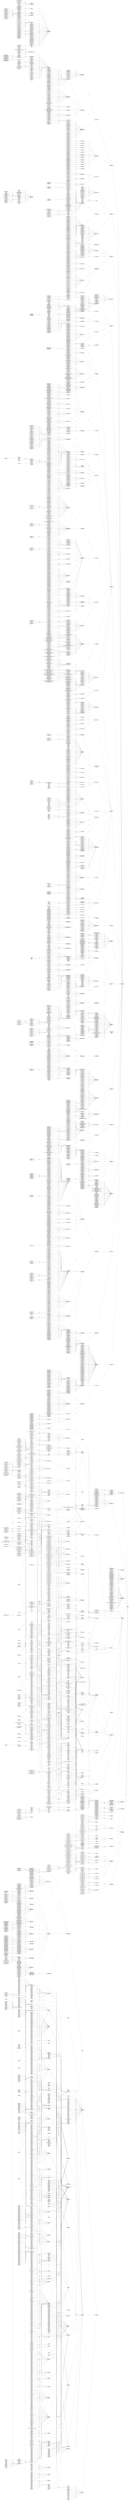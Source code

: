 digraph G {
  splines=polyline;
  rankdir=LR;
  "294800005" [ label="\"294800005\"@
Cabergoline allergy" shape="ellipse" ];
  "293830005" [ label="\"293830005\"@
Clomipramine allergy" shape="ellipse" ];
  "294009007" [ label="\"294009007\"@
Methacholine allergy" shape="ellipse" ];
  "C4249" [ label="\"C4249\"@
Fibrolipoma" shape="ellipse" ];
  "C4254" [ label="\"C4254\"@
Spindle Cell Lipoma" shape="ellipse" ];
  "C4256" [ label="\"C4256\"@
Cellular Leiomyoma" shape="ellipse" ];
  "C4255" [ label="\"C4255\"@
Lipoblastomatosis" shape="ellipse" ];
  "294480003" [ label="\"294480003\"@
Mupirocin allergy" shape="ellipse" ];
  "C4251" [ label="\"C4251\"@
Fibromyxolipoma" shape="ellipse" ];
  "294926004" [ label="\"294926004\"@
Alpha-tocopheryl allergy" shape="ellipse" ];
  "293956004" [ label="\"293956004\"@
Prolintane allergy" shape="ellipse" ];
  "448646002" [ label="\"448646002\"@
Distal aortic arch hypoplasia" shape="ellipse" ];
  "293715008" [ label="\"293715008\"@
Isoflurane allergy" shape="ellipse" ];
  "131008004" [ label="\"131008004\"@
Increased prolactin level" shape="ellipse" ];
  "C5569" [ label="\"C5569\"@
Benign Dermal Schwannoma" shape="ellipse" ];
  "C4242" [ label="\"C4242\"@
Benign Soft Tissue Neoplasm" shape="ellipse" ];
  "C4245" [ label="\"C4245\"@
Elastofibroma" shape="ellipse" ];
  "232430006" [ label="\"232430006\"@
Recurrent allergic croup" shape="ellipse" ];
  "C27729" [ label="\"C27729\"@
Thyroid Gland Atypical Follicular Adenoma" shape="ellipse" ];
  "HP_0009278" [ label="\"HP_0009278\"@
Ulnar deviation of the 4th finger" shape="ellipse" ];
  "293727006" [ label="\"293727006\"@
Procaine allergy" shape="ellipse" ];
  "293968008" [ label="\"293968008\"@
Celiprolol allergy" shape="ellipse" ];
  "419063004" [ label="\"419063004\"@
Allergy to horse dander" shape="ellipse" ];
  "HP_0011590" [ label="\"HP_0011590\"@
Double aortic arch" shape="ellipse" ];
  "C5599" [ label="\"C5599\"@
Anal Leiomyosarcoma" shape="ellipse" ];
  "294022004" [ label="\"294022004\"@
Phenylpropanolamine hydrochloride allergy" shape="ellipse" ];
  "C46008" [ label="\"C46008\"@
Thyroid Gland Squamous Cell Carcinoma" shape="ellipse" ];
  "294226009" [ label="\"294226009\"@
Mivacurium allergy" shape="ellipse" ];
  "C4257" [ label="\"C4257\"@
Bizarre Leiomyoma" shape="ellipse" ];
  "C4261" [ label="\"C4261\"@
Adult Rhabdomyoma" shape="ellipse" ];
  "C4260" [ label="\"C4260\"@
Fetal Rhabdomyoma" shape="ellipse" ];
  "C4262" [ label="\"C4262\"@
Endometrial Stromal Nodule" shape="ellipse" ];
  "HP_0003982" [ label="\"HP_0003982\"@
Absent ulna" shape="ellipse" ];
  "293829000" [ label="\"293829000\"@
Amitriptyline allergy" shape="ellipse" ];
  "HP_0009280" [ label="\"HP_0009280\"@
Short 4th finger" shape="ellipse" ];
  "293805007" [ label="\"293805007\"@
Diethylpropion allergy" shape="ellipse" ];
  "293740001" [ label="\"293740001\"@
Alkylating drug allergy" shape="ellipse" ];
  "C4204" [ label="\"C4204\"@
Ovarian Sclerosing Stromal Tumor" shape="ellipse" ];
  "293866006" [ label="\"293866006\"@
Primidone allergy" shape="ellipse" ];
  "HP_0006190" [ label="\"HP_0006190\"@
Radially deviated wrists" shape="ellipse" ];
  "293739003" [ label="\"293739003\"@
Antineoplastic allergy" shape="ellipse" ];
  "C6856" [ label="\"C6856\"@
Cervical Microglandular Polyp" shape="ellipse" ];
  "C5532" [ label="\"C5532\"@
Benign Prostate Phyllodes Tumor" shape="ellipse" ];
  "293817009" [ label="\"293817009\"@
Lithium allergy" shape="ellipse" ];
  "293752008" [ label="\"293752008\"@
Estramustine allergy" shape="ellipse" ];
  "419967000" [ label="\"419967000\"@
Allergy to oyster" shape="ellipse" ];
  "293878005" [ label="\"293878005\"@
Paraldehyde allergy" shape="ellipse" ];
  "HP_0009237" [ label="\"HP_0009237\"@
Short 5th finger" shape="ellipse" ];
  "294938008" [ label="\"294938008\"@
Pyridoxine allergy" shape="ellipse" ];
  "C6895" [ label="\"C6895\"@
Atypical Polypoid Adenomyoma" shape="ellipse" ];
  "C6892" [ label="\"C6892\"@
Cellular Fibroma" shape="ellipse" ];
  "294238000" [ label="\"294238000\"@
Gold allergy" shape="ellipse" ];
  "294377000" [ label="\"294377000\"@
Interferon-A-2a allergy" shape="ellipse" ];
  "294100008" [ label="\"294100008\"@
Ethamivan allergy" shape="ellipse" ];
  "C5544" [ label="\"C5544\"@
Prostate Leiomyoma" shape="ellipse" ];
  "294173009" [ label="\"294173009\"@
Dithranol allergy" shape="ellipse" ];
  "C5552" [ label="\"C5552\"@
Rectal Leiomyoma" shape="ellipse" ];
  "C5551" [ label="\"C5551\"@
Rectal Lipoma" shape="ellipse" ];
  "C27777" [ label="\"C27777\"@
Giant Hemangioma" shape="ellipse" ];
  "abnormalities.owl#phenodb:0195" [ label="\"abnormalities.owl#phenodb:0195\"@
Underdevelopment of the premaxilla" shape="ellipse" ];
  "abnormalities.owl#phenodb:0194" [ label="\"abnormalities.owl#phenodb:0194\"@
Prominence of the premaxilla" shape="ellipse" ];
  "abnormalities.owl#phenodb:0193" [ label="\"abnormalities.owl#phenodb:0193\"@
Premaxilla" shape="ellipse" ];
  "abnormalities.owl#phenodb:0199" [ label="\"abnormalities.owl#phenodb:0199\"@
Cleft mandible" shape="ellipse" ];
  "abnormalities.owl#phenodb:0198" [ label="\"abnormalities.owl#phenodb:0198\"@
Broad mandible" shape="ellipse" ];
  "abnormalities.owl#phenodb:0197" [ label="\"abnormalities.owl#phenodb:0197\"@
Mandible" shape="ellipse" ];
  "C3799" [ label="\"C3799\"@
Angiofibroma" shape="ellipse" ];
  "HP_0000046" [ label="\"HP_0000046\"@
Scrotal hypoplasia" shape="ellipse" ];
  "HP_0005736" [ label="\"HP_0005736\"@
Hypoplastic tibia" shape="ellipse" ];
  "293776000" [ label="\"293776000\"@
Fluorouracil allergy" shape="ellipse" ];
  "294798003" [ label="\"294798003\"@
Clomiphene allergy" shape="ellipse" ];
  "293650007" [ label="\"293650007\"@
Cimetidine allergy" shape="ellipse" ];
  "abnormalities.owl#phenodb:0192" [ label="\"abnormalities.owl#phenodb:0192\"@
Retrusion of the midface" shape="ellipse" ];
  "abnormalities.owl#phenodb:0191" [ label="\"abnormalities.owl#phenodb:0191\"@
Prominence of the midface" shape="ellipse" ];
  "abnormalities.owl#phenodb:0189" [ label="\"abnormalities.owl#phenodb:0189\"@
Malar prominence" shape="ellipse" ];
  "294975003" [ label="\"294975003\"@
Adenosine allergy" shape="ellipse" ];
  "abnormalities.owl#phenodb:0188" [ label="\"abnormalities.owl#phenodb:0188\"@
Malar flattening" shape="ellipse" ];
  "abnormalities.owl#phenodb:0187" [ label="\"abnormalities.owl#phenodb:0187\"@
Malar" shape="ellipse" ];
  "abnormalities.owl#phenodb:0186" [ label="\"abnormalities.owl#phenodb:0186\"@
Hypoplasia of the midface" shape="ellipse" ];
  "Lateral_pharyngeal_wall_cancer" [ label="\"Lateral_pharyngeal_wall_cancer\"@
Lateral_pharyngeal_wall_cancer" shape="ellipse" ];
  "HP_0005743" [ label="\"HP_0005743\"@
Coxa plana" shape="ellipse" ];
  "293662006" [ label="\"293662006\"@
Olsalazine allergy" shape="ellipse" ];
  "abnormalities.owl#phenodb:0174" [ label="\"abnormalities.owl#phenodb:0174\"@
Midface / Maxilla" shape="ellipse" ];
  "294848006" [ label="\"294848006\"@
Hetastarch allergy" shape="ellipse" ];
  "abnormalities.owl#phenodb:0172" [ label="\"abnormalities.owl#phenodb:0172\"@
Underdeveloped supraorbital region" shape="ellipse" ];
  "abnormalities.owl#phenodb:0171" [ label="\"abnormalities.owl#phenodb:0171\"@
Ridging of the supraorbital region" shape="ellipse" ];
  "abnormalities.owl#phenodb:0178" [ label="\"abnormalities.owl#phenodb:0178\"@
Full cheeks" shape="ellipse" ];
  "abnormalities.owl#phenodb:0177" [ label="\"abnormalities.owl#phenodb:0177\"@
Cheekbones, underdeveloped" shape="ellipse" ];
  "abnormalities.owl#phenodb:0176" [ label="\"abnormalities.owl#phenodb:0176\"@
Cheekbones, prominent" shape="ellipse" ];
  "abnormalities.owl#phenodb:0175" [ label="\"abnormalities.owl#phenodb:0175\"@
Cheeks" shape="ellipse" ];
  "C6849" [ label="\"C6849\"@
Paranasal Sinus Sarcoma" shape="ellipse" ];
  "295041008" [ label="\"295041008\"@
Cilazapril allergy" shape="ellipse" ];
  "419101002" [ label="\"419101002\"@
Allergy to seed" shape="ellipse" ];
  "abnormalities.owl#phenodb:0179" [ label="\"abnormalities.owl#phenodb:0179\"@
Sunken cheeks" shape="ellipse" ];
  "C5514" [ label="\"C5514\"@
Appendix Leiomyoma" shape="ellipse" ];
  "294098008" [ label="\"294098008\"@
Respiratory stimulant allergy" shape="ellipse" ];
  "HP_0000068" [ label="\"HP_0000068\"@
Urethral atresia" shape="ellipse" ];
  "abnormalities.owl#phenodb:0170" [ label="\"abnormalities.owl#phenodb:0170\"@
Prominent supraorbital region" shape="ellipse" ];
  "294161009" [ label="\"294161009\"@
Bronchodilator preparations allergy" shape="ellipse" ];
  "abnormalities.owl#phenodb:0163" [ label="\"abnormalities.owl#phenodb:0163\"@
Broad forehead" shape="ellipse" ];
  "abnormalities.owl#phenodb:1495" [ label="\"abnormalities.owl#phenodb:1495\"@
Micromelia" shape="ellipse" ];
  "abnormalities.owl#phenodb:0162" [ label="\"abnormalities.owl#phenodb:0162\"@
Bossing" shape="ellipse" ];
  "abnormalities.owl#phenodb:1496" [ label="\"abnormalities.owl#phenodb:1496\"@
Phocomelia" shape="ellipse" ];
  "293764000" [ label="\"293764000\"@
Aclarubicin allergy" shape="ellipse" ];
  "abnormalities.owl#phenodb:0161" [ label="\"abnormalities.owl#phenodb:0161\"@
Forehead" shape="ellipse" ];
  "abnormalities.owl#phenodb:1497" [ label="\"abnormalities.owl#phenodb:1497\"@
Rhizomelia" shape="ellipse" ];
  "abnormalities.owl#phenodb:0160" [ label="\"abnormalities.owl#phenodb:0160\"@
Weakness of the face" shape="ellipse" ];
  "abnormalities.owl#phenodb:1498" [ label="\"abnormalities.owl#phenodb:1498\"@
Arms" shape="ellipse" ];
  "abnormalities.owl#phenodb:0167" [ label="\"abnormalities.owl#phenodb:0167\"@
Sloping headache" shape="ellipse" ];
  "abnormalities.owl#phenodb:1491" [ label="\"abnormalities.owl#phenodb:1491\"@
Slender long bones" shape="ellipse" ];
  "abnormalities.owl#phenodb:0166" [ label="\"abnormalities.owl#phenodb:0166\"@
Prominent forehead" shape="ellipse" ];
  "abnormalities.owl#phenodb:1492" [ label="\"abnormalities.owl#phenodb:1492\"@
Long long bones" shape="ellipse" ];
  "abnormalities.owl#phenodb:0165" [ label="\"abnormalities.owl#phenodb:0165\"@
Narrow forehead" shape="ellipse" ];
  "abnormalities.owl#phenodb:1493" [ label="\"abnormalities.owl#phenodb:1493\"@
Bowed (aka Curved) long bones" shape="ellipse" ];
  "abnormalities.owl#phenodb:0164" [ label="\"abnormalities.owl#phenodb:0164\"@
Creases, vertical on forehead" shape="ellipse" ];
  "C6835" [ label="\"C6835\"@
Paranasal Sinus Schneiderian Papilloma" shape="ellipse" ];
  "abnormalities.owl#phenodb:0169" [ label="\"abnormalities.owl#phenodb:0169\"@
Supraorbital region" shape="ellipse" ];
  "abnormalities.owl#phenodb:1499" [ label="\"abnormalities.owl#phenodb:1499\"@
Elbow" shape="ellipse" ];
  "C5500" [ label="\"C5500\"@
Colon Lymphangioma" shape="ellipse" ];
  "C5502" [ label="\"C5502\"@
Benign Peripheral Nerve Granular Cell Tumor" shape="ellipse" ];
  "HP_0004429" [ label="\"HP_0004429\"@
Viral infections" shape="ellipse" ];
  "293920002" [ label="\"293920002\"@
Benperidol allergy" shape="ellipse" ];
  "abnormalities.owl#phenodb:1490" [ label="\"abnormalities.owl#phenodb:1490\"@
Short long bones" shape="ellipse" ];
  "abnormalities.owl#phenodb:0152" [ label="\"abnormalities.owl#phenodb:0152\"@
Facial function" shape="ellipse" ];
  "abnormalities.owl#phenodb:1484" [ label="\"abnormalities.owl#phenodb:1484\"@
Acromelia" shape="ellipse" ];
  "abnormalities.owl#phenodb:1485" [ label="\"abnormalities.owl#phenodb:1485\"@
Acromesomelia" shape="ellipse" ];
  "abnormalities.owl#phenodb:0150" [ label="\"abnormalities.owl#phenodb:0150\"@
Triangular face" shape="ellipse" ];
  "abnormalities.owl#phenodb:1486" [ label="\"abnormalities.owl#phenodb:1486\"@
Amelia" shape="ellipse" ];
  "abnormalities.owl#phenodb:1487" [ label="\"abnormalities.owl#phenodb:1487\"@
Arthralgia / Arthritis" shape="ellipse" ];
  "C45573" [ label="\"C45573\"@
Lung Squamous Papilloma" shape="ellipse" ];
  "abnormalities.owl#phenodb:0156" [ label="\"abnormalities.owl#phenodb:0156\"@
Palsy" shape="ellipse" ];
  "abnormalities.owl#phenodb:1480" [ label="\"abnormalities.owl#phenodb:1480\"@
Slipped capital femoral epiphyses" shape="ellipse" ];
  "abnormalities.owl#phenodb:0155" [ label="\"abnormalities.owl#phenodb:0155\"@
Hypotonic face" shape="ellipse" ];
  "abnormalities.owl#phenodb:1481" [ label="\"abnormalities.owl#phenodb:1481\"@
Subluxation" shape="ellipse" ];
  "abnormalities.owl#phenodb:0154" [ label="\"abnormalities.owl#phenodb:0154\"@
Expressionless" shape="ellipse" ];
  "abnormalities.owl#phenodb:0153" [ label="\"abnormalities.owl#phenodb:0153\"@
Dystonia of the face" shape="ellipse" ];
  "abnormalities.owl#phenodb:1483" [ label="\"abnormalities.owl#phenodb:1483\"@
Limbs, General" shape="ellipse" ];
  "abnormalities.owl#phenodb:0159" [ label="\"abnormalities.owl#phenodb:0159\"@
Paralysis of the face" shape="ellipse" ];
  "abnormalities.owl#phenodb:1488" [ label="\"abnormalities.owl#phenodb:1488\"@
Limb deformity, NOS" shape="ellipse" ];
  "abnormalities.owl#phenodb:1489" [ label="\"abnormalities.owl#phenodb:1489\"@
Long bone abnormalities" shape="ellipse" ];
  "C3760" [ label="\"C3760\"@
Hidrocystoma" shape="ellipse" ];
  "C3761" [ label="\"C3761\"@
Syringoma" shape="ellipse" ];
  "abnormalities.owl#phenodb:0141" [ label="\"abnormalities.owl#phenodb:0141\"@
Asymmetry of the face" shape="ellipse" ];
  "abnormalities.owl#phenodb:1473" [ label="\"abnormalities.owl#phenodb:1473\"@
Wide symphysis" shape="ellipse" ];
  "abnormalities.owl#phenodb:0140" [ label="\"abnormalities.owl#phenodb:0140\"@
Facial structure" shape="ellipse" ];
  "abnormalities.owl#phenodb:1475" [ label="\"abnormalities.owl#phenodb:1475\"@
Hips" shape="ellipse" ];
  "abnormalities.owl#phenodb:1476" [ label="\"abnormalities.owl#phenodb:1476\"@
Hip dislocation" shape="ellipse" ];
  "C3748" [ label="\"C3748\"@
Leiomyomatosis" shape="ellipse" ];
  "abnormalities.owl#phenodb:0145" [ label="\"abnormalities.owl#phenodb:0145\"@
Narrow face" shape="ellipse" ];
  "abnormalities.owl#phenodb:0144" [ label="\"abnormalities.owl#phenodb:0144\"@
Long face" shape="ellipse" ];
  "abnormalities.owl#phenodb:1470" [ label="\"abnormalities.owl#phenodb:1470\"@
Delayed ossification of the pubis" shape="ellipse" ];
  "abnormalities.owl#phenodb:0143" [ label="\"abnormalities.owl#phenodb:0143\"@
Flat face" shape="ellipse" ];
  "abnormalities.owl#phenodb:1471" [ label="\"abnormalities.owl#phenodb:1471\"@
Hypoplastic pubis" shape="ellipse" ];
  "abnormalities.owl#phenodb:0142" [ label="\"abnormalities.owl#phenodb:0142\"@
Coarse face" shape="ellipse" ];
  "abnormalities.owl#phenodb:1472" [ label="\"abnormalities.owl#phenodb:1472\"@
Incompleted ossification of the pubis" shape="ellipse" ];
  "abnormalities.owl#phenodb:0149" [ label="\"abnormalities.owl#phenodb:0149\"@
Small face" shape="ellipse" ];
  "abnormalities.owl#phenodb:0148" [ label="\"abnormalities.owl#phenodb:0148\"@
Short face" shape="ellipse" ];
  "abnormalities.owl#phenodb:0147" [ label="\"abnormalities.owl#phenodb:0147\"@
Round face" shape="ellipse" ];
  "C3747" [ label="\"C3747\"@
Angioleiomyoma" shape="ellipse" ];
  "abnormalities.owl#phenodb:0146" [ label="\"abnormalities.owl#phenodb:0146\"@
Prematurely aged face" shape="ellipse" ];
  "C3740" [ label="\"C3740\"@
Bone Desmoplastic Fibroma" shape="ellipse" ];
  "abnormalities.owl#phenodb:1477" [ label="\"abnormalities.owl#phenodb:1477\"@
Coxa valgus" shape="ellipse" ];
  "abnormalities.owl#phenodb:1478" [ label="\"abnormalities.owl#phenodb:1478\"@
Coxa vara" shape="ellipse" ];
  "C3742" [ label="\"C3742\"@
Myofibromatosis" shape="ellipse" ];
  "abnormalities.owl#phenodb:1479" [ label="\"abnormalities.owl#phenodb:1479\"@
Hip dysplasia" shape="ellipse" ];
  "HP_0000016" [ label="\"HP_0000016\"@
Urinary retention" shape="ellipse" ];
  "293919008" [ label="\"293919008\"@
Butyrophenone allergy" shape="ellipse" ];
  "295077001" [ label="\"295077001\"@
Dipyridamole allergy" shape="ellipse" ];
  "302929008" [ label="\"302929008\"@
Umbilical cord around neck" shape="ellipse" ];
  "abnormalities.owl#phenodb:0130" [ label="\"abnormalities.owl#phenodb:0130\"@
Hair color" shape="ellipse" ];
  "abnormalities.owl#phenodb:1462" [ label="\"abnormalities.owl#phenodb:1462\"@
Narrow sacroiliac notch" shape="ellipse" ];
  "abnormalities.owl#phenodb:1463" [ label="\"abnormalities.owl#phenodb:1463\"@
Narrow wings" shape="ellipse" ];
  "abnormalities.owl#phenodb:2794" [ label="\"abnormalities.owl#phenodb:2794\"@
Organic acid lab abnormality" shape="ellipse" ];
  "abnormalities.owl#phenodb:2795" [ label="\"abnormalities.owl#phenodb:2795\"@
3-methylglutaconic acid" shape="ellipse" ];
  "abnormalities.owl#phenodb:1465" [ label="\"abnormalities.owl#phenodb:1465\"@
Ischium" shape="ellipse" ];
  "abnormalities.owl#phenodb:2796" [ label="\"abnormalities.owl#phenodb:2796\"@
Ethylmalonic acid" shape="ellipse" ];
  "abnormalities.owl#phenodb:0134" [ label="\"abnormalities.owl#phenodb:0134\"@
White forelock" shape="ellipse" ];
  "abnormalities.owl#phenodb:0133" [ label="\"abnormalities.owl#phenodb:0133\"@
Red hair" shape="ellipse" ];
  "abnormalities.owl#phenodb:2790" [ label="\"abnormalities.owl#phenodb:2790\"@
Glycosaminoglycans (aka GAGs or Mucopolysaccharides or MPS)" shape="ellipse" ];
  "C6806" [ label="\"C6806\"@
Benign Cutaneous Fibrocytic Neoplasm" shape="ellipse" ];
  "abnormalities.owl#phenodb:0132" [ label="\"abnormalities.owl#phenodb:0132\"@
Premature grey" shape="ellipse" ];
  "abnormalities.owl#phenodb:1460" [ label="\"abnormalities.owl#phenodb:1460\"@
Horns" shape="ellipse" ];
  "abnormalities.owl#phenodb:0131" [ label="\"abnormalities.owl#phenodb:0131\"@
Blond hair" shape="ellipse" ];
  "abnormalities.owl#phenodb:1461" [ label="\"abnormalities.owl#phenodb:1461\"@
Hypoplastic ilium" shape="ellipse" ];
  "abnormalities.owl#phenodb:2792" [ label="\"abnormalities.owl#phenodb:2792\"@
Oligosaccharides lab abnormality" shape="ellipse" ];
  "abnormalities.owl#phenodb:0138" [ label="\"abnormalities.owl#phenodb:0138\"@
Face" shape="ellipse" ];
  "91930004" [ label="\"91930004\"@
Allergy to eggs" shape="ellipse" ];
  "abnormalities.owl#phenodb:0136" [ label="\"abnormalities.owl#phenodb:0136\"@
White generalized" shape="ellipse" ];
  "C6803" [ label="\"C6803\"@
Benign Ovarian Sex Cord-Stromal Tumor" shape="ellipse" ];
  "abnormalities.owl#phenodb:0135" [ label="\"abnormalities.owl#phenodb:0135\"@
White patches" shape="ellipse" ];
  "abnormalities.owl#phenodb:1466" [ label="\"abnormalities.owl#phenodb:1466\"@
Hypoplastic ischia" shape="ellipse" ];
  "abnormalities.owl#phenodb:2797" [ label="\"abnormalities.owl#phenodb:2797\"@
Methylmalonic acid" shape="ellipse" ];
  "C6801" [ label="\"C6801\"@
Cutaneous Fibrous Histiocytoma" shape="ellipse" ];
  "abnormalities.owl#phenodb:1467" [ label="\"abnormalities.owl#phenodb:1467\"@
Vertical ischia" shape="ellipse" ];
  "abnormalities.owl#phenodb:2799" [ label="\"abnormalities.owl#phenodb:2799\"@
Orotic acid lab abnormality" shape="ellipse" ];
  "abnormalities.owl#phenodb:0139" [ label="\"abnormalities.owl#phenodb:0139\"@
General abnormalities of the face" shape="ellipse" ];
  "abnormalities.owl#phenodb:1469" [ label="\"abnormalities.owl#phenodb:1469\"@
Pubis" shape="ellipse" ];
  "419342009" [ label="\"419342009\"@
Allergy to oats" shape="ellipse" ];
  "293788003" [ label="\"293788003\"@
Estrogen antagonist allergy" shape="ellipse" ];
  "91929009" [ label="\"91929009\"@
Anti-infective agent allergy" shape="ellipse" ];
  "294148009" [ label="\"294148009\"@
Isoaminile allergy" shape="ellipse" ];
  "293907000" [ label="\"293907000\"@
Chloral sedative allergy" shape="ellipse" ];
  "Pulmonary_Hemorrhage" [ label="\"Pulmonary_Hemorrhage\"@
Pulmonary hemorrhage" shape="ellipse" ];
  "abnormalities.owl#phenodb:1452" [ label="\"abnormalities.owl#phenodb:1452\"@
Acetabulum" shape="ellipse" ];
  "abnormalities.owl#phenodb:1453" [ label="\"abnormalities.owl#phenodb:1453\"@
Flat acetabulum" shape="ellipse" ];
  "abnormalities.owl#phenodb:1454" [ label="\"abnormalities.owl#phenodb:1454\"@
Horizontal acetabulum" shape="ellipse" ];
  "abnormalities.owl#phenodb:0122" [ label="\"abnormalities.owl#phenodb:0122\"@
Widow's peak" shape="ellipse" ];
  "abnormalities.owl#phenodb:0121" [ label="\"abnormalities.owl#phenodb:0121\"@
Whorls, abnormal (more than 2 clockwise hair whorls)" shape="ellipse" ];
  "abnormalities.owl#phenodb:2780" [ label="\"abnormalities.owl#phenodb:2780\"@
Vitamin E, decreased" shape="ellipse" ];
  "abnormalities.owl#phenodb:0120" [ label="\"abnormalities.owl#phenodb:0120\"@
Low posterior hairline" shape="ellipse" ];
  "abnormalities.owl#phenodb:1450" [ label="\"abnormalities.owl#phenodb:1450\"@
Small pelvis" shape="ellipse" ];
  "abnormalities.owl#phenodb:2781" [ label="\"abnormalities.owl#phenodb:2781\"@
Vitamin K, decreased" shape="ellipse" ];
  "abnormalities.owl#phenodb:0127" [ label="\"abnormalities.owl#phenodb:0127\"@
Fine / Thin hair" shape="ellipse" ];
  "abnormalities.owl#phenodb:1459" [ label="\"abnormalities.owl#phenodb:1459\"@
Flared wings" shape="ellipse" ];
  "abnormalities.owl#phenodb:0126" [ label="\"abnormalities.owl#phenodb:0126\"@
Coarse hair" shape="ellipse" ];
  "abnormalities.owl#phenodb:0125" [ label="\"abnormalities.owl#phenodb:0125\"@
Brittle hair" shape="ellipse" ];
  "abnormalities.owl#phenodb:0124" [ label="\"abnormalities.owl#phenodb:0124\"@
Hair texture" shape="ellipse" ];
  "abnormalities.owl#phenodb:1455" [ label="\"abnormalities.owl#phenodb:1455\"@
Hypoplastic acetabulum" shape="ellipse" ];
  "295065006" [ label="\"295065006\"@
Co-dergocrine allergy" shape="ellipse" ];
  "abnormalities.owl#phenodb:1456" [ label="\"abnormalities.owl#phenodb:1456\"@
Protrusio" shape="ellipse" ];
  "abnormalities.owl#phenodb:2788" [ label="\"abnormalities.owl#phenodb:2788\"@
In Urine" shape="ellipse" ];
  "abnormalities.owl#phenodb:0128" [ label="\"abnormalities.owl#phenodb:0128\"@
Kinky hair" shape="ellipse" ];
  "abnormalities.owl#phenodb:1458" [ label="\"abnormalities.owl#phenodb:1458\"@
Ilium" shape="ellipse" ];
  "abnormalities.owl#phenodb:2789" [ label="\"abnormalities.owl#phenodb:2789\"@
Dicarboxylic acids lab abnormality" shape="ellipse" ];
  "abnormalities.owl#phenodb:1440" [ label="\"abnormalities.owl#phenodb:1440\"@
Spina bifda" shape="ellipse" ];
  "abnormalities.owl#phenodb:2771" [ label="\"abnormalities.owl#phenodb:2771\"@
Vitamin A, decreased" shape="ellipse" ];
  "294978001" [ label="\"294978001\"@
Quinidine allergy" shape="ellipse" ];
  "abnormalities.owl#phenodb:1441" [ label="\"abnormalities.owl#phenodb:1441\"@
Spina bifida occulta" shape="ellipse" ];
  "abnormalities.owl#phenodb:2772" [ label="\"abnormalities.owl#phenodb:2772\"@
Vitamin B1, decreased (aka Thiamine)" shape="ellipse" ];
  "abnormalities.owl#phenodb:1442" [ label="\"abnormalities.owl#phenodb:1442\"@
Spinal canal stenosis" shape="ellipse" ];
  "abnormalities.owl#phenodb:2773" [ label="\"abnormalities.owl#phenodb:2773\"@
Vitamin B2, decreased (aka Riboflavin)" shape="ellipse" ];
  "abnormalities.owl#phenodb:1443" [ label="\"abnormalities.owl#phenodb:1443\"@
Spondylolithesis" shape="ellipse" ];
  "abnormalities.owl#phenodb:2774" [ label="\"abnormalities.owl#phenodb:2774\"@
Vitamin B3, decreased (aka Niacin)" shape="ellipse" ];
  "293767007" [ label="\"293767007\"@
Epirubicin allergy" shape="ellipse" ];
  "abnormalities.owl#phenodb:0112" [ label="\"abnormalities.owl#phenodb:0112\"@
Excessive, thick hair" shape="ellipse" ];
  "294439005" [ label="\"294439005\"@
Domiphen allergy" shape="ellipse" ];
  "abnormalities.owl#phenodb:0111" [ label="\"abnormalities.owl#phenodb:0111\"@
Alopecia" shape="ellipse" ];
  "abnormalities.owl#phenodb:0110" [ label="\"abnormalities.owl#phenodb:0110\"@
Hair growth" shape="ellipse" ];
  "abnormalities.owl#phenodb:2770" [ label="\"abnormalities.owl#phenodb:2770\"@
Folate, decreased" shape="ellipse" ];
  "abnormalities.owl#phenodb:0116" [ label="\"abnormalities.owl#phenodb:0116\"@
Hair pattern" shape="ellipse" ];
  "abnormalities.owl#phenodb:1448" [ label="\"abnormalities.owl#phenodb:1448\"@
General abnormalities of the pelvis" shape="ellipse" ];
  "abnormalities.owl#phenodb:2779" [ label="\"abnormalities.owl#phenodb:2779\"@
Vitamin D, decreased" shape="ellipse" ];
  "14333004" [ label="\"14333004\"@
Alloimmune neonatal neutropenia" shape="ellipse" ];
  "abnormalities.owl#phenodb:1449" [ label="\"abnormalities.owl#phenodb:1449\"@
Narrow pelvis" shape="ellipse" ];
  "abnormalities.owl#phenodb:0114" [ label="\"abnormalities.owl#phenodb:0114\"@
Sparse hair" shape="ellipse" ];
  "abnormalities.owl#phenodb:0113" [ label="\"abnormalities.owl#phenodb:0113\"@
Slow / No growth (hair)" shape="ellipse" ];
  "abnormalities.owl#phenodb:1444" [ label="\"abnormalities.owl#phenodb:1444\"@
Spondylolysis" shape="ellipse" ];
  "abnormalities.owl#phenodb:2775" [ label="\"abnormalities.owl#phenodb:2775\"@
Vitamin B5, decreased (aka Pantothenic acid)" shape="ellipse" ];
  "abnormalities.owl#phenodb:0119" [ label="\"abnormalities.owl#phenodb:0119\"@
Low anterior hairline" shape="ellipse" ];
  "abnormalities.owl#phenodb:1445" [ label="\"abnormalities.owl#phenodb:1445\"@
Wedge" shape="ellipse" ];
  "abnormalities.owl#phenodb:2776" [ label="\"abnormalities.owl#phenodb:2776\"@
Vitamin B6, decreased (aka Pyridoxine)" shape="ellipse" ];
  "abnormalities.owl#phenodb:0118" [ label="\"abnormalities.owl#phenodb:0118\"@
High anterior harline" shape="ellipse" ];
  "abnormalities.owl#phenodb:1446" [ label="\"abnormalities.owl#phenodb:1446\"@
Chest" shape="ellipse" ];
  "abnormalities.owl#phenodb:2777" [ label="\"abnormalities.owl#phenodb:2777\"@
Vitamin B12, decreased" shape="ellipse" ];
  "C3710" [ label="\"C3710\"@
Ameloblastic Fibro-Odontoma" shape="ellipse" ];
  "abnormalities.owl#phenodb:0117" [ label="\"abnormalities.owl#phenodb:0117\"@
Frontal upsweep or cowlick" shape="ellipse" ];
  "abnormalities.owl#phenodb:1447" [ label="\"abnormalities.owl#phenodb:1447\"@
Pelvis" shape="ellipse" ];
  "abnormalities.owl#phenodb:2778" [ label="\"abnormalities.owl#phenodb:2778\"@
Vitamin C, decreased" shape="ellipse" ];
  "294050004" [ label="\"294050004\"@
Isoprenaline allergy" shape="ellipse" ];
  "HP_0008722" [ label="\"HP_0008722\"@
Urethral diverticulum" shape="ellipse" ];
  "C49179" [ label="\"C49179\"@
Conventional Cardiac Rhabdomyoma" shape="ellipse" ];
  "294062000" [ label="\"294062000\"@
Ephedrine allergy" shape="ellipse" ];
  "abnormalities.owl#phenodb:2760" [ label="\"abnormalities.owl#phenodb:2760\"@
Protein S deficiency" shape="ellipse" ];
  "abnormalities.owl#phenodb:1430" [ label="\"abnormalities.owl#phenodb:1430\"@
Lumbar" shape="ellipse" ];
  "abnormalities.owl#phenodb:2761" [ label="\"abnormalities.owl#phenodb:2761\"@
PT prolonged" shape="ellipse" ];
  "abnormalities.owl#phenodb:1431" [ label="\"abnormalities.owl#phenodb:1431\"@
Hemivertebrae" shape="ellipse" ];
  "abnormalities.owl#phenodb:2762" [ label="\"abnormalities.owl#phenodb:2762\"@
PTT prolonged" shape="ellipse" ];
  "abnormalities.owl#phenodb:1432" [ label="\"abnormalities.owl#phenodb:1432\"@
Interpedicular narrowing" shape="ellipse" ];
  "abnormalities.owl#phenodb:2763" [ label="\"abnormalities.owl#phenodb:2763\"@
Von Willebrand deficiency" shape="ellipse" ];
  "abnormalities.owl#phenodb:0101" [ label="\"abnormalities.owl#phenodb:0101\"@
Parietal foramina" shape="ellipse" ];
  "abnormalities.owl#phenodb:0100" [ label="\"abnormalities.owl#phenodb:0100\"@
Paranasal sinus, absent or small" shape="ellipse" ];
  "abnormalities.owl#phenodb:0105" [ label="\"abnormalities.owl#phenodb:0105\"@
Scalp" shape="ellipse" ];
  "abnormalities.owl#phenodb:1437" [ label="\"abnormalities.owl#phenodb:1437\"@
Schmorl's nodes" shape="ellipse" ];
  "abnormalities.owl#phenodb:2768" [ label="\"abnormalities.owl#phenodb:2768\"@
Vitamin, abnormal" shape="ellipse" ];
  "abnormalities.owl#phenodb:0104" [ label="\"abnormalities.owl#phenodb:0104\"@
Wormian bones" shape="ellipse" ];
  "abnormalities.owl#phenodb:1438" [ label="\"abnormalities.owl#phenodb:1438\"@
Segmentation defect of the vertebrae" shape="ellipse" ];
  "abnormalities.owl#phenodb:2769" [ label="\"abnormalities.owl#phenodb:2769\"@
Biotin, decreased" shape="ellipse" ];
  "C3702" [ label="\"C3702\"@
Hibernoma" shape="ellipse" ];
  "abnormalities.owl#phenodb:0103" [ label="\"abnormalities.owl#phenodb:0103\"@
Under mineralized, soft, compressible" shape="ellipse" ];
  "abnormalities.owl#phenodb:1439" [ label="\"abnormalities.owl#phenodb:1439\"@
Small / Hypoplasia vertebrae" shape="ellipse" ];
  "C3703" [ label="\"C3703\"@
Pleomorphic Lipoma" shape="ellipse" ];
  "abnormalities.owl#phenodb:0102" [ label="\"abnormalities.owl#phenodb:0102\"@
Platybasia" shape="ellipse" ];
  "abnormalities.owl#phenodb:0109" [ label="\"abnormalities.owl#phenodb:0109\"@
Hair (on head)" shape="ellipse" ];
  "abnormalities.owl#phenodb:1433" [ label="\"abnormalities.owl#phenodb:1433\"@
Klippel-Feil" shape="ellipse" ];
  "abnormalities.owl#phenodb:2764" [ label="\"abnormalities.owl#phenodb:2764\"@
Metals and Minerals, abnormal" shape="ellipse" ];
  "abnormalities.owl#phenodb:1434" [ label="\"abnormalities.owl#phenodb:1434\"@
Odontoid hypoplasia" shape="ellipse" ];
  "abnormalities.owl#phenodb:2765" [ label="\"abnormalities.owl#phenodb:2765\"@
Iron, increased" shape="ellipse" ];
  "abnormalities.owl#phenodb:0107" [ label="\"abnormalities.owl#phenodb:0107\"@
Scalp defect" shape="ellipse" ];
  "abnormalities.owl#phenodb:1435" [ label="\"abnormalities.owl#phenodb:1435\"@
Ovoid" shape="ellipse" ];
  "abnormalities.owl#phenodb:2766" [ label="\"abnormalities.owl#phenodb:2766\"@
Zinc, decreased" shape="ellipse" ];
  "abnormalities.owl#phenodb:0106" [ label="\"abnormalities.owl#phenodb:0106\"@
Cutis aplasia" shape="ellipse" ];
  "abnormalities.owl#phenodb:1436" [ label="\"abnormalities.owl#phenodb:1436\"@
Platyspondyly" shape="ellipse" ];
  "C49166" [ label="\"C49166\"@
Extracardiac Rhabdomyoma" shape="ellipse" ];
  "abnormalities.owl#phenodb:2750" [ label="\"abnormalities.owl#phenodb:2750\"@
Decreased TSH" shape="ellipse" ];
  "abnormalities.owl#phenodb:1420" [ label="\"abnormalities.owl#phenodb:1420\"@
Anterior beaking of the vertebrae" shape="ellipse" ];
  "abnormalities.owl#phenodb:2751" [ label="\"abnormalities.owl#phenodb:2751\"@
Coagulation Lab Level Abnormalities" shape="ellipse" ];
  "abnormalities.owl#phenodb:1421" [ label="\"abnormalities.owl#phenodb:1421\"@
Atlanto-axial instability" shape="ellipse" ];
  "abnormalities.owl#phenodb:2752" [ label="\"abnormalities.owl#phenodb:2752\"@
Bleeding time prolonged" shape="ellipse" ];
  "C3739" [ label="\"C3739\"@
Benign Fibrous Histiocytoma" shape="ellipse" ];
  "C3733" [ label="\"C3733\"@
Angiolipoma" shape="ellipse" ];
  "abnormalities.owl#phenodb:1426" [ label="\"abnormalities.owl#phenodb:1426\"@
Flat vertebrae" shape="ellipse" ];
  "abnormalities.owl#phenodb:2757" [ label="\"abnormalities.owl#phenodb:2757\"@
Increased fibrinogen" shape="ellipse" ];
  "414023003" [ label="\"414023003\"@
Disorder of cellular component of blood in newborn" shape="ellipse" ];
  "abnormalities.owl#phenodb:1427" [ label="\"abnormalities.owl#phenodb:1427\"@
Fused vertebrae" shape="ellipse" ];
  "abnormalities.owl#phenodb:2758" [ label="\"abnormalities.owl#phenodb:2758\"@
Decreased fibrinogen" shape="ellipse" ];
  "abnormalities.owl#phenodb:1428" [ label="\"abnormalities.owl#phenodb:1428\"@
Cervical" shape="ellipse" ];
  "abnormalities.owl#phenodb:2759" [ label="\"abnormalities.owl#phenodb:2759\"@
Protein C deficiency (aka activated protein C, decreased)" shape="ellipse" ];
  "abnormalities.owl#phenodb:1429" [ label="\"abnormalities.owl#phenodb:1429\"@
Thoracic" shape="ellipse" ];
  "abnormalities.owl#phenodb:1422" [ label="\"abnormalities.owl#phenodb:1422\"@
Vertebral anomalies, NOS" shape="ellipse" ];
  "abnormalities.owl#phenodb:2753" [ label="\"abnormalities.owl#phenodb:2753\"@
Factor V Leiden mutation" shape="ellipse" ];
  "abnormalities.owl#phenodb:1423" [ label="\"abnormalities.owl#phenodb:1423\"@
Biconcave vertebrae" shape="ellipse" ];
  "abnormalities.owl#phenodb:2754" [ label="\"abnormalities.owl#phenodb:2754\"@
Factor Deficiency" shape="ellipse" ];
  "abnormalities.owl#phenodb:1424" [ label="\"abnormalities.owl#phenodb:1424\"@
Coronal cleft(s) of the vertebrae" shape="ellipse" ];
  "abnormalities.owl#phenodb:1425" [ label="\"abnormalities.owl#phenodb:1425\"@
Endplates, irregular vertebrae" shape="ellipse" ];
  "abnormalities.owl#phenodb:2756" [ label="\"abnormalities.owl#phenodb:2756\"@
Fibrinogen abnormality" shape="ellipse" ];
  "293755005" [ label="\"293755005\"@
Carmustine allergy" shape="ellipse" ];
  "295019008" [ label="\"295019008\"@
Mannitol allergy" shape="ellipse" ];
  "abnormalities.owl#phenodb:1419" [ label="\"abnormalities.owl#phenodb:1419\"@
Vertebrae" shape="ellipse" ];
  "293698003" [ label="\"293698003\"@
Bile agent allergy" shape="ellipse" ];
  "abnormalities.owl#phenodb:2740" [ label="\"abnormalities.owl#phenodb:2740\"@
Thyroid lab level abnormality" shape="ellipse" ];
  "abnormalities.owl#phenodb:1410" [ label="\"abnormalities.owl#phenodb:1410\"@
Spine" shape="ellipse" ];
  "abnormalities.owl#phenodb:2741" [ label="\"abnormalities.owl#phenodb:2741\"@
Calcitonin, increased" shape="ellipse" ];
  "C3726" [ label="\"C3726\"@
Adenomyoma" shape="ellipse" ];
  "abnormalities.owl#phenodb:1415" [ label="\"abnormalities.owl#phenodb:1415\"@
Thoracic" shape="ellipse" ];
  "abnormalities.owl#phenodb:2746" [ label="\"abnormalities.owl#phenodb:2746\"@
Increased free T4" shape="ellipse" ];
  "abnormalities.owl#phenodb:2747" [ label="\"abnormalities.owl#phenodb:2747\"@
Decreased free T4" shape="ellipse" ];
  "C3724" [ label="\"C3724\"@
Cystic Hygroma" shape="ellipse" ];
  "abnormalities.owl#phenodb:1417" [ label="\"abnormalities.owl#phenodb:1417\"@
Lordosis, excessive" shape="ellipse" ];
  "abnormalities.owl#phenodb:2748" [ label="\"abnormalities.owl#phenodb:2748\"@
TSH" shape="ellipse" ];
  "abnormalities.owl#phenodb:1418" [ label="\"abnormalities.owl#phenodb:1418\"@
Scoliosis" shape="ellipse" ];
  "abnormalities.owl#phenodb:2749" [ label="\"abnormalities.owl#phenodb:2749\"@
Increased TSH" shape="ellipse" ];
  "abnormalities.owl#phenodb:1411" [ label="\"abnormalities.owl#phenodb:1411\"@
General spinal abnormalities" shape="ellipse" ];
  "abnormalities.owl#phenodb:2742" [ label="\"abnormalities.owl#phenodb:2742\"@
T3" shape="ellipse" ];
  "abnormalities.owl#phenodb:1412" [ label="\"abnormalities.owl#phenodb:1412\"@
Horizontal sacrum" shape="ellipse" ];
  "abnormalities.owl#phenodb:2743" [ label="\"abnormalities.owl#phenodb:2743\"@
Increased T3" shape="ellipse" ];
  "abnormalities.owl#phenodb:1413" [ label="\"abnormalities.owl#phenodb:1413\"@
Kyphosis" shape="ellipse" ];
  "abnormalities.owl#phenodb:2744" [ label="\"abnormalities.owl#phenodb:2744\"@
Decreased T3" shape="ellipse" ];
  "abnormalities.owl#phenodb:1414" [ label="\"abnormalities.owl#phenodb:1414\"@
Cervical" shape="ellipse" ];
  "abnormalities.owl#phenodb:2745" [ label="\"abnormalities.owl#phenodb:2745\"@
Free T4" shape="ellipse" ];
  "C9039" [ label="\"C9039\"@
Cervical Carcinoma" shape="ellipse" ];
  "abnormalities.owl#phenodb:1408" [ label="\"abnormalities.owl#phenodb:1408\"@
Rickets" shape="ellipse" ];
  "abnormalities.owl#phenodb:1409" [ label="\"abnormalities.owl#phenodb:1409\"@
Skull" shape="ellipse" ];
  "293928009" [ label="\"293928009\"@
Phenothiazine allergy" shape="ellipse" ];
  "295089004" [ label="\"295089004\"@
Isosorbide mononitrate allergy" shape="ellipse" ];
  "abnormalities.owl#phenodb:2730" [ label="\"abnormalities.owl#phenodb:2730\"@
Pyruvate - increased" shape="ellipse" ];
  "293792005" [ label="\"293792005\"@
Vinca alkaloid allergy" shape="ellipse" ];
  "abnormalities.owl#phenodb:1404" [ label="\"abnormalities.owl#phenodb:1404\"@
Osteopetrosis" shape="ellipse" ];
  "abnormalities.owl#phenodb:2735" [ label="\"abnormalities.owl#phenodb:2735\"@
Creatine kinase, increased" shape="ellipse" ];
  "abnormalities.owl#phenodb:1405" [ label="\"abnormalities.owl#phenodb:1405\"@
Osteoporosis" shape="ellipse" ];
  "abnormalities.owl#phenodb:2736" [ label="\"abnormalities.owl#phenodb:2736\"@
mm fraction increased" shape="ellipse" ];
  "abnormalities.owl#phenodb:1406" [ label="\"abnormalities.owl#phenodb:1406\"@
Osteosclerosis" shape="ellipse" ];
  "abnormalities.owl#phenodb:2737" [ label="\"abnormalities.owl#phenodb:2737\"@
mb fraction increased" shape="ellipse" ];
  "abnormalities.owl#phenodb:1407" [ label="\"abnormalities.owl#phenodb:1407\"@
Pain" shape="ellipse" ];
  "abnormalities.owl#phenodb:2738" [ label="\"abnormalities.owl#phenodb:2738\"@
bb fraction increased" shape="ellipse" ];
  "293857007" [ label="\"293857007\"@
Antiepileptic allergy" shape="ellipse" ];
  "abnormalities.owl#phenodb:2731" [ label="\"abnormalities.owl#phenodb:2731\"@
Transferrin glycosylation, abnormal" shape="ellipse" ];
  "abnormalities.owl#phenodb:1401" [ label="\"abnormalities.owl#phenodb:1401\"@
Osteoarthritis" shape="ellipse" ];
  "C62191" [ label="\"C62191\"@
Salivary Gland Clear Cell Carcinoma, Not Otherwise Specified" shape="ellipse" ];
  "abnormalities.owl#phenodb:1402" [ label="\"abnormalities.owl#phenodb:1402\"@
Osteomalacia" shape="ellipse" ];
  "abnormalities.owl#phenodb:1403" [ label="\"abnormalities.owl#phenodb:1403\"@
Osteopenia" shape="ellipse" ];
  "abnormalities.owl#phenodb:2734" [ label="\"abnormalities.owl#phenodb:2734\"@
Muscle lab level abnormality" shape="ellipse" ];
  "294349009" [ label="\"294349009\"@
Amphotericin allergy" shape="ellipse" ];
  "C34967" [ label="\"C34967\"@
Lobular Capillary Hemangioma of Skin and Subcutaneous Tissue" shape="ellipse" ];
  "abnormalities.owl#phenodb:2728" [ label="\"abnormalities.owl#phenodb:2728\"@
Pyrimidine metabolite, abnormal" shape="ellipse" ];
  "C7282" [ label="\"C7282\"@
Benign Ovarian Mixed Epithelial Tumor" shape="ellipse" ];
  "294415000" [ label="\"294415000\"@
Chloroxylenol allergy" shape="ellipse" ];
  "294954006" [ label="\"294954006\"@
Lipid-lowering drug allergy" shape="ellipse" ];
  "424213003" [ label="\"424213003\"@
Allergy to bee venom" shape="ellipse" ];
  "abnormalities.owl#phenodb:2724" [ label="\"abnormalities.owl#phenodb:2724\"@
Methylcobalamin (MeCbl), decreased" shape="ellipse" ];
  "abnormalities.owl#phenodb:2725" [ label="\"abnormalities.owl#phenodb:2725\"@
Prostaglandin E2, increased" shape="ellipse" ];
  "abnormalities.owl#phenodb:2726" [ label="\"abnormalities.owl#phenodb:2726\"@
Purine metabolite, abnormal" shape="ellipse" ];
  "abnormalities.owl#phenodb:2720" [ label="\"abnormalities.owl#phenodb:2720\"@
Catecholamines, increased" shape="ellipse" ];
  "abnormalities.owl#phenodb:2721" [ label="\"abnormalities.owl#phenodb:2721\"@
Galactose, increased" shape="ellipse" ];
  "abnormalities.owl#phenodb:2722" [ label="\"abnormalities.owl#phenodb:2722\"@
Lactate, increased" shape="ellipse" ];
  "abnormalities.owl#phenodb:2723" [ label="\"abnormalities.owl#phenodb:2723\"@
Uric acid, increased (aka Hyperuricemia)" shape="ellipse" ];
  "294701001" [ label="\"294701001\"@
Mometasone allergy" shape="ellipse" ];
  "293674005" [ label="\"293674005\"@
Domperidone allergy" shape="ellipse" ];
  "C7278" [ label="\"C7278\"@
Ovarian Papillary Cystadenoma" shape="ellipse" ];
  "C7279" [ label="\"C7279\"@
Ovarian Surface Papilloma" shape="ellipse" ];
  "abnormalities.owl#phenodb:2718" [ label="\"abnormalities.owl#phenodb:2718\"@
Adenosylcobalamin (AdoCbl), decreased" shape="ellipse" ];
  "abnormalities.owl#phenodb:2719" [ label="\"abnormalities.owl#phenodb:2719\"@
Carnitine, decreased" shape="ellipse" ];
  "C45603" [ label="\"C45603\"@
Lung Pleomorphic Adenoma" shape="ellipse" ];
  "C45604" [ label="\"C45604\"@
Lung Mucinous Cystadenoma" shape="ellipse" ];
  "C45601" [ label="\"C45601\"@
Lung Glandular Papilloma" shape="ellipse" ];
  "C45602" [ label="\"C45602\"@
Lung Mixed Squamous and Glandular Papilloma" shape="ellipse" ];
  "294013000" [ label="\"294013000\"@
Distigmine allergy" shape="ellipse" ];
  "294074001" [ label="\"294074001\"@
Hyoscine allergy" shape="ellipse" ];
  "abnormalities.owl#phenodb:2714" [ label="\"abnormalities.owl#phenodb:2714\"@
Metabolism lab abnormality" shape="ellipse" ];
  "abnormalities.owl#phenodb:2715" [ label="\"abnormalities.owl#phenodb:2715\"@
Acid phosphatase, increased" shape="ellipse" ];
  "abnormalities.owl#phenodb:2716" [ label="\"abnormalities.owl#phenodb:2716\"@
Acylcarnitine profile, abnormal" shape="ellipse" ];
  "91938006" [ label="\"91938006\"@
Allergy to strawberries" shape="ellipse" ];
  "Benigh_neck_neoplasia" [ label="\"Benigh_neck_neoplasia\"@
Benign Neck Neoplasia" shape="ellipse" ];
  "abnormalities.owl#phenodb:2710" [ label="\"abnormalities.owl#phenodb:2710\"@
Unconjugated (aka Indirect hyperbilirubinemia)" shape="ellipse" ];
  "abnormalities.owl#phenodb:2711" [ label="\"abnormalities.owl#phenodb:2711\"@
Ferritin, increased" shape="ellipse" ];
  "abnormalities.owl#phenodb:2712" [ label="\"abnormalities.owl#phenodb:2712\"@
Gamma-Glutamyl Transferase, increased (aka GGT)" shape="ellipse" ];
  "C9007" [ label="\"C9007\"@
Inverted Follicular Keratosis" shape="ellipse" ];
  "C9006" [ label="\"C9006\"@
Seborrheic Keratosis" shape="ellipse" ];
  "293780005" [ label="\"293780005\"@
Cisplatin allergy" shape="ellipse" ];
  "294966000" [ label="\"294966000\"@
Fenofibrate allergy" shape="ellipse" ];
  "C9003" [ label="\"C9003\"@
Adrenal Cortex Adenoma" shape="ellipse" ];
  "abnormalities.owl#phenodb:2707" [ label="\"abnormalities.owl#phenodb:2707\"@
Albumin, decreased (aka Hypoalbuminemia)" shape="ellipse" ];
  "abnormalities.owl#phenodb:2708" [ label="\"abnormalities.owl#phenodb:2708\"@
Bilirubin, total, increased (aka Hyperbilirubinemia)" shape="ellipse" ];
  "abnormalities.owl#phenodb:2709" [ label="\"abnormalities.owl#phenodb:2709\"@
Conjugated (aka Direct hyperbilirubinemia)" shape="ellipse" ];
  "293845003" [ label="\"293845003\"@
Sertraline allergy" shape="ellipse" ];
  "293916001" [ label="\"293916001\"@
Clozapine allergy" shape="ellipse" ];
  "294278007" [ label="\"294278007\"@
Protamine allergy" shape="ellipse" ];
  "293686008" [ label="\"293686008\"@
Senna allergy" shape="ellipse" ];
  "abnormalities.owl#phenodb:2702" [ label="\"abnormalities.owl#phenodb:2702\"@
Aspartate Amino Transferase, increased (aka AST, SGOT)" shape="ellipse" ];
  "abnormalities.owl#phenodb:2703" [ label="\"abnormalities.owl#phenodb:2703\"@
Alkaline phosphatase" shape="ellipse" ];
  "abnormalities.owl#phenodb:2704" [ label="\"abnormalities.owl#phenodb:2704\"@
Increased (aka Hyperphosphatasia)" shape="ellipse" ];
  "abnormalities.owl#phenodb:2705" [ label="\"abnormalities.owl#phenodb:2705\"@
Decreased (aka Hypophosphatasia)" shape="ellipse" ];
  "abnormalities.owl#phenodb:2700" [ label="\"abnormalities.owl#phenodb:2700\"@
Alanine Amino Transferase, increased (aka ALT, SGPT)" shape="ellipse" ];
  "abnormalities.owl#phenodb:2701" [ label="\"abnormalities.owl#phenodb:2701\"@
Alpha Fetoprotein, increased (aka AFP)" shape="ellipse" ];
  "293779007" [ label="\"293779007\"@
Carboplatin allergy" shape="ellipse" ];
  "C45629" [ label="\"C45629\"@
Lung Chondroma" shape="ellipse" ];
  "HP_0003022" [ label="\"HP_0003022\"@
Hypoplasia of the ulna" shape="ellipse" ];
  "C7291" [ label="\"C7291\"@
Ovarian Cellular Fibroma" shape="ellipse" ];
  "abnormalities.owl#phenodb:0992" [ label="\"abnormalities.owl#phenodb:0992\"@
Respiratory failure" shape="ellipse" ];
  "abnormalities.owl#phenodb:0991" [ label="\"abnormalities.owl#phenodb:0991\"@
Pneumonias (aka Lower respiratory tract infections)" shape="ellipse" ];
  "abnormalities.owl#phenodb:0990" [ label="\"abnormalities.owl#phenodb:0990\"@
Interstitial lung disease" shape="ellipse" ];
  "abnormalities.owl#phenodb:0996" [ label="\"abnormalities.owl#phenodb:0996\"@
Structural lung abnormality" shape="ellipse" ];
  "abnormalities.owl#phenodb:0994" [ label="\"abnormalities.owl#phenodb:0994\"@
Restrictive lung disease" shape="ellipse" ];
  "294133003" [ label="\"294133003\"@
Diphenhydramine allergy" shape="ellipse" ];
  "294185001" [ label="\"294185001\"@
Camouflaging preparations allergy" shape="ellipse" ];
  "abnormalities.owl#phenodb:0993" [ label="\"abnormalities.owl#phenodb:0993\"@
Respiratory insufficiency" shape="ellipse" ];
  "abnormalities.owl#phenodb:0999" [ label="\"abnormalities.owl#phenodb:0999\"@
Lung lobation, abnormal" shape="ellipse" ];
  "abnormalities.owl#phenodb:0998" [ label="\"abnormalities.owl#phenodb:0998\"@
Arterovenous malformation" shape="ellipse" ];
  "abnormalities.owl#phenodb:0997" [ label="\"abnormalities.owl#phenodb:0997\"@
Lung" shape="ellipse" ];
  "abnormalities.owl#phenodb:0981" [ label="\"abnormalities.owl#phenodb:0981\"@
Asthma and reactive airways disease" shape="ellipse" ];
  "294597006" [ label="\"294597006\"@
Antimony antiprotozoal allergy" shape="ellipse" ];
  "abnormalities.owl#phenodb:0980" [ label="\"abnormalities.owl#phenodb:0980\"@
Aspiration" shape="ellipse" ];
  "293609004" [ label="\"293609004\"@
Levorphanol allergy" shape="ellipse" ];
  "abnormalities.owl#phenodb:0985" [ label="\"abnormalities.owl#phenodb:0985\"@
Lung" shape="ellipse" ];
  "abnormalities.owl#phenodb:0983" [ label="\"abnormalities.owl#phenodb:0983\"@
Upper respiratory tract infections" shape="ellipse" ];
  "abnormalities.owl#phenodb:0982" [ label="\"abnormalities.owl#phenodb:0982\"@
Upper airway obstruction" shape="ellipse" ];
  "293833007" [ label="\"293833007\"@
Imipramine allergy" shape="ellipse" ];
  "abnormalities.owl#phenodb:0988" [ label="\"abnormalities.owl#phenodb:0988\"@
Desquamative interstitial pneumonitis" shape="ellipse" ];
  "abnormalities.owl#phenodb:0987" [ label="\"abnormalities.owl#phenodb:0987\"@
Alveolar proteinosis" shape="ellipse" ];
  "abnormalities.owl#phenodb:0986" [ label="\"abnormalities.owl#phenodb:0986\"@
Functional lung abnormality" shape="ellipse" ];
  "abnormalities.owl#phenodb:0979" [ label="\"abnormalities.owl#phenodb:0979\"@
Functional airway abnormality" shape="ellipse" ];
  "294821005" [ label="\"294821005\"@
Leuprorelin allergy" shape="ellipse" ];
  "abnormalities.owl#phenodb:0974" [ label="\"abnormalities.owl#phenodb:0974\"@
Bronchitis" shape="ellipse" ];
  "abnormalities.owl#phenodb:0973" [ label="\"abnormalities.owl#phenodb:0973\"@
Bronchiectasis" shape="ellipse" ];
  "abnormalities.owl#phenodb:0972" [ label="\"abnormalities.owl#phenodb:0972\"@
Bronchial cartilage hypoplasia" shape="ellipse" ];
  "273983009" [ label="\"273983009\"@
Maternal cord or placental problem" shape="ellipse" ];
  "abnormalities.owl#phenodb:0971" [ label="\"abnormalities.owl#phenodb:0971\"@
Bronchi" shape="ellipse" ];
  "abnormalities.owl#phenodb:0977" [ label="\"abnormalities.owl#phenodb:0977\"@
Bronchomegaly" shape="ellipse" ];
  "abnormalities.owl#phenodb:0976" [ label="\"abnormalities.owl#phenodb:0976\"@
Bronchomalacia" shape="ellipse" ];
  "abnormalities.owl#phenodb:0975" [ label="\"abnormalities.owl#phenodb:0975\"@
Bronchodysplasia" shape="ellipse" ];
  "294350009" [ label="\"294350009\"@
Natamycin allergy" shape="ellipse" ];
  "abnormalities.owl#phenodb:0969" [ label="\"abnormalities.owl#phenodb:0969\"@
Tracheomegaly" shape="ellipse" ];
  "abnormalities.owl#phenodb:0968" [ label="\"abnormalities.owl#phenodb:0968\"@
Tracheomalacia" shape="ellipse" ];
  "C49110" [ label="\"C49110\"@
Solid Angioleiomyoma" shape="ellipse" ];
  "C49111" [ label="\"C49111\"@
Venous Angioleiomyoma" shape="ellipse" ];
  "C8592" [ label="\"C8592\"@
Benign Chondrogenic Neoplasm" shape="ellipse" ];
  "Scrotal_Hernia" [ label="\"Scrotal_Hernia\"@
Scrotal hernia" shape="ellipse" ];
  "HP_0007499" [ label="\"HP_0007499\"@
Recurrent staphylococcal infections" shape="ellipse" ];
  "C49115" [ label="\"C49115\"@
Cavernous Angioleiomyoma" shape="ellipse" ];
  "294398000" [ label="\"294398000\"@
Quinine allergy" shape="ellipse" ];
  "abnormalities.owl#phenodb:0963" [ label="\"abnormalities.owl#phenodb:0963\"@
Tracheal calcification" shape="ellipse" ];
  "abnormalities.owl#phenodb:0962" [ label="\"abnormalities.owl#phenodb:0962\"@
Tracheal atresia" shape="ellipse" ];
  "abnormalities.owl#phenodb:0961" [ label="\"abnormalities.owl#phenodb:0961\"@
Anomalous tracheal cartilage" shape="ellipse" ];
  "abnormalities.owl#phenodb:0960" [ label="\"abnormalities.owl#phenodb:0960\"@
Trachea" shape="ellipse" ];
  "abnormalities.owl#phenodb:0967" [ label="\"abnormalities.owl#phenodb:0967\"@
Tracheoesophageal fistula" shape="ellipse" ];
  "abnormalities.owl#phenodb:0966" [ label="\"abnormalities.owl#phenodb:0966\"@
Tracheal stenosis" shape="ellipse" ];
  "abnormalities.owl#phenodb:0965" [ label="\"abnormalities.owl#phenodb:0965\"@
Diverticulosis of the trachea" shape="ellipse" ];
  "abnormalities.owl#phenodb:0964" [ label="\"abnormalities.owl#phenodb:0964\"@
Cartilagenous trachea" shape="ellipse" ];
  "abnormalities.owl#phenodb:0959" [ label="\"abnormalities.owl#phenodb:0959\"@
Ectopic respiratory mucosa" shape="ellipse" ];
  "abnormalities.owl#phenodb:0958" [ label="\"abnormalities.owl#phenodb:0958\"@
Structural airway abnormality" shape="ellipse" ];
  "294455003" [ label="\"294455003\"@
Bephenium allergy" shape="ellipse" ];
  "abnormalities.owl#phenodb:0957" [ label="\"abnormalities.owl#phenodb:0957\"@
Airways" shape="ellipse" ];
  "294025002" [ label="\"294025002\"@
Oxedrine tartrate allergy" shape="ellipse" ];
  "294885003" [ label="\"294885003\"@
Ethamsylate allergy" shape="ellipse" ];
  "293821002" [ label="\"293821002\"@
Tricyclic antidepressant drug allergy" shape="ellipse" ];
  "293993005" [ label="\"293993005\"@
Nicotine allergy" shape="ellipse" ];
  "293981001" [ label="\"293981001\"@
Practolol allergy" shape="ellipse" ];
  "abnormalities.owl#phenodb:0951" [ label="\"abnormalities.owl#phenodb:0951\"@
Paralysis of the vocal cord" shape="ellipse" ];
  "C8529" [ label="\"C8529\"@
Benign Chest Wall Neoplasm" shape="ellipse" ];
  "abnormalities.owl#phenodb:0950" [ label="\"abnormalities.owl#phenodb:0950\"@
Incomplete Adduction of the vocal cord" shape="ellipse" ];
  "C8525" [ label="\"C8525\"@
Benign Sebaceous Neoplasm" shape="ellipse" ];
  "abnormalities.owl#phenodb:0954" [ label="\"abnormalities.owl#phenodb:0954\"@
Paresis of the vocal cord" shape="ellipse" ];
  "abnormalities.owl#phenodb:0949" [ label="\"abnormalities.owl#phenodb:0949\"@
Bowing of the vocal cord" shape="ellipse" ];
  "C8535" [ label="\"C8535\"@
Benign Epicardial Neoplasm" shape="ellipse" ];
  "abnormalities.owl#phenodb:0948" [ label="\"abnormalities.owl#phenodb:0948\"@
Vocal cord" shape="ellipse" ];
  "C8532" [ label="\"C8532\"@
Benign Paranasal Sinus Neoplasm" shape="ellipse" ];
  "abnormalities.owl#phenodb:0946" [ label="\"abnormalities.owl#phenodb:0946\"@
Subglottic stenosis" shape="ellipse" ];
  "C4172" [ label="\"C4172\"@
Syringocystadenoma Papilliferum" shape="ellipse" ];
  "C4174" [ label="\"C4174\"@
Sebaceous Adenoma" shape="ellipse" ];
  "C4171" [ label="\"C4171\"@
Papillary Hidradenoma" shape="ellipse" ];
  "C4170" [ label="\"C4170\"@
Spiradenoma" shape="ellipse" ];
  "294037000" [ label="\"294037000\"@
Salbutamol allergy" shape="ellipse" ];
  "abnormalities.owl#phenodb:0941" [ label="\"abnormalities.owl#phenodb:0941\"@
Laryngomalacia" shape="ellipse" ];
  "abnormalities.owl#phenodb:0940" [ label="\"abnormalities.owl#phenodb:0940\"@
Hypoplasia of the larynx" shape="ellipse" ];
  "abnormalities.owl#phenodb:0945" [ label="\"abnormalities.owl#phenodb:0945\"@
Stridor of the larynx" shape="ellipse" ];
  "abnormalities.owl#phenodb:0944" [ label="\"abnormalities.owl#phenodb:0944\"@
Stenosis of the larynx" shape="ellipse" ];
  "abnormalities.owl#phenodb:0943" [ label="\"abnormalities.owl#phenodb:0943\"@
Partial atresia of the larynx" shape="ellipse" ];
  "293875008" [ label="\"293875008\"@
Zolpidem allergy" shape="ellipse" ];
  "294467001" [ label="\"294467001\"@
Framycetin allergy" shape="ellipse" ];
  "abnormalities.owl#phenodb:0942" [ label="\"abnormalities.owl#phenodb:0942\"@
Obstruction of the larynx" shape="ellipse" ];
  "C4166" [ label="\"C4166\"@
Adrenal Cortex Glomerulosa Cell Adenoma" shape="ellipse" ];
  "abnormalities.owl#phenodb:0938" [ label="\"abnormalities.owl#phenodb:0938\"@
Cleft of the larynx" shape="ellipse" ];
  "C4165" [ label="\"C4165\"@
Adrenal Cortex Clear Cell Adenoma" shape="ellipse" ];
  "abnormalities.owl#phenodb:0937" [ label="\"abnormalities.owl#phenodb:0937\"@
Cartilaginous ossification of the larynx" shape="ellipse" ];
  "C4168" [ label="\"C4168\"@
Apocrine Adenoma" shape="ellipse" ];
  "abnormalities.owl#phenodb:0936" [ label="\"abnormalities.owl#phenodb:0936\"@
Cartilage abnormalities of the larynx" shape="ellipse" ];
  "C4167" [ label="\"C4167\"@
Adrenal Cortex Mixed Cell Adenoma" shape="ellipse" ];
  "abnormalities.owl#phenodb:0935" [ label="\"abnormalities.owl#phenodb:0935\"@
Calcifications of the larynx" shape="ellipse" ];
  "C5493" [ label="\"C5493\"@
Colon Lipoma" shape="ellipse" ];
  "HP_0008779" [ label="\"HP_0008779\"@
Hypoplastic femoral neck" shape="ellipse" ];
  "C4161" [ label="\"C4161\"@
Thyroid Gland Macrofollicular Adenoma" shape="ellipse" ];
  "C5492" [ label="\"C5492\"@
Colon Leiomyoma" shape="ellipse" ];
  "C4164" [ label="\"C4164\"@
Pigmented Adrenal Cortex Adenoma" shape="ellipse" ];
  "C4163" [ label="\"C4163\"@
Adrenal Cortex Compact Cell Adenoma" shape="ellipse" ];
  "abnormalities.owl#phenodb:0939" [ label="\"abnormalities.owl#phenodb:0939\"@
Cyst of the larynx" shape="ellipse" ];
  "C4160" [ label="\"C4160\"@
Thyroid Gland Fetal Adenoma" shape="ellipse" ];
  "247268000" [ label="\"247268000\"@
Absent tympanic membrane" shape="ellipse" ];
  "294202007" [ label="\"294202007\"@
Topical abrasive agent allergy" shape="ellipse" ];
  "abnormalities.owl#phenodb:0930" [ label="\"abnormalities.owl#phenodb:0930\"@
Bifid epiglottis" shape="ellipse" ];
  "abnormalities.owl#phenodb:0934" [ label="\"abnormalities.owl#phenodb:0934\"@
Anteroposteriorly shortened larynx" shape="ellipse" ];
  "abnormalities.owl#phenodb:0933" [ label="\"abnormalities.owl#phenodb:0933\"@
Larynx" shape="ellipse" ];
  "abnormalities.owl#phenodb:0931" [ label="\"abnormalities.owl#phenodb:0931\"@
Hypoplasia of the epiglottis" shape="ellipse" ];
  "abnormalities.owl#phenodb:0927" [ label="\"abnormalities.owl#phenodb:0927\"@
Epiglottis" shape="ellipse" ];
  "abnormalities.owl#phenodb:0926" [ label="\"abnormalities.owl#phenodb:0926\"@
Larynx" shape="ellipse" ];
  "abnormalities.owl#phenodb:0924" [ label="\"abnormalities.owl#phenodb:0924\"@
Choanal stenosis" shape="ellipse" ];
  "abnormalities.owl#phenodb:0929" [ label="\"abnormalities.owl#phenodb:0929\"@
Aplasia of the epiglottis" shape="ellipse" ];
  "abnormalities.owl#phenodb:0928" [ label="\"abnormalities.owl#phenodb:0928\"@
Abnormality of the aryepiglottic fold" shape="ellipse" ];
  "HP_0003097" [ label="\"HP_0003097\"@
Short femur" shape="ellipse" ];
  "294479001" [ label="\"294479001\"@
Hexamine hippurate allergy" shape="ellipse" ];
  "254255007" [ label="\"254255007\"@
Malformation of anterior pituitary" shape="ellipse" ];
  "293808009" [ label="\"293808009\"@
Levodopa allergy" shape="ellipse" ];
  "abnormalities.owl#phenodb:0923" [ label="\"abnormalities.owl#phenodb:0923\"@
Choanal atresia" shape="ellipse" ];
  "C8539" [ label="\"C8539\"@
Benign Great Vessel Neoplasm" shape="ellipse" ];
  "abnormalities.owl#phenodb:0922" [ label="\"abnormalities.owl#phenodb:0922\"@
Nasopharynx" shape="ellipse" ];
  "C8536" [ label="\"C8536\"@
Benign Pericardial Neoplasm" shape="ellipse" ];
  "abnormalities.owl#phenodb:0921" [ label="\"abnormalities.owl#phenodb:0921\"@
Tachypnea (fast)" shape="ellipse" ];
  "C8537" [ label="\"C8537\"@
Benign Blood Vessel Neoplasm" shape="ellipse" ];
  "abnormalities.owl#phenodb:0920" [ label="\"abnormalities.owl#phenodb:0920\"@
Sudden episodic apnea" shape="ellipse" ];
  "C8545" [ label="\"C8545\"@
Benign Placental Neoplasm" shape="ellipse" ];
  "abnormalities.owl#phenodb:0916" [ label="\"abnormalities.owl#phenodb:0916\"@
Sleep apnea" shape="ellipse" ];
  "abnormalities.owl#phenodb:0915" [ label="\"abnormalities.owl#phenodb:0915\"@
Recurrent respiratory infections" shape="ellipse" ];
  "294374007" [ label="\"294374007\"@
Valaciclovir allergy" shape="ellipse" ];
  "abnormalities.owl#phenodb:0914" [ label="\"abnormalities.owl#phenodb:0914\"@
Respiratory paralysis" shape="ellipse" ];
  "abnormalities.owl#phenodb:0913" [ label="\"abnormalities.owl#phenodb:0913\"@
Respiratory failure" shape="ellipse" ];
  "C8541" [ label="\"C8541\"@
Splenic Hemangioma" shape="ellipse" ];
  "C8542" [ label="\"C8542\"@
Metastatic Malignant Neoplasm to the Lip" shape="ellipse" ];
  "abnormalities.owl#phenodb:0918" [ label="\"abnormalities.owl#phenodb:0918\"@
Obstructive sleep apnea" shape="ellipse" ];
  "C8540" [ label="\"C8540\"@
Subcutaneous Tissue Hemangioma" shape="ellipse" ];
  "abnormalities.owl#phenodb:0917" [ label="\"abnormalities.owl#phenodb:0917\"@
Central sleep apnea" shape="ellipse" ];
  "295037009" [ label="\"295037009\"@
Captopril allergy" shape="ellipse" ];
  "C46106" [ label="\"C46106\"@
Thyroid Gland Carcinoma Showing Thymus-Like Differentiation" shape="ellipse" ];
  "C46105" [ label="\"C46105\"@
Thyroid Gland Spindle Cell Tumor with Thymus-Like Differentiation" shape="ellipse" ];
  "C46104" [ label="\"C46104\"@
Thyroid Gland Mixed Medullary and Follicular Cell Carcinoma" shape="ellipse" ];
  "HP_0011455" [ label="\"HP_0011455\"@
Absent malleus" shape="ellipse" ];
  "abnormalities.owl#phenodb:2096" [ label="\"abnormalities.owl#phenodb:2096\"@
Erosions of the skin" shape="ellipse" ];
  "HP_0011456" [ label="\"HP_0011456\"@
Absent stapes" shape="ellipse" ];
  "abnormalities.owl#phenodb:2097" [ label="\"abnormalities.owl#phenodb:2097\"@
Doughy" shape="ellipse" ];
  "HP_0011453" [ label="\"HP_0011453\"@
Abnormality of the incus" shape="ellipse" ];
  "abnormalities.owl#phenodb:2098" [ label="\"abnormalities.owl#phenodb:2098\"@
Skin fragility" shape="ellipse" ];
  "HP_0011454" [ label="\"HP_0011454\"@
Abnormality of the malleus" shape="ellipse" ];
  "abnormalities.owl#phenodb:2099" [ label="\"abnormalities.owl#phenodb:2099\"@
Laxity (aka Cutis laxa, Loose skin, Redundant skin)" shape="ellipse" ];
  "C6797" [ label="\"C6797\"@
Benign Eccrine Neoplasm" shape="ellipse" ];
  "abnormalities.owl#phenodb:2092" [ label="\"abnormalities.owl#phenodb:2092\"@
General structural defects of skin" shape="ellipse" ];
  "abnormalities.owl#phenodb:2093" [ label="\"abnormalities.owl#phenodb:2093\"@
Skin atrophy" shape="ellipse" ];
  "abnormalities.owl#phenodb:2094" [ label="\"abnormalities.owl#phenodb:2094\"@
Blistering, generalized" shape="ellipse" ];
  "abnormalities.owl#phenodb:2095" [ label="\"abnormalities.owl#phenodb:2095\"@
Blistering, recurrent" shape="ellipse" ];
  "295072007" [ label="\"295072007\"@
Sodium nitroprusside allergy" shape="ellipse" ];
  "abnormalities.owl#phenodb:2091" [ label="\"abnormalities.owl#phenodb:2091\"@
Structural defects of skin" shape="ellipse" ];
  "abnormalities.owl#phenodb:2089" [ label="\"abnormalities.owl#phenodb:2089\"@
Roseacia" shape="ellipse" ];
  "abnormalities.owl#phenodb:2085" [ label="\"abnormalities.owl#phenodb:2085\"@
Nevus flammeus" shape="ellipse" ];
  "abnormalities.owl#phenodb:2086" [ label="\"abnormalities.owl#phenodb:2086\"@
Petechiae" shape="ellipse" ];
  "abnormalities.owl#phenodb:2087" [ label="\"abnormalities.owl#phenodb:2087\"@
Pigmented nevi" shape="ellipse" ];
  "abnormalities.owl#phenodb:2088" [ label="\"abnormalities.owl#phenodb:2088\"@
Purpura" shape="ellipse" ];
  "C5452" [ label="\"C5452\"@
Internal Ear Lipoma" shape="ellipse" ];
  "C5451" [ label="\"C5451\"@
Central Nervous System Lipoma" shape="ellipse" ];
  "abnormalities.owl#phenodb:2081" [ label="\"abnormalities.owl#phenodb:2081\"@
Hypopigmented skin patches" shape="ellipse" ];
  "abnormalities.owl#phenodb:2082" [ label="\"abnormalities.owl#phenodb:2082\"@
Inguinal freckling" shape="ellipse" ];
  "abnormalities.owl#phenodb:2083" [ label="\"abnormalities.owl#phenodb:2083\"@
Jaundice" shape="ellipse" ];
  "abnormalities.owl#phenodb:2084" [ label="\"abnormalities.owl#phenodb:2084\"@
Lentigines" shape="ellipse" ];
  "abnormalities.owl#phenodb:2080" [ label="\"abnormalities.owl#phenodb:2080\"@
Hyperpigmentation" shape="ellipse" ];
  "abnormalities.owl#phenodb:2078" [ label="\"abnormalities.owl#phenodb:2078\"@
Fair skin" shape="ellipse" ];
  "abnormalities.owl#phenodb:2079" [ label="\"abnormalities.owl#phenodb:2079\"@
Freckling" shape="ellipse" ];
  "abnormalities.owl#phenodb:2074" [ label="\"abnormalities.owl#phenodb:2074\"@
Albinism" shape="ellipse" ];
  "C46123" [ label="\"C46123\"@
Thyroid Gland Follicular Adenoma with Bizarre Nuclei" shape="ellipse" ];
  "abnormalities.owl#phenodb:2075" [ label="\"abnormalities.owl#phenodb:2075\"@
Axillary freckling" shape="ellipse" ];
  "C46122" [ label="\"C46122\"@
Thyroid Gland Toxic (Hyperfunctioning) Adenoma" shape="ellipse" ];
  "abnormalities.owl#phenodb:2076" [ label="\"abnormalities.owl#phenodb:2076\"@
Cafe-au-lait spots" shape="ellipse" ];
  "abnormalities.owl#phenodb:2077" [ label="\"abnormalities.owl#phenodb:2077\"@
Cyanosis" shape="ellipse" ];
  "295025007" [ label="\"295025007\"@
Mefruside allergy" shape="ellipse" ];
  "294090001" [ label="\"294090001\"@
Respiratory system drug allergy" shape="ellipse" ];
  "C4155" [ label="\"C4155\"@
Parathyroid Gland Water-Clear Cell Adenoma" shape="ellipse" ];
  "C4154" [ label="\"C4154\"@
Parathyroid Gland Chief Cell Adenoma" shape="ellipse" ];
  "C5482" [ label="\"C5482\"@
Gastric Lymphangioma" shape="ellipse" ];
  "C5481" [ label="\"C5481\"@
Gastric Hemangioma" shape="ellipse" ];
  "C5483" [ label="\"C5483\"@
Benign Gastric Granular Cell Tumor" shape="ellipse" ];
  "abnormalities.owl#phenodb:2070" [ label="\"abnormalities.owl#phenodb:2070\"@
Xerosis" shape="ellipse" ];
  "abnormalities.owl#phenodb:2072" [ label="\"abnormalities.owl#phenodb:2072\"@
Pigmentary abnormalities of the skin" shape="ellipse" ];
  "abnormalities.owl#phenodb:2073" [ label="\"abnormalities.owl#phenodb:2073\"@
Acanthosis nigricans" shape="ellipse" ];
  "abnormalities.owl#phenodb:2067" [ label="\"abnormalities.owl#phenodb:2067\"@
Erysipelas" shape="ellipse" ];
  "C46116" [ label="\"C46116\"@
Thyroid Gland Mucinous Follicular Adenoma" shape="ellipse" ];
  "294194007" [ label="\"294194007\"@
Poultices allergy" shape="ellipse" ];
  "abnormalities.owl#phenodb:2068" [ label="\"abnormalities.owl#phenodb:2068\"@
Pruritus" shape="ellipse" ];
  "C46115" [ label="\"C46115\"@
Thyroid Gland Signet Ring Cell Follicular Adenoma" shape="ellipse" ];
  "abnormalities.owl#phenodb:2069" [ label="\"abnormalities.owl#phenodb:2069\"@
Urticaria" shape="ellipse" ];
  "293990008" [ label="\"293990008\"@
Phentolamine allergy" shape="ellipse" ];
  "abnormalities.owl#phenodb:2063" [ label="\"abnormalities.owl#phenodb:2063\"@
Acne" shape="ellipse" ];
  "418344001" [ label="\"418344001\"@
Allergy to caffeine" shape="ellipse" ];
  "abnormalities.owl#phenodb:2064" [ label="\"abnormalities.owl#phenodb:2064\"@
Atopic dermatitis" shape="ellipse" ];
  "C46111" [ label="\"C46111\"@
Thyroid Gland Follicular Adenoma with Papillary Hyperplasia" shape="ellipse" ];
  "294169006" [ label="\"294169006\"@
Coal tar allergy" shape="ellipse" ];
  "abnormalities.owl#phenodb:2065" [ label="\"abnormalities.owl#phenodb:2065\"@
Cigarette-paper scars" shape="ellipse" ];
  "abnormalities.owl#phenodb:2066" [ label="\"abnormalities.owl#phenodb:2066\"@
Dry skin" shape="ellipse" ];
  "253852007" [ label="\"253852007\"@
Webbed penis" shape="ellipse" ];
  "C6799" [ label="\"C6799\"@
Benign Apocrine Neoplasm" shape="ellipse" ];
  "C4140" [ label="\"C4140\"@
Alveolar Adenoma" shape="ellipse" ];
  "HP_0003862" [ label="\"HP_0003862\"@
Absent humerus" shape="ellipse" ];
  "293693007" [ label="\"293693007\"@
Dicycloverine allergy" shape="ellipse" ];
  "abnormalities.owl#phenodb:2060" [ label="\"abnormalities.owl#phenodb:2060\"@
Skin, Nails, Hair" shape="ellipse" ];
  "abnormalities.owl#phenodb:2061" [ label="\"abnormalities.owl#phenodb:2061\"@
Skin" shape="ellipse" ];
  "abnormalities.owl#phenodb:2062" [ label="\"abnormalities.owl#phenodb:2062\"@
General skin abnormalities" shape="ellipse" ];
  "C46119" [ label="\"C46119\"@
Thyroid Gland Clear Cell Follicular Adenoma" shape="ellipse" ];
  "C46118" [ label="\"C46118\"@
Thyroid Gland Lipoadenoma" shape="ellipse" ];
  "402306009" [ label="\"402306009\"@
Allergy to aluminum" shape="ellipse" ];
  "abnormalities.owl#phenodb:2056" [ label="\"abnormalities.owl#phenodb:2056\"@
Obsessive-compulsive disorder" shape="ellipse" ];
  "abnormalities.owl#phenodb:2057" [ label="\"abnormalities.owl#phenodb:2057\"@
Psychosis" shape="ellipse" ];
  "abnormalities.owl#phenodb:2058" [ label="\"abnormalities.owl#phenodb:2058\"@
Schizophrenia" shape="ellipse" ];
  "abnormalities.owl#phenodb:2052" [ label="\"abnormalities.owl#phenodb:2052\"@
Hallucinations" shape="ellipse" ];
  "abnormalities.owl#phenodb:2053" [ label="\"abnormalities.owl#phenodb:2053\"@
Mania" shape="ellipse" ];
  "abnormalities.owl#phenodb:2054" [ label="\"abnormalities.owl#phenodb:2054\"@
Mood swings" shape="ellipse" ];
  "abnormalities.owl#phenodb:2055" [ label="\"abnormalities.owl#phenodb:2055\"@
Mutism" shape="ellipse" ];
  "C6748" [ label="\"C6748\"@
Benign Glomus Tumor" shape="ellipse" ];
  "293668005" [ label="\"293668005\"@
Loperamide allergy" shape="ellipse" ];
  "293989004" [ label="\"293989004\"@
Phenoxybenzamine allergy" shape="ellipse" ];
  "C6743" [ label="\"C6743\"@
Pericardial Leiomyoma" shape="ellipse" ];
  "abnormalities.owl#phenodb:2050" [ label="\"abnormalities.owl#phenodb:2050\"@
Emotional lability" shape="ellipse" ];
  "abnormalities.owl#phenodb:2051" [ label="\"abnormalities.owl#phenodb:2051\"@
Frontal release signs" shape="ellipse" ];
  "abnormalities.owl#phenodb:2045" [ label="\"abnormalities.owl#phenodb:2045\"@
Autism" shape="ellipse" ];
  "abnormalities.owl#phenodb:2046" [ label="\"abnormalities.owl#phenodb:2046\"@
Bipolar disorder" shape="ellipse" ];
  "abnormalities.owl#phenodb:2047" [ label="\"abnormalities.owl#phenodb:2047\"@
Delusions" shape="ellipse" ];
  "abnormalities.owl#phenodb:2048" [ label="\"abnormalities.owl#phenodb:2048\"@
Depression" shape="ellipse" ];
  "abnormalities.owl#phenodb:2041" [ label="\"abnormalities.owl#phenodb:2041\"@
Stereotyped, repetitive behavior" shape="ellipse" ];
  "abnormalities.owl#phenodb:2042" [ label="\"abnormalities.owl#phenodb:2042\"@
Psychiatric Illness" shape="ellipse" ];
  "abnormalities.owl#phenodb:2043" [ label="\"abnormalities.owl#phenodb:2043\"@
Anxiety" shape="ellipse" ];
  "abnormalities.owl#phenodb:2044" [ label="\"abnormalities.owl#phenodb:2044\"@
Attention deficit disorder" shape="ellipse" ];
  "C6739" [ label="\"C6739\"@
Cardiac Rhabdomyoma" shape="ellipse" ];
  "HP_0009108" [ label="\"HP_0009108\"@
Aplasia/Hypoplasia involving the femoral head and neck" shape="ellipse" ];
  "C67090" [ label="\"C67090\"@
Serous Adenofibroma" shape="ellipse" ];
  "abnormalities.owl#phenodb:2049" [ label="\"abnormalities.owl#phenodb:2049\"@
Disinhibition" shape="ellipse" ];
  "C6741" [ label="\"C6741\"@
Cardiac Lipoma" shape="ellipse" ];
  "C6742" [ label="\"C6742\"@
Epicardial Lipoma" shape="ellipse" ];
  "294344004" [ label="\"294344004\"@
Tolnaftate allergy" shape="ellipse" ];
  "abnormalities.owl#phenodb:2040" [ label="\"abnormalities.owl#phenodb:2040\"@
Self-injurious behavior" shape="ellipse" ];
  "Benign_Laryngeal_neoplasia" [ label="\"Benign_Laryngeal_neoplasia\"@
Benign Laryngeal Neoplasia" shape="ellipse" ];
  "abnormalities.owl#phenodb:2034" [ label="\"abnormalities.owl#phenodb:2034\"@
Impulsivity" shape="ellipse" ];
  "abnormalities.owl#phenodb:2035" [ label="\"abnormalities.owl#phenodb:2035\"@
Inattention" shape="ellipse" ];
  "abnormalities.owl#phenodb:2036" [ label="\"abnormalities.owl#phenodb:2036\"@
Irritability" shape="ellipse" ];
  "abnormalities.owl#phenodb:2037" [ label="\"abnormalities.owl#phenodb:2037\"@
Perseveration / Perseverative behavior" shape="ellipse" ];
  "HP_0011433" [ label="\"HP_0011433\"@
High maternal serum chorionic gonadotropin" shape="ellipse" ];
  "abnormalities.owl#phenodb:2030" [ label="\"abnormalities.owl#phenodb:2030\"@
Happy demeanor" shape="ellipse" ];
  "HP_0011434" [ label="\"HP_0011434\"@
Low maternal serum chorionic gonadotropin" shape="ellipse" ];
  "abnormalities.owl#phenodb:2031" [ label="\"abnormalities.owl#phenodb:2031\"@
Hyperactivity" shape="ellipse" ];
  "abnormalities.owl#phenodb:2032" [ label="\"abnormalities.owl#phenodb:2032\"@
Hyperorality" shape="ellipse" ];
  "HP_0011432" [ label="\"HP_0011432\"@
High maternal serum alpha-fetoprotein" shape="ellipse" ];
  "abnormalities.owl#phenodb:2033" [ label="\"abnormalities.owl#phenodb:2033\"@
Hyperphagia" shape="ellipse" ];
  "295096002" [ label="\"295096002\"@
Nicofuranose allergy" shape="ellipse" ];
  "C5438" [ label="\"C5438\"@
Corpus Callosum Lipoma" shape="ellipse" ];
  "293681003" [ label="\"293681003\"@
Lactulose allergy" shape="ellipse" ];
  "abnormalities.owl#phenodb:2038" [ label="\"abnormalities.owl#phenodb:2038\"@
Personality changes" shape="ellipse" ];
  "abnormalities.owl#phenodb:2039" [ label="\"abnormalities.owl#phenodb:2039\"@
Restlessness" shape="ellipse" ];
  "C4113" [ label="\"C4113\"@
Tricholemmoma" shape="ellipse" ];
  "C5444" [ label="\"C5444\"@
Intracranial Lipoma" shape="ellipse" ];
  "293977001" [ label="\"293977001\"@
Labetalol allergy" shape="ellipse" ];
  "294867005" [ label="\"294867005\"@
Factor XIII allergy" shape="ellipse" ];
  "abnormalities.owl#phenodb:2023" [ label="\"abnormalities.owl#phenodb:2023\"@
Autistic features" shape="ellipse" ];
  "abnormalities.owl#phenodb:2024" [ label="\"abnormalities.owl#phenodb:2024\"@
Poor eye contact" shape="ellipse" ];
  "abnormalities.owl#phenodb:2025" [ label="\"abnormalities.owl#phenodb:2025\"@
Poor peer or social relationships" shape="ellipse" ];
  "abnormalities.owl#phenodb:2026" [ label="\"abnormalities.owl#phenodb:2026\"@
Repetitive or stereotypical behavior" shape="ellipse" ];
  "abnormalities.owl#phenodb:2020" [ label="\"abnormalities.owl#phenodb:2020\"@
Aggressive behavior" shape="ellipse" ];
  "abnormalities.owl#phenodb:2021" [ label="\"abnormalities.owl#phenodb:2021\"@
Agitation" shape="ellipse" ];
  "abnormalities.owl#phenodb:2022" [ label="\"abnormalities.owl#phenodb:2022\"@
Apathy" shape="ellipse" ];
  "C5424" [ label="\"C5424\"@
Epidural Spinal Canal Angiolipoma" shape="ellipse" ];
  "C6757" [ label="\"C6757\"@
Benign Central Nervous System Soft Tissue Neoplasm" shape="ellipse" ];
  "abnormalities.owl#phenodb:2028" [ label="\"abnormalities.owl#phenodb:2028\"@
Behavioral changes" shape="ellipse" ];
  "448438007" [ label="\"448438007\"@
Allergy to cisatracurium" shape="ellipse" ];
  "abnormalities.owl#phenodb:2029" [ label="\"abnormalities.owl#phenodb:2029\"@
Behavioral problems" shape="ellipse" ];
  "C5431" [ label="\"C5431\"@
Lipomatosis of Nerve" shape="ellipse" ];
  "C5433" [ label="\"C5433\"@
Cerebral Hemangioma" shape="ellipse" ];
  "HP_0000796" [ label="\"HP_0000796\"@
Urethral obstruction" shape="ellipse" ];
  "C5432" [ label="\"C5432\"@
Intracranial Cavernous Hemangioma" shape="ellipse" ];
  "294994008" [ label="\"294994008\"@
Cyclopenthiazide allergy" shape="ellipse" ];
  "HP_0011435" [ label="\"HP_0011435\"@
Low maternal serum PAPP-A" shape="ellipse" ];
  "HP_0011436" [ label="\"HP_0011436\"@
Abnormal maternal serum screening" shape="ellipse" ];
  "HP_0010109" [ label="\"HP_0010109\"@
Small hallux" shape="ellipse" ];
  "abnormalities.owl#phenodb:2013" [ label="\"abnormalities.owl#phenodb:2013\"@
Learning disabilities" shape="ellipse" ];
  "abnormalities.owl#phenodb:2014" [ label="\"abnormalities.owl#phenodb:2014\"@
Dyslexia" shape="ellipse" ];
  "418737008" [ label="\"418737008\"@
Phenothiazine derivative allergy" shape="ellipse" ];
  "abnormalities.owl#phenodb:2015" [ label="\"abnormalities.owl#phenodb:2015\"@
Dysgraphia" shape="ellipse" ];
  "abnormalities.owl#phenodb:2010" [ label="\"abnormalities.owl#phenodb:2010\"@
Profound (IQ below 20)" shape="ellipse" ];
  "abnormalities.owl#phenodb:2011" [ label="\"abnormalities.owl#phenodb:2011\"@
Severe (IQ 20-35)" shape="ellipse" ];
  "66841006" [ label="\"66841006\"@
Decreased AMH level" shape="ellipse" ];
  "294001005" [ label="\"294001005\"@
Nimodipine allergy" shape="ellipse" ];
  "abnormalities.owl#phenodb:2017" [ label="\"abnormalities.owl#phenodb:2017\"@
Dementia" shape="ellipse" ];
  "294483001" [ label="\"294483001\"@
4-quinolones allergy" shape="ellipse" ];
  "abnormalities.owl#phenodb:2018" [ label="\"abnormalities.owl#phenodb:2018\"@
Developmental regression / Loss of milestones / Neurodegeneration" shape="ellipse" ];
  "abnormalities.owl#phenodb:2019" [ label="\"abnormalities.owl#phenodb:2019\"@
Behavior" shape="ellipse" ];
  "HP_0005613" [ label="\"HP_0005613\"@
Aplasia/hypoplasia of the femur" shape="ellipse" ];
  "55444004" [ label="\"55444004\"@
Transient neonatal neutropenia" shape="ellipse" ];
  "294368007" [ label="\"294368007\"@
Inosine pranobex allergy" shape="ellipse" ];
  "abnormalities.owl#phenodb:2001" [ label="\"abnormalities.owl#phenodb:2001\"@
Expressive language (speech) delay" shape="ellipse" ];
  "abnormalities.owl#phenodb:2002" [ label="\"abnormalities.owl#phenodb:2002\"@
Receptive language delay" shape="ellipse" ];
  "293718005" [ label="\"293718005\"@
Local anesthetic drug allergy" shape="ellipse" ];
  "abnormalities.owl#phenodb:2003" [ label="\"abnormalities.owl#phenodb:2003\"@
Gross motor delay" shape="ellipse" ];
  "418434002" [ label="\"418434002\"@
Anesthetic allergy" shape="ellipse" ];
  "abnormalities.owl#phenodb:2004" [ label="\"abnormalities.owl#phenodb:2004\"@
Fine motor delay" shape="ellipse" ];
  "abnormalities.owl#phenodb:2000" [ label="\"abnormalities.owl#phenodb:2000\"@
Language delay" shape="ellipse" ];
  "abnormalities.owl#phenodb:2009" [ label="\"abnormalities.owl#phenodb:2009\"@
Moderate (IQ 35-50)" shape="ellipse" ];
  "C95902" [ label="\"C95902\"@
Gastric Plexiform Fibromyxoma" shape="ellipse" ];
  "C95901" [ label="\"C95901\"@
Gastric Schwannoma" shape="ellipse" ];
  "294207001" [ label="\"294207001\"@
Retinoid allergy" shape="ellipse" ];
  "abnormalities.owl#phenodb:2007" [ label="\"abnormalities.owl#phenodb:2007\"@
Mental retardation (aka Intellectual disablility / Psychomotor retardation)" shape="ellipse" ];
  "abnormalities.owl#phenodb:2008" [ label="\"abnormalities.owl#phenodb:2008\"@
Mild (IQ 50 to 70)" shape="ellipse" ];
  "293953007" [ label="\"293953007\"@
Central stimulant allergy" shape="ellipse" ];
  "HP_0002594" [ label="\"HP_0002594\"@
Pancreatic hypoplasia" shape="ellipse" ];
  "294065003" [ label="\"294065003\"@
Anticholinergic allergy" shape="ellipse" ];
  "abnormalities.owl#phenodb:0295" [ label="\"abnormalities.owl#phenodb:0295\"@
Cortical" shape="ellipse" ];
  "abnormalities.owl#phenodb:0293" [ label="\"abnormalities.owl#phenodb:0293\"@
Cataract" shape="ellipse" ];
  "abnormalities.owl#phenodb:0292" [ label="\"abnormalities.owl#phenodb:0292\"@
Lens" shape="ellipse" ];
  "abnormalities.owl#phenodb:0299" [ label="\"abnormalities.owl#phenodb:0299\"@
Ectopia lentis" shape="ellipse" ];
  "abnormalities.owl#phenodb:0297" [ label="\"abnormalities.owl#phenodb:0297\"@
Total" shape="ellipse" ];
  "abnormalities.owl#phenodb:0296" [ label="\"abnormalities.owl#phenodb:0296\"@
Nucelar" shape="ellipse" ];
  "Breech_position" [ label="\"Breech_position\"@
Breech position" shape="ellipse" ];
  "C3699" [ label="\"C3699\"@
Intramuscular Hemangioma" shape="ellipse" ];
  "abnormalities.owl#phenodb:0290" [ label="\"abnormalities.owl#phenodb:0290\"@
Ulceration of the cornea" shape="ellipse" ];
  "abnormalities.owl#phenodb:0284" [ label="\"abnormalities.owl#phenodb:0284\"@
Clouding of the cornea" shape="ellipse" ];
  "abnormalities.owl#phenodb:0283" [ label="\"abnormalities.owl#phenodb:0283\"@
Cornea" shape="ellipse" ];
  "abnormalities.owl#phenodb:0281" [ label="\"abnormalities.owl#phenodb:0281\"@
Rieger anomaly" shape="ellipse" ];
  "abnormalities.owl#phenodb:0288" [ label="\"abnormalities.owl#phenodb:0288\"@
Opacity of the cornea" shape="ellipse" ];
  "abnormalities.owl#phenodb:0287" [ label="\"abnormalities.owl#phenodb:0287\"@
Microcornea" shape="ellipse" ];
  "C6718" [ label="\"C6718\"@
Sternal Intraosseous Schwannoma" shape="ellipse" ];
  "abnormalities.owl#phenodb:0286" [ label="\"abnormalities.owl#phenodb:0286\"@
Megalocornea" shape="ellipse" ];
  "C6719" [ label="\"C6719\"@
Chest Wall Lipoma" shape="ellipse" ];
  "abnormalities.owl#phenodb:0285" [ label="\"abnormalities.owl#phenodb:0285\"@
Erosions of the cornea" shape="ellipse" ];
  "C6714" [ label="\"C6714\"@
Sternal Chondromyxoid Fibroma" shape="ellipse" ];
  "abnormalities.owl#phenodb:0289" [ label="\"abnormalities.owl#phenodb:0289\"@
Sclerocornea" shape="ellipse" ];
  "C6713" [ label="\"C6713\"@
Chest Wall Fibromatosis" shape="ellipse" ];
  "293965006" [ label="\"293965006\"@
Atenolol allergy" shape="ellipse" ];
  "HP_0004315" [ label="\"HP_0004315\"@
IgG deficiency" shape="ellipse" ];
  "abnormalities.owl#phenodb:0280" [ label="\"abnormalities.owl#phenodb:0280\"@
Posterior embryotoxon" shape="ellipse" ];
  "abnormalities.owl#phenodb:0273" [ label="\"abnormalities.owl#phenodb:0273\"@
Microphthalmos / Microphthalmia" shape="ellipse" ];
  "abnormalities.owl#phenodb:0272" [ label="\"abnormalities.owl#phenodb:0272\"@
Keratoconus" shape="ellipse" ];
  "abnormalities.owl#phenodb:0271" [ label="\"abnormalities.owl#phenodb:0271\"@
Anophthalmos / Anophthalmia" shape="ellipse" ];
  "abnormalities.owl#phenodb:0270" [ label="\"abnormalities.owl#phenodb:0270\"@
General (globe)" shape="ellipse" ];
  "295113007" [ label="\"295113007\"@
Deoxyribonuclease allergy" shape="ellipse" ];
  "abnormalities.owl#phenodb:0277" [ label="\"abnormalities.owl#phenodb:0277\"@
Axenfeld anomaly" shape="ellipse" ];
  "abnormalities.owl#phenodb:0276" [ label="\"abnormalities.owl#phenodb:0276\"@
Anterior chamber" shape="ellipse" ];
  "abnormalities.owl#phenodb:0274" [ label="\"abnormalities.owl#phenodb:0274\"@
Phthisis bulbi" shape="ellipse" ];
  "C3634" [ label="\"C3634\"@
Retinal Hemangioma" shape="ellipse" ];
  "C3635" [ label="\"C3635\"@
Intra-Abdominal Hemangioma" shape="ellipse" ];
  "abnormalities.owl#phenodb:0279" [ label="\"abnormalities.owl#phenodb:0279\"@
Band keratopathy" shape="ellipse" ];
  "abnormalities.owl#phenodb:0278" [ label="\"abnormalities.owl#phenodb:0278\"@
Axenfeld-Reiger anomaly" shape="ellipse" ];
  "C3630" [ label="\"C3630\"@
Benign Parathyroid Gland Neoplasm" shape="ellipse" ];
  "C3633" [ label="\"C3633\"@
Intracranial Hemangioma" shape="ellipse" ];
  "C35419" [ label="\"C35419\"@
Axillary Lipoma" shape="ellipse" ];
  "294077008" [ label="\"294077008\"@
Trihexyphenidyl allergy" shape="ellipse" ];
  "294089005" [ label="\"294089005\"@
Procyclidine allergy" shape="ellipse" ];
  "444316004" [ label="\"444316004\"@
Seasonal allergy" shape="ellipse" ];
  "abnormalities.owl#phenodb:0262" [ label="\"abnormalities.owl#phenodb:0262\"@
Night blindness" shape="ellipse" ];
  "abnormalities.owl#phenodb:1594" [ label="\"abnormalities.owl#phenodb:1594\"@
Serpentine fibula" shape="ellipse" ];
  "293848001" [ label="\"293848001\"@
Nefazodone allergy" shape="ellipse" ];
  "abnormalities.owl#phenodb:1595" [ label="\"abnormalities.owl#phenodb:1595\"@
Short fibula" shape="ellipse" ];
  "294381000" [ label="\"294381000\"@
Trifluorothymidine allergy" shape="ellipse" ];
  "abnormalities.owl#phenodb:0260" [ label="\"abnormalities.owl#phenodb:0260\"@
High" shape="ellipse" ];
  "abnormalities.owl#phenodb:1596" [ label="\"abnormalities.owl#phenodb:1596\"@
Long fibula" shape="ellipse" ];
  "abnormalities.owl#phenodb:0266" [ label="\"abnormalities.owl#phenodb:0266\"@
Photosternutation (aka Photic sneezing)" shape="ellipse" ];
  "abnormalities.owl#phenodb:1590" [ label="\"abnormalities.owl#phenodb:1590\"@
Short femur" shape="ellipse" ];
  "C3628" [ label="\"C3628\"@
Benign Thyroid Gland Neoplasm" shape="ellipse" ];
  "abnormalities.owl#phenodb:0265" [ label="\"abnormalities.owl#phenodb:0265\"@
Photodysphoria" shape="ellipse" ];
  "294880008" [ label="\"294880008\"@
Acenocoumarol allergy" shape="ellipse" ];
  "abnormalities.owl#phenodb:0264" [ label="\"abnormalities.owl#phenodb:0264\"@
Photophobia" shape="ellipse" ];
  "abnormalities.owl#phenodb:1592" [ label="\"abnormalities.owl#phenodb:1592\"@
Fibulae" shape="ellipse" ];
  "abnormalities.owl#phenodb:0263" [ label="\"abnormalities.owl#phenodb:0263\"@
Peripheral vision loss (aka Tunnel vision)" shape="ellipse" ];
  "abnormalities.owl#phenodb:1593" [ label="\"abnormalities.owl#phenodb:1593\"@
Absent fibula" shape="ellipse" ];
  "abnormalities.owl#phenodb:0269" [ label="\"abnormalities.owl#phenodb:0269\"@
Eye structure abnormality" shape="ellipse" ];
  "abnormalities.owl#phenodb:0268" [ label="\"abnormalities.owl#phenodb:0268\"@
Visual field loss" shape="ellipse" ];
  "abnormalities.owl#phenodb:0267" [ label="\"abnormalities.owl#phenodb:0267\"@
Progressive visual loss" shape="ellipse" ];
  "abnormalities.owl#phenodb:1598" [ label="\"abnormalities.owl#phenodb:1598\"@
Knees (genu)" shape="ellipse" ];
  "abnormalities.owl#phenodb:1599" [ label="\"abnormalities.owl#phenodb:1599\"@
Knee contracture" shape="ellipse" ];
  "419271008" [ label="\"419271008\"@
Allergy to dog dander" shape="ellipse" ];
  "HP_0002549" [ label="\"HP_0002549\"@
Deficit in phonologic short-term memory" shape="ellipse" ];
  "HP_0009180" [ label="\"HP_0009180\"@
Ulnar deviation of the 5th finger" shape="ellipse" ];
  "191345000" [ label="\"191345000\"@
Acquired neutropenia in newborn" shape="ellipse" ];
  "abnormalities.owl#phenodb:0251" [ label="\"abnormalities.owl#phenodb:0251\"@
Diplopia" shape="ellipse" ];
  "abnormalities.owl#phenodb:1583" [ label="\"abnormalities.owl#phenodb:1583\"@
Short thumb" shape="ellipse" ];
  "294930001" [ label="\"294930001\"@
Folic acid allergy" shape="ellipse" ];
  "abnormalities.owl#phenodb:0250" [ label="\"abnormalities.owl#phenodb:0250\"@
Decreased visual acuity" shape="ellipse" ];
  "abnormalities.owl#phenodb:1584" [ label="\"abnormalities.owl#phenodb:1584\"@
Triphalangeal thumb" shape="ellipse" ];
  "abnormalities.owl#phenodb:1586" [ label="\"abnormalities.owl#phenodb:1586\"@
Legs" shape="ellipse" ];
  "abnormalities.owl#phenodb:0255" [ label="\"abnormalities.owl#phenodb:0255\"@
Green" shape="ellipse" ];
  "abnormalities.owl#phenodb:0254" [ label="\"abnormalities.owl#phenodb:0254\"@
Red" shape="ellipse" ];
  "abnormalities.owl#phenodb:1580" [ label="\"abnormalities.owl#phenodb:1580\"@
Hitchhiker thumb" shape="ellipse" ];
  "abnormalities.owl#phenodb:0253" [ label="\"abnormalities.owl#phenodb:0253\"@
Blue" shape="ellipse" ];
  "abnormalities.owl#phenodb:1581" [ label="\"abnormalities.owl#phenodb:1581\"@
Metacarpal, first short" shape="ellipse" ];
  "293941008" [ label="\"293941008\"@
Trifluoperazine allergy" shape="ellipse" ];
  "abnormalities.owl#phenodb:0252" [ label="\"abnormalities.owl#phenodb:0252\"@
Dyschromatopsia (aka Colorblindness)" shape="ellipse" ];
  "abnormalities.owl#phenodb:1582" [ label="\"abnormalities.owl#phenodb:1582\"@
Proximally placed thumb" shape="ellipse" ];
  "abnormalities.owl#phenodb:0259" [ label="\"abnormalities.owl#phenodb:0259\"@
Myopia" shape="ellipse" ];
  "abnormalities.owl#phenodb:0258" [ label="\"abnormalities.owl#phenodb:0258\"@
Hyperopia" shape="ellipse" ];
  "abnormalities.owl#phenodb:0257" [ label="\"abnormalities.owl#phenodb:0257\"@
Hypermetropia" shape="ellipse" ];
  "C4984" [ label="\"C4984\"@
Ovarian Neoplasm" shape="ellipse" ];
  "293836004" [ label="\"293836004\"@
Phenelzine allergy" shape="ellipse" ];
  "abnormalities.owl#phenodb:1587" [ label="\"abnormalities.owl#phenodb:1587\"@
Femurs" shape="ellipse" ];
  "abnormalities.owl#phenodb:1588" [ label="\"abnormalities.owl#phenodb:1588\"@
Bowed femur" shape="ellipse" ];
  "abnormalities.owl#phenodb:1589" [ label="\"abnormalities.owl#phenodb:1589\"@
Femoral neck, short" shape="ellipse" ];
  "Increased_AMH_level" [ label="\"Increased_AMH_level\"@
Increased AMH level" shape="ellipse" ];
  "abnormalities.owl#phenodb:0240" [ label="\"abnormalities.owl#phenodb:0240\"@
Abnormal electroretinogram (aka Abnormal ERG)" shape="ellipse" ];
  "abnormalities.owl#phenodb:1572" [ label="\"abnormalities.owl#phenodb:1572\"@
Hypothenar hypoplasia" shape="ellipse" ];
  "abnormalities.owl#phenodb:1573" [ label="\"abnormalities.owl#phenodb:1573\"@
Thenar hypoplasia" shape="ellipse" ];
  "C27815" [ label="\"C27815\"@
Malignant Endometrial Neoplasm" shape="ellipse" ];
  "293743004" [ label="\"293743004\"@
Treosulfan allergy" shape="ellipse" ];
  "abnormalities.owl#phenodb:1575" [ label="\"abnormalities.owl#phenodb:1575\"@
Thumbs" shape="ellipse" ];
  "294929006" [ label="\"294929006\"@
Nicotinic acid allergy" shape="ellipse" ];
  "abnormalities.owl#phenodb:0244" [ label="\"abnormalities.owl#phenodb:0244\"@
Hypermetropic" shape="ellipse" ];
  "abnormalities.owl#phenodb:0243" [ label="\"abnormalities.owl#phenodb:0243\"@
Anisometropic" shape="ellipse" ];
  "abnormalities.owl#phenodb:0242" [ label="\"abnormalities.owl#phenodb:0242\"@
Amblyopia" shape="ellipse" ];
  "abnormalities.owl#phenodb:1570" [ label="\"abnormalities.owl#phenodb:1570\"@
Metacarpals, short" shape="ellipse" ];
  "abnormalities.owl#phenodb:0241" [ label="\"abnormalities.owl#phenodb:0241\"@
Abnormal visual evoked response (aka Abnormal VER; VECP)" shape="ellipse" ];
  "abnormalities.owl#phenodb:1571" [ label="\"abnormalities.owl#phenodb:1571\"@
Single transverse palmar crease(s)" shape="ellipse" ];
  "abnormalities.owl#phenodb:0248" [ label="\"abnormalities.owl#phenodb:0248\"@
Blurred vision" shape="ellipse" ];
  "abnormalities.owl#phenodb:0247" [ label="\"abnormalities.owl#phenodb:0247\"@
Blindness, cortical (aka Cerebral visual impairment)" shape="ellipse" ];
  "abnormalities.owl#phenodb:0246" [ label="\"abnormalities.owl#phenodb:0246\"@
Blindness" shape="ellipse" ];
  "abnormalities.owl#phenodb:0245" [ label="\"abnormalities.owl#phenodb:0245\"@
Alacrima" shape="ellipse" ];
  "199110003" [ label="\"199110003\"@
Infections of kidney in pregnancy" shape="ellipse" ];
  "abnormalities.owl#phenodb:1577" [ label="\"abnormalities.owl#phenodb:1577\"@
Adducted thumb" shape="ellipse" ];
  "abnormalities.owl#phenodb:1578" [ label="\"abnormalities.owl#phenodb:1578\"@
Bifid thumb" shape="ellipse" ];
  "293709008" [ label="\"293709008\"@
Thiopentone allergy" shape="ellipse" ];
  "abnormalities.owl#phenodb:0249" [ label="\"abnormalities.owl#phenodb:0249\"@
Central scotoma" shape="ellipse" ];
  "abnormalities.owl#phenodb:1579" [ label="\"abnormalities.owl#phenodb:1579\"@
Broad thumb" shape="ellipse" ];
  "abnormalities.owl#phenodb:1561" [ label="\"abnormalities.owl#phenodb:1561\"@
Polydactyly" shape="ellipse" ];
  "abnormalities.owl#phenodb:1562" [ label="\"abnormalities.owl#phenodb:1562\"@
Mesaxial" shape="ellipse" ];
  "abnormalities.owl#phenodb:1563" [ label="\"abnormalities.owl#phenodb:1563\"@
Postaxial" shape="ellipse" ];
  "abnormalities.owl#phenodb:1564" [ label="\"abnormalities.owl#phenodb:1564\"@
Preaxial" shape="ellipse" ];
  "abnormalities.owl#phenodb:0233" [ label="\"abnormalities.owl#phenodb:0233\"@
Ophthalmoplegia, supranuclear" shape="ellipse" ];
  "abnormalities.owl#phenodb:0232" [ label="\"abnormalities.owl#phenodb:0232\"@
Ophthalmoplegia" shape="ellipse" ];
  "293962009" [ label="\"293962009\"@
Beta-adrenoceptor blocking drug allergy" shape="ellipse" ];
  "abnormalities.owl#phenodb:0231" [ label="\"abnormalities.owl#phenodb:0231\"@
Ophthalmoparesis" shape="ellipse" ];
  "abnormalities.owl#phenodb:0230" [ label="\"abnormalities.owl#phenodb:0230\"@
Oculomotor apraxia" shape="ellipse" ];
  "abnormalities.owl#phenodb:1560" [ label="\"abnormalities.owl#phenodb:1560\"@
Overlapping fingers" shape="ellipse" ];
  "C53316" [ label="\"C53316\"@
Cavernous Lymphangioma" shape="ellipse" ];
  "abnormalities.owl#phenodb:0237" [ label="\"abnormalities.owl#phenodb:0237\"@
Exotropia" shape="ellipse" ];
  "abnormalities.owl#phenodb:1569" [ label="\"abnormalities.owl#phenodb:1569\"@
Broad palms" shape="ellipse" ];
  "C4921" [ label="\"C4921\"@
Retinal Cavernous Hemangioma" shape="ellipse" ];
  "abnormalities.owl#phenodb:0236" [ label="\"abnormalities.owl#phenodb:0236\"@
Esotropia" shape="ellipse" ];
  "Low_sperm_count" [ label="\"Low_sperm_count\"@
Low sperm count" shape="ellipse" ];
  "abnormalities.owl#phenodb:0235" [ label="\"abnormalities.owl#phenodb:0235\"@
Strabismus" shape="ellipse" ];
  "abnormalities.owl#phenodb:0234" [ label="\"abnormalities.owl#phenodb:0234\"@
Slow saccades" shape="ellipse" ];
  "abnormalities.owl#phenodb:1566" [ label="\"abnormalities.owl#phenodb:1566\"@
Syndactyly" shape="ellipse" ];
  "C4920" [ label="\"C4920\"@
Retinal Capillary Hemangioma" shape="ellipse" ];
  "abnormalities.owl#phenodb:0239" [ label="\"abnormalities.owl#phenodb:0239\"@
Vision" shape="ellipse" ];
  "abnormalities.owl#phenodb:1567" [ label="\"abnormalities.owl#phenodb:1567\"@
Tapered fingers" shape="ellipse" ];
  "abnormalities.owl#phenodb:1568" [ label="\"abnormalities.owl#phenodb:1568\"@
Palms" shape="ellipse" ];
  "293824005" [ label="\"293824005\"@
Iprindole allergy" shape="ellipse" ];
  "abnormalities.owl#phenodb:1550" [ label="\"abnormalities.owl#phenodb:1550\"@
Bifid terminal phalanges" shape="ellipse" ];
  "C4918" [ label="\"C4918\"@
Malignant Nasal Cavity Neoplasm" shape="ellipse" ];
  "abnormalities.owl#phenodb:1551" [ label="\"abnormalities.owl#phenodb:1551\"@
Brachydactyly" shape="ellipse" ];
  "abnormalities.owl#phenodb:1552" [ label="\"abnormalities.owl#phenodb:1552\"@
Broad fingers" shape="ellipse" ];
  "abnormalities.owl#phenodb:1553" [ label="\"abnormalities.owl#phenodb:1553\"@
Camptodactyly" shape="ellipse" ];
  "abnormalities.owl#phenodb:0222" [ label="\"abnormalities.owl#phenodb:0222\"@
External ophthalmoplegia (aka Chronic progressive external ophthalmoplegia / CPEO)" shape="ellipse" ];
  "abnormalities.owl#phenodb:0221" [ label="\"abnormalities.owl#phenodb:0221\"@
Dysmetric saccades" shape="ellipse" ];
  "abnormalities.owl#phenodb:0220" [ label="\"abnormalities.owl#phenodb:0220\"@
Duane anomaly" shape="ellipse" ];
  "abnormalities.owl#phenodb:0226" [ label="\"abnormalities.owl#phenodb:0226\"@
Rotatory" shape="ellipse" ];
  "abnormalities.owl#phenodb:1558" [ label="\"abnormalities.owl#phenodb:1558\"@
Hyperextensible finger" shape="ellipse" ];
  "abnormalities.owl#phenodb:0225" [ label="\"abnormalities.owl#phenodb:0225\"@
Horizontal" shape="ellipse" ];
  "abnormalities.owl#phenodb:1559" [ label="\"abnormalities.owl#phenodb:1559\"@
Oligodactyly" shape="ellipse" ];
  "abnormalities.owl#phenodb:0224" [ label="\"abnormalities.owl#phenodb:0224\"@
Nystagmus" shape="ellipse" ];
  "abnormalities.owl#phenodb:0223" [ label="\"abnormalities.owl#phenodb:0223\"@
Impaired smooth pursuit" shape="ellipse" ];
  "abnormalities.owl#phenodb:1554" [ label="\"abnormalities.owl#phenodb:1554\"@
Clinodactyly, 5th finger" shape="ellipse" ];
  "293812003" [ label="\"293812003\"@
Apomorphine allergy" shape="ellipse" ];
  "abnormalities.owl#phenodb:0229" [ label="\"abnormalities.owl#phenodb:0229\"@
Oculogyric crisis" shape="ellipse" ];
  "abnormalities.owl#phenodb:1555" [ label="\"abnormalities.owl#phenodb:1555\"@
Clubbing of the finger" shape="ellipse" ];
  "abnormalities.owl#phenodb:1556" [ label="\"abnormalities.owl#phenodb:1556\"@
Contractures of the finger" shape="ellipse" ];
  "abnormalities.owl#phenodb:0227" [ label="\"abnormalities.owl#phenodb:0227\"@
Vertical" shape="ellipse" ];
  "abnormalities.owl#phenodb:1557" [ label="\"abnormalities.owl#phenodb:1557\"@
Fetal fingertip pads" shape="ellipse" ];
  "293653009" [ label="\"293653009\"@
Ranitidine allergy" shape="ellipse" ];
  "293974008" [ label="\"293974008\"@
Carvedilol allergy" shape="ellipse" ];
  "48000002" [ label="\"48000002\"@
Vomiting in newborn" shape="ellipse" ];
  "293710003" [ label="\"293710003\"@
Methohexitone allergy" shape="ellipse" ];
  "HP_0005580" [ label="\"HP_0005580\"@
Duplication of renal pelvis" shape="ellipse" ];
  "C7190" [ label="\"C7190\"@
Malignant Hypopharyngeal Neoplasm" shape="ellipse" ];
  "C40020" [ label="\"C40020\"@
Rete Ovarii Cystadenofibroma" shape="ellipse" ];
  "C40021" [ label="\"C40021\"@
Ovarian Lymphoma" shape="ellipse" ];
  "Absent_tympanic_membrane" [ label="\"Absent_tympanic_membrane\"@
Tympanic membrane abnormality" shape="ellipse" ];
  "abnormalities.owl#phenodb:1541" [ label="\"abnormalities.owl#phenodb:1541\"@
Carpals" shape="ellipse" ];
  "abnormalities.owl#phenodb:1542" [ label="\"abnormalities.owl#phenodb:1542\"@
Advanced ossification, maturation of the carpals" shape="ellipse" ];
  "abnormalities.owl#phenodb:0211" [ label="\"abnormalities.owl#phenodb:0211\"@
Short chin" shape="ellipse" ];
  "abnormalities.owl#phenodb:0210" [ label="\"abnormalities.owl#phenodb:0210\"@
Prominent chin" shape="ellipse" ];
  "C3612" [ label="\"C3612\"@
Benign Testicular Neoplasm" shape="ellipse" ];
  "abnormalities.owl#phenodb:0215" [ label="\"abnormalities.owl#phenodb:0215\"@
Globe movements and extra-ocular muscles" shape="ellipse" ];
  "abnormalities.owl#phenodb:1547" [ label="\"abnormalities.owl#phenodb:1547\"@
Digits" shape="ellipse" ];
  "C3613" [ label="\"C3613\"@
Benign Prostate Neoplasm" shape="ellipse" ];
  "C4943" [ label="\"C4943\"@
Pyriform Fossa Squamous Cell Carcinoma" shape="ellipse" ];
  "abnormalities.owl#phenodb:0214" [ label="\"abnormalities.owl#phenodb:0214\"@
Eye function abnormality" shape="ellipse" ];
  "abnormalities.owl#phenodb:1548" [ label="\"abnormalities.owl#phenodb:1548\"@
Acroosteolysis" shape="ellipse" ];
  "C3614" [ label="\"C3614\"@
Benign Epididymal Neoplasm" shape="ellipse" ];
  "295044000" [ label="\"295044000\"@
Fosinopril allergy" shape="ellipse" ];
  "abnormalities.owl#phenodb:0213" [ label="\"abnormalities.owl#phenodb:0213\"@
Eyes" shape="ellipse" ];
  "abnormalities.owl#phenodb:1549" [ label="\"abnormalities.owl#phenodb:1549\"@
Arachnodactyly" shape="ellipse" ];
  "C3615" [ label="\"C3615\"@
Benign Scrotal Neoplasm" shape="ellipse" ];
  "C4945" [ label="\"C4945\"@
Supraglottic Squamous Cell Carcinoma" shape="ellipse" ];
  "abnormalities.owl#phenodb:0219" [ label="\"abnormalities.owl#phenodb:0219\"@
Congenital fibrosis of the extraocular muscles (CFEOM)" shape="ellipse" ];
  "abnormalities.owl#phenodb:1543" [ label="\"abnormalities.owl#phenodb:1543\"@
Delayed ossification, maturation of the carpals" shape="ellipse" ];
  "abnormalities.owl#phenodb:0218" [ label="\"abnormalities.owl#phenodb:0218\"@
Blepharospasm" shape="ellipse" ];
  "abnormalities.owl#phenodb:1544" [ label="\"abnormalities.owl#phenodb:1544\"@
Fused carpals" shape="ellipse" ];
  "C3610" [ label="\"C3610\"@
Benign Vaginal Neoplasm" shape="ellipse" ];
  "abnormalities.owl#phenodb:0217" [ label="\"abnormalities.owl#phenodb:0217\"@
Astigmatism" shape="ellipse" ];
  "abnormalities.owl#phenodb:1545" [ label="\"abnormalities.owl#phenodb:1545\"@
Small carpals" shape="ellipse" ];
  "C3611" [ label="\"C3611\"@
Benign Vulvar Neoplasm" shape="ellipse" ];
  "C4941" [ label="\"C4941\"@
Soft Palate Squamous Cell Carcinoma" shape="ellipse" ];
  "abnormalities.owl#phenodb:0216" [ label="\"abnormalities.owl#phenodb:0216\"@
Abnormal eye movements" shape="ellipse" ];
  "HP_0008628" [ label="\"HP_0008628\"@
Abnormality of the stapes" shape="ellipse" ];
  "293860000" [ label="\"293860000\"@
Piracetam allergy" shape="ellipse" ];
  "abnormalities.owl#phenodb:0209" [ label="\"abnormalities.owl#phenodb:0209\"@
Pointed chin" shape="ellipse" ];
  "294840004" [ label="\"294840004\"@
Salmon calcitonin allergy" shape="ellipse" ];
  "C40028" [ label="\"C40028\"@
Borderline Ovarian Serous Adenofibroma" shape="ellipse" ];
  "C40029" [ label="\"C40029\"@
Borderline Ovarian Serous Cystadenofibroma" shape="ellipse" ];
  "294016008" [ label="\"294016008\"@
Pyridostigmine allergy" shape="ellipse" ];
  "C3609" [ label="\"C3609\"@
Benign Uterine Neoplasm" shape="ellipse" ];
  "abnormalities.owl#phenodb:2860" [ label="\"abnormalities.owl#phenodb:2860\"@
B cell deficiency" shape="ellipse" ];
  "abnormalities.owl#phenodb:1530" [ label="\"abnormalities.owl#phenodb:1530\"@
Fixed, fused" shape="ellipse" ];
  "abnormalities.owl#phenodb:2861" [ label="\"abnormalities.owl#phenodb:2861\"@
Immunodeficiency, Combined Variable (aka CVID, or combined variable immunodeficiency)" shape="ellipse" ];
  "abnormalities.owl#phenodb:2862" [ label="\"abnormalities.owl#phenodb:2862\"@
Immunodeficiency, Disorder of Innate Immunity" shape="ellipse" ];
  "C3605" [ label="\"C3605\"@
Benign Cardiac Neoplasm" shape="ellipse" ];
  "abnormalities.owl#phenodb:0200" [ label="\"abnormalities.owl#phenodb:0200\"@
Micrognathia" shape="ellipse" ];
  "C3606" [ label="\"C3606\"@
Spermatic Cord Lipoma" shape="ellipse" ];
  "C3607" [ label="\"C3607\"@
Benign Cervical Neoplasm" shape="ellipse" ];
  "293665008" [ label="\"293665008\"@
Magnesium trisilicate allergy" shape="ellipse" ];
  "C3608" [ label="\"C3608\"@
Benign Uterine Corpus Neoplasm" shape="ellipse" ];
  "abnormalities.owl#phenodb:1536" [ label="\"abnormalities.owl#phenodb:1536\"@
Ectrodactyly" shape="ellipse" ];
  "293722000" [ label="\"293722000\"@
Lidocaine allergy" shape="ellipse" ];
  "abnormalities.owl#phenodb:0203" [ label="\"abnormalities.owl#phenodb:0203\"@
Retrognathia" shape="ellipse" ];
  "abnormalities.owl#phenodb:1537" [ label="\"abnormalities.owl#phenodb:1537\"@
Large hands" shape="ellipse" ];
  "C3603" [ label="\"C3603\"@
Benign Pleural Neoplasm" shape="ellipse" ];
  "abnormalities.owl#phenodb:0202" [ label="\"abnormalities.owl#phenodb:0202\"@
Prognathism" shape="ellipse" ];
  "abnormalities.owl#phenodb:1538" [ label="\"abnormalities.owl#phenodb:1538\"@
Small hands" shape="ellipse" ];
  "C3604" [ label="\"C3604\"@
Benign Mediastinal Neoplasm" shape="ellipse" ];
  "C4934" [ label="\"C4934\"@
Benign Female Reproductive System Neoplasm" shape="ellipse" ];
  "abnormalities.owl#phenodb:0201" [ label="\"abnormalities.owl#phenodb:0201\"@
Narrow mandible" shape="ellipse" ];
  "abnormalities.owl#phenodb:1539" [ label="\"abnormalities.owl#phenodb:1539\"@
Ulnar deviation of the hand" shape="ellipse" ];
  "abnormalities.owl#phenodb:0208" [ label="\"abnormalities.owl#phenodb:0208\"@
Dimple in chin" shape="ellipse" ];
  "abnormalities.owl#phenodb:1532" [ label="\"abnormalities.owl#phenodb:1532\"@
Hands" shape="ellipse" ];
  "abnormalities.owl#phenodb:2863" [ label="\"abnormalities.owl#phenodb:2863\"@
Immunodeficiency, Severe Combined (aka SCID, or severe combined immunodeficiency)" shape="ellipse" ];
  "abnormalities.owl#phenodb:0207" [ label="\"abnormalities.owl#phenodb:0207\"@
Crease(s) in chin" shape="ellipse" ];
  "abnormalities.owl#phenodb:1533" [ label="\"abnormalities.owl#phenodb:1533\"@
General hand abnormalities" shape="ellipse" ];
  "abnormalities.owl#phenodb:2864" [ label="\"abnormalities.owl#phenodb:2864\"@
NK cell deficiency" shape="ellipse" ];
  "abnormalities.owl#phenodb:0206" [ label="\"abnormalities.owl#phenodb:0206\"@
Broad chin" shape="ellipse" ];
  "abnormalities.owl#phenodb:1534" [ label="\"abnormalities.owl#phenodb:1534\"@
Claw hand" shape="ellipse" ];
  "C3600" [ label="\"C3600\"@
Benign Small Intestinal Neoplasm" shape="ellipse" ];
  "abnormalities.owl#phenodb:0205" [ label="\"abnormalities.owl#phenodb:0205\"@
Chin" shape="ellipse" ];
  "abnormalities.owl#phenodb:1535" [ label="\"abnormalities.owl#phenodb:1535\"@
Contractures of the hand" shape="ellipse" ];
  "abnormalities.owl#phenodb:1529" [ label="\"abnormalities.owl#phenodb:1529\"@
Decreased range of motion" shape="ellipse" ];
  "HP_0008635" [ label="\"HP_0008635\"@
Bladder hypertrophy" shape="ellipse" ];
  "C40017" [ label="\"C40017\"@
Rete Ovarii Adenocarcinoma" shape="ellipse" ];
  "C40018" [ label="\"C40018\"@
Rete Ovarii Adenoma" shape="ellipse" ];
  "HP_0008631" [ label="\"HP_0008631\"@
Ureteral agenesis/dysgenesis" shape="ellipse" ];
  "C40019" [ label="\"C40019\"@
Rete Ovarii Cystadenoma" shape="ellipse" ];
  "C40016" [ label="\"C40016\"@
Rete Ovarii Neoplasm" shape="ellipse" ];
  "295056004" [ label="\"295056004\"@
Lanatoside C allergy" shape="ellipse" ];
  "abnormalities.owl#phenodb:2850" [ label="\"abnormalities.owl#phenodb:2850\"@
Eosinophilic esophagitis" shape="ellipse" ];
  "abnormalities.owl#phenodb:1520" [ label="\"abnormalities.owl#phenodb:1520\"@
Shoulder contracture" shape="ellipse" ];
  "abnormalities.owl#phenodb:2851" [ label="\"abnormalities.owl#phenodb:2851\"@
Eosinophilic gastritis" shape="ellipse" ];
  "C40040" [ label="\"C40040\"@
Ovarian Mucinous Adenofibroma" shape="ellipse" ];
  "293937009" [ label="\"293937009\"@
Promazine allergy" shape="ellipse" ];
  "C40041" [ label="\"C40041\"@
Ovarian Mucinous Cystadenofibroma" shape="ellipse" ];
  "abnormalities.owl#phenodb:1526" [ label="\"abnormalities.owl#phenodb:1526\"@
Short ulna" shape="ellipse" ];
  "abnormalities.owl#phenodb:2857" [ label="\"abnormalities.owl#phenodb:2857\"@
Original drug allergies" shape="ellipse" ];
  "abnormalities.owl#phenodb:1528" [ label="\"abnormalities.owl#phenodb:1528\"@
Wrist" shape="ellipse" ];
  "abnormalities.owl#phenodb:1521" [ label="\"abnormalities.owl#phenodb:1521\"@
Shoulder dislocation" shape="ellipse" ];
  "abnormalities.owl#phenodb:2852" [ label="\"abnormalities.owl#phenodb:2852\"@
Eosinophilic disease" shape="ellipse" ];
  "abnormalities.owl#phenodb:2853" [ label="\"abnormalities.owl#phenodb:2853\"@
Eosinophilic disease" shape="ellipse" ];
  "abnormalities.owl#phenodb:1523" [ label="\"abnormalities.owl#phenodb:1523\"@
Ulna" shape="ellipse" ];
  "abnormalities.owl#phenodb:2854" [ label="\"abnormalities.owl#phenodb:2854\"@
ALLERGIES" shape="ellipse" ];
  "abnormalities.owl#phenodb:1524" [ label="\"abnormalities.owl#phenodb:1524\"@
Bowing of the ulna" shape="ellipse" ];
  "abnormalities.owl#phenodb:2855" [ label="\"abnormalities.owl#phenodb:2855\"@
Food allergy" shape="ellipse" ];
  "abnormalities.owl#phenodb:2849" [ label="\"abnormalities.owl#phenodb:2849\"@
Sinusitis, chronic" shape="ellipse" ];
  "294601006" [ label="\"294601006\"@
Dichloroacetamide antiprotozoal allergy" shape="ellipse" ];
  "abnormalities.owl#phenodb:1519" [ label="\"abnormalities.owl#phenodb:1519\"@
Shoulder" shape="ellipse" ];
  "294888001" [ label="\"294888001\"@
Collagen allergy" shape="ellipse" ];
  "294028000" [ label="\"294028000\"@
Naphazoline allergy" shape="ellipse" ];
  "C40031" [ label="\"C40031\"@
Ovarian Serous Adenofibroma" shape="ellipse" ];
  "C40032" [ label="\"C40032\"@
Ovarian Serous Cystadenofibroma" shape="ellipse" ];
  "294933004" [ label="\"294933004\"@
Hydroxocobalamin allergy" shape="ellipse" ];
  "abnormalities.owl#phenodb:2840" [ label="\"abnormalities.owl#phenodb:2840\"@
Syncope" shape="ellipse" ];
  "abnormalities.owl#phenodb:1514" [ label="\"abnormalities.owl#phenodb:1514\"@
Dislocation, head of radius" shape="ellipse" ];
  "abnormalities.owl#phenodb:2845" [ label="\"abnormalities.owl#phenodb:2845\"@
Wolf-Parkinson-White syndrome" shape="ellipse" ];
  "abnormalities.owl#phenodb:1515" [ label="\"abnormalities.owl#phenodb:1515\"@
Fusion / Synostosis, with ulna" shape="ellipse" ];
  "abnormalities.owl#phenodb:1516" [ label="\"abnormalities.owl#phenodb:1516\"@
Radial hypoplasia" shape="ellipse" ];
  "abnormalities.owl#phenodb:2847" [ label="\"abnormalities.owl#phenodb:2847\"@
Dissection, without aneurysm" shape="ellipse" ];
  "294393009" [ label="\"294393009\"@
Hydroxychloroquine allergy" shape="ellipse" ];
  "abnormalities.owl#phenodb:1517" [ label="\"abnormalities.owl#phenodb:1517\"@
Short radius" shape="ellipse" ];
  "abnormalities.owl#phenodb:1510" [ label="\"abnormalities.owl#phenodb:1510\"@
Madelung deformity" shape="ellipse" ];
  "abnormalities.owl#phenodb:2841" [ label="\"abnormalities.owl#phenodb:2841\"@
Tachycardia" shape="ellipse" ];
  "abnormalities.owl#phenodb:1511" [ label="\"abnormalities.owl#phenodb:1511\"@
Radius" shape="ellipse" ];
  "abnormalities.owl#phenodb:2842" [ label="\"abnormalities.owl#phenodb:2842\"@
Torsade de pointes" shape="ellipse" ];
  "abnormalities.owl#phenodb:1512" [ label="\"abnormalities.owl#phenodb:1512\"@
Radial aplasia" shape="ellipse" ];
  "abnormalities.owl#phenodb:2843" [ label="\"abnormalities.owl#phenodb:2843\"@
Ventricular fibrillation" shape="ellipse" ];
  "abnormalities.owl#phenodb:1513" [ label="\"abnormalities.owl#phenodb:1513\"@
Bowing of the radius" shape="ellipse" ];
  "abnormalities.owl#phenodb:2844" [ label="\"abnormalities.owl#phenodb:2844\"@
Ventricular tachycardia" shape="ellipse" ];
  "294105003" [ label="\"294105003\"@
Pumactant allergy" shape="ellipse" ];
  "C7158" [ label="\"C7158\"@
Benign Dermal Neoplasm" shape="ellipse" ];
  "abnormalities.owl#phenodb:2838" [ label="\"abnormalities.owl#phenodb:2838\"@
Sudden cardiac death" shape="ellipse" ];
  "abnormalities.owl#phenodb:2839" [ label="\"abnormalities.owl#phenodb:2839\"@
Supraventricular tachycardia" shape="ellipse" ];
  "C40039" [ label="\"C40039\"@
Benign Ovarian Mucinous Tumor" shape="ellipse" ];
  "294178000" [ label="\"294178000\"@
Calcipotriol allergy" shape="ellipse" ];
  "C4908" [ label="\"C4908\"@
Ovarian Carcinoma" shape="ellipse" ];
  "C40065" [ label="\"C40065\"@
Ovarian Endometrioid Stromal Sarcoma" shape="ellipse" ];
  "C45754" [ label="\"C45754\"@
Cystic Tumor of Atrioventricular Node" shape="ellipse" ];
  "C45751" [ label="\"C45751\"@
Cardiac Capillary Hemangioma" shape="ellipse" ];
  "C45752" [ label="\"C45752\"@
Cardiac Intramuscular Hemangioma" shape="ellipse" ];
  "C45750" [ label="\"C45750\"@
Cardiac Cavernous Hemangioma" shape="ellipse" ];
  "C4906" [ label="\"C4906\"@
Parathyroid Gland Carcinoma" shape="ellipse" ];
  "C4905" [ label="\"C4905\"@
Hemangioma of the Skin" shape="ellipse" ];
  "abnormalities.owl#phenodb:2834" [ label="\"abnormalities.owl#phenodb:2834\"@
Cardiac conduction defects, NOS" shape="ellipse" ];
  "HP_0009910" [ label="\"HP_0009910\"@
Aplasia of the middle ear ossicles" shape="ellipse" ];
  "abnormalities.owl#phenodb:1504" [ label="\"abnormalities.owl#phenodb:1504\"@
Forearms, short (mesomelia)" shape="ellipse" ];
  "abnormalities.owl#phenodb:2835" [ label="\"abnormalities.owl#phenodb:2835\"@
Heart Block" shape="ellipse" ];
  "280732008" [ label="\"280732008\"@
Obstetric disorder of uterus" shape="ellipse" ];
  "abnormalities.owl#phenodb:1505" [ label="\"abnormalities.owl#phenodb:1505\"@
Humerus" shape="ellipse" ];
  "abnormalities.owl#phenodb:2836" [ label="\"abnormalities.owl#phenodb:2836\"@
Palpitations" shape="ellipse" ];
  "abnormalities.owl#phenodb:1506" [ label="\"abnormalities.owl#phenodb:1506\"@
Fusion / Synostosis with radius" shape="ellipse" ];
  "abnormalities.owl#phenodb:2837" [ label="\"abnormalities.owl#phenodb:2837\"@
Prolonged QT interval on EKG" shape="ellipse" ];
  "abnormalities.owl#phenodb:2830" [ label="\"abnormalities.owl#phenodb:2830\"@
Atrial fibrillation" shape="ellipse" ];
  "abnormalities.owl#phenodb:1500" [ label="\"abnormalities.owl#phenodb:1500\"@
Cubitus valgus" shape="ellipse" ];
  "abnormalities.owl#phenodb:2831" [ label="\"abnormalities.owl#phenodb:2831\"@
Atrioventricular Block" shape="ellipse" ];
  "abnormalities.owl#phenodb:1501" [ label="\"abnormalities.owl#phenodb:1501\"@
Decreased extension" shape="ellipse" ];
  "abnormalities.owl#phenodb:2832" [ label="\"abnormalities.owl#phenodb:2832\"@
Bradycardia" shape="ellipse" ];
  "abnormalities.owl#phenodb:1502" [ label="\"abnormalities.owl#phenodb:1502\"@
Fixed, fused" shape="ellipse" ];
  "abnormalities.owl#phenodb:2833" [ label="\"abnormalities.owl#phenodb:2833\"@
Bundle branch block, right" shape="ellipse" ];
  "293950005" [ label="\"293950005\"@
Remoxipride allergy" shape="ellipse" ];
  "abnormalities.owl#phenodb:2827" [ label="\"abnormalities.owl#phenodb:2827\"@
Calcification" shape="ellipse" ];
  "294041001" [ label="\"294041001\"@
Reproterol allergy" shape="ellipse" ];
  "abnormalities.owl#phenodb:2828" [ label="\"abnormalities.owl#phenodb:2828\"@
Rhythm" shape="ellipse" ];
  "abnormalities.owl#phenodb:2829" [ label="\"abnormalities.owl#phenodb:2829\"@
Arrhythmia" shape="ellipse" ];
  "C27087" [ label="\"C27087\"@
Verruca Vulgaris" shape="ellipse" ];
  "C7180" [ label="\"C7180\"@
Spindle Cell/Pleomorphic Lipoma" shape="ellipse" ];
  "C40069" [ label="\"C40069\"@
Borderline Ovarian Endometrioid Adenofibroma" shape="ellipse" ];
  "293800002" [ label="\"293800002\"@
Central nervous system drug allergy" shape="ellipse" ];
  "294304006" [ label="\"294304006\"@
Cardioplegia solution allergy" shape="ellipse" ];
  "abnormalities.owl#phenodb:2823" [ label="\"abnormalities.owl#phenodb:2823\"@
Cellular sensitivity to UV light, increased" shape="ellipse" ];
  "293949005" [ label="\"293949005\"@
Oxypertine allergy" shape="ellipse" ];
  "abnormalities.owl#phenodb:2821" [ label="\"abnormalities.owl#phenodb:2821\"@
Chromosome breakage, increased (aka DEB testing)" shape="ellipse" ];
  "205274004" [ label="\"205274004\"@
Trigger thumb" shape="ellipse" ];
  "C27094" [ label="\"C27094\"@
Cylindroma" shape="ellipse" ];
  "abnormalities.owl#phenodb:2816" [ label="\"abnormalities.owl#phenodb:2816\"@
Serotonin Increased" shape="ellipse" ];
  "294564005" [ label="\"294564005\"@
Monobactam allergy" shape="ellipse" ];
  "abnormalities.owl#phenodb:2817" [ label="\"abnormalities.owl#phenodb:2817\"@
Serotonin decreased" shape="ellipse" ];
  "HP_0005564" [ label="\"HP_0005564\"@
Absence of renal corticomedullary differentiation" shape="ellipse" ];
  "abnormalities.owl#phenodb:2818" [ label="\"abnormalities.owl#phenodb:2818\"@
Pleocytosis" shape="ellipse" ];
  "HP_0005565" [ label="\"HP_0005565\"@
Reduced renal corticomedullary differentiation" shape="ellipse" ];
  "Anal_Atresia" [ label="\"Anal_Atresia\"@
Anal atresia" shape="ellipse" ];
  "C45748" [ label="\"C45748\"@
Ventricular Myxoma" shape="ellipse" ];
  "C45749" [ label="\"C45749\"@
Cardiac Hemangioma" shape="ellipse" ];
  "C45747" [ label="\"C45747\"@
Adult Cardiac Cellular Rhabdomyoma" shape="ellipse" ];
  "294921009" [ label="\"294921009\"@
Multivitamin and mineral preparations allergy" shape="ellipse" ];
  "293884008" [ label="\"293884008\"@
Quinalbarbitone allergy" shape="ellipse" ];
  "abnormalities.owl#phenodb:2812" [ label="\"abnormalities.owl#phenodb:2812\"@
Neopterin" shape="ellipse" ];
  "abnormalities.owl#phenodb:2813" [ label="\"abnormalities.owl#phenodb:2813\"@
Protein, increased" shape="ellipse" ];
  "abnormalities.owl#phenodb:2814" [ label="\"abnormalities.owl#phenodb:2814\"@
Serine, decreased" shape="ellipse" ];
  "abnormalities.owl#phenodb:2815" [ label="\"abnormalities.owl#phenodb:2815\"@
Serotonin lab level abnormality" shape="ellipse" ];
  "abnormalities.owl#phenodb:2810" [ label="\"abnormalities.owl#phenodb:2810\"@
Hypocretin, decreased" shape="ellipse" ];
  "abnormalities.owl#phenodb:2811" [ label="\"abnormalities.owl#phenodb:2811\"@
Lactate, increased" shape="ellipse" ];
  "abnormalities.owl#phenodb:2809" [ label="\"abnormalities.owl#phenodb:2809\"@
Homovanillic acid (HVA), decreased" shape="ellipse" ];
  "293706001" [ label="\"293706001\"@
Etomidate allergy" shape="ellipse" ];
  "abnormalities.owl#phenodb:2805" [ label="\"abnormalities.owl#phenodb:2805\"@
5-hydroxyindoleacetic acid (5HIAA), decreased" shape="ellipse" ];
  "abnormalities.owl#phenodb:2806" [ label="\"abnormalities.owl#phenodb:2806\"@
Biopterin" shape="ellipse" ];
  "abnormalities.owl#phenodb:2807" [ label="\"abnormalities.owl#phenodb:2807\"@
Glucose, decreased" shape="ellipse" ];
  "abnormalities.owl#phenodb:2808" [ label="\"abnormalities.owl#phenodb:2808\"@
Glycine, decreased" shape="ellipse" ];
  "166377005" [ label="\"166377005\"@
FSH level abnormal" shape="ellipse" ];
  "abnormalities.owl#phenodb:2804" [ label="\"abnormalities.owl#phenodb:2804\"@
In CSF" shape="ellipse" ];
  "294093004" [ label="\"294093004\"@
Tyloxapol allergy" shape="ellipse" ];
  "294316000" [ label="\"294316000\"@
Olive oil allergy" shape="ellipse" ];
  "abnormalities.owl#phenodb:2800" [ label="\"abnormalities.owl#phenodb:2800\"@
Phosphoethanolamine lap abnormality" shape="ellipse" ];
  "294539007" [ label="\"294539007\"@
Latamoxef allergy" shape="ellipse" ];
  "C7111" [ label="\"C7111\"@
Benign Ameloblastoma" shape="ellipse" ];
  "C7112" [ label="\"C7112\"@
Squamous Odontogenic Tumor" shape="ellipse" ];
  "C4087" [ label="\"C4087\"@
Warty Dyskeratoma" shape="ellipse" ];
  "293901004" [ label="\"293901004\"@
Midazolam allergy" shape="ellipse" ];
  "294969007" [ label="\"294969007\"@
Omega 3-marine triglycerides allergy" shape="ellipse" ];
  "294982004" [ label="\"294982004\"@
Procainamide allergy" shape="ellipse" ];
  "Nonlinked" [ label="\"Nonlinked\"@
Nonlinked" shape="ellipse" ];
  "C37258" [ label="\"C37258\"@
Paraganglioma-Like Dermal Melanocytic Tumor" shape="ellipse" ];
  "419474003" [ label="\"419474003\"@
Allergy to mold" shape="ellipse" ];
  "293925007" [ label="\"293925007\"@
Diphenylbutylpiperidine allergy" shape="ellipse" ];
  "C7147" [ label="\"C7147\"@
Benign Fibrocytic Neoplasm" shape="ellipse" ];
  "295109000" [ label="\"295109000\"@
Urokinase allergy" shape="ellipse" ];
  "276566003" [ label="\"276566003\"@
Transient neonatal hypothyroidism" shape="ellipse" ];
  "293690005" [ label="\"293690005\"@
Peppermint oil allergy" shape="ellipse" ];
  "295110005" [ label="\"295110005\"@
Alteplase allergy" shape="ellipse" ];
  "294081008" [ label="\"294081008\"@
Homatropine allergy" shape="ellipse" ];
  "C7129" [ label="\"C7129\"@
Benign Non-Epithelial Gallbladder Neoplasm" shape="ellipse" ];
  "293758007" [ label="\"293758007\"@
Dacarbazine allergy" shape="ellipse" ];
  "294690002" [ label="\"294690002\"@
Halcinonide allergy" shape="ellipse" ];
  "C7131" [ label="\"C7131\"@
Gallbladder Benign Granular Cell Tumor" shape="ellipse" ];
  "295004007" [ label="\"295004007\"@
Torasemide allergy" shape="ellipse" ];
  "C8414" [ label="\"C8414\"@
Benign Supraglottis Neoplasm" shape="ellipse" ];
  "C5389" [ label="\"C5389\"@
Benign Atrial Neoplasm" shape="ellipse" ];
  "C4057" [ label="\"C4057\"@
Esophageal Polyp" shape="ellipse" ];
  "C4052" [ label="\"C4052\"@
Vulvar Squamous Cell Carcinoma" shape="ellipse" ];
  "C4054" [ label="\"C4054\"@
Anal Condyloma Acuminatum" shape="ellipse" ];
  "293677003" [ label="\"293677003\"@
Laxative allergy" shape="ellipse" ];
  "294771002" [ label="\"294771002\"@
Cyproterone allergy" shape="ellipse" ];
  "HP_0010955" [ label="\"HP_0010955\"@
Bladder dilatation" shape="ellipse" ];
  "Floating_thumb" [ label="\"Floating_thumb\"@
Floating thumb" shape="ellipse" ];
  "420080006" [ label="\"420080006\"@
Allergy to carrot" shape="ellipse" ];
  "294341007" [ label="\"294341007\"@
Flucytosine allergy" shape="ellipse" ];
  "294876003" [ label="\"294876003\"@
Heparinoid allergy" shape="ellipse" ];
  "293783007" [ label="\"293783007\"@
Razoxane allergy" shape="ellipse" ];
  "294235002" [ label="\"294235002\"@
Carisoprodol allergy" shape="ellipse" ];
  "C4041" [ label="\"C4041\"@
Floor of Mouth Squamous Cell Carcinoma" shape="ellipse" ];
  "C4040" [ label="\"C4040\"@
Buccal Mucosa Squamous Cell Carcinoma" shape="ellipse" ];
  "C4042" [ label="\"C4042\"@
Lip Squamous Cell Carcinoma" shape="ellipse" ];
  "C28327" [ label="\"C28327\"@
Endocervical Carcinoma" shape="ellipse" ];
  "418815008" [ label="\"418815008\"@
Allergy to red meat" shape="ellipse" ];
  "293771005" [ label="\"293771005\"@
Methotrexate allergy" shape="ellipse" ];
  "C62210" [ label="\"C62210\"@
Breast Tubular Adenoma" shape="ellipse" ];
  "294957004" [ label="\"294957004\"@
Probucol allergy" shape="ellipse" ];
  "293689001" [ label="\"293689001\"@
Hyoscine butylbromide allergy" shape="ellipse" ];
  "295093005" [ label="\"295093005\"@
Bamethan sulfate allergy" shape="ellipse" ];
  "HP_0008661" [ label="\"HP_0008661\"@
Urethral stenosis" shape="ellipse" ];
  "HP_0008660" [ label="\"HP_0008660\"@
Renotubular dysgenesis" shape="ellipse" ];
  "293913009" [ label="\"293913009\"@
Neuroleptic allergy" shape="ellipse" ];
  "91935009" [ label="\"91935009\"@
Allergy to peanuts" shape="ellipse" ];
  "294004002" [ label="\"294004002\"@
Nicardipine allergy" shape="ellipse" ];
  "C8418" [ label="\"C8418\"@
Benign Bartholin Gland Neoplasm" shape="ellipse" ];
  "C8416" [ label="\"C8416\"@
Benign Sternal Neoplasm" shape="ellipse" ];
  "Posterior_pharyngeal_wall_cancer" [ label="\"Posterior_pharyngeal_wall_cancer\"@
Posterior_pharyngeal_wall_cancer" shape="ellipse" ];
  "C5397" [ label="\"C5397\"@
Parotid Gland Hemangioma" shape="ellipse" ];
  "C8422" [ label="\"C8422\"@
Ossifying Fibroma" shape="ellipse" ];
  "C5394" [ label="\"C5394\"@
Solitary Adult Fibroma" shape="ellipse" ];
  "C5393" [ label="\"C5393\"@
Parotid Gland Lymphangioma" shape="ellipse" ];
  "C5396" [ label="\"C5396\"@
Bone Epithelioid Hemangioma" shape="ellipse" ];
  "C5395" [ label="\"C5395\"@
Colon Cavernous Hemangioma" shape="ellipse" ];
  "249233008" [ label="\"249233008\"@
Absent scrotum" shape="ellipse" ];
  "294864003" [ label="\"294864003\"@
Factor VII allergy" shape="ellipse" ];
  "C4060" [ label="\"C4060\"@
Ovarian Cystadenoma" shape="ellipse" ];
  "C27018" [ label="\"C27018\"@
Acquired Hemangioma" shape="ellipse" ];
  "294204008" [ label="\"294204008\"@
Silver nitrate allergy" shape="ellipse" ];
  "294846005" [ label="\"294846005\"@
Plasma substitutes allergy" shape="ellipse" ];
  "C5339" [ label="\"C5339\"@
Small Intestinal Lipoma" shape="ellipse" ];
  "91932007" [ label="\"91932007\"@
Allergy to fruit" shape="ellipse" ];
  "294044009" [ label="\"294044009\"@
Terbutaline allergy" shape="ellipse" ];
  "293876009" [ label="\"293876009\"@
Chlormezanone allergy" shape="ellipse" ];
  "C5343" [ label="\"C5343\"@
Esophageal Mucoepidermoid Carcinoma" shape="ellipse" ];
  "C5342" [ label="\"C5342\"@
Esophageal Adenoid Cystic Carcinoma" shape="ellipse" ];
  "C5344" [ label="\"C5344\"@
Esophageal Squamous Papilloma" shape="ellipse" ];
  "C5341" [ label="\"C5341\"@
Esophageal Sarcoma" shape="ellipse" ];
  "295095003" [ label="\"295095003\"@
Cyclandelate allergy" shape="ellipse" ];
  "294605002" [ label="\"294605002\"@
Antimycobacterial agent allergy" shape="ellipse" ];
  "C5334" [ label="\"C5334\"@
Esophageal Leiomyosarcoma" shape="ellipse" ];
  "C7993" [ label="\"C7993\"@
Parathyroid Gland Clear Cell Adenoma" shape="ellipse" ];
  "C7994" [ label="\"C7994\"@
Parathyroid Gland Mixed Cell Type Adenoma" shape="ellipse" ];
  "C7991" [ label="\"C7991\"@
Salivary Gland Squamous Cell Carcinoma" shape="ellipse" ];
  "294457006" [ label="\"294457006\"@
Benzimidazole anthelmintic allergy" shape="ellipse" ];
  "293991007" [ label="\"293991007\"@
Prazosin allergy" shape="ellipse" ];
  "294961005" [ label="\"294961005\"@
Colestipol allergy" shape="ellipse" ];
  "C39951" [ label="\"C39951\"@
Testicular Fibroma" shape="ellipse" ];
  "C39956" [ label="\"C39956\"@
Rete Testis Adenoma" shape="ellipse" ];
  "C4027" [ label="\"C4027\"@
Paget Disease of the Vulva" shape="ellipse" ];
  "C5358" [ label="\"C5358\"@
Benign Cardiac Schwannoma" shape="ellipse" ];
  "C5357" [ label="\"C5357\"@
Benign Cardiac Germ Cell Tumor" shape="ellipse" ];
  "C4029" [ label="\"C4029\"@
Cervical Adenocarcinoma" shape="ellipse" ];
  "C4028" [ label="\"C4028\"@
Cervical Squamous Cell Carcinoma" shape="ellipse" ];
  "C5359" [ label="\"C5359\"@
Cardiac Neurofibroma" shape="ellipse" ];
  "294102000" [ label="\"294102000\"@
Respiratory surfactant allergy" shape="ellipse" ];
  "294617000" [ label="\"294617000\"@
Dapsone allergy" shape="ellipse" ];
  "294559006" [ label="\"294559006\"@
Fosfomycin allergy" shape="ellipse" ];
  "293807004" [ label="\"293807004\"@
Dopaminergic drug allergy" shape="ellipse" ];
  "C39945" [ label="\"C39945\"@
Testicular Sclerosing Sertoli Cell Tumor" shape="ellipse" ];
  "HP_0001557" [ label="\"HP_0001557\"@
Prenatal movement abnormality" shape="ellipse" ];
  "HP_0001558" [ label="\"HP_0001558\"@
Decreased fetal movement" shape="ellipse" ];
  "C39943" [ label="\"C39943\"@
Testicular Sertoli Cell Tumor, Lipid Rich Variant" shape="ellipse" ];
  "C39944" [ label="\"C39944\"@
Testicular Large Cell Calcifying Sertoli Cell Tumor" shape="ellipse" ];
  "C5353" [ label="\"C5353\"@
Breast Hemangioma" shape="ellipse" ];
  "C4025" [ label="\"C4025\"@
Esophageal Adenocarcinoma" shape="ellipse" ];
  "C5356" [ label="\"C5356\"@
Uterine Corpus Intravenous Leiomyomatosis" shape="ellipse" ];
  "C4024" [ label="\"C4024\"@
Esophageal Squamous Cell Carcinoma" shape="ellipse" ];
  "C5355" [ label="\"C5355\"@
Intravascular Angioleiomyoma" shape="ellipse" ];
  "C5352" [ label="\"C5352\"@
Benign Orbit Hemangiopericytoma" shape="ellipse" ];
  "294973005" [ label="\"294973005\"@
Pravastatin allergy" shape="ellipse" ];
  "294560001" [ label="\"294560001\"@
Lincomycin and derivatives allergy" shape="ellipse" ];
  "C48899" [ label="\"C48899\"@
HIV Lipodystrophy" shape="ellipse" ];
  "419180003" [ label="\"419180003\"@
Allergy to aspartame" shape="ellipse" ];
  "293966007" [ label="\"293966007\"@
Betaxolol allergy" shape="ellipse" ];
  "C3598" [ label="\"C3598\"@
Benign Esophageal Neoplasm" shape="ellipse" ];
  "C3599" [ label="\"C3599\"@
Benign Gastric Neoplasm" shape="ellipse" ];
  "C39977" [ label="\"C39977\"@
Ovarian Stromal-Leydig Cell Tumor" shape="ellipse" ];
  "C6631" [ label="\"C6631\"@
Mediastinal Neurofibroma" shape="ellipse" ];
  "C6632" [ label="\"C6632\"@
Mediastinal Ganglioneuroma" shape="ellipse" ];
  "FREQUENT_INFECTIONS" [ label="\"FREQUENT_INFECTIONS\"@
FREQUENT INFECTIONS" shape="ellipse" ];
  "293692002" [ label="\"293692002\"@
Mebeverine allergy" shape="ellipse" ];
  "C96514" [ label="\"C96514\"@
Colorectal Ganglioneuroma" shape="ellipse" ];
  "HP_0009461" [ label="\"HP_0009461\"@
Short 3rd finger" shape="ellipse" ];
  "HP_0010450" [ label="\"HP_0010450\"@
Esophageal stenosis" shape="ellipse" ];
  "C96513" [ label="\"C96513\"@
Colorectal Perineurioma" shape="ellipse" ];
  "C96516" [ label="\"C96516\"@
Colorectal Benign Granular Cell Tumor" shape="ellipse" ];
  "HP_0009463" [ label="\"HP_0009463\"@
Ulnar deviation of the 3rd finger" shape="ellipse" ];
  "HP_0009464" [ label="\"HP_0009464\"@
Ulnar deviation of the 2nd finger" shape="ellipse" ];
  "HP_0009465" [ label="\"HP_0009465\"@
Ulnar deviation of finger" shape="ellipse" ];
  "C96512" [ label="\"C96512\"@
Colorectal Schwannoma" shape="ellipse" ];
  "293680002" [ label="\"293680002\"@
Sodium picosulfate allergy" shape="ellipse" ];
  "294228005" [ label="\"294228005\"@
Atracurium allergy" shape="ellipse" ];
  "C3593" [ label="\"C3593\"@
Benign Floor of the Mouth Neoplasm" shape="ellipse" ];
  "C3594" [ label="\"C3594\"@
Benign Tonsillar Neoplasm" shape="ellipse" ];
  "C3596" [ label="\"C3596\"@
Benign Hypopharyngeal Neoplasm" shape="ellipse" ];
  "294883005" [ label="\"294883005\"@
Phenindione allergy" shape="ellipse" ];
  "C3591" [ label="\"C3591\"@
Benign Lip Neoplasm" shape="ellipse" ];
  "293978006" [ label="\"293978006\"@
Levobunolol allergy" shape="ellipse" ];
  "293717000" [ label="\"293717000\"@
Desflurane allergy" shape="ellipse" ];
  "294007009" [ label="\"294007009\"@
Pilocarpine allergy" shape="ellipse" ];
  "C7979" [ label="\"C7979\"@
Ovarian Endometrioid Adenocarcinoma" shape="ellipse" ];
  "294768005" [ label="\"294768005\"@
Flutamide allergy" shape="ellipse" ];
  "C6644" [ label="\"C6644\"@
Pleural Lipoma" shape="ellipse" ];
  "C6645" [ label="\"C6645\"@
Infantile Hemangioma" shape="ellipse" ];
  "C7982" [ label="\"C7982\"@
Cervical Small Cell Carcinoma" shape="ellipse" ];
  "C7981" [ label="\"C7981\"@
Vaginal Adenocarcinoma" shape="ellipse" ];
  "294482006" [ label="\"294482006\"@
Fusidic acid allergy" shape="ellipse" ];
  "294343005" [ label="\"294343005\"@
Nitrophenol allergy" shape="ellipse" ];
  "294068001" [ label="\"294068001\"@
Piperidolate hydrochloride allergy" shape="ellipse" ];
  "abnormalities.owl#phenodb:1297" [ label="\"abnormalities.owl#phenodb:1297\"@
Mesangial sclerosis" shape="ellipse" ];
  "abnormalities.owl#phenodb:1298" [ label="\"abnormalities.owl#phenodb:1298\"@
Nephritis" shape="ellipse" ];
  "abnormalities.owl#phenodb:1299" [ label="\"abnormalities.owl#phenodb:1299\"@
Nephrocalcinosis" shape="ellipse" ];
  "HP_0009486" [ label="\"HP_0009486\"@
Radial deviation of the hand" shape="ellipse" ];
  "abnormalities.owl#phenodb:1293" [ label="\"abnormalities.owl#phenodb:1293\"@
Kidneys, hypoplastic" shape="ellipse" ];
  "HP_0010477" [ label="\"HP_0010477\"@
Aplasia of the bladder" shape="ellipse" ];
  "abnormalities.owl#phenodb:1296" [ label="\"abnormalities.owl#phenodb:1296\"@
Kidneys, multicystic dysplastic" shape="ellipse" ];
  "C6635" [ label="\"C6635\"@
Mediastinal Melanotic Schwannoma" shape="ellipse" ];
  "C6636" [ label="\"C6636\"@
Benign Mediastinal Psammomatous Schwannoma" shape="ellipse" ];
  "C6643" [ label="\"C6643\"@
Mediastinal Schwannoma" shape="ellipse" ];
  "Premature_Menopause" [ label="\"Premature_Menopause\"@
Premature menopause" shape="ellipse" ];
  "HP_0010469" [ label="\"HP_0010469\"@
Aplasia of the testes" shape="ellipse" ];
  "abnormalities.owl#phenodb:1292" [ label="\"abnormalities.owl#phenodb:1292\"@
Kidneys, ectopic" shape="ellipse" ];
  "C40086" [ label="\"C40086\"@
Ovarian Clear Cell Cystadenofibroma" shape="ellipse" ];
  "abnormalities.owl#phenodb:1286" [ label="\"abnormalities.owl#phenodb:1286\"@
Horseshoe kidney" shape="ellipse" ];
  "C40087" [ label="\"C40087\"@
Benign Ovarian Transitional Cell Tumor" shape="ellipse" ];
  "abnormalities.owl#phenodb:1287" [ label="\"abnormalities.owl#phenodb:1287\"@
Hydronephrosis" shape="ellipse" ];
  "abnormalities.owl#phenodb:1288" [ label="\"abnormalities.owl#phenodb:1288\"@
Interstitial fibrosis" shape="ellipse" ];
  "abnormalities.owl#phenodb:1289" [ label="\"abnormalities.owl#phenodb:1289\"@
Kidneys, absent / Renal agenesis" shape="ellipse" ];
  "C40082" [ label="\"C40082\"@
Borderline Ovarian Clear Cell Adenofibroma with Intraepithelial Carcinoma" shape="ellipse" ];
  "abnormalities.owl#phenodb:1282" [ label="\"abnormalities.owl#phenodb:1282\"@
Diffuse lamellation of the glomerular basement membrane" shape="ellipse" ];
  "C40083" [ label="\"C40083\"@
Borderline Ovarian Clear Cell Cystadenofibroma" shape="ellipse" ];
  "abnormalities.owl#phenodb:1283" [ label="\"abnormalities.owl#phenodb:1283\"@
Focal segmental glomerulosclerosis" shape="ellipse" ];
  "C40084" [ label="\"C40084\"@
Benign Ovarian Clear Cell Tumor" shape="ellipse" ];
  "abnormalities.owl#phenodb:1284" [ label="\"abnormalities.owl#phenodb:1284\"@
Glomerulonephritis" shape="ellipse" ];
  "C40085" [ label="\"C40085\"@
Ovarian Clear Cell Adenofibroma" shape="ellipse" ];
  "294191004" [ label="\"294191004\"@
Collodion allergy" shape="ellipse" ];
  "abnormalities.owl#phenodb:1285" [ label="\"abnormalities.owl#phenodb:1285\"@
Glomerulosclerosis" shape="ellipse" ];
  "C4888" [ label="\"C4888\"@
Benign Lung Hilum Neoplasm" shape="ellipse" ];
  "C40081" [ label="\"C40081\"@
Borderline Ovarian Clear Cell Adenofibroma" shape="ellipse" ];
  "C3553" [ label="\"C3553\"@
Malignant Endocervical Neoplasm" shape="ellipse" ];
  "C3554" [ label="\"C3554\"@
Malignant Exocervical Neoplasm" shape="ellipse" ];
  "C3555" [ label="\"C3555\"@
Malignant Placental Neoplasm" shape="ellipse" ];
  "C3556" [ label="\"C3556\"@
Malignant Uterine Corpus Neoplasm" shape="ellipse" ];
  "294265007" [ label="\"294265007\"@
Charcoal-activated allergy" shape="ellipse" ];
  "C4894" [ label="\"C4894\"@
Benign Endometrial Neoplasm" shape="ellipse" ];
  "441954006" [ label="\"441954006\"@
Allergy to sevoflurane" shape="ellipse" ];
  "abnormalities.owl#phenodb:1280" [ label="\"abnormalities.owl#phenodb:1280\"@
Structural kidney abnormalities" shape="ellipse" ];
  "abnormalities.owl#phenodb:1281" [ label="\"abnormalities.owl#phenodb:1281\"@
Corticomedullary cysts" shape="ellipse" ];
  "293730004" [ label="\"293730004\"@
Immunostimulant allergy" shape="ellipse" ];
  "C40075" [ label="\"C40075\"@
Ovarian Endometrioid Cystadenoma" shape="ellipse" ];
  "abnormalities.owl#phenodb:1275" [ label="\"abnormalities.owl#phenodb:1275\"@
Libido diminished" shape="ellipse" ];
  "Urethra" [ label="\"Urethra\"@
Urethra" shape="ellipse" ];
  "abnormalities.owl#phenodb:1276" [ label="\"abnormalities.owl#phenodb:1276\"@
Libido increased" shape="ellipse" ];
  "294379002" [ label="\"294379002\"@
Interferon-A-N1 allergy" shape="ellipse" ];
  "C40078" [ label="\"C40078\"@
Ovarian Clear Cell Adenocarcinoma" shape="ellipse" ];
  "abnormalities.owl#phenodb:1278" [ label="\"abnormalities.owl#phenodb:1278\"@
Urinary System" shape="ellipse" ];
  "abnormalities.owl#phenodb:1271" [ label="\"abnormalities.owl#phenodb:1271\"@
Menstrual periods, irregular" shape="ellipse" ];
  "C40072" [ label="\"C40072\"@
Benign Ovarian Endometrioid Tumor" shape="ellipse" ];
  "abnormalities.owl#phenodb:1272" [ label="\"abnormalities.owl#phenodb:1272\"@
Sexual" shape="ellipse" ];
  "Chronic_Obstructive_Airways_Disease" [ label="\"Chronic_Obstructive_Airways_Disease\"@
Chronic obstructive pulmonary disease" shape="ellipse" ];
  "abnormalities.owl#phenodb:1273" [ label="\"abnormalities.owl#phenodb:1273\"@
Anorgasmia" shape="ellipse" ];
  "abnormalities.owl#phenodb:1274" [ label="\"abnormalities.owl#phenodb:1274\"@
Dysparenuria" shape="ellipse" ];
  "C3546" [ label="\"C3546\"@
Malignant Subglottis Neoplasm" shape="ellipse" ];
  "C4879" [ label="\"C4879\"@
Benign Sweat Gland Neoplasm" shape="ellipse" ];
  "293942001" [ label="\"293942001\"@
Thioxanthene allergy" shape="ellipse" ];
  "abnormalities.owl#phenodb:1279" [ label="\"abnormalities.owl#phenodb:1279\"@
Kidneys" shape="ellipse" ];
  "C3544" [ label="\"C3544\"@
Malignant Glottis Neoplasm" shape="ellipse" ];
  "C3545" [ label="\"C3545\"@
Malignant Supraglottis Neoplasm" shape="ellipse" ];
  "C4880" [ label="\"C4880\"@
Benign Bone Neoplasm" shape="ellipse" ];
  "C3552" [ label="\"C3552\"@
Malignant Uterine Neoplasm" shape="ellipse" ];
  "C4882" [ label="\"C4882\"@
Benign Muscle Neoplasm" shape="ellipse" ];
  "abnormalities.owl#phenodb:1270" [ label="\"abnormalities.owl#phenodb:1270\"@
Menorrhagia" shape="ellipse" ];
  "abnormalities.owl#phenodb:2595" [ label="\"abnormalities.owl#phenodb:2595\"@
Iodine" shape="ellipse" ];
  "abnormalities.owl#phenodb:1265" [ label="\"abnormalities.owl#phenodb:1265\"@
Female genitalia functional abnormality" shape="ellipse" ];
  "abnormalities.owl#phenodb:1266" [ label="\"abnormalities.owl#phenodb:1266\"@
Amenorrhea, primary" shape="ellipse" ];
  "abnormalities.owl#phenodb:2597" [ label="\"abnormalities.owl#phenodb:2597\"@
Sedatives" shape="ellipse" ];
  "abnormalities.owl#phenodb:1267" [ label="\"abnormalities.owl#phenodb:1267\"@
Amenorrhea, secondary" shape="ellipse" ];
  "abnormalities.owl#phenodb:1260" [ label="\"abnormalities.owl#phenodb:1260\"@
Uterine prolapse" shape="ellipse" ];
  "abnormalities.owl#phenodb:2591" [ label="\"abnormalities.owl#phenodb:2591\"@
Hypoglycemic Agents" shape="ellipse" ];
  "abnormalities.owl#phenodb:1261" [ label="\"abnormalities.owl#phenodb:1261\"@
Vaginal atresia" shape="ellipse" ];
  "abnormalities.owl#phenodb:1262" [ label="\"abnormalities.owl#phenodb:1262\"@
Vagina, septate" shape="ellipse" ];
  "abnormalities.owl#phenodb:2593" [ label="\"abnormalities.owl#phenodb:2593\"@
Insulin" shape="ellipse" ];
  "abnormalities.owl#phenodb:1263" [ label="\"abnormalities.owl#phenodb:1263\"@
Vesicovaginal fistula" shape="ellipse" ];
  "293742009" [ label="\"293742009\"@
Busulfan allergy" shape="ellipse" ];
  "C6602" [ label="\"C6602\"@
Benign Osteogenic Neoplasm" shape="ellipse" ];
  "abnormalities.owl#phenodb:1268" [ label="\"abnormalities.owl#phenodb:1268\"@
Endometriosis" shape="ellipse" ];
  "abnormalities.owl#phenodb:1269" [ label="\"abnormalities.owl#phenodb:1269\"@
Infertility" shape="ellipse" ];
  "C6600" [ label="\"C6600\"@
Mediastinal Rhabdomyoma" shape="ellipse" ];
  "HP_0005999" [ label="\"HP_0005999\"@
Ureteral atresia" shape="ellipse" ];
  "HP_0005997" [ label="\"HP_0005997\"@
Restricted neck movement due to contractures" shape="ellipse" ];
  "293954001" [ label="\"293954001\"@
Pemoline allergy" shape="ellipse" ];
  "abnormalities.owl#phenodb:1253" [ label="\"abnormalities.owl#phenodb:1253\"@
Hydrometrocolpos" shape="ellipse" ];
  "abnormalities.owl#phenodb:1254" [ label="\"abnormalities.owl#phenodb:1254\"@
Imperforate hymen" shape="ellipse" ];
  "abnormalities.owl#phenodb:2585" [ label="\"abnormalities.owl#phenodb:2585\"@
Anticonvulsants" shape="ellipse" ];
  "abnormalities.owl#phenodb:1255" [ label="\"abnormalities.owl#phenodb:1255\"@
Mullerian duct derivative dysgenesis" shape="ellipse" ];
  "abnormalities.owl#phenodb:1256" [ label="\"abnormalities.owl#phenodb:1256\"@
Rectovaginal fistula" shape="ellipse" ];
  "abnormalities.owl#phenodb:2587" [ label="\"abnormalities.owl#phenodb:2587\"@
Chemotherapeutics" shape="ellipse" ];
  "C40093" [ label="\"C40093\"@
Ovarian Squamous Cell Carcinoma" shape="ellipse" ];
  "abnormalities.owl#phenodb:1250" [ label="\"abnormalities.owl#phenodb:1250\"@
Uterus and vagina" shape="ellipse" ];
  "abnormalities.owl#phenodb:2581" [ label="\"abnormalities.owl#phenodb:2581\"@
Antibiotics" shape="ellipse" ];
  "abnormalities.owl#phenodb:1251" [ label="\"abnormalities.owl#phenodb:1251\"@
Cervix, absent" shape="ellipse" ];
  "abnormalities.owl#phenodb:1252" [ label="\"abnormalities.owl#phenodb:1252\"@
Cervix, incompetent" shape="ellipse" ];
  "abnormalities.owl#phenodb:2583" [ label="\"abnormalities.owl#phenodb:2583\"@
Anticoagulants" shape="ellipse" ];
  "abnormalities.owl#phenodb:1257" [ label="\"abnormalities.owl#phenodb:1257\"@
Uterus, absent" shape="ellipse" ];
  "abnormalities.owl#phenodb:1258" [ label="\"abnormalities.owl#phenodb:1258\"@
Uterus, bicornuate" shape="ellipse" ];
  "abnormalities.owl#phenodb:2589" [ label="\"abnormalities.owl#phenodb:2589\"@
Hormones" shape="ellipse" ];
  "abnormalities.owl#phenodb:1259" [ label="\"abnormalities.owl#phenodb:1259\"@
Uterine fibroids" shape="ellipse" ];
  "Post-Traumatic_Stress_Disorder" [ label="\"Post-Traumatic_Stress_Disorder\"@
Post-traumatic stress disorder" shape="ellipse" ];
  "294367002" [ label="\"294367002\"@
Antiviral drug allergy" shape="ellipse" ];
  "294019001" [ label="\"294019001\"@
Carbachol allergy" shape="ellipse" ];
  "432807008" [ label="\"432807008\"@
Pollen-food allergy" shape="ellipse" ];
  "293917005" [ label="\"293917005\"@
Risperidone allergy" shape="ellipse" ];
  "abnormalities.owl#phenodb:1242" [ label="\"abnormalities.owl#phenodb:1242\"@
Ovaries, absent" shape="ellipse" ];
  "abnormalities.owl#phenodb:2573" [ label="\"abnormalities.owl#phenodb:2573\"@
Influenza" shape="ellipse" ];
  "abnormalities.owl#phenodb:2574" [ label="\"abnormalities.owl#phenodb:2574\"@
AIDS" shape="ellipse" ];
  "abnormalities.owl#phenodb:2575" [ label="\"abnormalities.owl#phenodb:2575\"@
Varicella" shape="ellipse" ];
  "abnormalities.owl#phenodb:1245" [ label="\"abnormalities.owl#phenodb:1245\"@
Ovaries, cysts" shape="ellipse" ];
  "abnormalities.owl#phenodb:2570" [ label="\"abnormalities.owl#phenodb:2570\"@
Syphilis" shape="ellipse" ];
  "294871008" [ label="\"294871008\"@
Ancrod allergy" shape="ellipse" ];
  "295010007" [ label="\"295010007\"@
Amiloride allergy" shape="ellipse" ];
  "abnormalities.owl#phenodb:1240" [ label="\"abnormalities.owl#phenodb:1240\"@
Fallopian Tubes, duplicated" shape="ellipse" ];
  "abnormalities.owl#phenodb:2571" [ label="\"abnormalities.owl#phenodb:2571\"@
Rubella" shape="ellipse" ];
  "abnormalities.owl#phenodb:1241" [ label="\"abnormalities.owl#phenodb:1241\"@
Gonadoblastoma" shape="ellipse" ];
  "abnormalities.owl#phenodb:2572" [ label="\"abnormalities.owl#phenodb:2572\"@
Hepatitis" shape="ellipse" ];
  "C3513" [ label="\"C3513\"@
Esophageal Carcinoma" shape="ellipse" ];
  "abnormalities.owl#phenodb:1246" [ label="\"abnormalities.owl#phenodb:1246\"@
Hemorrhagic" shape="ellipse" ];
  "abnormalities.owl#phenodb:2577" [ label="\"abnormalities.owl#phenodb:2577\"@
Ionizing radiation Exposure" shape="ellipse" ];
  "abnormalities.owl#phenodb:1247" [ label="\"abnormalities.owl#phenodb:1247\"@
Serous" shape="ellipse" ];
  "abnormalities.owl#phenodb:2578" [ label="\"abnormalities.owl#phenodb:2578\"@
Medications Exposure" shape="ellipse" ];
  "C3511" [ label="\"C3511\"@
Uterine Corpus Degenerated Leiomyoma" shape="ellipse" ];
  "abnormalities.owl#phenodb:1248" [ label="\"abnormalities.owl#phenodb:1248\"@
Ovaries, polycystic" shape="ellipse" ];
  "abnormalities.owl#phenodb:2579" [ label="\"abnormalities.owl#phenodb:2579\"@
Analgesics" shape="ellipse" ];
  "167778007" [ label="\"167778007\"@
Sperm number/cc moderate: 30-60 million" shape="ellipse" ];
  "abnormalities.owl#phenodb:1249" [ label="\"abnormalities.owl#phenodb:1249\"@
Ovaries, streak" shape="ellipse" ];
  "HP_0005932" [ label="\"HP_0005932\"@
Abnormal renal corticomedullary differentiation" shape="ellipse" ];
  "Anorectal_Fistula" [ label="\"Anorectal_Fistula\"@
Anorectal fistula" shape="ellipse" ];
  "294997001" [ label="\"294997001\"@
Methyclothiazide allergy" shape="ellipse" ];
  "abnormalities.owl#phenodb:1231" [ label="\"abnormalities.owl#phenodb:1231\"@
Hypoplastic labia minora" shape="ellipse" ];
  "abnormalities.owl#phenodb:2562" [ label="\"abnormalities.owl#phenodb:2562\"@
Alcohol Exposure" shape="ellipse" ];
  "abnormalities.owl#phenodb:2563" [ label="\"abnormalities.owl#phenodb:2563\"@
Chemical Exposure" shape="ellipse" ];
  "abnormalities.owl#phenodb:1233" [ label="\"abnormalities.owl#phenodb:1233\"@
Labia majora" shape="ellipse" ];
  "abnormalities.owl#phenodb:1234" [ label="\"abnormalities.owl#phenodb:1234\"@
Hyperplastic labia majora" shape="ellipse" ];
  "abnormalities.owl#phenodb:2565" [ label="\"abnormalities.owl#phenodb:2565\"@
Cocaine / LSD Exposure" shape="ellipse" ];
  "289312003" [ label="\"289312003\"@
Umbilical cord entangled around baby's limbs" shape="ellipse" ];
  "293766003" [ label="\"293766003\"@
Doxorubicin allergy" shape="ellipse" ];
  "abnormalities.owl#phenodb:1230" [ label="\"abnormalities.owl#phenodb:1230\"@
Hyperplastic labia minora" shape="ellipse" ];
  "abnormalities.owl#phenodb:2561" [ label="\"abnormalities.owl#phenodb:2561\"@
Antenatal exposures" shape="ellipse" ];
  "C3502" [ label="\"C3502\"@
Thyroid Gland Follicular Adenoma" shape="ellipse" ];
  "abnormalities.owl#phenodb:1239" [ label="\"abnormalities.owl#phenodb:1239\"@
Fallopian Tubes, cysts" shape="ellipse" ];
  "294020007" [ label="\"294020007\"@
Sympathomimetic allergy" shape="ellipse" ];
  "C4836" [ label="\"C4836\"@
Malignant Epiglottis Neoplasm" shape="ellipse" ];
  "abnormalities.owl#phenodb:1235" [ label="\"abnormalities.owl#phenodb:1235\"@
Hypoplastic labia majora" shape="ellipse" ];
  "abnormalities.owl#phenodb:2567" [ label="\"abnormalities.owl#phenodb:2567\"@
Maternal illness" shape="ellipse" ];
  "abnormalities.owl#phenodb:1237" [ label="\"abnormalities.owl#phenodb:1237\"@
Ovaries / Fallopian tubes" shape="ellipse" ];
  "abnormalities.owl#phenodb:2568" [ label="\"abnormalities.owl#phenodb:2568\"@
Toxoplasmosis" shape="ellipse" ];
  "C4831" [ label="\"C4831\"@
Gingival Hemangioma" shape="ellipse" ];
  "abnormalities.owl#phenodb:1238" [ label="\"abnormalities.owl#phenodb:1238\"@
Fallopian Tubes, absent" shape="ellipse" ];
  "abnormalities.owl#phenodb:2569" [ label="\"abnormalities.owl#phenodb:2569\"@
Cytomegalovirus" shape="ellipse" ];
  "304602002" [ label="\"304602002\"@
Abnormal ultrasound" shape="ellipse" ];
  "abnormalities.owl#phenodb:1220" [ label="\"abnormalities.owl#phenodb:1220\"@
Premature ejaculation" shape="ellipse" ];
  "295031005" [ label="\"295031005\"@
Antihypertensive allergy" shape="ellipse" ];
  "abnormalities.owl#phenodb:1221" [ label="\"abnormalities.owl#phenodb:1221\"@
Retrograde ejaculation" shape="ellipse" ];
  "abnormalities.owl#phenodb:2552" [ label="\"abnormalities.owl#phenodb:2552\"@
Gestational diabetes" shape="ellipse" ];
  "418051002" [ label="\"418051002\"@
Allergy to cherry" shape="ellipse" ];
  "abnormalities.owl#phenodb:1223" [ label="\"abnormalities.owl#phenodb:1223\"@
Female genital system" shape="ellipse" ];
  "abnormalities.owl#phenodb:2554" [ label="\"abnormalities.owl#phenodb:2554\"@
Maternal seizures" shape="ellipse" ];
  "abnormalities.owl#phenodb:2550" [ label="\"abnormalities.owl#phenodb:2550\"@
Eclampsia" shape="ellipse" ];
  "abnormalities.owl#phenodb:1228" [ label="\"abnormalities.owl#phenodb:1228\"@
Labia, fused" shape="ellipse" ];
  "abnormalities.owl#phenodb:2559" [ label="\"abnormalities.owl#phenodb:2559\"@
Maternal Toxemia" shape="ellipse" ];
  "C4866" [ label="\"C4866\"@
Vulvar Carcinoma" shape="ellipse" ];
  "abnormalities.owl#phenodb:1229" [ label="\"abnormalities.owl#phenodb:1229\"@
Labia minora" shape="ellipse" ];
  "C4868" [ label="\"C4868\"@
Placental Hemangioma" shape="ellipse" ];
  "293859005" [ label="\"293859005\"@
Lamotrigine allergy" shape="ellipse" ];
  "293929001" [ label="\"293929001\"@
Levomepromazine allergy" shape="ellipse" ];
  "HP_0005948" [ label="\"HP_0005948\"@
Cystic lung disease" shape="ellipse" ];
  "abnormalities.owl#phenodb:1224" [ label="\"abnormalities.owl#phenodb:1224\"@
Female genitalia structural abnormality" shape="ellipse" ];
  "C35555" [ label="\"C35555\"@
Salivary Gland Sebaceous Lymphadenoma" shape="ellipse" ];
  "abnormalities.owl#phenodb:1225" [ label="\"abnormalities.owl#phenodb:1225\"@
Clitoris and Labia" shape="ellipse" ];
  "abnormalities.owl#phenodb:2556" [ label="\"abnormalities.owl#phenodb:2556\"@
Maternal hypertension" shape="ellipse" ];
  "abnormalities.owl#phenodb:1226" [ label="\"abnormalities.owl#phenodb:1226\"@
Clitoromegaly" shape="ellipse" ];
  "abnormalities.owl#phenodb:2557" [ label="\"abnormalities.owl#phenodb:2557\"@
Preecplampsia" shape="ellipse" ];
  "abnormalities.owl#phenodb:1227" [ label="\"abnormalities.owl#phenodb:1227\"@
Clitoris small" shape="ellipse" ];
  "abnormalities.owl#phenodb:2558" [ label="\"abnormalities.owl#phenodb:2558\"@
Recurrent miscarriage" shape="ellipse" ];
  "294241009" [ label="\"294241009\"@
Smooth muscle relaxant allergy" shape="ellipse" ];
  "abnormalities.owl#phenodb:1212" [ label="\"abnormalities.owl#phenodb:1212\"@
Varicocele" shape="ellipse" ];
  "C3529" [ label="\"C3529\"@
Malignant Soft Palate Neoplasm" shape="ellipse" ];
  "C3524" [ label="\"C3524\"@
Malignant Posterior Tongue Neoplasm" shape="ellipse" ];
  "abnormalities.owl#phenodb:1217" [ label="\"abnormalities.owl#phenodb:1217\"@
Erectile dysfunction" shape="ellipse" ];
  "C3525" [ label="\"C3525\"@
Malignant Parotid Gland Neoplasm" shape="ellipse" ];
  "295009002" [ label="\"295009002\"@
Spironolactone allergy" shape="ellipse" ];
  "abnormalities.owl#phenodb:1218" [ label="\"abnormalities.owl#phenodb:1218\"@
Ejaculatory incompetence" shape="ellipse" ];
  "C3526" [ label="\"C3526\"@
Malignant Submandibular Gland Neoplasm" shape="ellipse" ];
  "C4858" [ label="\"C4858\"@
Placental Neoplasm" shape="ellipse" ];
  "abnormalities.owl#phenodb:1219" [ label="\"abnormalities.owl#phenodb:1219\"@
Infertility" shape="ellipse" ];
  "C3527" [ label="\"C3527\"@
Malignant Sublingual Gland Neoplasm" shape="ellipse" ];
  "abnormalities.owl#phenodb:1213" [ label="\"abnormalities.owl#phenodb:1213\"@
Vas deferens, congenital absence" shape="ellipse" ];
  "C3521" [ label="\"C3521\"@
Placental Polyp" shape="ellipse" ];
  "abnormalities.owl#phenodb:1216" [ label="\"abnormalities.owl#phenodb:1216\"@
Male genitalia functional abnormality" shape="ellipse" ];
  "C3530" [ label="\"C3530\"@
Malignant Hard Palate Neoplasm" shape="ellipse" ];
  "294694006" [ label="\"294694006\"@
Clobetasone allergy" shape="ellipse" ];
  "C39907" [ label="\"C39907\"@
Seminal Vesicle Cystadenoma" shape="ellipse" ];
  "293930006" [ label="\"293930006\"@
Pericyazine allergy" shape="ellipse" ];
  "294032006" [ label="\"294032006\"@
Beta-adrenoceptor agonist allergy" shape="ellipse" ];
  "294380004" [ label="\"294380004\"@
Tribavirin allergy" shape="ellipse" ];
  "293721007" [ label="\"293721007\"@
Prilocaine allergy" shape="ellipse" ];
  "abnormalities.owl#phenodb:2530" [ label="\"abnormalities.owl#phenodb:2530\"@
Kaposi" shape="ellipse" ];
  "abnormalities.owl#phenodb:1200" [ label="\"abnormalities.owl#phenodb:1200\"@
Prostatitis" shape="ellipse" ];
  "abnormalities.owl#phenodb:2531" [ label="\"abnormalities.owl#phenodb:2531\"@
Soft tissue sarcoma" shape="ellipse" ];
  "abnormalities.owl#phenodb:1201" [ label="\"abnormalities.owl#phenodb:1201\"@
Small / Dysgenetic testes" shape="ellipse" ];
  "293664007" [ label="\"293664007\"@
Antacid allergy" shape="ellipse" ];
  "abnormalities.owl#phenodb:1206" [ label="\"abnormalities.owl#phenodb:1206\"@
Motility abnormal" shape="ellipse" ];
  "abnormalities.owl#phenodb:2537" [ label="\"abnormalities.owl#phenodb:2537\"@
Merkel cell carcinoma" shape="ellipse" ];
  "abnormalities.owl#phenodb:1207" [ label="\"abnormalities.owl#phenodb:1207\"@
Tail defects" shape="ellipse" ];
  "abnormalities.owl#phenodb:2538" [ label="\"abnormalities.owl#phenodb:2538\"@
Squamous cell carcinoma (aka Non-melanoma)" shape="ellipse" ];
  "abnormalities.owl#phenodb:1209" [ label="\"abnormalities.owl#phenodb:1209\"@
Vanishing testes" shape="ellipse" ];
  "abnormalities.owl#phenodb:1202" [ label="\"abnormalities.owl#phenodb:1202\"@
Sperm" shape="ellipse" ];
  "abnormalities.owl#phenodb:2533" [ label="\"abnormalities.owl#phenodb:2533\"@
Skin cancer" shape="ellipse" ];
  "abnormalities.owl#phenodb:1203" [ label="\"abnormalities.owl#phenodb:1203\"@
Azospermia" shape="ellipse" ];
  "abnormalities.owl#phenodb:2534" [ label="\"abnormalities.owl#phenodb:2534\"@
Basal cell carcinoma" shape="ellipse" ];
  "295043006" [ label="\"295043006\"@
Enalapril allergy" shape="ellipse" ];
  "abnormalities.owl#phenodb:1204" [ label="\"abnormalities.owl#phenodb:1204\"@
Head defects" shape="ellipse" ];
  "abnormalities.owl#phenodb:2535" [ label="\"abnormalities.owl#phenodb:2535\"@
Cutaneous T-cell lymphoma (aka Mycosis fungoides)" shape="ellipse" ];
  "abnormalities.owl#phenodb:1205" [ label="\"abnormalities.owl#phenodb:1205\"@
Midpiece defects" shape="ellipse" ];
  "abnormalities.owl#phenodb:2536" [ label="\"abnormalities.owl#phenodb:2536\"@
Melanoma" shape="ellipse" ];
  "294096007" [ label="\"294096007\"@
Methylcysteine allergy" shape="ellipse" ];
  "C40127" [ label="\"C40127\"@
Fallopian Tube Leiomyoma" shape="ellipse" ];
  "293847006" [ label="\"293847006\"@
Paroxetine allergy" shape="ellipse" ];
  "C40128" [ label="\"C40128\"@
Fallopian Tube Leiomyosarcoma" shape="ellipse" ];
  "C40129" [ label="\"C40129\"@
Fallopian Tube Adenomatoid Tumor" shape="ellipse" ];
  "C40124" [ label="\"C40124\"@
Fallopian Tube Carcinosarcoma" shape="ellipse" ];
  "C40125" [ label="\"C40125\"@
Fallopian Tube Adenosarcoma" shape="ellipse" ];
  "HP_0003270" [ label="\"HP_0003270\"@
Abdominal distention" shape="ellipse" ];
  "C36095" [ label="\"C36095\"@
Cervical Mucinous Adenocarcinoma" shape="ellipse" ];
  "abnormalities.owl#phenodb:2520" [ label="\"abnormalities.owl#phenodb:2520\"@
Chordoma" shape="ellipse" ];
  "abnormalities.owl#phenodb:2521" [ label="\"abnormalities.owl#phenodb:2521\"@
Fibrous histiocytoma, malignant" shape="ellipse" ];
  "C36097" [ label="\"C36097\"@
Cervical Carcinosarcoma" shape="ellipse" ];
  "C66764" [ label="\"C66764\"@
Fascial Fibroma" shape="ellipse" ];
  "295055000" [ label="\"295055000\"@
Digitoxin allergy" shape="ellipse" ];
  "C36098" [ label="\"C36098\"@
Childhood Botryoid-Type Embryonal Rhabdomyosarcoma of the Vulva" shape="ellipse" ];
  "C66761" [ label="\"C66761\"@
Periosteal Fibroma" shape="ellipse" ];
  "abnormalities.owl#phenodb:2526" [ label="\"abnormalities.owl#phenodb:2526\"@
Leiomyoma" shape="ellipse" ];
  "abnormalities.owl#phenodb:2527" [ label="\"abnormalities.owl#phenodb:2527\"@
Rhabdomyosarcoma" shape="ellipse" ];
  "abnormalities.owl#phenodb:2528" [ label="\"abnormalities.owl#phenodb:2528\"@
Sarcoma" shape="ellipse" ];
  "abnormalities.owl#phenodb:2529" [ label="\"abnormalities.owl#phenodb:2529\"@
Ewing family" shape="ellipse" ];
  "abnormalities.owl#phenodb:2522" [ label="\"abnormalities.owl#phenodb:2522\"@
Osteosarcoma" shape="ellipse" ];
  "abnormalities.owl#phenodb:2524" [ label="\"abnormalities.owl#phenodb:2524\"@
Soft tissue" shape="ellipse" ];
  "abnormalities.owl#phenodb:2525" [ label="\"abnormalities.owl#phenodb:2525\"@
Angiomyolipoma" shape="ellipse" ];
  "abnormalities.owl#phenodb:2519" [ label="\"abnormalities.owl#phenodb:2519\"@
Bone neoplasia" shape="ellipse" ];
  "166374003" [ label="\"166374003\"@
LH level abnormal" shape="ellipse" ];
  "C40116" [ label="\"C40116\"@
Fallopian Tube Metaplastic Papillary Tumor" shape="ellipse" ];
  "Duodenal_Web" [ label="\"Duodenal_Web\"@
Duodenal web" shape="ellipse" ];
  "C40112" [ label="\"C40112\"@
Fallopian Tube Papilloma" shape="ellipse" ];
  "C40113" [ label="\"C40113\"@
Fallopian Tube Adenofibroma" shape="ellipse" ];
  "294199002" [ label="\"294199002\"@
Topical selenium allergy" shape="ellipse" ];
  "C40114" [ label="\"C40114\"@
Fallopian Tube Cystadenofibroma" shape="ellipse" ];
  "C40141" [ label="\"C40141\"@
Wolffian Adnexal Tumor" shape="ellipse" ];
  "C40142" [ label="\"C40142\"@
Uterine Ligament Papillary Cystadenoma Associated with von Hippel-Lindau Disease" shape="ellipse" ];
  "abnormalities.owl#phenodb:2510" [ label="\"abnormalities.owl#phenodb:2510\"@
Hairy cell leukemia" shape="ellipse" ];
  "419814004" [ label="\"419814004\"@
Allergy to coconut oil" shape="ellipse" ];
  "C40140" [ label="\"C40140\"@
Borderline Uterine Ligament Neoplasm" shape="ellipse" ];
  "C53459" [ label="\"C53459\"@
Chondroma" shape="ellipse" ];
  "abnormalities.owl#phenodb:2515" [ label="\"abnormalities.owl#phenodb:2515\"@
Myelodysplastic syndromes" shape="ellipse" ];
  "abnormalities.owl#phenodb:2516" [ label="\"abnormalities.owl#phenodb:2516\"@
Myeloproliferative disorders, chronic" shape="ellipse" ];
  "abnormalities.owl#phenodb:2517" [ label="\"abnormalities.owl#phenodb:2517\"@
Non-Hodgkin lymphoma" shape="ellipse" ];
  "C53455" [ label="\"C53455\"@
Solitary Osteochondroma" shape="ellipse" ];
  "abnormalities.owl#phenodb:2511" [ label="\"abnormalities.owl#phenodb:2511\"@
Histiocytosis, langerhans cell" shape="ellipse" ];
  "Prolactin_level_abnormal" [ label="\"Prolactin_level_abnormal\"@
Prolactin level abnormal" shape="ellipse" ];
  "abnormalities.owl#phenodb:2512" [ label="\"abnormalities.owl#phenodb:2512\"@
Hodgkin lymphoma" shape="ellipse" ];
  "C53457" [ label="\"C53457\"@
Multiple Osteochondromas" shape="ellipse" ];
  "390952000" [ label="\"390952000\"@
Dust allergy" shape="ellipse" ];
  "abnormalities.owl#phenodb:2513" [ label="\"abnormalities.owl#phenodb:2513\"@
Macroglybulinemia, waldenstrom" shape="ellipse" ];
  "abnormalities.owl#phenodb:2514" [ label="\"abnormalities.owl#phenodb:2514\"@
Multiple myeloma (aka Plasma cell neoplasm)" shape="ellipse" ];
  "295067003" [ label="\"295067003\"@
Dihydroergotamine mesylate allergy" shape="ellipse" ];
  "abnormalities.owl#phenodb:2508" [ label="\"abnormalities.owl#phenodb:2508\"@
Chromnic lymphocytic leukemia (CLL)" shape="ellipse" ];
  "abnormalities.owl#phenodb:2509" [ label="\"abnormalities.owl#phenodb:2509\"@
Chromic myelogenous leukemia (CML)" shape="ellipse" ];
  "C40133" [ label="\"C40133\"@
Uterine Ligament Neoplasm" shape="ellipse" ];
  "C4815" [ label="\"C4815\"@
Thyroid Gland Carcinoma" shape="ellipse" ];
  "C4818" [ label="\"C4818\"@
Calcifying Aponeurotic Fibroma" shape="ellipse" ];
  "294599009" [ label="\"294599009\"@
Diamidine antiprotozoal allergy" shape="ellipse" ];
  "C4812" [ label="\"C4812\"@
Malignant Odontogenic Neoplasm" shape="ellipse" ];
  "abnormalities.owl#phenodb:2504" [ label="\"abnormalities.owl#phenodb:2504\"@
Leukemia / Lymphoma" shape="ellipse" ];
  "C4811" [ label="\"C4811\"@
Fibromatosis Colli" shape="ellipse" ];
  "abnormalities.owl#phenodb:2505" [ label="\"abnormalities.owl#phenodb:2505\"@
Acute lymphoblastic leukemia (ALL)" shape="ellipse" ];
  "abnormalities.owl#phenodb:2506" [ label="\"abnormalities.owl#phenodb:2506\"@
Acute myeloid leukemia (AML)" shape="ellipse" ];
  "abnormalities.owl#phenodb:2507" [ label="\"abnormalities.owl#phenodb:2507\"@
Burkitt lymphoma" shape="ellipse" ];
  "abnormalities.owl#phenodb:2503" [ label="\"abnormalities.owl#phenodb:2503\"@
Wilms tumor" shape="ellipse" ];
  "293951009" [ label="\"293951009\"@
Decarboxylase inhibitor allergy" shape="ellipse" ];
  "293676007" [ label="\"293676007\"@
5-HT3-receptor antagonist allergy" shape="ellipse" ];
  "293835000" [ label="\"293835000\"@
Monoamine oxidase inhibitor allergy" shape="ellipse" ];
  "293733002" [ label="\"293733002\"@
Aldesleukin allergy" shape="ellipse" ];
  "C40138" [ label="\"C40138\"@
Uterine Ligament Endometrioid Adenocarcinoma" shape="ellipse" ];
  "C40139" [ label="\"C40139\"@
Uterine Ligament Clear Cell Adenocarcinoma" shape="ellipse" ];
  "C40135" [ label="\"C40135\"@
Uterine Ligament Adenocarcinoma" shape="ellipse" ];
  "C40136" [ label="\"C40136\"@
Uterine Ligament Serous Adenocarcinoma" shape="ellipse" ];
  "C40137" [ label="\"C40137\"@
Uterine Ligament Mucinous Adenocarcinoma" shape="ellipse" ];
  "294084000" [ label="\"294084000\"@
Orphenadrine allergy" shape="ellipse" ];
  "C40163" [ label="\"C40163\"@
Uterine Corpus Cellular Leiomyoma" shape="ellipse" ];
  "abnormalities.owl#phenodb:0790" [ label="\"abnormalities.owl#phenodb:0790\"@
Hiatal hernia" shape="ellipse" ];
  "C40164" [ label="\"C40164\"@
Uterine Corpus Epithelioid Leiomyoma" shape="ellipse" ];
  "C66792" [ label="\"C66792\"@
Hemolymphangioma" shape="ellipse" ];
  "C40165" [ label="\"C40165\"@
Uterine Corpus Hemorrhagic Cellular Leiomyoma" shape="ellipse" ];
  "C40166" [ label="\"C40166\"@
Uterine Corpus Myxoid Leiomyoma" shape="ellipse" ];
  "abnormalities.owl#phenodb:0794" [ label="\"abnormalities.owl#phenodb:0794\"@
Cardiovascular" shape="ellipse" ];
  "abnormalities.owl#phenodb:0792" [ label="\"abnormalities.owl#phenodb:0792\"@
Weakness of the diaphragm" shape="ellipse" ];
  "C40162" [ label="\"C40162\"@
Uterine Corpus Leiomyoma, Mitotically Active Variant" shape="ellipse" ];
  "295079003" [ label="\"295079003\"@
Glyceryl trinitrate allergy" shape="ellipse" ];
  "abnormalities.owl#phenodb:0791" [ label="\"abnormalities.owl#phenodb:0791\"@
Paralysis of the diaphragm" shape="ellipse" ];
  "abnormalities.owl#phenodb:0798" [ label="\"abnormalities.owl#phenodb:0798\"@
Atrioventricular Canal" shape="ellipse" ];
  "abnormalities.owl#phenodb:0797" [ label="\"abnormalities.owl#phenodb:0797\"@
General structural heart defects" shape="ellipse" ];
  "abnormalities.owl#phenodb:0796" [ label="\"abnormalities.owl#phenodb:0796\"@
Structural cardiac defects" shape="ellipse" ];
  "293811005" [ label="\"293811005\"@
Amantadine allergy" shape="ellipse" ];
  "abnormalities.owl#phenodb:0795" [ label="\"abnormalities.owl#phenodb:0795\"@
Heart" shape="ellipse" ];
  "294988000" [ label="\"294988000\"@
Amiodarone allergy" shape="ellipse" ];
  "abnormalities.owl#phenodb:0799" [ label="\"abnormalities.owl#phenodb:0799\"@
Atrium, single" shape="ellipse" ];
  "294691003" [ label="\"294691003\"@
Alclometasone allergy" shape="ellipse" ];
  "294163007" [ label="\"294163007\"@
Skin drug allergy" shape="ellipse" ];
  "294232004" [ label="\"294232004\"@
Vecuronium allergy" shape="ellipse" ];
  "C7042" [ label="\"C7042\"@
Colon Ganglioneuroma" shape="ellipse" ];
  "C40167" [ label="\"C40167\"@
Uterine Corpus Bizarre Leiomyoma" shape="ellipse" ];
  "C40168" [ label="\"C40168\"@
Uterine Corpus Lipoleiomyoma" shape="ellipse" ];
  "293745006" [ label="\"293745006\"@
Thiotepa allergy" shape="ellipse" ];
  "C40154" [ label="\"C40154\"@
Endometrial Transitional Cell Carcinoma" shape="ellipse" ];
  "C40155" [ label="\"C40155\"@
Endometrial Small Cell Carcinoma" shape="ellipse" ];
  "abnormalities.owl#phenodb:0783" [ label="\"abnormalities.owl#phenodb:0783\"@
Diaphragm" shape="ellipse" ];
  "abnormalities.owl#phenodb:0781" [ label="\"abnormalities.owl#phenodb:0781\"@
Widely spaced nipples" shape="ellipse" ];
  "abnormalities.owl#phenodb:0780" [ label="\"abnormalities.owl#phenodb:0780\"@
Supernumerary nipples" shape="ellipse" ];
  "abnormalities.owl#phenodb:0787" [ label="\"abnormalities.owl#phenodb:0787\"@
Diminished diaphragmatic motion" shape="ellipse" ];
  "abnormalities.owl#phenodb:0786" [ label="\"abnormalities.owl#phenodb:0786\"@
Defect of the diaphragm" shape="ellipse" ];
  "abnormalities.owl#phenodb:0785" [ label="\"abnormalities.owl#phenodb:0785\"@
Denervation of the diaphragm" shape="ellipse" ];
  "abnormalities.owl#phenodb:0784" [ label="\"abnormalities.owl#phenodb:0784\"@
Agenesis of the diaphragm" shape="ellipse" ];
  "abnormalities.owl#phenodb:0789" [ label="\"abnormalities.owl#phenodb:0789\"@
Hernia" shape="ellipse" ];
  "abnormalities.owl#phenodb:0788" [ label="\"abnormalities.owl#phenodb:0788\"@
Eventration of the diaphragm" shape="ellipse" ];
  "293861001" [ label="\"293861001\"@
Gabapentin allergy" shape="ellipse" ];
  "C40156" [ label="\"C40156\"@
Endometrial Undifferentiated Carcinoma" shape="ellipse" ];
  "293823004" [ label="\"293823004\"@
Doxepin allergy" shape="ellipse" ];
  "C97041" [ label="\"C97041\"@
Clear Cell Acanthoma" shape="ellipse" ];
  "C40187" [ label="\"C40187\"@
Cervical Keratinizing Squamous Cell Carcinoma" shape="ellipse" ];
  "C40188" [ label="\"C40188\"@
Cervical Non-Keratinizing Squamous Cell Carcinoma" shape="ellipse" ];
  "C66775" [ label="\"C66775\"@
Borderline Ovarian Mucinous Adenofibroma" shape="ellipse" ];
  "C40182" [ label="\"C40182\"@
Uterine Corpus Carcinofibroma" shape="ellipse" ];
  "abnormalities.owl#phenodb:0771" [ label="\"abnormalities.owl#phenodb:0771\"@
Hypoplasia of the breast" shape="ellipse" ];
  "abnormalities.owl#phenodb:0770" [ label="\"abnormalities.owl#phenodb:0770\"@
Hypertrophy of the breast" shape="ellipse" ];
  "abnormalities.owl#phenodb:0776" [ label="\"abnormalities.owl#phenodb:0776\"@
Hypoplastic areolae" shape="ellipse" ];
  "abnormalities.owl#phenodb:0775" [ label="\"abnormalities.owl#phenodb:0775\"@
Hypoplastic nipples" shape="ellipse" ];
  "abnormalities.owl#phenodb:0774" [ label="\"abnormalities.owl#phenodb:0774\"@
Nipples" shape="ellipse" ];
  "abnormalities.owl#phenodb:0779" [ label="\"abnormalities.owl#phenodb:0779\"@
Prominent nipples" shape="ellipse" ];
  "abnormalities.owl#phenodb:0778" [ label="\"abnormalities.owl#phenodb:0778\"@
Low-set nipples" shape="ellipse" ];
  "abnormalities.owl#phenodb:0777" [ label="\"abnormalities.owl#phenodb:0777\"@
Inverted nipples" shape="ellipse" ];
  "293652004" [ label="\"293652004\"@
Nizatidine allergy" shape="ellipse" ];
  "253604004" [ label="\"253604004\"@
Aortic valve dysplasia" shape="ellipse" ];
  "C40189" [ label="\"C40189\"@
Cervical Basaloid Carcinoma" shape="ellipse" ];
  "293873001" [ label="\"293873001\"@
Sedative allergy" shape="ellipse" ];
  "C40170" [ label="\"C40170\"@
Uterine Corpus Leiomyomatosis" shape="ellipse" ];
  "abnormalities.owl#phenodb:0761" [ label="\"abnormalities.owl#phenodb:0761\"@
Exostoses of the scapula" shape="ellipse" ];
  "abnormalities.owl#phenodb:0760" [ label="\"abnormalities.owl#phenodb:0760\"@
Scapula anomaly" shape="ellipse" ];
  "C40172" [ label="\"C40172\"@
Uterine Corpus Dissecting Leiomyoma" shape="ellipse" ];
  "C40173" [ label="\"C40173\"@
Benign Metastasizing Leiomyoma of the Uterine Corpus" shape="ellipse" ];
  "abnormalities.owl#phenodb:0764" [ label="\"abnormalities.owl#phenodb:0764\"@
Winged scapula" shape="ellipse" ];
  "abnormalities.owl#phenodb:0763" [ label="\"abnormalities.owl#phenodb:0763\"@
Small / Short / Hypoplastic scapula" shape="ellipse" ];
  "abnormalities.owl#phenodb:0762" [ label="\"abnormalities.owl#phenodb:0762\"@
Sclerotic scapula" shape="ellipse" ];
  "abnormalities.owl#phenodb:0769" [ label="\"abnormalities.owl#phenodb:0769\"@
Gynecomastia" shape="ellipse" ];
  "abnormalities.owl#phenodb:0768" [ label="\"abnormalities.owl#phenodb:0768\"@
Asymmetry" shape="ellipse" ];
  "abnormalities.owl#phenodb:0767" [ label="\"abnormalities.owl#phenodb:0767\"@
Breast, general" shape="ellipse" ];
  "abnormalities.owl#phenodb:0766" [ label="\"abnormalities.owl#phenodb:0766\"@
Breasts" shape="ellipse" ];
  "abnormalities.owl#phenodb:0759" [ label="\"abnormalities.owl#phenodb:0759\"@
Scapulae" shape="ellipse" ];
  "294151002" [ label="\"294151002\"@
Dextromethorphan hydrobromide allergy" shape="ellipse" ];
  "C7052" [ label="\"C7052\"@
Myofibroma" shape="ellipse" ];
  "C7053" [ label="\"C7053\"@
Cavernous Hemangioma of the Face" shape="ellipse" ];
  "293938004" [ label="\"293938004\"@
Thioridazine allergy" shape="ellipse" ];
  "abnormalities.owl#phenodb:0750" [ label="\"abnormalities.owl#phenodb:0750\"@
Sternum, lack of ossification" shape="ellipse" ];
  "abnormalities.owl#phenodb:0754" [ label="\"abnormalities.owl#phenodb:0754\"@
Hooked clavicles" shape="ellipse" ];
  "abnormalities.owl#phenodb:0753" [ label="\"abnormalities.owl#phenodb:0753\"@
Clavicles" shape="ellipse" ];
  "248200007" [ label="\"248200007\"@
Dysmorphic facies NOS" shape="ellipse" ];
  "abnormalities.owl#phenodb:0751" [ label="\"abnormalities.owl#phenodb:0751\"@
Sternum, short" shape="ellipse" ];
  "abnormalities.owl#phenodb:0757" [ label="\"abnormalities.owl#phenodb:0757\"@
Short clavicles" shape="ellipse" ];
  "abnormalities.owl#phenodb:0756" [ label="\"abnormalities.owl#phenodb:0756\"@
Long clavicles" shape="ellipse" ];
  "abnormalities.owl#phenodb:0755" [ label="\"abnormalities.owl#phenodb:0755\"@
Hypoplastic clavicles" shape="ellipse" ];
  "abnormalities.owl#phenodb:0749" [ label="\"abnormalities.owl#phenodb:0749\"@
Prominent sternum" shape="ellipse" ];
  "C7004" [ label="\"C7004\"@
Hemangioma of the Central Nervous System" shape="ellipse" ];
  "294047002" [ label="\"294047002\"@
Dobutamine allergy" shape="ellipse" ];
  "abnormalities.owl#phenodb:0748" [ label="\"abnormalities.owl#phenodb:0748\"@
Pectus excavatum" shape="ellipse" ];
  "C7001" [ label="\"C7001\"@
Chondroma of the Central Nervous System" shape="ellipse" ];
  "293782002" [ label="\"293782002\"@
Procarbazine allergy" shape="ellipse" ];
  "294563004" [ label="\"294563004\"@
Mandelic acid allergy" shape="ellipse" ];
  "C7000" [ label="\"C7000\"@
Rhabdomyoma of the Central Nervous System" shape="ellipse" ];
  "C96554" [ label="\"C96554\"@
Anal Canal Squamous Papilloma" shape="ellipse" ];
  "C96553" [ label="\"C96553\"@
Anal Canal Mixed Adenoneuroendocrine Carcinoma" shape="ellipse" ];
  "294855008" [ label="\"294855008\"@
Antithrombin III allergy" shape="ellipse" ];
  "abnormalities.owl#phenodb:0743" [ label="\"abnormalities.owl#phenodb:0743\"@
Thin rib" shape="ellipse" ];
  "abnormalities.owl#phenodb:0742" [ label="\"abnormalities.owl#phenodb:0742\"@
Thick rib" shape="ellipse" ];
  "abnormalities.owl#phenodb:0741" [ label="\"abnormalities.owl#phenodb:0741\"@
Short rib" shape="ellipse" ];
  "abnormalities.owl#phenodb:0740" [ label="\"abnormalities.owl#phenodb:0740\"@
Rosary rib" shape="ellipse" ];
  "abnormalities.owl#phenodb:0747" [ label="\"abnormalities.owl#phenodb:0747\"@
Pectus carinatum" shape="ellipse" ];
  "294912008" [ label="\"294912008\"@
L-Carnitine allergy" shape="ellipse" ];
  "abnormalities.owl#phenodb:0746" [ label="\"abnormalities.owl#phenodb:0746\"@
Costochondral junction, wide / enlarged" shape="ellipse" ];
  "abnormalities.owl#phenodb:0745" [ label="\"abnormalities.owl#phenodb:0745\"@
Sternum" shape="ellipse" ];
  "abnormalities.owl#phenodb:0739" [ label="\"abnormalities.owl#phenodb:0739\"@
Ribbon-like rib" shape="ellipse" ];
  "abnormalities.owl#phenodb:0738" [ label="\"abnormalities.owl#phenodb:0738\"@
Hypoplastic rib" shape="ellipse" ];
  "abnormalities.owl#phenodb:0737" [ label="\"abnormalities.owl#phenodb:0737\"@
Fused rib" shape="ellipse" ];
  "C92187" [ label="\"C92187\"@
Pericardial Adenomatoid Tumor" shape="ellipse" ];
  "C96549" [ label="\"C96549\"@
Anal Canal Neuroendocrine Carcinoma" shape="ellipse" ];
  "294059003" [ label="\"294059003\"@
Lofexidine allergy" shape="ellipse" ];
  "293769005" [ label="\"293769005\"@
Antimetabolite allergy" shape="ellipse" ];
  "abnormalities.owl#phenodb:0732" [ label="\"abnormalities.owl#phenodb:0732\"@
Cervical rib" shape="ellipse" ];
  "abnormalities.owl#phenodb:0731" [ label="\"abnormalities.owl#phenodb:0731\"@
Broad rib" shape="ellipse" ];
  "abnormalities.owl#phenodb:0730" [ label="\"abnormalities.owl#phenodb:0730\"@
Bifid rib" shape="ellipse" ];
  "abnormalities.owl#phenodb:0736" [ label="\"abnormalities.owl#phenodb:0736\"@
Extra / Supernumerary rib(s)" shape="ellipse" ];
  "abnormalities.owl#phenodb:0735" [ label="\"abnormalities.owl#phenodb:0735\"@
Exostoses of the rib" shape="ellipse" ];
  "abnormalities.owl#phenodb:0734" [ label="\"abnormalities.owl#phenodb:0734\"@
11 pairs" shape="ellipse" ];
  "abnormalities.owl#phenodb:0733" [ label="\"abnormalities.owl#phenodb:0733\"@
Cupped rib" shape="ellipse" ];
  "abnormalities.owl#phenodb:0729" [ label="\"abnormalities.owl#phenodb:0729\"@
Beaded rib" shape="ellipse" ];
  "57419008" [ label="\"57419008\"@
Gastroenteritis presumed infectious" shape="ellipse" ];
  "abnormalities.owl#phenodb:0727" [ label="\"abnormalities.owl#phenodb:0727\"@
Absent rib" shape="ellipse" ];
  "abnormalities.owl#phenodb:0726" [ label="\"abnormalities.owl#phenodb:0726\"@
Ribs" shape="ellipse" ];
  "293770006" [ label="\"293770006\"@
Mercuric oxide allergy" shape="ellipse" ];
  "abnormalities.owl#phenodb:0721" [ label="\"abnormalities.owl#phenodb:0721\"@
Shoulders" shape="ellipse" ];
  "abnormalities.owl#phenodb:0725" [ label="\"abnormalities.owl#phenodb:0725\"@
Ribs, sternum, clavicles, and scapulae" shape="ellipse" ];
  "abnormalities.owl#phenodb:0723" [ label="\"abnormalities.owl#phenodb:0723\"@
Sloping shoulders" shape="ellipse" ];
  "abnormalities.owl#phenodb:0722" [ label="\"abnormalities.owl#phenodb:0722\"@
Narrow shoulders" shape="ellipse" ];
  "abnormalities.owl#phenodb:0718" [ label="\"abnormalities.owl#phenodb:0718\"@
Narrow chest" shape="ellipse" ];
  "abnormalities.owl#phenodb:0717" [ label="\"abnormalities.owl#phenodb:0717\"@
Funnel chest" shape="ellipse" ];
  "abnormalities.owl#phenodb:0716" [ label="\"abnormalities.owl#phenodb:0716\"@
Broad chest" shape="ellipse" ];
  "abnormalities.owl#phenodb:0715" [ label="\"abnormalities.owl#phenodb:0715\"@
Bell-shaped chest" shape="ellipse" ];
  "295092000" [ label="\"295092000\"@
Peripheral/cerebral vasodilator allergy" shape="ellipse" ];
  "abnormalities.owl#phenodb:0719" [ label="\"abnormalities.owl#phenodb:0719\"@
Small chest" shape="ellipse" ];
  "abnormalities.owl#phenodb:0710" [ label="\"abnormalities.owl#phenodb:0710\"@
Chest/Thorax" shape="ellipse" ];
  "294281002" [ label="\"294281002\"@
Bentonite powder allergy" shape="ellipse" ];
  "294936007" [ label="\"294936007\"@
Vitamin B complex allergy" shape="ellipse" ];
  "abnormalities.owl#phenodb:0714" [ label="\"abnormalities.owl#phenodb:0714\"@
Barrel-shaped chest" shape="ellipse" ];
  "C5258" [ label="\"C5258\"@
Gastric Lipoma" shape="ellipse" ];
  "abnormalities.owl#phenodb:0713" [ label="\"abnormalities.owl#phenodb:0713\"@
Asymmetric chest" shape="ellipse" ];
  "abnormalities.owl#phenodb:0712" [ label="\"abnormalities.owl#phenodb:0712\"@
Chest shape" shape="ellipse" ];
  "abnormalities.owl#phenodb:0711" [ label="\"abnormalities.owl#phenodb:0711\"@
External features of the chest/thorax" shape="ellipse" ];
  "C6598" [ label="\"C6598\"@
Mediastinal Leiomyoma" shape="ellipse" ];
  "abnormalities.owl#phenodb:0707" [ label="\"abnormalities.owl#phenodb:0707\"@
Soft voice" shape="ellipse" ];
  "C5265" [ label="\"C5265\"@
Thyroid Gland Lymphoma" shape="ellipse" ];
  "C6599" [ label="\"C6599\"@
Mediastinal Lipoma" shape="ellipse" ];
  "abnormalities.owl#phenodb:0706" [ label="\"abnormalities.owl#phenodb:0706\"@
Nasal voice / Hypernasal voice / Nasal speech" shape="ellipse" ];
  "C6596" [ label="\"C6596\"@
Mediastinal Chondroma" shape="ellipse" ];
  "abnormalities.owl#phenodb:0705" [ label="\"abnormalities.owl#phenodb:0705\"@
Loss of voice" shape="ellipse" ];
  "C6597" [ label="\"C6597\"@
Benign Mediastinal Hemangiopericytoma" shape="ellipse" ];
  "abnormalities.owl#phenodb:0704" [ label="\"abnormalities.owl#phenodb:0704\"@
Hoarse voice" shape="ellipse" ];
  "C6595" [ label="\"C6595\"@
Mediastinal Lymphangioma" shape="ellipse" ];
  "C6593" [ label="\"C6593\"@
Benign Mediastinal Soft Tissue Neoplasm" shape="ellipse" ];
  "abnormalities.owl#phenodb:0708" [ label="\"abnormalities.owl#phenodb:0708\"@
Weak cry" shape="ellipse" ];
  "293914003" [ label="\"293914003\"@
Sulpiride allergy" shape="ellipse" ];
  "293688009" [ label="\"293688009\"@
Antispasmodic allergy" shape="ellipse" ];
  "abnormalities.owl#phenodb:0703" [ label="\"abnormalities.owl#phenodb:0703\"@
High-pitched voice" shape="ellipse" ];
  "abnormalities.owl#phenodb:0702" [ label="\"abnormalities.owl#phenodb:0702\"@
Cat-like cry" shape="ellipse" ];
  "C6578" [ label="\"C6578\"@
Cutaneous Myxoma" shape="ellipse" ];
  "63814006" [ label="\"63814006\"@
Abnormal cerebral signs in the newborn" shape="ellipse" ];
  "abnormalities.owl#phenodb:0701" [ label="\"abnormalities.owl#phenodb:0701\"@
Abnormally low-pitched voice" shape="ellipse" ];
  "C6579" [ label="\"C6579\"@
Intramuscular Myxoma" shape="ellipse" ];
  "abnormalities.owl#phenodb:0700" [ label="\"abnormalities.owl#phenodb:0700\"@
Voice" shape="ellipse" ];
  "C6587" [ label="\"C6587\"@
Benign Soft Tissue Neoplasm of Uncertain Differentiation" shape="ellipse" ];
  "294072002" [ label="\"294072002\"@
Lachesine chloride allergy" shape="ellipse" ];
  "C6584" [ label="\"C6584\"@
Palisaded Lymph Node Myofibroblastoma" shape="ellipse" ];
  "Other_concern_at_birth" [ label="\"Other_concern_at_birth\"@
Concern at birth NOS" shape="ellipse" ];
  "HP_0005025" [ label="\"HP_0005025\"@
Hypoplastic distal humeri" shape="ellipse" ];
  "C6580" [ label="\"C6580\"@
Juxta-Articular Myxoma" shape="ellipse" ];
  "294340008" [ label="\"294340008\"@
Antifungal drug allergy" shape="ellipse" ];
  "294924001" [ label="\"294924001\"@
Vitamin D allergy" shape="ellipse" ];
  "C27127" [ label="\"C27127\"@
Benign Cutaneous Vascular Neoplasm" shape="ellipse" ];
  "C40104" [ label="\"C40104\"@
Fallopian Tube Transitional Cell Carcinoma" shape="ellipse" ];
  "294060008" [ label="\"294060008\"@
Dipivefrine allergy" shape="ellipse" ];
  "294352001" [ label="\"294352001\"@
Azole antifungal allergy" shape="ellipse" ];
  "C27132" [ label="\"C27132\"@
Trichoblastoma" shape="ellipse" ];
  "295108008" [ label="\"295108008\"@
Streptokinase allergy" shape="ellipse" ];
  "293773008" [ label="\"293773008\"@
Thioguanine allergy" shape="ellipse" ];
  "C5219" [ label="\"C5219\"@
Benign Ovarian Thecoma" shape="ellipse" ];
  "415297005" [ label="\"415297005\"@
Retinopathy of prematurity" shape="ellipse" ];
  "C35698" [ label="\"C35698\"@
Benign Uvula Neoplasm" shape="ellipse" ];
  "abnormalities.owl#phenodb:0911" [ label="\"abnormalities.owl#phenodb:0911\"@
Respiratory distress" shape="ellipse" ];
  "abnormalities.owl#phenodb:0910" [ label="\"abnormalities.owl#phenodb:0910\"@
Intermittent episodes of respiratory insufficiency due to muscle weakness" shape="ellipse" ];
  "abnormalities.owl#phenodb:0905" [ label="\"abnormalities.owl#phenodb:0905\"@
Ciliary dyskinesia" shape="ellipse" ];
  "C6555" [ label="\"C6555\"@
Deep Hemangioma" shape="ellipse" ];
  "abnormalities.owl#phenodb:0904" [ label="\"abnormalities.owl#phenodb:0904\"@
Apnea" shape="ellipse" ];
  "Oropharyngeal" [ label="\"Oropharyngeal\"@
Oropharyngeal neoplasia" shape="ellipse" ];
  "abnormalities.owl#phenodb:0903" [ label="\"abnormalities.owl#phenodb:0903\"@
Abnormal respiratory patterns" shape="ellipse" ];
  "abnormalities.owl#phenodb:0902" [ label="\"abnormalities.owl#phenodb:0902\"@
General functional respiratory abnormality" shape="ellipse" ];
  "abnormalities.owl#phenodb:0909" [ label="\"abnormalities.owl#phenodb:0909\"@
Hyperpnea (deep)" shape="ellipse" ];
  "C84621" [ label="\"C84621\"@
Central Nervous System Cavernous Hemangioma" shape="ellipse" ];
  "abnormalities.owl#phenodb:0908" [ label="\"abnormalities.owl#phenodb:0908\"@
Dyspnea" shape="ellipse" ];
  "abnormalities.owl#phenodb:0907" [ label="\"abnormalities.owl#phenodb:0907\"@
Cough" shape="ellipse" ];
  "abnormalities.owl#phenodb:0906" [ label="\"abnormalities.owl#phenodb:0906\"@
Cyanosis" shape="ellipse" ];
  "293658000" [ label="\"293658000\"@
Pirenzepine allergy" shape="ellipse" ];
  "295049005" [ label="\"295049005\"@
Metirosine allergy" shape="ellipse" ];
  "abnormalities.owl#phenodb:0901" [ label="\"abnormalities.owl#phenodb:0901\"@
Respiratory" shape="ellipse" ];
  "abnormalities.owl#phenodb:0900" [ label="\"abnormalities.owl#phenodb:0900\"@
Veins, varicose" shape="ellipse" ];
  "295003001" [ label="\"295003001\"@
Piretanide allergy" shape="ellipse" ];
  "C5211" [ label="\"C5211\"@
Breast Epithelioid Hemangioma" shape="ellipse" ];
  "C5210" [ label="\"C5210\"@
Breast Capillary Hemangioma" shape="ellipse" ];
  "HP_0009381" [ label="\"HP_0009381\"@
Short finger" shape="ellipse" ];
  "294135005" [ label="\"294135005\"@
Hydroxyzine allergy" shape="ellipse" ];
  "131009007" [ label="\"131009007\"@
Decreased prolactin level" shape="ellipse" ];
  "C5236" [ label="\"C5236\"@
Ovarian Rhabdomyosarcoma" shape="ellipse" ];
  "293761008" [ label="\"293761008\"@
Bleomycin allergy" shape="ellipse" ];
  "C5238" [ label="\"C5238\"@
Ovarian Large Cell Neuroendocrine Carcinoma" shape="ellipse" ];
  "C5243" [ label="\"C5243\"@
Ovarian Mucinous Adenocarcinoma" shape="ellipse" ];
  "C6577" [ label="\"C6577\"@
Myxoma" shape="ellipse" ];
  "C5245" [ label="\"C5245\"@
Ovarian Myxoma" shape="ellipse" ];
  "C6575" [ label="\"C6575\"@
Extraskeletal Osteoma" shape="ellipse" ];
  "293671002" [ label="\"293671002\"@
Cisapride allergy" shape="ellipse" ];
  "C5240" [ label="\"C5240\"@
Ovarian Transitional Cell Carcinoma" shape="ellipse" ];
  "C6571" [ label="\"C6571\"@
Benign Extraskeletal Cartilaginous and Osseous Neoplasm" shape="ellipse" ];
  "HP_0008073" [ label="\"HP_0008073\"@
Low maternal serum estriol" shape="ellipse" ];
  "HP_0000105" [ label="\"HP_0000105\"@
Enlarged kidneys" shape="ellipse" ];
  "C5228" [ label="\"C5228\"@
Ovarian Cystadenocarcinoma" shape="ellipse" ];
  "294801009" [ label="\"294801009\"@
Quinagolide allergy" shape="ellipse" ];
  "C5233" [ label="\"C5233\"@
Ovarian Fibrosarcoma" shape="ellipse" ];
  "C5232" [ label="\"C5232\"@
Ovarian Angiosarcoma" shape="ellipse" ];
  "C5234" [ label="\"C5234\"@
Ovarian Leiomyosarcoma" shape="ellipse" ];
  "HP_0000110" [ label="\"HP_0000110\"@
Renal dysplasia" shape="ellipse" ];
  "295050005" [ label="\"295050005\"@
Losartan allergy" shape="ellipse" ];
  "294172004" [ label="\"294172004\"@
Bufexamac allergy" shape="ellipse" ];
  "C38762" [ label="\"C38762\"@
Thyroid Gland Mucoepidermoid Carcinoma" shape="ellipse" ];
  "C6503" [ label="\"C6503\"@
Chondroid Lipoma" shape="ellipse" ];
  "295062009" [ label="\"295062009\"@
Milrinone allergy" shape="ellipse" ];
  "C6504" [ label="\"C6504\"@
Diffuse Lipomatosis" shape="ellipse" ];
  "C6510" [ label="\"C6510\"@
Benign Smooth Muscle Neoplasm" shape="ellipse" ];
  "C3480" [ label="\"C3480\"@
Lobular Hemangioma" shape="ellipse" ];
  "Bronchiectasis" [ label="\"Bronchiectasis\"@
Bronchiectasis" shape="ellipse" ];
  "293911006" [ label="\"293911006\"@
Buspirone allergy" shape="ellipse" ];
  "294184002" [ label="\"294184002\"@
Sunscreening preparations allergy" shape="ellipse" ];
  "293797004" [ label="\"293797004\"@
Immunosuppressant allergy" shape="ellipse" ];
  "C6500" [ label="\"C6500\"@
Lumbosacral Lipoma" shape="ellipse" ];
  "abnormalities.owl#phenodb:0096" [ label="\"abnormalities.owl#phenodb:0096\"@
Wide, general" shape="ellipse" ];
  "abnormalities.owl#phenodb:0095" [ label="\"abnormalities.owl#phenodb:0095\"@
Ridged, general" shape="ellipse" ];
  "abnormalities.owl#phenodb:0094" [ label="\"abnormalities.owl#phenodb:0094\"@
Metopic prominent" shape="ellipse" ];
  "234350007" [ label="\"234350007\"@
Neonatal anemia" shape="ellipse" ];
  "abnormalities.owl#phenodb:0099" [ label="\"abnormalities.owl#phenodb:0099\"@
Over mineralized, sclerotic" shape="ellipse" ];
  "abnormalities.owl#phenodb:0098" [ label="\"abnormalities.owl#phenodb:0098\"@
Ossification defect" shape="ellipse" ];
  "C6529" [ label="\"C6529\"@
Benign Pericytic Neoplasm" shape="ellipse" ];
  "294915005" [ label="\"294915005\"@
Iodophore allergy" shape="ellipse" ];
  "293851008" [ label="\"293851008\"@
Fluvoxamine allergy" shape="ellipse" ];
  "C3498" [ label="\"C3498\"@
Ovarian Fibroma" shape="ellipse" ];
  "C6525" [ label="\"C6525\"@
Synovial Hemangioma" shape="ellipse" ];
  "294023009" [ label="\"294023009\"@
Pseudoephedrine allergy" shape="ellipse" ];
  "C3499" [ label="\"C3499\"@
Atrial Myxoma" shape="ellipse" ];
  "C6526" [ label="\"C6526\"@
Perineural Hemangioma" shape="ellipse" ];
  "C6524" [ label="\"C6524\"@
Benign Lymphatic Vessel Neoplasm" shape="ellipse" ];
  "C6532" [ label="\"C6532\"@
Localized Giant Cell Tumor of Tendon Sheath" shape="ellipse" ];
  "293646000" [ label="\"293646000\"@
Sucralfate allergy" shape="ellipse" ];
  "C5201" [ label="\"C5201\"@
Intraductal Breast Papillomatosis" shape="ellipse" ];
  "abnormalities.owl#phenodb:0093" [ label="\"abnormalities.owl#phenodb:0093\"@
Metopic depressed" shape="ellipse" ];
  "abnormalities.owl#phenodb:0092" [ label="\"abnormalities.owl#phenodb:0092\"@
Sagittal" shape="ellipse" ];
  "abnormalities.owl#phenodb:0091" [ label="\"abnormalities.owl#phenodb:0091\"@
Metopic" shape="ellipse" ];
  "295074008" [ label="\"295074008\"@
Diazoxide allergy" shape="ellipse" ];
  "abnormalities.owl#phenodb:0085" [ label="\"abnormalities.owl#phenodb:0085\"@
Coronal" shape="ellipse" ];
  "abnormalities.owl#phenodb:0084" [ label="\"abnormalities.owl#phenodb:0084\"@
Craniosynostosis" shape="ellipse" ];
  "294035008" [ label="\"294035008\"@
Pirbuterol allergy" shape="ellipse" ];
  "abnormalities.owl#phenodb:0083" [ label="\"abnormalities.owl#phenodb:0083\"@
Sutures" shape="ellipse" ];
  "abnormalities.owl#phenodb:0088" [ label="\"abnormalities.owl#phenodb:0088\"@
Lambdoidal" shape="ellipse" ];
  "C6518" [ label="\"C6518\"@
Intermediate Rhabdomyoma" shape="ellipse" ];
  "HP_0002728" [ label="\"HP_0002728\"@
Chronic mucocutaneous candidiasis" shape="ellipse" ];
  "C6517" [ label="\"C6517\"@
Genital Rhabdomyoma" shape="ellipse" ];
  "HP_0002724" [ label="\"HP_0002724\"@
Recurrent Aspergillus infections" shape="ellipse" ];
  "C6515" [ label="\"C6515\"@
Benign Skeletal Muscle Neoplasm" shape="ellipse" ];
  "C3489" [ label="\"C3489\"@
Benign Penile Neoplasm" shape="ellipse" ];
  "C6512" [ label="\"C6512\"@
Deep Leiomyoma" shape="ellipse" ];
  "C3494" [ label="\"C3494\"@
Lung Papillary Adenoma" shape="ellipse" ];
  "C6522" [ label="\"C6522\"@
Benign Testicular Sertoli Cell Tumor" shape="ellipse" ];
  "C3497" [ label="\"C3497\"@
Lung Hamartoma" shape="ellipse" ];
  "293785000" [ label="\"293785000\"@
Paclitaxel allergy" shape="ellipse" ];
  "40046003" [ label="\"40046003\"@
Intestinovesical fistula" shape="ellipse" ];
  "abnormalities.owl#phenodb:0082" [ label="\"abnormalities.owl#phenodb:0082\"@
J-shaped sella turcica" shape="ellipse" ];
  "abnormalities.owl#phenodb:0081" [ label="\"abnormalities.owl#phenodb:0081\"@
Foramen magnum, small" shape="ellipse" ];
  "abnormalities.owl#phenodb:0080" [ label="\"abnormalities.owl#phenodb:0080\"@
Foramen magnum, large" shape="ellipse" ];
  "abnormalities.owl#phenodb:0075" [ label="\"abnormalities.owl#phenodb:0075\"@
Early closure" shape="ellipse" ];
  "abnormalities.owl#phenodb:0074" [ label="\"abnormalities.owl#phenodb:0074\"@
Delayed closure" shape="ellipse" ];
  "abnormalities.owl#phenodb:0073" [ label="\"abnormalities.owl#phenodb:0073\"@
Fontanelle(s)" shape="ellipse" ];
  "abnormalities.owl#phenodb:0072" [ label="\"abnormalities.owl#phenodb:0072\"@
Cranial Bone" shape="ellipse" ];
  "295098001" [ label="\"295098001\"@
Isoxsuprine allergy" shape="ellipse" ];
  "abnormalities.owl#phenodb:0078" [ label="\"abnormalities.owl#phenodb:0078\"@
Small fontanelle(s)" shape="ellipse" ];
  "abnormalities.owl#phenodb:0077" [ label="\"abnormalities.owl#phenodb:0077\"@
Large fontanelle(s)" shape="ellipse" ];
  "abnormalities.owl#phenodb:0076" [ label="\"abnormalities.owl#phenodb:0076\"@
Extra fontanelle(s)" shape="ellipse" ];
  "C3437" [ label="\"C3437\"@
Vaginal Neoplasm" shape="ellipse" ];
  "300916003" [ label="\"300916003\"@
Latex allergy" shape="ellipse" ];
  "294099000" [ label="\"294099000\"@
Nikethamide allergy" shape="ellipse" ];
  "C3434" [ label="\"C3434\"@
Uterine Corpus Leiomyoma" shape="ellipse" ];
  "C3435" [ label="\"C3435\"@
Uterine Neoplasm" shape="ellipse" ];
  "C4771" [ label="\"C4771\"@
Benign Major Salivary Gland Neoplasm" shape="ellipse" ];
  "293838003" [ label="\"293838003\"@
Isocarboxazid allergy" shape="ellipse" ];
  "C4773" [ label="\"C4773\"@
Benign Appendix Neoplasm" shape="ellipse" ];
  "C4772" [ label="\"C4772\"@
Benign Cecum Neoplasm" shape="ellipse" ];
  "294964002" [ label="\"294964002\"@
Bezafibrate allergy" shape="ellipse" ];
  "295103004" [ label="\"295103004\"@
Betahistine allergy" shape="ellipse" ];
  "abnormalities.owl#phenodb:0071" [ label="\"abnormalities.owl#phenodb:0071\"@
Turricephaly" shape="ellipse" ];
  "abnormalities.owl#phenodb:0070" [ label="\"abnormalities.owl#phenodb:0070\"@
Trigonocephaly" shape="ellipse" ];
  "abnormalities.owl#phenodb:0064" [ label="\"abnormalities.owl#phenodb:0064\"@
Occipital abnormality" shape="ellipse" ];
  "abnormalities.owl#phenodb:1396" [ label="\"abnormalities.owl#phenodb:1396\"@
Fused joint" shape="ellipse" ];
  "abnormalities.owl#phenodb:0063" [ label="\"abnormalities.owl#phenodb:0063\"@
Kleebattschadel / Clover-leaf skull" shape="ellipse" ];
  "abnormalities.owl#phenodb:1397" [ label="\"abnormalities.owl#phenodb:1397\"@
Hemarthrosis of the joint" shape="ellipse" ];
  "294087007" [ label="\"294087007\"@
Oxitropium allergy" shape="ellipse" ];
  "abnormalities.owl#phenodb:0062" [ label="\"abnormalities.owl#phenodb:0062\"@
Dolichocephaly" shape="ellipse" ];
  "abnormalities.owl#phenodb:1398" [ label="\"abnormalities.owl#phenodb:1398\"@
Joint laxity" shape="ellipse" ];
  "abnormalities.owl#phenodb:0061" [ label="\"abnormalities.owl#phenodb:0061\"@
Brachycephaly" shape="ellipse" ];
  "abnormalities.owl#phenodb:1399" [ label="\"abnormalities.owl#phenodb:1399\"@
Stiffniss of the joint" shape="ellipse" ];
  "abnormalities.owl#phenodb:0068" [ label="\"abnormalities.owl#phenodb:0068\"@
Plagiocephaly" shape="ellipse" ];
  "abnormalities.owl#phenodb:1392" [ label="\"abnormalities.owl#phenodb:1392\"@
Fragility" shape="ellipse" ];
  "C40193" [ label="\"C40193\"@
Cervical Lymphoepithelioma-Like Carcinoma" shape="ellipse" ];
  "abnormalities.owl#phenodb:1393" [ label="\"abnormalities.owl#phenodb:1393\"@
Joints, generalized" shape="ellipse" ];
  "abnormalities.owl#phenodb:0066" [ label="\"abnormalities.owl#phenodb:0066\"@
Prominent occiput" shape="ellipse" ];
  "abnormalities.owl#phenodb:1394" [ label="\"abnormalities.owl#phenodb:1394\"@
Dislocation(s) of the joint" shape="ellipse" ];
  "abnormalities.owl#phenodb:0065" [ label="\"abnormalities.owl#phenodb:0065\"@
Flat occiput" shape="ellipse" ];
  "abnormalities.owl#phenodb:1395" [ label="\"abnormalities.owl#phenodb:1395\"@
Enlarged joint" shape="ellipse" ];
  "C40190" [ label="\"C40190\"@
Cervical Verrucous Carcinoma" shape="ellipse" ];
  "abnormalities.owl#phenodb:0069" [ label="\"abnormalities.owl#phenodb:0069\"@
Scaphocephaly" shape="ellipse" ];
  "C4754" [ label="\"C4754\"@
Spindle Cell Hemangioma" shape="ellipse" ];
  "199112006" [ label="\"199112006\"@
Infections of the genital tract in pregnancy" shape="ellipse" ];
  "293999009" [ label="\"293999009\"@
Felodipine allergy" shape="ellipse" ];
  "C4762" [ label="\"C4762\"@
Malignant Major Salivary Gland Neoplasm" shape="ellipse" ];
  "253936008" [ label="\"253936008\"@
Hypoplastic thumb" shape="ellipse" ];
  "Bacterial_Infections" [ label="\"Bacterial_Infections\"@
Bacterial Infections" shape="ellipse" ];
  "abnormalities.owl#phenodb:1390" [ label="\"abnormalities.owl#phenodb:1390\"@
Exostoses" shape="ellipse" ];
  "abnormalities.owl#phenodb:1391" [ label="\"abnormalities.owl#phenodb:1391\"@
Fractures, diffuse" shape="ellipse" ];
  "abnormalities.owl#phenodb:0060" [ label="\"abnormalities.owl#phenodb:0060\"@
Head shape" shape="ellipse" ];
  "294849003" [ label="\"294849003\"@
Pentastarch allergy" shape="ellipse" ];
  "abnormalities.owl#phenodb:1385" [ label="\"abnormalities.owl#phenodb:1385\"@
Flared metaphyses" shape="ellipse" ];
  "abnormalities.owl#phenodb:0052" [ label="\"abnormalities.owl#phenodb:0052\"@
Microcephaly" shape="ellipse" ];
  "abnormalities.owl#phenodb:1386" [ label="\"abnormalities.owl#phenodb:1386\"@
Widened metaphyses" shape="ellipse" ];
  "abnormalities.owl#phenodb:0051" [ label="\"abnormalities.owl#phenodb:0051\"@
Head size" shape="ellipse" ];
  "293700007" [ label="\"293700007\"@
Dehydrocholic acid allergy" shape="ellipse" ];
  "abnormalities.owl#phenodb:0050" [ label="\"abnormalities.owl#phenodb:0050\"@
Head" shape="ellipse" ];
  "abnormalities.owl#phenodb:1388" [ label="\"abnormalities.owl#phenodb:1388\"@
Dysostosis multiplex" shape="ellipse" ];
  "abnormalities.owl#phenodb:1381" [ label="\"abnormalities.owl#phenodb:1381\"@
Metaphyseal abnormalities, generalized" shape="ellipse" ];
  "abnormalities.owl#phenodb:0056" [ label="\"abnormalities.owl#phenodb:0056\"@
Macrocephaly" shape="ellipse" ];
  "abnormalities.owl#phenodb:1382" [ label="\"abnormalities.owl#phenodb:1382\"@
Cupping of the metaphyses" shape="ellipse" ];
  "abnormalities.owl#phenodb:1383" [ label="\"abnormalities.owl#phenodb:1383\"@
Dysplasia of the metaphyses" shape="ellipse" ];
  "abnormalities.owl#phenodb:1384" [ label="\"abnormalities.owl#phenodb:1384\"@
Frayed, irregular metaphyses" shape="ellipse" ];
  "C4789" [ label="\"C4789\"@
Benign Nervous System Neoplasm" shape="ellipse" ];
  "293987002" [ label="\"293987002\"@
Doxazosin allergy" shape="ellipse" ];
  "abnormalities.owl#phenodb:1389" [ label="\"abnormalities.owl#phenodb:1389\"@
Enchondromas" shape="ellipse" ];
  "C3456" [ label="\"C3456\"@
Infantile Digital Fibromatosis" shape="ellipse" ];
  "C4787" [ label="\"C4787\"@
Benign Gastrointestinal Neoplasm" shape="ellipse" ];
  "C4792" [ label="\"C4792\"@
Right Atrial Myxoma" shape="ellipse" ];
  "C4795" [ label="\"C4795\"@
Prostate Adenoma" shape="ellipse" ];
  "C4791" [ label="\"C4791\"@
Left Atrial Myxoma" shape="ellipse" ];
  "293826007" [ label="\"293826007\"@
Nortriptyline allergy" shape="ellipse" ];
  "abnormalities.owl#phenodb:0042" [ label="\"abnormalities.owl#phenodb:0042\"@
Hemihypertrophy - isolated" shape="ellipse" ];
  "abnormalities.owl#phenodb:1374" [ label="\"abnormalities.owl#phenodb:1374\"@
Delayed ossification of the epiphyses" shape="ellipse" ];
  "abnormalities.owl#phenodb:0041" [ label="\"abnormalities.owl#phenodb:0041\"@
Hemihypertrophy - generalized" shape="ellipse" ];
  "abnormalities.owl#phenodb:1375" [ label="\"abnormalities.owl#phenodb:1375\"@
Dysplasia of the epiphyses" shape="ellipse" ];
  "294461000" [ label="\"294461000\"@
Antibacterial drug allergy" shape="ellipse" ];
  "abnormalities.owl#phenodb:0040" [ label="\"abnormalities.owl#phenodb:0040\"@
Failure to thrive" shape="ellipse" ];
  "abnormalities.owl#phenodb:1376" [ label="\"abnormalities.owl#phenodb:1376\"@
Enlarged epiphyses" shape="ellipse" ];
  "abnormalities.owl#phenodb:1377" [ label="\"abnormalities.owl#phenodb:1377\"@
Irregular epiphyses" shape="ellipse" ];
  "abnormalities.owl#phenodb:0046" [ label="\"abnormalities.owl#phenodb:0046\"@
Overgrowth" shape="ellipse" ];
  "abnormalities.owl#phenodb:1370" [ label="\"abnormalities.owl#phenodb:1370\"@
Spondylometaphyseal dysplasia" shape="ellipse" ];
  "abnormalities.owl#phenodb:0045" [ label="\"abnormalities.owl#phenodb:0045\"@
Muscular" shape="ellipse" ];
  "abnormalities.owl#phenodb:0044" [ label="\"abnormalities.owl#phenodb:0044\"@
Intrauterine growth retardation" shape="ellipse" ];
  "abnormalities.owl#phenodb:1372" [ label="\"abnormalities.owl#phenodb:1372\"@
Epiphyseal abnormalities, generalized" shape="ellipse" ];
  "abnormalities.owl#phenodb:1373" [ label="\"abnormalities.owl#phenodb:1373\"@
Cone-shaped epiphyses" shape="ellipse" ];
  "abnormalities.owl#phenodb:0049" [ label="\"abnormalities.owl#phenodb:0049\"@
Head and Neck" shape="ellipse" ];
  "abnormalities.owl#phenodb:0048" [ label="\"abnormalities.owl#phenodb:0048\"@
Truncal obesity" shape="ellipse" ];
  "abnormalities.owl#phenodb:0047" [ label="\"abnormalities.owl#phenodb:0047\"@
Thin" shape="ellipse" ];
  "C3443" [ label="\"C3443\"@
Vulvar Neoplasm" shape="ellipse" ];
  "C4775" [ label="\"C4775\"@
Benign Duodenal Neoplasm" shape="ellipse" ];
  "abnormalities.owl#phenodb:1378" [ label="\"abnormalities.owl#phenodb:1378\"@
Small epiphyses" shape="ellipse" ];
  "C4774" [ label="\"C4774\"@
Benign Rectal Neoplasm" shape="ellipse" ];
  "abnormalities.owl#phenodb:1379" [ label="\"abnormalities.owl#phenodb:1379\"@
Stippled / Punctate epiphyses" shape="ellipse" ];
  "C4777" [ label="\"C4777\"@
Benign Male Reproductive System Neoplasm" shape="ellipse" ];
  "C3451" [ label="\"C3451\"@
Juvenile Xanthogranuloma" shape="ellipse" ];
  "294939000" [ label="\"294939000\"@
Thiamine allergy" shape="ellipse" ];
  "abnormalities.owl#phenodb:1363" [ label="\"abnormalities.owl#phenodb:1363\"@
Decreased bone density" shape="ellipse" ];
  "abnormalities.owl#phenodb:2694" [ label="\"abnormalities.owl#phenodb:2694\"@
Increased lipoprotein" shape="ellipse" ];
  "294298002" [ label="\"294298002\"@
Glycine allergy" shape="ellipse" ];
  "abnormalities.owl#phenodb:0030" [ label="\"abnormalities.owl#phenodb:0030\"@
Weight large for gestational age (>90%)" shape="ellipse" ];
  "abnormalities.owl#phenodb:2695" [ label="\"abnormalities.owl#phenodb:2695\"@
Decreased lipoprotein" shape="ellipse" ];
  "294011003" [ label="\"294011003\"@
Physostigmine allergy" shape="ellipse" ];
  "abnormalities.owl#phenodb:1365" [ label="\"abnormalities.owl#phenodb:1365\"@
Dysplasias" shape="ellipse" ];
  "abnormalities.owl#phenodb:2696" [ label="\"abnormalities.owl#phenodb:2696\"@
Triglycerides, increased (aka Triglyceridemia)" shape="ellipse" ];
  "abnormalities.owl#phenodb:1366" [ label="\"abnormalities.owl#phenodb:1366\"@
Multiple epiphyseal dysplasia" shape="ellipse" ];
  "abnormalities.owl#phenodb:2697" [ label="\"abnormalities.owl#phenodb:2697\"@
VLDL, increased" shape="ellipse" ];
  "C4728" [ label="\"C4728\"@
Proliferative Fasciitis" shape="ellipse" ];
  "abnormalities.owl#phenodb:2690" [ label="\"abnormalities.owl#phenodb:2690\"@
Hypobetalipoproteinemia" shape="ellipse" ];
  "abnormalities.owl#phenodb:0034" [ label="\"abnormalities.owl#phenodb:0034\"@
HC large for gestational age (>90%)" shape="ellipse" ];
  "abnormalities.owl#phenodb:2691" [ label="\"abnormalities.owl#phenodb:2691\"@
IDL, increased" shape="ellipse" ];
  "abnormalities.owl#phenodb:0033" [ label="\"abnormalities.owl#phenodb:0033\"@
HC small for gestational age (lessthan10 percent)" shape="ellipse" ];
  "abnormalities.owl#phenodb:1361" [ label="\"abnormalities.owl#phenodb:1361\"@
Density" shape="ellipse" ];
  "abnormalities.owl#phenodb:2692" [ label="\"abnormalities.owl#phenodb:2692\"@
LDL, increased" shape="ellipse" ];
  "C4729" [ label="\"C4729\"@
Intravascular Nodular Fasciitis" shape="ellipse" ];
  "abnormalities.owl#phenodb:0032" [ label="\"abnormalities.owl#phenodb:0032\"@
Head circumference" shape="ellipse" ];
  "abnormalities.owl#phenodb:1362" [ label="\"abnormalities.owl#phenodb:1362\"@
Increased bone density" shape="ellipse" ];
  "abnormalities.owl#phenodb:2693" [ label="\"abnormalities.owl#phenodb:2693\"@
Lipoprotein(a)" shape="ellipse" ];
  "abnormalities.owl#phenodb:0039" [ label="\"abnormalities.owl#phenodb:0039\"@
Dolichostenomelia" shape="ellipse" ];
  "abnormalities.owl#phenodb:0038" [ label="\"abnormalities.owl#phenodb:0038\"@
Cachexia" shape="ellipse" ];
  "abnormalities.owl#phenodb:0037" [ label="\"abnormalities.owl#phenodb:0037\"@
Abnormal fat distribution" shape="ellipse" ];
  "abnormalities.owl#phenodb:0036" [ label="\"abnormalities.owl#phenodb:0036\"@
General growth characteristics" shape="ellipse" ];
  "abnormalities.owl#phenodb:1367" [ label="\"abnormalities.owl#phenodb:1367\"@
Spondylo- (spine) dysplasia" shape="ellipse" ];
  "abnormalities.owl#phenodb:1368" [ label="\"abnormalities.owl#phenodb:1368\"@
Spondyloepiphyseal dysplasia" shape="ellipse" ];
  "abnormalities.owl#phenodb:2699" [ label="\"abnormalities.owl#phenodb:2699\"@
Liver lab abnormality" shape="ellipse" ];
  "abnormalities.owl#phenodb:1369" [ label="\"abnormalities.owl#phenodb:1369\"@
Spondyloepimetaphyseal dysplasia" shape="ellipse" ];
  "293683000" [ label="\"293683000\"@
Bulk-forming laxative allergy" shape="ellipse" ];
  "293814002" [ label="\"293814002\"@
Pergolide allergy" shape="ellipse" ];
  "293975009" [ label="\"293975009\"@
Metipranolol allergy" shape="ellipse" ];
  "HP_0002786" [ label="\"HP_0002786\"@
Tracheobronchomalacia" shape="ellipse" ];
  "131022004" [ label="\"131022004\"@
Increased pituitary luteinizing hormone level" shape="ellipse" ];
  "C48961" [ label="\"C48961\"@
Subcutaneous Nodular Fasciitis" shape="ellipse" ];
  "abnormalities.owl#phenodb:0020" [ label="\"abnormalities.owl#phenodb:0020\"@
Isolated (height average or short)" shape="ellipse" ];
  "abnormalities.owl#phenodb:1352" [ label="\"abnormalities.owl#phenodb:1352\"@
Urinary urgency" shape="ellipse" ];
  "abnormalities.owl#phenodb:2683" [ label="\"abnormalities.owl#phenodb:2683\"@
Cholesterol total" shape="ellipse" ];
  "abnormalities.owl#phenodb:2684" [ label="\"abnormalities.owl#phenodb:2684\"@
Increased (aka Hypercholesterolemia)" shape="ellipse" ];
  "293802005" [ label="\"293802005\"@
Mazindol allergy" shape="ellipse" ];
  "abnormalities.owl#phenodb:1354" [ label="\"abnormalities.owl#phenodb:1354\"@
Skeletal" shape="ellipse" ];
  "abnormalities.owl#phenodb:2685" [ label="\"abnormalities.owl#phenodb:2685\"@
Decreased total cholesterol" shape="ellipse" ];
  "abnormalities.owl#phenodb:1355" [ label="\"abnormalities.owl#phenodb:1355\"@
General skeletal abnormalities" shape="ellipse" ];
  "abnormalities.owl#phenodb:2686" [ label="\"abnormalities.owl#phenodb:2686\"@
HDL cholesterol" shape="ellipse" ];
  "abnormalities.owl#phenodb:0024" [ label="\"abnormalities.owl#phenodb:0024\"@
Length" shape="ellipse" ];
  "HP_0012115" [ label="\"HP_0012115\"@
Hepatitis" shape="ellipse" ];
  "abnormalities.owl#phenodb:0023" [ label="\"abnormalities.owl#phenodb:0023\"@
Abnormal birth growth parameters" shape="ellipse" ];
  "abnormalities.owl#phenodb:2680" [ label="\"abnormalities.owl#phenodb:2680\"@
Apolipoprotein B" shape="ellipse" ];
  "abnormalities.owl#phenodb:1350" [ label="\"abnormalities.owl#phenodb:1350\"@
Urinary hesitancy" shape="ellipse" ];
  "abnormalities.owl#phenodb:2681" [ label="\"abnormalities.owl#phenodb:2681\"@
Cholesterol synthetic metabolites" shape="ellipse" ];
  "abnormalities.owl#phenodb:0021" [ label="\"abnormalities.owl#phenodb:0021\"@
With tall stature" shape="ellipse" ];
  "abnormalities.owl#phenodb:1351" [ label="\"abnormalities.owl#phenodb:1351\"@
Urinary incontinence" shape="ellipse" ];
  "abnormalities.owl#phenodb:0028" [ label="\"abnormalities.owl#phenodb:0028\"@
Birth weight" shape="ellipse" ];
  "abnormalities.owl#phenodb:0026" [ label="\"abnormalities.owl#phenodb:0026\"@
Length large for gestational age (>90%)" shape="ellipse" ];
  "abnormalities.owl#phenodb:0025" [ label="\"abnormalities.owl#phenodb:0025\"@
Length small for gestational age (lessthan10 percent)" shape="ellipse" ];
  "abnormalities.owl#phenodb:1356" [ label="\"abnormalities.owl#phenodb:1356\"@
Bone age" shape="ellipse" ];
  "abnormalities.owl#phenodb:2687" [ label="\"abnormalities.owl#phenodb:2687\"@
Increased HDL" shape="ellipse" ];
  "abnormalities.owl#phenodb:1357" [ label="\"abnormalities.owl#phenodb:1357\"@
Advanced bone age" shape="ellipse" ];
  "abnormalities.owl#phenodb:2688" [ label="\"abnormalities.owl#phenodb:2688\"@
Decreased HDL" shape="ellipse" ];
  "abnormalities.owl#phenodb:1358" [ label="\"abnormalities.owl#phenodb:1358\"@
Delayed bone age" shape="ellipse" ];
  "abnormalities.owl#phenodb:2689" [ label="\"abnormalities.owl#phenodb:2689\"@
Hyperlipidemia, NOS" shape="ellipse" ];
  "abnormalities.owl#phenodb:0029" [ label="\"abnormalities.owl#phenodb:0029\"@
Weight small for gestational age (lessthan10 percent)" shape="ellipse" ];
  "293695000" [ label="\"293695000\"@
Pipenzolate allergy" shape="ellipse" ];
  "294940003" [ label="\"294940003\"@
Ascorbic acid allergy" shape="ellipse" ];
  "293869004" [ label="\"293869004\"@
Phenytoin allergy" shape="ellipse" ];
  "abnormalities.owl#phenodb:1341" [ label="\"abnormalities.owl#phenodb:1341\"@
Vesicoureteral reflux" shape="ellipse" ];
  "abnormalities.owl#phenodb:2672" [ label="\"abnormalities.owl#phenodb:2672\"@
Increased (aka Hypernatremia)" shape="ellipse" ];
  "abnormalities.owl#phenodb:2673" [ label="\"abnormalities.owl#phenodb:2673\"@
Decreased (aka Hyponatremia)" shape="ellipse" ];
  "196542004" [ label="\"196542004\"@
Ludwig's angina" shape="ellipse" ];
  "abnormalities.owl#phenodb:1343" [ label="\"abnormalities.owl#phenodb:1343\"@
Bladder" shape="ellipse" ];
  "abnormalities.owl#phenodb:2674" [ label="\"abnormalities.owl#phenodb:2674\"@
Kidney Lab Level Abnormalities" shape="ellipse" ];
  "abnormalities.owl#phenodb:1344" [ label="\"abnormalities.owl#phenodb:1344\"@
Bladder diverticula" shape="ellipse" ];
  "abnormalities.owl#phenodb:2675" [ label="\"abnormalities.owl#phenodb:2675\"@
Blood urea nitrogen (BUN), increased" shape="ellipse" ];
  "Pregnancy_complications" [ label="\"Pregnancy_complications\"@
PREGNANCY COMPLICATIONS" shape="ellipse" ];
  "abnormalities.owl#phenodb:0012" [ label="\"abnormalities.owl#phenodb:0012\"@
Disproportionate, long trunk" shape="ellipse" ];
  "abnormalities.owl#phenodb:0011" [ label="\"abnormalities.owl#phenodb:0011\"@
Disproportionate, long limbs" shape="ellipse" ];
  "abnormalities.owl#phenodb:2670" [ label="\"abnormalities.owl#phenodb:2670\"@
Decreased (aka Hypokalemia)" shape="ellipse" ];
  "abnormalities.owl#phenodb:0010" [ label="\"abnormalities.owl#phenodb:0010\"@
Proportionate tall stature" shape="ellipse" ];
  "abnormalities.owl#phenodb:1340" [ label="\"abnormalities.owl#phenodb:1340\"@
Ureteropelvic junction obstruction" shape="ellipse" ];
  "abnormalities.owl#phenodb:2671" [ label="\"abnormalities.owl#phenodb:2671\"@
Sodium lab abnormality" shape="ellipse" ];
  "C4746" [ label="\"C4746\"@
Benign Ovarian Brenner Tumor" shape="ellipse" ];
  "293870003" [ label="\"293870003\"@
Ethosuximide allergy" shape="ellipse" ];
  "abnormalities.owl#phenodb:0017" [ label="\"abnormalities.owl#phenodb:0017\"@
With short stature" shape="ellipse" ];
  "abnormalities.owl#phenodb:1349" [ label="\"abnormalities.owl#phenodb:1349\"@
Sphincter disturbances" shape="ellipse" ];
  "abnormalities.owl#phenodb:0016" [ label="\"abnormalities.owl#phenodb:0016\"@
Isolated (height average or tall)" shape="ellipse" ];
  "abnormalities.owl#phenodb:0015" [ label="\"abnormalities.owl#phenodb:0015\"@
Underweight" shape="ellipse" ];
  "C3417" [ label="\"C3417\"@
Tonsillar Neoplasm" shape="ellipse" ];
  "abnormalities.owl#phenodb:0014" [ label="\"abnormalities.owl#phenodb:0014\"@
Weight" shape="ellipse" ];
  "C35675" [ label="\"C35675\"@
Recurrent Malignant Neoplasm of Salivary Gland" shape="ellipse" ];
  "abnormalities.owl#phenodb:1345" [ label="\"abnormalities.owl#phenodb:1345\"@
Bladder enuresis" shape="ellipse" ];
  "abnormalities.owl#phenodb:2676" [ label="\"abnormalities.owl#phenodb:2676\"@
Creatinine abnormality" shape="ellipse" ];
  "abnormalities.owl#phenodb:1346" [ label="\"abnormalities.owl#phenodb:1346\"@
Bladder extrophy" shape="ellipse" ];
  "abnormalities.owl#phenodb:2677" [ label="\"abnormalities.owl#phenodb:2677\"@
Increased creatine" shape="ellipse" ];
  "abnormalities.owl#phenodb:0019" [ label="\"abnormalities.owl#phenodb:0019\"@
Overweight" shape="ellipse" ];
  "abnormalities.owl#phenodb:1347" [ label="\"abnormalities.owl#phenodb:1347\"@
Bladder infections, recurrent" shape="ellipse" ];
  "abnormalities.owl#phenodb:2678" [ label="\"abnormalities.owl#phenodb:2678\"@
Decreased creatine" shape="ellipse" ];
  "abnormalities.owl#phenodb:1348" [ label="\"abnormalities.owl#phenodb:1348\"@
Neurogenic bladder" shape="ellipse" ];
  "abnormalities.owl#phenodb:2679" [ label="\"abnormalities.owl#phenodb:2679\"@
Lipid lab abnormality" shape="ellipse" ];
  "C4750" [ label="\"C4750\"@
Skin Cavernous Hemangioma" shape="ellipse" ];
  "abnormalities.owl#phenodb:1330" [ label="\"abnormalities.owl#phenodb:1330\"@
Tubulopathy, proximal" shape="ellipse" ];
  "abnormalities.owl#phenodb:2661" [ label="\"abnormalities.owl#phenodb:2661\"@
Electrolyte Lab Abnormalities" shape="ellipse" ];
  "abnormalities.owl#phenodb:1331" [ label="\"abnormalities.owl#phenodb:1331\"@
Tubulopathy, distal" shape="ellipse" ];
  "abnormalities.owl#phenodb:2662" [ label="\"abnormalities.owl#phenodb:2662\"@
Chloride lab abnormality" shape="ellipse" ];
  "abnormalities.owl#phenodb:2663" [ label="\"abnormalities.owl#phenodb:2663\"@
Increased (aka Hyperchloremia)" shape="ellipse" ];
  "abnormalities.owl#phenodb:1333" [ label="\"abnormalities.owl#phenodb:1333\"@
Ureters" shape="ellipse" ];
  "abnormalities.owl#phenodb:2664" [ label="\"abnormalities.owl#phenodb:2664\"@
Decreased (aka Hypochloremia)" shape="ellipse" ];
  "abnormalities.owl#phenodb:0002" [ label="\"abnormalities.owl#phenodb:0002\"@
Current growth and build" shape="ellipse" ];
  "abnormalities.owl#phenodb:0001" [ label="\"abnormalities.owl#phenodb:0001\"@
Growth and Build" shape="ellipse" ];
  "abnormalities.owl#phenodb:0000" [ label="\"abnormalities.owl#phenodb:0000\"@
ABNORMALITY" shape="ellipse" ];
  "abnormalities.owl#phenodb:2660" [ label="\"abnormalities.owl#phenodb:2660\"@
Decreased (aka Hypophosphatemia)" shape="ellipse" ];
  "abnormalities.owl#phenodb:0006" [ label="\"abnormalities.owl#phenodb:0006\"@
Disproportionate, short limbs" shape="ellipse" ];
  "abnormalities.owl#phenodb:1338" [ label="\"abnormalities.owl#phenodb:1338\"@
Ureteral stenosis" shape="ellipse" ];
  "abnormalities.owl#phenodb:2669" [ label="\"abnormalities.owl#phenodb:2669\"@
Increased (aka Hyperkalemia)" shape="ellipse" ];
  "15582005" [ label="\"15582005\"@
Absent lobe" shape="ellipse" ];
  "abnormalities.owl#phenodb:0005" [ label="\"abnormalities.owl#phenodb:0005\"@
Proportionate short stature" shape="ellipse" ];
  "abnormalities.owl#phenodb:1339" [ label="\"abnormalities.owl#phenodb:1339\"@
Ureterocele" shape="ellipse" ];
  "abnormalities.owl#phenodb:0004" [ label="\"abnormalities.owl#phenodb:0004\"@
Short" shape="ellipse" ];
  "abnormalities.owl#phenodb:0003" [ label="\"abnormalities.owl#phenodb:0003\"@
Height" shape="ellipse" ];
  "abnormalities.owl#phenodb:1334" [ label="\"abnormalities.owl#phenodb:1334\"@
Bifid ureter" shape="ellipse" ];
  "abnormalities.owl#phenodb:2665" [ label="\"abnormalities.owl#phenodb:2665\"@
Magnesium lab abnormality" shape="ellipse" ];
  "abnormalities.owl#phenodb:0009" [ label="\"abnormalities.owl#phenodb:0009\"@
Tall" shape="ellipse" ];
  "abnormalities.owl#phenodb:1335" [ label="\"abnormalities.owl#phenodb:1335\"@
Hydroureter" shape="ellipse" ];
  "abnormalities.owl#phenodb:2666" [ label="\"abnormalities.owl#phenodb:2666\"@
Increased (aka Hypermagnesemia)" shape="ellipse" ];
  "C3401" [ label="\"C3401\"@
Diffuse Giant Cell Tumor of Tendon Sheath" shape="ellipse" ];
  "abnormalities.owl#phenodb:1336" [ label="\"abnormalities.owl#phenodb:1336\"@
Megaureter" shape="ellipse" ];
  "abnormalities.owl#phenodb:2667" [ label="\"abnormalities.owl#phenodb:2667\"@
Decreased (aka Hypomagnesemia)" shape="ellipse" ];
  "abnormalities.owl#phenodb:0007" [ label="\"abnormalities.owl#phenodb:0007\"@
Disproportionate, short trunk" shape="ellipse" ];
  "abnormalities.owl#phenodb:1337" [ label="\"abnormalities.owl#phenodb:1337\"@
Ureteral duplication" shape="ellipse" ];
  "abnormalities.owl#phenodb:2668" [ label="\"abnormalities.owl#phenodb:2668\"@
Potassium lab abnormality" shape="ellipse" ];
  "294346002" [ label="\"294346002\"@
Amorolfine allergy" shape="ellipse" ];
  "C40240" [ label="\"C40240\"@
Cervical Blue Nevus" shape="ellipse" ];
  "abnormalities.owl#phenodb:2650" [ label="\"abnormalities.owl#phenodb:2650\"@
Calcium Abnormality" shape="ellipse" ];
  "abnormalities.owl#phenodb:1320" [ label="\"abnormalities.owl#phenodb:1320\"@
Pyelonephritis" shape="ellipse" ];
  "abnormalities.owl#phenodb:2651" [ label="\"abnormalities.owl#phenodb:2651\"@
Increased (aka Hypercalcemia)" shape="ellipse" ];
  "abnormalities.owl#phenodb:1321" [ label="\"abnormalities.owl#phenodb:1321\"@
Proximal renal tubule defect" shape="ellipse" ];
  "abnormalities.owl#phenodb:2652" [ label="\"abnormalities.owl#phenodb:2652\"@
Decreased (aka Hypocalcemia)" shape="ellipse" ];
  "C40243" [ label="\"C40243\"@
Vaginal Keratinizing Squamous Cell Carcinoma" shape="ellipse" ];
  "294955007" [ label="\"294955007\"@
Dextrothyroxine sodium allergy" shape="ellipse" ];
  "abnormalities.owl#phenodb:1322" [ label="\"abnormalities.owl#phenodb:1322\"@
Renal Fanconi syndrome" shape="ellipse" ];
  "abnormalities.owl#phenodb:2653" [ label="\"abnormalities.owl#phenodb:2653\"@
C-telopeptide, increased (aka C-TX)" shape="ellipse" ];
  "294038005" [ label="\"294038005\"@
Bambuterol allergy" shape="ellipse" ];
  "abnormalities.owl#phenodb:1327" [ label="\"abnormalities.owl#phenodb:1327\"@
Renal potassium wasting" shape="ellipse" ];
  "abnormalities.owl#phenodb:2658" [ label="\"abnormalities.owl#phenodb:2658\"@
Phosphate abnormality" shape="ellipse" ];
  "abnormalities.owl#phenodb:1328" [ label="\"abnormalities.owl#phenodb:1328\"@
Renal salt wasting" shape="ellipse" ];
  "abnormalities.owl#phenodb:2659" [ label="\"abnormalities.owl#phenodb:2659\"@
Increased (aka Hyperphosphatemia)" shape="ellipse" ];
  "abnormalities.owl#phenodb:1329" [ label="\"abnormalities.owl#phenodb:1329\"@
Tubular acidosis" shape="ellipse" ];
  "abnormalities.owl#phenodb:1323" [ label="\"abnormalities.owl#phenodb:1323\"@
Renal insufficiency" shape="ellipse" ];
  "abnormalities.owl#phenodb:2654" [ label="\"abnormalities.owl#phenodb:2654\"@
Inorganic pyrophosphate (PPi), increased" shape="ellipse" ];
  "abnormalities.owl#phenodb:1324" [ label="\"abnormalities.owl#phenodb:1324\"@
Renal calcium wasting" shape="ellipse" ];
  "abnormalities.owl#phenodb:2655" [ label="\"abnormalities.owl#phenodb:2655\"@
Osteocalcin abnormality" shape="ellipse" ];
  "abnormalities.owl#phenodb:1325" [ label="\"abnormalities.owl#phenodb:1325\"@
Renal magnesium wasting" shape="ellipse" ];
  "abnormalities.owl#phenodb:2656" [ label="\"abnormalities.owl#phenodb:2656\"@
Increased" shape="ellipse" ];
  "abnormalities.owl#phenodb:1326" [ label="\"abnormalities.owl#phenodb:1326\"@
Renal phosphate wasting" shape="ellipse" ];
  "abnormalities.owl#phenodb:2657" [ label="\"abnormalities.owl#phenodb:2657\"@
Decreased" shape="ellipse" ];
  "294371004" [ label="\"294371004\"@
Famciclovir allergy" shape="ellipse" ];
  "C40248" [ label="\"C40248\"@
Vaginal Warty Carcinoma" shape="ellipse" ];
  "C8295" [ label="\"C8295\"@
Lung Papilloma" shape="ellipse" ];
  "C97135" [ label="\"C97135\"@
Sclerosing Polycystic Adenosis" shape="ellipse" ];
  "C40244" [ label="\"C40244\"@
Vaginal Non-Keratinizing Squamous Cell Carcinoma" shape="ellipse" ];
  "C40245" [ label="\"C40245\"@
Vaginal Basaloid Carcinoma" shape="ellipse" ];
  "294383002" [ label="\"294383002\"@
Vidarabine allergy" shape="ellipse" ];
  "C40230" [ label="\"C40230\"@
Cervical Adenofibroma" shape="ellipse" ];
  "abnormalities.owl#phenodb:2640" [ label="\"abnormalities.owl#phenodb:2640\"@
In Blood" shape="ellipse" ];
  "C40231" [ label="\"C40231\"@
Cervical Adenomyoma" shape="ellipse" ];
  "abnormalities.owl#phenodb:1310" [ label="\"abnormalities.owl#phenodb:1310\"@
Functional kidney abnormalities" shape="ellipse" ];
  "abnormalities.owl#phenodb:2641" [ label="\"abnormalities.owl#phenodb:2641\"@
Amino Acids Lab Abnormalities" shape="ellipse" ];
  "C40232" [ label="\"C40232\"@
Cervical Adenomyoma, Endocervical Type" shape="ellipse" ];
  "295112002" [ label="\"295112002\"@
Bromelains allergy" shape="ellipse" ];
  "abnormalities.owl#phenodb:1311" [ label="\"abnormalities.owl#phenodb:1311\"@
End stage renal disease / Renal failure" shape="ellipse" ];
  "abnormalities.owl#phenodb:2642" [ label="\"abnormalities.owl#phenodb:2642\"@
Abnormal analyte(s)" shape="ellipse" ];
  "abnormalities.owl#phenodb:1316" [ label="\"abnormalities.owl#phenodb:1316\"@
Myoglobinuria" shape="ellipse" ];
  "abnormalities.owl#phenodb:2647" [ label="\"abnormalities.owl#phenodb:2647\"@
Alkaline Phosphatase" shape="ellipse" ];
  "abnormalities.owl#phenodb:1317" [ label="\"abnormalities.owl#phenodb:1317\"@
Nephrotic syndrome" shape="ellipse" ];
  "abnormalities.owl#phenodb:2648" [ label="\"abnormalities.owl#phenodb:2648\"@
Increased (aka Hyperphosphatasia)" shape="ellipse" ];
  "abnormalities.owl#phenodb:1318" [ label="\"abnormalities.owl#phenodb:1318\"@
Polyuria" shape="ellipse" ];
  "abnormalities.owl#phenodb:2649" [ label="\"abnormalities.owl#phenodb:2649\"@
Decreased (aka Hypophosphatasia]" shape="ellipse" ];
  "91937001" [ label="\"91937001\"@
Allergy to seafood" shape="ellipse" ];
  "abnormalities.owl#phenodb:1319" [ label="\"abnormalities.owl#phenodb:1319\"@
Proteinuria" shape="ellipse" ];
  "abnormalities.owl#phenodb:1312" [ label="\"abnormalities.owl#phenodb:1312\"@
Glomerulonephropathy" shape="ellipse" ];
  "abnormalities.owl#phenodb:1313" [ label="\"abnormalities.owl#phenodb:1313\"@
Hematuria" shape="ellipse" ];
  "abnormalities.owl#phenodb:2644" [ label="\"abnormalities.owl#phenodb:2644\"@
Bone Lab Level Abnormalities" shape="ellipse" ];
  "abnormalities.owl#phenodb:1314" [ label="\"abnormalities.owl#phenodb:1314\"@
Hyperreninemia" shape="ellipse" ];
  "abnormalities.owl#phenodb:2645" [ label="\"abnormalities.owl#phenodb:2645\"@
25-hydroxyvitamin D, decreased" shape="ellipse" ];
  "abnormalities.owl#phenodb:1315" [ label="\"abnormalities.owl#phenodb:1315\"@
Isosthenuria (inability to concentrate urine)" shape="ellipse" ];
  "abnormalities.owl#phenodb:2646" [ label="\"abnormalities.owl#phenodb:2646\"@
1,25-dihydroxyvitamin D, decreased" shape="ellipse" ];
  "C27273" [ label="\"C27273\"@
Poroma" shape="ellipse" ];
  "294566007" [ label="\"294566007\"@
Nitroimidazole allergy" shape="ellipse" ];
  "MTHU010491" [ label="\"MTHU010491\"@
Duplicated colon" shape="ellipse" ];
  "C40239" [ label="\"C40239\"@
Cervical Melanoma" shape="ellipse" ];
  "C40233" [ label="\"C40233\"@
Cervical Adenomyoma, Endometrial Type" shape="ellipse" ];
  "293882007" [ label="\"293882007\"@
Cyclobarbitone allergy" shape="ellipse" ];
  "C40234" [ label="\"C40234\"@
Cervical Atypical Polypoid Adenomyoma" shape="ellipse" ];
  "Fungal_infection_NOS" [ label="\"Fungal_infection_NOS\"@
Fungal infection NOS" shape="ellipse" ];
  "C40235" [ label="\"C40235\"@
Uterine Corpus Atypical Polypoid Adenomyoma" shape="ellipse" ];
  "C40236" [ label="\"C40236\"@
Cervical Wilms Tumor" shape="ellipse" ];
  "C40262" [ label="\"C40262\"@
Vaginal Adenoid Basal Carcinoma" shape="ellipse" ];
  "C40263" [ label="\"C40263\"@
Vaginal Small Cell Carcinoma" shape="ellipse" ];
  "C40264" [ label="\"C40264\"@
Vaginal Undifferentiated Carcinoma" shape="ellipse" ];
  "abnormalities.owl#phenodb:2630" [ label="\"abnormalities.owl#phenodb:2630\"@
Placental enlargement" shape="ellipse" ];
  "abnormalities.owl#phenodb:1300" [ label="\"abnormalities.owl#phenodb:1300\"@
Nephrolithiasis" shape="ellipse" ];
  "abnormalities.owl#phenodb:2631" [ label="\"abnormalities.owl#phenodb:2631\"@
Placental Previa" shape="ellipse" ];
  "C40260" [ label="\"C40260\"@
Vaginal Adenosquamous Carcinoma" shape="ellipse" ];
  "C40261" [ label="\"C40261\"@
Vaginal Adenoid Cystic Carcinoma" shape="ellipse" ];
  "abnormalities.owl#phenodb:2636" [ label="\"abnormalities.owl#phenodb:2636\"@
Single umbilical artery" shape="ellipse" ];
  "C4701" [ label="\"C4701\"@
Encephalocraniocutaneous Lipomatosis" shape="ellipse" ];
  "abnormalities.owl#phenodb:1306" [ label="\"abnormalities.owl#phenodb:1306\"@
Nephronophthisis" shape="ellipse" ];
  "abnormalities.owl#phenodb:2637" [ label="\"abnormalities.owl#phenodb:2637\"@
Short umbilical cord" shape="ellipse" ];
  "abnormalities.owl#phenodb:1307" [ label="\"abnormalities.owl#phenodb:1307\"@
Pelvic kidney" shape="ellipse" ];
  "abnormalities.owl#phenodb:1308" [ label="\"abnormalities.owl#phenodb:1308\"@
Polycystic kidneys" shape="ellipse" ];
  "abnormalities.owl#phenodb:2639" [ label="\"abnormalities.owl#phenodb:2639\"@
LABORATORY ABNORMALITIES" shape="ellipse" ];
  "abnormalities.owl#phenodb:1301" [ label="\"abnormalities.owl#phenodb:1301\"@
Calcium" shape="ellipse" ];
  "abnormalities.owl#phenodb:2632" [ label="\"abnormalities.owl#phenodb:2632\"@
Small or abnormal placenta" shape="ellipse" ];
  "abnormalities.owl#phenodb:1302" [ label="\"abnormalities.owl#phenodb:1302\"@
Oxalate" shape="ellipse" ];
  "abnormalities.owl#phenodb:1303" [ label="\"abnormalities.owl#phenodb:1303\"@
Struvite" shape="ellipse" ];
  "abnormalities.owl#phenodb:2634" [ label="\"abnormalities.owl#phenodb:2634\"@
Umbilical cord" shape="ellipse" ];
  "abnormalities.owl#phenodb:1304" [ label="\"abnormalities.owl#phenodb:1304\"@
Uric acid" shape="ellipse" ];
  "abnormalities.owl#phenodb:2635" [ label="\"abnormalities.owl#phenodb:2635\"@
Long umbilical cord" shape="ellipse" ];
  "293996002" [ label="\"293996002\"@
Nifedipine allergy" shape="ellipse" ];
  "294452000" [ label="\"294452000\"@
Pyrantel allergy" shape="ellipse" ];
  "C27288" [ label="\"C27288\"@
Ovarian Endometrioid Cystadenofibroma" shape="ellipse" ];
  "abnormalities.owl#phenodb:2629" [ label="\"abnormalities.owl#phenodb:2629\"@
Placental Acreta" shape="ellipse" ];
  "C27287" [ label="\"C27287\"@
Ovarian Endometrioid Adenofibroma" shape="ellipse" ];
  "293708000" [ label="\"293708000\"@
Propofol allergy" shape="ellipse" ];
  "C27289" [ label="\"C27289\"@
Borderline Ovarian Endometrioid Cystadenofibroma" shape="ellipse" ];
  "C40266" [ label="\"C40266\"@
Cervical Rhabdomyoma" shape="ellipse" ];
  "C40268" [ label="\"C40268\"@
Botryoid-Type Embryonal Rhabdomyosarcoma of the Vagina" shape="ellipse" ];
  "C40251" [ label="\"C40251\"@
Vaginal Endometrioid Adenocarcinoma" shape="ellipse" ];
  "C40252" [ label="\"C40252\"@
Vaginal Mucinous Adenocarcinoma" shape="ellipse" ];
  "C40253" [ label="\"C40253\"@
Vaginal Mesonephric Adenocarcinoma" shape="ellipse" ];
  "294931002" [ label="\"294931002\"@
Folinic acid allergy" shape="ellipse" ];
  "C40254" [ label="\"C40254\"@
Cervical Mesonephric Adenocarcinoma" shape="ellipse" ];
  "294014006" [ label="\"294014006\"@
Ecothiopate allergy" shape="ellipse" ];
  "abnormalities.owl#phenodb:2620" [ label="\"abnormalities.owl#phenodb:2620\"@
Incomplete breech presentation" shape="ellipse" ];
  "abnormalities.owl#phenodb:2625" [ label="\"abnormalities.owl#phenodb:2625\"@
Stillbirth or death shortly after birth" shape="ellipse" ];
  "abnormalities.owl#phenodb:2626" [ label="\"abnormalities.owl#phenodb:2626\"@
Spontaneous abortion" shape="ellipse" ];
  "abnormalities.owl#phenodb:2627" [ label="\"abnormalities.owl#phenodb:2627\"@
Placental abnormality" shape="ellipse" ];
  "abnormalities.owl#phenodb:2628" [ label="\"abnormalities.owl#phenodb:2628\"@
Placental Abruption" shape="ellipse" ];
  "abnormalities.owl#phenodb:2621" [ label="\"abnormalities.owl#phenodb:2621\"@
Intrauterine fetal demise" shape="ellipse" ];
  "abnormalities.owl#phenodb:2622" [ label="\"abnormalities.owl#phenodb:2622\"@
Premature birth/labor" shape="ellipse" ];
  "abnormalities.owl#phenodb:2618" [ label="\"abnormalities.owl#phenodb:2618\"@
Complete breech presentation" shape="ellipse" ];
  "abnormalities.owl#phenodb:2619" [ label="\"abnormalities.owl#phenodb:2619\"@
Frank breech presentation" shape="ellipse" ];
  "294967009" [ label="\"294967009\"@
Ciprofibrate allergy" shape="ellipse" ];
  "C40255" [ label="\"C40255\"@
Vaginal Mullerian Papilloma" shape="ellipse" ];
  "C40284" [ label="\"C40284\"@
Vulvar Keratinizing Squamous Cell Carcinoma" shape="ellipse" ];
  "C40285" [ label="\"C40285\"@
Vulvar Non-Keratinizing Squamous Cell Carcinoma" shape="ellipse" ];
  "C40286" [ label="\"C40286\"@
Vulvar Basaloid Carcinoma" shape="ellipse" ];
  "C40287" [ label="\"C40287\"@
Vulvar Warty Carcinoma" shape="ellipse" ];
  "C2945" [ label="\"C2945\"@
Chondroblastoma" shape="ellipse" ];
  "C40280" [ label="\"C40280\"@
Benign Vaginal Mixed Tumor" shape="ellipse" ];
  "294063005" [ label="\"294063005\"@
Oxymetazoline allergy" shape="ellipse" ];
  "C40281" [ label="\"C40281\"@
Benign Vaginal Melanocytic Nevus" shape="ellipse" ];
  "C40282" [ label="\"C40282\"@
Vaginal Blue Nevus" shape="ellipse" ];
  "abnormalities.owl#phenodb:2615" [ label="\"abnormalities.owl#phenodb:2615\"@
Polyhydramnios" shape="ellipse" ];
  "abnormalities.owl#phenodb:2616" [ label="\"abnormalities.owl#phenodb:2616\"@
Oligohydramnios" shape="ellipse" ];
  "C53594" [ label="\"C53594\"@
Pleomorphic Hyalinizing Angiectatic Tumor of Soft Parts" shape="ellipse" ];
  "Heart_Murmur" [ label="\"Heart_Murmur\"@
Heart murmur" shape="ellipse" ];
  "C53595" [ label="\"C53595\"@
Ectopic Hamartomatous Thymoma" shape="ellipse" ];
  "1372004" [ label="\"1372004\"@
Uterus, unicornuate" shape="ellipse" ];
  "HP_0008802" [ label="\"HP_0008802\"@
Hypoplasia of the femoral head" shape="ellipse" ];
  "C8255" [ label="\"C8255\"@
Anal Canal Cloacogenic Carcinoma" shape="ellipse" ];
  "abnormalities.owl#phenodb:2608" [ label="\"abnormalities.owl#phenodb:2608\"@
Increased nuchal translucency" shape="ellipse" ];
  "abnormalities.owl#phenodb:2609" [ label="\"abnormalities.owl#phenodb:2609\"@
Intrauterine growth retardation" shape="ellipse" ];
  "HP_0005772" [ label="\"HP_0005772\"@
Aplasia/Hypoplasia of the tibia" shape="ellipse" ];
  "C43319" [ label="\"C43319\"@
Benign Germinative Follicular Epithelium Neoplasm" shape="ellipse" ];
  "C40288" [ label="\"C40288\"@
Vulvar Keratoacanthoma-Like Carcinoma" shape="ellipse" ];
  "C40289" [ label="\"C40289\"@
Vulvar Squamous Cell Carcinoma with Tumor Giant Cells" shape="ellipse" ];
  "C43315" [ label="\"C43315\"@
Benign Outer Hair Sheath and Infundibulum Neoplasm" shape="ellipse" ];
  "294530006" [ label="\"294530006\"@
Polymyxin B allergy" shape="ellipse" ];
  "HP_0000081" [ label="\"HP_0000081\"@
Duplicated collecting system" shape="ellipse" ];
  "C40273" [ label="\"C40273\"@
Vaginal Deep \"Aggressive\" Angiomyxoma" shape="ellipse" ];
  "C40275" [ label="\"C40275\"@
Benign Vaginal Mixed Epithelial and Mesenchymal Neoplasm" shape="ellipse" ];
  "C40270" [ label="\"C40270\"@
Endometrioid Stromal Sarcoma of the Vagina" shape="ellipse" ];
  "Neck_contracture" [ label="\"Neck_contracture\"@
Neck contracture" shape="ellipse" ];
  "abnormalities.owl#phenodb:2603" [ label="\"abnormalities.owl#phenodb:2603\"@
Fetal cystic hygroma" shape="ellipse" ];
  "abnormalities.owl#phenodb:2604" [ label="\"abnormalities.owl#phenodb:2604\"@
Fetal seizures" shape="ellipse" ];
  "294002003" [ label="\"294002003\"@
Amlodipine allergy" shape="ellipse" ];
  "abnormalities.owl#phenodb:2605" [ label="\"abnormalities.owl#phenodb:2605\"@
Hydrops fetalis" shape="ellipse" ];
  "293984009" [ label="\"293984009\"@
Timolol allergy" shape="ellipse" ];
  "C53589" [ label="\"C53589\"@
Cellular Myxoma" shape="ellipse" ];
  "abnormalities.owl#phenodb:2602" [ label="\"abnormalities.owl#phenodb:2602\"@
Fetal acscites" shape="ellipse" ];
  "293586001" [ label="\"293586001\"@
Aspirin allergy" shape="ellipse" ];
  "C40277" [ label="\"C40277\"@
Vaginal Adenosarcoma" shape="ellipse" ];
  "C40278" [ label="\"C40278\"@
Vaginal Carcinosarcoma" shape="ellipse" ];
  "C43332" [ label="\"C43332\"@
Pilar Leiomyoma" shape="ellipse" ];
  "C43331" [ label="\"C43331\"@
Fibrofolliculoma" shape="ellipse" ];
  "C43334" [ label="\"C43334\"@
Superficial Epithelioma with Sebaceous Differentiation" shape="ellipse" ];
  "C43333" [ label="\"C43333\"@
Trichodiscoma" shape="ellipse" ];
  "294850003" [ label="\"294850003\"@
Dextran allergy" shape="ellipse" ];
  "295006009" [ label="\"295006009\"@
Triamterene allergy" shape="ellipse" ];
  "418626004" [ label="\"418626004\"@
Allergy to lobster" shape="ellipse" ];
  "abnormalities.owl#phenodb:0892" [ label="\"abnormalities.owl#phenodb:0892\"@
Telangiectasia" shape="ellipse" ];
  "abnormalities.owl#phenodb:0891" [ label="\"abnormalities.owl#phenodb:0891\"@
Supravalvular aortic stenosis" shape="ellipse" ];
  "abnormalities.owl#phenodb:0890" [ label="\"abnormalities.owl#phenodb:0890\"@
Pulmonary hypertension" shape="ellipse" ];
  "abnormalities.owl#phenodb:0897" [ label="\"abnormalities.owl#phenodb:0897\"@
Total anomalous pulmonary venous return (TAPVR)" shape="ellipse" ];
  "232346004" [ label="\"232346004\"@
Allergy to cat dander" shape="ellipse" ];
  "abnormalities.owl#phenodb:0896" [ label="\"abnormalities.owl#phenodb:0896\"@
Thrombosis, pulmonary" shape="ellipse" ];
  "abnormalities.owl#phenodb:0895" [ label="\"abnormalities.owl#phenodb:0895\"@
Thrombosis, deep vein" shape="ellipse" ];
  "abnormalities.owl#phenodb:0894" [ label="\"abnormalities.owl#phenodb:0894\"@
Thrombosis, arterial" shape="ellipse" ];
  "abnormalities.owl#phenodb:0899" [ label="\"abnormalities.owl#phenodb:0899\"@
Veins, prominent superficial" shape="ellipse" ];
  "abnormalities.owl#phenodb:0898" [ label="\"abnormalities.owl#phenodb:0898\"@
Vascular Ring" shape="ellipse" ];
  "Pulmonary_Agenesis" [ label="\"Pulmonary_Agenesis\"@
Pulmonary agenesis" shape="ellipse" ];
  "Benign_head_and_neck" [ label="\"Benign_head_and_neck\"@
Benign Head and Neck Neoplasia" shape="ellipse" ];
  "295034002" [ label="\"295034002\"@
Debrisoquine allergy" shape="ellipse" ];
  "HP_0005792" [ label="\"HP_0005792\"@
Short humerus" shape="ellipse" ];
  "C43336" [ label="\"C43336\"@
Sebaceoma" shape="ellipse" ];
  "C43323" [ label="\"C43323\"@
Benign Pilar-Associated Mesenchyme Neoplasm" shape="ellipse" ];
  "C43322" [ label="\"C43322\"@
Benign Mixed Epithelial and Mesenchymal Hair Follicle Neoplasm" shape="ellipse" ];
  "C40291" [ label="\"C40291\"@
Vulvar Inverted Follicular Keratosis" shape="ellipse" ];
  "abnormalities.owl#phenodb:0882" [ label="\"abnormalities.owl#phenodb:0882\"@
Cerebral ischemia" shape="ellipse" ];
  "abnormalities.owl#phenodb:0881" [ label="\"abnormalities.owl#phenodb:0881\"@
Atherosclerosis" shape="ellipse" ];
  "C40293" [ label="\"C40293\"@
Bartholin Gland Squamous Cell Carcinoma" shape="ellipse" ];
  "abnormalities.owl#phenodb:0886" [ label="\"abnormalities.owl#phenodb:0886\"@
Hypotension" shape="ellipse" ];
  "abnormalities.owl#phenodb:0885" [ label="\"abnormalities.owl#phenodb:0885\"@
Hypertension" shape="ellipse" ];
  "abnormalities.owl#phenodb:0884" [ label="\"abnormalities.owl#phenodb:0884\"@
Coronary artery disease" shape="ellipse" ];
  "C40290" [ label="\"C40290\"@
Vestibular Micropapillomatosis" shape="ellipse" ];
  "abnormalities.owl#phenodb:0883" [ label="\"abnormalities.owl#phenodb:0883\"@
Claudication" shape="ellipse" ];
  "abnormalities.owl#phenodb:0889" [ label="\"abnormalities.owl#phenodb:0889\"@
Pulmonary artery stenosis" shape="ellipse" ];
  "abnormalities.owl#phenodb:0888" [ label="\"abnormalities.owl#phenodb:0888\"@
Patent ductus arteriosus" shape="ellipse" ];
  "C35700" [ label="\"C35700\"@
Salivary Gland Myoepithelial Carcinoma" shape="ellipse" ];
  "abnormalities.owl#phenodb:0887" [ label="\"abnormalities.owl#phenodb:0887\"@
Orthostatic hypotension" shape="ellipse" ];
  "C35701" [ label="\"C35701\"@
Salivary Gland Epithelial Myoepithelial Carcinoma" shape="ellipse" ];
  "295100001" [ label="\"295100001\"@
Nicotinyl alcohol allergy" shape="ellipse" ];
  "C35703" [ label="\"C35703\"@
Salivary Gland Anaplastic Small Cell Carcinoma" shape="ellipse" ];
  "293972007" [ label="\"293972007\"@
Nadolol allergy" shape="ellipse" ];
  "C8267" [ label="\"C8267\"@
Ovarian Sarcoma" shape="ellipse" ];
  "294476008" [ label="\"294476008\"@
Teicoplanin allergy" shape="ellipse" ];
  "C40299" [ label="\"C40299\"@
Bartholin Gland Adenoma" shape="ellipse" ];
  "C43325" [ label="\"C43325\"@
Trichoadenoma" shape="ellipse" ];
  "293712006" [ label="\"293712006\"@
Enflurane allergy" shape="ellipse" ];
  "Penal_scrotal_fusion" [ label="\"Penal_scrotal_fusion\"@
Penal_scrotal_fusion" shape="ellipse" ];
  "abnormalities.owl#phenodb:0871" [ label="\"abnormalities.owl#phenodb:0871\"@
Aneurysm, pulmonary artery" shape="ellipse" ];
  "abnormalities.owl#phenodb:0870" [ label="\"abnormalities.owl#phenodb:0870\"@
Aneurysm, cerebral / intracranial" shape="ellipse" ];
  "abnormalities.owl#phenodb:0875" [ label="\"abnormalities.owl#phenodb:0875\"@
Aortic arch, right sided" shape="ellipse" ];
  "abnormalities.owl#phenodb:0872" [ label="\"abnormalities.owl#phenodb:0872\"@
Aneurysm, thoracic aortic" shape="ellipse" ];
  "abnormalities.owl#phenodb:0879" [ label="\"abnormalities.owl#phenodb:0879\"@
Arteriovenous malformation" shape="ellipse" ];
  "abnormalities.owl#phenodb:0878" [ label="\"abnormalities.owl#phenodb:0878\"@
Arteriosclerosis" shape="ellipse" ];
  "abnormalities.owl#phenodb:0877" [ label="\"abnormalities.owl#phenodb:0877\"@
Arterial tortuosity" shape="ellipse" ];
  "abnormalities.owl#phenodb:0876" [ label="\"abnormalities.owl#phenodb:0876\"@
Aortic coarctation" shape="ellipse" ];
  "abnormalities.owl#phenodb:0869" [ label="\"abnormalities.owl#phenodb:0869\"@
Aneurysm, ascending aortic" shape="ellipse" ];
  "419788000" [ label="\"419788000\"@
Allergy to nickel" shape="ellipse" ];
  "HP_0006270" [ label="\"HP_0006270\"@
Hypoplastic spleen" shape="ellipse" ];
  "abnormalities.owl#phenodb:0860" [ label="\"abnormalities.owl#phenodb:0860\"@
Heart failure" shape="ellipse" ];
  "abnormalities.owl#phenodb:0864" [ label="\"abnormalities.owl#phenodb:0864\"@
Pericarditis" shape="ellipse" ];
  "abnormalities.owl#phenodb:0863" [ label="\"abnormalities.owl#phenodb:0863\"@
Pericardial effusion" shape="ellipse" ];
  "293724004" [ label="\"293724004\"@
Benzocaine allergy" shape="ellipse" ];
  "abnormalities.owl#phenodb:0862" [ label="\"abnormalities.owl#phenodb:0862\"@
Myocarditis" shape="ellipse" ];
  "abnormalities.owl#phenodb:0861" [ label="\"abnormalities.owl#phenodb:0861\"@
Myocardial infarction" shape="ellipse" ];
  "abnormalities.owl#phenodb:0868" [ label="\"abnormalities.owl#phenodb:0868\"@
Aneurysm, aortic root" shape="ellipse" ];
  "abnormalities.owl#phenodb:0867" [ label="\"abnormalities.owl#phenodb:0867\"@
Aneurysm, abdominal aortic" shape="ellipse" ];
  "abnormalities.owl#phenodb:0866" [ label="\"abnormalities.owl#phenodb:0866\"@
Vascular" shape="ellipse" ];
  "293667000" [ label="\"293667000\"@
Antidiarrheal drug allergy" shape="ellipse" ];
  "abnormalities.owl#phenodb:0859" [ label="\"abnormalities.owl#phenodb:0859\"@
Cor pulmonale" shape="ellipse" ];
  "abnormalities.owl#phenodb:0858" [ label="\"abnormalities.owl#phenodb:0858\"@
Congestive heart failure" shape="ellipse" ];
  "HP_0006277" [ label="\"HP_0006277\"@
Pancreatic hyperplasia" shape="ellipse" ];
  "C66800" [ label="\"C66800\"@
Ameloblastic Fibrodentinoma" shape="ellipse" ];
  "abnormalities.owl#phenodb:0853" [ label="\"abnormalities.owl#phenodb:0853\"@
Angina" shape="ellipse" ];
  "abnormalities.owl#phenodb:0852" [ label="\"abnormalities.owl#phenodb:0852\"@
Functional cardiac defects" shape="ellipse" ];
  "abnormalities.owl#phenodb:0851" [ label="\"abnormalities.owl#phenodb:0851\"@
Fibrofatty replacement of right ventricular myocardium" shape="ellipse" ];
  "abnormalities.owl#phenodb:0857" [ label="\"abnormalities.owl#phenodb:0857\"@
Cardiomyopathy, right ventricular" shape="ellipse" ];
  "abnormalities.owl#phenodb:0856" [ label="\"abnormalities.owl#phenodb:0856\"@
Cardiomyopathy, hypertrophic" shape="ellipse" ];
  "abnormalities.owl#phenodb:0855" [ label="\"abnormalities.owl#phenodb:0855\"@
Cardiomyopathy, dilated" shape="ellipse" ];
  "abnormalities.owl#phenodb:0854" [ label="\"abnormalities.owl#phenodb:0854\"@
Cardiomyopathy" shape="ellipse" ];
  "abnormalities.owl#phenodb:0848" [ label="\"abnormalities.owl#phenodb:0848\"@
Noncompaction" shape="ellipse" ];
  "293736005" [ label="\"293736005\"@
Lenograstim allergy" shape="ellipse" ];
  "293679000" [ label="\"293679000\"@
Danthron allergy" shape="ellipse" ];
  "abnormalities.owl#phenodb:0842" [ label="\"abnormalities.owl#phenodb:0842\"@
Tricuspid valve regurgitation" shape="ellipse" ];
  "abnormalities.owl#phenodb:0841" [ label="\"abnormalities.owl#phenodb:0841\"@
Tricuspid valve prolapse" shape="ellipse" ];
  "abnormalities.owl#phenodb:0840" [ label="\"abnormalities.owl#phenodb:0840\"@
Tricuspid valve" shape="ellipse" ];
  "abnormalities.owl#phenodb:0845" [ label="\"abnormalities.owl#phenodb:0845\"@
Ventricular hypertrophy" shape="ellipse" ];
  "abnormalities.owl#phenodb:0844" [ label="\"abnormalities.owl#phenodb:0844\"@
Ventricles" shape="ellipse" ];
  "294201000" [ label="\"294201000\"@
Topical salicylic acid allergy" shape="ellipse" ];
  "abnormalities.owl#phenodb:0838" [ label="\"abnormalities.owl#phenodb:0838\"@
Pulmonary valve stenosis" shape="ellipse" ];
  "abnormalities.owl#phenodb:0837" [ label="\"abnormalities.owl#phenodb:0837\"@
Bicuspid pulmonary valve" shape="ellipse" ];
  "abnormalities.owl#phenodb:0836" [ label="\"abnormalities.owl#phenodb:0836\"@
Pulmonary valve atresia" shape="ellipse" ];
  "C5196" [ label="\"C5196\"@
Benign Breast Phyllodes Tumor" shape="ellipse" ];
  "295058003" [ label="\"295058003\"@
Ouabain allergy" shape="ellipse" ];
  "C5193" [ label="\"C5193\"@
Benign Breast Eccrine Spiradenoma" shape="ellipse" ];
  "Medication_Allergies" [ label="\"Medication_Allergies\"@
Drug allergy" shape="ellipse" ];
  "294237005" [ label="\"294237005\"@
Dantrolene allergy" shape="ellipse" ];
  "293748008" [ label="\"293748008\"@
Cyclophosphamide allergy" shape="ellipse" ];
  "294980007" [ label="\"294980007\"@
Mexiletine allergy" shape="ellipse" ];
  "HP_0000912" [ label="\"HP_0000912\"@
Sprengel anomaly" shape="ellipse" ];
  "abnormalities.owl#phenodb:0831" [ label="\"abnormalities.owl#phenodb:0831\"@
Mitral valve prolapse" shape="ellipse" ];
  "abnormalities.owl#phenodb:0830" [ label="\"abnormalities.owl#phenodb:0830\"@
Mitral valve insufficiency" shape="ellipse" ];
  "293923000" [ label="\"293923000\"@
Droperidol allergy" shape="ellipse" ];
  "abnormalities.owl#phenodb:0835" [ label="\"abnormalities.owl#phenodb:0835\"@
Absent pulmonary valve" shape="ellipse" ];
  "abnormalities.owl#phenodb:0834" [ label="\"abnormalities.owl#phenodb:0834\"@
Pulmonary valve" shape="ellipse" ];
  "abnormalities.owl#phenodb:0832" [ label="\"abnormalities.owl#phenodb:0832\"@
Mitral valve regurgitation" shape="ellipse" ];
  "C6477" [ label="\"C6477\"@
Bone Hemangioma" shape="ellipse" ];
  "C9503" [ label="\"C9503\"@
Juvenile Breast Papillomatosis" shape="ellipse" ];
  "C5144" [ label="\"C5144\"@
Benign Breast Adenomyoepithelioma" shape="ellipse" ];
  "C9502" [ label="\"C9502\"@
Myolipoma" shape="ellipse" ];
  "abnormalities.owl#phenodb:0827" [ label="\"abnormalities.owl#phenodb:0827\"@
Aortic valve stenosis" shape="ellipse" ];
  "abnormalities.owl#phenodb:0826" [ label="\"abnormalities.owl#phenodb:0826\"@
Aortic valve regurgitation" shape="ellipse" ];
  "abnormalities.owl#phenodb:0825" [ label="\"abnormalities.owl#phenodb:0825\"@
Aortic valve insufficiency" shape="ellipse" ];
  "abnormalities.owl#phenodb:0829" [ label="\"abnormalities.owl#phenodb:0829\"@
Mitral valve" shape="ellipse" ];
  "C40201" [ label="\"C40201\"@
Cervical Serous Adenocarcinoma" shape="ellipse" ];
  "294979009" [ label="\"294979009\"@
Flecainide allergy" shape="ellipse" ];
  "293854000" [ label="\"293854000\"@
Mianserin allergy" shape="ellipse" ];
  "abnormalities.owl#phenodb:0824" [ label="\"abnormalities.owl#phenodb:0824\"@
Calcification of the aortic valve" shape="ellipse" ];
  "abnormalities.owl#phenodb:0823" [ label="\"abnormalities.owl#phenodb:0823\"@
Bicuspid aortic valve" shape="ellipse" ];
  "167773003" [ label="\"167773003\"@
Semen volume low: 0.5-1 ml" shape="ellipse" ];
  "abnormalities.owl#phenodb:0822" [ label="\"abnormalities.owl#phenodb:0822\"@
Aortic valve" shape="ellipse" ];
  "abnormalities.owl#phenodb:0821" [ label="\"abnormalities.owl#phenodb:0821\"@
Valves" shape="ellipse" ];
  "abnormalities.owl#phenodb:0817" [ label="\"abnormalities.owl#phenodb:0817\"@
Patent foramen ovale" shape="ellipse" ];
  "abnormalities.owl#phenodb:0816" [ label="\"abnormalities.owl#phenodb:0816\"@
Atrial septal defect" shape="ellipse" ];
  "abnormalities.owl#phenodb:0815" [ label="\"abnormalities.owl#phenodb:0815\"@
Asymmetric septal hypertrophy" shape="ellipse" ];
  "abnormalities.owl#phenodb:0814" [ label="\"abnormalities.owl#phenodb:0814\"@
Septa" shape="ellipse" ];
  "294992007" [ label="\"294992007\"@
Bendroflumethiazide allergy" shape="ellipse" ];
  "abnormalities.owl#phenodb:0819" [ label="\"abnormalities.owl#phenodb:0819\"@
Ventricular septal defect" shape="ellipse" ];
  "abnormalities.owl#phenodb:0818" [ label="\"abnormalities.owl#phenodb:0818\"@
Patent ostium secundum" shape="ellipse" ];
  "293643008" [ label="\"293643008\"@
Gastrointestinal system drug allergy" shape="ellipse" ];
  "C40220" [ label="\"C40220\"@
Endometrioid Stromal Sarcoma of the Cervix" shape="ellipse" ];
  "abnormalities.owl#phenodb:0812" [ label="\"abnormalities.owl#phenodb:0812\"@
Ventricle, single" shape="ellipse" ];
  "abnormalities.owl#phenodb:0811" [ label="\"abnormalities.owl#phenodb:0811\"@
Truncus arteriosus" shape="ellipse" ];
  "abnormalities.owl#phenodb:0810" [ label="\"abnormalities.owl#phenodb:0810\"@
Transposition of the great vessels" shape="ellipse" ];
  "C6499" [ label="\"C6499\"@
Tendon Sheath Lipoma" shape="ellipse" ];
  "abnormalities.owl#phenodb:0806" [ label="\"abnormalities.owl#phenodb:0806\"@
Rhabdomyoma" shape="ellipse" ];
  "abnormalities.owl#phenodb:0805" [ label="\"abnormalities.owl#phenodb:0805\"@
Myocardial fibrosis" shape="ellipse" ];
  "abnormalities.owl#phenodb:0804" [ label="\"abnormalities.owl#phenodb:0804\"@
Hypoplastic left heart" shape="ellipse" ];
  "C6498" [ label="\"C6498\"@
Deep Lipoma" shape="ellipse" ];
  "abnormalities.owl#phenodb:0803" [ label="\"abnormalities.owl#phenodb:0803\"@
Fibroelastosis" shape="ellipse" ];
  "abnormalities.owl#phenodb:0809" [ label="\"abnormalities.owl#phenodb:0809\"@
Tetralogy of Fallot" shape="ellipse" ];
  "abnormalities.owl#phenodb:0808" [ label="\"abnormalities.owl#phenodb:0808\"@
Subaortic stenosis" shape="ellipse" ];
  "abnormalities.owl#phenodb:0807" [ label="\"abnormalities.owl#phenodb:0807\"@
Right ventricle, double-outlet" shape="ellipse" ];
  "C27248" [ label="\"C27248\"@
Cranial Nodular Fasciitis" shape="ellipse" ];
  "294026001" [ label="\"294026001\"@
Metaraminol allergy" shape="ellipse" ];
  "C40227" [ label="\"C40227\"@
Benign Cervical Mixed Epithelial and Mesenchymal Neoplasm" shape="ellipse" ];
  "C6492" [ label="\"C6492\"@
Deep Benign Fibrous Histiocytoma" shape="ellipse" ];
  "C27246" [ label="\"C27246\"@
Uterine Corpus Choriocarcinoma" shape="ellipse" ];
  "C40229" [ label="\"C40229\"@
Cervical Adenosarcoma" shape="ellipse" ];
  "C6490" [ label="\"C6490\"@
Benign Fibrohistiocytic Neoplasm" shape="ellipse" ];
  "294886002" [ label="\"294886002\"@
Thromboplastin allergy" shape="ellipse" ];
  "C40225" [ label="\"C40225\"@
Cervical Alveolar Soft Part Sarcoma" shape="ellipse" ];
  "293935001" [ label="\"293935001\"@
Chlorpromazine allergy" shape="ellipse" ];
  "300913006" [ label="\"300913006\"@
Shellfish allergy" shape="ellipse" ];
  "418184004" [ label="\"418184004\"@
Allergy to rye" shape="ellipse" ];
  "Chronic_Obstructive_Asthma" [ label="\"Chronic_Obstructive_Asthma\"@
Chronic Obstructive Asthma" shape="ellipse" ];
  "C96699" [ label="\"C96699\"@
Anal Papillary Hidradenoma" shape="ellipse" ];
  "294318004" [ label="\"294318004\"@
Castor oil allergy" shape="ellipse" ];
  "abnormalities.owl#phenodb:0802" [ label="\"abnormalities.owl#phenodb:0802\"@
Dextrocardia" shape="ellipse" ];
  "abnormalities.owl#phenodb:0801" [ label="\"abnormalities.owl#phenodb:0801\"@
Congenital heart defect, NOS" shape="ellipse" ];
  "abnormalities.owl#phenodb:0800" [ label="\"abnormalities.owl#phenodb:0800\"@
Cardiomegaly" shape="ellipse" ];
  "C6488" [ label="\"C6488\"@
Calcifying Fibrous Tumor" shape="ellipse" ];
  "C27250" [ label="\"C27250\"@
Uterine Corpus Adenomatoid Tumor" shape="ellipse" ];
  "C6486" [ label="\"C6486\"@
Nuchal-Type Fibroma" shape="ellipse" ];
  "C40219" [ label="\"C40219\"@
Uterine Corpus Endometrial Stromal Sarcoma" shape="ellipse" ];
  "C6484" [ label="\"C6484\"@
Dermal Fibroma" shape="ellipse" ];
  "C6485" [ label="\"C6485\"@
Tendon Sheath Fibroma" shape="ellipse" ];
  "C40215" [ label="\"C40215\"@
Cervical Mullerian Papilloma" shape="ellipse" ];
  "295071000" [ label="\"295071000\"@
Minoxidil allergy" shape="ellipse" ];
  "C27257" [ label="\"C27257\"@
Cellular Angiofibroma" shape="ellipse" ];
  "C27256" [ label="\"C27256\"@
Giant Cell Angiofibroma" shape="ellipse" ];
  "27970007" [ label="\"27970007\"@
Mesenteric cyst" shape="ellipse" ];
  "293655002" [ label="\"293655002\"@
Omeprazole allergy" shape="ellipse" ];
  "293842000" [ label="\"293842000\"@
Tryptophan allergy" shape="ellipse" ];
  "C40213" [ label="\"C40213\"@
Cervical Adenoid Basal Carcinoma" shape="ellipse" ];
  "C40214" [ label="\"C40214\"@
Cervical Large Cell Neuroendocrine Carcinoma" shape="ellipse" ];
  "293796008" [ label="\"293796008\"@
Dimethyl sulfoxide allergy" shape="ellipse" ];
  "402595004" [ label="\"402595004\"@
Allergy to wood" shape="ellipse" ];
  "C5101" [ label="\"C5101\"@
Renal Lipoma" shape="ellipse" ];
  "C5100" [ label="\"C5100\"@
Renal Fibroma" shape="ellipse" ];
  "C6433" [ label="\"C6433\"@
Endometrial Polyp" shape="ellipse" ];
  "C7748" [ label="\"C7748\"@
Cardiac Myxoma" shape="ellipse" ];
  "C6419" [ label="\"C6419\"@
Ovarian Liposarcoma" shape="ellipse" ];
  "C7744" [ label="\"C7744\"@
Mucous Membrane Hemangioma" shape="ellipse" ];
  "294411009" [ label="\"294411009\"@
Bismuth subnitrate and iodoform paste impregnated gauze allergy" shape="ellipse" ];
  "MTHU009943" [ label="\"MTHU009943\"@
Uterine hypoplasia" shape="ellipse" ];
  "315224006" [ label="\"315224006\"@
Heavy episode of vaginal bleeding" shape="ellipse" ];
  "294078003" [ label="\"294078003\"@
Benztropine allergy" shape="ellipse" ];
  "294995009" [ label="\"294995009\"@
Hydrochlorothiazide allergy" shape="ellipse" ];
  "293784001" [ label="\"293784001\"@
Crisantaspase allergy" shape="ellipse" ];
  "abnormalities.owl#phenodb:1099" [ label="\"abnormalities.owl#phenodb:1099\"@
Anal stenosis" shape="ellipse" ];
  "abnormalities.owl#phenodb:1095" [ label="\"abnormalities.owl#phenodb:1095\"@
Diarrhea" shape="ellipse" ];
  "293682005" [ label="\"293682005\"@
Magnesium sulfate allergy" shape="ellipse" ];
  "abnormalities.owl#phenodb:1097" [ label="\"abnormalities.owl#phenodb:1097\"@
Rectum / Anus" shape="ellipse" ];
  "abnormalities.owl#phenodb:1098" [ label="\"abnormalities.owl#phenodb:1098\"@
Structural abnormality of the rectum/anus" shape="ellipse" ];
  "C6445" [ label="\"C6445\"@
Mediastinal Benign Germ Cell Tumor" shape="ellipse" ];
  "abnormalities.owl#phenodb:1091" [ label="\"abnormalities.owl#phenodb:1091\"@
Stenosis of the large intestine" shape="ellipse" ];
  "abnormalities.owl#phenodb:1093" [ label="\"abnormalities.owl#phenodb:1093\"@
Functional abnormality of the large intestine" shape="ellipse" ];
  "abnormalities.owl#phenodb:1094" [ label="\"abnormalities.owl#phenodb:1094\"@
Constipation" shape="ellipse" ];
  "abnormalities.owl#phenodb:1090" [ label="\"abnormalities.owl#phenodb:1090\"@
Villous atrophy" shape="ellipse" ];
  "195677001" [ label="\"195677001\"@
Recurrent acute tonsillitis" shape="ellipse" ];
  "77853002" [ label="\"77853002\"@
Hypoperistalsis" shape="ellipse" ];
  "abnormalities.owl#phenodb:1088" [ label="\"abnormalities.owl#phenodb:1088\"@
Intestinal malrotation" shape="ellipse" ];
  "abnormalities.owl#phenodb:1089" [ label="\"abnormalities.owl#phenodb:1089\"@
Megacolon" shape="ellipse" ];
  "abnormalities.owl#phenodb:1084" [ label="\"abnormalities.owl#phenodb:1084\"@
Structural abnormality of the large intestine" shape="ellipse" ];
  "abnormalities.owl#phenodb:1085" [ label="\"abnormalities.owl#phenodb:1085\"@
Atresia of the large intestine" shape="ellipse" ];
  "C7719" [ label="\"C7719\"@
Bartholin Gland Adenocarcinoma" shape="ellipse" ];
  "294856009" [ label="\"294856009\"@
Blood clotting factor allergy" shape="ellipse" ];
  "abnormalities.owl#phenodb:1086" [ label="\"abnormalities.owl#phenodb:1086\"@
Ulcerative colitis" shape="ellipse" ];
  "abnormalities.owl#phenodb:1087" [ label="\"abnormalities.owl#phenodb:1087\"@
Hirschsprung disease" shape="ellipse" ];
  "295085005" [ label="\"295085005\"@
Isosorbide dinitrate allergy" shape="ellipse" ];
  "C3358" [ label="\"C3358\"@
Rhabdomyoma" shape="ellipse" ];
  "Atresia_of_Jejunum" [ label="\"Atresia_of_Jejunum\"@
Jejunal atresia" shape="ellipse" ];
  "C3361" [ label="\"C3361\"@
Salivary Gland Neoplasm" shape="ellipse" ];
  "abnormalities.owl#phenodb:1080" [ label="\"abnormalities.owl#phenodb:1080\"@
Steatorrhea" shape="ellipse" ];
  "abnormalities.owl#phenodb:1081" [ label="\"abnormalities.owl#phenodb:1081\"@
Zollinger-Ellison syndrome" shape="ellipse" ];
  "abnormalities.owl#phenodb:1083" [ label="\"abnormalities.owl#phenodb:1083\"@
Large intestine" shape="ellipse" ];
  "abnormalities.owl#phenodb:1077" [ label="\"abnormalities.owl#phenodb:1077\"@
Malabsorption" shape="ellipse" ];
  "abnormalities.owl#phenodb:1078" [ label="\"abnormalities.owl#phenodb:1078\"@
Melena" shape="ellipse" ];
  "abnormalities.owl#phenodb:1079" [ label="\"abnormalities.owl#phenodb:1079\"@
Protein-losing enteropathy" shape="ellipse" ];
  "abnormalities.owl#phenodb:1073" [ label="\"abnormalities.owl#phenodb:1073\"@
Hemorrhage" shape="ellipse" ];
  "293657005" [ label="\"293657005\"@
Carbenoxolone allergy" shape="ellipse" ];
  "abnormalities.owl#phenodb:1074" [ label="\"abnormalities.owl#phenodb:1074\"@
Ileus" shape="ellipse" ];
  "abnormalities.owl#phenodb:1075" [ label="\"abnormalities.owl#phenodb:1075\"@
Intestinal obstruction" shape="ellipse" ];
  "abnormalities.owl#phenodb:1076" [ label="\"abnormalities.owl#phenodb:1076\"@
Intussusception" shape="ellipse" ];
  "295024006" [ label="\"295024006\"@
Indapamide allergy" shape="ellipse" ];
  "C7700" [ label="\"C7700\"@
Ovarian Adenocarcinoma" shape="ellipse" ];
  "294971007" [ label="\"294971007\"@
Simvastatin allergy" shape="ellipse" ];
  "295073002" [ label="\"295073002\"@
Flosequinan allergy" shape="ellipse" ];
  "abnormalities.owl#phenodb:1071" [ label="\"abnormalities.owl#phenodb:1071\"@
Functional abnormalities of the small intestine" shape="ellipse" ];
  "abnormalities.owl#phenodb:1072" [ label="\"abnormalities.owl#phenodb:1072\"@
Dysmotility" shape="ellipse" ];
  "abnormalities.owl#phenodb:2397" [ label="\"abnormalities.owl#phenodb:2397\"@
Ependymoblastoma" shape="ellipse" ];
  "abnormalities.owl#phenodb:1067" [ label="\"abnormalities.owl#phenodb:1067\"@
Crohn disease" shape="ellipse" ];
  "abnormalities.owl#phenodb:2398" [ label="\"abnormalities.owl#phenodb:2398\"@
Ependymoma" shape="ellipse" ];
  "abnormalities.owl#phenodb:1068" [ label="\"abnormalities.owl#phenodb:1068\"@
Intestinal malrotation" shape="ellipse" ];
  "abnormalities.owl#phenodb:2399" [ label="\"abnormalities.owl#phenodb:2399\"@
Esthesioneuroblastoma (aka Olfactory nerve tumor)" shape="ellipse" ];
  "abnormalities.owl#phenodb:1069" [ label="\"abnormalities.owl#phenodb:1069\"@
Stenosis of the small intestine" shape="ellipse" ];
  "abnormalities.owl#phenodb:1062" [ label="\"abnormalities.owl#phenodb:1062\"@
Duodenal ulcer" shape="ellipse" ];
  "abnormalities.owl#phenodb:2393" [ label="\"abnormalities.owl#phenodb:2393\"@
Brain / Nervous system neoplasia" shape="ellipse" ];
  "294168003" [ label="\"294168003\"@
Calamine allergy" shape="ellipse" ];
  "abnormalities.owl#phenodb:2394" [ label="\"abnormalities.owl#phenodb:2394\"@
Astrocytoma" shape="ellipse" ];
  "abnormalities.owl#phenodb:1064" [ label="\"abnormalities.owl#phenodb:1064\"@
Small intestine" shape="ellipse" ];
  "abnormalities.owl#phenodb:2395" [ label="\"abnormalities.owl#phenodb:2395\"@
Atypical teratoid / Rhabdoid tumor" shape="ellipse" ];
  "abnormalities.owl#phenodb:1065" [ label="\"abnormalities.owl#phenodb:1065\"@
Structural abnormalities of the small intestine" shape="ellipse" ];
  "abnormalities.owl#phenodb:2396" [ label="\"abnormalities.owl#phenodb:2396\"@
Craniopharyngioma" shape="ellipse" ];
  "C7739" [ label="\"C7739\"@
Brain Hemangioma" shape="ellipse" ];
  "C7737" [ label="\"C7737\"@
Vaginal Sarcoma" shape="ellipse" ];
  "C7735" [ label="\"C7735\"@
Vaginal Clear Cell Adenocarcinoma" shape="ellipse" ];
  "C7736" [ label="\"C7736\"@
Vaginal Squamous Cell Carcinoma" shape="ellipse" ];
  "C7734" [ label="\"C7734\"@
Tongue Lipoma" shape="ellipse" ];
  "C7741" [ label="\"C7741\"@
Gastrointestinal Hemangioma" shape="ellipse" ];
  "abnormalities.owl#phenodb:2390" [ label="\"abnormalities.owl#phenodb:2390\"@
Polydipsia" shape="ellipse" ];
  "abnormalities.owl#phenodb:1060" [ label="\"abnormalities.owl#phenodb:1060\"@
Duodenal atresia" shape="ellipse" ];
  "abnormalities.owl#phenodb:2391" [ label="\"abnormalities.owl#phenodb:2391\"@
Polyuria" shape="ellipse" ];
  "abnormalities.owl#phenodb:1061" [ label="\"abnormalities.owl#phenodb:1061\"@
Duodenal stenosis" shape="ellipse" ];
  "abnormalities.owl#phenodb:1055" [ label="\"abnormalities.owl#phenodb:1055\"@
Gastric Bleeding" shape="ellipse" ];
  "abnormalities.owl#phenodb:2386" [ label="\"abnormalities.owl#phenodb:2386\"@
Mitochondrial respiratory complex III deficiency" shape="ellipse" ];
  "abnormalities.owl#phenodb:1056" [ label="\"abnormalities.owl#phenodb:1056\"@
Hematemesis" shape="ellipse" ];
  "abnormalities.owl#phenodb:2387" [ label="\"abnormalities.owl#phenodb:2387\"@
Mitochondrial respiratory complex IV deficiency" shape="ellipse" ];
  "abnormalities.owl#phenodb:1057" [ label="\"abnormalities.owl#phenodb:1057\"@
Vomiting" shape="ellipse" ];
  "abnormalities.owl#phenodb:2388" [ label="\"abnormalities.owl#phenodb:2388\"@
Mitochondrial respiratory complex V" shape="ellipse" ];
  "294983009" [ label="\"294983009\"@
Propafenone allergy" shape="ellipse" ];
  "abnormalities.owl#phenodb:2382" [ label="\"abnormalities.owl#phenodb:2382\"@
Lactic acidosis" shape="ellipse" ];
  "abnormalities.owl#phenodb:1052" [ label="\"abnormalities.owl#phenodb:1052\"@
Functional abnormalities of the stomach" shape="ellipse" ];
  "abnormalities.owl#phenodb:2383" [ label="\"abnormalities.owl#phenodb:2383\"@
Mitochondrial dysfunction" shape="ellipse" ];
  "abnormalities.owl#phenodb:1053" [ label="\"abnormalities.owl#phenodb:1053\"@
Gastroesophageal reflux" shape="ellipse" ];
  "abnormalities.owl#phenodb:2384" [ label="\"abnormalities.owl#phenodb:2384\"@
Mitochondrial depletion" shape="ellipse" ];
  "abnormalities.owl#phenodb:1054" [ label="\"abnormalities.owl#phenodb:1054\"@
Gastroparesis" shape="ellipse" ];
  "abnormalities.owl#phenodb:2385" [ label="\"abnormalities.owl#phenodb:2385\"@
Mitochondrial respiratory complex I deficiency" shape="ellipse" ];
  "abnormalities.owl#phenodb:1059" [ label="\"abnormalities.owl#phenodb:1059\"@
Duodenum" shape="ellipse" ];
  "C7725" [ label="\"C7725\"@
Small Intestinal Leiomyoma" shape="ellipse" ];
  "294091002" [ label="\"294091002\"@
Dornase alfa allergy" shape="ellipse" ];
  "293669002" [ label="\"293669002\"@
Kaolin allergy" shape="ellipse" ];
  "abnormalities.owl#phenodb:1050" [ label="\"abnormalities.owl#phenodb:1050\"@
Pyloric stenosis" shape="ellipse" ];
  "abnormalities.owl#phenodb:2381" [ label="\"abnormalities.owl#phenodb:2381\"@
Ketosis" shape="ellipse" ];
  "C43354" [ label="\"C43354\"@
Hidroacanthoma Simplex" shape="ellipse" ];
  "abnormalities.owl#phenodb:1044" [ label="\"abnormalities.owl#phenodb:1044\"@
Swallowing difficulties" shape="ellipse" ];
  "abnormalities.owl#phenodb:2375" [ label="\"abnormalities.owl#phenodb:2375\"@
Hyperglycemia (non-diabetic, see endocrine for diabetes)" shape="ellipse" ];
  "C43353" [ label="\"C43353\"@
Classical Poroma" shape="ellipse" ];
  "abnormalities.owl#phenodb:2376" [ label="\"abnormalities.owl#phenodb:2376\"@
Hyperthermia" shape="ellipse" ];
  "C43356" [ label="\"C43356\"@
Syringofibroadenoma" shape="ellipse" ];
  "abnormalities.owl#phenodb:1046" [ label="\"abnormalities.owl#phenodb:1046\"@
Stomach" shape="ellipse" ];
  "abnormalities.owl#phenodb:2377" [ label="\"abnormalities.owl#phenodb:2377\"@
Hypoglycemia" shape="ellipse" ];
  "C43355" [ label="\"C43355\"@
Syringoacanthoma" shape="ellipse" ];
  "abnormalities.owl#phenodb:1047" [ label="\"abnormalities.owl#phenodb:1047\"@
Structural abnormalities of the stomach" shape="ellipse" ];
  "abnormalities.owl#phenodb:2378" [ label="\"abnormalities.owl#phenodb:2378\"@
Ketotic hypoglycemia" shape="ellipse" ];
  "4141008" [ label="\"4141008\"@
Congenital anomalies of fetus" shape="ellipse" ];
  "abnormalities.owl#phenodb:1041" [ label="\"abnormalities.owl#phenodb:1041\"@
Esophageal functional abnormalities" shape="ellipse" ];
  "abnormalities.owl#phenodb:2372" [ label="\"abnormalities.owl#phenodb:2372\"@
Dehydration" shape="ellipse" ];
  "C43352" [ label="\"C43352\"@
Turban Tumor" shape="ellipse" ];
  "294030003" [ label="\"294030003\"@
Phenylephrine allergy" shape="ellipse" ];
  "abnormalities.owl#phenodb:1042" [ label="\"abnormalities.owl#phenodb:1042\"@
Achalasia" shape="ellipse" ];
  "abnormalities.owl#phenodb:2373" [ label="\"abnormalities.owl#phenodb:2373\"@
Fever" shape="ellipse" ];
  "C43351" [ label="\"C43351\"@
Sporadic Cylindroma" shape="ellipse" ];
  "abnormalities.owl#phenodb:1043" [ label="\"abnormalities.owl#phenodb:1043\"@
Dysphagia" shape="ellipse" ];
  "abnormalities.owl#phenodb:2374" [ label="\"abnormalities.owl#phenodb:2374\"@
Hyperammonemia" shape="ellipse" ];
  "C4647" [ label="\"C4647\"@
Breast Lipoma" shape="ellipse" ];
  "C5978" [ label="\"C5978\"@
Benign Salivary Gland Myoepithelioma" shape="ellipse" ];
  "295000003" [ label="\"295000003\"@
Furosemide allergy" shape="ellipse" ];
  "C5979" [ label="\"C5979\"@
Salivary Gland Canalicular Adenoma" shape="ellipse" ];
  "abnormalities.owl#phenodb:1048" [ label="\"abnormalities.owl#phenodb:1048\"@
Gastric ulcer" shape="ellipse" ];
  "abnormalities.owl#phenodb:2379" [ label="\"abnormalities.owl#phenodb:2379\"@
Non-ketotic hypoglycemia" shape="ellipse" ];
  "abnormalities.owl#phenodb:1049" [ label="\"abnormalities.owl#phenodb:1049\"@
Pyloric atresia" shape="ellipse" ];
  "C5981" [ label="\"C5981\"@
Major Salivary Gland Non-Hodgkin Lymphoma" shape="ellipse" ];
  "C35736" [ label="\"C35736\"@
Salivary Gland Lymphoepithelial Carcinoma" shape="ellipse" ];
  "C5983" [ label="\"C5983\"@
Major Salivary Gland Sarcoma" shape="ellipse" ];
  "C35737" [ label="\"C35737\"@
Salivary Gland Adenosquamous Carcinoma" shape="ellipse" ];
  "C5982" [ label="\"C5982\"@
Parotid Gland Lipoma" shape="ellipse" ];
  "C35738" [ label="\"C35738\"@
Salivary Gland Sebaceous Adenoma" shape="ellipse" ];
  "abnormalities.owl#phenodb:2370" [ label="\"abnormalities.owl#phenodb:2370\"@
Respiratory alkolosis" shape="ellipse" ];
  "294104004" [ label="\"294104004\"@
Phospholipid fraction allergy" shape="ellipse" ];
  "abnormalities.owl#phenodb:1033" [ label="\"abnormalities.owl#phenodb:1033\"@
Gastrointestinal Tract" shape="ellipse" ];
  "abnormalities.owl#phenodb:2364" [ label="\"abnormalities.owl#phenodb:2364\"@
Ketotic acidosis" shape="ellipse" ];
  "C43342" [ label="\"C43342\"@
Apocrine Hidrocystoma" shape="ellipse" ];
  "abnormalities.owl#phenodb:1034" [ label="\"abnormalities.owl#phenodb:1034\"@
Esophagus" shape="ellipse" ];
  "abnormalities.owl#phenodb:2365" [ label="\"abnormalities.owl#phenodb:2365\"@
Organic acid-based acidosis" shape="ellipse" ];
  "abnormalities.owl#phenodb:1035" [ label="\"abnormalities.owl#phenodb:1035\"@
Esophageal structural abnormalities" shape="ellipse" ];
  "abnormalities.owl#phenodb:2366" [ label="\"abnormalities.owl#phenodb:2366\"@
Respiratory acidosis" shape="ellipse" ];
  "abnormalities.owl#phenodb:1036" [ label="\"abnormalities.owl#phenodb:1036\"@
Esophageal atresia" shape="ellipse" ];
  "abnormalities.owl#phenodb:2360" [ label="\"abnormalities.owl#phenodb:2360\"@
Thrombophilia (See Laboratory, coagulation for specific tests)" shape="ellipse" ];
  "C4639" [ label="\"C4639\"@
Anal Melanoma" shape="ellipse" ];
  "abnormalities.owl#phenodb:1030" [ label="\"abnormalities.owl#phenodb:1030\"@
Peritonitis" shape="ellipse" ];
  "abnormalities.owl#phenodb:2361" [ label="\"abnormalities.owl#phenodb:2361\"@
Metabolic" shape="ellipse" ];
  "abnormalities.owl#phenodb:1031" [ label="\"abnormalities.owl#phenodb:1031\"@
Protein avoidance" shape="ellipse" ];
  "abnormalities.owl#phenodb:2362" [ label="\"abnormalities.owl#phenodb:2362\"@
Acidosis" shape="ellipse" ];
  "abnormalities.owl#phenodb:2363" [ label="\"abnormalities.owl#phenodb:2363\"@
Hyperchloremic acidosis" shape="ellipse" ];
  "293850009" [ label="\"293850009\"@
Fluoxetine allergy" shape="ellipse" ];
  "C4632" [ label="\"C4632\"@
Dermoid Cyst of the Skin" shape="ellipse" ];
  "abnormalities.owl#phenodb:1037" [ label="\"abnormalities.owl#phenodb:1037\"@
Esophageal stricture" shape="ellipse" ];
  "abnormalities.owl#phenodb:2368" [ label="\"abnormalities.owl#phenodb:2368\"@
Alkalosis" shape="ellipse" ];
  "abnormalities.owl#phenodb:1038" [ label="\"abnormalities.owl#phenodb:1038\"@
Varices" shape="ellipse" ];
  "abnormalities.owl#phenodb:2369" [ label="\"abnormalities.owl#phenodb:2369\"@
Metabolic alkalosis" shape="ellipse" ];
  "abnormalities.owl#phenodb:1039" [ label="\"abnormalities.owl#phenodb:1039\"@
Tracheoesophageal fistula" shape="ellipse" ];
  "293988007" [ label="\"293988007\"@
Indoramin allergy" shape="ellipse" ];
  "294218001" [ label="\"294218001\"@
Sulfinpyrazone allergy" shape="ellipse" ];
  "294231006" [ label="\"294231006\"@
Tubocurarine allergy" shape="ellipse" ];
  "abnormalities.owl#phenodb:1022" [ label="\"abnormalities.owl#phenodb:1022\"@
Functional abdominal abnormalities" shape="ellipse" ];
  "abnormalities.owl#phenodb:2353" [ label="\"abnormalities.owl#phenodb:2353\"@
Schistocytes" shape="ellipse" ];
  "abnormalities.owl#phenodb:1023" [ label="\"abnormalities.owl#phenodb:1023\"@
Abdominal pain" shape="ellipse" ];
  "abnormalities.owl#phenodb:2354" [ label="\"abnormalities.owl#phenodb:2354\"@
Sickled cells" shape="ellipse" ];
  "abnormalities.owl#phenodb:1024" [ label="\"abnormalities.owl#phenodb:1024\"@
Abdominal distention" shape="ellipse" ];
  "abnormalities.owl#phenodb:1025" [ label="\"abnormalities.owl#phenodb:1025\"@
Anorexia" shape="ellipse" ];
  "abnormalities.owl#phenodb:2356" [ label="\"abnormalities.owl#phenodb:2356\"@
Reticulocytopenia" shape="ellipse" ];
  "abnormalities.owl#phenodb:2350" [ label="\"abnormalities.owl#phenodb:2350\"@
Polycythemia" shape="ellipse" ];
  "abnormalities.owl#phenodb:1020" [ label="\"abnormalities.owl#phenodb:1020\"@
Umbilical hernia" shape="ellipse" ];
  "abnormalities.owl#phenodb:2351" [ label="\"abnormalities.owl#phenodb:2351\"@
Red cell morphology abnormalities" shape="ellipse" ];
  "abnormalities.owl#phenodb:2352" [ label="\"abnormalities.owl#phenodb:2352\"@
Acanthocytes" shape="ellipse" ];
  "C35750" [ label="\"C35750\"@
Benign Axillary Neoplasm" shape="ellipse" ];
  "294206005" [ label="\"294206005\"@
Gamolenic acid allergy" shape="ellipse" ];
  "294042008" [ label="\"294042008\"@
Rimiterol allergy" shape="ellipse" ];
  "abnormalities.owl#phenodb:1026" [ label="\"abnormalities.owl#phenodb:1026\"@
Ascites" shape="ellipse" ];
  "abnormalities.owl#phenodb:2357" [ label="\"abnormalities.owl#phenodb:2357\"@
Reticulocytosis" shape="ellipse" ];
  "abnormalities.owl#phenodb:1027" [ label="\"abnormalities.owl#phenodb:1027\"@
Feeding difficulties / Poor feeding" shape="ellipse" ];
  "abnormalities.owl#phenodb:2358" [ label="\"abnormalities.owl#phenodb:2358\"@
Thrombocytopenia" shape="ellipse" ];
  "abnormalities.owl#phenodb:1028" [ label="\"abnormalities.owl#phenodb:1028\"@
Malnutrition" shape="ellipse" ];
  "abnormalities.owl#phenodb:2359" [ label="\"abnormalities.owl#phenodb:2359\"@
Thrombocytosis" shape="ellipse" ];
  "abnormalities.owl#phenodb:1029" [ label="\"abnormalities.owl#phenodb:1029\"@
Nausea" shape="ellipse" ];
  "295097006" [ label="\"295097006\"@
Inositol nicotinate allergy" shape="ellipse" ];
  "293849009" [ label="\"293849009\"@
Citalopram allergy" shape="ellipse" ];
  "419972009" [ label="\"419972009\"@
Allergy to shrimp" shape="ellipse" ];
  "abnormalities.owl#phenodb:1011" [ label="\"abnormalities.owl#phenodb:1011\"@
General / External abdominal abnormalities" shape="ellipse" ];
  "abnormalities.owl#phenodb:2342" [ label="\"abnormalities.owl#phenodb:2342\"@
Myelodysplasia" shape="ellipse" ];
  "abnormalities.owl#phenodb:1012" [ label="\"abnormalities.owl#phenodb:1012\"@
Structural abdominal abnormalities" shape="ellipse" ];
  "abnormalities.owl#phenodb:2343" [ label="\"abnormalities.owl#phenodb:2343\"@
Neutropenia" shape="ellipse" ];
  "abnormalities.owl#phenodb:1013" [ label="\"abnormalities.owl#phenodb:1013\"@
Abdominal wall musculature diminished" shape="ellipse" ];
  "abnormalities.owl#phenodb:2344" [ label="\"abnormalities.owl#phenodb:2344\"@
Pancytopenia" shape="ellipse" ];
  "abnormalities.owl#phenodb:1014" [ label="\"abnormalities.owl#phenodb:1014\"@
Diastasis recti" shape="ellipse" ];
  "abnormalities.owl#phenodb:2345" [ label="\"abnormalities.owl#phenodb:2345\"@
Platelet morphology abnormalities" shape="ellipse" ];
  "abnormalities.owl#phenodb:2340" [ label="\"abnormalities.owl#phenodb:2340\"@
Lymphocytosis" shape="ellipse" ];
  "abnormalities.owl#phenodb:1010" [ label="\"abnormalities.owl#phenodb:1010\"@
Abdomen" shape="ellipse" ];
  "abnormalities.owl#phenodb:2341" [ label="\"abnormalities.owl#phenodb:2341\"@
Myelofibrosis" shape="ellipse" ];
  "C5989" [ label="\"C5989\"@
Tonsillar Lipoma" shape="ellipse" ];
  "abnormalities.owl#phenodb:1019" [ label="\"abnormalities.owl#phenodb:1019\"@
Situs inversus" shape="ellipse" ];
  "294243007" [ label="\"294243007\"@
Flavoxate allergy" shape="ellipse" ];
  "abnormalities.owl#phenodb:1015" [ label="\"abnormalities.owl#phenodb:1015\"@
Gastroschisis" shape="ellipse" ];
  "abnormalities.owl#phenodb:2346" [ label="\"abnormalities.owl#phenodb:2346\"@
Giant platelets" shape="ellipse" ];
  "abnormalities.owl#phenodb:1016" [ label="\"abnormalities.owl#phenodb:1016\"@
Inguinal hernia" shape="ellipse" ];
  "abnormalities.owl#phenodb:2347" [ label="\"abnormalities.owl#phenodb:2347\"@
Large platelets" shape="ellipse" ];
  "abnormalities.owl#phenodb:1017" [ label="\"abnormalities.owl#phenodb:1017\"@
Meckel diverticulum" shape="ellipse" ];
  "abnormalities.owl#phenodb:2348" [ label="\"abnormalities.owl#phenodb:2348\"@
Small platelets" shape="ellipse" ];
  "C3325" [ label="\"C3325\"@
Pharyngeal Neoplasm" shape="ellipse" ];
  "abnormalities.owl#phenodb:1018" [ label="\"abnormalities.owl#phenodb:1018\"@
Omphalocele" shape="ellipse" ];
  "C5991" [ label="\"C5991\"@
Posterior Tongue Adenoid Cystic Carcinoma" shape="ellipse" ];
  "C34417" [ label="\"C34417\"@
Benign Neoplasm of Lower Jaw Bone" shape="ellipse" ];
  "HP_0007943" [ label="\"HP_0007943\"@
Congenital stapes ankylosis" shape="ellipse" ];
  "C5990" [ label="\"C5990\"@
Posterior Tongue Mucoepidermoid Carcinoma" shape="ellipse" ];
  "293976005" [ label="\"293976005\"@
Carteolol allergy" shape="ellipse" ];
  "abnormalities.owl#phenodb:1000" [ label="\"abnormalities.owl#phenodb:1000\"@
Lymphangiomyomatosis" shape="ellipse" ];
  "abnormalities.owl#phenodb:2331" [ label="\"abnormalities.owl#phenodb:2331\"@
Sideroblastic anemia" shape="ellipse" ];
  "abnormalities.owl#phenodb:1001" [ label="\"abnormalities.owl#phenodb:1001\"@
Pulmonary embolism" shape="ellipse" ];
  "abnormalities.owl#phenodb:1002" [ label="\"abnormalities.owl#phenodb:1002\"@
Pulmonary fibrosis / Interstitial fibrosis" shape="ellipse" ];
  "abnormalities.owl#phenodb:2333" [ label="\"abnormalities.owl#phenodb:2333\"@
Bleeding diathesis / Coagulopathy (See Laboratory, coagulation for specific tests)" shape="ellipse" ];
  "abnormalities.owl#phenodb:1003" [ label="\"abnormalities.owl#phenodb:1003\"@
Pulmonary hypoplasia / Lung hypoplasia" shape="ellipse" ];
  "abnormalities.owl#phenodb:2334" [ label="\"abnormalities.owl#phenodb:2334\"@
Eosinophilia" shape="ellipse" ];
  "C4607" [ label="\"C4607\"@
Benign Myocardial Neoplasm" shape="ellipse" ];
  "C4606" [ label="\"C4606\"@
Benign Epiglottis Neoplasm" shape="ellipse" ];
  "C4609" [ label="\"C4609\"@
Benign Intestinal Neoplasm" shape="ellipse" ];
  "293719002" [ label="\"293719002\"@
Bupivacaine allergy" shape="ellipse" ];
  "abnormalities.owl#phenodb:2330" [ label="\"abnormalities.owl#phenodb:2330\"@
Microcytic anemia" shape="ellipse" ];
  "C4603" [ label="\"C4603\"@
Benign Nasal Cavity Neoplasm" shape="ellipse" ];
  "abnormalities.owl#phenodb:1008" [ label="\"abnormalities.owl#phenodb:1008\"@
Pneumothorax" shape="ellipse" ];
  "abnormalities.owl#phenodb:2339" [ label="\"abnormalities.owl#phenodb:2339\"@
Lymphopenia" shape="ellipse" ];
  "C4605" [ label="\"C4605\"@
Benign Glottis Neoplasm" shape="ellipse" ];
  "abnormalities.owl#phenodb:2335" [ label="\"abnormalities.owl#phenodb:2335\"@
Histiocytes, sea blue" shape="ellipse" ];
  "abnormalities.owl#phenodb:1005" [ label="\"abnormalities.owl#phenodb:1005\"@
Pleura" shape="ellipse" ];
  "abnormalities.owl#phenodb:2336" [ label="\"abnormalities.owl#phenodb:2336\"@
Leukocytosis" shape="ellipse" ];
  "C5932" [ label="\"C5932\"@
Salivary Gland Oncocytoma" shape="ellipse" ];
  "abnormalities.owl#phenodb:1006" [ label="\"abnormalities.owl#phenodb:1006\"@
Pleural effusion" shape="ellipse" ];
  "abnormalities.owl#phenodb:2337" [ label="\"abnormalities.owl#phenodb:2337\"@
Leukopenia" shape="ellipse" ];
  "C4600" [ label="\"C4600\"@
Benign Salivary Gland Neoplasm" shape="ellipse" ];
  "abnormalities.owl#phenodb:1007" [ label="\"abnormalities.owl#phenodb:1007\"@
Pleuritis" shape="ellipse" ];
  "abnormalities.owl#phenodb:2338" [ label="\"abnormalities.owl#phenodb:2338\"@
Lymphocytes, vacuolated" shape="ellipse" ];
  "294054008" [ label="\"294054008\"@
Central alpha-adrenoceptor agonist allergy" shape="ellipse" ];
  "293952002" [ label="\"293952002\"@
Selegiline allergy" shape="ellipse" ];
  "abnormalities.owl#phenodb:2321" [ label="\"abnormalities.owl#phenodb:2321\"@
Hematology" shape="ellipse" ];
  "abnormalities.owl#phenodb:2322" [ label="\"abnormalities.owl#phenodb:2322\"@
Anemia" shape="ellipse" ];
  "abnormalities.owl#phenodb:2323" [ label="\"abnormalities.owl#phenodb:2323\"@
Aplastic anemia" shape="ellipse" ];
  "MTHU001186" [ label="\"MTHU001186\"@
Hypoplasia of the auditory canal" shape="ellipse" ];
  "abnormalities.owl#phenodb:2328" [ label="\"abnormalities.owl#phenodb:2328\"@
Macrocytic anemia" shape="ellipse" ];
  "293837008" [ label="\"293837008\"@
Iproniazid allergy" shape="ellipse" ];
  "abnormalities.owl#phenodb:2329" [ label="\"abnormalities.owl#phenodb:2329\"@
Megaloblastic anemia" shape="ellipse" ];
  "293720008" [ label="\"293720008\"@
Cinchocaine allergy" shape="ellipse" ];
  "abnormalities.owl#phenodb:2324" [ label="\"abnormalities.owl#phenodb:2324\"@
Autoimmune hemolytic anemia" shape="ellipse" ];
  "C2894" [ label="\"C2894\"@
Benign Colon Neoplasm" shape="ellipse" ];
  "abnormalities.owl#phenodb:2325" [ label="\"abnormalities.owl#phenodb:2325\"@
Hemolytic anemia, NOS" shape="ellipse" ];
  "C2895" [ label="\"C2895\"@
Benign Ovarian Neoplasm" shape="ellipse" ];
  "abnormalities.owl#phenodb:2326" [ label="\"abnormalities.owl#phenodb:2326\"@
Hypochromic anemia" shape="ellipse" ];
  "C2896" [ label="\"C2896\"@
Benign Skin Neoplasm" shape="ellipse" ];
  "abnormalities.owl#phenodb:2327" [ label="\"abnormalities.owl#phenodb:2327\"@
Iron deficiency anemia" shape="ellipse" ];
  "294181005" [ label="\"294181005\"@
Bromine complexes allergy" shape="ellipse" ];
  "294369004" [ label="\"294369004\"@
Zidovudine allergy" shape="ellipse" ];
  "Other_Abnormality" [ label="\"Other_Abnormality\"@
Other abnormality" shape="ellipse" ];
  "abnormalities.owl#phenodb:2310" [ label="\"abnormalities.owl#phenodb:2310\"@
Hyperaldosteronism" shape="ellipse" ];
  "abnormalities.owl#phenodb:2311" [ label="\"abnormalities.owl#phenodb:2311\"@
Pheochromocytoma" shape="ellipse" ];
  "abnormalities.owl#phenodb:2317" [ label="\"abnormalities.owl#phenodb:2317\"@
Hypogonadism" shape="ellipse" ];
  "abnormalities.owl#phenodb:2318" [ label="\"abnormalities.owl#phenodb:2318\"@
Puberty, delayed" shape="ellipse" ];
  "abnormalities.owl#phenodb:2319" [ label="\"abnormalities.owl#phenodb:2319\"@
Puberty, precocious" shape="ellipse" ];
  "295102009" [ label="\"295102009\"@
Moxisylyte allergy" shape="ellipse" ];
  "C4621" [ label="\"C4621\"@
Benign Endocrine Neoplasm" shape="ellipse" ];
  "abnormalities.owl#phenodb:2313" [ label="\"abnormalities.owl#phenodb:2313\"@
Puberty / Reproduction-related" shape="ellipse" ];
  "C4620" [ label="\"C4620\"@
Benign Male Breast Neoplasm" shape="ellipse" ];
  "293964005" [ label="\"293964005\"@
Acebutolol allergy" shape="ellipse" ];
  "abnormalities.owl#phenodb:2314" [ label="\"abnormalities.owl#phenodb:2314\"@
Amenorrhea, primay" shape="ellipse" ];
  "C34467" [ label="\"C34467\"@
Synovial Chondromatosis" shape="ellipse" ];
  "abnormalities.owl#phenodb:2315" [ label="\"abnormalities.owl#phenodb:2315\"@
Amenorrhea, secondary" shape="ellipse" ];
  "abnormalities.owl#phenodb:2316" [ label="\"abnormalities.owl#phenodb:2316\"@
Hyperandrogenism" shape="ellipse" ];
  "293694001" [ label="\"293694001\"@
Mepenzolate allergy" shape="ellipse" ];
  "293732007" [ label="\"293732007\"@
Amifostine allergy" shape="ellipse" ];
  "abnormalities.owl#phenodb:2300" [ label="\"abnormalities.owl#phenodb:2300\"@
Insulin-dependent diabetes" shape="ellipse" ];
  "C4618" [ label="\"C4618\"@
External Ear Lipoma" shape="ellipse" ];
  "C4619" [ label="\"C4619\"@
Spinal Cord Lipoma" shape="ellipse" ];
  "C4614" [ label="\"C4614\"@
Skin Papilloma" shape="ellipse" ];
  "abnormalities.owl#phenodb:2306" [ label="\"abnormalities.owl#phenodb:2306\"@
Adrenals" shape="ellipse" ];
  "C4613" [ label="\"C4613\"@
Benign Exocrine Pancreas Neoplasm" shape="ellipse" ];
  "abnormalities.owl#phenodb:2307" [ label="\"abnormalities.owl#phenodb:2307\"@
Adrenal hypoplasia" shape="ellipse" ];
  "C4616" [ label="\"C4616\"@
Cutaneous Lipoma" shape="ellipse" ];
  "abnormalities.owl#phenodb:2308" [ label="\"abnormalities.owl#phenodb:2308\"@
Adrenal insufficiency / Addison disease" shape="ellipse" ];
  "C4615" [ label="\"C4615\"@
Benign Skin Appendage Neoplasm" shape="ellipse" ];
  "abnormalities.owl#phenodb:2309" [ label="\"abnormalities.owl#phenodb:2309\"@
Cushing disease" shape="ellipse" ];
  "C4610" [ label="\"C4610\"@
Benign Colorectal Neoplasm" shape="ellipse" ];
  "abnormalities.owl#phenodb:2302" [ label="\"abnormalities.owl#phenodb:2302\"@
Hyperinsulinism" shape="ellipse" ];
  "295114001" [ label="\"295114001\"@
Hyaluronidase allergy" shape="ellipse" ];
  "C4612" [ label="\"C4612\"@
Benign Pancreatic Neoplasm" shape="ellipse" ];
  "C4611" [ label="\"C4611\"@
Benign Anal Neoplasm" shape="ellipse" ];
  "abnormalities.owl#phenodb:2305" [ label="\"abnormalities.owl#phenodb:2305\"@
Maturity Onset Diabetes of the Young (MODY)" shape="ellipse" ];
  "418085001" [ label="\"418085001\"@
Allergy to citrus fruit" shape="ellipse" ];
  "C5950" [ label="\"C5950\"@
Salivary Gland Basal Cell Adenoma" shape="ellipse" ];
  "294881007" [ label="\"294881007\"@
Warfarin allergy" shape="ellipse" ];
  "294193001" [ label="\"294193001\"@
Emollient allergy" shape="ellipse" ];
  "293825006" [ label="\"293825006\"@
Lofepramine allergy" shape="ellipse" ];
  "abnormalities.owl#phenodb:0591" [ label="\"abnormalities.owl#phenodb:0591\"@
Tented philtrum" shape="ellipse" ];
  "293801003" [ label="\"293801003\"@
Centrally acting appetite suppressant allergy" shape="ellipse" ];
  "abnormalities.owl#phenodb:0590" [ label="\"abnormalities.owl#phenodb:0590\"@
Smooth (aka Flat philtrum / Indistinct philtrum / Simple philtrum)" shape="ellipse" ];
  "abnormalities.owl#phenodb:0596" [ label="\"abnormalities.owl#phenodb:0596\"@
Upper lip" shape="ellipse" ];
  "95624007" [ label="\"95624007\"@
Neonatal lymphocytopenia" shape="ellipse" ];
  "abnormalities.owl#phenodb:0593" [ label="\"abnormalities.owl#phenodb:0593\"@
Pit(s) (aka Lip fistula / Lip fistulae)" shape="ellipse" ];
  "abnormalities.owl#phenodb:0599" [ label="\"abnormalities.owl#phenodb:0599\"@
Thick (aka Vermillion upper lip, thick / coarse upper lip / full upper lip / prominent upper lip)" shape="ellipse" ];
  "294451007" [ label="\"294451007\"@
Piperazine allergy" shape="ellipse" ];
  "abnormalities.owl#phenodb:0598" [ label="\"abnormalities.owl#phenodb:0598\"@
Tented (aka Vermillion upper lip, tented and tented mouth)" shape="ellipse" ];
  "abnormalities.owl#phenodb:0597" [ label="\"abnormalities.owl#phenodb:0597\"@
Everted (aka Vermillion upper lip, everted)" shape="ellipse" ];
  "C27390" [ label="\"C27390\"@
Ovarian Small Cell Carcinoma" shape="ellipse" ];
  "C2860" [ label="\"C2860\"@
Adrenal Rest Tumor" shape="ellipse" ];
  "293985005" [ label="\"293985005\"@
Alpha-adrenoceptor blocking drug allergy" shape="ellipse" ];
  "HP_0006549" [ label="\"HP_0006549\"@
Pulmonary dysgenesis" shape="ellipse" ];
  "C27380" [ label="\"C27380\"@
Thyroid Gland Adenocarcinoma" shape="ellipse" ];
  "C8178" [ label="\"C8178\"@
Floor of Mouth Mucoepidermoid Carcinoma" shape="ellipse" ];
  "C8172" [ label="\"C8172\"@
Retromolar Trigone Squamous Cell Carcinoma" shape="ellipse" ];
  "C8173" [ label="\"C8173\"@
Upper Gingival Squamous Cell Carcinoma" shape="ellipse" ];
  "C8170" [ label="\"C8170\"@
Hard Palate Squamous Cell Carcinoma" shape="ellipse" ];
  "Atresia_of_Ileum" [ label="\"Atresia_of_Ileum\"@
Ileal atresia" shape="ellipse" ];
  "C8171" [ label="\"C8171\"@
Lower Gingival Squamous Cell Carcinoma" shape="ellipse" ];
  "abnormalities.owl#phenodb:0581" [ label="\"abnormalities.owl#phenodb:0581\"@
Philtrum" shape="ellipse" ];
  "abnormalities.owl#phenodb:0585" [ label="\"abnormalities.owl#phenodb:0585\"@
Midline raphe" shape="ellipse" ];
  "abnormalities.owl#phenodb:0584" [ label="\"abnormalities.owl#phenodb:0584\"@
Long philtrum" shape="ellipse" ];
  "abnormalities.owl#phenodb:0583" [ label="\"abnormalities.owl#phenodb:0583\"@
Deep (aka Prominent philtrum / Depressed philtrum)" shape="ellipse" ];
  "abnormalities.owl#phenodb:0582" [ label="\"abnormalities.owl#phenodb:0582\"@
Broad (aka Wide philtrum)" shape="ellipse" ];
  "abnormalities.owl#phenodb:0589" [ label="\"abnormalities.owl#phenodb:0589\"@
Short philtrum" shape="ellipse" ];
  "C2854" [ label="\"C2854\"@
Warthin Tumor" shape="ellipse" ];
  "abnormalities.owl#phenodb:0588" [ label="\"abnormalities.owl#phenodb:0588\"@
Ridges, malaligned philtrum" shape="ellipse" ];
  "abnormalities.owl#phenodb:0587" [ label="\"abnormalities.owl#phenodb:0587\"@
Narrow philtrum" shape="ellipse" ];
  "abnormalities.owl#phenodb:0586" [ label="\"abnormalities.owl#phenodb:0586\"@
Midline sinus" shape="ellipse" ];
  "C27394" [ label="\"C27394\"@
Vaginal Melanoma" shape="ellipse" ];
  "C27393" [ label="\"C27393\"@
Parathyroid Gland Oncocytic Adenoma" shape="ellipse" ];
  "C8169" [ label="\"C8169\"@
Anterior Tongue Squamous Cell Carcinoma" shape="ellipse" ];
  "294153004" [ label="\"294153004\"@
Pholcodine allergy" shape="ellipse" ];
  "294382007" [ label="\"294382007\"@
Foscarnet allergy" shape="ellipse" ];
  "167780001" [ label="\"167780001\"@
Sperm number/cc very low: 0-10 million" shape="ellipse" ];
  "C40383" [ label="\"C40383\"@
Breast Apocrine Adenoma" shape="ellipse" ];
  "C40384" [ label="\"C40384\"@
Breast Ductal Adenoma" shape="ellipse" ];
  "abnormalities.owl#phenodb:0574" [ label="\"abnormalities.owl#phenodb:0574\"@
Thick (aka Vermillion, lower lip thick / full lower lip / thick lower lip / prominent lower lip)" shape="ellipse" ];
  "abnormalities.owl#phenodb:0573" [ label="\"abnormalities.owl#phenodb:0573\"@
Everted (aka Vermillion, lower lip everted / drooping lower lip)" shape="ellipse" ];
  "C40381" [ label="\"C40381\"@
Breast Angiomatosis" shape="ellipse" ];
  "C5918" [ label="\"C5918\"@
Tonsillar Lymphoma" shape="ellipse" ];
  "abnormalities.owl#phenodb:0572" [ label="\"abnormalities.owl#phenodb:0572\"@
Lower lip" shape="ellipse" ];
  "C40382" [ label="\"C40382\"@
Breast Adenoma" shape="ellipse" ];
  "abnormalities.owl#phenodb:0571" [ label="\"abnormalities.owl#phenodb:0571\"@
Freckle(s) (aka Lip lentigo / Lip lentigenes)" shape="ellipse" ];
  "abnormalities.owl#phenodb:0578" [ label="\"abnormalities.owl#phenodb:0578\"@
Prominent (aka Deep nasolabial fold or crease / Prominent nasolabial crease)" shape="ellipse" ];
  "293813008" [ label="\"293813008\"@
Lysuride allergy" shape="ellipse" ];
  "abnormalities.owl#phenodb:0577" [ label="\"abnormalities.owl#phenodb:0577\"@
Nasolabial fold" shape="ellipse" ];
  "abnormalities.owl#phenodb:0575" [ label="\"abnormalities.owl#phenodb:0575\"@
Thin (aka Vermillion, lower lip thin / narrow lower lip)" shape="ellipse" ];
  "C5910" [ label="\"C5910\"@
Oral Cavity Lipoma" shape="ellipse" ];
  "abnormalities.owl#phenodb:0579" [ label="\"abnormalities.owl#phenodb:0579\"@
Underdeveloped (aka Smooth nasolabial fold or crease / Hypoplastic nasolabial fold or crease)" shape="ellipse" ];
  "294475007" [ label="\"294475007\"@
Vancomycin allergy" shape="ellipse" ];
  "294177005" [ label="\"294177005\"@
Ichthammol allergy" shape="ellipse" ];
  "C8194" [ label="\"C8194\"@
Nasal Cavity Inverted Papilloma" shape="ellipse" ];
  "C8192" [ label="\"C8192\"@
Nasal Cavity Squamous Cell Carcinoma" shape="ellipse" ];
  "293973002" [ label="\"293973002\"@
Pindolol allergy" shape="ellipse" ];
  "294234003" [ label="\"294234003\"@
Baclofen allergy" shape="ellipse" ];
  "C8193" [ label="\"C8193\"@
Paranasal Sinus Squamous Cell Carcinoma" shape="ellipse" ];
  "C5909" [ label="\"C5909\"@
Oral Cavity Leiomyoma" shape="ellipse" ];
  "abnormalities.owl#phenodb:1891" [ label="\"abnormalities.owl#phenodb:1891\"@
Shuffling gait" shape="ellipse" ];
  "C5908" [ label="\"C5908\"@
Salivary Gland Mucoepidermoid Carcinoma" shape="ellipse" ];
  "abnormalities.owl#phenodb:1892" [ label="\"abnormalities.owl#phenodb:1892\"@
Tip-toe gait" shape="ellipse" ];
  "abnormalities.owl#phenodb:1894" [ label="\"abnormalities.owl#phenodb:1894\"@
Cerebellar signs" shape="ellipse" ];
  "C5907" [ label="\"C5907\"@
Major Salivary Gland Carcinoma" shape="ellipse" ];
  "HP_0009600" [ label="\"HP_0009600\"@
Thumb camptodactyly" shape="ellipse" ];
  "abnormalities.owl#phenodb:1890" [ label="\"abnormalities.owl#phenodb:1890\"@
Broad-based gait" shape="ellipse" ];
  "HP_0009601" [ label="\"HP_0009601\"@
Aplasia/Hypoplasia of the thumb" shape="ellipse" ];
  "abnormalities.owl#phenodb:0567" [ label="\"abnormalities.owl#phenodb:0567\"@
Cupid's bow" shape="ellipse" ];
  "abnormalities.owl#phenodb:1899" [ label="\"abnormalities.owl#phenodb:1899\"@
Dyskinesia" shape="ellipse" ];
  "C2877" [ label="\"C2877\"@
Anal Neoplasm" shape="ellipse" ];
  "abnormalities.owl#phenodb:0564" [ label="\"abnormalities.owl#phenodb:0564\"@
Commissural pit(s) [R/L] (pit at the corner of the lips - NOT the same as lip pits)" shape="ellipse" ];
  "abnormalities.owl#phenodb:1895" [ label="\"abnormalities.owl#phenodb:1895\"@
Chorea" shape="ellipse" ];
  "284075002" [ label="\"284075002\"@
Spotting per vagina in pregnancy" shape="ellipse" ];
  "abnormalities.owl#phenodb:1896" [ label="\"abnormalities.owl#phenodb:1896\"@
Choreoathetosis" shape="ellipse" ];
  "abnormalities.owl#phenodb:0569" [ label="\"abnormalities.owl#phenodb:0569\"@
Exaggerated (aka Cupid's bow / Accentuated cupid's bow / Tented upper lip)" shape="ellipse" ];
  "abnormalities.owl#phenodb:1897" [ label="\"abnormalities.owl#phenodb:1897\"@
Cogwheel rigidity" shape="ellipse" ];
  "abnormalities.owl#phenodb:0568" [ label="\"abnormalities.owl#phenodb:0568\"@
Absent cupid's bow" shape="ellipse" ];
  "abnormalities.owl#phenodb:1898" [ label="\"abnormalities.owl#phenodb:1898\"@
Dysdiadochokinesis" shape="ellipse" ];
  "294370003" [ label="\"294370003\"@
Ganciclovir allergy" shape="ellipse" ];
  "C53684" [ label="\"C53684\"@
Benign Connective and Soft Tissue Neoplasm" shape="ellipse" ];
  "C8187" [ label="\"C8187\"@
Subglottic Squamous Cell Carcinoma" shape="ellipse" ];
  "294600007" [ label="\"294600007\"@
Pentamidine allergy" shape="ellipse" ];
  "C8185" [ label="\"C8185\"@
Postcricoid Squamous Cell Carcinoma" shape="ellipse" ];
  "C8186" [ label="\"C8186\"@
Glottis Squamous Cell Carcinoma" shape="ellipse" ];
  "C8183" [ label="\"C8183\"@
Tonsillar Squamous Cell Carcinoma" shape="ellipse" ];
  "C8184" [ label="\"C8184\"@
Tonsillar Undifferentiated Carcinoma" shape="ellipse" ];
  "C8182" [ label="\"C8182\"@
Posterior Tongue Squamous Cell Carcinoma" shape="ellipse" ];
  "C8180" [ label="\"C8180\"@
Floor of Mouth Adenoid Cystic Carcinoma" shape="ellipse" ];
  "abnormalities.owl#phenodb:1880" [ label="\"abnormalities.owl#phenodb:1880\"@
Cognition" shape="ellipse" ];
  "abnormalities.owl#phenodb:1881" [ label="\"abnormalities.owl#phenodb:1881\"@
Movement" shape="ellipse" ];
  "abnormalities.owl#phenodb:1882" [ label="\"abnormalities.owl#phenodb:1882\"@
Akinesia" shape="ellipse" ];
  "295033008" [ label="\"295033008\"@
Bethanidine allergy" shape="ellipse" ];
  "abnormalities.owl#phenodb:1883" [ label="\"abnormalities.owl#phenodb:1883\"@
Ataxia" shape="ellipse" ];
  "abnormalities.owl#phenodb:0552" [ label="\"abnormalities.owl#phenodb:0552\"@
Nose functional abnormalities" shape="ellipse" ];
  "abnormalities.owl#phenodb:0550" [ label="\"abnormalities.owl#phenodb:0550\"@
Overhanging nasal tip" shape="ellipse" ];
  "293895002" [ label="\"293895002\"@
Clobazam allergy" shape="ellipse" ];
  "abnormalities.owl#phenodb:0555" [ label="\"abnormalities.owl#phenodb:0555\"@
Rhinitis" shape="ellipse" ];
  "abnormalities.owl#phenodb:1889" [ label="\"abnormalities.owl#phenodb:1889\"@
Ataxic gait" shape="ellipse" ];
  "abnormalities.owl#phenodb:0554" [ label="\"abnormalities.owl#phenodb:0554\"@
Epistaxis" shape="ellipse" ];
  "abnormalities.owl#phenodb:0553" [ label="\"abnormalities.owl#phenodb:0553\"@
Anosmia" shape="ellipse" ];
  "abnormalities.owl#phenodb:1884" [ label="\"abnormalities.owl#phenodb:1884\"@
Athetosis" shape="ellipse" ];
  "abnormalities.owl#phenodb:0559" [ label="\"abnormalities.owl#phenodb:0559\"@
Cleft" shape="ellipse" ];
  "abnormalities.owl#phenodb:1885" [ label="\"abnormalities.owl#phenodb:1885\"@
Axial hypotonia" shape="ellipse" ];
  "abnormalities.owl#phenodb:0558" [ label="\"abnormalities.owl#phenodb:0558\"@
Lips" shape="ellipse" ];
  "abnormalities.owl#phenodb:1886" [ label="\"abnormalities.owl#phenodb:1886\"@
Bradykinesia" shape="ellipse" ];
  "abnormalities.owl#phenodb:0557" [ label="\"abnormalities.owl#phenodb:0557\"@
Oral region" shape="ellipse" ];
  "abnormalities.owl#phenodb:1887" [ label="\"abnormalities.owl#phenodb:1887\"@
Gait" shape="ellipse" ];
  "293711004" [ label="\"293711004\"@
Inhalational anesthetics allergy" shape="ellipse" ];
  "C40397" [ label="\"C40397\"@
Breast Myofibroblastoma" shape="ellipse" ];
  "abnormalities.owl#phenodb:1872" [ label="\"abnormalities.owl#phenodb:1872\"@
Nystagmus" shape="ellipse" ];
  "abnormalities.owl#phenodb:0541" [ label="\"abnormalities.owl#phenodb:0541\"@
Paranasal fullness (aka Laterally built up nose)" shape="ellipse" ];
  "abnormalities.owl#phenodb:0540" [ label="\"abnormalities.owl#phenodb:0540\"@
Narrow (aka Pinched nose)" shape="ellipse" ];
  "abnormalities.owl#phenodb:0545" [ label="\"abnormalities.owl#phenodb:0545\"@
Bifid (aka Bifid nasal tip)" shape="ellipse" ];
  "abnormalities.owl#phenodb:1877" [ label="\"abnormalities.owl#phenodb:1877\"@
Photophobia" shape="ellipse" ];
  "Congenital_Lobar_Emphysema" [ label="\"Congenital_Lobar_Emphysema\"@
Congenital Lobar Emphysema" shape="ellipse" ];
  "abnormalities.owl#phenodb:0544" [ label="\"abnormalities.owl#phenodb:0544\"@
Nasal tip" shape="ellipse" ];
  "abnormalities.owl#phenodb:1878" [ label="\"abnormalities.owl#phenodb:1878\"@
Tongue fasciculations" shape="ellipse" ];
  "abnormalities.owl#phenodb:1879" [ label="\"abnormalities.owl#phenodb:1879\"@
Trigeminal neuralgia" shape="ellipse" ];
  "abnormalities.owl#phenodb:0542" [ label="\"abnormalities.owl#phenodb:0542\"@
Wide (aka Broad nasal ridge)" shape="ellipse" ];
  "Vesicoenteric_fistula" [ label="\"Vesicoenteric_fistula\"@
Vesicoenteric_fistula" shape="ellipse" ];
  "abnormalities.owl#phenodb:0549" [ label="\"abnormalities.owl#phenodb:0549\"@
Narrow (aka Pinched nasal tip)" shape="ellipse" ];
  "abnormalities.owl#phenodb:1873" [ label="\"abnormalities.owl#phenodb:1873\"@
Palsies" shape="ellipse" ];
  "295045004" [ label="\"295045004\"@
Perindopril allergy" shape="ellipse" ];
  "abnormalities.owl#phenodb:0548" [ label="\"abnormalities.owl#phenodb:0548\"@
Deviated nasal tip" shape="ellipse" ];
  "HP_0006507" [ label="\"HP_0006507\"@
Aplasia/Hypoplasia of the humerus" shape="ellipse" ];
  "abnormalities.owl#phenodb:0547" [ label="\"abnormalities.owl#phenodb:0547\"@
Depressed (aka Retruded or Recessed nasal tip)" shape="ellipse" ];
  "abnormalities.owl#phenodb:0546" [ label="\"abnormalities.owl#phenodb:0546\"@
Broad (aka Bulbous nasal tip)" shape="ellipse" ];
  "abnormalities.owl#phenodb:1876" [ label="\"abnormalities.owl#phenodb:1876\"@
Phonophobia" shape="ellipse" ];
  "293707005" [ label="\"293707005\"@
Ketamine allergy" shape="ellipse" ];
  "abnormalities.owl#phenodb:0539" [ label="\"abnormalities.owl#phenodb:0539\"@
Depressed (aka Flat nose)" shape="ellipse" ];
  "294017004" [ label="\"294017004\"@
Neostigmine allergy" shape="ellipse" ];
  "419619007" [ label="\"419619007\"@
Allergy to potato" shape="ellipse" ];
  "C40399" [ label="\"C40399\"@
Breast Leiomyoma" shape="ellipse" ];
  "abnormalities.owl#phenodb:1860" [ label="\"abnormalities.owl#phenodb:1860\"@
Cranial Nerves" shape="ellipse" ];
  "abnormalities.owl#phenodb:1861" [ label="\"abnormalities.owl#phenodb:1861\"@
Anosmia" shape="ellipse" ];
  "abnormalities.owl#phenodb:0530" [ label="\"abnormalities.owl#phenodb:0530\"@
Depressed nasal bridge (aka Flat, Low, Recessed, Retruded)" shape="ellipse" ];
  "Benign_Neoplasia" [ label="\"Benign_Neoplasia\"@
Benign Neoplasia" shape="ellipse" ];
  "abnormalities.owl#phenodb:1866" [ label="\"abnormalities.owl#phenodb:1866\"@
Dysphagia" shape="ellipse" ];
  "abnormalities.owl#phenodb:0533" [ label="\"abnormalities.owl#phenodb:0533\"@
Wide (aka Nasal bridge, broad)" shape="ellipse" ];
  "abnormalities.owl#phenodb:1867" [ label="\"abnormalities.owl#phenodb:1867\"@
Dysphasia" shape="ellipse" ];
  "abnormalities.owl#phenodb:0532" [ label="\"abnormalities.owl#phenodb:0532\"@
Prominent (aka Nasal bridge, high)" shape="ellipse" ];
  "abnormalities.owl#phenodb:1868" [ label="\"abnormalities.owl#phenodb:1868\"@
Dysphonia" shape="ellipse" ];
  "abnormalities.owl#phenodb:0531" [ label="\"abnormalities.owl#phenodb:0531\"@
Narrow (aka Nasal bridge thin)" shape="ellipse" ];
  "abnormalities.owl#phenodb:1869" [ label="\"abnormalities.owl#phenodb:1869\"@
Facial palsy" shape="ellipse" ];
  "abnormalities.owl#phenodb:0538" [ label="\"abnormalities.owl#phenodb:0538\"@
Convex (aka Beaked nose and Hooked nose)" shape="ellipse" ];
  "abnormalities.owl#phenodb:1862" [ label="\"abnormalities.owl#phenodb:1862\"@
Apraxia" shape="ellipse" ];
  "293723005" [ label="\"293723005\"@
Cocaine allergy" shape="ellipse" ];
  "abnormalities.owl#phenodb:0537" [ label="\"abnormalities.owl#phenodb:0537\"@
Concave (aka Saddle nose and Ski jump nose)" shape="ellipse" ];
  "abnormalities.owl#phenodb:1863" [ label="\"abnormalities.owl#phenodb:1863\"@
Bulbar palsy" shape="ellipse" ];
  "abnormalities.owl#phenodb:0536" [ label="\"abnormalities.owl#phenodb:0536\"@
Nasal ridge" shape="ellipse" ];
  "abnormalities.owl#phenodb:1864" [ label="\"abnormalities.owl#phenodb:1864\"@
Drooling" shape="ellipse" ];
  "abnormalities.owl#phenodb:0535" [ label="\"abnormalities.owl#phenodb:0535\"@
Nasal cartilage, absent" shape="ellipse" ];
  "abnormalities.owl#phenodb:1865" [ label="\"abnormalities.owl#phenodb:1865\"@
Dysarthria" shape="ellipse" ];
  "C35833" [ label="\"C35833\"@
Salivary Gland Cystadenoma" shape="ellipse" ];
  "abnormalities.owl#phenodb:0529" [ label="\"abnormalities.owl#phenodb:0529\"@
Nasal bridge" shape="ellipse" ];
  "C35837" [ label="\"C35837\"@
Salivary Gland Sialoblastoma" shape="ellipse" ];
  "C35839" [ label="\"C35839\"@
Salivary Gland Ductal Papilloma" shape="ellipse" ];
  "HP_0002162" [ label="\"HP_0002162\"@
Low posterior hairline" shape="ellipse" ];
  "C9482" [ label="\"C9482\"@
Extraskeletal Chondroma" shape="ellipse" ];
  "abnormalities.owl#phenodb:1850" [ label="\"abnormalities.owl#phenodb:1850\"@
Meningitis" shape="ellipse" ];
  "294190003" [ label="\"294190003\"@
Enbucrilate allergy" shape="ellipse" ];
  "abnormalities.owl#phenodb:0523" [ label="\"abnormalities.owl#phenodb:0523\"@
Supernumerary nares" shape="ellipse" ];
  "abnormalities.owl#phenodb:1855" [ label="\"abnormalities.owl#phenodb:1855\"@
Sleep disturbances" shape="ellipse" ];
  "abnormalities.owl#phenodb:0522" [ label="\"abnormalities.owl#phenodb:0522\"@
Single nostril" shape="ellipse" ];
  "abnormalities.owl#phenodb:1856" [ label="\"abnormalities.owl#phenodb:1856\"@
Insomnia" shape="ellipse" ];
  "abnormalities.owl#phenodb:0521" [ label="\"abnormalities.owl#phenodb:0521\"@
Narrow (aka Slit-like naris)" shape="ellipse" ];
  "abnormalities.owl#phenodb:1857" [ label="\"abnormalities.owl#phenodb:1857\"@
Narcolepsy" shape="ellipse" ];
  "abnormalities.owl#phenodb:0520" [ label="\"abnormalities.owl#phenodb:0520\"@
Enlarged nares" shape="ellipse" ];
  "abnormalities.owl#phenodb:1858" [ label="\"abnormalities.owl#phenodb:1858\"@
Restless legs" shape="ellipse" ];
  "293961002" [ label="\"293961002\"@
Autonomic nervous system drug allergy" shape="ellipse" ];
  "abnormalities.owl#phenodb:0527" [ label="\"abnormalities.owl#phenodb:0527\"@
Wide nasal base" shape="ellipse" ];
  "abnormalities.owl#phenodb:0526" [ label="\"abnormalities.owl#phenodb:0526\"@
Narrow nasal base" shape="ellipse" ];
  "abnormalities.owl#phenodb:1852" [ label="\"abnormalities.owl#phenodb:1852\"@
Irritability" shape="ellipse" ];
  "abnormalities.owl#phenodb:0525" [ label="\"abnormalities.owl#phenodb:0525\"@
Nasal base" shape="ellipse" ];
  "abnormalities.owl#phenodb:1853" [ label="\"abnormalities.owl#phenodb:1853\"@
Lethargy" shape="ellipse" ];
  "abnormalities.owl#phenodb:1854" [ label="\"abnormalities.owl#phenodb:1854\"@
Migraine" shape="ellipse" ];
  "abnormalities.owl#phenodb:0519" [ label="\"abnormalities.owl#phenodb:0519\"@
Anteverted (aka Anteverted nostrils, Winged ala nasi, Upturned nasal tip)" shape="ellipse" ];
  "294889009" [ label="\"294889009\"@
Aprotinin allergy" shape="ellipse" ];
  "abnormalities.owl#phenodb:0518" [ label="\"abnormalities.owl#phenodb:0518\"@
Nares" shape="ellipse" ];
  "abnormalities.owl#phenodb:1848" [ label="\"abnormalities.owl#phenodb:1848\"@
Abscess" shape="ellipse" ];
  "294029008" [ label="\"294029008\"@
Norepinephrine allergy" shape="ellipse" ];
  "abnormalities.owl#phenodb:1849" [ label="\"abnormalities.owl#phenodb:1849\"@
Encephalitis" shape="ellipse" ];
  "Structural_pituitary_abnormality" [ label="\"Structural_pituitary_abnormality\"@
Structural pituitary abnormality" shape="ellipse" ];
  "C9473" [ label="\"C9473\"@
Lactating Adenoma" shape="ellipse" ];
  "295111009" [ label="\"295111009\"@
Anistreplase allergy" shape="ellipse" ];
  "32984002" [ label="\"32984002\"@
Neonatal polycythemia" shape="ellipse" ];
  "294082001" [ label="\"294082001\"@
Ipratropium allergy" shape="ellipse" ];
  "C95476" [ label="\"C95476\"@
Von Hippel-Lindau Syndrome-Associated Pancreatic Serous Adenoma" shape="ellipse" ];
  "C95475" [ label="\"C95475\"@
Pancreatic Solid Serous Adenoma" shape="ellipse" ];
  "Osteochondritis_of_femur_head" [ label="\"Osteochondritis_of_femur_head\"@
Osteochondritis_of_femur_head" shape="ellipse" ];
  "abnormalities.owl#phenodb:0512" [ label="\"abnormalities.owl#phenodb:0512\"@
Broad (aka Columella wide)" shape="ellipse" ];
  "abnormalities.owl#phenodb:1844" [ label="\"abnormalities.owl#phenodb:1844\"@
Confusion" shape="ellipse" ];
  "abnormalities.owl#phenodb:0511" [ label="\"abnormalities.owl#phenodb:0511\"@
Columella" shape="ellipse" ];
  "abnormalities.owl#phenodb:1845" [ label="\"abnormalities.owl#phenodb:1845\"@
Encephalopathy" shape="ellipse" ];
  "abnormalities.owl#phenodb:1846" [ label="\"abnormalities.owl#phenodb:1846\"@
Headache" shape="ellipse" ];
  "HP_0009659" [ label="\"HP_0009659\"@
Partial absence of thumb" shape="ellipse" ];
  "abnormalities.owl#phenodb:1847" [ label="\"abnormalities.owl#phenodb:1847\"@
Infection" shape="ellipse" ];
  "abnormalities.owl#phenodb:0516" [ label="\"abnormalities.owl#phenodb:0516\"@
Short columella" shape="ellipse" ];
  "abnormalities.owl#phenodb:1840" [ label="\"abnormalities.owl#phenodb:1840\"@
Autonomic dysfunction" shape="ellipse" ];
  "abnormalities.owl#phenodb:0515" [ label="\"abnormalities.owl#phenodb:0515\"@
Low insertion (aka Columella low hanging)" shape="ellipse" ];
  "abnormalities.owl#phenodb:1841" [ label="\"abnormalities.owl#phenodb:1841\"@
Orthostatic hypotension" shape="ellipse" ];
  "abnormalities.owl#phenodb:0514" [ label="\"abnormalities.owl#phenodb:0514\"@
High insertion" shape="ellipse" ];
  "abnormalities.owl#phenodb:0513" [ label="\"abnormalities.owl#phenodb:0513\"@
Long (aka Columella low, Columella rounded)" shape="ellipse" ];
  "abnormalities.owl#phenodb:1843" [ label="\"abnormalities.owl#phenodb:1843\"@
Coma" shape="ellipse" ];
  "abnormalities.owl#phenodb:0509" [ label="\"abnormalities.owl#phenodb:0509\"@
Underdeveloped (aka Ala nasi hypoplastic)" shape="ellipse" ];
  "abnormalities.owl#phenodb:0508" [ label="\"abnormalities.owl#phenodb:0508\"@
Thick ala nasi" shape="ellipse" ];
  "abnormalities.owl#phenodb:0507" [ label="\"abnormalities.owl#phenodb:0507\"@
Cleft (aka Ala nasi, Notched, Ala nasi coloboma)" shape="ellipse" ];
  "abnormalities.owl#phenodb:0506" [ label="\"abnormalities.owl#phenodb:0506\"@
Alae nasi" shape="ellipse" ];
  "C5063" [ label="\"C5063\"@
Endobronchial Lipoma" shape="ellipse" ];
  "abnormalities.owl#phenodb:1838" [ label="\"abnormalities.owl#phenodb:1838\"@
CNS functional abnormalities" shape="ellipse" ];
  "abnormalities.owl#phenodb:1839" [ label="\"abnormalities.owl#phenodb:1839\"@
General CNS abnormalities" shape="ellipse" ];
  "C95471" [ label="\"C95471\"@
Pancreatic Macrocystic Serous Cystadenoma" shape="ellipse" ];
  "295069000" [ label="\"295069000\"@
Vasodilator allergy" shape="ellipse" ];
  "C95470" [ label="\"C95470\"@
Pancreatic Serous Adenoma" shape="ellipse" ];
  "295057008" [ label="\"295057008\"@
Medigoxin allergy" shape="ellipse" ];
  "294528009" [ label="\"294528009\"@
Polymyxins allergy" shape="ellipse" ];
  "294958009" [ label="\"294958009\"@
Acipimox allergy" shape="ellipse" ];
  "Ectoptic_vaginal_opening" [ label="\"Ectoptic_vaginal_opening\"@
Ectopic vaginal opening" shape="ellipse" ];
  "abnormalities.owl#phenodb:0501" [ label="\"abnormalities.owl#phenodb:0501\"@
Prominent (aka Large nose)" shape="ellipse" ];
  "abnormalities.owl#phenodb:1833" [ label="\"abnormalities.owl#phenodb:1833\"@
Myelomeningocele" shape="ellipse" ];
  "abnormalities.owl#phenodb:0500" [ label="\"abnormalities.owl#phenodb:0500\"@
Long nose" shape="ellipse" ];
  "abnormalities.owl#phenodb:1834" [ label="\"abnormalities.owl#phenodb:1834\"@
Spinal cord compression" shape="ellipse" ];
  "abnormalities.owl#phenodb:1835" [ label="\"abnormalities.owl#phenodb:1835\"@
Syrinx" shape="ellipse" ];
  "abnormalities.owl#phenodb:1836" [ label="\"abnormalities.owl#phenodb:1836\"@
Vibratory sensation, decreased" shape="ellipse" ];
  "abnormalities.owl#phenodb:0504" [ label="\"abnormalities.owl#phenodb:0504\"@
Wide (aka Broad nose)" shape="ellipse" ];
  "abnormalities.owl#phenodb:1830" [ label="\"abnormalities.owl#phenodb:1830\"@
Degeneration of the lateral corticospinal tracts" shape="ellipse" ];
  "abnormalities.owl#phenodb:0503" [ label="\"abnormalities.owl#phenodb:0503\"@
Short nose" shape="ellipse" ];
  "abnormalities.owl#phenodb:1831" [ label="\"abnormalities.owl#phenodb:1831\"@
Dural ectasia" shape="ellipse" ];
  "abnormalities.owl#phenodb:0502" [ label="\"abnormalities.owl#phenodb:0502\"@
Proboscis" shape="ellipse" ];
  "abnormalities.owl#phenodb:1832" [ label="\"abnormalities.owl#phenodb:1832\"@
Meningocele" shape="ellipse" ];
  "C6387" [ label="\"C6387\"@
Scrotal Hemangioma" shape="ellipse" ];
  "C6384" [ label="\"C6384\"@
Paratesticular Lipoma" shape="ellipse" ];
  "C6383" [ label="\"C6383\"@
Vulvar Verrucous Carcinoma" shape="ellipse" ];
  "293678008" [ label="\"293678008\"@
Bisacodyl allergy" shape="ellipse" ];
  "abnormalities.owl#phenodb:1827" [ label="\"abnormalities.owl#phenodb:1827\"@
Spinal Cord" shape="ellipse" ];
  "abnormalities.owl#phenodb:1828" [ label="\"abnormalities.owl#phenodb:1828\"@
Cervical cord compression" shape="ellipse" ];
  "abnormalities.owl#phenodb:1829" [ label="\"abnormalities.owl#phenodb:1829\"@
Cervical myelopathy" shape="ellipse" ];
  "C6380" [ label="\"C6380\"@
Vulvar Adenocarcinoma" shape="ellipse" ];
  "C6382" [ label="\"C6382\"@
Epididymal Adenomatoid Tumor" shape="ellipse" ];
  "Cellular_phenotype_abnormalities" [ label="\"Cellular_phenotype_abnormalities\"@
Cellular phenotype abnormalities" shape="ellipse" ];
  "293936000" [ label="\"293936000\"@
Pipothiazine allergy" shape="ellipse" ];
  "293735009" [ label="\"293735009\"@
Molgramostim allergy" shape="ellipse" ];
  "294934005" [ label="\"294934005\"@
Cyanocobalamin allergy" shape="ellipse" ];
  "91934008" [ label="\"91934008\"@
Allergy to nuts" shape="ellipse" ];
  "293912004" [ label="\"293912004\"@
Chlormethiazole allergy" shape="ellipse" ];
  "abnormalities.owl#phenodb:1822" [ label="\"abnormalities.owl#phenodb:1822\"@
Dura mater abnormalities" shape="ellipse" ];
  "294447005" [ label="\"294447005\"@
Crystal violet allergy" shape="ellipse" ];
  "abnormalities.owl#phenodb:1825" [ label="\"abnormalities.owl#phenodb:1825\"@
Pia mater abnormalities" shape="ellipse" ];
  "293948002" [ label="\"293948002\"@
Flupenthixol allergy" shape="ellipse" ];
  "abnormalities.owl#phenodb:1820" [ label="\"abnormalities.owl#phenodb:1820\"@
Arachnoid abnormalities" shape="ellipse" ];
  "abnormalities.owl#phenodb:1819" [ label="\"abnormalities.owl#phenodb:1819\"@
Meninges" shape="ellipse" ];
  "C40307" [ label="\"C40307\"@
Vulvar Clear Cell Hidradenocarcinoma" shape="ellipse" ];
  "abnormalities.owl#phenodb:1815" [ label="\"abnormalities.owl#phenodb:1815\"@
Hypothalamic hamartoma" shape="ellipse" ];
  "C40308" [ label="\"C40308\"@
Vulvar Apocrine Adenocarcinoma" shape="ellipse" ];
  "abnormalities.owl#phenodb:1816" [ label="\"abnormalities.owl#phenodb:1816\"@
Olivopontocerebellar atrophy / degneration" shape="ellipse" ];
  "C40309" [ label="\"C40309\"@
Vulvar Sebaceous Carcinoma" shape="ellipse" ];
  "HP_0007017" [ label="\"HP_0007017\"@
Progressive forgetfulness" shape="ellipse" ];
  "abnormalities.owl#phenodb:1817" [ label="\"abnormalities.owl#phenodb:1817\"@
Pontine hypoplasia" shape="ellipse" ];
  "C40305" [ label="\"C40305\"@
Vulvar Eccrine Adenocarcinoma" shape="ellipse" ];
  "C40300" [ label="\"C40300\"@
Bartholin Gland Adenomyoma" shape="ellipse" ];
  "C40301" [ label="\"C40301\"@
Adenoma of Minor Vestibular Glands" shape="ellipse" ];
  "C40302" [ label="\"C40302\"@
Benign Mixed Tumor of the Vulva" shape="ellipse" ];
  "293747003" [ label="\"293747003\"@
Chlorambucil allergy" shape="ellipse" ];
  "abnormalities.owl#phenodb:1811" [ label="\"abnormalities.owl#phenodb:1811\"@
Molar tooth sign" shape="ellipse" ];
  "abnormalities.owl#phenodb:1813" [ label="\"abnormalities.owl#phenodb:1813\"@
Brain Stem" shape="ellipse" ];
  "294769002" [ label="\"294769002\"@
Bicalutamide allergy" shape="ellipse" ];
  "abnormalities.owl#phenodb:1814" [ label="\"abnormalities.owl#phenodb:1814\"@
Hypoplasia of the brain stem" shape="ellipse" ];
  "Soft_palate_cancer" [ label="\"Soft_palate_cancer\"@
Soft palate Neoplasm" shape="ellipse" ];
  "abnormalities.owl#phenodb:1810" [ label="\"abnormalities.owl#phenodb:1810\"@
Deep posterior interpeduncular fossa" shape="ellipse" ];
  "abnormalities.owl#phenodb:1808" [ label="\"abnormalities.owl#phenodb:1808\"@
Cerebellar vermis hypoplasia" shape="ellipse" ];
  "abnormalities.owl#phenodb:1809" [ label="\"abnormalities.owl#phenodb:1809\"@
Cisterna magna, large" shape="ellipse" ];
  "abnormalities.owl#phenodb:1804" [ label="\"abnormalities.owl#phenodb:1804\"@
Cerebellar atrophy" shape="ellipse" ];
  "abnormalities.owl#phenodb:1805" [ label="\"abnormalities.owl#phenodb:1805\"@
Cysts in the cerebellum" shape="ellipse" ];
  "abnormalities.owl#phenodb:1806" [ label="\"abnormalities.owl#phenodb:1806\"@
Cerebellar dysplasia" shape="ellipse" ];
  "294070005" [ label="\"294070005\"@
Emepronium bromide allergy" shape="ellipse" ];
  "abnormalities.owl#phenodb:1807" [ label="\"abnormalities.owl#phenodb:1807\"@
Cerebellar hypoplasia" shape="ellipse" ];
  "C40320" [ label="\"C40320\"@
Vulvar Alveolar Soft Part Sarcoma" shape="ellipse" ];
  "294005001" [ label="\"294005001\"@
Verapamil allergy" shape="ellipse" ];
  "294317009" [ label="\"294317009\"@
Arachis oil allergy" shape="ellipse" ];
  "abnormalities.owl#phenodb:1800" [ label="\"abnormalities.owl#phenodb:1800\"@
Choroid plexus cysts" shape="ellipse" ];
  "abnormalities.owl#phenodb:1801" [ label="\"abnormalities.owl#phenodb:1801\"@
Hydrocephalus" shape="ellipse" ];
  "abnormalities.owl#phenodb:1803" [ label="\"abnormalities.owl#phenodb:1803\"@
Cerebellum" shape="ellipse" ];
  "293760009" [ label="\"293760009\"@
Dactinomycin allergy" shape="ellipse" ];
  "C48283" [ label="\"C48283\"@
Parathyroid Gland Lipoadenoma" shape="ellipse" ];
  "C40329" [ label="\"C40329\"@
Vulvar Melanoma" shape="ellipse" ];
  "C48285" [ label="\"C48285\"@
Parathyroid Gland Atypical Adenoma" shape="ellipse" ];
  "C40325" [ label="\"C40325\"@
Vulvar Angiomyxoma" shape="ellipse" ];
  "C40326" [ label="\"C40326\"@
Vulvar Leiomyoma" shape="ellipse" ];
  "C40327" [ label="\"C40327\"@
Vulvar Cellular Angiofibroma" shape="ellipse" ];
  "C40321" [ label="\"C40321\"@
Vulvar Liposarcoma" shape="ellipse" ];
  "C40322" [ label="\"C40322\"@
Vulvar Deep \"Aggressive\" Angiomyxoma" shape="ellipse" ];
  "C40323" [ label="\"C40323\"@
Superficial Angiomyxoma" shape="ellipse" ];
  "C40324" [ label="\"C40324\"@
Vulvar Superficial Angiomyxoma" shape="ellipse" ];
  "293583009" [ label="\"293583009\"@
Non-opioid analgesic allergy" shape="ellipse" ];
  "293772003" [ label="\"293772003\"@
Mercaptopurine allergy" shape="ellipse" ];
  "HP_0009622" [ label="\"HP_0009622\"@
Distally placed thumb" shape="ellipse" ];
  "C6337" [ label="\"C6337\"@
Uterine Corpus Adenofibroma" shape="ellipse" ];
  "C6336" [ label="\"C6336\"@
Uterine Corpus Adenosarcoma" shape="ellipse" ];
  "C6339" [ label="\"C6339\"@
Uterine Corpus Sarcoma" shape="ellipse" ];
  "C6338" [ label="\"C6338\"@
Uterine Corpus Adenomyoma" shape="ellipse" ];
  "C6344" [ label="\"C6344\"@
Cervical Clear Cell Adenocarcinoma" shape="ellipse" ];
  "C6343" [ label="\"C6343\"@
Cervical Endometrioid Adenocarcinoma" shape="ellipse" ];
  "C6346" [ label="\"C6346\"@
Cervical Adenoid Cystic Carcinoma" shape="ellipse" ];
  "C6345" [ label="\"C6345\"@
Cervical Undifferentiated Carcinoma" shape="ellipse" ];
  "C40318" [ label="\"C40318\"@
Vulvar Leiomyosarcoma" shape="ellipse" ];
  "C6340" [ label="\"C6340\"@
Uterine Corpus Leiomyosarcoma" shape="ellipse" ];
  "C40319" [ label="\"C40319\"@
Vulvar Proximal-Type Epithelioid Sarcoma" shape="ellipse" ];
  "295094004" [ label="\"295094004\"@
Pentoxifylline allergy" shape="ellipse" ];
  "C6342" [ label="\"C6342\"@
Cervical Squamous Papilloma" shape="ellipse" ];
  "C40314" [ label="\"C40314\"@
Vulvar Trichoepithelioma" shape="ellipse" ];
  "C40317" [ label="\"C40317\"@
Vulvar Sarcoma" shape="ellipse" ];
  "C40311" [ label="\"C40311\"@
Vulvar Syringoma" shape="ellipse" ];
  "C40312" [ label="\"C40312\"@
Vulvar Nodular Hidradenoma" shape="ellipse" ];
  "293666009" [ label="\"293666009\"@
Aluminum hydroxide allergy" shape="ellipse" ];
  "Fungal_Infections" [ label="\"Fungal_Infections\"@
Fungal Infections" shape="ellipse" ];
  "C6376" [ label="\"C6376\"@
Vestibular Papilloma" shape="ellipse" ];
  "C6379" [ label="\"C6379\"@
Vaginal Yolk Sac Tumor" shape="ellipse" ];
  "294094005" [ label="\"294094005\"@
Bromhexine hydrochloride allergy" shape="ellipse" ];
  "C6373" [ label="\"C6373\"@
Vaginal Leiomyoma" shape="ellipse" ];
  "293759004" [ label="\"293759004\"@
Cytotoxic antibiotic allergy" shape="ellipse" ];
  "C6372" [ label="\"C6372\"@
Vaginal Rhabdomyoma" shape="ellipse" ];
  "C6375" [ label="\"C6375\"@
Vulvar Seborrheic Keratosis" shape="ellipse" ];
  "C6374" [ label="\"C6374\"@
Vaginal Squamous Papilloma" shape="ellipse" ];
  "C40330" [ label="\"C40330\"@
Vulvar Congenital Melanocytic Nevus" shape="ellipse" ];
  "294165000" [ label="\"294165000\"@
Urea creams allergy" shape="ellipse" ];
  "C40331" [ label="\"C40331\"@
Vulvar Acquired Melanocytic Nevus" shape="ellipse" ];
  "293924006" [ label="\"293924006\"@
Haloperidol allergy" shape="ellipse" ];
  "420174000" [ label="\"420174000\"@
Allergy to wheat" shape="ellipse" ];
  "C40332" [ label="\"C40332\"@
Vulvar Blue Nevus" shape="ellipse" ];
  "53419009" [ label="\"53419009\"@
Cord entanglement" shape="ellipse" ];
  "293853006" [ label="\"293853006\"@
Maprotiline allergy" shape="ellipse" ];
  "C96840" [ label="\"C96840\"@
Liver Infantile Hemangioma" shape="ellipse" ];
  "C96841" [ label="\"C96841\"@
Liver Lymphangioma" shape="ellipse" ];
  "293933008" [ label="\"293933008\"@
Thiethylperazine allergy" shape="ellipse" ];
  "294227000" [ label="\"294227000\"@
Alcuronium allergy" shape="ellipse" ];
  "294021006" [ label="\"294021006\"@
Isoetharine hydrochloride allergy" shape="ellipse" ];
  "C8965" [ label="\"C8965\"@
Lymphangioma" shape="ellipse" ];
  "C3286" [ label="\"C3286\"@
Odontogenic Neoplasm" shape="ellipse" ];
  "293738006" [ label="\"293738006\"@
Levamisole allergy" shape="ellipse" ];
  "Reproductive_hormone_abnormalities" [ label="\"Reproductive_hormone_abnormalities\"@
Reproductive hormone abnormalities" shape="ellipse" ];
  "C4599" [ label="\"C4599\"@
Benign Hard Palate Neoplasm" shape="ellipse" ];
  "C4598" [ label="\"C4598\"@
Benign Gingival Neoplasm" shape="ellipse" ];
  "C96839" [ label="\"C96839\"@
Liver Cavernous Hemangioma" shape="ellipse" ];
  "C8961" [ label="\"C8961\"@
Fundic Gland Polyp" shape="ellipse" ];
  "294376009" [ label="\"294376009\"@
Human interferon gamma-1b allergy" shape="ellipse" ];
  "294937003" [ label="\"294937003\"@
Inositol allergy" shape="ellipse" ];
  "Missing_vertebrae" [ label="\"Missing_vertebrae\"@
Missing vertebrae" shape="ellipse" ];
  "294101007" [ label="\"294101007\"@
Doxapram allergy" shape="ellipse" ];
  "C6326" [ label="\"C6326\"@
Vaginal Leiomyosarcoma" shape="ellipse" ];
  "C6325" [ label="\"C6325\"@
Vaginal Verrucous Carcinoma" shape="ellipse" ];
  "293945004" [ label="\"293945004\"@
Zuclopenthixol decanoate allergy" shape="ellipse" ];
  "C8987" [ label="\"C8987\"@
Clear Cell Adenofibroma" shape="ellipse" ];
  "C8988" [ label="\"C8988\"@
Clear Cell Cystadenofibroma" shape="ellipse" ];
  "300914000" [ label="\"300914000\"@
Cheese allergy" shape="ellipse" ];
  "C6335" [ label="\"C6335\"@
Benign Uterine Corpus Mixed Epithelial and Mesenchymal Neoplasm" shape="ellipse" ];
  "293841007" [ label="\"293841007\"@
Compound antidepressants allergy" shape="ellipse" ];
  "294045005" [ label="\"294045005\"@
Tulobuterol allergy" shape="ellipse" ];
  "294962003" [ label="\"294962003\"@
Cholestyramine allergy" shape="ellipse" ];
  "294925000" [ label="\"294925000\"@
Vitamin K allergy" shape="ellipse" ];
  "294008004" [ label="\"294008004\"@
Acetylcholine chloride allergy" shape="ellipse" ];
  "131020007" [ label="\"131020007\"@
Decreased pituitary follicle stimulating hormone" shape="ellipse" ];
  "C8978" [ label="\"C8978\"@
Mucinous Adenofibroma" shape="ellipse" ];
  "C8979" [ label="\"C8979\"@
Mucinous Cystadenofibroma" shape="ellipse" ];
  "C3296" [ label="\"C3296\"@
Osteoma" shape="ellipse" ];
  "C8985" [ label="\"C8985\"@
Cystadenofibroma" shape="ellipse" ];
  "C3297" [ label="\"C3297\"@
Osteoid Osteoma" shape="ellipse" ];
  "C8986" [ label="\"C8986\"@
Papillary Adenofibroma" shape="ellipse" ];
  "418689008" [ label="\"418689008\"@
Allergy to grass pollen" shape="ellipse" ];
  "C8984" [ label="\"C8984\"@
Adenofibroma" shape="ellipse" ];
  "C3294" [ label="\"C3294\"@
Osteoblastoma" shape="ellipse" ];
  "C3295" [ label="\"C3295\"@
Osteochondroma" shape="ellipse" ];
  "59534005" [ label="\"59534005\"@
Meconium staining or aspiration" shape="ellipse" ];
  "C99086" [ label="\"C99086\"@
Airway Hemangioma" shape="ellipse" ];
  "294057001" [ label="\"294057001\"@
Apraclonidine allergy" shape="ellipse" ];
  "293828008" [ label="\"293828008\"@
Amoxapine allergy" shape="ellipse" ];
  "426850008" [ label="\"426850008\"@
Complication of prematurity" shape="ellipse" ];
  "293763006" [ label="\"293763006\"@
Plicamycin allergy" shape="ellipse" ];
  "C4565" [ label="\"C4565\"@
Benign Thoracic Neoplasm" shape="ellipse" ];
  "C95546" [ label="\"C95546\"@
Pancreatic Acinar Cell Cystadenoma" shape="ellipse" ];
  "abnormalities.owl#phenodb:1198" [ label="\"abnormalities.owl#phenodb:1198\"@
Macroorchidism (aka Large testes)" shape="ellipse" ];
  "abnormalities.owl#phenodb:1199" [ label="\"abnormalities.owl#phenodb:1199\"@
Ovotestes" shape="ellipse" ];
  "HP_0010570" [ label="\"HP_0010570\"@
Low maternal serum alpha-fetoprotein" shape="ellipse" ];
  "abnormalities.owl#phenodb:1194" [ label="\"abnormalities.owl#phenodb:1194\"@
Fibrotic testes" shape="ellipse" ];
  "abnormalities.owl#phenodb:1195" [ label="\"abnormalities.owl#phenodb:1195\"@
Gonadoblastoma" shape="ellipse" ];
  "abnormalities.owl#phenodb:1196" [ label="\"abnormalities.owl#phenodb:1196\"@
Hydrocele" shape="ellipse" ];
  "294593005" [ label="\"294593005\"@
Chloramphenicol allergy" shape="ellipse" ];
  "abnormalities.owl#phenodb:1197" [ label="\"abnormalities.owl#phenodb:1197\"@
Inguinal hernia" shape="ellipse" ];
  "HP_0002946" [ label="\"HP_0002946\"@
Supernumerary vertebrae" shape="ellipse" ];
  "C4562" [ label="\"C4562\"@
Choroid Hemangioma" shape="ellipse" ];
  "C4560" [ label="\"C4560\"@
Ciliary Body Leiomyoma" shape="ellipse" ];
  "131019001" [ label="\"131019001\"@
Increased pituitary follicle stimulating hormone level" shape="ellipse" ];
  "294069009" [ label="\"294069009\"@
Biperiden allergy" shape="ellipse" ];
  "abnormalities.owl#phenodb:1190" [ label="\"abnormalities.owl#phenodb:1190\"@
Cryptorchidism (aka Undescended testes)" shape="ellipse" ];
  "abnormalities.owl#phenodb:1193" [ label="\"abnormalities.owl#phenodb:1193\"@
Epididymitis" shape="ellipse" ];
  "295039007" [ label="\"295039007\"@
Quinapril allergy" shape="ellipse" ];
  "abnormalities.owl#phenodb:1188" [ label="\"abnormalities.owl#phenodb:1188\"@
Shawl scrotum" shape="ellipse" ];
  "271838002" [ label="\"271838002\"@
Hyperperistalsis" shape="ellipse" ];
  "abnormalities.owl#phenodb:1189" [ label="\"abnormalities.owl#phenodb:1189\"@
Testes / Inguinal region" shape="ellipse" ];
  "195788001" [ label="\"195788001\"@
Recurrent sinusitis" shape="ellipse" ];
  "abnormalities.owl#phenodb:1183" [ label="\"abnormalities.owl#phenodb:1183\"@
Median raphe prominent" shape="ellipse" ];
  "abnormalities.owl#phenodb:1184" [ label="\"abnormalities.owl#phenodb:1184\"@
Rugation" shape="ellipse" ];
  "abnormalities.owl#phenodb:1185" [ label="\"abnormalities.owl#phenodb:1185\"@
Under-rugated" shape="ellipse" ];
  "Bacterial_infection_NOS" [ label="\"Bacterial_infection_NOS\"@
Bacterial infection NOS" shape="ellipse" ];
  "abnormalities.owl#phenodb:1186" [ label="\"abnormalities.owl#phenodb:1186\"@
Over-rugated" shape="ellipse" ];
  "AMH_level_abnormal" [ label="\"AMH_level_abnormal\"@
AMH level abnormal" shape="ellipse" ];
  "293816000" [ label="\"293816000\"@
Antidepressant drug allergy" shape="ellipse" ];
  "C7617" [ label="\"C7617\"@
Benign Reproductive System Neoplasm" shape="ellipse" ];
  "C4595" [ label="\"C4595\"@
Anal Intraepithelial Neoplasia" shape="ellipse" ];
  "293921003" [ label="\"293921003\"@
Trifluperidol allergy" shape="ellipse" ];
  "293751001" [ label="\"293751001\"@
Melphalan allergy" shape="ellipse" ];
  "295105006" [ label="\"295105006\"@
Sodium tetradecyl sulfate allergy" shape="ellipse" ];
  "abnormalities.owl#phenodb:1180" [ label="\"abnormalities.owl#phenodb:1180\"@
Scrotum" shape="ellipse" ];
  "abnormalities.owl#phenodb:1181" [ label="\"abnormalities.owl#phenodb:1181\"@
Bifid scrotum" shape="ellipse" ];
  "abnormalities.owl#phenodb:1182" [ label="\"abnormalities.owl#phenodb:1182\"@
Hyperpigmented" shape="ellipse" ];
  "abnormalities.owl#phenodb:1176" [ label="\"abnormalities.owl#phenodb:1176\"@
Macropenis (aka Large penis)" shape="ellipse" ];
  "abnormalities.owl#phenodb:1177" [ label="\"abnormalities.owl#phenodb:1177\"@
Micropenis (aka Small penis)" shape="ellipse" ];
  "abnormalities.owl#phenodb:1178" [ label="\"abnormalities.owl#phenodb:1178\"@
Penoscrotal inversion" shape="ellipse" ];
  "abnormalities.owl#phenodb:1179" [ label="\"abnormalities.owl#phenodb:1179\"@
Phimosis" shape="ellipse" ];
  "abnormalities.owl#phenodb:1172" [ label="\"abnormalities.owl#phenodb:1172\"@
Penoscrotal" shape="ellipse" ];
  "abnormalities.owl#phenodb:1173" [ label="\"abnormalities.owl#phenodb:1173\"@
Scrotal" shape="ellipse" ];
  "abnormalities.owl#phenodb:1174" [ label="\"abnormalities.owl#phenodb:1174\"@
Perineal" shape="ellipse" ];
  "295040009" [ label="\"295040009\"@
Ramipril allergy" shape="ellipse" ];
  "C7604" [ label="\"C7604\"@
Nasal Cavity Olfactory Neuroblastoma" shape="ellipse" ];
  "C3254" [ label="\"C3254\"@
Angiomyxoma" shape="ellipse" ];
  "293867002" [ label="\"293867002\"@
Carbamazepine allergy" shape="ellipse" ];
  "abnormalities.owl#phenodb:1170" [ label="\"abnormalities.owl#phenodb:1170\"@
Subcoronal" shape="ellipse" ];
  "abnormalities.owl#phenodb:1171" [ label="\"abnormalities.owl#phenodb:1171\"@
Midshaft" shape="ellipse" ];
  "abnormalities.owl#phenodb:1165" [ label="\"abnormalities.owl#phenodb:1165\"@
Phallus" shape="ellipse" ];
  "abnormalities.owl#phenodb:2496" [ label="\"abnormalities.owl#phenodb:2496\"@
Prostate cancer" shape="ellipse" ];
  "abnormalities.owl#phenodb:1166" [ label="\"abnormalities.owl#phenodb:1166\"@
Chordee" shape="ellipse" ];
  "abnormalities.owl#phenodb:2497" [ label="\"abnormalities.owl#phenodb:2497\"@
Testicular cancer" shape="ellipse" ];
  "295052002" [ label="\"295052002\"@
Cardiac inotropic agent allergy" shape="ellipse" ];
  "abnormalities.owl#phenodb:1167" [ label="\"abnormalities.owl#phenodb:1167\"@
Freckles on penis" shape="ellipse" ];
  "abnormalities.owl#phenodb:2498" [ label="\"abnormalities.owl#phenodb:2498\"@
Urethral cancer" shape="ellipse" ];
  "abnormalities.owl#phenodb:1168" [ label="\"abnormalities.owl#phenodb:1168\"@
Hypospadias" shape="ellipse" ];
  "abnormalities.owl#phenodb:1162" [ label="\"abnormalities.owl#phenodb:1162\"@
Genital System" shape="ellipse" ];
  "abnormalities.owl#phenodb:1163" [ label="\"abnormalities.owl#phenodb:1163\"@
Male genital system" shape="ellipse" ];
  "abnormalities.owl#phenodb:1164" [ label="\"abnormalities.owl#phenodb:1164\"@
Male genitalia structural abnormality" shape="ellipse" ];
  "abnormalities.owl#phenodb:2495" [ label="\"abnormalities.owl#phenodb:2495\"@
Penile cancer" shape="ellipse" ];
  "C5856" [ label="\"C5856\"@
Benign Extrahepatic Bile Duct Soft Tissue Neoplasm" shape="ellipse" ];
  "C5853" [ label="\"C5853\"@
Extrahepatic Bile Duct Fibroma" shape="ellipse" ];
  "abnormalities.owl#phenodb:1169" [ label="\"abnormalities.owl#phenodb:1169\"@
Glandular" shape="ellipse" ];
  "C5855" [ label="\"C5855\"@
Extrahepatic Bile Duct Leiomyoma" shape="ellipse" ];
  "C5854" [ label="\"C5854\"@
Extrahepatic Bile Duct Lipoma" shape="ellipse" ];
  "293673004" [ label="\"293673004\"@
Nabilone allergy" shape="ellipse" ];
  "417532002" [ label="\"417532002\"@
Allergy to fish" shape="ellipse" ];
  "abnormalities.owl#phenodb:1160" [ label="\"abnormalities.owl#phenodb:1160\"@
Polysplenia" shape="ellipse" ];
  "abnormalities.owl#phenodb:1154" [ label="\"abnormalities.owl#phenodb:1154\"@
Gallbladder, abnormal" shape="ellipse" ];
  "abnormalities.owl#phenodb:2485" [ label="\"abnormalities.owl#phenodb:2485\"@
Gonadoblastoma" shape="ellipse" ];
  "abnormalities.owl#phenodb:2486" [ label="\"abnormalities.owl#phenodb:2486\"@
Kidney cancer" shape="ellipse" ];
  "abnormalities.owl#phenodb:1156" [ label="\"abnormalities.owl#phenodb:1156\"@
Spleen" shape="ellipse" ];
  "abnormalities.owl#phenodb:2487" [ label="\"abnormalities.owl#phenodb:2487\"@
Renal cell carcinoma" shape="ellipse" ];
  "abnormalities.owl#phenodb:1157" [ label="\"abnormalities.owl#phenodb:1157\"@
Accessory spleen" shape="ellipse" ];
  "abnormalities.owl#phenodb:2488" [ label="\"abnormalities.owl#phenodb:2488\"@
Transitional cell cancer (renal pelvis and ureter included)" shape="ellipse" ];
  "C4519" [ label="\"C4519\"@
Cervical Adenosquamous Carcinoma" shape="ellipse" ];
  "abnormalities.owl#phenodb:1150" [ label="\"abnormalities.owl#phenodb:1150\"@
Atresia of the biliary tract" shape="ellipse" ];
  "abnormalities.owl#phenodb:2481" [ label="\"abnormalities.owl#phenodb:2481\"@
Bladder cancer" shape="ellipse" ];
  "C4518" [ label="\"C4518\"@
Intravenous Leiomyomatosis" shape="ellipse" ];
  "abnormalities.owl#phenodb:1151" [ label="\"abnormalities.owl#phenodb:1151\"@
Cholelithiasis / Gallstones" shape="ellipse" ];
  "293879002" [ label="\"293879002\"@
Barbiturate sedative allergy" shape="ellipse" ];
  "abnormalities.owl#phenodb:1152" [ label="\"abnormalities.owl#phenodb:1152\"@
Cholecystitis" shape="ellipse" ];
  "abnormalities.owl#phenodb:1153" [ label="\"abnormalities.owl#phenodb:1153\"@
Gallbladder duplication" shape="ellipse" ];
  "abnormalities.owl#phenodb:2484" [ label="\"abnormalities.owl#phenodb:2484\"@
Gestational trophoblastic tumor" shape="ellipse" ];
  "C4515" [ label="\"C4515\"@
Ovarian Choriocarcinoma" shape="ellipse" ];
  "C4517" [ label="\"C4517\"@
Benign Fallopian Tube Neoplasm" shape="ellipse" ];
  "C4516" [ label="\"C4516\"@
Benign Ovarian Germ Cell Tumor" shape="ellipse" ];
  "C4511" [ label="\"C4511\"@
Ovarian Serous Cystadenoma" shape="ellipse" ];
  "abnormalities.owl#phenodb:1158" [ label="\"abnormalities.owl#phenodb:1158\"@
Asplenia" shape="ellipse" ];
  "C4510" [ label="\"C4510\"@
Benign Ovarian Surface Epithelial-Stromal Tumor" shape="ellipse" ];
  "294872001" [ label="\"294872001\"@
Heparin allergy" shape="ellipse" ];
  "abnormalities.owl#phenodb:1159" [ label="\"abnormalities.owl#phenodb:1159\"@
Splenomegaly" shape="ellipse" ];
  "C4512" [ label="\"C4512\"@
Ovarian Mucinous Cystadenoma" shape="ellipse" ];
  "C4520" [ label="\"C4520\"@
Cervical Adenocarcinoma In Situ" shape="ellipse" ];
  "95627000" [ label="\"95627000\"@
Fever of the newborn" shape="ellipse" ];
  "293787008" [ label="\"293787008\"@
Aminoglutethimide allergy" shape="ellipse" ];
  "abnormalities.owl#phenodb:2480" [ label="\"abnormalities.owl#phenodb:2480\"@
GU neoplasia" shape="ellipse" ];
  "abnormalities.owl#phenodb:1143" [ label="\"abnormalities.owl#phenodb:1143\"@
Pancreatitis" shape="ellipse" ];
  "abnormalities.owl#phenodb:2474" [ label="\"abnormalities.owl#phenodb:2474\"@
Gastrointestinal stromal tumors" shape="ellipse" ];
  "abnormalities.owl#phenodb:1144" [ label="\"abnormalities.owl#phenodb:1144\"@
Exocrine pancreatic insufficiency" shape="ellipse" ];
  "abnormalities.owl#phenodb:2475" [ label="\"abnormalities.owl#phenodb:2475\"@
Hepatocellular carcinoma (aka Liver cancer)" shape="ellipse" ];
  "C26913" [ label="\"C26913\"@
Verruca Plantaris" shape="ellipse" ];
  "abnormalities.owl#phenodb:1145" [ label="\"abnormalities.owl#phenodb:1145\"@
Islet cell hyperplasia" shape="ellipse" ];
  "abnormalities.owl#phenodb:2476" [ label="\"abnormalities.owl#phenodb:2476\"@
Pancreatic cancer" shape="ellipse" ];
  "abnormalities.owl#phenodb:1146" [ label="\"abnormalities.owl#phenodb:1146\"@
Diffuse islet cell hyperplasia" shape="ellipse" ];
  "abnormalities.owl#phenodb:2477" [ label="\"abnormalities.owl#phenodb:2477\"@
Rectal cancer" shape="ellipse" ];
  "abnormalities.owl#phenodb:2470" [ label="\"abnormalities.owl#phenodb:2470\"@
Colorectal cancer" shape="ellipse" ];
  "293685007" [ label="\"293685007\"@
Cascara allergy" shape="ellipse" ];
  "abnormalities.owl#phenodb:1140" [ label="\"abnormalities.owl#phenodb:1140\"@
Annular pancreas" shape="ellipse" ];
  "abnormalities.owl#phenodb:1141" [ label="\"abnormalities.owl#phenodb:1141\"@
Pancreatic cysts" shape="ellipse" ];
  "abnormalities.owl#phenodb:2472" [ label="\"abnormalities.owl#phenodb:2472\"@
Gallbladder cancer" shape="ellipse" ];
  "abnormalities.owl#phenodb:1142" [ label="\"abnormalities.owl#phenodb:1142\"@
Pancreatic fibrosis" shape="ellipse" ];
  "abnormalities.owl#phenodb:2473" [ label="\"abnormalities.owl#phenodb:2473\"@
Gastric cancer (aka Stomach cancer)" shape="ellipse" ];
  "abnormalities.owl#phenodb:1147" [ label="\"abnormalities.owl#phenodb:1147\"@
Nodular islet cell hyperplasia" shape="ellipse" ];
  "abnormalities.owl#phenodb:2478" [ label="\"abnormalities.owl#phenodb:2478\"@
Small intestine cancer" shape="ellipse" ];
  "C4546" [ label="\"C4546\"@
Orbit Cavernous Hemangioma" shape="ellipse" ];
  "abnormalities.owl#phenodb:1149" [ label="\"abnormalities.owl#phenodb:1149\"@
Biliary tract" shape="ellipse" ];
  "C4545" [ label="\"C4545\"@
Orbit Capillary Hemangioma" shape="ellipse" ];
  "293804006" [ label="\"293804006\"@
Dexfenfluramine allergy" shape="ellipse" ];
  "abnormalities.owl#phenodb:1132" [ label="\"abnormalities.owl#phenodb:1132\"@
Liver failure" shape="ellipse" ];
  "abnormalities.owl#phenodb:2463" [ label="\"abnormalities.owl#phenodb:2463\"@
Papillary thyroid cancer" shape="ellipse" ];
  "abnormalities.owl#phenodb:2465" [ label="\"abnormalities.owl#phenodb:2465\"@
GI neoplasia" shape="ellipse" ];
  "abnormalities.owl#phenodb:2466" [ label="\"abnormalities.owl#phenodb:2466\"@
Appendix cancer" shape="ellipse" ];
  "abnormalities.owl#phenodb:2460" [ label="\"abnormalities.owl#phenodb:2460\"@
Anaplastic thyroid cancer" shape="ellipse" ];
  "abnormalities.owl#phenodb:1130" [ label="\"abnormalities.owl#phenodb:1130\"@
Cholestasis" shape="ellipse" ];
  "abnormalities.owl#phenodb:2461" [ label="\"abnormalities.owl#phenodb:2461\"@
Follicular thyroid cancer" shape="ellipse" ];
  "abnormalities.owl#phenodb:1131" [ label="\"abnormalities.owl#phenodb:1131\"@
Liver dysfunction" shape="ellipse" ];
  "abnormalities.owl#phenodb:2462" [ label="\"abnormalities.owl#phenodb:2462\"@
Medullary thyroid cancer" shape="ellipse" ];
  "abnormalities.owl#phenodb:1136" [ label="\"abnormalities.owl#phenodb:1136\"@
Jaundice" shape="ellipse" ];
  "abnormalities.owl#phenodb:2467" [ label="\"abnormalities.owl#phenodb:2467\"@
Bile duct cancer, extrahepatic" shape="ellipse" ];
  "abnormalities.owl#phenodb:1137" [ label="\"abnormalities.owl#phenodb:1137\"@
Jaundice, neonatal" shape="ellipse" ];
  "abnormalities.owl#phenodb:2468" [ label="\"abnormalities.owl#phenodb:2468\"@
Carcinoid tumor" shape="ellipse" ];
  "C3203" [ label="\"C3203\"@
Acquired Progressive Lymphangioma" shape="ellipse" ];
  "abnormalities.owl#phenodb:1138" [ label="\"abnormalities.owl#phenodb:1138\"@
Portal hypertension" shape="ellipse" ];
  "abnormalities.owl#phenodb:2469" [ label="\"abnormalities.owl#phenodb:2469\"@
Colon cancer" shape="ellipse" ];
  "abnormalities.owl#phenodb:1139" [ label="\"abnormalities.owl#phenodb:1139\"@
Pancreas" shape="ellipse" ];
  "293775001" [ label="\"293775001\"@
Cytarabine allergy" shape="ellipse" ];
  "294998006" [ label="\"294998006\"@
Polythiazide allergy" shape="ellipse" ];
  "293880004" [ label="\"293880004\"@
Amylobarbitone allergy" shape="ellipse" ];
  "abnormalities.owl#phenodb:1121" [ label="\"abnormalities.owl#phenodb:1121\"@
Steatosis" shape="ellipse" ];
  "abnormalities.owl#phenodb:1122" [ label="\"abnormalities.owl#phenodb:1122\"@
Microvesicular" shape="ellipse" ];
  "abnormalities.owl#phenodb:2453" [ label="\"abnormalities.owl#phenodb:2453\"@
Thymoma and Thymic carcinoma" shape="ellipse" ];
  "abnormalities.owl#phenodb:1123" [ label="\"abnormalities.owl#phenodb:1123\"@
Macrovesicular" shape="ellipse" ];
  "abnormalities.owl#phenodb:2454" [ label="\"abnormalities.owl#phenodb:2454\"@
Endocrine neoplasia" shape="ellipse" ];
  "HP_0100801" [ label="\"HP_0100801\"@
Pancreatic aplasia" shape="ellipse" ];
  "abnormalities.owl#phenodb:2455" [ label="\"abnormalities.owl#phenodb:2455\"@
Adrenocortical carcinoma" shape="ellipse" ];
  "abnormalities.owl#phenodb:2450" [ label="\"abnormalities.owl#phenodb:2450\"@
Pleuropulmonary blastoma" shape="ellipse" ];
  "abnormalities.owl#phenodb:2451" [ label="\"abnormalities.owl#phenodb:2451\"@
Small cell lung cancer" shape="ellipse" ];
  "abnormalities.owl#phenodb:1129" [ label="\"abnormalities.owl#phenodb:1129\"@
Functional abnormalities of the liver" shape="ellipse" ];
  "HP_0004719" [ label="\"HP_0004719\"@
Enlarged, hyperechogenic kidneys" shape="ellipse" ];
  "HP_0004716" [ label="\"HP_0004716\"@
Enlarged polycystic kidneys" shape="ellipse" ];
  "abnormalities.owl#phenodb:1125" [ label="\"abnormalities.owl#phenodb:1125\"@
Hepatomegaly" shape="ellipse" ];
  "abnormalities.owl#phenodb:2456" [ label="\"abnormalities.owl#phenodb:2456\"@
Islet cell tumors (aka Pancreatic neuroendocrine tumors)" shape="ellipse" ];
  "abnormalities.owl#phenodb:1126" [ label="\"abnormalities.owl#phenodb:1126\"@
Intrahepatic cholestasis" shape="ellipse" ];
  "abnormalities.owl#phenodb:2457" [ label="\"abnormalities.owl#phenodb:2457\"@
Multiple endocrine neoplasia syndromes" shape="ellipse" ];
  "294859002" [ label="\"294859002\"@
Factor IX allergy" shape="ellipse" ];
  "abnormalities.owl#phenodb:1127" [ label="\"abnormalities.owl#phenodb:1127\"@
Storage material in liver" shape="ellipse" ];
  "abnormalities.owl#phenodb:2458" [ label="\"abnormalities.owl#phenodb:2458\"@
Pheochromocytoma" shape="ellipse" ];
  "abnormalities.owl#phenodb:2459" [ label="\"abnormalities.owl#phenodb:2459\"@
Thyroid cancer" shape="ellipse" ];
  "293648004" [ label="\"293648004\"@
Misoprostol allergy" shape="ellipse" ];
  "HP_0000362" [ label="\"HP_0000362\"@
Otosclerosis" shape="ellipse" ];
  "294974004" [ label="\"294974004\"@
Antiarrhythmic drug allergy" shape="ellipse" ];
  "295076005" [ label="\"295076005\"@
Nicorandil allergy" shape="ellipse" ];
  "abnormalities.owl#phenodb:1110" [ label="\"abnormalities.owl#phenodb:1110\"@
Liver" shape="ellipse" ];
  "abnormalities.owl#phenodb:2441" [ label="\"abnormalities.owl#phenodb:2441\"@
Ductal carcinoma in situ" shape="ellipse" ];
  "abnormalities.owl#phenodb:1111" [ label="\"abnormalities.owl#phenodb:1111\"@
Structural abnormalities of the liver" shape="ellipse" ];
  "abnormalities.owl#phenodb:2442" [ label="\"abnormalities.owl#phenodb:2442\"@
Lobular carcinoma in situ" shape="ellipse" ];
  "abnormalities.owl#phenodb:1112" [ label="\"abnormalities.owl#phenodb:1112\"@
Adenomas" shape="ellipse" ];
  "abnormalities.owl#phenodb:2443" [ label="\"abnormalities.owl#phenodb:2443\"@
Male breast cancer" shape="ellipse" ];
  "abnormalities.owl#phenodb:1113" [ label="\"abnormalities.owl#phenodb:1113\"@
Bile duct proliferation" shape="ellipse" ];
  "abnormalities.owl#phenodb:2440" [ label="\"abnormalities.owl#phenodb:2440\"@
Breast" shape="ellipse" ];
  "abnormalities.owl#phenodb:1118" [ label="\"abnormalities.owl#phenodb:1118\"@
Periportal" shape="ellipse" ];
  "abnormalities.owl#phenodb:2449" [ label="\"abnormalities.owl#phenodb:2449\"@
Non-small cell lung cancer" shape="ellipse" ];
  "abnormalities.owl#phenodb:1119" [ label="\"abnormalities.owl#phenodb:1119\"@
Bridging" shape="ellipse" ];
  "abnormalities.owl#phenodb:1114" [ label="\"abnormalities.owl#phenodb:1114\"@
Bile duct paucity" shape="ellipse" ];
  "abnormalities.owl#phenodb:2445" [ label="\"abnormalities.owl#phenodb:2445\"@
Heart cancer" shape="ellipse" ];
  "abnormalities.owl#phenodb:1115" [ label="\"abnormalities.owl#phenodb:1115\"@
Cirrhosis" shape="ellipse" ];
  "abnormalities.owl#phenodb:2446" [ label="\"abnormalities.owl#phenodb:2446\"@
Lung cancer" shape="ellipse" ];
  "abnormalities.owl#phenodb:1116" [ label="\"abnormalities.owl#phenodb:1116\"@
Cysts" shape="ellipse" ];
  "abnormalities.owl#phenodb:2447" [ label="\"abnormalities.owl#phenodb:2447\"@
Adenocarcinoma" shape="ellipse" ];
  "abnormalities.owl#phenodb:1117" [ label="\"abnormalities.owl#phenodb:1117\"@
Fibrosis" shape="ellipse" ];
  "abnormalities.owl#phenodb:2448" [ label="\"abnormalities.owl#phenodb:2448\"@
Mesothelioma" shape="ellipse" ];
  "abnormalities.owl#phenodb:1100" [ label="\"abnormalities.owl#phenodb:1100\"@
Anus, anteriorly placed" shape="ellipse" ];
  "abnormalities.owl#phenodb:1101" [ label="\"abnormalities.owl#phenodb:1101\"@
Anus, imperforate" shape="ellipse" ];
  "abnormalities.owl#phenodb:1102" [ label="\"abnormalities.owl#phenodb:1102\"@
Perirectal abscesses due to immunodeficiency" shape="ellipse" ];
  "abnormalities.owl#phenodb:2433" [ label="\"abnormalities.owl#phenodb:2433\"@
Neck Neoplasm" shape="ellipse" ];
  "C4509" [ label="\"C4509\"@
Undifferentiated Ovarian Carcinoma" shape="ellipse" ];
  "C5835" [ label="\"C5835\"@
Gallbladder Lipoma" shape="ellipse" ];
  "abnormalities.owl#phenodb:1107" [ label="\"abnormalities.owl#phenodb:1107\"@
Hematochezia" shape="ellipse" ];
  "abnormalities.owl#phenodb:2438" [ label="\"abnormalities.owl#phenodb:2438\"@
Chest neoplasia" shape="ellipse" ];
  "abnormalities.owl#phenodb:1108" [ label="\"abnormalities.owl#phenodb:1108\"@
Incontinence" shape="ellipse" ];
  "abnormalities.owl#phenodb:2439" [ label="\"abnormalities.owl#phenodb:2439\"@
Bronchial tumors" shape="ellipse" ];
  "C34584" [ label="\"C34584\"@
Endocervical Polyp" shape="ellipse" ];
  "C4505" [ label="\"C4505\"@
Benign Breast Neoplasm" shape="ellipse" ];
  "295021003" [ label="\"295021003\"@
Mersalyl allergy" shape="ellipse" ];
  "HP_0200111" [ label="\"HP_0200111\"@
Absent stapes head" shape="ellipse" ];
  "abnormalities.owl#phenodb:1103" [ label="\"abnormalities.owl#phenodb:1103\"@
Rectal prolapse" shape="ellipse" ];
  "abnormalities.owl#phenodb:2434" [ label="\"abnormalities.owl#phenodb:2434\"@
Carotid body tumors (chemodectomas)" shape="ellipse" ];
  "abnormalities.owl#phenodb:1104" [ label="\"abnormalities.owl#phenodb:1104\"@
Rectovaginal fistula" shape="ellipse" ];
  "C4502" [ label="\"C4502\"@
Benign Lipomatous Neoplasm" shape="ellipse" ];
  "HP_0004736" [ label="\"HP_0004736\"@
Crossed fused renal ectopia" shape="ellipse" ];
  "abnormalities.owl#phenodb:1106" [ label="\"abnormalities.owl#phenodb:1106\"@
Functional abnormality of the rectum/anus" shape="ellipse" ];
  "Fetal_distress" [ label="\"Fetal_distress\"@
Respiratory distress, neonatal" shape="ellipse" ];
  "C81772" [ label="\"C81772\"@
Disseminated Juvenile Xanthogranuloma" shape="ellipse" ];
  "HP_0000381" [ label="\"HP_0000381\"@
Stapes ankylosis" shape="ellipse" ];
  "abnormalities.owl#phenodb:2420" [ label="\"abnormalities.owl#phenodb:2420\"@
Retinoblastoma" shape="ellipse" ];
  "294417008" [ label="\"294417008\"@
Triclosan allergy" shape="ellipse" ];
  "abnormalities.owl#phenodb:2422" [ label="\"abnormalities.owl#phenodb:2422\"@
Oral Cavity Neoplasm" shape="ellipse" ];
  "Chronic_Bronchitis" [ label="\"Chronic_Bronchitis\"@
Chronic Bronchitis" shape="ellipse" ];
  "167779004" [ label="\"167779004\"@
Sperm number/cc low: 10-30 million" shape="ellipse" ];
  "293799001" [ label="\"293799001\"@
Azathioprine allergy" shape="ellipse" ];
  "abnormalities.owl#phenodb:2426" [ label="\"abnormalities.owl#phenodb:2426\"@
Nasopharyngeal Neoplasm" shape="ellipse" ];
  "293997006" [ label="\"293997006\"@
Prenylamine allergy" shape="ellipse" ];
  "294847001" [ label="\"294847001\"@
Gelatin allergy" shape="ellipse" ];
  "abnormalities.owl#phenodb:2410" [ label="\"abnormalities.owl#phenodb:2410\"@
Pituitary adenoma" shape="ellipse" ];
  "abnormalities.owl#phenodb:2411" [ label="\"abnormalities.owl#phenodb:2411\"@
Primitive neuroectodermal tumor (PNET), Supratentorial (pineoblastoma included)" shape="ellipse" ];
  "418397007" [ label="\"418397007\"@
Allergy to cinnamon" shape="ellipse" ];
  "abnormalities.owl#phenodb:2417" [ label="\"abnormalities.owl#phenodb:2417\"@
Head and neck malignancy" shape="ellipse" ];
  "abnormalities.owl#phenodb:2418" [ label="\"abnormalities.owl#phenodb:2418\"@
Eye cancer" shape="ellipse" ];
  "abnormalities.owl#phenodb:2419" [ label="\"abnormalities.owl#phenodb:2419\"@
Intraocular melanoma" shape="ellipse" ];
  "abnormalities.owl#phenodb:2412" [ label="\"abnormalities.owl#phenodb:2412\"@
Schwannoma" shape="ellipse" ];
  "abnormalities.owl#phenodb:2413" [ label="\"abnormalities.owl#phenodb:2413\"@
Tympanic nerve tumors" shape="ellipse" ];
  "295008005" [ label="\"295008005\"@
Potassium canrenoate allergy" shape="ellipse" ];
  "abnormalities.owl#phenodb:2414" [ label="\"abnormalities.owl#phenodb:2414\"@
Vagal nerve tumors" shape="ellipse" ];
  "abnormalities.owl#phenodb:2415" [ label="\"abnormalities.owl#phenodb:2415\"@
Vestibular schwannoma" shape="ellipse" ];
  "HP_0006426" [ label="\"HP_0006426\"@
Rudimentary to absent tibiae" shape="ellipse" ];
  "abnormalities.owl#phenodb:2409" [ label="\"abnormalities.owl#phenodb:2409\"@
Pineal Parenchymal tumor" shape="ellipse" ];
  "294073007" [ label="\"294073007\"@
Tropicamide allergy" shape="ellipse" ];
  "abnormalities.owl#phenodb:2400" [ label="\"abnormalities.owl#phenodb:2400\"@
Ganglioneuroma" shape="ellipse" ];
  "C102570" [ label="\"C102570\"@
Uterine Ligament Adenosarcoma" shape="ellipse" ];
  "Concerns_at_birth" [ label="\"Concerns_at_birth\"@
CONCERNS AT BIRTH" shape="ellipse" ];
  "abnormalities.owl#phenodb:2405" [ label="\"abnormalities.owl#phenodb:2405\"@
Medulloepithelioma" shape="ellipse" ];
  "abnormalities.owl#phenodb:2406" [ label="\"abnormalities.owl#phenodb:2406\"@
Meningioma" shape="ellipse" ];
  "abnormalities.owl#phenodb:2407" [ label="\"abnormalities.owl#phenodb:2407\"@
Neuroblastoma" shape="ellipse" ];
  "abnormalities.owl#phenodb:2408" [ label="\"abnormalities.owl#phenodb:2408\"@
Paraganglioma" shape="ellipse" ];
  "abnormalities.owl#phenodb:2401" [ label="\"abnormalities.owl#phenodb:2401\"@
Germ cell tumor" shape="ellipse" ];
  "abnormalities.owl#phenodb:2402" [ label="\"abnormalities.owl#phenodb:2402\"@
Glioma" shape="ellipse" ];
  "abnormalities.owl#phenodb:2403" [ label="\"abnormalities.owl#phenodb:2403\"@
Lymphoma, primary CNS" shape="ellipse" ];
  "abnormalities.owl#phenodb:2404" [ label="\"abnormalities.owl#phenodb:2404\"@
Medulloblastoma" shape="ellipse" ];
  "294348001" [ label="\"294348001\"@
Griseofulvin allergy" shape="ellipse" ];
  "HP_0100862" [ label="\"HP_0100862\"@
Aplasia of the femoral head" shape="ellipse" ];
  "HP_0100864" [ label="\"HP_0100864\"@
Hypoplasia of the femoral neck" shape="ellipse" ];
  "254256008" [ label="\"254256008\"@
Malformation of posterior pituitary" shape="ellipse" ];
  "HP_0100863" [ label="\"HP_0100863\"@
Aplasia of the femoral neck" shape="ellipse" ];
  "abnormalities.owl#phenodb:0691" [ label="\"abnormalities.owl#phenodb:0691\"@
Cystic hygroma" shape="ellipse" ];
  "294061007" [ label="\"294061007\"@
Dopamine allergy" shape="ellipse" ];
  "abnormalities.owl#phenodb:0690" [ label="\"abnormalities.owl#phenodb:0690\"@
Broad neck" shape="ellipse" ];
  "abnormalities.owl#phenodb:0695" [ label="\"abnormalities.owl#phenodb:0695\"@
Short neck" shape="ellipse" ];
  "abnormalities.owl#phenodb:0694" [ label="\"abnormalities.owl#phenodb:0694\"@
Nuchal skin, redundant" shape="ellipse" ];
  "abnormalities.owl#phenodb:0693" [ label="\"abnormalities.owl#phenodb:0693\"@
Long neck" shape="ellipse" ];
  "abnormalities.owl#phenodb:0692" [ label="\"abnormalities.owl#phenodb:0692\"@
Goiter" shape="ellipse" ];
  "abnormalities.owl#phenodb:0698" [ label="\"abnormalities.owl#phenodb:0698\"@
Webbed neck" shape="ellipse" ];
  "abnormalities.owl#phenodb:0697" [ label="\"abnormalities.owl#phenodb:0697\"@
Torticollis" shape="ellipse" ];
  "abnormalities.owl#phenodb:0696" [ label="\"abnormalities.owl#phenodb:0696\"@
Thyroglossal duct cyst" shape="ellipse" ];
  "293778004" [ label="\"293778004\"@
Amsacrine allergy" shape="ellipse" ];
  "Bleeding" [ label="\"Bleeding\"@
Maternal bleeding" shape="ellipse" ];
  "294532003" [ label="\"294532003\"@
Cephalosporin allergy" shape="ellipse" ];
  "Single_testis" [ label="\"Single_testis\"@
Single_testis" shape="ellipse" ];
  "abnormalities.owl#phenodb:0680" [ label="\"abnormalities.owl#phenodb:0680\"@
Macrodontia (aka Large teeth and wide teeth / Hyperplastic teeth)" shape="ellipse" ];
  "294438002" [ label="\"294438002\"@
Benzalkonium allergy" shape="ellipse" ];
  "abnormalities.owl#phenodb:0684" [ label="\"abnormalities.owl#phenodb:0684\"@
Ridged teeth" shape="ellipse" ];
  "abnormalities.owl#phenodb:0683" [ label="\"abnormalities.owl#phenodb:0683\"@
Oligodontia (aka Hypodontia / Missing teeth / Absent teeth)" shape="ellipse" ];
  "abnormalities.owl#phenodb:0682" [ label="\"abnormalities.owl#phenodb:0682\"@
Odontogenic keratocysts" shape="ellipse" ];
  "abnormalities.owl#phenodb:0681" [ label="\"abnormalities.owl#phenodb:0681\"@
Microdontia (aka Small teeth / Narrow teeth / Hypoplastic teeth)" shape="ellipse" ];
  "abnormalities.owl#phenodb:0688" [ label="\"abnormalities.owl#phenodb:0688\"@
Neck" shape="ellipse" ];
  "abnormalities.owl#phenodb:0686" [ label="\"abnormalities.owl#phenodb:0686\"@
Taurodontism" shape="ellipse" ];
  "abnormalities.owl#phenodb:0685" [ label="\"abnormalities.owl#phenodb:0685\"@
Supernumerary tooth (aka Supernumerary teeth / Extra teeth)" shape="ellipse" ];
  "abnormalities.owl#phenodb:0689" [ label="\"abnormalities.owl#phenodb:0689\"@
Branchial clefts, cyts" shape="ellipse" ];
  "191273000" [ label="\"191273000\"@
Leukemoid reaction of the newborn" shape="ellipse" ];
  "449414003" [ label="\"449414003\"@
Allergy to rapacuronium" shape="ellipse" ];
  "294990004" [ label="\"294990004\"@
Diuretic allergy" shape="ellipse" ];
  "abnormalities.owl#phenodb:0673" [ label="\"abnormalities.owl#phenodb:0673\"@
Amelogenesis imperfecta" shape="ellipse" ];
  "abnormalities.owl#phenodb:0672" [ label="\"abnormalities.owl#phenodb:0672\"@
Tooth structure / Size / Number" shape="ellipse" ];
  "abnormalities.owl#phenodb:0670" [ label="\"abnormalities.owl#phenodb:0670\"@
Widely spaced teeth" shape="ellipse" ];
  "abnormalities.owl#phenodb:0677" [ label="\"abnormalities.owl#phenodb:0677\"@
Conical teeth (aka Peg-shaped teeth)" shape="ellipse" ];
  "abnormalities.owl#phenodb:0676" [ label="\"abnormalities.owl#phenodb:0676\"@
Central incisor, single maxillary" shape="ellipse" ];
  "abnormalities.owl#phenodb:0675" [ label="\"abnormalities.owl#phenodb:0675\"@
Caries" shape="ellipse" ];
  "abnormalities.owl#phenodb:0674" [ label="\"abnormalities.owl#phenodb:0674\"@
Anodontia" shape="ellipse" ];
  "abnormalities.owl#phenodb:0679" [ label="\"abnormalities.owl#phenodb:0679\"@
Fused teeth (aka Double tooth / Dental fusion)" shape="ellipse" ];
  "abnormalities.owl#phenodb:0678" [ label="\"abnormalities.owl#phenodb:0678\"@
Dentinogenesis imperfecta" shape="ellipse" ];
  "C8014" [ label="\"C8014\"@
Lip Basal Cell Carcinoma" shape="ellipse" ];
  "C8012" [ label="\"C8012\"@
Low Grade Salivary Gland Carcinoma" shape="ellipse" ];
  "Interstitial_Emphysema" [ label="\"Interstitial_Emphysema\"@
Interstitial Emphysema" shape="ellipse" ];
  "abnormalities.owl#phenodb:1990" [ label="\"abnormalities.owl#phenodb:1990\"@
Paresthesias" shape="ellipse" ];
  "abnormalities.owl#phenodb:1991" [ label="\"abnormalities.owl#phenodb:1991\"@
Peripheral neuropathy" shape="ellipse" ];
  "abnormalities.owl#phenodb:1992" [ label="\"abnormalities.owl#phenodb:1992\"@
Sensory neuropathy" shape="ellipse" ];
  "abnormalities.owl#phenodb:0662" [ label="\"abnormalities.owl#phenodb:0662\"@
Delayed eruption" shape="ellipse" ];
  "abnormalities.owl#phenodb:0661" [ label="\"abnormalities.owl#phenodb:0661\"@
Advanced eruption" shape="ellipse" ];
  "abnormalities.owl#phenodb:0660" [ label="\"abnormalities.owl#phenodb:0660\"@
Eruption / Loss" shape="ellipse" ];
  "abnormalities.owl#phenodb:0666" [ label="\"abnormalities.owl#phenodb:0666\"@
Tooth position" shape="ellipse" ];
  "abnormalities.owl#phenodb:1998" [ label="\"abnormalities.owl#phenodb:1998\"@
Developmental Delay" shape="ellipse" ];
  "abnormalities.owl#phenodb:1999" [ label="\"abnormalities.owl#phenodb:1999\"@
Generalized developmental delay" shape="ellipse" ];
  "abnormalities.owl#phenodb:0664" [ label="\"abnormalities.owl#phenodb:0664\"@
Premature loss of teeth" shape="ellipse" ];
  "abnormalities.owl#phenodb:0663" [ label="\"abnormalities.owl#phenodb:0663\"@
Neonatal tooth (aka Natal teeth)" shape="ellipse" ];
  "abnormalities.owl#phenodb:1994" [ label="\"abnormalities.owl#phenodb:1994\"@
Neuropsychiatric" shape="ellipse" ];
  "abnormalities.owl#phenodb:0669" [ label="\"abnormalities.owl#phenodb:0669\"@
Labial teeth" shape="ellipse" ];
  "abnormalities.owl#phenodb:1995" [ label="\"abnormalities.owl#phenodb:1995\"@
Cognition / Intelligence / Development" shape="ellipse" ];
  "abnormalities.owl#phenodb:0668" [ label="\"abnormalities.owl#phenodb:0668\"@
Diastema (wide space between two adjacent teeth)" shape="ellipse" ];
  "abnormalities.owl#phenodb:1996" [ label="\"abnormalities.owl#phenodb:1996\"@
Cognitive decline" shape="ellipse" ];
  "16997008" [ label="\"16997008\"@
Neonatal agitation" shape="ellipse" ];
  "abnormalities.owl#phenodb:0667" [ label="\"abnormalities.owl#phenodb:0667\"@
Dental crowding" shape="ellipse" ];
  "abnormalities.owl#phenodb:1997" [ label="\"abnormalities.owl#phenodb:1997\"@
Cognitive impairment, mild" shape="ellipse" ];
  "294965001" [ label="\"294965001\"@
Clofibrate allergy" shape="ellipse" ];
  "293905008" [ label="\"293905008\"@
Carbamate sedative allergy" shape="ellipse" ];
  "MP_0000049" [ label="\"MP_0000049\"@
Middle ear structural abnormalities" shape="ellipse" ];
  "abnormalities.owl#phenodb:1980" [ label="\"abnormalities.owl#phenodb:1980\"@
Decreased miniature end plate potentials" shape="ellipse" ];
  "C43576" [ label="\"C43576\"@
Appendix Lipoma" shape="ellipse" ];
  "abnormalities.owl#phenodb:1981" [ label="\"abnormalities.owl#phenodb:1981\"@
Decreased nerve conduction velocity" shape="ellipse" ];
  "abnormalities.owl#phenodb:1982" [ label="\"abnormalities.owl#phenodb:1982\"@
Decreased proprioception" shape="ellipse" ];
  "abnormalities.owl#phenodb:0651" [ label="\"abnormalities.owl#phenodb:0651\"@
Absent uvula" shape="ellipse" ];
  "abnormalities.owl#phenodb:0650" [ label="\"abnormalities.owl#phenodb:0650\"@
Uvula" shape="ellipse" ];
  "abnormalities.owl#phenodb:0655" [ label="\"abnormalities.owl#phenodb:0655\"@
Narrow uvula" shape="ellipse" ];
  "abnormalities.owl#phenodb:1987" [ label="\"abnormalities.owl#phenodb:1987\"@
Hyporeflexia" shape="ellipse" ];
  "abnormalities.owl#phenodb:0654" [ label="\"abnormalities.owl#phenodb:0654\"@
Long uvula" shape="ellipse" ];
  "abnormalities.owl#phenodb:0653" [ label="\"abnormalities.owl#phenodb:0653\"@
Broad (aka Thick uvula / Wide uvula)" shape="ellipse" ];
  "abnormalities.owl#phenodb:1989" [ label="\"abnormalities.owl#phenodb:1989\"@
Pain insensitivity" shape="ellipse" ];
  "294267004" [ label="\"294267004\"@
Sodium thiosulfate allergy" shape="ellipse" ];
  "abnormalities.owl#phenodb:0652" [ label="\"abnormalities.owl#phenodb:0652\"@
Bifid (aka Cleft uvula)" shape="ellipse" ];
  "abnormalities.owl#phenodb:0659" [ label="\"abnormalities.owl#phenodb:0659\"@
Teeth" shape="ellipse" ];
  "abnormalities.owl#phenodb:1983" [ label="\"abnormalities.owl#phenodb:1983\"@
Decreased vibration sense" shape="ellipse" ];
  "abnormalities.owl#phenodb:0658" [ label="\"abnormalities.owl#phenodb:0658\"@
Xerostomia (aka Dry mouth)" shape="ellipse" ];
  "abnormalities.owl#phenodb:1984" [ label="\"abnormalities.owl#phenodb:1984\"@
Distal limb muscle weakness due to peripheral neuropathy" shape="ellipse" ];
  "abnormalities.owl#phenodb:1985" [ label="\"abnormalities.owl#phenodb:1985\"@
Distal sensory impairment" shape="ellipse" ];
  "294097003" [ label="\"294097003\"@
Acetylcysteine allergy" shape="ellipse" ];
  "abnormalities.owl#phenodb:0656" [ label="\"abnormalities.owl#phenodb:0656\"@
Short uvula" shape="ellipse" ];
  "abnormalities.owl#phenodb:1986" [ label="\"abnormalities.owl#phenodb:1986\"@
Foot drop" shape="ellipse" ];
  "abnormalities.owl#phenodb:0649" [ label="\"abnormalities.owl#phenodb:0649\"@
Ulcers, oral" shape="ellipse" ];
  "C87115" [ label="\"C87115\"@
Rh Disease" shape="ellipse" ];
  "C9362" [ label="\"C9362\"@
Clitoral Carcinoma" shape="ellipse" ];
  "abnormalities.owl#phenodb:1970" [ label="\"abnormalities.owl#phenodb:1970\"@
Axonal atrophy on nerve biopsy" shape="ellipse" ];
  "abnormalities.owl#phenodb:1971" [ label="\"abnormalities.owl#phenodb:1971\"@
Demyelination" shape="ellipse" ];
  "abnormalities.owl#phenodb:0640" [ label="\"abnormalities.owl#phenodb:0640\"@
Furrowed (aka Prominent or deep tongue grooves / Geographic tongue and scrotal tongue)" shape="ellipse" ];
  "293791003" [ label="\"293791003\"@
Formestane allergy" shape="ellipse" ];
  "294977006" [ label="\"294977006\"@
Disopyramide allergy" shape="ellipse" ];
  "abnormalities.owl#phenodb:0644" [ label="\"abnormalities.owl#phenodb:0644\"@
Protruding tongue" shape="ellipse" ];
  "abnormalities.owl#phenodb:1976" [ label="\"abnormalities.owl#phenodb:1976\"@
'Steppage' gait" shape="ellipse" ];
  "abnormalities.owl#phenodb:0643" [ label="\"abnormalities.owl#phenodb:0643\"@
Lobulated (aka Lobed or bilobed or trilobed tongue)" shape="ellipse" ];
  "abnormalities.owl#phenodb:1977" [ label="\"abnormalities.owl#phenodb:1977\"@
Areflexia" shape="ellipse" ];
  "abnormalities.owl#phenodb:0642" [ label="\"abnormalities.owl#phenodb:0642\"@
Large (aka Macroglossia / Hyperplastic tongue and hypertrophic tongue)" shape="ellipse" ];
  "abnormalities.owl#phenodb:1978" [ label="\"abnormalities.owl#phenodb:1978\"@
Axonal degeneration" shape="ellipse" ];
  "293856003" [ label="\"293856003\"@
Viloxazine allergy" shape="ellipse" ];
  "abnormalities.owl#phenodb:0641" [ label="\"abnormalities.owl#phenodb:0641\"@
Hamartoma of the tongue" shape="ellipse" ];
  "abnormalities.owl#phenodb:1979" [ label="\"abnormalities.owl#phenodb:1979\"@
Axonal neuropathy" shape="ellipse" ];
  "abnormalities.owl#phenodb:0648" [ label="\"abnormalities.owl#phenodb:0648\"@
Trismus" shape="ellipse" ];
  "abnormalities.owl#phenodb:1972" [ label="\"abnormalities.owl#phenodb:1972\"@
Hypertrophic nerve changes" shape="ellipse" ];
  "abnormalities.owl#phenodb:1973" [ label="\"abnormalities.owl#phenodb:1973\"@
Loss of large myelinated fibers" shape="ellipse" ];
  "abnormalities.owl#phenodb:0646" [ label="\"abnormalities.owl#phenodb:0646\"@
Smooth tongue" shape="ellipse" ];
  "abnormalities.owl#phenodb:0645" [ label="\"abnormalities.owl#phenodb:0645\"@
Small (aka Microglossia / Hypoglossia / Hypoplastic tongue / Aglossia / Rudimentary tongue)" shape="ellipse" ];
  "abnormalities.owl#phenodb:1975" [ label="\"abnormalities.owl#phenodb:1975\"@
PNS functional abnormalities" shape="ellipse" ];
  "C8026" [ label="\"C8026\"@
Salivary Gland Adenoid Cystic Carcinoma" shape="ellipse" ];
  "abnormalities.owl#phenodb:0639" [ label="\"abnormalities.owl#phenodb:0639\"@
Bifid (aka Split tongue / Snake tongue)" shape="ellipse" ];
  "abnormalities.owl#phenodb:0638" [ label="\"abnormalities.owl#phenodb:0638\"@
Tongue" shape="ellipse" ];
  "C8024" [ label="\"C8024\"@
Undifferentiated Salivary Gland Carcinoma" shape="ellipse" ];
  "293697008" [ label="\"293697008\"@
Propantheline allergy" shape="ellipse" ];
  "abnormalities.owl#phenodb:1969" [ label="\"abnormalities.owl#phenodb:1969\"@
'Onion bulb' formations on nerve biopsy" shape="ellipse" ];
  "C8025" [ label="\"C8025\"@
Malignant Mixed Tumor of the Salivary Gland" shape="ellipse" ];
  "C8021" [ label="\"C8021\"@
Salivary Gland Adenocarcinoma" shape="ellipse" ];
  "419263009" [ label="\"419263009\"@
Allergy to tree pollen" shape="ellipse" ];
  "abnormalities.owl#phenodb:1960" [ label="\"abnormalities.owl#phenodb:1960\"@
Seizures, hypoglycemic" shape="ellipse" ];
  "abnormalities.owl#phenodb:0633" [ label="\"abnormalities.owl#phenodb:0633\"@
Submucous cleft palate" shape="ellipse" ];
  "abnormalities.owl#phenodb:1965" [ label="\"abnormalities.owl#phenodb:1965\"@
Status epilepticus" shape="ellipse" ];
  "HP_0009536" [ label="\"HP_0009536\"@
Short 2nd finger" shape="ellipse" ];
  "abnormalities.owl#phenodb:0632" [ label="\"abnormalities.owl#phenodb:0632\"@
Narrow palate" shape="ellipse" ];
  "abnormalities.owl#phenodb:0631" [ label="\"abnormalities.owl#phenodb:0631\"@
High (aka High arched palate)" shape="ellipse" ];
  "abnormalities.owl#phenodb:1967" [ label="\"abnormalities.owl#phenodb:1967\"@
Peripheral nervous system" shape="ellipse" ];
  "abnormalities.owl#phenodb:0630" [ label="\"abnormalities.owl#phenodb:0630\"@
Hard, short (aka Short palate / Hypoplastic palate)" shape="ellipse" ];
  "abnormalities.owl#phenodb:1968" [ label="\"abnormalities.owl#phenodb:1968\"@
PNS structural abnormalities" shape="ellipse" ];
  "abnormalities.owl#phenodb:1961" [ label="\"abnormalities.owl#phenodb:1961\"@
Seizures, myoclonic" shape="ellipse" ];
  "abnormalities.owl#phenodb:0636" [ label="\"abnormalities.owl#phenodb:0636\"@
Salivary gland abnormalities" shape="ellipse" ];
  "abnormalities.owl#phenodb:1962" [ label="\"abnormalities.owl#phenodb:1962\"@
Seizures, partial, afebrile" shape="ellipse" ];
  "abnormalities.owl#phenodb:0635" [ label="\"abnormalities.owl#phenodb:0635\"@
Periodontitis" shape="ellipse" ];
  "abnormalities.owl#phenodb:1963" [ label="\"abnormalities.owl#phenodb:1963\"@
Seizures, partial complex" shape="ellipse" ];
  "abnormalities.owl#phenodb:0634" [ label="\"abnormalities.owl#phenodb:0634\"@
Palatine ridges, prominent" shape="ellipse" ];
  "abnormalities.owl#phenodb:1964" [ label="\"abnormalities.owl#phenodb:1964\"@
Seizures, refractory or intractable" shape="ellipse" ];
  "294884004" [ label="\"294884004\"@
Hemostatic allergy" shape="ellipse" ];
  "HP_0008209" [ label="\"HP_0008209\"@
Premature ovarian failure" shape="ellipse" ];
  "HP_0010519" [ label="\"HP_0010519\"@
Increased fetal movement" shape="ellipse" ];
  "abnormalities.owl#phenodb:1958" [ label="\"abnormalities.owl#phenodb:1958\"@
Seizures, complex" shape="ellipse" ];
  "abnormalities.owl#phenodb:1959" [ label="\"abnormalities.owl#phenodb:1959\"@
Seizures, atonic (drop attacks)" shape="ellipse" ];
  "C40408" [ label="\"C40408\"@
Breast Pleomorphic Adenoma" shape="ellipse" ];
  "C40409" [ label="\"C40409\"@
Salivary Gland Pleomorphic Adenoma" shape="ellipse" ];
  "294024003" [ label="\"294024003\"@
Alpha-adrenoceptor agonist allergy" shape="ellipse" ];
  "C27421" [ label="\"C27421\"@
Esophageal Adenosquamous Carcinoma" shape="ellipse" ];
  "293994004" [ label="\"293994004\"@
Calcium-channel blocker allergy" shape="ellipse" ];
  "abnormalities.owl#phenodb:0622" [ label="\"abnormalities.owl#phenodb:0622\"@
Oral synechia" shape="ellipse" ];
  "abnormalities.owl#phenodb:1954" [ label="\"abnormalities.owl#phenodb:1954\"@
Normal interictal EEG" shape="ellipse" ];
  "abnormalities.owl#phenodb:0621" [ label="\"abnormalities.owl#phenodb:0621\"@
Oral frenula, accessory (aka Oral frenula / Supernumerary oral frenula)" shape="ellipse" ];
  "abnormalities.owl#phenodb:1955" [ label="\"abnormalities.owl#phenodb:1955\"@
Seizures, absence" shape="ellipse" ];
  "abnormalities.owl#phenodb:0620" [ label="\"abnormalities.owl#phenodb:0620\"@
Open bite (aka Malocclusion)" shape="ellipse" ];
  "abnormalities.owl#phenodb:1956" [ label="\"abnormalities.owl#phenodb:1956\"@
Seizures, febrile" shape="ellipse" ];
  "abnormalities.owl#phenodb:1957" [ label="\"abnormalities.owl#phenodb:1957\"@
Seizures, generalized tonic-clonic" shape="ellipse" ];
  "abnormalities.owl#phenodb:1950" [ label="\"abnormalities.owl#phenodb:1950\"@
Abnormal EEG" shape="ellipse" ];
  "abnormalities.owl#phenodb:1951" [ label="\"abnormalities.owl#phenodb:1951\"@
Cataplexy" shape="ellipse" ];
  "abnormalities.owl#phenodb:0624" [ label="\"abnormalities.owl#phenodb:0624\"@
Cleft palate" shape="ellipse" ];
  "abnormalities.owl#phenodb:1952" [ label="\"abnormalities.owl#phenodb:1952\"@
Hypsarrhythmia" shape="ellipse" ];
  "abnormalities.owl#phenodb:0623" [ label="\"abnormalities.owl#phenodb:0623\"@
Palate" shape="ellipse" ];
  "abnormalities.owl#phenodb:1953" [ label="\"abnormalities.owl#phenodb:1953\"@
Infantile spasms" shape="ellipse" ];
  "abnormalities.owl#phenodb:0618" [ label="\"abnormalities.owl#phenodb:0618\"@
Wide (aka Macrostomia / Large mouth / Large oral aperture)" shape="ellipse" ];
  "abnormalities.owl#phenodb:0617" [ label="\"abnormalities.owl#phenodb:0617\"@
Upturned corners of the mouth" shape="ellipse" ];
  "abnormalities.owl#phenodb:0616" [ label="\"abnormalities.owl#phenodb:0616\"@
Narrow (aka Microstomia and small mouth / Small oral aperture)" shape="ellipse" ];
  "abnormalities.owl#phenodb:1947" [ label="\"abnormalities.owl#phenodb:1947\"@
Hyporeflexia" shape="ellipse" ];
  "abnormalities.owl#phenodb:1948" [ label="\"abnormalities.owl#phenodb:1948\"@
Babinski sign / Extensor plantar response" shape="ellipse" ];
  "C6265" [ label="\"C6265\"@
Fallopian Tube Adenocarcinoma" shape="ellipse" ];
  "abnormalities.owl#phenodb:1949" [ label="\"abnormalities.owl#phenodb:1949\"@
Seizures / Epilepsy" shape="ellipse" ];
  "C6264" [ label="\"C6264\"@
Benign Ovarian Luteinized Thecoma" shape="ellipse" ];
  "C27438" [ label="\"C27438\"@
Benign Gastric Soft Tissue Neoplasm" shape="ellipse" ];
  "293844004" [ label="\"293844004\"@
Selective serotonin re-uptake inhibitor allergy" shape="ellipse" ];
  "294036009" [ label="\"294036009\"@
Salmeterol allergy" shape="ellipse" ];
  "HP_0009556" [ label="\"HP_0009556\"@
Aplasia of the tibia" shape="ellipse" ];
  "293832002" [ label="\"293832002\"@
Dosulepin allergy" shape="ellipse" ];
  "abnormalities.owl#phenodb:1943" [ label="\"abnormalities.owl#phenodb:1943\"@
Clonus" shape="ellipse" ];
  "abnormalities.owl#phenodb:0610" [ label="\"abnormalities.owl#phenodb:0610\"@
Gingitivis" shape="ellipse" ];
  "abnormalities.owl#phenodb:1944" [ label="\"abnormalities.owl#phenodb:1944\"@
Ankle" shape="ellipse" ];
  "abnormalities.owl#phenodb:1946" [ label="\"abnormalities.owl#phenodb:1946\"@
Hyperreflexia" shape="ellipse" ];
  "abnormalities.owl#phenodb:0615" [ label="\"abnormalities.owl#phenodb:0615\"@
Downturned corners (aka Carp mouth / Fish mouth)" shape="ellipse" ];
  "abnormalities.owl#phenodb:0614" [ label="\"abnormalities.owl#phenodb:0614\"@
Mouth, shape" shape="ellipse" ];
  "C9318" [ label="\"C9318\"@
Malignant Floor of the Mouth Neoplasm" shape="ellipse" ];
  "abnormalities.owl#phenodb:0613" [ label="\"abnormalities.owl#phenodb:0613\"@
Hyperpigmentation, intra-oral" shape="ellipse" ];
  "abnormalities.owl#phenodb:1941" [ label="\"abnormalities.owl#phenodb:1941\"@
Reflexes" shape="ellipse" ];
  "C9317" [ label="\"C9317\"@
Malignant Gingival Neoplasm" shape="ellipse" ];
  "abnormalities.owl#phenodb:0612" [ label="\"abnormalities.owl#phenodb:0612\"@
Glossoptosis" shape="ellipse" ];
  "abnormalities.owl#phenodb:1942" [ label="\"abnormalities.owl#phenodb:1942\"@
Areflexia" shape="ellipse" ];
  "abnormalities.owl#phenodb:0608" [ label="\"abnormalities.owl#phenodb:0608\"@
Gingiva" shape="ellipse" ];
  "abnormalities.owl#phenodb:0607" [ label="\"abnormalities.owl#phenodb:0607\"@
Fibrous syngnathia (aka Fused alveloar ridges)" shape="ellipse" ];
  "abnormalities.owl#phenodb:0606" [ label="\"abnormalities.owl#phenodb:0606\"@
Drooling" shape="ellipse" ];
  "abnormalities.owl#phenodb:0605" [ label="\"abnormalities.owl#phenodb:0605\"@
Ankyloglossia (aka Tongue-tie / Tongue tied)" shape="ellipse" ];
  "abnormalities.owl#phenodb:1936" [ label="\"abnormalities.owl#phenodb:1936\"@
Postural" shape="ellipse" ];
  "C9322" [ label="\"C9322\"@
Malignant Parathyroid Gland Neoplasm" shape="ellipse" ];
  "abnormalities.owl#phenodb:1937" [ label="\"abnormalities.owl#phenodb:1937\"@
Resting" shape="ellipse" ];
  "C9320" [ label="\"C9320\"@
Malignant Buccal Mucosa Neoplasm" shape="ellipse" ];
  "abnormalities.owl#phenodb:0609" [ label="\"abnormalities.owl#phenodb:0609\"@
Overgrowth (aka Gingival hyperplasia / Gingival hypertrophy)" shape="ellipse" ];
  "abnormalities.owl#phenodb:1939" [ label="\"abnormalities.owl#phenodb:1939\"@
Vertigo" shape="ellipse" ];
  "HP_0010534" [ label="\"HP_0010534\"@
Transient global amnesia" shape="ellipse" ];
  "294186000" [ label="\"294186000\"@
Benzoic acid allergy" shape="ellipse" ];
  "abnormalities.owl#phenodb:0600" [ label="\"abnormalities.owl#phenodb:0600\"@
Thin (aka Vermillion upper lip, thin / thin vermillion border)" shape="ellipse" ];
  "abnormalities.owl#phenodb:1932" [ label="\"abnormalities.owl#phenodb:1932\"@
Stroke-like episodes" shape="ellipse" ];
  "294373001" [ label="\"294373001\"@
Zalcitabine allergy" shape="ellipse" ];
  "abnormalities.owl#phenodb:1933" [ label="\"abnormalities.owl#phenodb:1933\"@
Transient ischemic attack(s)" shape="ellipse" ];
  "abnormalities.owl#phenodb:1934" [ label="\"abnormalities.owl#phenodb:1934\"@
Tremor" shape="ellipse" ];
  "293982008" [ label="\"293982008\"@
Propranolol allergy" shape="ellipse" ];
  "abnormalities.owl#phenodb:1935" [ label="\"abnormalities.owl#phenodb:1935\"@
Intention" shape="ellipse" ];
  "abnormalities.owl#phenodb:0604" [ label="\"abnormalities.owl#phenodb:0604\"@
Alveolar ridge overgrowth (aka Hypertrophic alveolar ridge / Alveolar ridge hypertrophy)" shape="ellipse" ];
  "abnormalities.owl#phenodb:0603" [ label="\"abnormalities.owl#phenodb:0603\"@
Mouth / Oropharynx" shape="ellipse" ];
  "abnormalities.owl#phenodb:1930" [ label="\"abnormalities.owl#phenodb:1930\"@
Spasticity" shape="ellipse" ];
  "abnormalities.owl#phenodb:0601" [ label="\"abnormalities.owl#phenodb:0601\"@
U-shaped upper lip" shape="ellipse" ];
  "abnormalities.owl#phenodb:1931" [ label="\"abnormalities.owl#phenodb:1931\"@
Startle response, exaggerated" shape="ellipse" ];
  "abnormalities.owl#phenodb:1929" [ label="\"abnormalities.owl#phenodb:1929\"@
Spastic quadriplegia" shape="ellipse" ];
  "293645001" [ label="\"293645001\"@
Bismuth chelate allergy" shape="ellipse" ];
  "abnormalities.owl#phenodb:1925" [ label="\"abnormalities.owl#phenodb:1925\"@
Spastic gait" shape="ellipse" ];
  "C9311" [ label="\"C9311\"@
Malignant Cervical Neoplasm" shape="ellipse" ];
  "abnormalities.owl#phenodb:1926" [ label="\"abnormalities.owl#phenodb:1926\"@
Spastic paraparesis" shape="ellipse" ];
  "abnormalities.owl#phenodb:1927" [ label="\"abnormalities.owl#phenodb:1927\"@
Spastic paraplegia" shape="ellipse" ];
  "abnormalities.owl#phenodb:1928" [ label="\"abnormalities.owl#phenodb:1928\"@
Spastic quadriparesis" shape="ellipse" ];
  "C6281" [ label="\"C6281\"@
Undifferentiated Fallopian Tube Carcinoma" shape="ellipse" ];
  "C6282" [ label="\"C6282\"@
Fallopian Tube Squamous Cell Carcinoma" shape="ellipse" ];
  "294596002" [ label="\"294596002\"@
Atovaquone allergy" shape="ellipse" ];
  "abnormalities.owl#phenodb:1921" [ label="\"abnormalities.owl#phenodb:1921\"@
Pyramidal signs" shape="ellipse" ];
  "abnormalities.owl#phenodb:1922" [ label="\"abnormalities.owl#phenodb:1922\"@
Rigidity" shape="ellipse" ];
  "abnormalities.owl#phenodb:1923" [ label="\"abnormalities.owl#phenodb:1923\"@
Scanning speech" shape="ellipse" ];
  "abnormalities.owl#phenodb:1924" [ label="\"abnormalities.owl#phenodb:1924\"@
Spastic diplegia" shape="ellipse" ];
  "abnormalities.owl#phenodb:1920" [ label="\"abnormalities.owl#phenodb:1920\"@
Postural instability" shape="ellipse" ];
  "abnormalities.owl#phenodb:1918" [ label="\"abnormalities.owl#phenodb:1918\"@
Paraparesis" shape="ellipse" ];
  "C7567" [ label="\"C7567\"@
Clear Cell Hidradenoma" shape="ellipse" ];
  "abnormalities.owl#phenodb:1919" [ label="\"abnormalities.owl#phenodb:1919\"@
Parkinsonism" shape="ellipse" ];
  "C7565" [ label="\"C7565\"@
Eccrine Hidrocystoma" shape="ellipse" ];
  "C8893" [ label="\"C8893\"@
Placental Choriocarcinoma" shape="ellipse" ];
  "abnormalities.owl#phenodb:1914" [ label="\"abnormalities.owl#phenodb:1914\"@
Lower limb weakness" shape="ellipse" ];
  "C7563" [ label="\"C7563\"@
Hidradenoma" shape="ellipse" ];
  "295036000" [ label="\"295036000\"@
Angiotensin-converting-enzyme inhibitor allergy" shape="ellipse" ];
  "abnormalities.owl#phenodb:1915" [ label="\"abnormalities.owl#phenodb:1915\"@
Myoclonus" shape="ellipse" ];
  "C7560" [ label="\"C7560\"@
Sweat Gland Adenoma" shape="ellipse" ];
  "abnormalities.owl#phenodb:1916" [ label="\"abnormalities.owl#phenodb:1916\"@
Opisthotonus" shape="ellipse" ];
  "abnormalities.owl#phenodb:1917" [ label="\"abnormalities.owl#phenodb:1917\"@
Orofacial dyskinesia" shape="ellipse" ];
  "294198005" [ label="\"294198005\"@
Aluminum astringent allergy" shape="ellipse" ];
  "C40443" [ label="\"C40443\"@
Ovarian Wilms Tumor" shape="ellipse" ];
  "C40444" [ label="\"C40444\"@
Ovarian Malignant Mesothelioma" shape="ellipse" ];
  "61744005" [ label="\"61744005\"@
Neonatal thrombocytopenia due to idiopathic maternal thrombocytopenia" shape="ellipse" ];
  "abnormalities.owl#phenodb:1910" [ label="\"abnormalities.owl#phenodb:1910\"@
Hypertonia" shape="ellipse" ];
  "abnormalities.owl#phenodb:1912" [ label="\"abnormalities.owl#phenodb:1912\"@
Inability to walk" shape="ellipse" ];
  "294807008" [ label="\"294807008\"@
Desmopressin allergy" shape="ellipse" ];
  "abnormalities.owl#phenodb:1913" [ label="\"abnormalities.owl#phenodb:1913\"@
Lower limb spasticity" shape="ellipse" ];
  "294203002" [ label="\"294203002\"@
Benzoyl peroxide allergy" shape="ellipse" ];
  "abnormalities.owl#phenodb:1907" [ label="\"abnormalities.owl#phenodb:1907\"@
Extrapyramidal signs" shape="ellipse" ];
  "abnormalities.owl#phenodb:1908" [ label="\"abnormalities.owl#phenodb:1908\"@
Hemiparesis" shape="ellipse" ];
  "abnormalities.owl#phenodb:1909" [ label="\"abnormalities.owl#phenodb:1909\"@
Hemiplegia" shape="ellipse" ];
  "C27475" [ label="\"C27475\"@
Bone Lipoma" shape="ellipse" ];
  "C3193" [ label="\"C3193\"@
Lipomatosis" shape="ellipse" ];
  "294478009" [ label="\"294478009\"@
Nitrofurantoin allergy" shape="ellipse" ];
  "abnormalities.owl#phenodb:1903" [ label="\"abnormalities.owl#phenodb:1903\"@
Torsion" shape="ellipse" ];
  "abnormalities.owl#phenodb:1904" [ label="\"abnormalities.owl#phenodb:1904\"@
Writer's cramp" shape="ellipse" ];
  "C6220" [ label="\"C6220\"@
Cerebral Hemisphere Lipoma" shape="ellipse" ];
  "C7550" [ label="\"C7550\"@
Ovarian Serous Adenocarcinoma" shape="ellipse" ];
  "294048007" [ label="\"294048007\"@
Dopexamine allergy" shape="ellipse" ];
  "abnormalities.owl#phenodb:1906" [ label="\"abnormalities.owl#phenodb:1906\"@
Hypokinesia" shape="ellipse" ];
  "C27479" [ label="\"C27479\"@
Nasopharyngeal Angiofibroma" shape="ellipse" ];
  "C27478" [ label="\"C27478\"@
Gingival Angiofibroma" shape="ellipse" ];
  "C27477" [ label="\"C27477\"@
Benign Giant Cell Tumor of Bone" shape="ellipse" ];
  "C27476" [ label="\"C27476\"@
Benign Bone Schwannoma" shape="ellipse" ];
  "C3192" [ label="\"C3192\"@
Lipoma" shape="ellipse" ];
  "293970004" [ label="\"293970004\"@
Metoprolol allergy" shape="ellipse" ];
  "293714007" [ label="\"293714007\"@
Halothane allergy" shape="ellipse" ];
  "294819000" [ label="\"294819000\"@
Triptorelin allergy" shape="ellipse" ];
  "295048002" [ label="\"295048002\"@
Trimetaphan allergy" shape="ellipse" ];
  "abnormalities.owl#phenodb:1900" [ label="\"abnormalities.owl#phenodb:1900\"@
Dysmetria" shape="ellipse" ];
  "abnormalities.owl#phenodb:1901" [ label="\"abnormalities.owl#phenodb:1901\"@
Dystonia" shape="ellipse" ];
  "abnormalities.owl#phenodb:1902" [ label="\"abnormalities.owl#phenodb:1902\"@
Paroxysmal" shape="ellipse" ];
  "C27480" [ label="\"C27480\"@
Classic Rhabdomyoma" shape="ellipse" ];
  "C27486" [ label="\"C27486\"@
Pelvic Lipomatosis" shape="ellipse" ];
  "C6251" [ label="\"C6251\"@
Anterior Tongue Adenoid Cystic Carcinoma" shape="ellipse" ];
  "C27483" [ label="\"C27483\"@
Lipoblastoma" shape="ellipse" ];
  "C7580" [ label="\"C7580\"@
Skin Appendage Adenoma" shape="ellipse" ];
  "C27488" [ label="\"C27488\"@
Mediastinal Lipomatosis" shape="ellipse" ];
  "C6250" [ label="\"C6250\"@
Anterior Tongue Mucoepidermoid Carcinoma" shape="ellipse" ];
  "C27487" [ label="\"C27487\"@
Steroid Lipomatosis" shape="ellipse" ];
  "293864009" [ label="\"293864009\"@
Methylphenobarbitone allergy" shape="ellipse" ];
  "237307007" [ label="\"237307007\"@
Umbilical cord around body" shape="ellipse" ];
  "294385009" [ label="\"294385009\"@
Idoxuridine allergy" shape="ellipse" ];
  "C7568" [ label="\"C7568\"@
Nodular Hidradenoma" shape="ellipse" ];
  "C6245" [ label="\"C6245\"@
Orbit Hemangioma" shape="ellipse" ];
  "293969000" [ label="\"293969000\"@
Esmolol allergy" shape="ellipse" ];
  "C27496" [ label="\"C27496\"@
Glomangiomatosis" shape="ellipse" ];
  "293726002" [ label="\"293726002\"@
Oxybuprocaine allergy" shape="ellipse" ];
  "C27499" [ label="\"C27499\"@
Lipomatous Hemangiopericytoma" shape="ellipse" ];
  "HP_0006495" [ label="\"HP_0006495\"@
Aplasia/Hypoplasia of the ulna" shape="ellipse" ];
  "C27498" [ label="\"C27498\"@
Infantile Hemangiopericytoma" shape="ellipse" ];
  "C3157" [ label="\"C3157\"@
Leiomyoma" shape="ellipse" ];
  "Superior_Vena_Cava" [ label="\"Superior_Vena_Cava\"@
Superior Vena Cava" shape="ellipse" ];
  "95618001" [ label="\"95618001\"@
Neonatal respiratory depression" shape="ellipse" ];
  "C95623" [ label="\"C95623\"@
Esophageal Rhabdomyosarcoma" shape="ellipse" ];
  "C95622" [ label="\"C95622\"@
Esophageal Hemangioma" shape="ellipse" ];
  "25868003" [ label="\"25868003\"@
Soy protein sensitivity" shape="ellipse" ];
  "C95624" [ label="\"C95624\"@
Esophageal Synovial Sarcoma" shape="ellipse" ];
  "C95621" [ label="\"C95621\"@
Esophageal Mixed Adenoneuroendocrine Carcinoma" shape="ellipse" ];
  "293762001" [ label="\"293762001\"@
Mitomycin allergy" shape="ellipse" ];
  "C7502" [ label="\"C7502\"@
Malignant Vulvar Neoplasm" shape="ellipse" ];
  "C4487" [ label="\"C4487\"@
Tufted Hemangioma" shape="ellipse" ];
  "C3156" [ label="\"C3156\"@
Laryngeal Neoplasm" shape="ellipse" ];
  "C4486" [ label="\"C4486\"@
Blue Rubber Bleb Nevus" shape="ellipse" ];
  "C7510" [ label="\"C7510\"@
Malignant Thyroid Gland Neoplasm" shape="ellipse" ];
  "167774009" [ label="\"167774009\"@
Semen volume very low: less than 0.5 ml" shape="ellipse" ];
  "C4483" [ label="\"C4483\"@
Dartoic Leiomyoma" shape="ellipse" ];
  "C4482" [ label="\"C4482\"@
Cutaneous Leiomyoma" shape="ellipse" ];
  "293647009" [ label="\"293647009\"@
Liquorice allergy" shape="ellipse" ];
  "293749000" [ label="\"293749000\"@
Ethoglucid allergy" shape="ellipse" ];
  "abnormalities.owl#phenodb:2196" [ label="\"abnormalities.owl#phenodb:2196\"@
Ridged nails" shape="ellipse" ];
  "abnormalities.owl#phenodb:2197" [ label="\"abnormalities.owl#phenodb:2197\"@
Ridged fingernails" shape="ellipse" ];
  "abnormalities.owl#phenodb:2198" [ label="\"abnormalities.owl#phenodb:2198\"@
Ridged toenails" shape="ellipse" ];
  "295002006" [ label="\"295002006\"@
Ethacrynic acid allergy" shape="ellipse" ];
  "C95619" [ label="\"C95619\"@
Esophageal Neuroendocrine Carcinoma" shape="ellipse" ];
  "C6211" [ label="\"C6211\"@
Soft Palate Pleomorphic Adenoma" shape="ellipse" ];
  "C6214" [ label="\"C6214\"@
Hard Palate Mucoepidermoid Carcinoma" shape="ellipse" ];
  "C6213" [ label="\"C6213\"@
Hard Palate Adenoid Cystic Carcinoma" shape="ellipse" ];
  "294158008" [ label="\"294158008\"@
Aminophylline allergy" shape="ellipse" ];
  "C6210" [ label="\"C6210\"@
Soft Palate Benign Granular Cell Tumor" shape="ellipse" ];
  "abnormalities.owl#phenodb:2192" [ label="\"abnormalities.owl#phenodb:2192\"@
Paronychia" shape="ellipse" ];
  "295038004" [ label="\"295038004\"@
Lisinopril allergy" shape="ellipse" ];
  "abnormalities.owl#phenodb:2193" [ label="\"abnormalities.owl#phenodb:2193\"@
Paronychia fingernails" shape="ellipse" ];
  "abnormalities.owl#phenodb:2194" [ label="\"abnormalities.owl#phenodb:2194\"@
Paronychia toenails" shape="ellipse" ];
  "abnormalities.owl#phenodb:2190" [ label="\"abnormalities.owl#phenodb:2190\"@
Pitted toenails" shape="ellipse" ];
  "abnormalities.owl#phenodb:2188" [ label="\"abnormalities.owl#phenodb:2188\"@
Pitted nails" shape="ellipse" ];
  "293934002" [ label="\"293934002\"@
Fluphenazine allergy" shape="ellipse" ];
  "abnormalities.owl#phenodb:2189" [ label="\"abnormalities.owl#phenodb:2189\"@
Pitted fingernails" shape="ellipse" ];
  "293852001" [ label="\"293852001\"@
Tetracyclic antidepressant drug allergy" shape="ellipse" ];
  "abnormalities.owl#phenodb:2184" [ label="\"abnormalities.owl#phenodb:2184\"@
Onycholysis" shape="ellipse" ];
  "abnormalities.owl#phenodb:2185" [ label="\"abnormalities.owl#phenodb:2185\"@
Onycholysis of the fingernails" shape="ellipse" ];
  "abnormalities.owl#phenodb:2186" [ label="\"abnormalities.owl#phenodb:2186\"@
Onycholysis of the toenails" shape="ellipse" ];
  "293659008" [ label="\"293659008\"@
Pancreatin allergy" shape="ellipse" ];
  "C4499" [ label="\"C4499\"@
Pleural Adenomatoid Tumor" shape="ellipse" ];
  "294183008" [ label="\"294183008\"@
Podophyllotoxin allergy" shape="ellipse" ];
  "293750000" [ label="\"293750000\"@
Ifosfamide allergy" shape="ellipse" ];
  "447961002" [ label="\"447961002\"@
Allergy to dietary mushroom" shape="ellipse" ];
  "abnormalities.owl#phenodb:2180" [ label="\"abnormalities.owl#phenodb:2180\"@
Longitudinal ridging nails" shape="ellipse" ];
  "abnormalities.owl#phenodb:2181" [ label="\"abnormalities.owl#phenodb:2181\"@
Longitudinal ridging fingernails" shape="ellipse" ];
  "abnormalities.owl#phenodb:2182" [ label="\"abnormalities.owl#phenodb:2182\"@
Longitudinal ridging toenails" shape="ellipse" ];
  "C27509" [ label="\"C27509\"@
Cutaneous Lymphangioma" shape="ellipse" ];
  "abnormalities.owl#phenodb:2177" [ label="\"abnormalities.owl#phenodb:2177\"@
Hypoplastic fingernails" shape="ellipse" ];
  "C27508" [ label="\"C27508\"@
Intra-Abdominal Lymphangioma" shape="ellipse" ];
  "294195008" [ label="\"294195008\"@
Anionic surfactant allergy" shape="ellipse" ];
  "abnormalities.owl#phenodb:2178" [ label="\"abnormalities.owl#phenodb:2178\"@
Hypoplastic toenails" shape="ellipse" ];
  "C27507" [ label="\"C27507\"@
Hemangioma of Peripheral Nerve" shape="ellipse" ];
  "C27506" [ label="\"C27506\"@
Hobnail Hemangioma" shape="ellipse" ];
  "abnormalities.owl#phenodb:2173" [ label="\"abnormalities.owl#phenodb:2173\"@
Hyperconvex fingernails" shape="ellipse" ];
  "abnormalities.owl#phenodb:2174" [ label="\"abnormalities.owl#phenodb:2174\"@
Hyperconvex toenails" shape="ellipse" ];
  "abnormalities.owl#phenodb:2176" [ label="\"abnormalities.owl#phenodb:2176\"@
Hypoplastic nails" shape="ellipse" ];
  "C4454" [ label="\"C4454\"@
Benign Lung Neoplasm" shape="ellipse" ];
  "293786004" [ label="\"293786004\"@
Fludarabine allergy" shape="ellipse" ];
  "abnormalities.owl#phenodb:2170" [ label="\"abnormalities.owl#phenodb:2170\"@
Dystrophic toenails" shape="ellipse" ];
  "294387001" [ label="\"294387001\"@
Antimalarial drug allergy" shape="ellipse" ];
  "abnormalities.owl#phenodb:2172" [ label="\"abnormalities.owl#phenodb:2172\"@
Hyperconvex nails" shape="ellipse" ];
  "C48447" [ label="\"C48447\"@
Adrenal Cortex Oncocytic Adenoma" shape="ellipse" ];
  "C27503" [ label="\"C27503\"@
Angiomatosis" shape="ellipse" ];
  "C48449" [ label="\"C48449\"@
Cortisol-Producing Adrenal Cortex Adenoma" shape="ellipse" ];
  "abnormalities.owl#phenodb:2166" [ label="\"abnormalities.owl#phenodb:2166\"@
Dysplastic toenails" shape="ellipse" ];
  "294146008" [ label="\"294146008\"@
Cough/decongestant allergy" shape="ellipse" ];
  "C27518" [ label="\"C27518\"@
Large Cell Acanthoma" shape="ellipse" ];
  "abnormalities.owl#phenodb:2168" [ label="\"abnormalities.owl#phenodb:2168\"@
Dystrophic nails" shape="ellipse" ];
  "C27517" [ label="\"C27517\"@
Acantholytic Acanthoma" shape="ellipse" ];
  "295116004" [ label="\"295116004\"@
Chymotrypsin allergy" shape="ellipse" ];
  "abnormalities.owl#phenodb:2169" [ label="\"abnormalities.owl#phenodb:2169\"@
Dystrophic fingernails" shape="ellipse" ];
  "abnormalities.owl#phenodb:2162" [ label="\"abnormalities.owl#phenodb:2162\"@
Brittle toenails" shape="ellipse" ];
  "abnormalities.owl#phenodb:2164" [ label="\"abnormalities.owl#phenodb:2164\"@
Dysplastic nails" shape="ellipse" ];
  "abnormalities.owl#phenodb:2165" [ label="\"abnormalities.owl#phenodb:2165\"@
Dysplastic fingernails" shape="ellipse" ];
  "C4440" [ label="\"C4440\"@
Benign Gallbladder Neoplasm" shape="ellipse" ];
  "293840008" [ label="\"293840008\"@
Moclobemide allergy" shape="ellipse" ];
  "abnormalities.owl#phenodb:2160" [ label="\"abnormalities.owl#phenodb:2160\"@
Brittle nails" shape="ellipse" ];
  "abnormalities.owl#phenodb:2161" [ label="\"abnormalities.owl#phenodb:2161\"@
Brittle fingernails" shape="ellipse" ];
  "C27516" [ label="\"C27516\"@
Epidermolytic Acanthoma" shape="ellipse" ];
  "C27515" [ label="\"C27515\"@
Desmoplastic Fibroblastoma" shape="ellipse" ];
  "abnormalities.owl#phenodb:2155" [ label="\"abnormalities.owl#phenodb:2155\"@
Nails" shape="ellipse" ];
  "abnormalities.owl#phenodb:2156" [ label="\"abnormalities.owl#phenodb:2156\"@
Absent nails" shape="ellipse" ];
  "abnormalities.owl#phenodb:2157" [ label="\"abnormalities.owl#phenodb:2157\"@
Absent fingernails" shape="ellipse" ];
  "abnormalities.owl#phenodb:2158" [ label="\"abnormalities.owl#phenodb:2158\"@
Absent toenails" shape="ellipse" ];
  "abnormalities.owl#phenodb:2151" [ label="\"abnormalities.owl#phenodb:2151\"@
Decreased staining for collagen VII" shape="ellipse" ];
  "abnormalities.owl#phenodb:2152" [ label="\"abnormalities.owl#phenodb:2152\"@
Hypotrophic anchoring fibrils" shape="ellipse" ];
  "abnormalities.owl#phenodb:2153" [ label="\"abnormalities.owl#phenodb:2153\"@
Sublamina densa level of tissue separation beneath basal membrane" shape="ellipse" ];
  "C4469" [ label="\"C4469\"@
Tumor of the Follicular Infundibulum" shape="ellipse" ];
  "188336009" [ label="\"188336009\"@
Laboratory animal dander allergy" shape="ellipse" ];
  "C4468" [ label="\"C4468\"@
Pilar Sheath Acanthoma" shape="ellipse" ];
  "C4474" [ label="\"C4474\"@
Mixed Tumor of the Skin (Chondroid Syringoma)" shape="ellipse" ];
  "C4473" [ label="\"C4473\"@
Dermal Duct Tumor" shape="ellipse" ];
  "C7501" [ label="\"C7501\"@
Odontogenic Myxoma" shape="ellipse" ];
  "C4470" [ label="\"C4470\"@
Perifollicular Fibroma" shape="ellipse" ];
  "C27522" [ label="\"C27522\"@
Desmoplastic Tricholemmoma" shape="ellipse" ];
  "C27521" [ label="\"C27521\"@
Classic Type Trichilemmoma" shape="ellipse" ];
  "C27520" [ label="\"C27520\"@
Benign Hair Follicle Neoplasm" shape="ellipse" ];
  "295051009" [ label="\"295051009\"@
Rauwolfia antihypertensive allergy" shape="ellipse" ];
  "abnormalities.owl#phenodb:2150" [ label="\"abnormalities.owl#phenodb:2150\"@
Cleavage within basal keratinocytes" shape="ellipse" ];
  "C27527" [ label="\"C27527\"@
Tubular Apocrine Adenoma" shape="ellipse" ];
  "C27526" [ label="\"C27526\"@
Follicular Myxoma" shape="ellipse" ];
  "C27524" [ label="\"C27524\"@
Desmoplastic Trichoepithelioma" shape="ellipse" ];
  "abnormalities.owl#phenodb:2144" [ label="\"abnormalities.owl#phenodb:2144\"@
Skin growths" shape="ellipse" ];
  "abnormalities.owl#phenodb:2145" [ label="\"abnormalities.owl#phenodb:2145\"@
Lipoma" shape="ellipse" ];
  "abnormalities.owl#phenodb:2146" [ label="\"abnormalities.owl#phenodb:2146\"@
Neurofibromas" shape="ellipse" ];
  "abnormalities.owl#phenodb:2147" [ label="\"abnormalities.owl#phenodb:2147\"@
Xanthoma" shape="ellipse" ];
  "abnormalities.owl#phenodb:2140" [ label="\"abnormalities.owl#phenodb:2140\"@
Lymphedema" shape="ellipse" ];
  "abnormalities.owl#phenodb:2141" [ label="\"abnormalities.owl#phenodb:2141\"@
Prominent veins" shape="ellipse" ];
  "abnormalities.owl#phenodb:2142" [ label="\"abnormalities.owl#phenodb:2142\"@
Telangiectasia" shape="ellipse" ];
  "293774002" [ label="\"293774002\"@
Pentostatin allergy" shape="ellipse" ];
  "C4455" [ label="\"C4455\"@
Lung Adenoma" shape="ellipse" ];
  "293701006" [ label="\"293701006\"@
Ursodeoxycholic acid allergy" shape="ellipse" ];
  "abnormalities.owl#phenodb:2149" [ label="\"abnormalities.owl#phenodb:2149\"@
Electron microscopy" shape="ellipse" ];
  "293839006" [ label="\"293839006\"@
Tranylcypromine allergy" shape="ellipse" ];
  "C4462" [ label="\"C4462\"@
Squamous Cell Skin Papilloma" shape="ellipse" ];
  "C27530" [ label="\"C27530\"@
Conventional Lipoma" shape="ellipse" ];
  "C48451" [ label="\"C48451\"@
Aldosterone-Producing Adrenal Cortex Adenoma" shape="ellipse" ];
  "C48452" [ label="\"C48452\"@
Sex Hormone-Producing Adrenal Cortex Adenoma" shape="ellipse" ];
  "C48454" [ label="\"C48454\"@
Androgen-Producing Adrenal Cortex Adenoma" shape="ellipse" ];
  "C48456" [ label="\"C48456\"@
Estrogen-Producing Adrenal Cortex Adenoma" shape="ellipse" ];
  "C48458" [ label="\"C48458\"@
Non-Functioning Adrenal Cortex Adenoma" shape="ellipse" ];
  "C67563" [ label="\"C67563\"@
Myxoid Leiomyoma" shape="ellipse" ];
  "abnormalities.owl#phenodb:2133" [ label="\"abnormalities.owl#phenodb:2133\"@
Hypohidrosis" shape="ellipse" ];
  "abnormalities.owl#phenodb:2134" [ label="\"abnormalities.owl#phenodb:2134\"@
Milia" shape="ellipse" ];
  "C43598" [ label="\"C43598\"@
Perianal Squamous Intraepithelial Neoplasia" shape="ellipse" ];
  "abnormalities.owl#phenodb:2136" [ label="\"abnormalities.owl#phenodb:2136\"@
Vascular / Lymphatic" shape="ellipse" ];
  "C4408" [ label="\"C4408\"@
Benign Posterior Tongue Neoplasm" shape="ellipse" ];
  "abnormalities.owl#phenodb:2130" [ label="\"abnormalities.owl#phenodb:2130\"@
Anhidrosis" shape="ellipse" ];
  "abnormalities.owl#phenodb:2131" [ label="\"abnormalities.owl#phenodb:2131\"@
Follicular hyperkeratosis" shape="ellipse" ];
  "abnormalities.owl#phenodb:2132" [ label="\"abnormalities.owl#phenodb:2132\"@
Hyperhidrosis" shape="ellipse" ];
  "C4404" [ label="\"C4404\"@
Benign Soft Palate Neoplasm" shape="ellipse" ];
  "C4406" [ label="\"C4406\"@
Benign Buccal Mucosa Neoplasm" shape="ellipse" ];
  "294076004" [ label="\"294076004\"@
Atropine allergy" shape="ellipse" ];
  "131023009" [ label="\"131023009\"@
Decreased pituitary luteinizing hormone level" shape="ellipse" ];
  "abnormalities.owl#phenodb:2137" [ label="\"abnormalities.owl#phenodb:2137\"@
Angiokeratoma" shape="ellipse" ];
  "C4400" [ label="\"C4400\"@
Posterior Tongue Neoplasm" shape="ellipse" ];
  "abnormalities.owl#phenodb:2138" [ label="\"abnormalities.owl#phenodb:2138\"@
Easy bruising" shape="ellipse" ];
  "abnormalities.owl#phenodb:2139" [ label="\"abnormalities.owl#phenodb:2139\"@
Hemangiomas" shape="ellipse" ];
  "293696004" [ label="\"293696004\"@
Poldine allergy" shape="ellipse" ];
  "C4410" [ label="\"C4410\"@
Malignant Minor Salivary Gland Neoplasm" shape="ellipse" ];
  "294700000" [ label="\"294700000\"@
Fluticasone allergy" shape="ellipse" ];
  "Microcolon" [ label="\"Microcolon\"@
Microcolon" shape="ellipse" ];
  "abnormalities.owl#phenodb:2122" [ label="\"abnormalities.owl#phenodb:2122\"@
Palmoplantar keratoderma" shape="ellipse" ];
  "293827003" [ label="\"293827003\"@
Trimipramine allergy" shape="ellipse" ];
  "abnormalities.owl#phenodb:2123" [ label="\"abnormalities.owl#phenodb:2123\"@
Sacral dimple" shape="ellipse" ];
  "abnormalities.owl#phenodb:2124" [ label="\"abnormalities.owl#phenodb:2124\"@
Scars, atrophic" shape="ellipse" ];
  "294012005" [ label="\"294012005\"@
Demecarium allergy" shape="ellipse" ];
  "abnormalities.owl#phenodb:2125" [ label="\"abnormalities.owl#phenodb:2125\"@
Striae" shape="ellipse" ];
  "abnormalities.owl#phenodb:2120" [ label="\"abnormalities.owl#phenodb:2120\"@
Keratosis pilaris" shape="ellipse" ];
  "abnormalities.owl#phenodb:2121" [ label="\"abnormalities.owl#phenodb:2121\"@
Palmoplantar hyperkeratosis" shape="ellipse" ];
  "295063004" [ label="\"295063004\"@
Vasoconstrictor allergy" shape="ellipse" ];
  "abnormalities.owl#phenodb:2126" [ label="\"abnormalities.owl#phenodb:2126\"@
Perifollicular fibrosis" shape="ellipse" ];
  "abnormalities.owl#phenodb:2127" [ label="\"abnormalities.owl#phenodb:2127\"@
Perifollicular inflammation" shape="ellipse" ];
  "abnormalities.owl#phenodb:2129" [ label="\"abnormalities.owl#phenodb:2129\"@
Dermis" shape="ellipse" ];
  "Other_maternal_illness" [ label="\"Other_maternal_illness\"@
Other maternal illness" shape="ellipse" ];
  "abnormalities.owl#phenodb:2111" [ label="\"abnormalities.owl#phenodb:2111\"@
Cutis aplasia" shape="ellipse" ];
  "294953000" [ label="\"294953000\"@
Cardiovascular system drug allergy" shape="ellipse" ];
  "abnormalities.owl#phenodb:2112" [ label="\"abnormalities.owl#phenodb:2112\"@
Eczema" shape="ellipse" ];
  "abnormalities.owl#phenodb:2113" [ label="\"abnormalities.owl#phenodb:2113\"@
Epidermal hyperplasia" shape="ellipse" ];
  "abnormalities.owl#phenodb:2114" [ label="\"abnormalities.owl#phenodb:2114\"@
Epidermolysis bullosa, dystrophic" shape="ellipse" ];
  "293798009" [ label="\"293798009\"@
Cyclosporin allergy" shape="ellipse" ];
  "294928003" [ label="\"294928003\"@
Vitamin B group allergy" shape="ellipse" ];
  "abnormalities.owl#phenodb:2110" [ label="\"abnormalities.owl#phenodb:2110\"@
Acanthosis" shape="ellipse" ];
  "C4427" [ label="\"C4427\"@
Benign Subglottis Neoplasm" shape="ellipse" ];
  "abnormalities.owl#phenodb:2119" [ label="\"abnormalities.owl#phenodb:2119\"@
Keloids" shape="ellipse" ];
  "abnormalities.owl#phenodb:2115" [ label="\"abnormalities.owl#phenodb:2115\"@
Epidermolysis bullosa, simplex" shape="ellipse" ];
  "C4422" [ label="\"C4422\"@
Benign Sphenoid Sinus Neoplasm" shape="ellipse" ];
  "C5753" [ label="\"C5753\"@
Liver Leiomyoma" shape="ellipse" ];
  "abnormalities.owl#phenodb:2116" [ label="\"abnormalities.owl#phenodb:2116\"@
Hyperextensible skin" shape="ellipse" ];
  "abnormalities.owl#phenodb:2117" [ label="\"abnormalities.owl#phenodb:2117\"@
Hyperkeratosis" shape="ellipse" ];
  "abnormalities.owl#phenodb:2118" [ label="\"abnormalities.owl#phenodb:2118\"@
Ichthyosis" shape="ellipse" ];
  "294064004" [ label="\"294064004\"@
Xamoterol allergy" shape="ellipse" ];
  "C81854" [ label="\"C81854\"@
Benign Epithelioid Cell Type Gastrointestinal Stromal Tumor" shape="ellipse" ];
  "293868007" [ label="\"293868007\"@
Vigabatrin allergy" shape="ellipse" ];
  "91940001" [ label="\"91940001\"@
Allergy to walnuts" shape="ellipse" ];
  "abnormalities.owl#phenodb:2100" [ label="\"abnormalities.owl#phenodb:2100\"@
Soft skin" shape="ellipse" ];
  "abnormalities.owl#phenodb:2101" [ label="\"abnormalities.owl#phenodb:2101\"@
Stiff skin" shape="ellipse" ];
  "abnormalities.owl#phenodb:2102" [ label="\"abnormalities.owl#phenodb:2102\"@
Thick skin" shape="ellipse" ];
  "abnormalities.owl#phenodb:2103" [ label="\"abnormalities.owl#phenodb:2103\"@
Thin skin" shape="ellipse" ];
  "C5747" [ label="\"C5747\"@
Gallbladder Leiomyoma" shape="ellipse" ];
  "C5746" [ label="\"C5746\"@
Gallbladder Neurofibroma" shape="ellipse" ];
  "abnormalities.owl#phenodb:2109" [ label="\"abnormalities.owl#phenodb:2109\"@
Epidermis" shape="ellipse" ];
  "C4417" [ label="\"C4417\"@
Benign Ethmoid Sinus Neoplasm" shape="ellipse" ];
  "abnormalities.owl#phenodb:2104" [ label="\"abnormalities.owl#phenodb:2104\"@
Translucent skin" shape="ellipse" ];
  "C4411" [ label="\"C4411\"@
Benign Minor Salivary Gland Neoplasm" shape="ellipse" ];
  "293815001" [ label="\"293815001\"@
Bromocriptine allergy" shape="ellipse" ];
  "abnormalities.owl#phenodb:2105" [ label="\"abnormalities.owl#phenodb:2105\"@
Velvety skin" shape="ellipse" ];
  "C4414" [ label="\"C4414\"@
Benign Maxillary Sinus Neoplasm" shape="ellipse" ];
  "abnormalities.owl#phenodb:2106" [ label="\"abnormalities.owl#phenodb:2106\"@
Wrinkled skin" shape="ellipse" ];
  "abnormalities.owl#phenodb:2107" [ label="\"abnormalities.owl#phenodb:2107\"@
Poor wound healing" shape="ellipse" ];
  "C5750" [ label="\"C5750\"@
Liver Lipoma" shape="ellipse" ];
  "294000006" [ label="\"294000006\"@
Lacidipine allergy" shape="ellipse" ];
  "C4420" [ label="\"C4420\"@
Benign Frontal Sinus Neoplasm" shape="ellipse" ];
  "295075009" [ label="\"295075009\"@
Hydralazine allergy" shape="ellipse" ];
  "293660003" [ label="\"293660003\"@
Mesalazine allergy" shape="ellipse" ];
  "abnormalities.owl#phenodb:0394" [ label="\"abnormalities.owl#phenodb:0394\"@
Sparse (aka Eyebrow hypotrichosis)" shape="ellipse" ];
  "abnormalities.owl#phenodb:0393" [ label="\"abnormalities.owl#phenodb:0393\"@
Laterally extended eyebrows" shape="ellipse" ];
  "abnormalities.owl#phenodb:0392" [ label="\"abnormalities.owl#phenodb:0392\"@
Horizontal eyebrows (aka Straight)" shape="ellipse" ];
  "abnormalities.owl#phenodb:0391" [ label="\"abnormalities.owl#phenodb:0391\"@
Highly arched eyebrows" shape="ellipse" ];
  "abnormalities.owl#phenodb:0397" [ label="\"abnormalities.owl#phenodb:0397\"@
White eyebrows" shape="ellipse" ];
  "abnormalities.owl#phenodb:0396" [ label="\"abnormalities.owl#phenodb:0396\"@
Thick eyebrows (aka Bushy / Eyebrow hirsutism)" shape="ellipse" ];
  "abnormalities.owl#phenodb:0395" [ label="\"abnormalities.owl#phenodb:0395\"@
Synophrys (aka Unibrow)" shape="ellipse" ];
  "abnormalities.owl#phenodb:0399" [ label="\"abnormalities.owl#phenodb:0399\"@
Eyelashes" shape="ellipse" ];
  "Alveolar_ridge_cancer" [ label="\"Alveolar_ridge_cancer\"@
Alveolar ridge Neoplasm" shape="ellipse" ];
  "293881000" [ label="\"293881000\"@
Butobarbitone allergy" shape="ellipse" ];
  "293998001" [ label="\"293998001\"@
Isradipine allergy" shape="ellipse" ];
  "295099009" [ label="\"295099009\"@
Naftidrofuryl allergy" shape="ellipse" ];
  "abnormalities.owl#phenodb:0390" [ label="\"abnormalities.owl#phenodb:0390\"@
Heavy / Bushy eyebrows" shape="ellipse" ];
  "abnormalities.owl#phenodb:0383" [ label="\"abnormalities.owl#phenodb:0383\"@
Infra-orbital fold" shape="ellipse" ];
  "abnormalities.owl#phenodb:0382" [ label="\"abnormalities.owl#phenodb:0382\"@
Infra-orbital crease" shape="ellipse" ];
  "abnormalities.owl#phenodb:0381" [ label="\"abnormalities.owl#phenodb:0381\"@
Epiblepharon" shape="ellipse" ];
  "abnormalities.owl#phenodb:0380" [ label="\"abnormalities.owl#phenodb:0380\"@
Entropion" shape="ellipse" ];
  "abnormalities.owl#phenodb:0387" [ label="\"abnormalities.owl#phenodb:0387\"@
Eyebrows" shape="ellipse" ];
  "abnormalities.owl#phenodb:0385" [ label="\"abnormalities.owl#phenodb:0385\"@
Upper eyelid fullness (aka Periorbital edema / Periorbital fullness)" shape="ellipse" ];
  "abnormalities.owl#phenodb:0384" [ label="\"abnormalities.owl#phenodb:0384\"@
Ptosis (aka Blepharoptosis)" shape="ellipse" ];
  "abnormalities.owl#phenodb:0389" [ label="\"abnormalities.owl#phenodb:0389\"@
Broad eyebrows (aka Flared)" shape="ellipse" ];
  "294450008" [ label="\"294450008\"@
Anthelmintics allergy" shape="ellipse" ];
  "abnormalities.owl#phenodb:0388" [ label="\"abnormalities.owl#phenodb:0388\"@
Arched eyebrows" shape="ellipse" ];
  "C9291" [ label="\"C9291\"@
Anal Carcinoma" shape="ellipse" ];
  "abnormalities.owl#phenodb:0372" [ label="\"abnormalities.owl#phenodb:0372\"@
Eyelids" shape="ellipse" ];
  "abnormalities.owl#phenodb:0370" [ label="\"abnormalities.owl#phenodb:0370\"@
Telecanthus (aka Dystopia canthorum)" shape="ellipse" ];
  "abnormalities.owl#phenodb:0376" [ label="\"abnormalities.owl#phenodb:0376\"@
Bepharophimosis" shape="ellipse" ];
  "abnormalities.owl#phenodb:0375" [ label="\"abnormalities.owl#phenodb:0375\"@
Blepharochalasis (aka Wrinkled eyelids / Thin eyelids)" shape="ellipse" ];
  "abnormalities.owl#phenodb:0374" [ label="\"abnormalities.owl#phenodb:0374\"@
Ankyloblepharon (aka Eyelid synechiae / Ankyloblepharon filiforme adnatum)" shape="ellipse" ];
  "abnormalities.owl#phenodb:0373" [ label="\"abnormalities.owl#phenodb:0373\"@
Ablepharon (aka Absent eyelids)" shape="ellipse" ];
  "abnormalities.owl#phenodb:0379" [ label="\"abnormalities.owl#phenodb:0379\"@
Ectropion" shape="ellipse" ];
  "293672009" [ label="\"293672009\"@
Antiemetic allergy" shape="ellipse" ];
  "abnormalities.owl#phenodb:0378" [ label="\"abnormalities.owl#phenodb:0378\"@
Cryptophthalmos" shape="ellipse" ];
  "abnormalities.owl#phenodb:0377" [ label="\"abnormalities.owl#phenodb:0377\"@
Eyelid cleft (aka Eyelid coloboma / Eyelid notched)" shape="ellipse" ];
  "C5712" [ label="\"C5712\"@
Pancreatic Serous Cystadenoma" shape="ellipse" ];
  "15911003" [ label="\"15911003\"@
Cow's milk protein sensitivity" shape="ellipse" ];
  "294297007" [ label="\"294297007\"@
Sodium hyaluronate allergy" shape="ellipse" ];
  "293803000" [ label="\"293803000\"@
Phentermine allergy" shape="ellipse" ];
  "abnormalities.owl#phenodb:0361" [ label="\"abnormalities.owl#phenodb:0361\"@
Short palpebral fissures" shape="ellipse" ];
  "abnormalities.owl#phenodb:1693" [ label="\"abnormalities.owl#phenodb:1693\"@
Difficulty walking" shape="ellipse" ];
  "abnormalities.owl#phenodb:0360" [ label="\"abnormalities.owl#phenodb:0360\"@
Narrow palpebral fissures" shape="ellipse" ];
  "abnormalities.owl#phenodb:1694" [ label="\"abnormalities.owl#phenodb:1694\"@
Dysarthria" shape="ellipse" ];
  "abnormalities.owl#phenodb:1695" [ label="\"abnormalities.owl#phenodb:1695\"@
EMG shows myopathic changes" shape="ellipse" ];
  "abnormalities.owl#phenodb:1696" [ label="\"abnormalities.owl#phenodb:1696\"@
Exercise intolerance" shape="ellipse" ];
  "C5707" [ label="\"C5707\"@
Esophageal Melanoma" shape="ellipse" ];
  "abnormalities.owl#phenodb:0365" [ label="\"abnormalities.owl#phenodb:0365\"@
Shallow orbits" shape="ellipse" ];
  "C5706" [ label="\"C5706\"@
Esophageal Kaposi Sarcoma" shape="ellipse" ];
  "abnormalities.owl#phenodb:0364" [ label="\"abnormalities.owl#phenodb:0364\"@
Proptosis (aka Prominent eyes / Exophthalmos)" shape="ellipse" ];
  "abnormalities.owl#phenodb:1691" [ label="\"abnormalities.owl#phenodb:1691\"@
Functional abnormalities of the muscle" shape="ellipse" ];
  "51097006" [ label="\"51097006\"@
Transient neonatal hyperglycinemia" shape="ellipse" ];
  "abnormalities.owl#phenodb:0362" [ label="\"abnormalities.owl#phenodb:0362\"@
Upslanting palpebral fissures" shape="ellipse" ];
  "abnormalities.owl#phenodb:1692" [ label="\"abnormalities.owl#phenodb:1692\"@
Difficulty climbing stairs" shape="ellipse" ];
  "C5703" [ label="\"C5703\"@
Benign Esophageal Schwannoma" shape="ellipse" ];
  "abnormalities.owl#phenodb:0369" [ label="\"abnormalities.owl#phenodb:0369\"@
Epicanthus inversus" shape="ellipse" ];
  "C5702" [ label="\"C5702\"@
Esophageal Fibroma" shape="ellipse" ];
  "abnormalities.owl#phenodb:0368" [ label="\"abnormalities.owl#phenodb:0368\"@
Epicanthal folds" shape="ellipse" ];
  "C5705" [ label="\"C5705\"@
Esophageal Liposarcoma" shape="ellipse" ];
  "abnormalities.owl#phenodb:0367" [ label="\"abnormalities.owl#phenodb:0367\"@
Inner canthal region" shape="ellipse" ];
  "C5704" [ label="\"C5704\"@
Esophageal Neurofibroma" shape="ellipse" ];
  "abnormalities.owl#phenodb:0366" [ label="\"abnormalities.owl#phenodb:0366\"@
Widely spaced eyes (aka Hypertelorism)" shape="ellipse" ];
  "abnormalities.owl#phenodb:1697" [ label="\"abnormalities.owl#phenodb:1697\"@
Fasciculations" shape="ellipse" ];
  "abnormalities.owl#phenodb:1698" [ label="\"abnormalities.owl#phenodb:1698\"@
Foot drop" shape="ellipse" ];
  "C5701" [ label="\"C5701\"@
Esophageal Lipoma" shape="ellipse" ];
  "abnormalities.owl#phenodb:1699" [ label="\"abnormalities.owl#phenodb:1699\"@
Gower sign" shape="ellipse" ];
  "293986006" [ label="\"293986006\"@
Alfuzosin allergy" shape="ellipse" ];
  "C54295" [ label="\"C54295\"@
Primary Intraosseous Squamous Cell Carcinoma" shape="ellipse" ];
  "294462007" [ label="\"294462007\"@
Aminoglycosides allergy" shape="ellipse" ];
  "294088002" [ label="\"294088002\"@
Oxybutynin allergy" shape="ellipse" ];
  "abnormalities.owl#phenodb:0350" [ label="\"abnormalities.owl#phenodb:0350\"@
Retinopathy" shape="ellipse" ];
  "abnormalities.owl#phenodb:1682" [ label="\"abnormalities.owl#phenodb:1682\"@
Internal nuclei" shape="ellipse" ];
  "abnormalities.owl#phenodb:1683" [ label="\"abnormalities.owl#phenodb:1683\"@
Multiple mitochondrial DNA (mtDNA) deletions" shape="ellipse" ];
  "abnormalities.owl#phenodb:1684" [ label="\"abnormalities.owl#phenodb:1684\"@
Nemaline bodies (rods) on Gomori trichrome staining" shape="ellipse" ];
  "abnormalities.owl#phenodb:1685" [ label="\"abnormalities.owl#phenodb:1685\"@
Ragged red fibers" shape="ellipse" ];
  "abnormalities.owl#phenodb:0354" [ label="\"abnormalities.owl#phenodb:0354\"@
Almond-shaped eyes" shape="ellipse" ];
  "C3958" [ label="\"C3958\"@
Disseminated Peritoneal Leiomyomatosis" shape="ellipse" ];
  "abnormalities.owl#phenodb:0353" [ label="\"abnormalities.owl#phenodb:0353\"@
Periorbital Shape / Position / Spacing" shape="ellipse" ];
  "abnormalities.owl#phenodb:0352" [ label="\"abnormalities.owl#phenodb:0352\"@
Periorbital region" shape="ellipse" ];
  "abnormalities.owl#phenodb:1680" [ label="\"abnormalities.owl#phenodb:1680\"@
Increased fatty infiltration" shape="ellipse" ];
  "abnormalities.owl#phenodb:1681" [ label="\"abnormalities.owl#phenodb:1681\"@
Increased fiber size variation" shape="ellipse" ];
  "abnormalities.owl#phenodb:0358" [ label="\"abnormalities.owl#phenodb:0358\"@
Downslanting palpebral fissures" shape="ellipse" ];
  "abnormalities.owl#phenodb:0357" [ label="\"abnormalities.owl#phenodb:0357\"@
Palpebral fissures" shape="ellipse" ];
  "abnormalities.owl#phenodb:0356" [ label="\"abnormalities.owl#phenodb:0356\"@
Deeply-set eyes (aka Sunken eyes / Enophthalmos)" shape="ellipse" ];
  "abnormalities.owl#phenodb:0355" [ label="\"abnormalities.owl#phenodb:0355\"@
Closely spaced eyes (aka Hypotelorism)" shape="ellipse" ];
  "294932009" [ label="\"294932009\"@
Vitamin B12 allergy" shape="ellipse" ];
  "abnormalities.owl#phenodb:1686" [ label="\"abnormalities.owl#phenodb:1686\"@
Rimmed vacuoles" shape="ellipse" ];
  "C3950" [ label="\"C3950\"@
Oral Mucosa Lobular Capillary Hemangioma" shape="ellipse" ];
  "abnormalities.owl#phenodb:1687" [ label="\"abnormalities.owl#phenodb:1687\"@
Subsarcolemmal accumulations of abnormally shaped mitochondria" shape="ellipse" ];
  "abnormalities.owl#phenodb:1688" [ label="\"abnormalities.owl#phenodb:1688\"@
Type 1 fiber predominance" shape="ellipse" ];
  "abnormalities.owl#phenodb:0359" [ label="\"abnormalities.owl#phenodb:0359\"@
Long palpebral fissures (aka Wide)" shape="ellipse" ];
  "abnormalities.owl#phenodb:1689" [ label="\"abnormalities.owl#phenodb:1689\"@
Type 2 fiber atrophy" shape="ellipse" ];
  "abnormalities.owl#phenodb:1671" [ label="\"abnormalities.owl#phenodb:1671\"@
Distal muscle atrophy" shape="ellipse" ];
  "abnormalities.owl#phenodb:1672" [ label="\"abnormalities.owl#phenodb:1672\"@
Muscle hypertrophy" shape="ellipse" ];
  "abnormalities.owl#phenodb:1673" [ label="\"abnormalities.owl#phenodb:1673\"@
Muscle wasting" shape="ellipse" ];
  "abnormalities.owl#phenodb:0343" [ label="\"abnormalities.owl#phenodb:0343\"@
Macular degeneration" shape="ellipse" ];
  "abnormalities.owl#phenodb:0342" [ label="\"abnormalities.owl#phenodb:0342\"@
Macular cherry red spot" shape="ellipse" ];
  "abnormalities.owl#phenodb:0341" [ label="\"abnormalities.owl#phenodb:0341\"@
Hypopigmentation (Pallor)" shape="ellipse" ];
  "abnormalities.owl#phenodb:0340" [ label="\"abnormalities.owl#phenodb:0340\"@
Hemorrhage (retina)" shape="ellipse" ];
  "abnormalities.owl#phenodb:1670" [ label="\"abnormalities.owl#phenodb:1670\"@
Distal muscle atrophy" shape="ellipse" ];
  "C3942" [ label="\"C3942\"@
Fibrous Hamartoma of Infancy" shape="ellipse" ];
  "abnormalities.owl#phenodb:0347" [ label="\"abnormalities.owl#phenodb:0347\"@
Pigmentary retinopathy" shape="ellipse" ];
  "abnormalities.owl#phenodb:1679" [ label="\"abnormalities.owl#phenodb:1679\"@
Increased connective tissue" shape="ellipse" ];
  "449324007" [ label="\"449324007\"@
Allergy to doxacurium" shape="ellipse" ];
  "abnormalities.owl#phenodb:0346" [ label="\"abnormalities.owl#phenodb:0346\"@
Ocular albinism" shape="ellipse" ];
  "abnormalities.owl#phenodb:0345" [ label="\"abnormalities.owl#phenodb:0345\"@
Miosis" shape="ellipse" ];
  "abnormalities.owl#phenodb:0344" [ label="\"abnormalities.owl#phenodb:0344\"@
Macular hypoplasia" shape="ellipse" ];
  "abnormalities.owl#phenodb:1675" [ label="\"abnormalities.owl#phenodb:1675\"@
Microscopic muscular abnormality" shape="ellipse" ];
  "abnormalities.owl#phenodb:1676" [ label="\"abnormalities.owl#phenodb:1676\"@
Centralized nuclei" shape="ellipse" ];
  "abnormalities.owl#phenodb:0349" [ label="\"abnormalities.owl#phenodb:0349\"@
Retinitis pigmentosa" shape="ellipse" ];
  "abnormalities.owl#phenodb:1677" [ label="\"abnormalities.owl#phenodb:1677\"@
Decreased glycosylation of alpha-dystroglycan" shape="ellipse" ];
  "abnormalities.owl#phenodb:0348" [ label="\"abnormalities.owl#phenodb:0348\"@
Retinal artery tortuousity" shape="ellipse" ];
  "abnormalities.owl#phenodb:1678" [ label="\"abnormalities.owl#phenodb:1678\"@
Fiber splitting" shape="ellipse" ];
  "294887006" [ label="\"294887006\"@
Tranexamic acid allergy" shape="ellipse" ];
  "294027005" [ label="\"294027005\"@
Methoxamine allergy" shape="ellipse" ];
  "294531005" [ label="\"294531005\"@
Carbapenem allergy" shape="ellipse" ];
  "abnormalities.owl#phenodb:1660" [ label="\"abnormalities.owl#phenodb:1660\"@
Myopathy" shape="ellipse" ];
  "abnormalities.owl#phenodb:1661" [ label="\"abnormalities.owl#phenodb:1661\"@
Myopathy, lipid-storage" shape="ellipse" ];
  "abnormalities.owl#phenodb:1662" [ label="\"abnormalities.owl#phenodb:1662\"@
Myopathy, myofibrillar" shape="ellipse" ];
  "abnormalities.owl#phenodb:1663" [ label="\"abnormalities.owl#phenodb:1663\"@
Myotonia" shape="ellipse" ];
  "abnormalities.owl#phenodb:0332" [ label="\"abnormalities.owl#phenodb:0332\"@
Pseudopapilledema" shape="ellipse" ];
  "abnormalities.owl#phenodb:0331" [ label="\"abnormalities.owl#phenodb:0331\"@
Papilledema" shape="ellipse" ];
  "293790002" [ label="\"293790002\"@
Tamoxifen allergy" shape="ellipse" ];
  "abnormalities.owl#phenodb:0330" [ label="\"abnormalities.owl#phenodb:0330\"@
Glioma" shape="ellipse" ];
  "Esophageal_Obstruction" [ label="\"Esophageal_Obstruction\"@
Esophageal obstruction" shape="ellipse" ];
  "abnormalities.owl#phenodb:0336" [ label="\"abnormalities.owl#phenodb:0336\"@
Coloboma" shape="ellipse" ];
  "abnormalities.owl#phenodb:1668" [ label="\"abnormalities.owl#phenodb:1668\"@
Calf hypertrophy" shape="ellipse" ];
  "abnormalities.owl#phenodb:0335" [ label="\"abnormalities.owl#phenodb:0335\"@
Chorioretinal lacunae" shape="ellipse" ];
  "abnormalities.owl#phenodb:1669" [ label="\"abnormalities.owl#phenodb:1669\"@
Calf muscle pseudohypertrophy" shape="ellipse" ];
  "abnormalities.owl#phenodb:0334" [ label="\"abnormalities.owl#phenodb:0334\"@
Retina" shape="ellipse" ];
  "C54302" [ label="\"C54302\"@
Keratocystic Odontogenic Tumor" shape="ellipse" ];
  "abnormalities.owl#phenodb:1664" [ label="\"abnormalities.owl#phenodb:1664\"@
Rhabdomyolysis" shape="ellipse" ];
  "C3972" [ label="\"C3972\"@
Prostate Fibroma" shape="ellipse" ];
  "abnormalities.owl#phenodb:0339" [ label="\"abnormalities.owl#phenodb:0339\"@
Dystrophy of the retina" shape="ellipse" ];
  "abnormalities.owl#phenodb:0338" [ label="\"abnormalities.owl#phenodb:0338\"@
Detachment of the retina" shape="ellipse" ];
  "abnormalities.owl#phenodb:1666" [ label="\"abnormalities.owl#phenodb:1666\"@
Structural abornmalities of the muscle" shape="ellipse" ];
  "294003008" [ label="\"294003008\"@
Diltiazem allergy" shape="ellipse" ];
  "abnormalities.owl#phenodb:0337" [ label="\"abnormalities.owl#phenodb:0337\"@
Degeneration of the retina" shape="ellipse" ];
  "abnormalities.owl#phenodb:1667" [ label="\"abnormalities.owl#phenodb:1667\"@
Macroscopic muscular abnormality" shape="ellipse" ];
  "294920005" [ label="\"294920005\"@
Vitamin products allergy" shape="ellipse" ];
  "294863009" [ label="\"294863009\"@
Factor V allergy" shape="ellipse" ];
  "C54300" [ label="\"C54300\"@
Clear Cell Odontogenic Carcinoma" shape="ellipse" ];
  "C54301" [ label="\"C54301\"@
Calcifying Epithelial Odontogenic Tumor" shape="ellipse" ];
  "HP_0005479" [ label="\"HP_0005479\"@
IgE deficiency" shape="ellipse" ];
  "HP_0005473" [ label="\"HP_0005473\"@
Fusion of middle ear ossicles" shape="ellipse" ];
  "abnormalities.owl#phenodb:1650" [ label="\"abnormalities.owl#phenodb:1650\"@
Muscle, Soft Tissue" shape="ellipse" ];
  "abnormalities.owl#phenodb:1651" [ label="\"abnormalities.owl#phenodb:1651\"@
Muscle" shape="ellipse" ];
  "294956008" [ label="\"294956008\"@
Gemfibrozil allergy" shape="ellipse" ];
  "abnormalities.owl#phenodb:1652" [ label="\"abnormalities.owl#phenodb:1652\"@
General abnormalities of the muscle" shape="ellipse" ];
  "abnormalities.owl#phenodb:0321" [ label="\"abnormalities.owl#phenodb:0321\"@
Vitreous" shape="ellipse" ];
  "abnormalities.owl#phenodb:0320" [ label="\"abnormalities.owl#phenodb:0320\"@
Uveitits" shape="ellipse" ];
  "293789006" [ label="\"293789006\"@
Trilostane allergy" shape="ellipse" ];
  "abnormalities.owl#phenodb:0325" [ label="\"abnormalities.owl#phenodb:0325\"@
Optic nerve" shape="ellipse" ];
  "abnormalities.owl#phenodb:1657" [ label="\"abnormalities.owl#phenodb:1657\"@
Muscular dystrophy" shape="ellipse" ];
  "abnormalities.owl#phenodb:1658" [ label="\"abnormalities.owl#phenodb:1658\"@
Myalgia" shape="ellipse" ];
  "abnormalities.owl#phenodb:0323" [ label="\"abnormalities.owl#phenodb:0323\"@
Vitreous hemorrhage" shape="ellipse" ];
  "abnormalities.owl#phenodb:1659" [ label="\"abnormalities.owl#phenodb:1659\"@
Myasthenia" shape="ellipse" ];
  "294039002" [ label="\"294039002\"@
Fenoterol allergy" shape="ellipse" ];
  "abnormalities.owl#phenodb:0322" [ label="\"abnormalities.owl#phenodb:0322\"@
Vitreoretinal degeneration" shape="ellipse" ];
  "abnormalities.owl#phenodb:0329" [ label="\"abnormalities.owl#phenodb:0329\"@
Pit (optic nerve)" shape="ellipse" ];
  "abnormalities.owl#phenodb:1653" [ label="\"abnormalities.owl#phenodb:1653\"@
Amyotrophy" shape="ellipse" ];
  "abnormalities.owl#phenodb:0328" [ label="\"abnormalities.owl#phenodb:0328\"@
Pallor" shape="ellipse" ];
  "abnormalities.owl#phenodb:1654" [ label="\"abnormalities.owl#phenodb:1654\"@
Decreased muscle mass" shape="ellipse" ];
  "abnormalities.owl#phenodb:0327" [ label="\"abnormalities.owl#phenodb:0327\"@
Hypoplasia of the optic nerve" shape="ellipse" ];
  "abnormalities.owl#phenodb:1655" [ label="\"abnormalities.owl#phenodb:1655\"@
Muscle atrophy" shape="ellipse" ];
  "abnormalities.owl#phenodb:0326" [ label="\"abnormalities.owl#phenodb:0326\"@
Atrophy of the optic nerve" shape="ellipse" ];
  "abnormalities.owl#phenodb:1656" [ label="\"abnormalities.owl#phenodb:1656\"@
Muscle hypertrophy, generalized" shape="ellipse" ];
  "abnormalities.owl#phenodb:0319" [ label="\"abnormalities.owl#phenodb:0319\"@
Telangectasia of the conjunctiva" shape="ellipse" ];
  "419298007" [ label="\"419298007\"@
Allergy to watermelon" shape="ellipse" ];
  "419573007" [ label="\"419573007\"@
Allergy to corn" shape="ellipse" ];
  "C3917" [ label="\"C3917\"@
Vaginal Carcinoma" shape="ellipse" ];
  "294200004" [ label="\"294200004\"@
Crotamiton allergy" shape="ellipse" ];
  "abnormalities.owl#phenodb:1641" [ label="\"abnormalities.owl#phenodb:1641\"@
Hypoplasia, distal phalangeal segment" shape="ellipse" ];
  "abnormalities.owl#phenodb:0310" [ label="\"abnormalities.owl#phenodb:0310\"@
Heterochromia" shape="ellipse" ];
  "C3916" [ label="\"C3916\"@
Parathyroid Gland Adenoma" shape="ellipse" ];
  "abnormalities.owl#phenodb:1646" [ label="\"abnormalities.owl#phenodb:1646\"@
Preaxial toe polydactyly" shape="ellipse" ];
  "abnormalities.owl#phenodb:0313" [ label="\"abnormalities.owl#phenodb:0313\"@
Transillumination" shape="ellipse" ];
  "abnormalities.owl#phenodb:1647" [ label="\"abnormalities.owl#phenodb:1647\"@
Postaxial toe polydactyly" shape="ellipse" ];
  "abnormalities.owl#phenodb:0312" [ label="\"abnormalities.owl#phenodb:0312\"@
Stellate" shape="ellipse" ];
  "abnormalities.owl#phenodb:1648" [ label="\"abnormalities.owl#phenodb:1648\"@
Toe syndactyly" shape="ellipse" ];
  "abnormalities.owl#phenodb:0311" [ label="\"abnormalities.owl#phenodb:0311\"@
Lisch nodules" shape="ellipse" ];
  "abnormalities.owl#phenodb:1649" [ label="\"abnormalities.owl#phenodb:1649\"@
Talipes equinovarus" shape="ellipse" ];
  "abnormalities.owl#phenodb:0318" [ label="\"abnormalities.owl#phenodb:0318\"@
Sclerae, blue" shape="ellipse" ];
  "abnormalities.owl#phenodb:1642" [ label="\"abnormalities.owl#phenodb:1642\"@
Oligodactyly" shape="ellipse" ];
  "abnormalities.owl#phenodb:0317" [ label="\"abnormalities.owl#phenodb:0317\"@
Peters anomaly" shape="ellipse" ];
  "abnormalities.owl#phenodb:1643" [ label="\"abnormalities.owl#phenodb:1643\"@
Overlapping toes" shape="ellipse" ];
  "abnormalities.owl#phenodb:0316" [ label="\"abnormalities.owl#phenodb:0316\"@
Keratitis" shape="ellipse" ];
  "abnormalities.owl#phenodb:1644" [ label="\"abnormalities.owl#phenodb:1644\"@
Toe polydactyly" shape="ellipse" ];
  "abnormalities.owl#phenodb:0315" [ label="\"abnormalities.owl#phenodb:0315\"@
Increased intraocular pressure" shape="ellipse" ];
  "abnormalities.owl#phenodb:1645" [ label="\"abnormalities.owl#phenodb:1645\"@
Mesaxial toe polydactyly" shape="ellipse" ];
  "abnormalities.owl#phenodb:0309" [ label="\"abnormalities.owl#phenodb:0309\"@
Hypoplasia of the iris" shape="ellipse" ];
  "C54323" [ label="\"C54323\"@
Dentinogenic Ghost Cell Tumor" shape="ellipse" ];
  "abnormalities.owl#phenodb:0308" [ label="\"abnormalities.owl#phenodb:0308\"@
Coloboma" shape="ellipse" ];
  "abnormalities.owl#phenodb:1639" [ label="\"abnormalities.owl#phenodb:1639\"@
Valgus" shape="ellipse" ];
  "abnormalities.owl#phenodb:1630" [ label="\"abnormalities.owl#phenodb:1630\"@
Tarsal bone fusion" shape="ellipse" ];
  "294851004" [ label="\"294851004\"@
Perfluorochemical allergy" shape="ellipse" ];
  "C54317" [ label="\"C54317\"@
Odontoameloblastoma" shape="ellipse" ];
  "abnormalities.owl#phenodb:1635" [ label="\"abnormalities.owl#phenodb:1635\"@
Brachydactyly" shape="ellipse" ];
  "abnormalities.owl#phenodb:0302" [ label="\"abnormalities.owl#phenodb:0302\"@
Glaucoma" shape="ellipse" ];
  "abnormalities.owl#phenodb:1636" [ label="\"abnormalities.owl#phenodb:1636\"@
Hallux Abnormality" shape="ellipse" ];
  "C54319" [ label="\"C54319\"@
Calcifying Cystic Odontogenic Tumor" shape="ellipse" ];
  "abnormalities.owl#phenodb:0301" [ label="\"abnormalities.owl#phenodb:0301\"@
Epibulbar dermoids" shape="ellipse" ];
  "abnormalities.owl#phenodb:1637" [ label="\"abnormalities.owl#phenodb:1637\"@
Broad hallux" shape="ellipse" ];
  "abnormalities.owl#phenodb:0300" [ label="\"abnormalities.owl#phenodb:0300\"@
Microphakia" shape="ellipse" ];
  "abnormalities.owl#phenodb:1638" [ label="\"abnormalities.owl#phenodb:1638\"@
Hammertoe" shape="ellipse" ];
  "abnormalities.owl#phenodb:0307" [ label="\"abnormalities.owl#phenodb:0307\"@
Bright blue iris" shape="ellipse" ];
  "abnormalities.owl#phenodb:1631" [ label="\"abnormalities.owl#phenodb:1631\"@
Vertical talus" shape="ellipse" ];
  "abnormalities.owl#phenodb:0306" [ label="\"abnormalities.owl#phenodb:0306\"@
Aniridia" shape="ellipse" ];
  "abnormalities.owl#phenodb:0305" [ label="\"abnormalities.owl#phenodb:0305\"@
Iris" shape="ellipse" ];
  "abnormalities.owl#phenodb:1633" [ label="\"abnormalities.owl#phenodb:1633\"@
Toe abnormalities" shape="ellipse" ];
  "abnormalities.owl#phenodb:1634" [ label="\"abnormalities.owl#phenodb:1634\"@
Acroosteolysis" shape="ellipse" ];
  "293995003" [ label="\"293995003\"@
Lidoflazine allergy" shape="ellipse" ];
  "294372006" [ label="\"294372006\"@
Didanosine allergy" shape="ellipse" ];
  "abnormalities.owl#phenodb:1628" [ label="\"abnormalities.owl#phenodb:1628\"@
Rocker bottom feet" shape="ellipse" ];
  "294040000" [ label="\"294040000\"@
Orciprenaline allergy" shape="ellipse" ];
  "abnormalities.owl#phenodb:1629" [ label="\"abnormalities.owl#phenodb:1629\"@
Small foot" shape="ellipse" ];
  "294453005" [ label="\"294453005\"@
Niclosamide allergy" shape="ellipse" ];
  "HP_0005420" [ label="\"HP_0005420\"@
Recurrent gram-negative bacterial infections" shape="ellipse" ];
  "293983003" [ label="\"293983003\"@
Sotalol allergy" shape="ellipse" ];
  "abnormalities.owl#phenodb:1624" [ label="\"abnormalities.owl#phenodb:1624\"@
Large foot" shape="ellipse" ];
  "abnormalities.owl#phenodb:1625" [ label="\"abnormalities.owl#phenodb:1625\"@
Metatarsus adductus" shape="ellipse" ];
  "abnormalities.owl#phenodb:1626" [ label="\"abnormalities.owl#phenodb:1626\"@
Metatarsus varus" shape="ellipse" ];
  "abnormalities.owl#phenodb:1627" [ label="\"abnormalities.owl#phenodb:1627\"@
Pes planus" shape="ellipse" ];
  "abnormalities.owl#phenodb:1620" [ label="\"abnormalities.owl#phenodb:1620\"@
Club foot" shape="ellipse" ];
  "abnormalities.owl#phenodb:1621" [ label="\"abnormalities.owl#phenodb:1621\"@
Deformed foot, NOS" shape="ellipse" ];
  "HP_0005429" [ label="\"HP_0005429\"@
Recurrent systemic pyogenic infections" shape="ellipse" ];
  "abnormalities.owl#phenodb:1622" [ label="\"abnormalities.owl#phenodb:1622\"@
Ectrodactyly" shape="ellipse" ];
  "abnormalities.owl#phenodb:1623" [ label="\"abnormalities.owl#phenodb:1623\"@
Equinovarus" shape="ellipse" ];
  "294106002" [ label="\"294106002\"@
Colfosceril allergy" shape="ellipse" ];
  "abnormalities.owl#phenodb:1617" [ label="\"abnormalities.owl#phenodb:1617\"@
Feet" shape="ellipse" ];
  "abnormalities.owl#phenodb:1618" [ label="\"abnormalities.owl#phenodb:1618\"@
General foot abnormalities" shape="ellipse" ];
  "abnormalities.owl#phenodb:1619" [ label="\"abnormalities.owl#phenodb:1619\"@
Broad foot" shape="ellipse" ];
  "HP_0100518" [ label="\"HP_0100518\"@
Dysuria" shape="ellipse" ];
  "C3926" [ label="\"C3926\"@
Angioma Serpiginosum" shape="ellipse" ];
  "abnormalities.owl#phenodb:1614" [ label="\"abnormalities.owl#phenodb:1614\"@
Ankle" shape="ellipse" ];
  "abnormalities.owl#phenodb:1615" [ label="\"abnormalities.owl#phenodb:1615\"@
Achilles contracture" shape="ellipse" ];
  "abnormalities.owl#phenodb:1610" [ label="\"abnormalities.owl#phenodb:1610\"@
Tibia" shape="ellipse" ];
  "abnormalities.owl#phenodb:1612" [ label="\"abnormalities.owl#phenodb:1612\"@
Bowed tibia" shape="ellipse" ];
  "194287004" [ label="\"194287004\"@
Recurrent acute otitis media" shape="ellipse" ];
  "abnormalities.owl#phenodb:1606" [ label="\"abnormalities.owl#phenodb:1606\"@
Absent patella" shape="ellipse" ];
  "abnormalities.owl#phenodb:1607" [ label="\"abnormalities.owl#phenodb:1607\"@
Dislocated patella" shape="ellipse" ];
  "abnormalities.owl#phenodb:1608" [ label="\"abnormalities.owl#phenodb:1608\"@
Hypoplastic, small patella" shape="ellipse" ];
  "HP_0100523" [ label="\"HP_0100523\"@
Liver abscess" shape="ellipse" ];
  "abnormalities.owl#phenodb:1602" [ label="\"abnormalities.owl#phenodb:1602\"@
Valgus" shape="ellipse" ];
  "C35177" [ label="\"C35177\"@
Malignant Uvula Neoplasm" shape="ellipse" ];
  "abnormalities.owl#phenodb:1603" [ label="\"abnormalities.owl#phenodb:1603\"@
Varus" shape="ellipse" ];
  "abnormalities.owl#phenodb:1605" [ label="\"abnormalities.owl#phenodb:1605\"@
Patellae" shape="ellipse" ];
  "HP_0001920" [ label="\"HP_0001920\"@
Renal artery stenosis" shape="ellipse" ];
  "abnormalities.owl#phenodb:1600" [ label="\"abnormalities.owl#phenodb:1600\"@
Pterygium" shape="ellipse" ];
  "abnormalities.owl#phenodb:1601" [ label="\"abnormalities.owl#phenodb:1601\"@
Recurvatum" shape="ellipse" ];
  "C7489" [ label="\"C7489\"@
Anal Canal Carcinoma" shape="ellipse" ];
  "294477004" [ label="\"294477004\"@
Trimethoprim allergy" shape="ellipse" ];
  "C7487" [ label="\"C7487\"@
Malignant Paranasal Sinus Neoplasm" shape="ellipse" ];
  "294236001" [ label="\"294236001\"@
Methocarbamol allergy" shape="ellipse" ];
  "294993002" [ label="\"294993002\"@
Chlorothiazide allergy" shape="ellipse" ];
  "419421008" [ label="\"419421008\"@
Allergy to sulfite based food preservative" shape="ellipse" ];
  "C7485" [ label="\"C7485\"@
Malignant Lip Neoplasm" shape="ellipse" ];
  "293644002" [ label="\"293644002\"@
Ulcer healing drug allergy" shape="ellipse" ];
  "C7480" [ label="\"C7480\"@
Malignant Fallopian Tube Neoplasm" shape="ellipse" ];
  "425525006" [ label="\"425525006\"@
Allergy to dairy product" shape="ellipse" ];
  "C27548" [ label="\"C27548\"@
Melanoacanthoma" shape="ellipse" ];
  "441931002" [ label="\"441931002\"@
Chloroprocaine allergy" shape="ellipse" ];
  "294981006" [ label="\"294981006\"@
Moracizine allergy" shape="ellipse" ];
  "294167008" [ label="\"294167008\"@
Dusting powders allergy" shape="ellipse" ];
  "294224007" [ label="\"294224007\"@
Suxamethonium allergy" shape="ellipse" ];
  "C7469" [ label="\"C7469\"@
Anal Canal Squamous Cell Carcinoma" shape="ellipse" ];
  "C7478" [ label="\"C7478\"@
Malignant Esophageal Neoplasm" shape="ellipse" ];
  "5604000" [ label="\"5604000\"@
Neonatal transient hyperthyroidism" shape="ellipse" ];
  "C7477" [ label="\"C7477\"@
Paget Disease of the Anal Canal" shape="ellipse" ];
  "C27552" [ label="\"C27552\"@
Multiple Lobular Capillary Hemangiomas" shape="ellipse" ];
  "C7475" [ label="\"C7475\"@
Anal Adenocarcinoma within Anorectal Fistula" shape="ellipse" ];
  "C7472" [ label="\"C7472\"@
Anal Margin Carcinoma" shape="ellipse" ];
  "C7473" [ label="\"C7473\"@
Anal Margin Basal Cell Carcinoma" shape="ellipse" ];
  "HP_0008577" [ label="\"HP_0008577\"@
Underfolded helix" shape="ellipse" ];
  "295035001" [ label="\"295035001\"@
Guanethidine allergy" shape="ellipse" ];
  "HP_0010886" [ label="\"HP_0010886\"@
Osteochondrosis dissecans" shape="ellipse" ];
  "293855004" [ label="\"293855004\"@
Trazodone allergy" shape="ellipse" ];
  "C6178" [ label="\"C6178\"@
Bladder Leiomyoma" shape="ellipse" ];
  "C6171" [ label="\"C6171\"@
Urethral Leiomyoma" shape="ellipse" ];
  "293713001" [ label="\"293713001\"@
Ether, anesthetic allergy" shape="ellipse" ];
  "293656001" [ label="\"293656001\"@
Lansoprazole allergy" shape="ellipse" ];
  "C7492" [ label="\"C7492\"@
Ameloblastic Carcinoma" shape="ellipse" ];
  "C7490" [ label="\"C7490\"@
Anal Canal Squamous Intraepithelial Neoplasia" shape="ellipse" ];
  "C6161" [ label="\"C6161\"@
Ureter Leiomyoma" shape="ellipse" ];
  "294212000" [ label="\"294212000\"@
Musculoskeletal system drug allergy" shape="ellipse" ];
  "418779002" [ label="\"418779002\"@
Allergy to tomato" shape="ellipse" ];
  "Intraventricular_hemorrhage" [ label="\"Intraventricular_hemorrhage\"@
Intraventricular hemorrhage" shape="ellipse" ];
  "294384008" [ label="\"294384008\"@
Aciclovir allergy" shape="ellipse" ];
  "293725003" [ label="\"293725003\"@
Tetracaine allergy" shape="ellipse" ];
  "300912001" [ label="\"300912001\"@
Chocolate allergy" shape="ellipse" ];
  "91936005" [ label="\"91936005\"@
Penicillin allergy" shape="ellipse" ];
  "293946003" [ label="\"293946003\"@
Zuclopenthixol allergy" shape="ellipse" ];
  "294968004" [ label="\"294968004\"@
Fish oils allergy" shape="ellipse" ];
  "C3085" [ label="\"C3085\"@
Hemangioma" shape="ellipse" ];
  "C3086" [ label="\"C3086\"@
Cavernous Hemangioma" shape="ellipse" ];
  "293843005" [ label="\"293843005\"@
Venlafaxine allergy" shape="ellipse" ];
  "C7431" [ label="\"C7431\"@
Malignant Ovarian Neoplasm" shape="ellipse" ];
  "Emphysema" [ label="\"Emphysema\"@
Pulmonary Emphysema" shape="ellipse" ];
  "293958003" [ label="\"293958003\"@
Dexamphetamine allergy" shape="ellipse" ];
  "295060001" [ label="\"295060001\"@
Enoximone allergy" shape="ellipse" ];
  "419210001" [ label="\"419210001\"@
Allergy to weed pollen" shape="ellipse" ];
  "HP_0100594" [ label="\"HP_0100594\"@
Esophageal web" shape="ellipse" ];
  "293831009" [ label="\"293831009\"@
Desipramine allergy" shape="ellipse" ];
  "294595003" [ label="\"294595003\"@
Antiprotozoal drug allergy" shape="ellipse" ];
  "293737001" [ label="\"293737001\"@
Filgrastim allergy" shape="ellipse" ];
  "402596003" [ label="\"402596003\"@
Allergy to lichen" shape="ellipse" ];
  "C7449" [ label="\"C7449\"@
Infiltrating Angiolipoma" shape="ellipse" ];
  "C7457" [ label="\"C7457\"@
Capillary Hemangioma" shape="ellipse" ];
  "C7452" [ label="\"C7452\"@
Odontogenic Myxofibroma" shape="ellipse" ];
  "C7450" [ label="\"C7450\"@
Intramuscular Lipoma" shape="ellipse" ];
  "C7451" [ label="\"C7451\"@
Infiltrating Lipoma" shape="ellipse" ];
  "294015007" [ label="\"294015007\"@
Edrophonium allergy" shape="ellipse" ];
  "294468006" [ label="\"294468006\"@
Neomycin allergy" shape="ellipse" ];
  "294984003" [ label="\"294984003\"@
Tocainide allergy" shape="ellipse" ];
  "C5699" [ label="\"C5699\"@
Giant Fibrovascular Esophageal Polyp" shape="ellipse" ];
  "C4369" [ label="\"C4369\"@
Nasal Vestibule Squamous Papilloma" shape="ellipse" ];
  "C4374" [ label="\"C4374\"@
Pancreatic Cystadenoma" shape="ellipse" ];
  "C3041" [ label="\"C3041\"@
Fibroma" shape="ellipse" ];
  "C4372" [ label="\"C4372\"@
Cherry Hemangioma of Lip" shape="ellipse" ];
  "294869008" [ label="\"294869008\"@
Anticoagulant allergy" shape="ellipse" ];
  "293979003" [ label="\"293979003\"@
Oxprenolol allergy" shape="ellipse" ];
  "293806008" [ label="\"293806008\"@
Fenfluramine allergy" shape="ellipse" ];
  "293980000" [ label="\"293980000\"@
Penbutolol allergy" shape="ellipse" ];
  "C45485" [ label="\"C45485\"@
Lymphangioma Circumscriptum" shape="ellipse" ];
  "C8719" [ label="\"C8719\"@
Endometrial Squamous Cell Carcinoma" shape="ellipse" ];
  "294079006" [ label="\"294079006\"@
Cyclopentolate allergy" shape="ellipse" ];
  "C4357" [ label="\"C4357\"@
Eyelid Capillary Hemangioma" shape="ellipse" ];
  "C5688" [ label="\"C5688\"@
Esophageal Non-Hodgkin Lymphoma" shape="ellipse" ];
  "C4356" [ label="\"C4356\"@
Eyelid Seborrheic Keratosis" shape="ellipse" ];
  "C5687" [ label="\"C5687\"@
Esophageal Lymphoma" shape="ellipse" ];
  "293967003" [ label="\"293967003\"@
Bisoprolol allergy" shape="ellipse" ];
  "C5689" [ label="\"C5689\"@
Esophageal Hodgkin Lymphoma" shape="ellipse" ];
  "C3032" [ label="\"C3032\"@
Fallopian Tube Neoplasm" shape="ellipse" ];
  "293865005" [ label="\"293865005\"@
Phenobarbitone allergy" shape="ellipse" ];
  "294996005" [ label="\"294996005\"@
Hydroflumethiazide allergy" shape="ellipse" ];
  "294583003" [ label="\"294583003\"@
Tetracyclines group allergy" shape="ellipse" ];
  "294055009" [ label="\"294055009\"@
Methyldopa allergy" shape="ellipse" ];
  "Low_semen_volume" [ label="\"Low_semen_volume\"@
Low semen volume" shape="ellipse" ];
  "C7419" [ label="\"C7419\"@
Acanthoma" shape="ellipse" ];
  "294857000" [ label="\"294857000\"@
Factor VIII allergy" shape="ellipse" ];
  "HP_0004935" [ label="\"HP_0004935\"@
Pulmonary artery atresia" shape="ellipse" ];
  "C4392" [ label="\"C4392\"@
Cervical Symmetrical Lipomatosis" shape="ellipse" ];
  "C4390" [ label="\"C4390\"@
Cherry Hemangioma" shape="ellipse" ];
  "293877000" [ label="\"293877000\"@
Methyprylone allergy" shape="ellipse" ];
  "C7404" [ label="\"C7404\"@
Malignant Tonsillar Neoplasm" shape="ellipse" ];
  "C7410" [ label="\"C7410\"@
Malignant Vaginal Neoplasm" shape="ellipse" ];
  "C3053" [ label="\"C3053\"@
Gynecologic Neoplasm" shape="ellipse" ];
  "293716009" [ label="\"293716009\"@
Trichloroethylene allergy" shape="ellipse" ];
  "294067006" [ label="\"294067006\"@
Belladonna alkaloids allergy" shape="ellipse" ];
  "294342000" [ label="\"294342000\"@
Terbinafine allergy" shape="ellipse" ];
  "abnormalities.owl#phenodb:2298" [ label="\"abnormalities.owl#phenodb:2298\"@
Diabetes mellitus" shape="ellipse" ];
  "abnormalities.owl#phenodb:2299" [ label="\"abnormalities.owl#phenodb:2299\"@
Insulin-resistant diabetes" shape="ellipse" ];
  "abnormalities.owl#phenodb:2294" [ label="\"abnormalities.owl#phenodb:2294\"@
Hypoparathyroidism" shape="ellipse" ];
  "abnormalities.owl#phenodb:2295" [ label="\"abnormalities.owl#phenodb:2295\"@
Pseudohypoparathyroidism" shape="ellipse" ];
  "294092009" [ label="\"294092009\"@
Mucolytics allergy" shape="ellipse" ];
  "abnormalities.owl#phenodb:2297" [ label="\"abnormalities.owl#phenodb:2297\"@
Pancreas, endocrine" shape="ellipse" ];
  "293943006" [ label="\"293943006\"@
Chlorprothixene allergy" shape="ellipse" ];
  "C5658" [ label="\"C5658\"@
Lung Fibroma" shape="ellipse" ];
  "C35259" [ label="\"C35259\"@
Chondromatosis" shape="ellipse" ];
  "C5657" [ label="\"C5657\"@
Lung Myolipoma" shape="ellipse" ];
  "294378005" [ label="\"294378005\"@
Interferon-A-2b allergy" shape="ellipse" ];
  "C5662" [ label="\"C5662\"@
Endobronchial Hamartoma" shape="ellipse" ];
  "C5661" [ label="\"C5661\"@
Endobronchial Leiomyoma" shape="ellipse" ];
  "C5664" [ label="\"C5664\"@
Lung Mucous Gland Adenoma" shape="ellipse" ];
  "C5663" [ label="\"C5663\"@
Multiple Lung Hamartomas" shape="ellipse" ];
  "C5660" [ label="\"C5660\"@
Lung Leiomyoma" shape="ellipse" ];
  "abnormalities.owl#phenodb:2290" [ label="\"abnormalities.owl#phenodb:2290\"@
Hypothyroidism" shape="ellipse" ];
  "abnormalities.owl#phenodb:2292" [ label="\"abnormalities.owl#phenodb:2292\"@
Parathyroid" shape="ellipse" ];
  "abnormalities.owl#phenodb:2293" [ label="\"abnormalities.owl#phenodb:2293\"@
Hyperparathyroidism" shape="ellipse" ];
  "Pancreatic_Fistula" [ label="\"Pancreatic_Fistula\"@
Pancreatic fistula" shape="ellipse" ];
  "294217006" [ label="\"294217006\"@
Probenecid allergy" shape="ellipse" ];
  "91933002" [ label="\"91933002\"@
Allergy to macrolide antibiotic" shape="ellipse" ];
  "abnormalities.owl#phenodb:2288" [ label="\"abnormalities.owl#phenodb:2288\"@
Thyroid" shape="ellipse" ];
  "abnormalities.owl#phenodb:2289" [ label="\"abnormalities.owl#phenodb:2289\"@
Hyperthyroidism" shape="ellipse" ];
  "abnormalities.owl#phenodb:2283" [ label="\"abnormalities.owl#phenodb:2283\"@
Gigantism" shape="ellipse" ];
  "abnormalities.owl#phenodb:2284" [ label="\"abnormalities.owl#phenodb:2284\"@
Growth hormone deficiency" shape="ellipse" ];
  "abnormalities.owl#phenodb:2285" [ label="\"abnormalities.owl#phenodb:2285\"@
Hypogonadotropic hypogonadism" shape="ellipse" ];
  "abnormalities.owl#phenodb:2286" [ label="\"abnormalities.owl#phenodb:2286\"@
Hypothyroidism, tertiary (central)" shape="ellipse" ];
  "C4317" [ label="\"C4317\"@
Ameloblastic Fibrosarcoma" shape="ellipse" ];
  "C4316" [ label="\"C4316\"@
Ameloblastic Fibroma" shape="ellipse" ];
  "C6977" [ label="\"C6977\"@
Breast Papillomatosis" shape="ellipse" ];
  "C4314" [ label="\"C4314\"@
Odontogenic Fibroma" shape="ellipse" ];
  "294481004" [ label="\"294481004\"@
Nitrofurazone allergy" shape="ellipse" ];
  "Neonatalsepsis" [ label="\"Neonatalsepsis\"@
Neonatal sepsis" shape="ellipse" ];
  "293728001" [ label="\"293728001\"@
Proxymetacaine allergy" shape="ellipse" ];
  "abnormalities.owl#phenodb:2280" [ label="\"abnormalities.owl#phenodb:2280\"@
Panhypopituitarism" shape="ellipse" ];
  "abnormalities.owl#phenodb:2281" [ label="\"abnormalities.owl#phenodb:2281\"@
Diabetes insipidus, central" shape="ellipse" ];
  "abnormalities.owl#phenodb:2282" [ label="\"abnormalities.owl#phenodb:2282\"@
Galactorrhea" shape="ellipse" ];
  "abnormalities.owl#phenodb:2276" [ label="\"abnormalities.owl#phenodb:2276\"@
Endocrine Features" shape="ellipse" ];
  "Class_18" [ label="\"Class_18\"@
Necrotizing enterocolitis" shape="ellipse" ];
  "abnormalities.owl#phenodb:2277" [ label="\"abnormalities.owl#phenodb:2277\"@
Pituitary" shape="ellipse" ];
  "abnormalities.owl#phenodb:2278" [ label="\"abnormalities.owl#phenodb:2278\"@
Acromegaly" shape="ellipse" ];
  "abnormalities.owl#phenodb:2279" [ label="\"abnormalities.owl#phenodb:2279\"@
Cushing syndrome" shape="ellipse" ];
  "Class_13" [ label="\"Class_13\"@
Benign Cardiovascular Neoplasia" shape="ellipse" ];
  "abnormalities.owl#phenodb:2272" [ label="\"abnormalities.owl#phenodb:2272\"@
Nitroblue tetrazolium (NBT) reduction test, positive" shape="ellipse" ];
  "Class_14" [ label="\"Class_14\"@
Benign Nervous System Neoplasia" shape="ellipse" ];
  "abnormalities.owl#phenodb:2273" [ label="\"abnormalities.owl#phenodb:2273\"@
T cell, absent or deficient" shape="ellipse" ];
  "293691009" [ label="\"293691009\"@
Alverine allergy" shape="ellipse" ];
  "Class_15" [ label="\"Class_15\"@
Hypercholesterolemia" shape="ellipse" ];
  "abnormalities.owl#phenodb:2275" [ label="\"abnormalities.owl#phenodb:2275\"@
Thymus hypoplasia (or small or absent)" shape="ellipse" ];
  "294080009" [ label="\"294080009\"@
Glycopyrronium allergy" shape="ellipse" ];
  "C5677" [ label="\"C5677\"@
Colorectal Leiomyoma" shape="ellipse" ];
  "C5678" [ label="\"C5678\"@
Colorectal Lipoma" shape="ellipse" ];
  "abnormalities.owl#phenodb:2270" [ label="\"abnormalities.owl#phenodb:2270\"@
Lymphopenia" shape="ellipse" ];
  "294972000" [ label="\"294972000\"@
Fluvastatin allergy" shape="ellipse" ];
  "Class_12" [ label="\"Class_12\"@
Benign Nasopharyngeal neoplasia" shape="ellipse" ];
  "abnormalities.owl#phenodb:2271" [ label="\"abnormalities.owl#phenodb:2271\"@
Neutropenia" shape="ellipse" ];
  "293955000" [ label="\"293955000\"@
Methylphenidate allergy" shape="ellipse" ];
  "abnormalities.owl#phenodb:2261" [ label="\"abnormalities.owl#phenodb:2261\"@
Immunodeficiency, NOS" shape="ellipse" ];
  "C3007" [ label="\"C3007\"@
Enchondroma" shape="ellipse" ];
  "C3008" [ label="\"C3008\"@
Enchondromatosis" shape="ellipse" ];
  "C6998" [ label="\"C6998\"@
Leiomyoma of the Central Nervous System" shape="ellipse" ];
  "abnormalities.owl#phenodb:2269" [ label="\"abnormalities.owl#phenodb:2269\"@
Lymphadenopathy" shape="ellipse" ];
  "C6997" [ label="\"C6997\"@
Hibernoma of the Central Nervous System" shape="ellipse" ];
  "abnormalities.owl#phenodb:2260" [ label="\"abnormalities.owl#phenodb:2260\"@
IgM deficiency" shape="ellipse" ];
  "abnormalities.owl#phenodb:2255" [ label="\"abnormalities.owl#phenodb:2255\"@
C-reactive protein, increased" shape="ellipse" ];
  "abnormalities.owl#phenodb:2256" [ label="\"abnormalities.owl#phenodb:2256\"@
Erythrocyte sedimentation rate (ESR), increased" shape="ellipse" ];
  "abnormalities.owl#phenodb:2257" [ label="\"abnormalities.owl#phenodb:2257\"@
Hypogammaglobulinemia" shape="ellipse" ];
  "abnormalities.owl#phenodb:2250" [ label="\"abnormalities.owl#phenodb:2250\"@
Smooth muscle antibody positive" shape="ellipse" ];
  "abnormalities.owl#phenodb:2251" [ label="\"abnormalities.owl#phenodb:2251\"@
Autoimmune disorder" shape="ellipse" ];
  "abnormalities.owl#phenodb:2253" [ label="\"abnormalities.owl#phenodb:2253\"@
Complement deficiency" shape="ellipse" ];
  "C6947" [ label="\"C6947\"@
Cardiac Fibroma" shape="ellipse" ];
  "294242002" [ label="\"294242002\"@
Papaverine allergy" shape="ellipse" ];
  "295023000" [ label="\"295023000\"@
Chlorthalidone allergy" shape="ellipse" ];
  "C5611" [ label="\"C5611\"@
Anal Sarcoma" shape="ellipse" ];
  "abnormalities.owl#phenodb:2258" [ label="\"abnormalities.owl#phenodb:2258\"@
IgA deficiency" shape="ellipse" ];
  "C5610" [ label="\"C5610\"@
Anal Rhabdomyosarcoma" shape="ellipse" ];
  "abnormalities.owl#phenodb:2259" [ label="\"abnormalities.owl#phenodb:2259\"@
IgE increased" shape="ellipse" ];
  "C6950" [ label="\"C6950\"@
Benign Renal Hemangiopericytoma" shape="ellipse" ];
  "293753003" [ label="\"293753003\"@
Chlormethine allergy" shape="ellipse" ];
  "294018009" [ label="\"294018009\"@
Bethanechol allergy" shape="ellipse" ];
  "293918000" [ label="\"293918000\"@
Tetrabenazine allergy" shape="ellipse" ];
  "abnormalities.owl#phenodb:2243" [ label="\"abnormalities.owl#phenodb:2243\"@
Autoimmune antibodies" shape="ellipse" ];
  "abnormalities.owl#phenodb:2244" [ label="\"abnormalities.owl#phenodb:2244\"@
Antinuclear antibody positive" shape="ellipse" ];
  "293741002" [ label="\"293741002\"@
Mitobronitol allergy" shape="ellipse" ];
  "abnormalities.owl#phenodb:2246" [ label="\"abnormalities.owl#phenodb:2246\"@
Neutrophil antibody positive" shape="ellipse" ];
  "C5608" [ label="\"C5608\"@
Anal Leiomyoma" shape="ellipse" ];
  "C5607" [ label="\"C5607\"@
Benign Anal Granular Cell Tumor" shape="ellipse" ];
  "abnormalities.owl#phenodb:2240" [ label="\"abnormalities.owl#phenodb:2240\"@
Immunology" shape="ellipse" ];
  "abnormalities.owl#phenodb:2241" [ label="\"abnormalities.owl#phenodb:2241\"@
Agammaglobulinemia" shape="ellipse" ];
  "C5609" [ label="\"C5609\"@
Anal Glands Adenocarcinoma" shape="ellipse" ];
  "abnormalities.owl#phenodb:2242" [ label="\"abnormalities.owl#phenodb:2242\"@
Antibodies, deficient, NOS" shape="ellipse" ];
  "C6936" [ label="\"C6936\"@
Deep \"Aggressive\" Angiomyxoma" shape="ellipse" ];
  "C5606" [ label="\"C5606\"@
Anal Mucinous Adenocarcinoma" shape="ellipse" ];
  "C5600" [ label="\"C5600\"@
Anal Adenocarcinoma" shape="ellipse" ];
  "abnormalities.owl#phenodb:2247" [ label="\"abnormalities.owl#phenodb:2247\"@
Phospholipid antibody positive" shape="ellipse" ];
  "abnormalities.owl#phenodb:2248" [ label="\"abnormalities.owl#phenodb:2248\"@
Platelet antibody positive" shape="ellipse" ];
  "C5602" [ label="\"C5602\"@
Anal Kaposi Sarcoma" shape="ellipse" ];
  "abnormalities.owl#phenodb:2249" [ label="\"abnormalities.owl#phenodb:2249\"@
Rheumatoid factor positive" shape="ellipse" ];
  "C5601" [ label="\"C5601\"@
Anal Lymphoma" shape="ellipse" ];
  "HP_0002354" [ label="\"HP_0002354\"@
Memory impairment" shape="ellipse" ];
  "abnormalities.owl#phenodb:2233" [ label="\"abnormalities.owl#phenodb:2233\"@
Hypertrichosis / Hirsutism" shape="ellipse" ];
  "abnormalities.owl#phenodb:2234" [ label="\"abnormalities.owl#phenodb:2234\"@
Hypotrichosis" shape="ellipse" ];
  "abnormalities.owl#phenodb:2235" [ label="\"abnormalities.owl#phenodb:2235\"@
Pubic hair" shape="ellipse" ];
  "abnormalities.owl#phenodb:2230" [ label="\"abnormalities.owl#phenodb:2230\"@
Absent axillary hair" shape="ellipse" ];
  "abnormalities.owl#phenodb:2231" [ label="\"abnormalities.owl#phenodb:2231\"@
Sparse axillary hair" shape="ellipse" ];
  "C4306" [ label="\"C4306\"@
Benign Odontogenic Neoplasm" shape="ellipse" ];
  "C4308" [ label="\"C4308\"@
Cementoblastoma" shape="ellipse" ];
  "294229002" [ label="\"294229002\"@
Gallamine allergy" shape="ellipse" ];
  "C4302" [ label="\"C4302\"@
Periosteal Chondroma" shape="ellipse" ];
  "abnormalities.owl#phenodb:2236" [ label="\"abnormalities.owl#phenodb:2236\"@
Absent pubic hair" shape="ellipse" ];
  "abnormalities.owl#phenodb:2237" [ label="\"abnormalities.owl#phenodb:2237\"@
Sparse pubic hair" shape="ellipse" ];
  "abnormalities.owl#phenodb:2239" [ label="\"abnormalities.owl#phenodb:2239\"@
Sparse hair" shape="ellipse" ];
  "C4311" [ label="\"C4311\"@
Ghost Cell Odontogenic Carcinoma" shape="ellipse" ];
  "C4310" [ label="\"C4310\"@
Adenomatoid Odontogenic Tumor" shape="ellipse" ];
  "294180006" [ label="\"294180006\"@
Azelaic acid allergy" shape="ellipse" ];
  "197927001" [ label="\"197927001\"@
Recurrent urinary tract infection" shape="ellipse" ];
  "43878008" [ label="\"43878008\"@
Strep throat" shape="ellipse" ];
  "abnormalities.owl#phenodb:2222" [ label="\"abnormalities.owl#phenodb:2222\"@
Facial hair abnormalities" shape="ellipse" ];
  "295030006" [ label="\"295030006\"@
Acetazolamide allergy" shape="ellipse" ];
  "abnormalities.owl#phenodb:2224" [ label="\"abnormalities.owl#phenodb:2224\"@
Abnormality of eyebrow hair" shape="ellipse" ];
  "294031004" [ label="\"294031004\"@
Xylometazoline allergy" shape="ellipse" ];
  "abnormalities.owl#phenodb:2229" [ label="\"abnormalities.owl#phenodb:2229\"@
Axillary hair" shape="ellipse" ];
  "abnormalities.owl#phenodb:2225" [ label="\"abnormalities.owl#phenodb:2225\"@
Abnormality of eyelash hair" shape="ellipse" ];
  "abnormalities.owl#phenodb:2226" [ label="\"abnormalities.owl#phenodb:2226\"@
Facial hypertrichosis" shape="ellipse" ];
  "abnormalities.owl#phenodb:2227" [ label="\"abnormalities.owl#phenodb:2227\"@
Body" shape="ellipse" ];
  "abnormalities.owl#phenodb:2228" [ label="\"abnormalities.owl#phenodb:2228\"@
Alopecia, totalis" shape="ellipse" ];
  "293651006" [ label="\"293651006\"@
Famotidine allergy" shape="ellipse" ];
  "HP_0005406" [ label="\"HP_0005406\"@
Recurrent bacterial skin infections" shape="ellipse" ];
  "C4300" [ label="\"C4300\"@
Benign Hemangiopericytoma" shape="ellipse" ];
  "HP_0005401" [ label="\"HP_0005401\"@
Recurrent candida infections" shape="ellipse" ];
  "294407003" [ label="\"294407003\"@
Hexetidine allergy" shape="ellipse" ];
  "Benign_oral_cavity_neoplasia" [ label="\"Benign_oral_cavity_neoplasia\"@
Benign Oral Cavity Neoplasia" shape="ellipse" ];
  "abnormalities.owl#phenodb:2210" [ label="\"abnormalities.owl#phenodb:2210\"@
Thin toenails" shape="ellipse" ];
  "abnormalities.owl#phenodb:2212" [ label="\"abnormalities.owl#phenodb:2212\"@
Hair" shape="ellipse" ];
  "abnormalities.owl#phenodb:2213" [ label="\"abnormalities.owl#phenodb:2213\"@
General hair abnormalities" shape="ellipse" ];
  "C3876" [ label="\"C3876\"@
Gastric Leiomyoma" shape="ellipse" ];
  "abnormalities.owl#phenodb:2218" [ label="\"abnormalities.owl#phenodb:2218\"@
Uncombable hair" shape="ellipse" ];
  "abnormalities.owl#phenodb:2219" [ label="\"abnormalities.owl#phenodb:2219\"@
Wooly hair" shape="ellipse" ];
  "C3878" [ label="\"C3878\"@
Thyroid Gland Undifferentiated (Anaplastic) Carcinoma" shape="ellipse" ];
  "C3879" [ label="\"C3879\"@
Thyroid Gland Medullary Carcinoma" shape="ellipse" ];
  "abnormalities.owl#phenodb:2214" [ label="\"abnormalities.owl#phenodb:2214\"@
Pili canaliculi" shape="ellipse" ];
  "abnormalities.owl#phenodb:2215" [ label="\"abnormalities.owl#phenodb:2215\"@
Pili torti" shape="ellipse" ];
  "abnormalities.owl#phenodb:2216" [ label="\"abnormalities.owl#phenodb:2216\"@
Trichorrhexis nodosa" shape="ellipse" ];
  "abnormalities.owl#phenodb:2217" [ label="\"abnormalities.owl#phenodb:2217\"@
Twisted hair shaft" shape="ellipse" ];
  "295042001" [ label="\"295042001\"@
Trandolapril allergy" shape="ellipse" ];
  "Neoplasia" [ label="\"Neoplasia\"@
NEOPLASIA" shape="ellipse" ];
  "294043003" [ label="\"294043003\"@
Ritodrine allergy" shape="ellipse" ];
  "C9180" [ label="\"C9180\"@
Uterine Corpus Carcinosarcoma" shape="ellipse" ];
  "C45445" [ label="\"C45445\"@
Vaginal Angiomyofibroblastoma" shape="ellipse" ];
  "C45446" [ label="\"C45446\"@
Vulvar Angiomyofibroblastoma" shape="ellipse" ];
  "294192006" [ label="\"294192006\"@
Counter irritants allergy" shape="ellipse" ];
  "abnormalities.owl#phenodb:2200" [ label="\"abnormalities.owl#phenodb:2200\"@
Short nails" shape="ellipse" ];
  "abnormalities.owl#phenodb:2201" [ label="\"abnormalities.owl#phenodb:2201\"@
Short fingernails" shape="ellipse" ];
  "abnormalities.owl#phenodb:2202" [ label="\"abnormalities.owl#phenodb:2202\"@
Short toenails" shape="ellipse" ];
  "C3869" [ label="\"C3869\"@
Liver Hemangioma" shape="ellipse" ];
  "C3866" [ label="\"C3866\"@
Esophageal Leiomyoma" shape="ellipse" ];
  "abnormalities.owl#phenodb:2208" [ label="\"abnormalities.owl#phenodb:2208\"@
Thin nails" shape="ellipse" ];
  "C3867" [ label="\"C3867\"@
Fallopian Tube Carcinoma" shape="ellipse" ];
  "abnormalities.owl#phenodb:2209" [ label="\"abnormalities.owl#phenodb:2209\"@
Thin fingernails" shape="ellipse" ];
  "abnormalities.owl#phenodb:2204" [ label="\"abnormalities.owl#phenodb:2204\"@
Thick nails" shape="ellipse" ];
  "abnormalities.owl#phenodb:2205" [ label="\"abnormalities.owl#phenodb:2205\"@
Thick fingernails" shape="ellipse" ];
  "abnormalities.owl#phenodb:2206" [ label="\"abnormalities.owl#phenodb:2206\"@
Thick toenails" shape="ellipse" ];
  "44796002" [ label="\"44796002\"@
Ectopic ureter" shape="ellipse" ];
  "HP_0004971" [ label="\"HP_0004971\"@
Pulmonary artery hypoplasia" shape="ellipse" ];
  "293777009" [ label="\"293777009\"@
Etoposide allergy" shape="ellipse" ];
  "295054001" [ label="\"295054001\"@
Digoxin allergy" shape="ellipse" ];
  "HP_0011274" [ label="\"HP_0011274\"@
Recurrent mycobacterial infections" shape="ellipse" ];
  "293765004" [ label="\"293765004\"@
Mitoxantrone allergy" shape="ellipse" ];
  "abnormalities.owl#phenodb:0497" [ label="\"abnormalities.owl#phenodb:0497\"@
Absent nose" shape="ellipse" ];
  "abnormalities.owl#phenodb:0496" [ label="\"abnormalities.owl#phenodb:0496\"@
General (nose)" shape="ellipse" ];
  "abnormalities.owl#phenodb:0495" [ label="\"abnormalities.owl#phenodb:0495\"@
Nose structural abnormalities" shape="ellipse" ];
  "abnormalities.owl#phenodb:0494" [ label="\"abnormalities.owl#phenodb:0494\"@
Nose" shape="ellipse" ];
  "C6925" [ label="\"C6925\"@
Anal Margin Squamous Cell Carcinoma" shape="ellipse" ];
  "abnormalities.owl#phenodb:0499" [ label="\"abnormalities.owl#phenodb:0499\"@
Bulbous (aka Bulbous nasal tip and Pear-shaped nose)" shape="ellipse" ];
  "abnormalities.owl#phenodb:0498" [ label="\"abnormalities.owl#phenodb:0498\"@
Bifid nose" shape="ellipse" ];
  "294230007" [ label="\"294230007\"@
Pancuronium allergy" shape="ellipse" ];
  "294103005" [ label="\"294103005\"@
Beractant allergy" shape="ellipse" ];
  "abnormalities.owl#phenodb:0471" [ label="\"abnormalities.owl#phenodb:0471\"@
Hyperacusis" shape="ellipse" ];
  "abnormalities.owl#phenodb:0470" [ label="\"abnormalities.owl#phenodb:0470\"@
Ear function / Hearing" shape="ellipse" ];
  "abnormalities.owl#phenodb:0475" [ label="\"abnormalities.owl#phenodb:0475\"@
Sensorineural hearing loss" shape="ellipse" ];
  "294233009" [ label="\"294233009\"@
Rocuronium allergy" shape="ellipse" ];
  "abnormalities.owl#phenodb:0474" [ label="\"abnormalities.owl#phenodb:0474\"@
Conductive hearing loss" shape="ellipse" ];
  "294416004" [ label="\"294416004\"@
Hexachlorophane allergy" shape="ellipse" ];
  "abnormalities.owl#phenodb:0472" [ label="\"abnormalities.owl#phenodb:0472\"@
Hearing loss" shape="ellipse" ];
  "abnormalities.owl#phenodb:0477" [ label="\"abnormalities.owl#phenodb:0477\"@
Unknown type of hearing loss" shape="ellipse" ];
  "abnormalities.owl#phenodb:0476" [ label="\"abnormalities.owl#phenodb:0476\"@
Mixed conductive, sensorineural hearing loss" shape="ellipse" ];
  "295066007" [ label="\"295066007\"@
Ergot alkaloid allergy" shape="ellipse" ];
  "293687004" [ label="\"293687004\"@
Docusate allergy" shape="ellipse" ];
  "C3830" [ label="\"C3830\"@
Chondromyxoid Fibroma" shape="ellipse" ];
  "C3829" [ label="\"C3829\"@
Benign Synovial Neoplasm" shape="ellipse" ];
  "abnormalities.owl#phenodb:0460" [ label="\"abnormalities.owl#phenodb:0460\"@
Atresia of the auditory canal" shape="ellipse" ];
  "abnormalities.owl#phenodb:1793" [ label="\"abnormalities.owl#phenodb:1793\"@
Ventricles" shape="ellipse" ];
  "abnormalities.owl#phenodb:1794" [ label="\"abnormalities.owl#phenodb:1794\"@
Aqueductal stenosis" shape="ellipse" ];
  "abnormalities.owl#phenodb:1795" [ label="\"abnormalities.owl#phenodb:1795\"@
Arnold-Chiari malformation" shape="ellipse" ];
  "294188004" [ label="\"294188004\"@
Aserbine allergy" shape="ellipse" ];
  "abnormalities.owl#phenodb:0464" [ label="\"abnormalities.owl#phenodb:0464\"@
Mondini malformation" shape="ellipse" ];
  "abnormalities.owl#phenodb:0463" [ label="\"abnormalities.owl#phenodb:0463\"@
Cochlear malformation" shape="ellipse" ];
  "C3827" [ label="\"C3827\"@
Nodular Fasciitis" shape="ellipse" ];
  "237309005" [ label="\"237309005\"@
Knot in umbilical cord" shape="ellipse" ];
  "abnormalities.owl#phenodb:0462" [ label="\"abnormalities.owl#phenodb:0462\"@
Stenosis of the auditory canal" shape="ellipse" ];
  "abnormalities.owl#phenodb:1790" [ label="\"abnormalities.owl#phenodb:1790\"@
Basal ganglia abnormalities" shape="ellipse" ];
  "abnormalities.owl#phenodb:0461" [ label="\"abnormalities.owl#phenodb:0461\"@
Duplication of the auditory canal" shape="ellipse" ];
  "abnormalities.owl#phenodb:1791" [ label="\"abnormalities.owl#phenodb:1791\"@
Basal ganglia calcifications" shape="ellipse" ];
  "C3821" [ label="\"C3821\"@
Hemangiomatosis with Thrombocytopenia" shape="ellipse" ];
  "Uvular_cancer" [ label="\"Uvular_cancer\"@
Uvular Neoplasm" shape="ellipse" ];
  "abnormalities.owl#phenodb:0465" [ label="\"abnormalities.owl#phenodb:0465\"@
Ossicles" shape="ellipse" ];
  "abnormalities.owl#phenodb:1796" [ label="\"abnormalities.owl#phenodb:1796\"@
Dandy-Walker malformation" shape="ellipse" ];
  "abnormalities.owl#phenodb:1797" [ label="\"abnormalities.owl#phenodb:1797\"@
Subependymal cysts" shape="ellipse" ];
  "abnormalities.owl#phenodb:1798" [ label="\"abnormalities.owl#phenodb:1798\"@
Ventricle, large / Ventriculomegaly" shape="ellipse" ];
  "abnormalities.owl#phenodb:0469" [ label="\"abnormalities.owl#phenodb:0469\"@
Vestibular abnormality" shape="ellipse" ];
  "abnormalities.owl#phenodb:1799" [ label="\"abnormalities.owl#phenodb:1799\"@
Choroid plexus calcifications" shape="ellipse" ];
  "293699006" [ label="\"293699006\"@
Chenodeoxycholic acid allergy" shape="ellipse" ];
  "293756006" [ label="\"293756006\"@
Lomustine allergy" shape="ellipse" ];
  "293858002" [ label="\"293858002\"@
Beclamide allergy" shape="ellipse" ];
  "293915002" [ label="\"293915002\"@
Loxapine allergy" shape="ellipse" ];
  "HP_0005343" [ label="\"HP_0005343\"@
Hypoplasia of the bladder" shape="ellipse" ];
  "HP_0005340" [ label="\"HP_0005340\"@
Spastic/hyperactive bladder" shape="ellipse" ];
  "abnormalities.owl#phenodb:1781" [ label="\"abnormalities.owl#phenodb:1781\"@
Septum pellucidum abnormality" shape="ellipse" ];
  "294164001" [ label="\"294164001\"@
Topical dermatological allergy" shape="ellipse" ];
  "abnormalities.owl#phenodb:1782" [ label="\"abnormalities.owl#phenodb:1782\"@
Cavum" shape="ellipse" ];
  "abnormalities.owl#phenodb:1783" [ label="\"abnormalities.owl#phenodb:1783\"@
Absent septum pellucidum" shape="ellipse" ];
  "293939007" [ label="\"293939007\"@
Perphenazine allergy" shape="ellipse" ];
  "abnormalities.owl#phenodb:0453" [ label="\"abnormalities.owl#phenodb:0453\"@
Hypoplastic / Small lobes" shape="ellipse" ];
  "abnormalities.owl#phenodb:0452" [ label="\"abnormalities.owl#phenodb:0452\"@
Fleshy lobes" shape="ellipse" ];
  "abnormalities.owl#phenodb:0451" [ label="\"abnormalities.owl#phenodb:0451\"@
Creases in lobes" shape="ellipse" ];
  "abnormalities.owl#phenodb:0450" [ label="\"abnormalities.owl#phenodb:0450\"@
Attached lobes" shape="ellipse" ];
  "abnormalities.owl#phenodb:1780" [ label="\"abnormalities.owl#phenodb:1780\"@
Polymicrogyria" shape="ellipse" ];
  "abnormalities.owl#phenodb:0457" [ label="\"abnormalities.owl#phenodb:0457\"@
Small tragus" shape="ellipse" ];
  "abnormalities.owl#phenodb:1789" [ label="\"abnormalities.owl#phenodb:1789\"@
Basal ganglia" shape="ellipse" ];
  "abnormalities.owl#phenodb:0456" [ label="\"abnormalities.owl#phenodb:0456\"@
Large tragus" shape="ellipse" ];
  "294221004" [ label="\"294221004\"@
Skeletal muscle relaxant allergy" shape="ellipse" ];
  "abnormalities.owl#phenodb:0455" [ label="\"abnormalities.owl#phenodb:0455\"@
Tragus" shape="ellipse" ];
  "abnormalities.owl#phenodb:0454" [ label="\"abnormalities.owl#phenodb:0454\"@
Pits in lobes" shape="ellipse" ];
  "abnormalities.owl#phenodb:1785" [ label="\"abnormalities.owl#phenodb:1785\"@
Occipital encephalocele" shape="ellipse" ];
  "abnormalities.owl#phenodb:1786" [ label="\"abnormalities.owl#phenodb:1786\"@
Porencephaly" shape="ellipse" ];
  "abnormalities.owl#phenodb:0459" [ label="\"abnormalities.owl#phenodb:0459\"@
External Auditory canal" shape="ellipse" ];
  "abnormalities.owl#phenodb:1787" [ label="\"abnormalities.owl#phenodb:1787\"@
Schizencephaly" shape="ellipse" ];
  "abnormalities.owl#phenodb:0458" [ label="\"abnormalities.owl#phenodb:0458\"@
Internal ear structural abnormalities" shape="ellipse" ];
  "abnormalities.owl#phenodb:1788" [ label="\"abnormalities.owl#phenodb:1788\"@
White matter abnormalities" shape="ellipse" ];
  "C49076" [ label="\"C49076\"@
Cutaneous Fibrous Histiocytoma, Fibroblastic Variant" shape="ellipse" ];
  "C49077" [ label="\"C49077\"@
Cutaneous Fibrous Histiocytoma, Histiocytic Variant" shape="ellipse" ];
  "C49078" [ label="\"C49078\"@
Cutaneous Fibrous Histiocytoma, Cellular Variant" shape="ellipse" ];
  "C49079" [ label="\"C49079\"@
Cutaneous Fibrous Histiocytoma, Epithelioid Variant" shape="ellipse" ];
  "abnormalities.owl#phenodb:1770" [ label="\"abnormalities.owl#phenodb:1770\"@
Leukoencephalopathy" shape="ellipse" ];
  "293940009" [ label="\"293940009\"@
Prochlorperazine allergy" shape="ellipse" ];
  "abnormalities.owl#phenodb:1771" [ label="\"abnormalities.owl#phenodb:1771\"@
Lissencephaly" shape="ellipse" ];
  "abnormalities.owl#phenodb:1772" [ label="\"abnormalities.owl#phenodb:1772\"@
Smooth cortex" shape="ellipse" ];
  "295078006" [ label="\"295078006\"@
Nitrate vasodilator allergy" shape="ellipse" ];
  "abnormalities.owl#phenodb:1773" [ label="\"abnormalities.owl#phenodb:1773\"@
Cobblestone" shape="ellipse" ];
  "abnormalities.owl#phenodb:0442" [ label="\"abnormalities.owl#phenodb:0442\"@
Overfolded helix" shape="ellipse" ];
  "C3848" [ label="\"C3848\"@
Benign Female Breast Neoplasm" shape="ellipse" ];
  "abnormalities.owl#phenodb:0441" [ label="\"abnormalities.owl#phenodb:0441\"@
Notched ears" shape="ellipse" ];
  "abnormalities.owl#phenodb:0440" [ label="\"abnormalities.owl#phenodb:0440\"@
Lop ears" shape="ellipse" ];
  "C3843" [ label="\"C3843\"@
Malignant Ovarian Cyst" shape="ellipse" ];
  "abnormalities.owl#phenodb:0446" [ label="\"abnormalities.owl#phenodb:0446\"@
Telangiectasia" shape="ellipse" ];
  "abnormalities.owl#phenodb:1778" [ label="\"abnormalities.owl#phenodb:1778\"@
Pachygyria" shape="ellipse" ];
  "abnormalities.owl#phenodb:0445" [ label="\"abnormalities.owl#phenodb:0445\"@
Small helix" shape="ellipse" ];
  "abnormalities.owl#phenodb:1779" [ label="\"abnormalities.owl#phenodb:1779\"@
Periventricular white matter changes" shape="ellipse" ];
  "abnormalities.owl#phenodb:0444" [ label="\"abnormalities.owl#phenodb:0444\"@
Simple helix" shape="ellipse" ];
  "abnormalities.owl#phenodb:0449" [ label="\"abnormalities.owl#phenodb:0449\"@
Absent lobes" shape="ellipse" ];
  "abnormalities.owl#phenodb:1775" [ label="\"abnormalities.owl#phenodb:1775\"@
Neurodegeneration" shape="ellipse" ];
  "C3841" [ label="\"C3841\"@
Congenital Hemangioma" shape="ellipse" ];
  "abnormalities.owl#phenodb:0448" [ label="\"abnormalities.owl#phenodb:0448\"@
Lobes" shape="ellipse" ];
  "abnormalities.owl#phenodb:1776" [ label="\"abnormalities.owl#phenodb:1776\"@
Neurofibrillary tangles" shape="ellipse" ];
  "294152009" [ label="\"294152009\"@
Noscapine allergy" shape="ellipse" ];
  "abnormalities.owl#phenodb:0447" [ label="\"abnormalities.owl#phenodb:0447\"@
Thick helix" shape="ellipse" ];
  "abnormalities.owl#phenodb:1777" [ label="\"abnormalities.owl#phenodb:1777\"@
Neuronal loss" shape="ellipse" ];
  "294095006" [ label="\"294095006\"@
Carbocisteine allergy" shape="ellipse" ];
  "abnormalities.owl#phenodb:1760" [ label="\"abnormalities.owl#phenodb:1760\"@
Cerebral hemorrhage" shape="ellipse" ];
  "abnormalities.owl#phenodb:1761" [ label="\"abnormalities.owl#phenodb:1761\"@
Intracranial hemorrhage" shape="ellipse" ];
  "abnormalities.owl#phenodb:1762" [ label="\"abnormalities.owl#phenodb:1762\"@
Parenchymal hemorrhage" shape="ellipse" ];
  "abnormalities.owl#phenodb:0431" [ label="\"abnormalities.owl#phenodb:0431\"@
Antitragus, abnormal" shape="ellipse" ];
  "abnormalities.owl#phenodb:0430" [ label="\"abnormalities.owl#phenodb:0430\"@
Antihelix, abnormal" shape="ellipse" ];
  "abnormalities.owl#phenodb:0435" [ label="\"abnormalities.owl#phenodb:0435\"@
Helix" shape="ellipse" ];
  "abnormalities.owl#phenodb:1767" [ label="\"abnormalities.owl#phenodb:1767\"@
Ischemic stroke" shape="ellipse" ];
  "abnormalities.owl#phenodb:0434" [ label="\"abnormalities.owl#phenodb:0434\"@
Small crus" shape="ellipse" ];
  "abnormalities.owl#phenodb:1768" [ label="\"abnormalities.owl#phenodb:1768\"@
Lewy bodies" shape="ellipse" ];
  "abnormalities.owl#phenodb:0433" [ label="\"abnormalities.owl#phenodb:0433\"@
Prominent crus" shape="ellipse" ];
  "abnormalities.owl#phenodb:1769" [ label="\"abnormalities.owl#phenodb:1769\"@
Leukodystrophy" shape="ellipse" ];
  "abnormalities.owl#phenodb:0432" [ label="\"abnormalities.owl#phenodb:0432\"@
Crus" shape="ellipse" ];
  "293834001" [ label="\"293834001\"@
Protriptyline allergy" shape="ellipse" ];
  "abnormalities.owl#phenodb:0439" [ label="\"abnormalities.owl#phenodb:0439\"@
Large ears" shape="ellipse" ];
  "abnormalities.owl#phenodb:1763" [ label="\"abnormalities.owl#phenodb:1763\"@
Subarachnoid hemorrhage" shape="ellipse" ];
  "abnormalities.owl#phenodb:0438" [ label="\"abnormalities.owl#phenodb:0438\"@
Dysplastic / Malformed ears" shape="ellipse" ];
  "abnormalities.owl#phenodb:1764" [ label="\"abnormalities.owl#phenodb:1764\"@
Subdural hemorrhage" shape="ellipse" ];
  "abnormalities.owl#phenodb:0437" [ label="\"abnormalities.owl#phenodb:0437\"@
Cupped ears" shape="ellipse" ];
  "abnormalities.owl#phenodb:0436" [ label="\"abnormalities.owl#phenodb:0436\"@
Crumpled helix" shape="ellipse" ];
  "abnormalities.owl#phenodb:1766" [ label="\"abnormalities.owl#phenodb:1766\"@
Intracranial pressure, increased" shape="ellipse" ];
  "abnormalities.owl#phenodb:0429" [ label="\"abnormalities.owl#phenodb:0429\"@
External ear structural abnormalities" shape="ellipse" ];
  "C6075" [ label="\"C6075\"@
Nasal Cavity Non-Hodgkin Lymphoma" shape="ellipse" ];
  "295091007" [ label="\"295091007\"@
Pentaerythritol tetranitrate allergy" shape="ellipse" ];
  "abnormalities.owl#phenodb:1750" [ label="\"abnormalities.owl#phenodb:1750\"@
Cortical tubers" shape="ellipse" ];
  "abnormalities.owl#phenodb:1751" [ label="\"abnormalities.owl#phenodb:1751\"@
Delayed myelination" shape="ellipse" ];
  "abnormalities.owl#phenodb:0420" [ label="\"abnormalities.owl#phenodb:0420\"@
Microtia" shape="ellipse" ];
  "abnormalities.owl#phenodb:0424" [ label="\"abnormalities.owl#phenodb:0424\"@
Pit - postauricular" shape="ellipse" ];
  "abnormalities.owl#phenodb:1756" [ label="\"abnormalities.owl#phenodb:1756\"@
Holoprosencephaly" shape="ellipse" ];
  "abnormalities.owl#phenodb:0423" [ label="\"abnormalities.owl#phenodb:0423\"@
Pit - preauricular" shape="ellipse" ];
  "abnormalities.owl#phenodb:1757" [ label="\"abnormalities.owl#phenodb:1757\"@
Hydranencephaly" shape="ellipse" ];
  "293663001" [ label="\"293663001\"@
Sulfasalazine allergy" shape="ellipse" ];
  "abnormalities.owl#phenodb:0422" [ label="\"abnormalities.owl#phenodb:0422\"@
Otosclerosis" shape="ellipse" ];
  "abnormalities.owl#phenodb:1758" [ label="\"abnormalities.owl#phenodb:1758\"@
Hypomyelination" shape="ellipse" ];
  "abnormalities.owl#phenodb:1759" [ label="\"abnormalities.owl#phenodb:1759\"@
Hemorrhage" shape="ellipse" ];
  "abnormalities.owl#phenodb:0428" [ label="\"abnormalities.owl#phenodb:0428\"@
Tag - postauricular" shape="ellipse" ];
  "abnormalities.owl#phenodb:1752" [ label="\"abnormalities.owl#phenodb:1752\"@
Demyelination" shape="ellipse" ];
  "89244003" [ label="\"89244003\"@
Entanglement of cords of twins in monoamniotic sac" shape="ellipse" ];
  "abnormalities.owl#phenodb:0427" [ label="\"abnormalities.owl#phenodb:0427\"@
Tag - preauricular" shape="ellipse" ];
  "abnormalities.owl#phenodb:1753" [ label="\"abnormalities.owl#phenodb:1753\"@
Encephalocele" shape="ellipse" ];
  "abnormalities.owl#phenodb:0426" [ label="\"abnormalities.owl#phenodb:0426\"@
Prominent / Protruding ears" shape="ellipse" ];
  "abnormalities.owl#phenodb:1754" [ label="\"abnormalities.owl#phenodb:1754\"@
Gliosis" shape="ellipse" ];
  "abnormalities.owl#phenodb:0425" [ label="\"abnormalities.owl#phenodb:0425\"@
Posteriorly rotated ears" shape="ellipse" ];
  "abnormalities.owl#phenodb:1755" [ label="\"abnormalities.owl#phenodb:1755\"@
Heterotopia / Neuronal migration defect" shape="ellipse" ];
  "C6069" [ label="\"C6069\"@
Paranasal Sinus Non-Hodgkin Lymphoma" shape="ellipse" ];
  "abnormalities.owl#phenodb:0419" [ label="\"abnormalities.owl#phenodb:0419\"@
Low set ears" shape="ellipse" ];
  "abnormalities.owl#phenodb:0418" [ label="\"abnormalities.owl#phenodb:0418\"@
Calcified ears" shape="ellipse" ];
  "abnormalities.owl#phenodb:1749" [ label="\"abnormalities.owl#phenodb:1749\"@
Cortical dysplasia" shape="ellipse" ];
  "C6061" [ label="\"C6061\"@
Malignant Anterior Tongue Neoplasm" shape="ellipse" ];
  "C7393" [ label="\"C7393\"@
Skin Epithelioid Hemangioma" shape="ellipse" ];
  "C6063" [ label="\"C6063\"@
Benign Anterior Tongue Neoplasm" shape="ellipse" ];
  "294712001" [ label="\"294712001\"@
Budesonide allergy" shape="ellipse" ];
  "abnormalities.owl#phenodb:1740" [ label="\"abnormalities.owl#phenodb:1740\"@
Arteriovenous malformation" shape="ellipse" ];
  "HP_0100628" [ label="\"HP_0100628\"@
Esophageal diverticulum" shape="ellipse" ];
  "abnormalities.owl#phenodb:0413" [ label="\"abnormalities.owl#phenodb:0413\"@
Ears / Hearing" shape="ellipse" ];
  "abnormalities.owl#phenodb:1745" [ label="\"abnormalities.owl#phenodb:1745\"@
Cerebral edema" shape="ellipse" ];
  "C3811" [ label="\"C3811\"@
Malignant Salivary Gland Neoplasm" shape="ellipse" ];
  "abnormalities.owl#phenodb:1746" [ label="\"abnormalities.owl#phenodb:1746\"@
Cerbral infarcts" shape="ellipse" ];
  "abnormalities.owl#phenodb:0411" [ label="\"abnormalities.owl#phenodb:0411\"@
Ectopic lacrimal punctum" shape="ellipse" ];
  "abnormalities.owl#phenodb:1747" [ label="\"abnormalities.owl#phenodb:1747\"@
Colpocephaly" shape="ellipse" ];
  "abnormalities.owl#phenodb:0410" [ label="\"abnormalities.owl#phenodb:0410\"@
Absent (aka Agenesis of lacrimal punctum)" shape="ellipse" ];
  "abnormalities.owl#phenodb:1748" [ label="\"abnormalities.owl#phenodb:1748\"@
Corpus callosum, absent / agenesis" shape="ellipse" ];
  "abnormalities.owl#phenodb:0417" [ label="\"abnormalities.owl#phenodb:0417\"@
Asymmetric size of the ears" shape="ellipse" ];
  "abnormalities.owl#phenodb:1741" [ label="\"abnormalities.owl#phenodb:1741\"@
Autofluorescent lipopigment in neurons" shape="ellipse" ];
  "abnormalities.owl#phenodb:0416" [ label="\"abnormalities.owl#phenodb:0416\"@
Anotia" shape="ellipse" ];
  "abnormalities.owl#phenodb:1742" [ label="\"abnormalities.owl#phenodb:1742\"@
Cerebral atrophy" shape="ellipse" ];
  "abnormalities.owl#phenodb:0415" [ label="\"abnormalities.owl#phenodb:0415\"@
Ear structure general / Position" shape="ellipse" ];
  "abnormalities.owl#phenodb:1743" [ label="\"abnormalities.owl#phenodb:1743\"@
Cerebral calcifications" shape="ellipse" ];
  "abnormalities.owl#phenodb:0414" [ label="\"abnormalities.owl#phenodb:0414\"@
Ear structure abnormalities" shape="ellipse" ];
  "abnormalities.owl#phenodb:1744" [ label="\"abnormalities.owl#phenodb:1744\"@
Cerebral cysts" shape="ellipse" ];
  "293675006" [ label="\"293675006\"@
Metoclopramide allergy" shape="ellipse" ];
  "abnormalities.owl#phenodb:0409" [ label="\"abnormalities.owl#phenodb:0409\"@
Lacrimal punctum" shape="ellipse" ];
  "abnormalities.owl#phenodb:0408" [ label="\"abnormalities.owl#phenodb:0408\"@
Lacrimal duct obstruction" shape="ellipse" ];
  "abnormalities.owl#phenodb:0407" [ label="\"abnormalities.owl#phenodb:0407\"@
Lacrimal system" shape="ellipse" ];
  "293822009" [ label="\"293822009\"@
Butriptyline allergy" shape="ellipse" ];
  "abnormalities.owl#phenodb:1738" [ label="\"abnormalities.owl#phenodb:1738\"@
Arrhinencephaly" shape="ellipse" ];
  "abnormalities.owl#phenodb:1739" [ label="\"abnormalities.owl#phenodb:1739\"@
Astrocytosis" shape="ellipse" ];
  "293768002" [ label="\"293768002\"@
Idarubicin allergy" shape="ellipse" ];
  "294140002" [ label="\"294140002\"@
Alimemazine allergy" shape="ellipse" ];
  "abnormalities.owl#phenodb:0402" [ label="\"abnormalities.owl#phenodb:0402\"@
Long (aka Ciliary trichomegaly)" shape="ellipse" ];
  "abnormalities.owl#phenodb:1734" [ label="\"abnormalities.owl#phenodb:1734\"@
Septo-optic dysplasia" shape="ellipse" ];
  "abnormalities.owl#phenodb:0401" [ label="\"abnormalities.owl#phenodb:0401\"@
Distachiasis" shape="ellipse" ];
  "abnormalities.owl#phenodb:0400" [ label="\"abnormalities.owl#phenodb:0400\"@
Absent (aka Atrichia of eyelashes)" shape="ellipse" ];
  "abnormalities.owl#phenodb:1736" [ label="\"abnormalities.owl#phenodb:1736\"@
Cortex" shape="ellipse" ];
  "abnormalities.owl#phenodb:1737" [ label="\"abnormalities.owl#phenodb:1737\"@
Agyria" shape="ellipse" ];
  "abnormalities.owl#phenodb:1730" [ label="\"abnormalities.owl#phenodb:1730\"@
Brain, general" shape="ellipse" ];
  "abnormalities.owl#phenodb:0405" [ label="\"abnormalities.owl#phenodb:0405\"@
White eyelashes" shape="ellipse" ];
  "abnormalities.owl#phenodb:1731" [ label="\"abnormalities.owl#phenodb:1731\"@
Atrophy of the brain" shape="ellipse" ];
  "abnormalities.owl#phenodb:0404" [ label="\"abnormalities.owl#phenodb:0404\"@
Sparse (aka Atrychia and Hypotrichosis of eyelashes)" shape="ellipse" ];
  "abnormalities.owl#phenodb:1732" [ label="\"abnormalities.owl#phenodb:1732\"@
Small brain" shape="ellipse" ];
  "abnormalities.owl#phenodb:0403" [ label="\"abnormalities.owl#phenodb:0403\"@
Prominent eyelashes" shape="ellipse" ];
  "abnormalities.owl#phenodb:1733" [ label="\"abnormalities.owl#phenodb:1733\"@
Large (megalencephaly)" shape="ellipse" ];
  "417918006" [ label="\"417918006\"@
Allergy to pork" shape="ellipse" ];
  "abnormalities.owl#phenodb:1727" [ label="\"abnormalities.owl#phenodb:1727\"@
Neurologic" shape="ellipse" ];
  "abnormalities.owl#phenodb:1728" [ label="\"abnormalities.owl#phenodb:1728\"@
Central nervous system" shape="ellipse" ];
  "abnormalities.owl#phenodb:1729" [ label="\"abnormalities.owl#phenodb:1729\"@
CNS structural abnormalities" shape="ellipse" ];
  "C6088" [ label="\"C6088\"@
External Auditory Canal Ceruminous Adenoma" shape="ellipse" ];
  "HP_0009777" [ label="\"HP_0009777\"@
Absent thumb" shape="ellipse" ];
  "abnormalities.owl#phenodb:1723" [ label="\"abnormalities.owl#phenodb:1723\"@
Loss of subcutaneous adipose tissue from trunk" shape="ellipse" ];
  "HP_0009778" [ label="\"HP_0009778\"@
Short thumb" shape="ellipse" ];
  "abnormalities.owl#phenodb:1724" [ label="\"abnormalities.owl#phenodb:1724\"@
Increased connective tissue" shape="ellipse" ];
  "abnormalities.owl#phenodb:1725" [ label="\"abnormalities.owl#phenodb:1725\"@
Minimal subcutaneous fat" shape="ellipse" ];
  "abnormalities.owl#phenodb:1720" [ label="\"abnormalities.owl#phenodb:1720\"@
Lipodystrophy" shape="ellipse" ];
  "C7359" [ label="\"C7359\"@
Endometrial Adenocarcinoma" shape="ellipse" ];
  "abnormalities.owl#phenodb:1721" [ label="\"abnormalities.owl#phenodb:1721\"@
Loss of subcutaneous adipose tissue from extremities / limbs" shape="ellipse" ];
  "abnormalities.owl#phenodb:1722" [ label="\"abnormalities.owl#phenodb:1722\"@
Loss of subcutaneous adipose tissue from face" shape="ellipse" ];
  "C7368" [ label="\"C7368\"@
Pilomatricoma" shape="ellipse" ];
  "abnormalities.owl#phenodb:1716" [ label="\"abnormalities.owl#phenodb:1716\"@
Tetany" shape="ellipse" ];
  "abnormalities.owl#phenodb:1717" [ label="\"abnormalities.owl#phenodb:1717\"@
Waddling gait" shape="ellipse" ];
  "abnormalities.owl#phenodb:1718" [ label="\"abnormalities.owl#phenodb:1718\"@
Soft tissue" shape="ellipse" ];
  "abnormalities.owl#phenodb:1719" [ label="\"abnormalities.owl#phenodb:1719\"@
Lymphedema" shape="ellipse" ];
  "293862008" [ label="\"293862008\"@
Sodium valproate allergy" shape="ellipse" ];
  "61336008" [ label="\"61336008\"@
Hypocholesterolemia" shape="ellipse" ];
  "Sprengal_deformity" [ label="\"Sprengal_deformity\"@
Sprengal_deformity" shape="ellipse" ];
  "294006000" [ label="\"294006000\"@
Parasympathomimetic allergy" shape="ellipse" ];
  "294058006" [ label="\"294058006\"@
Clonidine allergy" shape="ellipse" ];
  "abnormalities.owl#phenodb:1712" [ label="\"abnormalities.owl#phenodb:1712\"@
Limb-girdle muscle weakness" shape="ellipse" ];
  "abnormalities.owl#phenodb:1713" [ label="\"abnormalities.owl#phenodb:1713\"@
Proximal muscle weakness" shape="ellipse" ];
  "abnormalities.owl#phenodb:1714" [ label="\"abnormalities.owl#phenodb:1714\"@
Shoulder girdle muscle weakness" shape="ellipse" ];
  "C6018" [ label="\"C6018\"@
Paranasal Sinus Mucoepidermoid Carcinoma" shape="ellipse" ];
  "C6017" [ label="\"C6017\"@
Paranasal Sinus Adenocarcinoma" shape="ellipse" ];
  "abnormalities.owl#phenodb:1710" [ label="\"abnormalities.owl#phenodb:1710\"@
Facial muscle weakness" shape="ellipse" ];
  "C6019" [ label="\"C6019\"@
Paranasal Sinus Adenoid Cystic Carcinoma" shape="ellipse" ];
  "abnormalities.owl#phenodb:1711" [ label="\"abnormalities.owl#phenodb:1711\"@
Hip girdle muscle weakness" shape="ellipse" ];
  "abnormalities.owl#phenodb:1709" [ label="\"abnormalities.owl#phenodb:1709\"@
Distal muscle weakness" shape="ellipse" ];
  "C6027" [ label="\"C6027\"@
Laryngeal Leiomyoma" shape="ellipse" ];
  "61628006" [ label="\"61628006\"@
Drug withdrawal syndrome in newborn" shape="ellipse" ];
  "C6026" [ label="\"C6026\"@
Subglottic Hemangioma" shape="ellipse" ];
  "abnormalities.owl#phenodb:1705" [ label="\"abnormalities.owl#phenodb:1705\"@
Muscle stiffness" shape="ellipse" ];
  "abnormalities.owl#phenodb:1706" [ label="\"abnormalities.owl#phenodb:1706\"@
Muscle stiffness, with exercise" shape="ellipse" ];
  "abnormalities.owl#phenodb:1707" [ label="\"abnormalities.owl#phenodb:1707\"@
Muscle weakness" shape="ellipse" ];
  "294351008" [ label="\"294351008\"@
Nystatin allergy" shape="ellipse" ];
  "abnormalities.owl#phenodb:1708" [ label="\"abnormalities.owl#phenodb:1708\"@
Generalized muscle weakness" shape="ellipse" ];
  "426232007" [ label="\"426232007\"@
Environmental allergy" shape="ellipse" ];
  "293582004" [ label="\"293582004\"@
Analgesic allergy" shape="ellipse" ];
  "294923007" [ label="\"294923007\"@
Vitamin A allergy" shape="ellipse" ];
  "294866001" [ label="\"294866001\"@
Factor XI allergy" shape="ellipse" ];
  "128271002" [ label="\"128271002\"@
Neonatal infectious disorder" shape="ellipse" ];
  "abnormalities.owl#phenodb:1701" [ label="\"abnormalities.owl#phenodb:1701\"@
Hypotonia, neonatal" shape="ellipse" ];
  "abnormalities.owl#phenodb:1702" [ label="\"abnormalities.owl#phenodb:1702\"@
Muscle cramps" shape="ellipse" ];
  "abnormalities.owl#phenodb:1703" [ label="\"abnormalities.owl#phenodb:1703\"@
Muscle fatigue" shape="ellipse" ];
  "abnormalities.owl#phenodb:1704" [ label="\"abnormalities.owl#phenodb:1704\"@
Muscle rigidity" shape="ellipse" ];
  "293781009" [ label="\"293781009\"@
Hydroxycarbamide allergy" shape="ellipse" ];
  "293874007" [ label="\"293874007\"@
Zopiclone allergy" shape="ellipse" ];
  "abnormalities.owl#phenodb:1700" [ label="\"abnormalities.owl#phenodb:1700\"@
Hypotonia" shape="ellipse" ];
  "C7389" [ label="\"C7389\"@
Benign Vascular Neoplasm" shape="ellipse" ];
  "HP_0008465" [ label="\"HP_0008465\"@
Absent vertebrae" shape="ellipse" ];
  "C53963" [ label="\"C53963\"@
Benign Fibrous Histiocytoma of Bone" shape="ellipse" ];
  "C53964" [ label="\"C53964\"@
Bone Leiomyoma" shape="ellipse" ];
  "C7379" [ label="\"C7379\"@
Malignant Anal Neoplasm" shape="ellipse" ];
  "C6049" [ label="\"C6049\"@
Tracheal Leiomyoma" shape="ellipse" ];
  "C6042" [ label="\"C6042\"@
Thyroid Gland Oncocytic Adenoma" shape="ellipse" ];
  "C6041" [ label="\"C6041\"@
Thyroid Gland Sarcoma" shape="ellipse" ];
  "C7317" [ label="\"C7317\"@
Ovarian Adenosarcoma" shape="ellipse" ];
  "C4298" [ label="\"C4298\"@
Epithelioid Hemangioma" shape="ellipse" ];
  "C4299" [ label="\"C4299\"@
Verrucous Hemangioma" shape="ellipse" ];
  "294375008" [ label="\"294375008\"@
Interferons allergy" shape="ellipse" ];
  "294842007" [ label="\"294842007\"@
Hematological agents allergy" shape="ellipse" ];
  "C4296" [ label="\"C4296\"@
Venous Hemangioma" shape="ellipse" ];
  "C49012" [ label="\"C49012\"@
Myofibroblastoma" shape="ellipse" ];
  "295107003" [ label="\"295107003\"@
Medicinal enzyme allergy" shape="ellipse" ];
  "C49016" [ label="\"C49016\"@
Angiomyofibroblastoma" shape="ellipse" ];
  "C49017" [ label="\"C49017\"@
Gardner Fibroma" shape="ellipse" ];
  "294083006" [ label="\"294083006\"@
Methixene allergy" shape="ellipse" ];
  "C7313" [ label="\"C7313\"@
Benign Ovarian Serous Tumor" shape="ellipse" ];
  "418314004" [ label="\"418314004\"@
Allergy to apple juice" shape="ellipse" ];
  "HP_0004059" [ label="\"HP_0004059\"@
Radial club hand" shape="ellipse" ];
  "293704003" [ label="\"293704003\"@
General anesthetic drug allergy" shape="ellipse" ];
  "C7347" [ label="\"C7347\"@
Cervical Squamous Cell Carcinoma In Situ" shape="ellipse" ];
  "C6016" [ label="\"C6016\"@
Paranasal Sinus Olfactory Neuroblastoma" shape="ellipse" ];
  "293992000" [ label="\"293992000\"@
Terazosin allergy" shape="ellipse" ];
  "C6015" [ label="\"C6015\"@
Nasal Cavity Adenocarcinoma" shape="ellipse" ];
  "C7343" [ label="\"C7343\"@
Benign Cutaneous Fibrohistiocytic Neoplasm" shape="ellipse" ];
  "C7341" [ label="\"C7341\"@
Benign Epithelial Skin Neoplasm" shape="ellipse" ];
  "418606003" [ label="\"418606003\"@
Allergy to almond oil" shape="ellipse" ];
  "294071009" [ label="\"294071009\"@
Terodiline hydrochloride allergy" shape="ellipse" ];
  "294456002" [ label="\"294456002\"@
Diethylcarbamazine allergy" shape="ellipse" ];
  "52767006" [ label="\"52767006\"@
Neonatal hypoglycemia" shape="ellipse" ];
  "294935006" [ label="\"294935006\"@
Niacinamide allergy" shape="ellipse" ];
  "295026008" [ label="\"295026008\"@
Metolazone allergy" shape="ellipse" ];
  "295077001" -> "294842007" [ label="\"isa\"" ];
  "294694006" -> "294212000" [ label="\"isa\"" ];
  "C3499" -> "C5389" [ label="\"isa\"" ];
  "abnormalities.owl#phenodb:2445" -> "abnormalities.owl#phenodb:2438" [ label="\"isa\"" ];
  "293726002" -> "293718005" [ label="\"isa\"" ];
  "C3156" -> "abnormalities.owl#phenodb:2417" [ label="\"isa\"" ];
  "abnormalities.owl#phenodb:0373" -> "abnormalities.owl#phenodb:0372" [ label="\"isa\"" ];
  "C5493" -> "C2894" [ label="\"isa\"" ];
  "295111009" -> "295107003" [ label="\"isa\"" ];
  "abnormalities.owl#phenodb:2559" -> "Pregnancy_complications" [ label="\"isa\"" ];
  "abnormalities.owl#phenodb:0075" -> "abnormalities.owl#phenodb:0073" [ label="\"isa\"" ];
  "294003008" -> "293994004" [ label="\"isa\"" ];
  "HP_0002594" -> "abnormalities.owl#phenodb:1139" [ label="\"isa\"" ];
  "abnormalities.owl#phenodb:0622" -> "abnormalities.owl#phenodb:0603" [ label="\"isa\"" ];
  "C7343" -> "C7158" [ label="\"isa\"" ];
  "C40299" -> "C8418" [ label="\"isa\"" ];
  "abnormalities.owl#phenodb:2788" -> "abnormalities.owl#phenodb:2639" [ label="\"isa\"" ];
  "293659008" -> "abnormalities.owl#phenodb:2857" [ label="\"isa\"" ];
  "293852001" -> "293816000" [ label="\"isa\"" ];
  "C39945" -> "C6522" [ label="\"isa\"" ];
  "C40409" -> "C4600" [ label="\"isa\"" ];
  "HP_0008635" -> "abnormalities.owl#phenodb:1343" [ label="\"isa\"" ];
  "abnormalities.owl#phenodb:1987" -> "abnormalities.owl#phenodb:1975" [ label="\"isa\"" ];
  "abnormalities.owl#phenodb:0901" -> "abnormalities.owl#phenodb:0000" [ label="\"isa\"" ];
  "abnormalities.owl#phenodb:2366" -> "abnormalities.owl#phenodb:2362" [ label="\"isa\"" ];
  "abnormalities.owl#phenodb:2246" -> "abnormalities.owl#phenodb:2243" [ label="\"isa\"" ];
  "abnormalities.owl#phenodb:1153" -> "abnormalities.owl#phenodb:1149" [ label="\"isa\"" ];
  "C5395" -> "C7741" [ label="\"isa\"" ];
  "abnormalities.owl#phenodb:2076" -> "abnormalities.owl#phenodb:2072" [ label="\"isa\"" ];
  "abnormalities.owl#phenodb:1078" -> "abnormalities.owl#phenodb:1071" [ label="\"isa\"" ];
  "abnormalities.owl#phenodb:2269" -> "abnormalities.owl#phenodb:2240" [ label="\"isa\"" ];
  "abnormalities.owl#phenodb:0094" -> "abnormalities.owl#phenodb:0083" [ label="\"isa\"" ];
  "abnormalities.owl#phenodb:0714" -> "abnormalities.owl#phenodb:0712" [ label="\"isa\"" ];
  "C40308" -> "C6380" [ label="\"isa\"" ];
  "abnormalities.owl#phenodb:1549" -> "abnormalities.owl#phenodb:1547" [ label="\"isa\"" ];
  "abnormalities.owl#phenodb:1020" -> "abnormalities.owl#phenodb:1012" [ label="\"isa\"" ];
  "abnormalities.owl#phenodb:1819" -> "abnormalities.owl#phenodb:1729" [ label="\"isa\"" ];
  "abnormalities.owl#phenodb:1024" -> "abnormalities.owl#phenodb:1022" [ label="\"isa\"" ];
  "abnormalities.owl#phenodb:1755" -> "abnormalities.owl#phenodb:1736" [ label="\"isa\"" ];
  "294018009" -> "294006000" [ label="\"isa\"" ];
  "abnormalities.owl#phenodb:2391" -> "abnormalities.owl#phenodb:2361" [ label="\"isa\"" ];
  "abnormalities.owl#phenodb:1544" -> "abnormalities.owl#phenodb:1541" [ label="\"isa\"" ];
  "293717000" -> "293711004" [ label="\"isa\"" ];
  "abnormalities.owl#phenodb:0546" -> "abnormalities.owl#phenodb:0544" [ label="\"isa\"" ];
  "C40324" -> "C40325" [ label="\"isa\"" ];
  "abnormalities.owl#phenodb:0397" -> "abnormalities.owl#phenodb:0387" [ label="\"isa\"" ];
  "C6584" -> "C49012" [ label="\"isa\"" ];
  "C3958" -> "C3748" [ label="\"isa\"" ];
  "abnormalities.owl#phenodb:0276" -> "abnormalities.owl#phenodb:0269" [ label="\"isa\"" ];
  "abnormalities.owl#phenodb:1689" -> "abnormalities.owl#phenodb:1675" [ label="\"isa\"" ];
  "294103005" -> "294092009" [ label="\"isa\"" ];
  "abnormalities.owl#phenodb:2506" -> "abnormalities.owl#phenodb:2504" [ label="\"isa\"" ];
  "abnormalities.owl#phenodb:1042" -> "abnormalities.owl#phenodb:1041" [ label="\"isa\"" ];
  "C8719" -> "C27815" [ label="\"isa\"" ];
  "abnormalities.owl#phenodb:1907" -> "abnormalities.owl#phenodb:1881" [ label="\"isa\"" ];
  "abnormalities.owl#phenodb:0036" -> "abnormalities.owl#phenodb:0001" [ label="\"isa\"" ];
  "C4473" -> "C27273" [ label="\"isa\"" ];
  "294001005" -> "293994004" [ label="\"isa\"" ];
  "abnormalities.owl#phenodb:0686" -> "abnormalities.owl#phenodb:0672" [ label="\"isa\"" ];
  "C48451" -> "C9003" [ label="\"isa\"" ];
  "abnormalities.owl#phenodb:0965" -> "abnormalities.owl#phenodb:0960" [ label="\"isa\"" ];
  "C5608" -> "C3157" [ label="\"isa\"" ];
  "abnormalities.owl#phenodb:0861" -> "abnormalities.owl#phenodb:0852" [ label="\"isa\"" ];
  "abnormalities.owl#phenodb:0105" -> "abnormalities.owl#phenodb:0050" [ label="\"isa\"" ];
  "293869004" -> "294974004" [ label="\"isa\"" ];
  "C6245" -> "C3085" [ label="\"isa\"" ];
  "C27256" -> "C3799" [ label="\"isa\"" ];
  "abnormalities.owl#phenodb:1249" -> "abnormalities.owl#phenodb:1237" [ label="\"isa\"" ];
  "293834001" -> "293821002" [ label="\"isa\"" ];
  "abnormalities.owl#phenodb:1061" -> "abnormalities.owl#phenodb:1059" [ label="\"isa\"" ];
  "abnormalities.owl#phenodb:1065" -> "abnormalities.owl#phenodb:1064" [ label="\"isa\"" ];
  "C66761" -> "C4880" [ label="\"isa\"" ];
  "91938006" -> "91932007" [ label="\"isa\"" ];
  "C4792" -> "C3499" [ label="\"isa\"" ];
  "C43354" -> "C27273" [ label="\"isa\"" ];
  "abnormalities.owl#phenodb:1376" -> "abnormalities.owl#phenodb:1372" [ label="\"isa\"" ];
  "HP_0011453" -> "abnormalities.owl#phenodb:0465" [ label="\"isa\"" ];
  "abnormalities.owl#phenodb:0910" -> "abnormalities.owl#phenodb:0902" [ label="\"isa\"" ];
  "293727006" -> "293718005" [ label="\"isa\"" ];
  "293725003" -> "293718005" [ label="\"isa\"" ];
  "abnormalities.owl#phenodb:0897" -> "abnormalities.owl#phenodb:0866" [ label="\"isa\"" ];
  "abnormalities.owl#phenodb:0612" -> "abnormalities.owl#phenodb:0603" [ label="\"isa\"" ];
  "C96514" -> "C4610" [ label="\"isa\"" ];
  "abnormalities.owl#phenodb:2631" -> "abnormalities.owl#phenodb:2627" [ label="\"isa\"" ];
  "abnormalities.owl#phenodb:1643" -> "abnormalities.owl#phenodb:1633" [ label="\"isa\"" ];
  "abnormalities.owl#phenodb:2632" -> "abnormalities.owl#phenodb:2627" [ label="\"isa\"" ];
  "abnormalities.owl#phenodb:1702" -> "abnormalities.owl#phenodb:1691" [ label="\"isa\"" ];
  "abnormalities.owl#phenodb:1083" -> "abnormalities.owl#phenodb:1033" [ label="\"isa\"" ];
  "abnormalities.owl#phenodb:2249" -> "abnormalities.owl#phenodb:2243" [ label="\"isa\"" ];
  "abnormalities.owl#phenodb:1977" -> "abnormalities.owl#phenodb:1975" [ label="\"isa\"" ];
  "abnormalities.owl#phenodb:1428" -> "abnormalities.owl#phenodb:1427" [ label="\"isa\"" ];
  "abnormalities.owl#phenodb:1089" -> "abnormalities.owl#phenodb:1084" [ label="\"isa\"" ];
  "abnormalities.owl#phenodb:2019" -> "abnormalities.owl#phenodb:1994" [ label="\"isa\"" ];
  "abnormalities.owl#phenodb:0444" -> "abnormalities.owl#phenodb:0435" [ label="\"isa\"" ];
  "abnormalities.owl#phenodb:2290" -> "abnormalities.owl#phenodb:2288" [ label="\"isa\"" ];
  "abnormalities.owl#phenodb:1324" -> "abnormalities.owl#phenodb:1310" [ label="\"isa\"" ];
  "abnormalities.owl#phenodb:2642" -> "abnormalities.owl#phenodb:2641" [ label="\"isa\"" ];
  "abnormalities.owl#phenodb:1820" -> "abnormalities.owl#phenodb:1819" [ label="\"isa\"" ];
  "abnormalities.owl#phenodb:2647" -> "abnormalities.owl#phenodb:2644" [ label="\"isa\"" ];
  "295052002" -> "294953000" [ label="\"isa\"" ];
  "abnormalities.owl#phenodb:0738" -> "abnormalities.owl#phenodb:0726" [ label="\"isa\"" ];
  "abnormalities.owl#phenodb:2259" -> "abnormalities.owl#phenodb:2240" [ label="\"isa\"" ];
  "abnormalities.owl#phenodb:0084" -> "abnormalities.owl#phenodb:0083" [ label="\"isa\"" ];
  "abnormalities.owl#phenodb:2554" -> "Pregnancy_complications" [ label="\"isa\"" ];
  "abnormalities.owl#phenodb:0453" -> "abnormalities.owl#phenodb:0448" [ label="\"isa\"" ];
  "abnormalities.owl#phenodb:2650" -> "abnormalities.owl#phenodb:2644" [ label="\"isa\"" ];
  "293583009" -> "293582004" [ label="\"isa\"" ];
  "abnormalities.owl#phenodb:0188" -> "abnormalities.owl#phenodb:0187" [ label="\"isa\"" ];
  "abnormalities.owl#phenodb:1745" -> "abnormalities.owl#phenodb:1736" [ label="\"isa\"" ];
  "294566007" -> "294461000" [ label="\"isa\"" ];
  "abnormalities.owl#phenodb:1409" -> "abnormalities.owl#phenodb:1354" [ label="\"isa\"" ];
  "abnormalities.owl#phenodb:1624" -> "abnormalities.owl#phenodb:1618" [ label="\"isa\"" ];
  "abnormalities.owl#phenodb:1460" -> "abnormalities.owl#phenodb:1458" [ label="\"isa\"" ];
  "abnormalities.owl#phenodb:2662" -> "abnormalities.owl#phenodb:2661" [ label="\"isa\"" ];
  "abnormalities.owl#phenodb:2665" -> "abnormalities.owl#phenodb:2661" [ label="\"isa\"" ];
  "C96839" -> "C3086" [ label="\"isa\"" ];
  "Neonatalsepsis" -> "Concerns_at_birth" [ label="\"isa\"" ];
  "abnormalities.owl#phenodb:1651" -> "abnormalities.owl#phenodb:1650" [ label="\"isa\"" ];
  "abnormalities.owl#phenodb:2622" -> "Pregnancy_complications" [ label="\"isa\"" ];
  "abnormalities.owl#phenodb:1679" -> "abnormalities.owl#phenodb:1675" [ label="\"isa\"" ];
  "C96839" -> "C3869" [ label="\"isa\"" ];
  "C5258" -> "C3192" [ label="\"isa\"" ];
  "abnormalities.owl#phenodb:2672" -> "abnormalities.owl#phenodb:2671" [ label="\"isa\"" ];
  "abnormalities.owl#phenodb:2677" -> "abnormalities.owl#phenodb:2676" [ label="\"isa\"" ];
  "abnormalities.owl#phenodb:0355" -> "abnormalities.owl#phenodb:0353" [ label="\"isa\"" ];
  "abnormalities.owl#phenodb:2639" -> "Nonlinked" [ label="\"isa\"" ];
  "abnormalities.owl#phenodb:0676" -> "abnormalities.owl#phenodb:0672" [ label="\"isa\"" ];
  "abnormalities.owl#phenodb:0127" -> "abnormalities.owl#phenodb:0124" [ label="\"isa\"" ];
  "294028000" -> "294024003" [ label="\"isa\"" ];
  "abnormalities.owl#phenodb:1331" -> "abnormalities.owl#phenodb:1310" [ label="\"isa\"" ];
  "abnormalities.owl#phenodb:1429" -> "abnormalities.owl#phenodb:1427" [ label="\"isa\"" ];
  "abnormalities.owl#phenodb:2688" -> "abnormalities.owl#phenodb:2686" [ label="\"isa\"" ];
  "295071000" -> "294163007" [ label="\"isa\"" ];
  "abnormalities.owl#phenodb:0334" -> "abnormalities.owl#phenodb:0269" [ label="\"isa\"" ];
  "abnormalities.owl#phenodb:0760" -> "abnormalities.owl#phenodb:0759" [ label="\"isa\"" ];
  "abnormalities.owl#phenodb:2690" -> "abnormalities.owl#phenodb:2679" [ label="\"isa\"" ];
  "abnormalities.owl#phenodb:0001" -> "abnormalities.owl#phenodb:0000" [ label="\"isa\"" ];
  "C95901" -> "C3599" [ label="\"isa\"" ];
  "C40114" -> "C8985" [ label="\"isa\"" ];
  "abnormalities.owl#phenodb:1087" -> "abnormalities.owl#phenodb:1084" [ label="\"isa\"" ];
  "293645001" -> "293644002" [ label="\"isa\"" ];
  "294062000" -> "294020007" [ label="\"isa\"" ];
  "abnormalities.owl#phenodb:1856" -> "abnormalities.owl#phenodb:1855" [ label="\"isa\"" ];
  "C96513" -> "C4610" [ label="\"isa\"" ];
  "abnormalities.owl#phenodb:0723" -> "abnormalities.owl#phenodb:0721" [ label="\"isa\"" ];
  "293939007" -> "418737008" [ label="\"isa\"" ];
  "abnormalities.owl#phenodb:0810" -> "abnormalities.owl#phenodb:0797" [ label="\"isa\"" ];
  "294095006" -> "294092009" [ label="\"isa\"" ];
  "abnormalities.owl#phenodb:0751" -> "abnormalities.owl#phenodb:0745" [ label="\"isa\"" ];
  "294921009" -> "294920005" [ label="\"isa\"" ];
  "abnormalities.owl#phenodb:2463" -> "abnormalities.owl#phenodb:2459" [ label="\"isa\"" ];
  "C6593" -> "C4242" [ label="\"isa\"" ];
  "293724004" -> "293718005" [ label="\"isa\"" ];
  "abnormalities.owl#phenodb:0378" -> "abnormalities.owl#phenodb:0372" [ label="\"isa\"" ];
  "HP_0005479" -> "abnormalities.owl#phenodb:2240" [ label="\"isa\"" ];
  "61628006" -> "Concerns_at_birth" [ label="\"isa\"" ];
  "295097006" -> "295092000" [ label="\"isa\"" ];
  "abnormalities.owl#phenodb:1033" -> "abnormalities.owl#phenodb:1010" [ label="\"isa\"" ];
  "Heart_Murmur" -> "abnormalities.owl#phenodb:0852" [ label="\"isa\"" ];
  "C7741" -> "C3085" [ label="\"isa\"" ];
  "293997006" -> "293994004" [ label="\"isa\"" ];
  "abnormalities.owl#phenodb:0462" -> "abnormalities.owl#phenodb:0459" [ label="\"isa\"" ];
  "293995003" -> "293994004" [ label="\"isa\"" ];
  "C4390" -> "C7457" [ label="\"isa\"" ];
  "295063004" -> "294020007" [ label="\"isa\"" ];
  "295054001" -> "294974004" [ label="\"isa\"" ];
  "abnormalities.owl#phenodb:1590" -> "abnormalities.owl#phenodb:1587" [ label="\"isa\"" ];
  "294020007" -> "293961002" [ label="\"isa\"" ];
  "abnormalities.owl#phenodb:2780" -> "abnormalities.owl#phenodb:2768" [ label="\"isa\"" ];
  "abnormalities.owl#phenodb:0131" -> "abnormalities.owl#phenodb:0130" [ label="\"isa\"" ];
  "HP_0009601" -> "abnormalities.owl#phenodb:1575" [ label="\"isa\"" ];
  "abnormalities.owl#phenodb:2668" -> "abnormalities.owl#phenodb:2661" [ label="\"isa\"" ];
  "abnormalities.owl#phenodb:1771" -> "abnormalities.owl#phenodb:1736" [ label="\"isa\"" ];
  "C3297" -> "C4880" [ label="\"isa\"" ];
  "293796008" -> "293739003" [ label="\"isa\"" ];
  "C27729" -> "C3628" [ label="\"isa\"" ];
  "abnormalities.owl#phenodb:1302" -> "abnormalities.owl#phenodb:1300" [ label="\"isa\"" ];
  "abnormalities.owl#phenodb:2640" -> "abnormalities.owl#phenodb:2639" [ label="\"isa\"" ];
  "abnormalities.owl#phenodb:0719" -> "abnormalities.owl#phenodb:0712" [ label="\"isa\"" ];
  "abnormalities.owl#phenodb:0555" -> "abnormalities.owl#phenodb:0552" [ label="\"isa\"" ];
  "abnormalities.owl#phenodb:0006" -> "abnormalities.owl#phenodb:0004" [ label="\"isa\"" ];
  "abnormalities.owl#phenodb:1419" -> "abnormalities.owl#phenodb:1410" [ label="\"isa\"" ];
  "abnormalities.owl#phenodb:1255" -> "abnormalities.owl#phenodb:1250" [ label="\"isa\"" ];
  "294029008" -> "294024003" [ label="\"isa\"" ];
  "294169006" -> "294164001" [ label="\"isa\"" ];
  "293771005" -> "293769005" [ label="\"isa\"" ];
  "abnormalities.owl#phenodb:2480" -> "Neoplasia" [ label="\"isa\"" ];
  "294165000" -> "294164001" [ label="\"isa\"" ];
  "abnormalities.owl#phenodb:0150" -> "abnormalities.owl#phenodb:0140" [ label="\"isa\"" ];
  "abnormalities.owl#phenodb:1385" -> "abnormalities.owl#phenodb:1381" [ label="\"isa\"" ];
  "294012005" -> "294006000" [ label="\"isa\"" ];
  "C7393" -> "C4905" [ label="\"isa\"" ];
  "C40323" -> "C3254" [ label="\"isa\"" ];
  "C27518" -> "C7419" [ label="\"isa\"" ];
  "295057008" -> "295052002" [ label="\"isa\"" ];
  "C5395" -> "C2894" [ label="\"isa\"" ];
  "abnormalities.owl#phenodb:1321" -> "abnormalities.owl#phenodb:1310" [ label="\"isa\"" ];
  "C3608" -> "C3609" [ label="\"isa\"" ];
  "C38762" -> "C4815" [ label="\"isa\"" ];
  "HP_0005743" -> "abnormalities.owl#phenodb:1475" [ label="\"isa\"" ];
  "abnormalities.owl#phenodb:1763" -> "abnormalities.owl#phenodb:1759" [ label="\"isa\"" ];
  "abnormalities.owl#phenodb:0603" -> "abnormalities.owl#phenodb:0557" [ label="\"isa\"" ];
  "C40028" -> "C67090" [ label="\"isa\"" ];
  "C40170" -> "C3608" [ label="\"isa\"" ];
  "abnormalities.owl#phenodb:2388" -> "abnormalities.owl#phenodb:2383" [ label="\"isa\"" ];
  "abnormalities.owl#phenodb:0258" -> "abnormalities.owl#phenodb:0239" [ label="\"isa\"" ];
  "HP_0005565" -> "HP_0005932" [ label="\"isa\"" ];
  "C40268" -> "C7737" [ label="\"isa\"" ];
  "C6555" -> "C3085" [ label="\"isa\"" ];
  "C3594" -> "C3417" [ label="\"isa\"" ];
  "abnormalities.owl#phenodb:0877" -> "abnormalities.owl#phenodb:0866" [ label="\"isa\"" ];
  "abnormalities.owl#phenodb:0215" -> "abnormalities.owl#phenodb:0214" [ label="\"isa\"" ];
  "293881000" -> "293879002" [ label="\"isa\"" ];
  "abnormalities.owl#phenodb:0938" -> "abnormalities.owl#phenodb:0933" [ label="\"isa\"" ];
  "abnormalities.owl#phenodb:2056" -> "abnormalities.owl#phenodb:2042" [ label="\"isa\"" ];
  "C40327" -> "C3611" [ label="\"isa\"" ];
  "293791003" -> "293788003" [ label="\"isa\"" ];
  "abnormalities.owl#phenodb:1171" -> "abnormalities.owl#phenodb:1168" [ label="\"isa\"" ];
  "C4308" -> "C4306" [ label="\"isa\"" ];
  "C4607" -> "C3605" [ label="\"isa\"" ];
  "HP_0006190" -> "HP_0009486" [ label="\"isa\"" ];
  "abnormalities.owl#phenodb:0988" -> "abnormalities.owl#phenodb:0986" [ label="\"isa\"" ];
  "293723005" -> "293718005" [ label="\"isa\"" ];
  "293697008" -> "293961002" [ label="\"isa\"" ];
  "131023009" -> "166374003" [ label="\"isa\"" ];
  "C6947" -> "C7147" [ label="\"isa\"" ];
  "abnormalities.owl#phenodb:0332" -> "abnormalities.owl#phenodb:0325" [ label="\"isa\"" ];
  "abnormalities.owl#phenodb:1861" -> "abnormalities.owl#phenodb:1860" [ label="\"isa\"" ];
  "abnormalities.owl#phenodb:0434" -> "abnormalities.owl#phenodb:0432" [ label="\"isa\"" ];
  "294593005" -> "294461000" [ label="\"isa\"" ];
  "C3556" -> "C3552" [ label="\"isa\"" ];
  "abnormalities.owl#phenodb:2357" -> "abnormalities.owl#phenodb:2321" [ label="\"isa\"" ];
  "419271008" -> "426232007" [ label="\"isa\"" ];
  "abnormalities.owl#phenodb:1903" -> "abnormalities.owl#phenodb:1901" [ label="\"isa\"" ];
  "293914003" -> "293672009" [ label="\"isa\"" ];
  "abnormalities.owl#phenodb:1013" -> "abnormalities.owl#phenodb:1012" [ label="\"isa\"" ];
  "293837008" -> "293835000" [ label="\"isa\"" ];
  "C7748" -> "C6577" [ label="\"isa\"" ];
  "294281002" -> "293664007" [ label="\"isa\"" ];
  "C9482" -> "C6571" [ label="\"isa\"" ];
  "abnormalities.owl#phenodb:1692" -> "abnormalities.owl#phenodb:1691" [ label="\"isa\"" ];
  "C5500" -> "C27508" [ label="\"isa\"" ];
  "300912001" -> "abnormalities.owl#phenodb:2855" [ label="\"isa\"" ];
  "abnormalities.owl#phenodb:2602" -> "Pregnancy_complications" [ label="\"isa\"" ];
  "C40129" -> "C4517" [ label="\"isa\"" ];
  "C4257" -> "C3157" [ label="\"isa\"" ];
  "C35177" -> "Uvular_cancer" [ label="\"isa\"" ];
  "abnormalities.owl#phenodb:0068" -> "abnormalities.owl#phenodb:0060" [ label="\"isa\"" ];
  "abnormalities.owl#phenodb:0630" -> "abnormalities.owl#phenodb:0623" [ label="\"isa\"" ];
  "abnormalities.owl#phenodb:1629" -> "abnormalities.owl#phenodb:1618" [ label="\"isa\"" ];
  "HP_0009461" -> "HP_0009381" [ label="\"isa\"" ];
  "C4616" -> "C7158" [ label="\"isa\"" ];
  "abnormalities.owl#phenodb:2261" -> "abnormalities.owl#phenodb:2240" [ label="\"isa\"" ];
  "293770006" -> "293769005" [ label="\"isa\"" ];
  "HP_0005948" -> "abnormalities.owl#phenodb:0986" [ label="\"isa\"" ];
  "C4249" -> "C3192" [ label="\"isa\"" ];
  "abnormalities.owl#phenodb:2627" -> "Pregnancy_complications" [ label="\"isa\"" ];
  "abnormalities.owl#phenodb:1311" -> "abnormalities.owl#phenodb:1310" [ label="\"isa\"" ];
  "abnormalities.owl#phenodb:2695" -> "abnormalities.owl#phenodb:2693" [ label="\"isa\"" ];
  "C7565" -> "C6797" [ label="\"isa\"" ];
  "C5569" -> "C7158" [ label="\"isa\"" ];
  "abnormalities.owl#phenodb:2738" -> "abnormalities.owl#phenodb:2735" [ label="\"isa\"" ];
  "C7291" -> "C6892" [ label="\"isa\"" ];
  "abnormalities.owl#phenodb:0502" -> "abnormalities.owl#phenodb:0496" [ label="\"isa\"" ];
  "abnormalities.owl#phenodb:2589" -> "abnormalities.owl#phenodb:2578" [ label="\"isa\"" ];
  "293801003" -> "293800002" [ label="\"isa\"" ];
  "418184004" -> "abnormalities.owl#phenodb:2855" [ label="\"isa\"" ];
  "abnormalities.owl#phenodb:0309" -> "abnormalities.owl#phenodb:0305" [ label="\"isa\"" ];
  "abnormalities.owl#phenodb:2510" -> "abnormalities.owl#phenodb:2504" [ label="\"isa\"" ];
  "C6741" -> "C3192" [ label="\"isa\"" ];
  "C7567" -> "C7563" [ label="\"isa\"" ];
  "C8979" -> "C8985" [ label="\"isa\"" ];
  "294078003" -> "294065003" [ label="\"isa\"" ];
  "abnormalities.owl#phenodb:2511" -> "abnormalities.owl#phenodb:2504" [ label="\"isa\"" ];
  "abnormalities.owl#phenodb:1106" -> "abnormalities.owl#phenodb:1097" [ label="\"isa\"" ];
  "abnormalities.owl#phenodb:0867" -> "abnormalities.owl#phenodb:0866" [ label="\"isa\"" ];
  "C6856" -> "C34584" [ label="\"isa\"" ];
  "295110005" -> "abnormalities.owl#phenodb:2857" [ label="\"isa\"" ];
  "293966007" -> "293962009" [ label="\"isa\"" ];
  "abnormalities.owl#phenodb:1505" -> "abnormalities.owl#phenodb:1498" [ label="\"isa\"" ];
  "abnormalities.owl#phenodb:1995" -> "abnormalities.owl#phenodb:1994" [ label="\"isa\"" ];
  "abnormalities.owl#phenodb:1269" -> "abnormalities.owl#phenodb:1265" [ label="\"isa\"" ];
  "abnormalities.owl#phenodb:0337" -> "abnormalities.owl#phenodb:0334" [ label="\"isa\"" ];
  "C4414" -> "C8532" [ label="\"isa\"" ];
  "abnormalities.owl#phenodb:2146" -> "abnormalities.owl#phenodb:2144" [ label="\"isa\"" ];
  "293833007" -> "293821002" [ label="\"isa\"" ];
  "abnormalities.owl#phenodb:0905" -> "abnormalities.owl#phenodb:0902" [ label="\"isa\"" ];
  "abnormalities.owl#phenodb:2397" -> "abnormalities.owl#phenodb:2393" [ label="\"isa\"" ];
  "196542004" -> "Bacterial_Infections" [ label="\"isa\"" ];
  "abnormalities.owl#phenodb:1116" -> "abnormalities.owl#phenodb:1111" [ label="\"isa\"" ];
  "abnormalities.owl#phenodb:1041" -> "abnormalities.owl#phenodb:1034" [ label="\"isa\"" ];
  "293924006" -> "293919008" [ label="\"isa\"" ];
  "C6748" -> "C6529" [ label="\"isa\"" ];
  "C6372" -> "C6517" [ label="\"isa\"" ];
  "293911006" -> "293873001" [ label="\"isa\"" ];
  "abnormalities.owl#phenodb:1125" -> "abnormalities.owl#phenodb:1111" [ label="\"isa\"" ];
  "abnormalities.owl#phenodb:2454" -> "Neoplasia" [ label="\"isa\"" ];
  "abnormalities.owl#phenodb:1127" -> "abnormalities.owl#phenodb:1111" [ label="\"isa\"" ];
  "HP_0006507" -> "abnormalities.owl#phenodb:1505" [ label="\"isa\"" ];
  "abnormalities.owl#phenodb:1050" -> "abnormalities.owl#phenodb:1047" [ label="\"isa\"" ];
  "abnormalities.owl#phenodb:0230" -> "abnormalities.owl#phenodb:0215" [ label="\"isa\"" ];
  "abnormalities.owl#phenodb:1521" -> "abnormalities.owl#phenodb:1519" [ label="\"isa\"" ];
  "C27507" -> "C3085" [ label="\"isa\"" ];
  "C4621" -> "Benign_Neoplasia" [ label="\"isa\"" ];
  "MTHU010491" -> "abnormalities.owl#phenodb:1084" [ label="\"isa\"" ];
  "294236001" -> "abnormalities.owl#phenodb:2857" [ label="\"isa\"" ];
  "C4754" -> "C3085" [ label="\"isa\"" ];
  "abnormalities.owl#phenodb:0136" -> "abnormalities.owl#phenodb:0130" [ label="\"isa\"" ];
  "C96841" -> "C27508" [ label="\"isa\"" ];
  "abnormalities.owl#phenodb:1141" -> "abnormalities.owl#phenodb:1139" [ label="\"isa\"" ];
  "abnormalities.owl#phenodb:1147" -> "abnormalities.owl#phenodb:1145" [ label="\"isa\"" ];
  "254256008" -> "Structural_pituitary_abnormality" [ label="\"isa\"" ];
  "abnormalities.owl#phenodb:0103" -> "abnormalities.owl#phenodb:0072" [ label="\"isa\"" ];
  "C4302" -> "C53459" [ label="\"isa\"" ];
  "Pulmonary_Agenesis" -> "abnormalities.owl#phenodb:0997" [ label="\"isa\"" ];
  "276566003" -> "Concerns_at_birth" [ label="\"isa\"" ];
  "abnormalities.owl#phenodb:1152" -> "abnormalities.owl#phenodb:1149" [ label="\"isa\"" ];
  "abnormalities.owl#phenodb:2761" -> "abnormalities.owl#phenodb:2751" [ label="\"isa\"" ];
  "C4420" -> "C8532" [ label="\"isa\"" ];
  "294081008" -> "294065003" [ label="\"isa\"" ];
  "294167008" -> "294164001" [ label="\"isa\"" ];
  "abnormalities.owl#phenodb:2742" -> "abnormalities.owl#phenodb:2740" [ label="\"isa\"" ];
  "abnormalities.owl#phenodb:2719" -> "abnormalities.owl#phenodb:2714" [ label="\"isa\"" ];
  "294367002" -> "91929009" [ label="\"isa\"" ];
  "293807004" -> "293800002" [ label="\"isa\"" ];
  "abnormalities.owl#phenodb:2579" -> "abnormalities.owl#phenodb:2578" [ label="\"isa\"" ];
  "abnormalities.owl#phenodb:2358" -> "abnormalities.owl#phenodb:2321" [ label="\"isa\"" ];
  "C3950" -> "C3480" [ label="\"isa\"" ];
  "C6578" -> "C6577" [ label="\"isa\"" ];
  "abnormalities.owl#phenodb:2472" -> "abnormalities.owl#phenodb:2465" [ label="\"isa\"" ];
  "abnormalities.owl#phenodb:2720" -> "abnormalities.owl#phenodb:2714" [ label="\"isa\"" ];
  "C6015" -> "C4918" [ label="\"isa\"" ];
  "C4615" -> "C2896" [ label="\"isa\"" ];
  "C3799" -> "C7147" [ label="\"isa\"" ];
  "C40173" -> "C3434" [ label="\"isa\"" ];
  "294968004" -> "417532002" [ label="\"isa\"" ];
  "abnormalities.owl#phenodb:2099" -> "abnormalities.owl#phenodb:2092" [ label="\"isa\"" ];
  "abnormalities.owl#phenodb:2230" -> "abnormalities.owl#phenodb:2229" [ label="\"isa\"" ];
  "HP_0009280" -> "HP_0009381" [ label="\"isa\"" ];
  "295049005" -> "295031005" [ label="\"isa\"" ];
  "abnormalities.owl#phenodb:2731" -> "abnormalities.owl#phenodb:2714" [ label="\"isa\"" ];
  "C3878" -> "C4815" [ label="\"isa\"" ];
  "C3008" -> "C4880" [ label="\"isa\"" ];
  "abnormalities.owl#phenodb:2747" -> "abnormalities.owl#phenodb:2745" [ label="\"isa\"" ];
  "abnormalities.owl#phenodb:0573" -> "abnormalities.owl#phenodb:0572" [ label="\"isa\"" ];
  "abnormalities.owl#phenodb:1189" -> "abnormalities.owl#phenodb:1164" [ label="\"isa\"" ];
  "C95619" -> "C3513" [ label="\"isa\"" ];
  "abnormalities.owl#phenodb:0616" -> "abnormalities.owl#phenodb:0614" [ label="\"isa\"" ];
  "abnormalities.owl#phenodb:1865" -> "abnormalities.owl#phenodb:1860" [ label="\"isa\"" ];
  "C45446" -> "C49016" [ label="\"isa\"" ];
  "abnormalities.owl#phenodb:2851" -> "abnormalities.owl#phenodb:1047" [ label="\"isa\"" ];
  "abnormalities.owl#phenodb:0805" -> "abnormalities.owl#phenodb:0797" [ label="\"isa\"" ];
  "abnormalities.owl#phenodb:0746" -> "abnormalities.owl#phenodb:0745" [ label="\"isa\"" ];
  "C3609" -> "C4934" [ label="\"isa\"" ];
  "C3866" -> "C3598" [ label="\"isa\"" ];
  "293830005" -> "293821002" [ label="\"isa\"" ];
  "abnormalities.owl#phenodb:2323" -> "abnormalities.owl#phenodb:2322" [ label="\"isa\"" ];
  "abnormalities.owl#phenodb:2754" -> "abnormalities.owl#phenodb:2751" [ label="\"isa\"" ];
  "293835000" -> "293816000" [ label="\"isa\"" ];
  "abnormalities.owl#phenodb:2025" -> "abnormalities.owl#phenodb:2023" [ label="\"isa\"" ];
  "abnormalities.owl#phenodb:1399" -> "abnormalities.owl#phenodb:1393" [ label="\"isa\"" ];
  "abnormalities.owl#phenodb:0578" -> "abnormalities.owl#phenodb:0577" [ label="\"isa\"" ];
  "418051002" -> "91932007" [ label="\"isa\"" ];
  "abnormalities.owl#phenodb:0220" -> "abnormalities.owl#phenodb:0215" [ label="\"isa\"" ];
  "abnormalities.owl#phenodb:0948" -> "abnormalities.owl#phenodb:0926" [ label="\"isa\"" ];
  "293721007" -> "293718005" [ label="\"isa\"" ];
  "C5835" -> "C3192" [ label="\"isa\"" ];
  "abnormalities.owl#phenodb:2036" -> "abnormalities.owl#phenodb:2019" [ label="\"isa\"" ];
  "abnormalities.owl#phenodb:0024" -> "abnormalities.owl#phenodb:0023" [ label="\"isa\"" ];
  "294238000" -> "294212000" [ label="\"isa\"" ];
  "HP_0008073" -> "HP_0011436" [ label="\"isa\"" ];
  "HP_0004429" -> "FREQUENT_INFECTIONS" [ label="\"isa\"" ];
  "C5100" -> "C7147" [ label="\"isa\"" ];
  "abnormalities.owl#phenodb:0328" -> "abnormalities.owl#phenodb:0325" [ label="\"isa\"" ];
  "C49017" -> "C7147" [ label="\"isa\"" ];
  "abnormalities.owl#phenodb:1631" -> "abnormalities.owl#phenodb:1618" [ label="\"isa\"" ];
  "293969000" -> "294953000" [ label="\"isa\"" ];
  "abnormalities.owl#phenodb:1018" -> "abnormalities.owl#phenodb:1012" [ label="\"isa\"" ];
  "294235002" -> "abnormalities.owl#phenodb:2857" [ label="\"isa\"" ];
  "abnormalities.owl#phenodb:1381" -> "abnormalities.owl#phenodb:1355" [ label="\"isa\"" ];
  "abnormalities.owl#phenodb:2775" -> "abnormalities.owl#phenodb:2768" [ label="\"isa\"" ];
  "C6376" -> "C3611" [ label="\"isa\"" ];
  "abnormalities.owl#phenodb:2813" -> "abnormalities.owl#phenodb:2804" [ label="\"isa\"" ];
  "C27393" -> "C3630" [ label="\"isa\"" ];
  "abnormalities.owl#phenodb:1964" -> "abnormalities.owl#phenodb:1949" [ label="\"isa\"" ];
  "abnormalities.owl#phenodb:2841" -> "abnormalities.owl#phenodb:2828" [ label="\"isa\"" ];
  "C40284" -> "C4052" [ label="\"isa\"" ];
  "abnormalities.owl#phenodb:0029" -> "abnormalities.owl#phenodb:0028" [ label="\"isa\"" ];
  "C6337" -> "C6335" [ label="\"isa\"" ];
  "C3613" -> "C4777" [ label="\"isa\"" ];
  "abnormalities.owl#phenodb:2319" -> "abnormalities.owl#phenodb:2313" [ label="\"isa\"" ];
  "abnormalities.owl#phenodb:0145" -> "abnormalities.owl#phenodb:0140" [ label="\"isa\"" ];
  "abnormalities.owl#phenodb:2795" -> "abnormalities.owl#phenodb:2794" [ label="\"isa\"" ];
  "abnormalities.owl#phenodb:1157" -> "abnormalities.owl#phenodb:1156" [ label="\"isa\"" ];
  "293992000" -> "293985005" [ label="\"isa\"" ];
  "419421008" -> "abnormalities.owl#phenodb:2855" [ label="\"isa\"" ];
  "293882007" -> "293879002" [ label="\"isa\"" ];
  "abnormalities.owl#phenodb:1642" -> "abnormalities.owl#phenodb:1633" [ label="\"isa\"" ];
  "293741002" -> "293740001" [ label="\"isa\"" ];
  "abnormalities.owl#phenodb:0360" -> "abnormalities.owl#phenodb:0357" [ label="\"isa\"" ];
  "C40163" -> "C3434" [ label="\"isa\"" ];
  "294023009" -> "294020007" [ label="\"isa\"" ];
  "abnormalities.owl#phenodb:0319" -> "abnormalities.owl#phenodb:0269" [ label="\"isa\"" ];
  "294021006" -> "294020007" [ label="\"isa\"" ];
  "abnormalities.owl#phenodb:0523" -> "abnormalities.owl#phenodb:0518" [ label="\"isa\"" ];
  "C4060" -> "C4510" [ label="\"isa\"" ];
  "abnormalities.owl#phenodb:0951" -> "abnormalities.owl#phenodb:0948" [ label="\"isa\"" ];
  "C5609" -> "C5600" [ label="\"isa\"" ];
  "C6019" -> "C7487" [ label="\"isa\"" ];
  "Premature_Menopause" -> "abnormalities.owl#phenodb:1269" [ label="\"isa\"" ];
  "295077001" -> "295069000" [ label="\"isa\"" ];
  "abnormalities.owl#phenodb:1530" -> "abnormalities.owl#phenodb:1528" [ label="\"isa\"" ];
  "abnormalities.owl#phenodb:0192" -> "abnormalities.owl#phenodb:0174" [ label="\"isa\"" ];
  "C7452" -> "C4306" [ label="\"isa\"" ];
  "C6714" -> "C8416" [ label="\"isa\"" ];
  "C40156" -> "C27815" [ label="\"isa\"" ];
  "295110005" -> "294953000" [ label="\"isa\"" ];
  "293961002" -> "Medication_Allergies" [ label="\"isa\"" ];
  "abnormalities.owl#phenodb:0470" -> "abnormalities.owl#phenodb:0413" [ label="\"isa\"" ];
  "C3710" -> "C4306" [ label="\"isa\"" ];
  "abnormalities.owl#phenodb:1967" -> "abnormalities.owl#phenodb:1727" [ label="\"isa\"" ];
  "abnormalities.owl#phenodb:0837" -> "abnormalities.owl#phenodb:0834" [ label="\"isa\"" ];
  "abnormalities.owl#phenodb:0154" -> "abnormalities.owl#phenodb:0152" [ label="\"isa\"" ];
  "293831009" -> "293821002" [ label="\"isa\"" ];
  "abnormalities.owl#phenodb:0672" -> "abnormalities.owl#phenodb:0659" [ label="\"isa\"" ];
  "C5100" -> "C3041" [ label="\"isa\"" ];
  "C95622" -> "C3598" [ label="\"isa\"" ];
  "abnormalities.owl#phenodb:0774" -> "abnormalities.owl#phenodb:0766" [ label="\"isa\"" ];
  "Lateral_pharyngeal_wall_cancer" -> "C3325" [ label="\"isa\"" ];
  "293733002" -> "293730004" [ label="\"isa\"" ];
  "abnormalities.owl#phenodb:0327" -> "abnormalities.owl#phenodb:0325" [ label="\"isa\"" ];
  "C3192" -> "C4502" [ label="\"isa\"" ];
  "abnormalities.owl#phenodb:1176" -> "abnormalities.owl#phenodb:1165" [ label="\"isa\"" ];
  "293720008" -> "293718005" [ label="\"isa\"" ];
  "abnormalities.owl#phenodb:0235" -> "abnormalities.owl#phenodb:0215" [ label="\"isa\"" ];
  "C5657" -> "C4242" [ label="\"isa\"" ];
  "abnormalities.owl#phenodb:0263" -> "abnormalities.owl#phenodb:0239" [ label="\"isa\"" ];
  "C40282" -> "C3610" [ label="\"isa\"" ];
  "abnormalities.owl#phenodb:0942" -> "abnormalities.owl#phenodb:0933" [ label="\"isa\"" ];
  "293714007" -> "293711004" [ label="\"isa\"" ];
  "C8026" -> "C3361" [ label="\"isa\"" ];
  "abnormalities.owl#phenodb:1790" -> "abnormalities.owl#phenodb:1789" [ label="\"isa\"" ];
  "abnormalities.owl#phenodb:2831" -> "abnormalities.owl#phenodb:2828" [ label="\"isa\"" ];
  "abnormalities.owl#phenodb:2821" -> "Cellular_phenotype_abnormalities" [ label="\"isa\"" ];
  "C40114" -> "C40113" [ label="\"isa\"" ];
  "abnormalities.owl#phenodb:0582" -> "abnormalities.owl#phenodb:0581" [ label="\"isa\"" ];
  "418606003" -> "91934008" [ label="\"isa\"" ];
  "abnormalities.owl#phenodb:1046" -> "abnormalities.owl#phenodb:1033" [ label="\"isa\"" ];
  "abnormalities.owl#phenodb:0048" -> "abnormalities.owl#phenodb:0036" [ label="\"isa\"" ];
  "C45485" -> "C8965" [ label="\"isa\"" ];
  "abnormalities.owl#phenodb:2338" -> "abnormalities.owl#phenodb:2321" [ label="\"isa\"" ];
  "abnormalities.owl#phenodb:2202" -> "abnormalities.owl#phenodb:2200" [ label="\"isa\"" ];
  "C40252" -> "C7981" [ label="\"isa\"" ];
  "abnormalities.owl#phenodb:1027" -> "abnormalities.owl#phenodb:1022" [ label="\"isa\"" ];
  "C6977" -> "C4505" [ label="\"isa\"" ];
  "abnormalities.owl#phenodb:0532" -> "abnormalities.owl#phenodb:0529" [ label="\"isa\"" ];
  "abnormalities.owl#phenodb:1455" -> "abnormalities.owl#phenodb:1452" [ label="\"isa\"" ];
  "C6599" -> "C6593" [ label="\"isa\"" ];
  "abnormalities.owl#phenodb:0457" -> "abnormalities.owl#phenodb:0455" [ label="\"isa\"" ];
  "abnormalities.owl#phenodb:2124" -> "abnormalities.owl#phenodb:2109" [ label="\"isa\"" ];
  "abnormalities.owl#phenodb:1036" -> "abnormalities.owl#phenodb:1035" [ label="\"isa\"" ];
  "C43332" -> "C4482" [ label="\"isa\"" ];
  "C40288" -> "C4052" [ label="\"isa\"" ];
  "C40085" -> "C8987" [ label="\"isa\"" ];
  "294316000" -> "abnormalities.owl#phenodb:2855" [ label="\"isa\"" ];
  "abnormalities.owl#phenodb:2505" -> "abnormalities.owl#phenodb:2504" [ label="\"isa\"" ];
  "C5978" -> "C4600" [ label="\"isa\"" ];
  "abnormalities.owl#phenodb:1492" -> "abnormalities.owl#phenodb:1489" [ label="\"isa\"" ];
  "294226009" -> "294221004" [ label="\"isa\"" ];
  "abnormalities.owl#phenodb:0346" -> "abnormalities.owl#phenodb:0334" [ label="\"isa\"" ];
  "abnormalities.owl#phenodb:0033" -> "abnormalities.owl#phenodb:0032" [ label="\"isa\"" ];
  "abnormalities.owl#phenodb:1372" -> "abnormalities.owl#phenodb:1355" [ label="\"isa\"" ];
  "abnormalities.owl#phenodb:2458" -> "abnormalities.owl#phenodb:2454" [ label="\"isa\"" ];
  "C40311" -> "C3761" [ label="\"isa\"" ];
  "abnormalities.owl#phenodb:2410" -> "abnormalities.owl#phenodb:2393" [ label="\"isa\"" ];
  "C8024" -> "C3811" [ label="\"isa\"" ];
  "HP_0002162" -> "abnormalities.owl#phenodb:2222" [ label="\"isa\"" ];
  "abnormalities.owl#phenodb:0755" -> "abnormalities.owl#phenodb:0753" [ label="\"isa\"" ];
  "abnormalities.owl#phenodb:0206" -> "abnormalities.owl#phenodb:0205" [ label="\"isa\"" ];
  "abnormalities.owl#phenodb:2053" -> "abnormalities.owl#phenodb:2042" [ label="\"isa\"" ];
  "abnormalities.owl#phenodb:0960" -> "abnormalities.owl#phenodb:0958" [ label="\"isa\"" ];
  "295111009" -> "294953000" [ label="\"isa\"" ];
  "293851008" -> "293844004" [ label="\"isa\"" ];
  "293986006" -> "293985005" [ label="\"isa\"" ];
  "abnormalities.owl#phenodb:0761" -> "abnormalities.owl#phenodb:0759" [ label="\"isa\"" ];
  "abnormalities.owl#phenodb:2674" -> "abnormalities.owl#phenodb:2640" [ label="\"isa\"" ];
  "C6220" -> "C5444" [ label="\"isa\"" ];
  "C3294" -> "C3296" [ label="\"isa\"" ];
  "C3417" -> "Oropharyngeal" [ label="\"isa\"" ];
  "294564005" -> "294461000" [ label="\"isa\"" ];
  "294819000" -> "293739003" [ label="\"isa\"" ];
  "294452000" -> "294450008" [ label="\"isa\"" ];
  "294876003" -> "294869008" [ label="\"isa\"" ];
  "abnormalities.owl#phenodb:2823" -> "Cellular_phenotype_abnormalities" [ label="\"isa\"" ];
  "abnormalities.owl#phenodb:1166" -> "abnormalities.owl#phenodb:1165" [ label="\"isa\"" ];
  "abnormalities.owl#phenodb:2710" -> "abnormalities.owl#phenodb:2708" [ label="\"isa\"" ];
  "Fetal_distress" -> "Concerns_at_birth" [ label="\"isa\"" ];
  "294148009" -> "294146008" [ label="\"isa\"" ];
  "abnormalities.owl#phenodb:1194" -> "abnormalities.owl#phenodb:1189" [ label="\"isa\"" ];
  "abnormalities.owl#phenodb:2635" -> "abnormalities.owl#phenodb:2634" [ label="\"isa\"" ];
  "C26913" -> "C7341" [ label="\"isa\"" ];
  "293779007" -> "293739003" [ label="\"isa\"" ];
  "420080006" -> "abnormalities.owl#phenodb:2855" [ label="\"isa\"" ];
  "abnormalities.owl#phenodb:2703" -> "abnormalities.owl#phenodb:2699" [ label="\"isa\"" ];
  "293804006" -> "293801003" [ label="\"isa\"" ];
  "abnormalities.owl#phenodb:0411" -> "abnormalities.owl#phenodb:0409" [ label="\"isa\"" ];
  "abnormalities.owl#phenodb:1177" -> "abnormalities.owl#phenodb:1165" [ label="\"isa\"" ];
  "C27515" -> "C3041" [ label="\"isa\"" ];
  "abnormalities.owl#phenodb:2573" -> "abnormalities.owl#phenodb:2567" [ label="\"isa\"" ];
  "abnormalities.owl#phenodb:1852" -> "abnormalities.owl#phenodb:1839" [ label="\"isa\"" ];
  "abnormalities.owl#phenodb:0038" -> "abnormalities.owl#phenodb:0036" [ label="\"isa\"" ];
  "abnormalities.owl#phenodb:1459" -> "abnormalities.owl#phenodb:1458" [ label="\"isa\"" ];
  "C27777" -> "C3086" [ label="\"isa\"" ];
  "abnormalities.owl#phenodb:2818" -> "abnormalities.owl#phenodb:2804" [ label="\"isa\"" ];
  "abnormalities.owl#phenodb:2654" -> "abnormalities.owl#phenodb:2644" [ label="\"isa\"" ];
  "C5677" -> "C3157" [ label="\"isa\"" ];
  "C27476" -> "C4880" [ label="\"isa\"" ];
  "abnormalities.owl#phenodb:2756" -> "abnormalities.owl#phenodb:2751" [ label="\"isa\"" ];
  "C4888" -> "C4454" [ label="\"isa\"" ];
  "abnormalities.owl#phenodb:1104" -> "abnormalities.owl#phenodb:1098" [ label="\"isa\"" ];
  "abnormalities.owl#phenodb:1200" -> "abnormalities.owl#phenodb:1189" [ label="\"isa\"" ];
  "C40289" -> "C4052" [ label="\"isa\"" ];
  "abnormalities.owl#phenodb:2235" -> "abnormalities.owl#phenodb:2227" [ label="\"isa\"" ];
  "abnormalities.owl#phenodb:1637" -> "abnormalities.owl#phenodb:1636" [ label="\"isa\"" ];
  "C5444" -> "C5451" [ label="\"isa\"" ];
  "C27527" -> "C4168" [ label="\"isa\"" ];
  "abnormalities.owl#phenodb:0163" -> "abnormalities.owl#phenodb:0161" [ label="\"isa\"" ];
  "C40213" -> "C9039" [ label="\"isa\"" ];
  "abnormalities.owl#phenodb:1204" -> "abnormalities.owl#phenodb:1202" [ label="\"isa\"" ];
  "C7737" -> "C7410" [ label="\"isa\"" ];
  "294384008" -> "294367002" [ label="\"isa\"" ];
  "abnormalities.owl#phenodb:2585" -> "abnormalities.owl#phenodb:2578" [ label="\"isa\"" ];
  "294011003" -> "abnormalities.owl#phenodb:2857" [ label="\"isa\"" ];
  "abnormalities.owl#phenodb:2467" -> "abnormalities.owl#phenodb:2465" [ label="\"isa\"" ];
  "abnormalities.owl#phenodb:0293" -> "abnormalities.owl#phenodb:0292" [ label="\"isa\"" ];
  "C4609" -> "C4787" [ label="\"isa\"" ];
  "C40168" -> "C3434" [ label="\"isa\"" ];
  "abnormalities.owl#phenodb:1937" -> "abnormalities.owl#phenodb:1934" [ label="\"isa\"" ];
  "abnormalities.owl#phenodb:1223" -> "abnormalities.owl#phenodb:1162" [ label="\"isa\"" ];
  "C27521" -> "C4113" [ label="\"isa\"" ];
  "C8184" -> "C7404" [ label="\"isa\"" ];
  "abnormalities.owl#phenodb:2400" -> "abnormalities.owl#phenodb:2393" [ label="\"isa\"" ];
  "390952000" -> "426232007" [ label="\"isa\"" ];
  "abnormalities.owl#phenodb:1833" -> "abnormalities.owl#phenodb:1827" [ label="\"isa\"" ];
  "abnormalities.owl#phenodb:0404" -> "abnormalities.owl#phenodb:0399" [ label="\"isa\"" ];
  "91929009" -> "Medication_Allergies" [ label="\"isa\"" ];
  "abnormalities.owl#phenodb:1162" -> "abnormalities.owl#phenodb:0000" [ label="\"isa\"" ];
  "abnormalities.owl#phenodb:2043" -> "abnormalities.owl#phenodb:2042" [ label="\"isa\"" ];
  "C7190" -> "abnormalities.owl#phenodb:2426" [ label="\"isa\"" ];
  "C40142" -> "C40133" [ label="\"isa\"" ];
  "402306009" -> "426232007" [ label="\"isa\"" ];
  "C4560" -> "C3157" [ label="\"isa\"" ];
  "abnormalities.owl#phenodb:1234" -> "abnormalities.owl#phenodb:1233" [ label="\"isa\"" ];
  "abnormalities.owl#phenodb:2808" -> "abnormalities.owl#phenodb:2804" [ label="\"isa\"" ];
  "27970007" -> "abnormalities.owl#phenodb:1012" [ label="\"isa\"" ];
  "C40220" -> "C9311" [ label="\"isa\"" ];
  "abnormalities.owl#phenodb:1701" -> "Concerns_at_birth" [ label="\"isa\"" ];
  "293666009" -> "293664007" [ label="\"isa\"" ];
  "C40330" -> "C3611" [ label="\"isa\"" ];
  "abnormalities.owl#phenodb:0159" -> "abnormalities.owl#phenodb:0152" [ label="\"isa\"" ];
  "abnormalities.owl#phenodb:0440" -> "abnormalities.owl#phenodb:0415" [ label="\"isa\"" ];
  "294055009" -> "294024003" [ label="\"isa\"" ];
  "C6251" -> "C6061" [ label="\"isa\"" ];
  "294889009" -> "294884004" [ label="\"isa\"" ];
  "abnormalities.owl#phenodb:1599" -> "abnormalities.owl#phenodb:1598" [ label="\"isa\"" ];
  "abnormalities.owl#phenodb:1287" -> "abnormalities.owl#phenodb:1280" [ label="\"isa\"" ];
  "abnormalities.owl#phenodb:0289" -> "abnormalities.owl#phenodb:0283" [ label="\"isa\"" ];
  "abnormalities.owl#phenodb:0243" -> "abnormalities.owl#phenodb:0239" [ label="\"isa\"" ];
  "C3007" -> "C53459" [ label="\"isa\"" ];
  "abnormalities.owl#phenodb:2288" -> "abnormalities.owl#phenodb:2276" [ label="\"isa\"" ];
  "abnormalities.owl#phenodb:0509" -> "abnormalities.owl#phenodb:0506" [ label="\"isa\"" ];
  "abnormalities.owl#phenodb:2533" -> "abnormalities.owl#phenodb:2524" [ label="\"isa\"" ];
  "C6997" -> "C5451" [ label="\"isa\"" ];
  "abnormalities.owl#phenodb:1594" -> "abnormalities.owl#phenodb:1592" [ label="\"isa\"" ];
  "294218001" -> "294990004" [ label="\"isa\"" ];
  "abnormalities.owl#phenodb:0945" -> "abnormalities.owl#phenodb:0933" [ label="\"isa\"" ];
  "C27438" -> "C3599" [ label="\"isa\"" ];
  "abnormalities.owl#phenodb:2860" -> "abnormalities.owl#phenodb:2240" [ label="\"isa\"" ];
  "abnormalities.owl#phenodb:2861" -> "abnormalities.owl#phenodb:2240" [ label="\"isa\"" ];
  "Congenital_Lobar_Emphysema" -> "Emphysema" [ label="\"isa\"" ];
  "abnormalities.owl#phenodb:2173" -> "abnormalities.owl#phenodb:2172" [ label="\"isa\"" ];
  "C27475" -> "C3192" [ label="\"isa\"" ];
  "abnormalities.owl#phenodb:1267" -> "abnormalities.owl#phenodb:1265" [ label="\"isa\"" ];
  "293873001" -> "abnormalities.owl#phenodb:2857" [ label="\"isa\"" ];
  "abnormalities.owl#phenodb:2691" -> "abnormalities.owl#phenodb:2679" [ label="\"isa\"" ];
  "C6344" -> "C4029" [ label="\"isa\"" ];
  "C40231" -> "C3726" [ label="\"isa\"" ];
  "C6384" -> "C3192" [ label="\"isa\"" ];
  "abnormalities.owl#phenodb:1959" -> "abnormalities.owl#phenodb:1949" [ label="\"isa\"" ];
  "abnormalities.owl#phenodb:1660" -> "abnormalities.owl#phenodb:1652" [ label="\"isa\"" ];
  "abnormalities.owl#phenodb:2836" -> "abnormalities.owl#phenodb:2828" [ label="\"isa\"" ];
  "C3917" -> "C7410" [ label="\"isa\"" ];
  "294041001" -> "294032006" [ label="\"isa\"" ];
  "C27488" -> "C3193" [ label="\"isa\"" ];
  "293823004" -> "293821002" [ label="\"isa\"" ];
  "abnormalities.owl#phenodb:0587" -> "abnormalities.owl#phenodb:0581" [ label="\"isa\"" ];
  "294974004" -> "294953000" [ label="\"isa\"" ];
  "C27380" -> "C4815" [ label="\"isa\"" ];
  "C6596" -> "C6593" [ label="\"isa\"" ];
  "abnormalities.owl#phenodb:2839" -> "abnormalities.owl#phenodb:2828" [ label="\"isa\"" ];
  "abnormalities.owl#phenodb:1433" -> "abnormalities.owl#phenodb:1419" [ label="\"isa\"" ];
  "C40085" -> "C40084" [ label="\"isa\"" ];
  "294017004" -> "abnormalities.owl#phenodb:2857" [ label="\"isa\"" ];
  "C4905" -> "C3085" [ label="\"isa\"" ];
  "abnormalities.owl#phenodb:1712" -> "abnormalities.owl#phenodb:1707" [ label="\"isa\"" ];
  "294798003" -> "293788003" [ label="\"isa\"" ];
  "C6445" -> "C3604" [ label="\"isa\"" ];
  "abnormalities.owl#phenodb:1241" -> "abnormalities.owl#phenodb:1237" [ label="\"isa\"" ];
  "abnormalities.owl#phenodb:2466" -> "abnormalities.owl#phenodb:2465" [ label="\"isa\"" ];
  "C4482" -> "C3157" [ label="\"isa\"" ];
  "abnormalities.owl#phenodb:1292" -> "abnormalities.owl#phenodb:1280" [ label="\"isa\"" ];
  "C3827" -> "C7147" [ label="\"isa\"" ];
  "C48961" -> "C6806" [ label="\"isa\"" ];
  "abnormalities.owl#phenodb:2216" -> "abnormalities.owl#phenodb:2213" [ label="\"isa\"" ];
  "abnormalities.owl#phenodb:0418" -> "abnormalities.owl#phenodb:0415" [ label="\"isa\"" ];
  "abnormalities.owl#phenodb:1218" -> "abnormalities.owl#phenodb:1216" [ label="\"isa\"" ];
  "abnormalities.owl#phenodb:0769" -> "abnormalities.owl#phenodb:0767" [ label="\"isa\"" ];
  "C6282" -> "C3867" [ label="\"isa\"" ];
  "294188004" -> "294164001" [ label="\"isa\"" ];
  "294106002" -> "294102000" [ label="\"isa\"" ];
  "HP_0005340" -> "abnormalities.owl#phenodb:1343" [ label="\"isa\"" ];
  "C5662" -> "C3497" [ label="\"isa\"" ];
  "abnormalities.owl#phenodb:0541" -> "abnormalities.owl#phenodb:0536" [ label="\"isa\"" ];
  "abnormalities.owl#phenodb:1685" -> "abnormalities.owl#phenodb:1675" [ label="\"isa\"" ];
  "C40383" -> "C40382" [ label="\"isa\"" ];
  "293806008" -> "293801003" [ label="\"isa\"" ];
  "abnormalities.owl#phenodb:2415" -> "abnormalities.owl#phenodb:2393" [ label="\"isa\"" ];
  "294600007" -> "294340008" [ label="\"isa\"" ];
  "abnormalities.owl#phenodb:2178" -> "abnormalities.owl#phenodb:2176" [ label="\"isa\"" ];
  "abnormalities.owl#phenodb:0082" -> "abnormalities.owl#phenodb:0072" [ label="\"isa\"" ];
  "295023000" -> "294990004" [ label="\"isa\"" ];
  "abnormalities.owl#phenodb:2208" -> "abnormalities.owl#phenodb:2155" [ label="\"isa\"" ];
  "abnormalities.owl#phenodb:2058" -> "abnormalities.owl#phenodb:2042" [ label="\"isa\"" ];
  "abnormalities.owl#phenodb:1814" -> "abnormalities.owl#phenodb:1813" [ label="\"isa\"" ];
  "C6631" -> "C3604" [ label="\"isa\"" ];
  "C7457" -> "C3085" [ label="\"isa\"" ];
  "abnormalities.owl#phenodb:1339" -> "abnormalities.owl#phenodb:1333" [ label="\"isa\"" ];
  "294926004" -> "294920005" [ label="\"isa\"" ];
  "abnormalities.owl#phenodb:2679" -> "abnormalities.owl#phenodb:2640" [ label="\"isa\"" ];
  "abnormalities.owl#phenodb:1931" -> "abnormalities.owl#phenodb:1881" [ label="\"isa\"" ];
  "271838002" -> "abnormalities.owl#phenodb:1072" [ label="\"isa\"" ];
  "C5663" -> "C3497" [ label="\"isa\"" ];
  "C4773" -> "Benign_Neoplasia" [ label="\"isa\"" ];
  "abnormalities.owl#phenodb:1156" -> "abnormalities.owl#phenodb:1010" [ label="\"isa\"" ];
  "abnormalities.owl#phenodb:1972" -> "abnormalities.owl#phenodb:1968" [ label="\"isa\"" ];
  "C5701" -> "C3598" [ label="\"isa\"" ];
  "abnormalities.owl#phenodb:0513" -> "abnormalities.owl#phenodb:0511" [ label="\"isa\"" ];
  "HP_0003097" -> "HP_0005613" [ label="\"isa\"" ];
  "191273000" -> "414023003" [ label="\"isa\"" ];
  "Alveolar_ridge_cancer" -> "abnormalities.owl#phenodb:2422" [ label="\"isa\"" ];
  "abnormalities.owl#phenodb:0902" -> "abnormalities.owl#phenodb:0901" [ label="\"isa\"" ];
  "abnormalities.owl#phenodb:1700" -> "abnormalities.owl#phenodb:1691" [ label="\"isa\"" ];
  "C27127" -> "C7389" [ label="\"isa\"" ];
  "abnormalities.owl#phenodb:1199" -> "abnormalities.owl#phenodb:1189" [ label="\"isa\"" ];
  "abnormalities.owl#phenodb:2817" -> "abnormalities.owl#phenodb:2815" [ label="\"isa\"" ];
  "C2945" -> "C8592" [ label="\"isa\"" ];
  "294204008" -> "91929009" [ label="\"isa\"" ];
  "C43319" -> "C27520" [ label="\"isa\"" ];
  "abnormalities.owl#phenodb:2681" -> "abnormalities.owl#phenodb:2679" [ label="\"isa\"" ];
  "C7994" -> "C3630" [ label="\"isa\"" ];
  "abnormalities.owl#phenodb:0937" -> "abnormalities.owl#phenodb:0933" [ label="\"isa\"" ];
  "293777009" -> "293739003" [ label="\"isa\"" ];
  "C40127" -> "C3157" [ label="\"isa\"" ];
  "abnormalities.owl#phenodb:2649" -> "abnormalities.owl#phenodb:2647" [ label="\"isa\"" ];
  "Increased_AMH_level" -> "AMH_level_abnormal" [ label="\"isa\"" ];
  "C3498" -> "C6803" [ label="\"isa\"" ];
  "91935009" -> "91934008" [ label="\"isa\"" ];
  "abnormalities.owl#phenodb:1944" -> "abnormalities.owl#phenodb:1943" [ label="\"isa\"" ];
  "C43355" -> "C27273" [ label="\"isa\"" ];
  "293678008" -> "293677003" [ label="\"isa\"" ];
  "abnormalities.owl#phenodb:2770" -> "abnormalities.owl#phenodb:2768" [ label="\"isa\"" ];
  "abnormalities.owl#phenodb:1646" -> "abnormalities.owl#phenodb:1644" [ label="\"isa\"" ];
  "abnormalities.owl#phenodb:1423" -> "abnormalities.owl#phenodb:1419" [ label="\"isa\"" ];
  "C40443" -> "C7431" [ label="\"isa\"" ];
  "C5432" -> "C3633" [ label="\"isa\"" ];
  "abnormalities.owl#phenodb:0364" -> "abnormalities.owl#phenodb:0353" [ label="\"isa\"" ];
  "abnormalities.owl#phenodb:0792" -> "abnormalities.owl#phenodb:0783" [ label="\"isa\"" ];
  "C9502" -> "C3192" [ label="\"isa\"" ];
  "294851004" -> "294846005" [ label="\"isa\"" ];
  "C34417" -> "C4880" [ label="\"isa\"" ];
  "abnormalities.owl#phenodb:0700" -> "abnormalities.owl#phenodb:0000" [ label="\"isa\"" ];
  "C4468" -> "C43315" [ label="\"isa\"" ];
  "abnormalities.owl#phenodb:1237" -> "abnormalities.owl#phenodb:1224" [ label="\"isa\"" ];
  "abnormalities.owl#phenodb:0816" -> "abnormalities.owl#phenodb:0814" [ label="\"isa\"" ];
  "293993005" -> "293800002" [ label="\"isa\"" ];
  "C3747" -> "C3157" [ label="\"isa\"" ];
  "C7368" -> "C43319" [ label="\"isa\"" ];
  "C3524" -> "C4400" [ label="\"isa\"" ];
  "C39907" -> "C4777" [ label="\"isa\"" ];
  "C53964" -> "C3157" [ label="\"isa\"" ];
  "293698003" -> "293643008" [ label="\"isa\"" ];
  "abnormalities.owl#phenodb:2405" -> "abnormalities.owl#phenodb:2393" [ label="\"isa\"" ];
  "C5908" -> "C3811" [ label="\"isa\"" ];
  "abnormalities.owl#phenodb:2048" -> "abnormalities.owl#phenodb:2042" [ label="\"isa\"" ];
  "abnormalities.owl#phenodb:0051" -> "abnormalities.owl#phenodb:0050" [ label="\"isa\"" ];
  "293975009" -> "293962009" [ label="\"isa\"" ];
  "abnormalities.owl#phenodb:0420" -> "abnormalities.owl#phenodb:0415" [ label="\"isa\"" ];
  "abnormalities.owl#phenodb:1478" -> "abnormalities.owl#phenodb:1475" [ label="\"isa\"" ];
  "C3591" -> "Benign_oral_cavity_neoplasia" [ label="\"isa\"" ];
  "C5353" -> "C4242" [ label="\"isa\"" ];
  "abnormalities.owl#phenodb:1921" -> "abnormalities.owl#phenodb:1881" [ label="\"isa\"" ];
  "abnormalities.owl#phenodb:2132" -> "abnormalities.owl#phenodb:2129" [ label="\"isa\"" ];
  "294379002" -> "294375008" [ label="\"isa\"" ];
  "294039002" -> "294032006" [ label="\"isa\"" ];
  "C4155" -> "C7993" [ label="\"isa\"" ];
  "abnormalities.owl#phenodb:0475" -> "abnormalities.owl#phenodb:0472" [ label="\"isa\"" ];
  "294202007" -> "294164001" [ label="\"isa\"" ];
  "abnormalities.owl#phenodb:2040" -> "abnormalities.owl#phenodb:2019" [ label="\"isa\"" ];
  "294200004" -> "294164001" [ label="\"isa\"" ];
  "293679000" -> "293677003" [ label="\"isa\"" ];
  "C40137" -> "C40135" [ label="\"isa\"" ];
  "C3443" -> "C3053" [ label="\"isa\"" ];
  "abnormalities.owl#phenodb:1297" -> "abnormalities.owl#phenodb:1280" [ label="\"isa\"" ];
  "abnormalities.owl#phenodb:1410" -> "abnormalities.owl#phenodb:1354" [ label="\"isa\"" ];
  "295112002" -> "295107003" [ label="\"isa\"" ];
  "abnormalities.owl#phenodb:0248" -> "abnormalities.owl#phenodb:0239" [ label="\"isa\"" ];
  "abnormalities.owl#phenodb:2182" -> "abnormalities.owl#phenodb:2180" [ label="\"isa\"" ];
  "abnormalities.owl#phenodb:1348" -> "abnormalities.owl#phenodb:1343" [ label="\"isa\"" ];
  "C4728" -> "C7147" [ label="\"isa\"" ];
  "205274004" -> "abnormalities.owl#phenodb:1575" [ label="\"isa\"" ];
  "Interstitial_Emphysema" -> "Emphysema" [ label="\"isa\"" ];
  "abnormalities.owl#phenodb:1227" -> "abnormalities.owl#phenodb:1225" [ label="\"isa\"" ];
  "293817009" -> "293816000" [ label="\"isa\"" ];
  "C40188" -> "C4028" [ label="\"isa\"" ];
  "C3502" -> "C4621" [ label="\"isa\"" ];
  "295036000" -> "295031005" [ label="\"isa\"" ];
  "abnormalities.owl#phenodb:1847" -> "abnormalities.owl#phenodb:1839" [ label="\"isa\"" ];
  "abnormalities.owl#phenodb:1357" -> "abnormalities.owl#phenodb:1356" [ label="\"isa\"" ];
  "abnormalities.owl#phenodb:0659" -> "abnormalities.owl#phenodb:0049" [ label="\"isa\"" ];
  "abnormalities.owl#phenodb:2696" -> "abnormalities.owl#phenodb:2679" [ label="\"isa\"" ];
  "C6042" -> "C3502" [ label="\"isa\"" ];
  "295045004" -> "295036000" [ label="\"isa\"" ];
  "C5599" -> "C5611" [ label="\"isa\"" ];
  "abnormalities.owl#phenodb:1991" -> "abnormalities.owl#phenodb:1975" [ label="\"isa\"" ];
  "abnormalities.owl#phenodb:0354" -> "abnormalities.owl#phenodb:0353" [ label="\"isa\"" ];
  "C5712" -> "C4374" [ label="\"isa\"" ];
  "abnormalities.owl#phenodb:2080" -> "abnormalities.owl#phenodb:2072" [ label="\"isa\"" ];
  "C4519" -> "C9039" [ label="\"isa\"" ];
  "295006009" -> "294990004" [ label="\"isa\"" ];
  "abnormalities.owl#phenodb:2273" -> "abnormalities.owl#phenodb:2240" [ label="\"isa\"" ];
  "abnormalities.owl#phenodb:1438" -> "abnormalities.owl#phenodb:1419" [ label="\"isa\"" ];
  "abnormalities.owl#phenodb:2107" -> "abnormalities.owl#phenodb:2092" [ label="\"isa\"" ];
  "abnormalities.owl#phenodb:1553" -> "abnormalities.owl#phenodb:1547" [ label="\"isa\"" ];
  "C5063" -> "C3192" [ label="\"isa\"" ];
  "C6017" -> "C7487" [ label="\"isa\"" ];
  "C45445" -> "C3610" [ label="\"isa\"" ];
  "293756006" -> "293740001" [ label="\"isa\"" ];
  "C40113" -> "C8984" [ label="\"isa\"" ];
  "293707005" -> "293704003" [ label="\"isa\"" ];
  "abnormalities.owl#phenodb:0550" -> "abnormalities.owl#phenodb:0544" [ label="\"isa\"" ];
  "C34467" -> "C35259" [ label="\"isa\"" ];
  "abnormalities.owl#phenodb:1121" -> "abnormalities.owl#phenodb:1111" [ label="\"isa\"" ];
  "abnormalities.owl#phenodb:1828" -> "abnormalities.owl#phenodb:1827" [ label="\"isa\"" ];
  "C5544" -> "C3157" [ label="\"isa\"" ];
  "294104004" -> "294102000" [ label="\"isa\"" ];
  "C35701" -> "C3811" [ label="\"isa\"" ];
  "294532003" -> "294461000" [ label="\"isa\"" ];
  "abnormalities.owl#phenodb:0010" -> "abnormalities.owl#phenodb:0009" [ label="\"isa\"" ];
  "294091002" -> "294092009" [ label="\"isa\"" ];
  "C49017" -> "C3041" [ label="\"isa\"" ];
  "294071009" -> "294241009" [ label="\"isa\"" ];
  "abnormalities.owl#phenodb:1497" -> "abnormalities.owl#phenodb:1483" [ label="\"isa\"" ];
  "HP_0011433" -> "HP_0011436" [ label="\"isa\"" ];
  "C5063" -> "C4454" [ label="\"isa\"" ];
  "C4483" -> "C4482" [ label="\"isa\"" ];
  "abnormalities.owl#phenodb:1300" -> "abnormalities.owl#phenodb:1280" [ label="\"isa\"" ];
  "C40020" -> "C8985" [ label="\"isa\"" ];
  "abnormalities.owl#phenodb:0778" -> "abnormalities.owl#phenodb:0774" [ label="\"isa\"" ];
  "abnormalities.owl#phenodb:1282" -> "abnormalities.owl#phenodb:1280" [ label="\"isa\"" ];
  "C7565" -> "C3760" [ label="\"isa\"" ];
  "abnormalities.owl#phenodb:2030" -> "abnormalities.owl#phenodb:2019" [ label="\"isa\"" ];
  "abnormalities.owl#phenodb:0983" -> "abnormalities.owl#phenodb:0979" [ label="\"isa\"" ];
  "293688009" -> "293961002" [ label="\"isa\"" ];
  "Floating_thumb" -> "HP_0009601" [ label="\"isa\"" ];
  "294864003" -> "294856009" [ label="\"isa\"" ];
  "C5982" -> "C3192" [ label="\"isa\"" ];
  "abnormalities.owl#phenodb:0280" -> "abnormalities.owl#phenodb:0276" [ label="\"isa\"" ];
  "abnormalities.owl#phenodb:0652" -> "abnormalities.owl#phenodb:0650" [ label="\"isa\"" ];
  "C5611" -> "C7379" [ label="\"isa\"" ];
  "C7735" -> "C7981" [ label="\"isa\"" ];
  "abnormalities.owl#phenodb:2528" -> "abnormalities.owl#phenodb:2524" [ label="\"isa\"" ];
  "C6644" -> "C3603" [ label="\"isa\"" ];
  "C4611" -> "C2877" [ label="\"isa\"" ];
  "293980000" -> "293962009" [ label="\"isa\"" ];
  "abnormalities.owl#phenodb:2130" -> "abnormalities.owl#phenodb:2129" [ label="\"isa\"" ];
  "abnormalities.owl#phenodb:1000" -> "abnormalities.owl#phenodb:0997" [ label="\"isa\"" ];
  "C96553" -> "C7489" [ label="\"isa\"" ];
  "C7313" -> "C4510" [ label="\"isa\"" ];
  "abnormalities.owl#phenodb:1982" -> "abnormalities.owl#phenodb:1975" [ label="\"isa\"" ];
  "C4167" -> "C9003" [ label="\"isa\"" ];
  "abnormalities.owl#phenodb:1184" -> "abnormalities.owl#phenodb:1180" [ label="\"isa\"" ];
  "abnormalities.owl#phenodb:2686" -> "abnormalities.owl#phenodb:2679" [ label="\"isa\"" ];
  "abnormalities.owl#phenodb:2374" -> "abnormalities.owl#phenodb:2361" [ label="\"isa\"" ];
  "abnormalities.owl#phenodb:0140" -> "abnormalities.owl#phenodb:0139" [ label="\"isa\"" ];
  "293667000" -> "293643008" [ label="\"isa\"" ];
  "293674005" -> "293672009" [ label="\"isa\"" ];
  "C8414" -> "Benign_Laryngeal_neoplasia" [ label="\"isa\"" ];
  "abnormalities.owl#phenodb:1316" -> "abnormalities.owl#phenodb:1310" [ label="\"isa\"" ];
  "294956008" -> "294954006" [ label="\"isa\"" ];
  "abnormalities.owl#phenodb:2041" -> "abnormalities.owl#phenodb:2019" [ label="\"isa\"" ];
  "abnormalities.owl#phenodb:2011" -> "abnormalities.owl#phenodb:2007" [ label="\"isa\"" ];
  "C3032" -> "C3053" [ label="\"isa\"" ];
  "abnormalities.owl#phenodb:0742" -> "abnormalities.owl#phenodb:0726" [ label="\"isa\"" ];
  "HP_0000362" -> "HP_0008628" [ label="\"isa\"" ];
  "abnormalities.owl#phenodb:1322" -> "abnormalities.owl#phenodb:1310" [ label="\"isa\"" ];
  "abnormalities.owl#phenodb:0240" -> "abnormalities.owl#phenodb:0239" [ label="\"isa\"" ];
  "abnormalities.owl#phenodb:1326" -> "abnormalities.owl#phenodb:1310" [ label="\"isa\"" ];
  "abnormalities.owl#phenodb:1333" -> "abnormalities.owl#phenodb:1278" [ label="\"isa\"" ];
  "abnormalities.owl#phenodb:1648" -> "abnormalities.owl#phenodb:1633" [ label="\"isa\"" ];
  "abnormalities.owl#phenodb:2302" -> "abnormalities.owl#phenodb:2297" [ label="\"isa\"" ];
  "abnormalities.owl#phenodb:1813" -> "abnormalities.owl#phenodb:1729" [ label="\"isa\"" ];
  "293868007" -> "293857007" [ label="\"isa\"" ];
  "167773003" -> "Low_semen_volume" [ label="\"isa\"" ];
  "abnormalities.owl#phenodb:0825" -> "abnormalities.owl#phenodb:0822" [ label="\"isa\"" ];
  "C3554" -> "C9311" [ label="\"isa\"" ];
  "293973002" -> "293962009" [ label="\"isa\"" ];
  "441954006" -> "293711004" [ label="\"isa\"" ];
  "Class_15" -> "abnormalities.owl#phenodb:2361" [ label="\"isa\"" ];
  "Breech_position" -> "Pregnancy_complications" [ label="\"isa\"" ];
  "C27478" -> "C4598" [ label="\"isa\"" ];
  "abnormalities.owl#phenodb:0391" -> "abnormalities.owl#phenodb:0387" [ label="\"isa\"" ];
  "abnormalities.owl#phenodb:1229" -> "abnormalities.owl#phenodb:1225" [ label="\"isa\"" ];
  "293751001" -> "293740001" [ label="\"isa\"" ];
  "C3830" -> "C4880" [ label="\"isa\"" ];
  "abnormalities.owl#phenodb:0270" -> "abnormalities.owl#phenodb:0269" [ label="\"isa\"" ];
  "HP_0100801" -> "abnormalities.owl#phenodb:1139" [ label="\"isa\"" ];
  "C27483" -> "C4502" [ label="\"isa\"" ];
  "abnormalities.owl#phenodb:2724" -> "abnormalities.owl#phenodb:2714" [ label="\"isa\"" ];
  "C4610" -> "C4609" [ label="\"isa\"" ];
  "C40319" -> "C40317" [ label="\"isa\"" ];
  "abnormalities.owl#phenodb:1901" -> "abnormalities.owl#phenodb:1881" [ label="\"isa\"" ];
  "abnormalities.owl#phenodb:1351" -> "abnormalities.owl#phenodb:1343" [ label="\"isa\"" ];
  "abnormalities.owl#phenodb:1487" -> "abnormalities.owl#phenodb:1483" [ label="\"isa\"" ];
  "293766003" -> "293759004" [ label="\"isa\"" ];
  "abnormalities.owl#phenodb:2705" -> "abnormalities.owl#phenodb:2703" [ label="\"isa\"" ];
  "abnormalities.owl#phenodb:0680" -> "abnormalities.owl#phenodb:0672" [ label="\"isa\"" ];
  "abnormalities.owl#phenodb:1366" -> "abnormalities.owl#phenodb:1365" [ label="\"isa\"" ];
  "abnormalities.owl#phenodb:0459" -> "abnormalities.owl#phenodb:0429" [ label="\"isa\"" ];
  "C27552" -> "C3480" [ label="\"isa\"" ];
  "abnormalities.owl#phenodb:2020" -> "abnormalities.owl#phenodb:2019" [ label="\"isa\"" ];
  "293905008" -> "293873001" [ label="\"isa\"" ];
  "abnormalities.owl#phenodb:2013" -> "abnormalities.owl#phenodb:1995" [ label="\"isa\"" ];
  "abnormalities.owl#phenodb:1365" -> "abnormalities.owl#phenodb:1355" [ label="\"isa\"" ];
  "HP_0011454" -> "abnormalities.owl#phenodb:0465" [ label="\"isa\"" ];
  "293967003" -> "293962009" [ label="\"isa\"" ];
  "abnormalities.owl#phenodb:1926" -> "abnormalities.owl#phenodb:1881" [ label="\"isa\"" ];
  "293969000" -> "293962009" [ label="\"isa\"" ];
  "abnormalities.owl#phenodb:1212" -> "abnormalities.owl#phenodb:1189" [ label="\"isa\"" ];
  "C5601" -> "C7379" [ label="\"isa\"" ];
  "abnormalities.owl#phenodb:1370" -> "abnormalities.owl#phenodb:1365" [ label="\"isa\"" ];
  "abnormalities.owl#phenodb:1091" -> "abnormalities.owl#phenodb:1084" [ label="\"isa\"" ];
  "abnormalities.owl#phenodb:1838" -> "abnormalities.owl#phenodb:1728" [ label="\"isa\"" ];
  "295063004" -> "abnormalities.owl#phenodb:2857" [ label="\"isa\"" ];
  "C40125" -> "C7480" [ label="\"isa\"" ];
  "C6575" -> "C3296" [ label="\"isa\"" ];
  "abnormalities.owl#phenodb:0891" -> "abnormalities.owl#phenodb:0866" [ label="\"isa\"" ];
  "294871008" -> "294869008" [ label="\"isa\"" ];
  "C6500" -> "C6498" [ label="\"isa\"" ];
  "Chronic_Obstructive_Airways_Disease" -> "abnormalities.owl#phenodb:0986" [ label="\"isa\"" ];
  "C8171" -> "C9317" [ label="\"isa\"" ];
  "abnormalities.owl#phenodb:1143" -> "abnormalities.owl#phenodb:1139" [ label="\"isa\"" ];
  "abnormalities.owl#phenodb:0368" -> "abnormalities.owl#phenodb:0367" [ label="\"isa\"" ];
  "294092009" -> "abnormalities.owl#phenodb:2857" [ label="\"isa\"" ];
  "abnormalities.owl#phenodb:1068" -> "abnormalities.owl#phenodb:1065" [ label="\"isa\"" ];
  "C6598" -> "C3157" [ label="\"isa\"" ];
  "C7379" -> "C2877" [ label="\"isa\"" ];
  "abnormalities.owl#phenodb:0727" -> "abnormalities.owl#phenodb:0726" [ label="\"isa\"" ];
  "abnormalities.owl#phenodb:1394" -> "abnormalities.owl#phenodb:1393" [ label="\"isa\"" ];
  "77853002" -> "abnormalities.owl#phenodb:1072" [ label="\"isa\"" ];
  "295034002" -> "295031005" [ label="\"isa\"" ];
  "abnormalities.owl#phenodb:2150" -> "abnormalities.owl#phenodb:2149" [ label="\"isa\"" ];
  "294082001" -> "294161009" [ label="\"isa\"" ];
  "abnormalities.owl#phenodb:0732" -> "abnormalities.owl#phenodb:0726" [ label="\"isa\"" ];
  "abnormalities.owl#phenodb:2253" -> "abnormalities.owl#phenodb:2240" [ label="\"isa\"" ];
  "418779002" -> "abnormalities.owl#phenodb:2855" [ label="\"isa\"" ];
  "abnormalities.owl#phenodb:2667" -> "abnormalities.owl#phenodb:2665" [ label="\"isa\"" ];
  "295043006" -> "295036000" [ label="\"isa\"" ];
  "HP_0005772" -> "abnormalities.owl#phenodb:1610" [ label="\"isa\"" ];
  "abnormalities.owl#phenodb:2212" -> "abnormalities.owl#phenodb:2060" [ label="\"isa\"" ];
  "abnormalities.owl#phenodb:0195" -> "abnormalities.owl#phenodb:0193" [ label="\"isa\"" ];
  "C5245" -> "C6577" [ label="\"isa\"" ];
  "C67563" -> "C3157" [ label="\"isa\"" ];
  "293979003" -> "293962009" [ label="\"isa\"" ];
  "abnormalities.owl#phenodb:0564" -> "abnormalities.owl#phenodb:0558" [ label="\"isa\"" ];
  "C4606" -> "C8414" [ label="\"isa\"" ];
  "C5551" -> "C4774" [ label="\"isa\"" ];
  "HP_0006549" -> "abnormalities.owl#phenodb:0997" [ label="\"isa\"" ];
  "293826007" -> "293821002" [ label="\"isa\"" ];
  "294017004" -> "294006000" [ label="\"isa\"" ];
  "abnormalities.owl#phenodb:1558" -> "abnormalities.owl#phenodb:1547" [ label="\"isa\"" ];
  "abnormalities.owl#phenodb:1571" -> "abnormalities.owl#phenodb:1568" [ label="\"isa\"" ];
  "66841006" -> "AMH_level_abnormal" [ label="\"isa\"" ];
  "237307007" -> "53419009" [ label="\"isa\"" ];
  "Soft_palate_cancer" -> "Oropharyngeal" [ label="\"isa\"" ];
  "C27498" -> "C4300" [ label="\"isa\"" ];
  "abnormalities.owl#phenodb:2537" -> "abnormalities.owl#phenodb:2533" [ label="\"isa\"" ];
  "HP_0002946" -> "abnormalities.owl#phenodb:1419" [ label="\"isa\"" ];
  "abnormalities.owl#phenodb:0545" -> "abnormalities.owl#phenodb:0544" [ label="\"isa\"" ];
  "abnormalities.owl#phenodb:1405" -> "abnormalities.owl#phenodb:1355" [ label="\"isa\"" ];
  "C27487" -> "C3193" [ label="\"isa\"" ];
  "293839006" -> "293835000" [ label="\"isa\"" ];
  "C40021" -> "C7431" [ label="\"isa\"" ];
  "abnormalities.owl#phenodb:1669" -> "abnormalities.owl#phenodb:1667" [ label="\"isa\"" ];
  "293982008" -> "294974004" [ label="\"isa\"" ];
  "293866006" -> "293857007" [ label="\"isa\"" ];
  "294701001" -> "abnormalities.owl#phenodb:2857" [ label="\"isa\"" ];
  "C8012" -> "C3811" [ label="\"isa\"" ];
  "abnormalities.owl#phenodb:1072" -> "abnormalities.owl#phenodb:1071" [ label="\"isa\"" ];
  "abnormalities.owl#phenodb:2620" -> "Breech_position" [ label="\"isa\"" ];
  "C35839" -> "C4600" [ label="\"isa\"" ];
  "294938008" -> "294928003" [ label="\"isa\"" ];
  "295078006" -> "295069000" [ label="\"isa\"" ];
  "abnormalities.owl#phenodb:1916" -> "abnormalities.owl#phenodb:1881" [ label="\"isa\"" ];
  "300914000" -> "425525006" [ label="\"isa\"" ];
  "abnormalities.owl#phenodb:1202" -> "abnormalities.owl#phenodb:1189" [ label="\"isa\"" ];
  "C40291" -> "C6375" [ label="\"isa\"" ];
  "abnormalities.owl#phenodb:0694" -> "abnormalities.owl#phenodb:0688" [ label="\"isa\"" ];
  "abnormalities.owl#phenodb:0796" -> "abnormalities.owl#phenodb:0795" [ label="\"isa\"" ];
  "abnormalities.owl#phenodb:2035" -> "abnormalities.owl#phenodb:2019" [ label="\"isa\"" ];
  "294928003" -> "294920005" [ label="\"isa\"" ];
  "abnormalities.owl#phenodb:0704" -> "abnormalities.owl#phenodb:0700" [ label="\"isa\"" ];
  "C46119" -> "C3502" [ label="\"isa\"" ];
  "294099000" -> "294098008" [ label="\"isa\"" ];
  "294097003" -> "294092009" [ label="\"isa\"" ];
  "294198005" -> "293664007" [ label="\"isa\"" ];
  "abnormalities.owl#phenodb:1797" -> "abnormalities.owl#phenodb:1793" [ label="\"isa\"" ];
  "293759004" -> "293739003" [ label="\"isa\"" ];
  "293664007" -> "293643008" [ label="\"isa\"" ];
  "293743004" -> "293740001" [ label="\"isa\"" ];
  "C27530" -> "C3192" [ label="\"isa\"" ];
  "C6339" -> "C3556" [ label="\"isa\"" ];
  "C3546" -> "C3156" [ label="\"isa\"" ];
  "C40230" -> "C40227" [ label="\"isa\"" ];
  "C5492" -> "C2894" [ label="\"isa\"" ];
  "abnormalities.owl#phenodb:1413" -> "abnormalities.owl#phenodb:1411" [ label="\"isa\"" ];
  "abnormalities.owl#phenodb:2797" -> "abnormalities.owl#phenodb:2794" [ label="\"isa\"" ];
  "449324007" -> "294221004" [ label="\"isa\"" ];
  "abnormalities.owl#phenodb:0074" -> "abnormalities.owl#phenodb:0073" [ label="\"isa\"" ];
  "C46111" -> "C3628" [ label="\"isa\"" ];
  "abnormalities.owl#phenodb:0992" -> "abnormalities.owl#phenodb:0986" [ label="\"isa\"" ];
  "abnormalities.owl#phenodb:0621" -> "abnormalities.owl#phenodb:0603" [ label="\"isa\"" ];
  "295109000" -> "294953000" [ label="\"isa\"" ];
  "abnormalities.owl#phenodb:2378" -> "abnormalities.owl#phenodb:2377" [ label="\"isa\"" ];
  "abnormalities.owl#phenodb:2243" -> "abnormalities.owl#phenodb:2240" [ label="\"isa\"" ];
  "abnormalities.owl#phenodb:1126" -> "abnormalities.owl#phenodb:1111" [ label="\"isa\"" ];
  "C39944" -> "C6522" [ label="\"isa\"" ];
  "294439005" -> "294164001" [ label="\"isa\"" ];
  "abnormalities.owl#phenodb:1986" -> "abnormalities.owl#phenodb:1975" [ label="\"isa\"" ];
  "abnormalities.owl#phenodb:1450" -> "abnormalities.owl#phenodb:1448" [ label="\"isa\"" ];
  "abnormalities.owl#phenodb:2448" -> "abnormalities.owl#phenodb:2446" [ label="\"isa\"" ];
  "C6433" -> "C3608" [ label="\"isa\"" ];
  "C7475" -> "C5600" [ label="\"isa\"" ];
  "abnormalities.owl#phenodb:2075" -> "abnormalities.owl#phenodb:2072" [ label="\"isa\"" ];
  "HP_0004059" -> "HP_0009486" [ label="\"isa\"" ];
  "C4789" -> "Class_14" [ label="\"isa\"" ];
  "C4160" -> "C3628" [ label="\"isa\"" ];
  "abnormalities.owl#phenodb:0093" -> "abnormalities.owl#phenodb:0083" [ label="\"isa\"" ];
  "abnormalities.owl#phenodb:0713" -> "abnormalities.owl#phenodb:0712" [ label="\"isa\"" ];
  "C40307" -> "C6380" [ label="\"isa\"" ];
  "C5514" -> "C3157" [ label="\"isa\"" ];
  "C6579" -> "C6577" [ label="\"isa\"" ];
  "C43576" -> "C4773" [ label="\"isa\"" ];
  "C4595" -> "C2877" [ label="\"isa\"" ];
  "293988007" -> "293985005" [ label="\"isa\"" ];
  "abnormalities.owl#phenodb:1754" -> "abnormalities.owl#phenodb:1736" [ label="\"isa\"" ];
  "abnormalities.owl#phenodb:1115" -> "abnormalities.owl#phenodb:1111" [ label="\"isa\"" ];
  "abnormalities.owl#phenodb:1582" -> "abnormalities.owl#phenodb:1575" [ label="\"isa\"" ];
  "abnormalities.owl#phenodb:1965" -> "abnormalities.owl#phenodb:1949" [ label="\"isa\"" ];
  "abnormalities.owl#phenodb:1543" -> "abnormalities.owl#phenodb:1541" [ label="\"isa\"" ];
  "C3437" -> "C3053" [ label="\"isa\"" ];
  "91932007" -> "abnormalities.owl#phenodb:2855" [ label="\"isa\"" ];
  "91930004" -> "abnormalities.owl#phenodb:2855" [ label="\"isa\"" ];
  "C6997" -> "C3702" [ label="\"isa\"" ];
  "abnormalities.owl#phenodb:0396" -> "abnormalities.owl#phenodb:0387" [ label="\"isa\"" ];
  "abnormalities.owl#phenodb:0552" -> "abnormalities.owl#phenodb:0494" [ label="\"isa\"" ];
  "295103004" -> "295069000" [ label="\"isa\"" ];
  "293686008" -> "293677003" [ label="\"isa\"" ];
  "C3434" -> "C3157" [ label="\"isa\"" ];
  "abnormalities.owl#phenodb:0099" -> "abnormalities.owl#phenodb:0072" [ label="\"isa\"" ];
  "abnormalities.owl#phenodb:1539" -> "abnormalities.owl#phenodb:1533" [ label="\"isa\"" ];
  "abnormalities.owl#phenodb:2507" -> "abnormalities.owl#phenodb:2504" [ label="\"isa\"" ];
  "293836004" -> "293835000" [ label="\"isa\"" ];
  "abnormalities.owl#phenodb:1906" -> "abnormalities.owl#phenodb:1881" [ label="\"isa\"" ];
  "abnormalities.owl#phenodb:2593" -> "abnormalities.owl#phenodb:2578" [ label="\"isa\"" ];
  "43878008" -> "FREQUENT_INFECTIONS" [ label="\"isa\"" ];
  "C27526" -> "C43323" [ label="\"isa\"" ];
  "abnormalities.owl#phenodb:0313" -> "abnormalities.owl#phenodb:0305" [ label="\"isa\"" ];
  "419788000" -> "426232007" [ label="\"isa\"" ];
  "abnormalities.owl#phenodb:0964" -> "abnormalities.owl#phenodb:0960" [ label="\"isa\"" ];
  "294935006" -> "294928003" [ label="\"isa\"" ];
  "abnormalities.owl#phenodb:2676" -> "abnormalities.owl#phenodb:2674" [ label="\"isa\"" ];
  "HP_0000110" -> "abnormalities.owl#phenodb:1280" [ label="\"isa\"" ];
  "293644002" -> "293643008" [ label="\"isa\"" ];
  "abnormalities.owl#phenodb:1633" -> "abnormalities.owl#phenodb:1617" [ label="\"isa\"" ];
  "abnormalities.owl#phenodb:0871" -> "abnormalities.owl#phenodb:0866" [ label="\"isa\"" ];
  "C6018" -> "C7487" [ label="\"isa\"" ];
  "C43336" -> "C8525" [ label="\"isa\"" ];
  "C3401" -> "C3829" [ label="\"isa\"" ];
  "HP_0008779" -> "HP_0005613" [ label="\"isa\"" ];
  "C3358" -> "C4882" [ label="\"isa\"" ];
  "294863009" -> "294856009" [ label="\"isa\"" ];
  "C6161" -> "C3157" [ label="\"isa\"" ];
  "abnormalities.owl#phenodb:1375" -> "abnormalities.owl#phenodb:1372" [ label="\"isa\"" ];
  "C8255" -> "C7489" [ label="\"isa\"" ];
  "294691003" -> "294212000" [ label="\"isa\"" ];
  "abnormalities.owl#phenodb:0896" -> "abnormalities.owl#phenodb:0866" [ label="\"isa\"" ];
  "302929008" -> "53419009" [ label="\"isa\"" ];
  "293771005" -> "abnormalities.owl#phenodb:2857" [ label="\"isa\"" ];
  "293815001" -> "293807004" [ label="\"isa\"" ];
  "C43323" -> "C27520" [ label="\"isa\"" ];
  "abnormalities.owl#phenodb:0862" -> "abnormalities.owl#phenodb:0852" [ label="\"isa\"" ];
  "abnormalities.owl#phenodb:2248" -> "abnormalities.owl#phenodb:2243" [ label="\"isa\"" ];
  "abnormalities.owl#phenodb:1976" -> "abnormalities.owl#phenodb:1975" [ label="\"isa\"" ];
  "abnormalities.owl#phenodb:2497" -> "abnormalities.owl#phenodb:2480" [ label="\"isa\"" ];
  "294954006" -> "abnormalities.owl#phenodb:2857" [ label="\"isa\"" ];
  "C3498" -> "C3041" [ label="\"isa\"" ];
  "abnormalities.owl#phenodb:0636" -> "abnormalities.owl#phenodb:0603" [ label="\"isa\"" ];
  "C5854" -> "C5856" [ label="\"isa\"" ];
  "abnormalities.owl#phenodb:2451" -> "abnormalities.owl#phenodb:2446" [ label="\"isa\"" ];
  "abnormalities.owl#phenodb:0737" -> "abnormalities.owl#phenodb:0726" [ label="\"isa\"" ];
  "abnormalities.owl#phenodb:2258" -> "abnormalities.owl#phenodb:2240" [ label="\"isa\"" ];
  "Medication_Allergies" -> "abnormalities.owl#phenodb:2854" [ label="\"isa\"" ];
  "abnormalities.owl#phenodb:0452" -> "abnormalities.owl#phenodb:0448" [ label="\"isa\"" ];
  "293695000" -> "293688009" [ label="\"isa\"" ];
  "C49079" -> "C6801" [ label="\"isa\"" ];
  "abnormalities.owl#phenodb:2460" -> "abnormalities.owl#phenodb:2459" [ label="\"isa\"" ];
  "abnormalities.owl#phenodb:1744" -> "abnormalities.owl#phenodb:1736" [ label="\"isa\"" ];
  "abnormalities.owl#phenodb:1110" -> "abnormalities.owl#phenodb:1010" [ label="\"isa\"" ];
  "295108008" -> "295107003" [ label="\"isa\"" ];
  "abnormalities.owl#phenodb:0537" -> "abnormalities.owl#phenodb:0536" [ label="\"isa\"" ];
  "abnormalities.owl#phenodb:2465" -> "Neoplasia" [ label="\"isa\"" ];
  "abnormalities.owl#phenodb:1623" -> "abnormalities.owl#phenodb:1618" [ label="\"isa\"" ];
  "294082001" -> "294065003" [ label="\"isa\"" ];
  "293999009" -> "293994004" [ label="\"isa\"" ];
  "426850008" -> "Concerns_at_birth" [ label="\"isa\"" ];
  "293772003" -> "293769005" [ label="\"isa\"" ];
  "294164001" -> "294163007" [ label="\"isa\"" ];
  "abnormalities.owl#phenodb:1799" -> "abnormalities.owl#phenodb:1793" [ label="\"isa\"" ];
  "abnormalities.owl#phenodb:2621" -> "Pregnancy_complications" [ label="\"isa\"" ];
  "C35555" -> "C4600" [ label="\"isa\"" ];
  "C4517" -> "C3032" [ label="\"isa\"" ];
  "abnormalities.owl#phenodb:0844" -> "abnormalities.owl#phenodb:0796" [ label="\"isa\"" ];
  "C27520" -> "C4615" [ label="\"isa\"" ];
  "abnormalities.owl#phenodb:1037" -> "abnormalities.owl#phenodb:1035" [ label="\"isa\"" ];
  "abnormalities.owl#phenodb:0973" -> "abnormalities.owl#phenodb:0971" [ label="\"isa\"" ];
  "abnormalities.owl#phenodb:2583" -> "abnormalities.owl#phenodb:2578" [ label="\"isa\"" ];
  "295039007" -> "295036000" [ label="\"isa\"" ];
  "293683000" -> "293677003" [ label="\"isa\"" ];
  "293681003" -> "293677003" [ label="\"isa\"" ];
  "abnormalities.owl#phenodb:0675" -> "abnormalities.owl#phenodb:0672" [ label="\"isa\"" ];
  "abnormalities.owl#phenodb:0126" -> "abnormalities.owl#phenodb:0124" [ label="\"isa\"" ];
  "Post-Traumatic_Stress_Disorder" -> "abnormalities.owl#phenodb:2042" [ label="\"isa\"" ];
  "abnormalities.owl#phenodb:1465" -> "abnormalities.owl#phenodb:1447" [ label="\"isa\"" ];
  "abnormalities.owl#phenodb:1330" -> "abnormalities.owl#phenodb:1310" [ label="\"isa\"" ];
  "C4620" -> "C4505" [ label="\"isa\"" ];
  "C54323" -> "C3286" [ label="\"isa\"" ];
  "abnormalities.owl#phenodb:1077" -> "abnormalities.owl#phenodb:1071" [ label="\"isa\"" ];
  "abnormalities.owl#phenodb:1144" -> "abnormalities.owl#phenodb:1139" [ label="\"isa\"" ];
  "C7617" -> "Benign_Neoplasia" [ label="\"isa\"" ];
  "abnormalities.owl#phenodb:0538" -> "abnormalities.owl#phenodb:0536" [ label="\"isa\"" ];
  "HP_0004935" -> "abnormalities.owl#phenodb:0866" [ label="\"isa\"" ];
  "295112002" -> "abnormalities.owl#phenodb:2857" [ label="\"isa\"" ];
  "294146008" -> "294090001" [ label="\"isa\"" ];
  "HP_0002786" -> "abnormalities.owl#phenodb:0960" [ label="\"isa\"" ];
  "293768002" -> "293759004" [ label="\"isa\"" ];
  "abnormalities.owl#phenodb:1411" -> "abnormalities.owl#phenodb:1410" [ label="\"isa\"" ];
  "abnormalities.owl#phenodb:1086" -> "abnormalities.owl#phenodb:1084" [ label="\"isa\"" ];
  "abnormalities.owl#phenodb:1415" -> "abnormalities.owl#phenodb:1413" [ label="\"isa\"" ];
  "abnormalities.owl#phenodb:2630" -> "abnormalities.owl#phenodb:2627" [ label="\"isa\"" ];
  "294972000" -> "294954006" [ label="\"isa\"" ];
  "C39951" -> "C3041" [ label="\"isa\"" ];
  "abnormalities.owl#phenodb:0722" -> "abnormalities.owl#phenodb:0721" [ label="\"isa\"" ];
  "48000002" -> "Concerns_at_birth" [ label="\"isa\"" ];
  "abnormalities.owl#phenodb:1209" -> "abnormalities.owl#phenodb:1189" [ label="\"isa\"" ];
  "C6892" -> "C3041" [ label="\"isa\"" ];
  "C40201" -> "C4029" [ label="\"isa\"" ];
  "abnormalities.owl#phenodb:0750" -> "abnormalities.owl#phenodb:0745" [ label="\"isa\"" ];
  "abnormalities.owl#phenodb:2184" -> "abnormalities.owl#phenodb:2155" [ label="\"isa\"" ];
  "abnormalities.owl#phenodb:1425" -> "abnormalities.owl#phenodb:1419" [ label="\"isa\"" ];
  "294694006" -> "abnormalities.owl#phenodb:2857" [ label="\"isa\"" ];
  "abnormalities.owl#phenodb:2462" -> "abnormalities.owl#phenodb:2459" [ label="\"isa\"" ];
  "C7485" -> "abnormalities.owl#phenodb:2422" [ label="\"isa\"" ];
  "abnormalities.owl#phenodb:0710" -> "abnormalities.owl#phenodb:0000" [ label="\"isa\"" ];
  "abnormalities.owl#phenodb:0377" -> "abnormalities.owl#phenodb:0372" [ label="\"isa\"" ];
  "C9503" -> "C6977" [ label="\"isa\"" ];
  "abnormalities.owl#phenodb:1418" -> "abnormalities.owl#phenodb:1411" [ label="\"isa\"" ];
  "293814002" -> "293807004" [ label="\"isa\"" ];
  "C40300" -> "C8418" [ label="\"isa\"" ];
  "295107003" -> "Medication_Allergies" [ label="\"isa\"" ];
  "abnormalities.owl#phenodb:0848" -> "abnormalities.owl#phenodb:0844" [ label="\"isa\"" ];
  "C35700" -> "C3811" [ label="\"isa\"" ];
  "abnormalities.owl#phenodb:0461" -> "abnormalities.owl#phenodb:0459" [ label="\"isa\"" ];
  "C4811" -> "C7147" [ label="\"isa\"" ];
  "C5063" -> "C4242" [ label="\"isa\"" ];
  "C40166" -> "C67563" [ label="\"isa\"" ];
  "abnormalities.owl#phenodb:1440" -> "abnormalities.owl#phenodb:1419" [ label="\"isa\"" ];
  "abnormalities.owl#phenodb:2853" -> "abnormalities.owl#phenodb:1084" [ label="\"isa\"" ];
  "295033008" -> "295031005" [ label="\"isa\"" ];
  "294177005" -> "91929009" [ label="\"isa\"" ];
  "C4154" -> "C3630" [ label="\"isa\"" ];
  "C40113" -> "C4517" [ label="\"isa\"" ];
  "C6597" -> "C4300" [ label="\"isa\"" ];
  "abnormalities.owl#phenodb:0705" -> "abnormalities.owl#phenodb:0700" [ label="\"isa\"" ];
  "293962009" -> "abnormalities.owl#phenodb:2857" [ label="\"isa\"" ];
  "293800002" -> "Medication_Allergies" [ label="\"isa\"" ];
  "294035008" -> "294161009" [ label="\"isa\"" ];
  "293694001" -> "293688009" [ label="\"isa\"" ];
  "abnormalities.owl#phenodb:1301" -> "abnormalities.owl#phenodb:1300" [ label="\"isa\"" ];
  "abnormalities.owl#phenodb:2685" -> "abnormalities.owl#phenodb:2683" [ label="\"isa\"" ];
  "abnormalities.owl#phenodb:2285" -> "abnormalities.owl#phenodb:2277" [ label="\"isa\"" ];
  "294031004" -> "294024003" [ label="\"isa\"" ];
  "HP_0008465" -> "abnormalities.owl#phenodb:1419" [ label="\"isa\"" ];
  "abnormalities.owl#phenodb:0718" -> "abnormalities.owl#phenodb:0712" [ label="\"isa\"" ];
  "abnormalities.owl#phenodb:0554" -> "abnormalities.owl#phenodb:0552" [ label="\"isa\"" ];
  "abnormalities.owl#phenodb:0005" -> "abnormalities.owl#phenodb:0004" [ label="\"isa\"" ];
  "abnormalities.owl#phenodb:1224" -> "abnormalities.owl#phenodb:1223" [ label="\"isa\"" ];
  "abnormalities.owl#phenodb:1254" -> "abnormalities.owl#phenodb:1250" [ label="\"isa\"" ];
  "C6714" -> "C3830" [ label="\"isa\"" ];
  "C6340" -> "C6339" [ label="\"isa\"" ];
  "C7389" -> "Class_13" [ label="\"isa\"" ];
  "C3521" -> "C8545" [ label="\"isa\"" ];
  "293862008" -> "293857007" [ label="\"isa\"" ];
  "abnormalities.owl#phenodb:1384" -> "abnormalities.owl#phenodb:1381" [ label="\"isa\"" ];
  "C9473" -> "C62210" [ label="\"isa\"" ];
  "C27517" -> "C7419" [ label="\"isa\"" ];
  "abnormalities.owl#phenodb:1475" -> "abnormalities.owl#phenodb:1447" [ label="\"isa\"" ];
  "abnormalities.owl#phenodb:1479" -> "abnormalities.owl#phenodb:1475" [ label="\"isa\"" ];
  "abnormalities.owl#phenodb:1320" -> "abnormalities.owl#phenodb:1310" [ label="\"isa\"" ];
  "C3607" -> "C3609" [ label="\"isa\"" ];
  "293644002" -> "abnormalities.owl#phenodb:2857" [ label="\"isa\"" ];
  "abnormalities.owl#phenodb:1022" -> "abnormalities.owl#phenodb:1011" [ label="\"isa\"" ];
  "abnormalities.owl#phenodb:2434" -> "abnormalities.owl#phenodb:2433" [ label="\"isa\"" ];
  "abnormalities.owl#phenodb:2093" -> "abnormalities.owl#phenodb:2092" [ label="\"isa\"" ];
  "abnormalities.owl#phenodb:1762" -> "abnormalities.owl#phenodb:1759" [ label="\"isa\"" ];
  "abnormalities.owl#phenodb:1498" -> "abnormalities.owl#phenodb:1354" [ label="\"isa\"" ];
  "C8893" -> "C3555" [ label="\"isa\"" ];
  "C4404" -> "Soft_palate_cancer" [ label="\"isa\"" ];
  "abnormalities.owl#phenodb:2044" -> "abnormalities.owl#phenodb:2042" [ label="\"isa\"" ];
  "abnormalities.owl#phenodb:0689" -> "abnormalities.owl#phenodb:0688" [ label="\"isa\"" ];
  "abnormalities.owl#phenodb:2387" -> "abnormalities.owl#phenodb:2383" [ label="\"isa\"" ];
  "abnormalities.owl#phenodb:0969" -> "abnormalities.owl#phenodb:0960" [ label="\"isa\"" ];
  "HP_0005564" -> "HP_0005932" [ label="\"isa\"" ];
  "abnormalities.owl#phenodb:1493" -> "abnormalities.owl#phenodb:1489" [ label="\"isa\"" ];
  "abnormalities.owl#phenodb:1499" -> "abnormalities.owl#phenodb:1498" [ label="\"isa\"" ];
  "C6335" -> "C3608" [ label="\"isa\"" ];
  "293948002" -> "293942001" [ label="\"isa\"" ];
  "293930006" -> "418737008" [ label="\"isa\"" ];
  "HP_0000068" -> "Urethra" [ label="\"isa\"" ];
  "abnormalities.owl#phenodb:0876" -> "abnormalities.owl#phenodb:0866" [ label="\"isa\"" ];
  "C43342" -> "C4168" [ label="\"isa\"" ];
  "293832002" -> "293821002" [ label="\"isa\"" ];
  "Osteochondritis_of_femur_head" -> "abnormalities.owl#phenodb:1587" [ label="\"isa\"" ];
  "abnormalities.owl#phenodb:0088" -> "abnormalities.owl#phenodb:0084" [ label="\"isa\"" ];
  "abnormalities.owl#phenodb:0569" -> "abnormalities.owl#phenodb:0567" [ label="\"isa\"" ];
  "C95624" -> "C5341" [ label="\"isa\"" ];
  "abnormalities.owl#phenodb:0152" -> "abnormalities.owl#phenodb:0139" [ label="\"isa\"" ];
  "abnormalities.owl#phenodb:1008" -> "abnormalities.owl#phenodb:1005" [ label="\"isa\"" ];
  "abnormalities.owl#phenodb:1170" -> "abnormalities.owl#phenodb:1168" [ label="\"isa\"" ];
  "abnormalities.owl#phenodb:1573" -> "abnormalities.owl#phenodb:1568" [ label="\"isa\"" ];
  "abnormalities.owl#phenodb:0511" -> "abnormalities.owl#phenodb:0495" [ label="\"isa\"" ];
  "abnormalities.owl#phenodb:1334" -> "abnormalities.owl#phenodb:1333" [ label="\"isa\"" ];
  "C40278" -> "C7410" [ label="\"isa\"" ];
  "293856003" -> "293816000" [ label="\"isa\"" ];
  "293586001" -> "294953000" [ label="\"isa\"" ];
  "abnormalities.owl#phenodb:0166" -> "abnormalities.owl#phenodb:0161" [ label="\"isa\"" ];
  "abnormalities.owl#phenodb:0433" -> "abnormalities.owl#phenodb:0432" [ label="\"isa\"" ];
  "293895002" -> "293857007" [ label="\"isa\"" ];
  "abnormalities.owl#phenodb:0991" -> "FREQUENT_INFECTIONS" [ label="\"isa\"" ];
  "abnormalities.owl#phenodb:2309" -> "abnormalities.owl#phenodb:2306" [ label="\"isa\"" ];
  "abnormalities.owl#phenodb:1902" -> "abnormalities.owl#phenodb:1901" [ label="\"isa\"" ];
  "abnormalities.owl#phenodb:0536" -> "abnormalities.owl#phenodb:0495" [ label="\"isa\"" ];
  "abnormalities.owl#phenodb:0175" -> "abnormalities.owl#phenodb:0174" [ label="\"isa\"" ];
  "C2877" -> "abnormalities.owl#phenodb:2465" [ label="\"isa\"" ];
  "C5854" -> "C3192" [ label="\"isa\"" ];
  "abnormalities.owl#phenodb:2067" -> "abnormalities.owl#phenodb:2062" [ label="\"isa\"" ];
  "420174000" -> "abnormalities.owl#phenodb:2855" [ label="\"isa\"" ];
  "C3611" -> "C3443" [ label="\"isa\"" ];
  "abnormalities.owl#phenodb:2244" -> "abnormalities.owl#phenodb:2243" [ label="\"isa\"" ];
  "294065003" -> "abnormalities.owl#phenodb:2857" [ label="\"isa\"" ];
  "abnormalities.owl#phenodb:1749" -> "abnormalities.owl#phenodb:1736" [ label="\"isa\"" ];
  "C4316" -> "C4306" [ label="\"isa\"" ];
  "abnormalities.owl#phenodb:1095" -> "abnormalities.owl#phenodb:1093" [ label="\"isa\"" ];
  "C40240" -> "C3607" [ label="\"isa\"" ];
  "abnormalities.owl#phenodb:1628" -> "abnormalities.owl#phenodb:1618" [ label="\"isa\"" ];
  "95627000" -> "Concerns_at_birth" [ label="\"isa\"" ];
  "293701006" -> "293698003" [ label="\"isa\"" ];
  "abnormalities.owl#phenodb:2342" -> "abnormalities.owl#phenodb:2321" [ label="\"isa\"" ];
  "abnormalities.owl#phenodb:2503" -> "abnormalities.owl#phenodb:2480" [ label="\"isa\"" ];
  "abnormalities.owl#phenodb:1031" -> "abnormalities.owl#phenodb:1022" [ label="\"isa\"" ];
  "273983009" -> "Pregnancy_complications" [ label="\"isa\"" ];
  "C6517" -> "C4934" [ label="\"isa\"" ];
  "abnormalities.owl#phenodb:2626" -> "Pregnancy_complications" [ label="\"isa\"" ];
  "C4831" -> "C3085" [ label="\"isa\"" ];
  "abnormalities.owl#phenodb:2694" -> "abnormalities.owl#phenodb:2693" [ label="\"isa\"" ];
  "295025007" -> "294990004" [ label="\"isa\"" ];
  "C4390" -> "C4905" [ label="\"isa\"" ];
  "abnormalities.owl#phenodb:2737" -> "abnormalities.owl#phenodb:2735" [ label="\"isa\"" ];
  "abnormalities.owl#phenodb:1606" -> "abnormalities.owl#phenodb:1605" [ label="\"isa\"" ];
  "abnormalities.owl#phenodb:2361" -> "abnormalities.owl#phenodb:0000" [ label="\"isa\"" ];
  "abnormalities.owl#phenodb:0501" -> "abnormalities.owl#phenodb:0496" [ label="\"isa\"" ];
  "419210001" -> "444316004" [ label="\"isa\"" ];
  "C8170" -> "C3530" [ label="\"isa\"" ];
  "C37258" -> "C7158" [ label="\"isa\"" ];
  "295037009" -> "295036000" [ label="\"isa\"" ];
  "abnormalities.owl#phenodb:0203" -> "abnormalities.owl#phenodb:0197" [ label="\"isa\"" ];
  "abnormalities.owl#phenodb:0308" -> "abnormalities.owl#phenodb:0305" [ label="\"isa\"" ];
  "C6325" -> "C7736" [ label="\"isa\"" ];
  "abnormalities.owl#phenodb:1273" -> "abnormalities.owl#phenodb:1272" [ label="\"isa\"" ];
  "294026001" -> "294024003" [ label="\"isa\"" ];
  "C8185" -> "C7190" [ label="\"isa\"" ];
  "abnormalities.owl#phenodb:0172" -> "abnormalities.owl#phenodb:0169" [ label="\"isa\"" ];
  "C27390" -> "C4908" [ label="\"isa\"" ];
  "C8182" -> "C3524" [ label="\"isa\"" ];
  "HP_0000105" -> "abnormalities.owl#phenodb:1280" [ label="\"isa\"" ];
  "abnormalities.owl#phenodb:1705" -> "abnormalities.owl#phenodb:1691" [ label="\"isa\"" ];
  "C4052" -> "C4866" [ label="\"isa\"" ];
  "294236001" -> "293800002" [ label="\"isa\"" ];
  "294932009" -> "294928003" [ label="\"isa\"" ];
  "C7502" -> "C3443" [ label="\"isa\"" ];
  "294103005" -> "294102000" [ label="\"isa\"" ];
  "abnormalities.owl#phenodb:1504" -> "abnormalities.owl#phenodb:1498" [ label="\"isa\"" ];
  "abnormalities.owl#phenodb:0210" -> "abnormalities.owl#phenodb:0205" [ label="\"isa\"" ];
  "abnormalities.owl#phenodb:1268" -> "abnormalities.owl#phenodb:1265" [ label="\"isa\"" ];
  "91940001" -> "91934008" [ label="\"isa\"" ];
  "abnormalities.owl#phenodb:2145" -> "abnormalities.owl#phenodb:2144" [ label="\"isa\"" ];
  "abnormalities.owl#phenodb:0463" -> "abnormalities.owl#phenodb:0458" [ label="\"isa\"" ];
  "C4791" -> "C3499" [ label="\"isa\"" ];
  "abnormalities.owl#phenodb:2396" -> "abnormalities.owl#phenodb:2393" [ label="\"isa\"" ];
  "C27246" -> "C3556" [ label="\"isa\"" ];
  "abnormalities.owl#phenodb:0606" -> "abnormalities.owl#phenodb:0603" [ label="\"isa\"" ];
  "HP_0008628" -> "abnormalities.owl#phenodb:0465" [ label="\"isa\"" ];
  "C6375" -> "C9006" [ label="\"isa\"" ];
  "HP_0100862" -> "HP_0009108" [ label="\"isa\"" ];
  "C5481" -> "C3635" [ label="\"isa\"" ];
  "C8978" -> "C8984" [ label="\"isa\"" ];
  "C27488" -> "C6593" [ label="\"isa\"" ];
  "293855004" -> "293816000" [ label="\"isa\"" ];
  "C8541" -> "C3635" [ label="\"isa\"" ];
  "294351008" -> "294340008" [ label="\"isa\"" ];
  "294242002" -> "294241009" [ label="\"isa\"" ];
  "abnormalities.owl#phenodb:1520" -> "abnormalities.owl#phenodb:1519" [ label="\"isa\"" ];
  "C27506" -> "C3085" [ label="\"isa\"" ];
  "293802005" -> "293801003" [ label="\"isa\"" ];
  "C3545" -> "C3156" [ label="\"isa\"" ];
  "abnormalities.owl#phenodb:0135" -> "abnormalities.owl#phenodb:0130" [ label="\"isa\"" ];
  "MP_0000049" -> "abnormalities.owl#phenodb:0414" [ label="\"isa\"" ];
  "abnormalities.owl#phenodb:1473" -> "abnormalities.owl#phenodb:1469" [ label="\"isa\"" ];
  "294842007" -> "Medication_Allergies" [ label="\"isa\"" ];
  "C5258" -> "C27438" [ label="\"isa\"" ];
  "188336009" -> "426232007" [ label="\"isa\"" ];
  "abnormalities.owl#phenodb:0814" -> "abnormalities.owl#phenodb:0796" [ label="\"isa\"" ];
  "C6799" -> "C4879" [ label="\"isa\"" ];
  "C27515" -> "C7147" [ label="\"isa\"" ];
  "293916001" -> "293913009" [ label="\"isa\"" ];
  "abnormalities.owl#phenodb:0042" -> "abnormalities.owl#phenodb:0036" [ label="\"isa\"" ];
  "C66792" -> "C8965" [ label="\"isa\"" ];
  "abnormalities.owl#phenodb:1734" -> "abnormalities.owl#phenodb:1730" [ label="\"isa\"" ];
  "abnormalities.owl#phenodb:2760" -> "abnormalities.owl#phenodb:2751" [ label="\"isa\"" ];
  "294847001" -> "abnormalities.owl#phenodb:2855" [ label="\"isa\"" ];
  "abnormalities.owl#phenodb:2616" -> "Pregnancy_complications" [ label="\"isa\"" ];
  "C3361" -> "abnormalities.owl#phenodb:2422" [ label="\"isa\"" ];
  "C40293" -> "C4052" [ label="\"isa\"" ];
  "abnormalities.owl#phenodb:1999" -> "abnormalities.owl#phenodb:1998" [ label="\"isa\"" ];
  "abnormalities.owl#phenodb:2477" -> "abnormalities.owl#phenodb:2465" [ label="\"isa\"" ];
  "abnormalities.owl#phenodb:0640" -> "abnormalities.owl#phenodb:0638" [ label="\"isa\"" ];
  "294006000" -> "293961002" [ label="\"isa\"" ];
  "abnormalities.owl#phenodb:2741" -> "abnormalities.owl#phenodb:2740" [ label="\"isa\"" ];
  "C3497" -> "C4454" [ label="\"isa\"" ];
  "C4487" -> "C7457" [ label="\"isa\"" ];
  "294468006" -> "abnormalities.owl#phenodb:2857" [ label="\"isa\"" ];
  "294022004" -> "294020007" [ label="\"isa\"" ];
  "abnormalities.owl#phenodb:2752" -> "abnormalities.owl#phenodb:2751" [ label="\"isa\"" ];
  "HP_0010886" -> "abnormalities.owl#phenodb:1393" [ label="\"isa\"" ];
  "abnormalities.owl#phenodb:1325" -> "abnormalities.owl#phenodb:1310" [ label="\"isa\"" ];
  "C3552" -> "C3435" [ label="\"isa\"" ];
  "C40172" -> "C3434" [ label="\"isa\"" ];
  "Prolactin_level_abnormal" -> "Reproductive_hormone_abnormalities" [ label="\"isa\"" ];
  "abnormalities.owl#phenodb:2098" -> "abnormalities.owl#phenodb:2092" [ label="\"isa\"" ];
  "abnormalities.owl#phenodb:1618" -> "abnormalities.owl#phenodb:1617" [ label="\"isa\"" ];
  "294027005" -> "294024003" [ label="\"isa\"" ];
  "294025002" -> "294024003" [ label="\"isa\"" ];
  "C3489" -> "C4777" [ label="\"isa\"" ];
  "C3007" -> "C4880" [ label="\"isa\"" ];
  "abnormalities.owl#phenodb:2746" -> "abnormalities.owl#phenodb:2745" [ label="\"isa\"" ];
  "abnormalities.owl#phenodb:0860" -> "abnormalities.owl#phenodb:0852" [ label="\"isa\"" ];
  "abnormalities.owl#phenodb:2343" -> "abnormalities.owl#phenodb:2321" [ label="\"isa\"" ];
  "abnormalities.owl#phenodb:0615" -> "abnormalities.owl#phenodb:0614" [ label="\"isa\"" ];
  "abnormalities.owl#phenodb:1864" -> "abnormalities.owl#phenodb:1860" [ label="\"isa\"" ];
  "abnormalities.owl#phenodb:1881" -> "abnormalities.owl#phenodb:1838" [ label="\"isa\"" ];
  "abnormalities.owl#phenodb:1391" -> "abnormalities.owl#phenodb:1355" [ label="\"isa\"" ];
  "abnormalities.owl#phenodb:0643" -> "abnormalities.owl#phenodb:0638" [ label="\"isa\"" ];
  "293797004" -> "Medication_Allergies" [ label="\"isa\"" ];
  "abnormalities.owl#phenodb:0804" -> "abnormalities.owl#phenodb:0797" [ label="\"isa\"" ];
  "293928009" -> "293913009" [ label="\"isa\"" ];
  "abnormalities.owl#phenodb:2443" -> "abnormalities.owl#phenodb:2440" [ label="\"isa\"" ];
  "293878005" -> "293873001" [ label="\"isa\"" ];
  "abnormalities.owl#phenodb:1519" -> "abnormalities.owl#phenodb:1498" [ label="\"isa\"" ];
  "C6587" -> "C4242" [ label="\"isa\"" ];
  "293738006" -> "293730004" [ label="\"isa\"" ];
  "abnormalities.owl#phenodb:2024" -> "abnormalities.owl#phenodb:2023" [ label="\"isa\"" ];
  "abnormalities.owl#phenodb:1398" -> "abnormalities.owl#phenodb:1393" [ label="\"isa\"" ];
  "293921003" -> "293919008" [ label="\"isa\"" ];
  "61336008" -> "abnormalities.owl#phenodb:2361" [ label="\"isa\"" ];
  "C2895" -> "C4984" [ label="\"isa\"" ];
  "293813008" -> "293807004" [ label="\"isa\"" ];
  "293765004" -> "293740001" [ label="\"isa\"" ];
  "293811005" -> "293807004" [ label="\"isa\"" ];
  "Other_concern_at_birth" -> "Concerns_at_birth" [ label="\"isa\"" ];
  "Fungal_Infections" -> "FREQUENT_INFECTIONS" [ label="\"isa\"" ];
  "294350009" -> "294340008" [ label="\"isa\"" ];
  "C6419" -> "C8267" [ label="\"isa\"" ];
  "C5932" -> "C4600" [ label="\"isa\"" ];
  "abnormalities.owl#phenodb:1017" -> "abnormalities.owl#phenodb:1012" [ label="\"isa\"" ];
  "abnormalities.owl#phenodb:1786" -> "abnormalities.owl#phenodb:1736" [ label="\"isa\"" ];
  "abnormalities.owl#phenodb:2812" -> "abnormalities.owl#phenodb:2804" [ label="\"isa\"" ];
  "abnormalities.owl#phenodb:1500" -> "abnormalities.owl#phenodb:1499" [ label="\"isa\"" ];
  "293919008" -> "293913009" [ label="\"isa\"" ];
  "293993005" -> "293961002" [ label="\"isa\"" ];
  "293917005" -> "293913009" [ label="\"isa\"" ];
  "abnormalities.owl#phenodb:2840" -> "abnormalities.owl#phenodb:2828" [ label="\"isa\"" ];
  "293915002" -> "293913009" [ label="\"isa\"" ];
  "293693007" -> "293688009" [ label="\"isa\"" ];
  "293685007" -> "293677003" [ label="\"isa\"" ];
  "abnormalities.owl#phenodb:0591" -> "abnormalities.owl#phenodb:0581" [ label="\"isa\"" ];
  "C5602" -> "C5611" [ label="\"isa\"" ];
  "abnormalities.owl#phenodb:1510" -> "abnormalities.owl#phenodb:1498" [ label="\"isa\"" ];
  "abnormalities.owl#phenodb:2318" -> "abnormalities.owl#phenodb:2313" [ label="\"isa\"" ];
  "abnormalities.owl#phenodb:0144" -> "abnormalities.owl#phenodb:0140" [ label="\"isa\"" ];
  "294480003" -> "294164001" [ label="\"isa\"" ];
  "C5234" -> "C8267" [ label="\"isa\"" ];
  "abnormalities.owl#phenodb:1513" -> "abnormalities.owl#phenodb:1511" [ label="\"isa\"" ];
  "abnormalities.owl#phenodb:1516" -> "abnormalities.owl#phenodb:1511" [ label="\"isa\"" ];
  "294701001" -> "294212000" [ label="\"isa\"" ];
  "abnormalities.owl#phenodb:1315" -> "abnormalities.owl#phenodb:1310" [ label="\"isa\"" ];
  "C40162" -> "C3434" [ label="\"isa\"" ];
  "C7480" -> "C3032" [ label="\"isa\"" ];
  "abnormalities.owl#phenodb:0318" -> "abnormalities.owl#phenodb:0269" [ label="\"isa\"" ];
  "C27729" -> "C3502" [ label="\"isa\"" ];
  "abnormalities.owl#phenodb:0019" -> "abnormalities.owl#phenodb:0014" [ label="\"isa\"" ];
  "294373001" -> "294367002" [ label="\"isa\"" ];
  "C3615" -> "C2896" [ label="\"isa\"" ];
  "C7991" -> "C3811" [ label="\"isa\"" ];
  "C6336" -> "C3556" [ label="\"isa\"" ];
  "C4545" -> "C7457" [ label="\"isa\"" ];
  "abnormalities.owl#phenodb:2514" -> "abnormalities.owl#phenodb:2504" [ label="\"isa\"" ];
  "294101007" -> "293953007" [ label="\"isa\"" ];
  "abnormalities.owl#phenodb:0918" -> "abnormalities.owl#phenodb:0916" [ label="\"isa\"" ];
  "293785000" -> "293739003" [ label="\"isa\"" ];
  "abnormalities.owl#phenodb:1534" -> "abnormalities.owl#phenodb:1533" [ label="\"isa\"" ];
  "abnormalities.owl#phenodb:0191" -> "abnormalities.owl#phenodb:0174" [ label="\"isa\"" ];
  "abnormalities.owl#phenodb:1231" -> "abnormalities.owl#phenodb:1229" [ label="\"isa\"" ];
  "C5500" -> "C2894" [ label="\"isa\"" ];
  "294076004" -> "294065003" [ label="\"isa\"" ];
  "294074001" -> "294065003" [ label="\"isa\"" ];
  "293648004" -> "293644002" [ label="\"isa\"" ];
  "C6026" -> "C3085" [ label="\"isa\"" ];
  "C40155" -> "C27815" [ label="\"isa\"" ];
  "294234003" -> "293800002" [ label="\"isa\"" ];
  "HP_0200111" -> "HP_0008628" [ label="\"isa\"" ];
  "abnormalities.owl#phenodb:0274" -> "abnormalities.owl#phenodb:0270" [ label="\"isa\"" ];
  "abnormalities.owl#phenodb:2743" -> "abnormalities.owl#phenodb:2742" [ label="\"isa\"" ];
  "abnormalities.owl#phenodb:0153" -> "abnormalities.owl#phenodb:0152" [ label="\"isa\"" ];
  "HP_0005997" -> "abnormalities.owl#phenodb:0688" [ label="\"isa\"" ];
  "abnormalities.owl#phenodb:0909" -> "abnormalities.owl#phenodb:0902" [ label="\"isa\"" ];
  "abnormalities.owl#phenodb:1554" -> "abnormalities.owl#phenodb:1547" [ label="\"isa\"" ];
  "abnormalities.owl#phenodb:0506" -> "abnormalities.owl#phenodb:0495" [ label="\"isa\"" ];
  "abnormalities.owl#phenodb:1281" -> "abnormalities.owl#phenodb:1280" [ label="\"isa\"" ];
  "294988000" -> "294974004" [ label="\"isa\"" ];
  "C6484" -> "C6806" [ label="\"isa\"" ];
  "abnormalities.owl#phenodb:1561" -> "abnormalities.owl#phenodb:1547" [ label="\"isa\"" ];
  "C4920" -> "C7457" [ label="\"isa\"" ];
  "abnormalities.owl#phenodb:0269" -> "abnormalities.owl#phenodb:0213" [ label="\"isa\"" ];
  "abnormalities.owl#phenodb:2289" -> "abnormalities.owl#phenodb:2288" [ label="\"isa\"" ];
  "abnormalities.owl#phenodb:0234" -> "abnormalities.owl#phenodb:0215" [ label="\"isa\"" ];
  "295108008" -> "abnormalities.owl#phenodb:2857" [ label="\"isa\"" ];
  "294971007" -> "294954006" [ label="\"isa\"" ];
  "abnormalities.owl#phenodb:2751" -> "abnormalities.owl#phenodb:2640" [ label="\"isa\"" ];
  "abnormalities.owl#phenodb:1526" -> "HP_0006495" [ label="\"isa\"" ];
  "C40281" -> "C3610" [ label="\"isa\"" ];
  "abnormalities.owl#phenodb:0941" -> "abnormalities.owl#phenodb:0933" [ label="\"isa\"" ];
  "C6599" -> "C3192" [ label="\"isa\"" ];
  "abnormalities.owl#phenodb:1953" -> "abnormalities.owl#phenodb:1949" [ label="\"isa\"" ];
  "abnormalities.owl#phenodb:2712" -> "abnormalities.owl#phenodb:2699" [ label="\"isa\"" ];
  "C40234" -> "C40231" [ label="\"isa\"" ];
  "abnormalities.owl#phenodb:2830" -> "abnormalities.owl#phenodb:2828" [ label="\"isa\"" ];
  "294340008" -> "91929009" [ label="\"isa\"" ];
  "C4762" -> "C3811" [ label="\"isa\"" ];
  "abnormalities.owl#phenodb:1581" -> "abnormalities.owl#phenodb:1575" [ label="\"isa\"" ];
  "C8539" -> "Class_13" [ label="\"isa\"" ];
  "abnormalities.owl#phenodb:0624" -> "abnormalities.owl#phenodb:0623" [ label="\"isa\"" ];
  "abnormalities.owl#phenodb:0047" -> "abnormalities.owl#phenodb:0036" [ label="\"isa\"" ];
  "293914003" -> "293913009" [ label="\"isa\"" ];
  "293690005" -> "293688009" [ label="\"isa\"" ];
  "abnormalities.owl#phenodb:2201" -> "abnormalities.owl#phenodb:2200" [ label="\"isa\"" ];
  "C40251" -> "C7981" [ label="\"isa\"" ];
  "abnormalities.owl#phenodb:1026" -> "abnormalities.owl#phenodb:1022" [ label="\"isa\"" ];
  "C6803" -> "C2895" [ label="\"isa\"" ];
  "abnormalities.owl#phenodb:0531" -> "abnormalities.owl#phenodb:0529" [ label="\"isa\"" ];
  "HP_0005792" -> "HP_0006507" [ label="\"isa\"" ];
  "abnormalities.owl#phenodb:1454" -> "abnormalities.owl#phenodb:1452" [ label="\"isa\"" ];
  "abnormalities.owl#phenodb:0456" -> "abnormalities.owl#phenodb:0455" [ label="\"isa\"" ];
  "C6743" -> "C3157" [ label="\"isa\"" ];
  "C34967" -> "C3480" [ label="\"isa\"" ];
  "abnormalities.owl#phenodb:2123" -> "abnormalities.owl#phenodb:2109" [ label="\"isa\"" ];
  "295108008" -> "294953000" [ label="\"isa\"" ];
  "294236001" -> "294212000" [ label="\"isa\"" ];
  "293958003" -> "293953007" [ label="\"isa\"" ];
  "294965001" -> "294954006" [ label="\"isa\"" ];
  "HP_0008577" -> "abnormalities.owl#phenodb:0435" [ label="\"isa\"" ];
  "abnormalities.owl#phenodb:2313" -> "abnormalities.owl#phenodb:2276" [ label="\"isa\"" ];
  "abnormalities.owl#phenodb:2476" -> "abnormalities.owl#phenodb:2465" [ label="\"isa\"" ];
  "abnormalities.owl#phenodb:1491" -> "abnormalities.owl#phenodb:1489" [ label="\"isa\"" ];
  "abnormalities.owl#phenodb:1219" -> "abnormalities.owl#phenodb:1216" [ label="\"isa\"" ];
  "abnormalities.owl#phenodb:0345" -> "abnormalities.owl#phenodb:0334" [ label="\"isa\"" ];
  "C6947" -> "C3605" [ label="\"isa\"" ];
  "402595004" -> "426232007" [ label="\"isa\"" ];
  "294884004" -> "294842007" [ label="\"isa\"" ];
  "abnormalities.owl#phenodb:2457" -> "abnormalities.owl#phenodb:2454" [ label="\"isa\"" ];
  "294100008" -> "293953007" [ label="\"isa\"" ];
  "HP_0001920" -> "abnormalities.owl#phenodb:0866" [ label="\"isa\"" ];
  "294102000" -> "abnormalities.owl#phenodb:2857" [ label="\"isa\"" ];
  "293784001" -> "293739003" [ label="\"isa\"" ];
  "C5481" -> "C7741" [ label="\"isa\"" ];
  "abnormalities.owl#phenodb:0754" -> "abnormalities.owl#phenodb:0753" [ label="\"isa\"" ];
  "abnormalities.owl#phenodb:2052" -> "abnormalities.owl#phenodb:2042" [ label="\"isa\"" ];
  "HP_0005613" -> "abnormalities.owl#phenodb:1587" [ label="\"isa\"" ];
  "294973005" -> "294954006" [ label="\"isa\"" ];
  "abnormalities.owl#phenodb:1869" -> "abnormalities.owl#phenodb:1860" [ label="\"isa\"" ];
  "abnormalities.owl#phenodb:1882" -> "abnormalities.owl#phenodb:1881" [ label="\"isa\"" ];
  "C49179" -> "C6739" [ label="\"isa\"" ];
  "abnormalities.owl#phenodb:0809" -> "abnormalities.owl#phenodb:0797" [ label="\"isa\"" ];
  "abnormalities.owl#phenodb:1035" -> "abnormalities.owl#phenodb:1034" [ label="\"isa\"" ];
  "C8194" -> "C4603" [ label="\"isa\"" ];
  "HP_0004716" -> "HP_0000105" [ label="\"isa\"" ];
  "abnormalities.owl#phenodb:2327" -> "abnormalities.owl#phenodb:2322" [ label="\"isa\"" ];
  "abnormalities.owl#phenodb:2206" -> "abnormalities.owl#phenodb:2204" [ label="\"isa\"" ];
  "abnormalities.owl#phenodb:2849" -> "abnormalities.owl#phenodb:0922" [ label="\"isa\"" ];
  "abnormalities.owl#phenodb:1193" -> "abnormalities.owl#phenodb:1189" [ label="\"isa\"" ];
  "Class_12" -> "Benign_head_and_neck" [ label="\"isa\"" ];
  "abnormalities.owl#phenodb:0224" -> "abnormalities.owl#phenodb:0215" [ label="\"isa\"" ];
  "C46106" -> "C4815" [ label="\"isa\"" ];
  "abnormalities.owl#phenodb:1296" -> "abnormalities.owl#phenodb:1280" [ label="\"isa\"" ];
  "294068001" -> "293688009" [ label="\"isa\"" ];
  "295066007" -> "295063004" [ label="\"isa\"" ];
  "abnormalities.owl#phenodb:0252" -> "abnormalities.owl#phenodb:0239" [ label="\"isa\"" ];
  "293669002" -> "293667000" [ label="\"isa\"" ];
  "abnormalities.owl#phenodb:1352" -> "abnormalities.owl#phenodb:1343" [ label="\"isa\"" ];
  "abnormalities.owl#phenodb:0028" -> "abnormalities.owl#phenodb:0023" [ label="\"isa\"" ];
  "abnormalities.owl#phenodb:1589" -> "abnormalities.owl#phenodb:1587" [ label="\"isa\"" ];
  "abnormalities.owl#phenodb:2702" -> "abnormalities.owl#phenodb:2699" [ label="\"isa\"" ];
  "C45629" -> "C4454" [ label="\"isa\"" ];
  "C95902" -> "C27438" [ label="\"isa\"" ];
  "abnormalities.owl#phenodb:0410" -> "abnormalities.owl#phenodb:0409" [ label="\"isa\"" ];
  "abnormalities.owl#phenodb:0408" -> "abnormalities.owl#phenodb:0407" [ label="\"isa\"" ];
  "293912004" -> "293873001" [ label="\"isa\"" ];
  "294382007" -> "294367002" [ label="\"isa\"" ];
  "C6490" -> "C53684" [ label="\"isa\"" ];
  "294380004" -> "294367002" [ label="\"isa\"" ];
  "293828008" -> "293821002" [ label="\"isa\"" ];
  "HP_0011456" -> "HP_0008628" [ label="\"isa\"" ];
  "abnormalities.owl#phenodb:0037" -> "abnormalities.owl#phenodb:0036" [ label="\"isa\"" ];
  "abnormalities.owl#phenodb:2321" -> "abnormalities.owl#phenodb:0000" [ label="\"isa\"" ];
  "C6049" -> "C3157" [ label="\"isa\"" ];
  "294001005" -> "295069000" [ label="\"isa\"" ];
  "abnormalities.owl#phenodb:2653" -> "abnormalities.owl#phenodb:2644" [ label="\"isa\"" ];
  "abnormalities.owl#phenodb:1506" -> "abnormalities.owl#phenodb:1505" [ label="\"isa\"" ];
  "abnormalities.owl#phenodb:1165" -> "abnormalities.owl#phenodb:1164" [ label="\"isa\"" ];
  "C53684" -> "Benign_Neoplasia" [ label="\"isa\"" ];
  "abnormalities.owl#phenodb:2774" -> "abnormalities.owl#phenodb:2768" [ label="\"isa\"" ];
  "abnormalities.owl#phenodb:1103" -> "abnormalities.owl#phenodb:1098" [ label="\"isa\"" ];
  "293691009" -> "293688009" [ label="\"isa\"" ];
  "abnormalities.owl#phenodb:2234" -> "abnormalities.owl#phenodb:2227" [ label="\"isa\"" ];
  "44796002" -> "abnormalities.owl#phenodb:1333" [ label="\"isa\"" ];
  "293708000" -> "293704003" [ label="\"isa\"" ];
  "abnormalities.owl#phenodb:0688" -> "abnormalities.owl#phenodb:0049" [ label="\"isa\"" ];
  "abnormalities.owl#phenodb:0149" -> "abnormalities.owl#phenodb:0140" [ label="\"isa\"" ];
  "abnormalities.owl#phenodb:0162" -> "abnormalities.owl#phenodb:0161" [ label="\"isa\"" ];
  "294596002" -> "294595003" [ label="\"isa\"" ];
  "abnormalities.owl#phenodb:1442" -> "abnormalities.owl#phenodb:1419" [ label="\"isa\"" ];
  "C45602" -> "C8295" [ label="\"isa\"" ];
  "C4516" -> "C2895" [ label="\"isa\"" ];
  "418344001" -> "293953007" [ label="\"isa\"" ];
  "C4502" -> "C53684" [ label="\"isa\"" ];
  "C3526" -> "C4762" [ label="\"isa\"" ];
  "C40167" -> "C3434" [ label="\"isa\"" ];
  "293671002" -> "293643008" [ label="\"isa\"" ];
  "294964002" -> "294954006" [ label="\"isa\"" ];
  "abnormalities.owl#phenodb:1361" -> "abnormalities.owl#phenodb:1355" [ label="\"isa\"" ];
  "C3609" -> "C3435" [ label="\"isa\"" ];
  "abnormalities.owl#phenodb:1532" -> "abnormalities.owl#phenodb:1354" [ label="\"isa\"" ];
  "C8183" -> "C7404" [ label="\"isa\"" ];
  "abnormalities.owl#phenodb:1240" -> "abnormalities.owl#phenodb:1237" [ label="\"isa\"" ];
  "abnormalities.owl#phenodb:2298" -> "abnormalities.owl#phenodb:2297" [ label="\"isa\"" ];
  "C3733" -> "C3192" [ label="\"isa\"" ];
  "abnormalities.owl#phenodb:1832" -> "abnormalities.owl#phenodb:1827" [ label="\"isa\"" ];
  "abnormalities.owl#phenodb:0403" -> "abnormalities.owl#phenodb:0399" [ label="\"isa\"" ];
  "C3610" -> "C3437" [ label="\"isa\"" ];
  "293907000" -> "293873001" [ label="\"isa\"" ];
  "C5712" -> "C95470" [ label="\"isa\"" ];
  "C6741" -> "C3605" [ label="\"isa\"" ];
  "C5502" -> "Class_14" [ label="\"isa\"" ];
  "295031005" -> "abnormalities.owl#phenodb:2857" [ label="\"isa\"" ];
  "293940009" -> "418737008" [ label="\"isa\"" ];
  "294848006" -> "294846005" [ label="\"isa\"" ];
  "abnormalities.owl#phenodb:0583" -> "abnormalities.owl#phenodb:0581" [ label="\"isa\"" ];
  "294241009" -> "294212000" [ label="\"isa\"" ];
  "C7449" -> "C3733" [ label="\"isa\"" ];
  "C4161" -> "C3502" [ label="\"isa\"" ];
  "294055009" -> "295031005" [ label="\"isa\"" ];
  "419101002" -> "abnormalities.owl#phenodb:2855" [ label="\"isa\"" ];
  "abnormalities.owl#phenodb:2438" -> "Neoplasia" [ label="\"isa\"" ];
  "abnormalities.owl#phenodb:1897" -> "abnormalities.owl#phenodb:1881" [ label="\"isa\"" ];
  "C6250" -> "C6061" [ label="\"isa\"" ];
  "293875008" -> "293873001" [ label="\"isa\"" ];
  "C34967" -> "C4905" [ label="\"isa\"" ];
  "294957004" -> "294954006" [ label="\"isa\"" ];
  "abnormalities.owl#phenodb:2136" -> "abnormalities.owl#phenodb:2091" [ label="\"isa\"" ];
  "293735009" -> "293730004" [ label="\"isa\"" ];
  "C6477" -> "C3085" [ label="\"isa\"" ];
  "HP_0100864" -> "HP_0009108" [ label="\"isa\"" ];
  "C40104" -> "C3867" [ label="\"isa\"" ];
  "C7994" -> "C3916" [ label="\"isa\"" ];
  "C40270" -> "C7737" [ label="\"isa\"" ];
  "abnormalities.owl#phenodb:1593" -> "abnormalities.owl#phenodb:1592" [ label="\"isa\"" ];
  "abnormalities.owl#phenodb:2769" -> "abnormalities.owl#phenodb:2768" [ label="\"isa\"" ];
  "294084000" -> "abnormalities.owl#phenodb:2857" [ label="\"isa\"" ];
  "C4647" -> "C4242" [ label="\"isa\"" ];
  "C7489" -> "C9291" [ label="\"isa\"" ];
  "C49166" -> "C6515" [ label="\"isa\"" ];
  "abnormalities.owl#phenodb:1841" -> "abnormalities.owl#phenodb:1839" [ label="\"isa\"" ];
  "293771005" -> "294212000" [ label="\"isa\"" ];
  "294235002" -> "294212000" [ label="\"isa\"" ];
  "abnormalities.owl#phenodb:0267" -> "abnormalities.owl#phenodb:0239" [ label="\"isa\"" ];
  "C6343" -> "C4029" [ label="\"isa\"" ];
  "C5991" -> "C3524" [ label="\"isa\"" ];
  "abnormalities.owl#phenodb:2807" -> "abnormalities.owl#phenodb:2804" [ label="\"isa\"" ];
  "abnormalities.owl#phenodb:1958" -> "abnormalities.owl#phenodb:1949" [ label="\"isa\"" ];
  "abnormalities.owl#phenodb:2835" -> "abnormalities.owl#phenodb:2828" [ label="\"isa\"" ];
  "C3724" -> "C8965" [ label="\"isa\"" ];
  "293825006" -> "293821002" [ label="\"isa\"" ];
  "abnormalities.owl#phenodb:0586" -> "abnormalities.owl#phenodb:0581" [ label="\"isa\"" ];
  "abnormalities.owl#phenodb:1960" -> "abnormalities.owl#phenodb:1949" [ label="\"isa\"" ];
  "C6849" -> "C7487" [ label="\"isa\"" ];
  "C6595" -> "C6593" [ label="\"isa\"" ];
  "HP_0010534" -> "HP_0002354" [ label="\"isa\"" ];
  "abnormalities.owl#phenodb:1432" -> "abnormalities.owl#phenodb:1419" [ label="\"isa\"" ];
  "C5701" -> "C3192" [ label="\"isa\"" ];
  "91937001" -> "abnormalities.owl#phenodb:2855" [ label="\"isa\"" ];
  "abnormalities.owl#phenodb:1711" -> "abnormalities.owl#phenodb:1707" [ label="\"isa\"" ];
  "294599009" -> "294595003" [ label="\"isa\"" ];
  "C4041" -> "C9318" [ label="\"isa\"" ];
  "294597006" -> "294595003" [ label="\"isa\"" ];
  "C4614" -> "C7341" [ label="\"isa\"" ];
  "abnormalities.owl#phenodb:0164" -> "abnormalities.owl#phenodb:0161" [ label="\"isa\"" ];
  "abnormalities.owl#phenodb:0239" -> "abnormalities.owl#phenodb:0214" [ label="\"isa\"" ];
  "C40381" -> "C4242" [ label="\"isa\"" ];
  "abnormalities.owl#phenodb:1154" -> "abnormalities.owl#phenodb:1149" [ label="\"isa\"" ];
  "abnormalities.owl#phenodb:1217" -> "abnormalities.owl#phenodb:1216" [ label="\"isa\"" ];
  "294967009" -> "294954006" [ label="\"isa\"" ];
  "abnormalities.owl#phenodb:0015" -> "abnormalities.owl#phenodb:0014" [ label="\"isa\"" ];
  "abnormalities.owl#phenodb:2420" -> "abnormalities.owl#phenodb:2418" [ label="\"isa\"" ];
  "C6281" -> "C3867" [ label="\"isa\"" ];
  "abnormalities.owl#phenodb:2509" -> "abnormalities.owl#phenodb:2504" [ label="\"isa\"" ];
  "294186000" -> "294164001" [ label="\"isa\"" ];
  "40046003" -> "abnormalities.owl#phenodb:1033" [ label="\"isa\"" ];
  "294821005" -> "293739003" [ label="\"isa\"" ];
  "C40280" -> "C40275" [ label="\"isa\"" ];
  "abnormalities.owl#phenodb:0214" -> "abnormalities.owl#phenodb:0213" [ label="\"isa\"" ];
  "abnormalities.owl#phenodb:0026" -> "abnormalities.owl#phenodb:0024" [ label="\"isa\"" ];
  "C45604" -> "C4455" [ label="\"isa\"" ];
  "55444004" -> "414023003" [ label="\"isa\"" ];
  "abnormalities.owl#phenodb:2177" -> "abnormalities.owl#phenodb:2176" [ label="\"isa\"" ];
  "C4787" -> "Benign_Neoplasia" [ label="\"isa\"" ];
  "C66800" -> "C4306" [ label="\"isa\"" ];
  "abnormalities.owl#phenodb:0060" -> "abnormalities.owl#phenodb:0050" [ label="\"isa\"" ];
  "294073007" -> "294065003" [ label="\"isa\"" ];
  "C5658" -> "C7147" [ label="\"isa\"" ];
  "C40381" -> "C4505" [ label="\"isa\"" ];
  "abnormalities.owl#phenodb:1887" -> "abnormalities.owl#phenodb:1881" [ label="\"isa\"" ];
  "abnormalities.owl#phenodb:1338" -> "abnormalities.owl#phenodb:1333" [ label="\"isa\"" ];
  "C40236" -> "C9311" [ label="\"isa\"" ];
  "abnormalities.owl#phenodb:0666" -> "abnormalities.owl#phenodb:0659" [ label="\"isa\"" ];
  "abnormalities.owl#phenodb:1930" -> "abnormalities.owl#phenodb:1881" [ label="\"isa\"" ];
  "295044000" -> "295036000" [ label="\"isa\"" ];
  "C40138" -> "C40135" [ label="\"isa\"" ];
  "abnormalities.owl#phenodb:0049" -> "abnormalities.owl#phenodb:0000" [ label="\"isa\"" ];
  "abnormalities.owl#phenodb:1602" -> "abnormalities.owl#phenodb:1598" [ label="\"isa\"" ];
  "abnormalities.owl#phenodb:1971" -> "abnormalities.owl#phenodb:1968" [ label="\"isa\"" ];
  "abnormalities.owl#phenodb:0927" -> "abnormalities.owl#phenodb:0926" [ label="\"isa\"" ];
  "abnormalities.owl#phenodb:0512" -> "abnormalities.owl#phenodb:0511" [ label="\"isa\"" ];
  "abnormalities.owl#phenodb:2339" -> "abnormalities.owl#phenodb:2321" [ label="\"isa\"" ];
  "294872001" -> "294869008" [ label="\"isa\"" ];
  "abnormalities.owl#phenodb:1608" -> "abnormalities.owl#phenodb:1605" [ label="\"isa\"" ];
  "293801003" -> "abnormalities.owl#phenodb:2857" [ label="\"isa\"" ];
  "C48447" -> "C9003" [ label="\"isa\"" ];
  "293732007" -> "293730004" [ label="\"isa\"" ];
  "abnormalities.owl#phenodb:2816" -> "abnormalities.owl#phenodb:2815" [ label="\"isa\"" ];
  "abnormalities.owl#phenodb:0229" -> "abnormalities.owl#phenodb:0215" [ label="\"isa\"" ];
  "abnormalities.owl#phenodb:2680" -> "abnormalities.owl#phenodb:2679" [ label="\"isa\"" ];
  "C7993" -> "C3630" [ label="\"isa\"" ];
  "C48452" -> "C9003" [ label="\"isa\"" ];
  "abnormalities.owl#phenodb:0936" -> "abnormalities.owl#phenodb:0933" [ label="\"isa\"" ];
  "C4868" -> "C8545" [ label="\"isa\"" ];
  "C8014" -> "C7485" [ label="\"isa\"" ];
  "abnormalities.owl#phenodb:2707" -> "abnormalities.owl#phenodb:2699" [ label="\"isa\"" ];
  "abnormalities.owl#phenodb:2648" -> "abnormalities.owl#phenodb:2647" [ label="\"isa\"" ];
  "abnormalities.owl#phenodb:0297" -> "abnormalities.owl#phenodb:0293" [ label="\"isa\"" ];
  "HP_0009910" -> "abnormalities.owl#phenodb:0465" [ label="\"isa\"" ];
  "abnormalities.owl#phenodb:2271" -> "abnormalities.owl#phenodb:2240" [ label="\"isa\"" ];
  "abnormalities.owl#phenodb:0176" -> "abnormalities.owl#phenodb:0175" [ label="\"isa\"" ];
  "abnormalities.owl#phenodb:1720" -> "abnormalities.owl#phenodb:1718" [ label="\"isa\"" ];
  "C40078" -> "C7700" [ label="\"isa\"" ];
  "294769002" -> "293739003" [ label="\"isa\"" ];
  "abnormalities.owl#phenodb:1645" -> "abnormalities.owl#phenodb:1644" [ label="\"isa\"" ];
  "abnormalities.owl#phenodb:1422" -> "abnormalities.owl#phenodb:1419" [ label="\"isa\"" ];
  "abnormalities.owl#phenodb:2658" -> "abnormalities.owl#phenodb:2644" [ label="\"isa\"" ];
  "294595003" -> "91929009" [ label="\"isa\"" ];
  "418085001" -> "91932007" [ label="\"isa\"" ];
  "abnormalities.owl#phenodb:1636" -> "abnormalities.owl#phenodb:1633" [ label="\"isa\"" ];
  "444316004" -> "426232007" [ label="\"isa\"" ];
  "295003001" -> "294990004" [ label="\"isa\"" ];
  "abnormalities.owl#phenodb:0791" -> "abnormalities.owl#phenodb:0783" [ label="\"isa\"" ];
  "C4511" -> "C7313" [ label="\"isa\"" ];
  "C40139" -> "C40135" [ label="\"isa\"" ];
  "abnormalities.owl#phenodb:0167" -> "abnormalities.owl#phenodb:0161" [ label="\"isa\"" ];
  "abnormalities.owl#phenodb:1641" -> "abnormalities.owl#phenodb:1633" [ label="\"isa\"" ];
  "abnormalities.owl#phenodb:0091" -> "abnormalities.owl#phenodb:0084" [ label="\"isa\"" ];
  "C3830" -> "C8592" [ label="\"isa\"" ];
  "HP_0005932" -> "abnormalities.owl#phenodb:1280" [ label="\"isa\"" ];
  "abnormalities.owl#phenodb:0815" -> "abnormalities.owl#phenodb:0814" [ label="\"isa\"" ];
  "C7347" -> "C4028" [ label="\"isa\"" ];
  "C40086" -> "C8988" [ label="\"isa\"" ];
  "abnormalities.owl#phenodb:1654" -> "abnormalities.owl#phenodb:1652" [ label="\"isa\"" ];
  "abnormalities.owl#phenodb:0593" -> "abnormalities.owl#phenodb:0558" [ label="\"isa\"" ];
  "abnormalities.owl#phenodb:1655" -> "abnormalities.owl#phenodb:1652" [ label="\"isa\"" ];
  "C46008" -> "C4815" [ label="\"isa\"" ];
  "294185001" -> "294164001" [ label="\"isa\"" ];
  "abnormalities.owl#phenodb:1245" -> "abnormalities.owl#phenodb:1237" [ label="\"isa\"" ];
  "abnormalities.owl#phenodb:0794" -> "abnormalities.owl#phenodb:0000" [ label="\"isa\"" ];
  "abnormalities.owl#phenodb:0681" -> "abnormalities.owl#phenodb:0672" [ label="\"isa\"" ];
  "abnormalities.owl#phenodb:1673" -> "abnormalities.owl#phenodb:1667" [ label="\"isa\"" ];
  "C27496" -> "C6748" [ label="\"isa\"" ];
  "294953000" -> "Medication_Allergies" [ label="\"isa\"" ];
  "abnormalities.owl#phenodb:2047" -> "abnormalities.owl#phenodb:2042" [ label="\"isa\"" ];
  "abnormalities.owl#phenodb:0155" -> "abnormalities.owl#phenodb:0152" [ label="\"isa\"" ];
  "293783007" -> "293739003" [ label="\"isa\"" ];
  "abnormalities.owl#phenodb:1477" -> "abnormalities.owl#phenodb:1475" [ label="\"isa\"" ];
  "abnormalities.owl#phenodb:2730" -> "abnormalities.owl#phenodb:2714" [ label="\"isa\"" ];
  "abnormalities.owl#phenodb:1920" -> "abnormalities.owl#phenodb:1881" [ label="\"isa\"" ];
  "abnormalities.owl#phenodb:2131" -> "abnormalities.owl#phenodb:2129" [ label="\"isa\"" ];
  "abnormalities.owl#phenodb:1675" -> "abnormalities.owl#phenodb:1666" [ label="\"isa\"" ];
  "abnormalities.owl#phenodb:1678" -> "abnormalities.owl#phenodb:1675" [ label="\"isa\"" ];
  "294070005" -> "294065003" [ label="\"isa\"" ];
  "295038004" -> "295036000" [ label="\"isa\"" ];
  "293733002" -> "293739003" [ label="\"isa\"" ];
  "abnormalities.owl#phenodb:0474" -> "abnormalities.owl#phenodb:0472" [ label="\"isa\"" ];
  "abnormalities.owl#phenodb:1515" -> "abnormalities.owl#phenodb:1511" [ label="\"isa\"" ];
  "C4482" -> "C7158" [ label="\"isa\"" ];
  "abnormalities.owl#phenodb:1683" -> "abnormalities.owl#phenodb:1675" [ label="\"isa\"" ];
  "C46123" -> "C3502" [ label="\"isa\"" ];
  "abnormalities.owl#phenodb:1688" -> "abnormalities.owl#phenodb:1675" [ label="\"isa\"" ];
  "C40136" -> "C40135" [ label="\"isa\"" ];
  "abnormalities.owl#phenodb:0219" -> "abnormalities.owl#phenodb:0215" [ label="\"isa\"" ];
  "C3867" -> "C7480" [ label="\"isa\"" ];
  "C95471" -> "C4374" [ label="\"isa\"" ];
  "295114001" -> "295107003" [ label="\"isa\"" ];
  "abnormalities.owl#phenodb:0247" -> "abnormalities.owl#phenodb:0239" [ label="\"isa\"" ];
  "abnormalities.owl#phenodb:2181" -> "abnormalities.owl#phenodb:2180" [ label="\"isa\"" ];
  "C43356" -> "C6797" [ label="\"isa\"" ];
  "abnormalities.owl#phenodb:1694" -> "abnormalities.owl#phenodb:1691" [ label="\"isa\"" ];
  "C6525" -> "C3085" [ label="\"isa\"" ];
  "abnormalities.owl#phenodb:1696" -> "abnormalities.owl#phenodb:1691" [ label="\"isa\"" ];
  "C43331" -> "C43323" [ label="\"isa\"" ];
  "abnormalities.owl#phenodb:1226" -> "abnormalities.owl#phenodb:1225" [ label="\"isa\"" ];
  "abnormalities.owl#phenodb:1984" -> "abnormalities.owl#phenodb:1975" [ label="\"isa\"" ];
  "C40019" -> "C40018" [ label="\"isa\"" ];
  "abnormalities.owl#phenodb:1846" -> "abnormalities.owl#phenodb:1839" [ label="\"isa\"" ];
  "294528009" -> "294461000" [ label="\"isa\"" ];
  "abnormalities.owl#phenodb:2383" -> "abnormalities.owl#phenodb:2361" [ label="\"isa\"" ];
  "293977001" -> "293985005" [ label="\"isa\"" ];
  "295052002" -> "abnormalities.owl#phenodb:2857" [ label="\"isa\"" ];
  "abnormalities.owl#phenodb:1664" -> "abnormalities.owl#phenodb:1652" [ label="\"isa\"" ];
  "abnormalities.owl#phenodb:0979" -> "abnormalities.owl#phenodb:0957" [ label="\"isa\"" ];
  "C6578" -> "C7158" [ label="\"isa\"" ];
  "Chronic_Obstructive_Asthma" -> "Chronic_Obstructive_Airways_Disease" [ label="\"isa\"" ];
  "abnormalities.owl#phenodb:2229" -> "abnormalities.owl#phenodb:2227" [ label="\"isa\"" ];
  "abnormalities.owl#phenodb:0650" -> "abnormalities.owl#phenodb:0603" [ label="\"isa\"" ];
  "194287004" -> "FREQUENT_INFECTIONS" [ label="\"isa\"" ];
  "abnormalities.owl#phenodb:0974" -> "FREQUENT_INFECTIONS" [ label="\"isa\"" ];
  "abnormalities.owl#phenodb:0260" -> "abnormalities.owl#phenodb:0259" [ label="\"isa\"" ];
  "abnormalities.owl#phenodb:1524" -> "abnormalities.owl#phenodb:1523" [ label="\"isa\"" ];
  "abnormalities.owl#phenodb:2106" -> "abnormalities.owl#phenodb:2092" [ label="\"isa\"" ];
  "C6498" -> "C3192" [ label="\"isa\"" ];
  "abnormalities.owl#phenodb:1552" -> "abnormalities.owl#phenodb:1547" [ label="\"isa\"" ];
  "131019001" -> "166377005" [ label="\"isa\"" ];
  "abnormalities.owl#phenodb:1136" -> "abnormalities.owl#phenodb:1129" [ label="\"isa\"" ];
  "C6016" -> "C7487" [ label="\"isa\"" ];
  "95624007" -> "414023003" [ label="\"isa\"" ];
  "C3530" -> "abnormalities.owl#phenodb:2422" [ label="\"isa\"" ];
  "abnormalities.owl#phenodb:1356" -> "abnormalities.owl#phenodb:1355" [ label="\"isa\"" ];
  "293698003" -> "abnormalities.owl#phenodb:2857" [ label="\"isa\"" ];
  "C5492" -> "C5677" [ label="\"isa\"" ];
  "abnormalities.owl#phenodb:1446" -> "abnormalities.owl#phenodb:1354" [ label="\"isa\"" ];
  "C40170" -> "C3748" [ label="\"isa\"" ];
  "C27393" -> "C3916" [ label="\"isa\"" ];
  "294961005" -> "294954006" [ label="\"isa\"" ];
  "abnormalities.owl#phenodb:2186" -> "abnormalities.owl#phenodb:2184" [ label="\"isa\"" ];
  "294184002" -> "294164001" [ label="\"isa\"" ];
  "abnormalities.owl#phenodb:2286" -> "abnormalities.owl#phenodb:2277" [ label="\"isa\"" ];
  "C95470" -> "C4613" [ label="\"isa\"" ];
  "abnormalities.owl#phenodb:0367" -> "abnormalities.owl#phenodb:0352" [ label="\"isa\"" ];
  "abnormalities.owl#phenodb:2671" -> "abnormalities.owl#phenodb:2661" [ label="\"isa\"" ];
  "abnormalities.owl#phenodb:0174" -> "abnormalities.owl#phenodb:0138" [ label="\"isa\"" ];
  "abnormalities.owl#phenodb:1496" -> "abnormalities.owl#phenodb:1483" [ label="\"isa\"" ];
  "294153004" -> "294146008" [ label="\"isa\"" ];
  "abnormalities.owl#phenodb:0526" -> "abnormalities.owl#phenodb:0525" [ label="\"isa\"" ];
  "294481004" -> "294461000" [ label="\"isa\"" ];
  "C4934" -> "C7617" [ label="\"isa\"" ];
  "C8180" -> "C9318" [ label="\"isa\"" ];
  "abnormalities.owl#phenodb:0777" -> "abnormalities.owl#phenodb:0774" [ label="\"isa\"" ];
  "abnormalities.owl#phenodb:2652" -> "abnormalities.owl#phenodb:2650" [ label="\"isa\"" ];
  "C8525" -> "C4615" [ label="\"isa\"" ];
  "C27288" -> "C27287" [ label="\"isa\"" ];
  "294071009" -> "294065003" [ label="\"isa\"" ];
  "249233008" -> "abnormalities.owl#phenodb:1180" [ label="\"isa\"" ];
  "abnormalities.owl#phenodb:2214" -> "abnormalities.owl#phenodb:2213" [ label="\"isa\"" ];
  "abnormalities.owl#phenodb:1580" -> "abnormalities.owl#phenodb:1575" [ label="\"isa\"" ];
  "abnormalities.owl#phenodb:0358" -> "abnormalities.owl#phenodb:0357" [ label="\"isa\"" ];
  "abnormalities.owl#phenodb:0651" -> "abnormalities.owl#phenodb:0650" [ label="\"isa\"" ];
  "abnormalities.owl#phenodb:1575" -> "abnormalities.owl#phenodb:1532" [ label="\"isa\"" ];
  "C3614" -> "C4777" [ label="\"isa\"" ];
  "294146008" -> "abnormalities.owl#phenodb:2857" [ label="\"isa\"" ];
  "abnormalities.owl#phenodb:2527" -> "abnormalities.owl#phenodb:2524" [ label="\"isa\"" ];
  "abnormalities.owl#phenodb:0472" -> "abnormalities.owl#phenodb:0470" [ label="\"isa\"" ];
  "293860000" -> "293857007" [ label="\"isa\"" ];
  "abnormalities.owl#phenodb:1704" -> "abnormalities.owl#phenodb:1691" [ label="\"isa\"" ];
  "294061007" -> "294020007" [ label="\"isa\"" ];
  "C6485" -> "C3041" [ label="\"isa\"" ];
  "C4858" -> "C3053" [ label="\"isa\"" ];
  "abnormalities.owl#phenodb:2657" -> "abnormalities.owl#phenodb:2655" [ label="\"isa\"" ];
  "C4172" -> "C7560" [ label="\"isa\"" ];
  "HP_0005580" -> "abnormalities.owl#phenodb:1280" [ label="\"isa\"" ];
  "294217006" -> "294990004" [ label="\"isa\"" ];
  "294940003" -> "294920005" [ label="\"isa\"" ];
  "abnormalities.owl#phenodb:2373" -> "abnormalities.owl#phenodb:2361" [ label="\"isa\"" ];
  "abnormalities.owl#phenodb:1003" -> "abnormalities.owl#phenodb:0997" [ label="\"isa\"" ];
  "418397007" -> "abnormalities.owl#phenodb:2855" [ label="\"isa\"" ];
  "293676007" -> "293672009" [ label="\"isa\"" ];
  "C43598" -> "C4595" [ label="\"isa\"" ];
  "abnormalities.owl#phenodb:1568" -> "abnormalities.owl#phenodb:1532" [ label="\"isa\"" ];
  "418689008" -> "444316004" [ label="\"isa\"" ];
  "AMH_level_abnormal" -> "Reproductive_hormone_abnormalities" [ label="\"isa\"" ];
  "294194007" -> "294164001" [ label="\"isa\"" ];
  "294037000" -> "294161009" [ label="\"isa\"" ];
  "295042001" -> "295036000" [ label="\"isa\"" ];
  "131022004" -> "166374003" [ label="\"isa\"" ];
  "C4298" -> "C3085" [ label="\"isa\"" ];
  "abnormalities.owl#phenodb:1427" -> "abnormalities.owl#phenodb:1419" [ label="\"isa\"" ];
  "293822009" -> "293821002" [ label="\"isa\"" ];
  "abnormalities.owl#phenodb:1548" -> "abnormalities.owl#phenodb:1547" [ label="\"isa\"" ];
  "C49111" -> "C3747" [ label="\"isa\"" ];
  "abnormalities.owl#phenodb:0296" -> "abnormalities.owl#phenodb:0293" [ label="\"isa\"" ];
  "295112002" -> "293643008" [ label="\"isa\"" ];
  "abnormalities.owl#phenodb:0824" -> "abnormalities.owl#phenodb:0822" [ label="\"isa\"" ];
  "C5907" -> "C4762" [ label="\"isa\"" ];
  "294372006" -> "294367002" [ label="\"isa\"" ];
  "C40069" -> "C8984" [ label="\"isa\"" ];
  "C40322" -> "C40325" [ label="\"isa\"" ];
  "293857007" -> "abnormalities.owl#phenodb:2857" [ label="\"isa\"" ];
  "abnormalities.owl#phenodb:0390" -> "abnormalities.owl#phenodb:0387" [ label="\"isa\"" ];
  "abnormalities.owl#phenodb:1567" -> "abnormalities.owl#phenodb:1547" [ label="\"isa\"" ];
  "294133003" -> "abnormalities.owl#phenodb:2857" [ label="\"isa\"" ];
  "abnormalities.owl#phenodb:1111" -> "abnormalities.owl#phenodb:1110" [ label="\"isa\"" ];
  "abnormalities.owl#phenodb:1682" -> "abnormalities.owl#phenodb:1675" [ label="\"isa\"" ];
  "abnormalities.owl#phenodb:2723" -> "abnormalities.owl#phenodb:2714" [ label="\"isa\"" ];
  "294038005" -> "294032006" [ label="\"isa\"" ];
  "C48899" -> "C3193" [ label="\"isa\"" ];
  "294700000" -> "294212000" [ label="\"isa\"" ];
  "abnormalities.owl#phenodb:0743" -> "abnormalities.owl#phenodb:0726" [ label="\"isa\"" ];
  "abnormalities.owl#phenodb:1900" -> "abnormalities.owl#phenodb:1881" [ label="\"isa\"" ];
  "abnormalities.owl#phenodb:1486" -> "abnormalities.owl#phenodb:1483" [ label="\"isa\"" ];
  "abnormalities.owl#phenodb:1044" -> "abnormalities.owl#phenodb:1041" [ label="\"isa\"" ];
  "abnormalities.owl#phenodb:2704" -> "abnormalities.owl#phenodb:2703" [ label="\"isa\"" ];
  "abnormalities.owl#phenodb:1601" -> "abnormalities.owl#phenodb:1598" [ label="\"isa\"" ];
  "C6211" -> "C4404" [ label="\"isa\"" ];
  "294937003" -> "294928003" [ label="\"isa\"" ];
  "C40314" -> "C3611" [ label="\"isa\"" ];
  "abnormalities.owl#phenodb:0959" -> "abnormalities.owl#phenodb:0958" [ label="\"isa\"" ];
  "abnormalities.owl#phenodb:1081" -> "abnormalities.owl#phenodb:1071" [ label="\"isa\"" ];
  "abnormalities.owl#phenodb:0424" -> "abnormalities.owl#phenodb:0415" [ label="\"isa\"" ];
  "abnormalities.owl#phenodb:0146" -> "abnormalities.owl#phenodb:0140" [ label="\"isa\"" ];
  "abnormalities.owl#phenodb:0944" -> "abnormalities.owl#phenodb:0933" [ label="\"isa\"" ];
  "abnormalities.owl#phenodb:1246" -> "abnormalities.owl#phenodb:1245" [ label="\"isa\"" ];
  "abnormalities.owl#phenodb:2114" -> "abnormalities.owl#phenodb:2109" [ label="\"isa\"" ];
  "abnormalities.owl#phenodb:1090" -> "abnormalities.owl#phenodb:1084" [ label="\"isa\"" ];
  "293748008" -> "293740001" [ label="\"isa\"" ];
  "abnormalities.owl#phenodb:1533" -> "abnormalities.owl#phenodb:1532" [ label="\"isa\"" ];
  "C4512" -> "C40039" [ label="\"isa\"" ];
  "abnormalities.owl#phenodb:1948" -> "abnormalities.owl#phenodb:1941" [ label="\"isa\"" ];
  "abnormalities.owl#phenodb:1235" -> "abnormalities.owl#phenodb:1233" [ label="\"isa\"" ];
  "abnormalities.owl#phenodb:1467" -> "abnormalities.owl#phenodb:1465" [ label="\"isa\"" ];
  "abnormalities.owl#phenodb:0890" -> "abnormalities.owl#phenodb:0866" [ label="\"isa\"" ];
  "abnormalities.owl#phenodb:0102" -> "abnormalities.owl#phenodb:0072" [ label="\"isa\"" ];
  "C6892" -> "C7147" [ label="\"isa\"" ];
  "abnormalities.owl#phenodb:0109" -> "abnormalities.owl#phenodb:0050" [ label="\"isa\"" ];
  "abnormalities.owl#phenodb:2453" -> "abnormalities.owl#phenodb:2438" [ label="\"isa\"" ];
  "abnormalities.owl#phenodb:2140" -> "abnormalities.owl#phenodb:2136" [ label="\"isa\"" ];
  "abnormalities.owl#phenodb:1142" -> "abnormalities.owl#phenodb:1139" [ label="\"isa\"" ];
  "abnormalities.owl#phenodb:0381" -> "abnormalities.owl#phenodb:0372" [ label="\"isa\"" ];
  "HP_0100518" -> "abnormalities.owl#phenodb:1310" [ label="\"isa\"" ];
  "abnormalities.owl#phenodb:1067" -> "abnormalities.owl#phenodb:1065" [ label="\"isa\"" ];
  "294035008" -> "294020007" [ label="\"isa\"" ];
  "C6504" -> "C3193" [ label="\"isa\"" ];
  "abnormalities.owl#phenodb:0401" -> "abnormalities.owl#phenodb:0399" [ label="\"isa\"" ];
  "294228005" -> "294221004" [ label="\"isa\"" ];
  "abnormalities.owl#phenodb:0311" -> "abnormalities.owl#phenodb:0305" [ label="\"isa\"" ];
  "abnormalities.owl#phenodb:0112" -> "abnormalities.owl#phenodb:0110" [ label="\"isa\"" ];
  "HP_0011434" -> "HP_0011436" [ label="\"isa\"" ];
  "abnormalities.owl#phenodb:0731" -> "abnormalities.owl#phenodb:0726" [ label="\"isa\"" ];
  "294807008" -> "294884004" [ label="\"isa\"" ];
  "293929001" -> "293583009" [ label="\"isa\"" ];
  "abnormalities.owl#phenodb:2666" -> "abnormalities.owl#phenodb:2665" [ label="\"isa\"" ];
  "abnormalities.owl#phenodb:0610" -> "abnormalities.owl#phenodb:0608" [ label="\"isa\"" ];
  "abnormalities.owl#phenodb:0107" -> "abnormalities.owl#phenodb:0105" [ label="\"isa\"" ];
  "C4882" -> "C4242" [ label="\"isa\"" ];
  "abnormalities.owl#phenodb:0194" -> "abnormalities.owl#phenodb:0193" [ label="\"isa\"" ];
  "C40260" -> "C3917" [ label="\"isa\"" ];
  "C7725" -> "C3600" [ label="\"isa\"" ];
  "abnormalities.owl#phenodb:0786" -> "abnormalities.owl#phenodb:0783" [ label="\"isa\"" ];
  "abnormalities.owl#phenodb:0237" -> "abnormalities.owl#phenodb:0235" [ label="\"isa\"" ];
  "C6512" -> "C3157" [ label="\"isa\"" ];
  "C7451" -> "C6498" [ label="\"isa\"" ];
  "167774009" -> "Low_semen_volume" [ label="\"isa\"" ];
  "C46116" -> "C3628" [ label="\"isa\"" ];
  "abnormalities.owl#phenodb:0139" -> "abnormalities.owl#phenodb:0138" [ label="\"isa\"" ];
  "abnormalities.owl#phenodb:1557" -> "abnormalities.owl#phenodb:1547" [ label="\"isa\"" ];
  "abnormalities.owl#phenodb:1570" -> "abnormalities.owl#phenodb:1568" [ label="\"isa\"" ];
  "abnormalities.owl#phenodb:1274" -> "abnormalities.owl#phenodb:1272" [ label="\"isa\"" ];
  "C40187" -> "C4028" [ label="\"isa\"" ];
  "abnormalities.owl#phenodb:0083" -> "abnormalities.owl#phenodb:0072" [ label="\"isa\"" ];
  "293985005" -> "293961002" [ label="\"isa\"" ];
  "C5196" -> "C4505" [ label="\"isa\"" ];
  "abnormalities.owl#phenodb:2536" -> "abnormalities.owl#phenodb:2533" [ label="\"isa\"" ];
  "abnormalities.owl#phenodb:0141" -> "abnormalities.owl#phenodb:0140" [ label="\"isa\"" ];
  "C48961" -> "C3827" [ label="\"isa\"" ];
  "abnormalities.owl#phenodb:1404" -> "abnormalities.owl#phenodb:1355" [ label="\"isa\"" ];
  "C27486" -> "C3193" [ label="\"isa\"" ];
  "C6947" -> "C3041" [ label="\"isa\"" ];
  "abnormalities.owl#phenodb:1668" -> "abnormalities.owl#phenodb:1667" [ label="\"isa\"" ];
  "294398000" -> "294974004" [ label="\"isa\"" ];
  "abnormalities.owl#phenodb:1788" -> "abnormalities.owl#phenodb:1736" [ label="\"isa\"" ];
  "C6936" -> "C3254" [ label="\"isa\"" ];
  "abnormalities.owl#phenodb:1718" -> "abnormalities.owl#phenodb:1650" [ label="\"isa\"" ];
  "C3699" -> "C6555" [ label="\"isa\"" ];
  "C81772" -> "C3451" [ label="\"isa\"" ];
  "abnormalities.owl#phenodb:1088" -> "abnormalities.owl#phenodb:1084" [ label="\"isa\"" ];
  "abnormalities.owl#phenodb:1915" -> "abnormalities.owl#phenodb:1881" [ label="\"isa\"" ];
  "C40031" -> "C67090" [ label="\"isa\"" ];
  "abnormalities.owl#phenodb:1201" -> "abnormalities.owl#phenodb:1189" [ label="\"isa\"" ];
  "abnormalities.owl#phenodb:0161" -> "abnormalities.owl#phenodb:0138" [ label="\"isa\"" ];
  "abnormalities.owl#phenodb:0693" -> "abnormalities.owl#phenodb:0688" [ label="\"isa\"" ];
  "C4599" -> "Benign_oral_cavity_neoplasia" [ label="\"isa\"" ];
  "abnormalities.owl#phenodb:2225" -> "abnormalities.owl#phenodb:2222" [ label="\"isa\"" ];
  "abnormalities.owl#phenodb:0111" -> "abnormalities.owl#phenodb:0110" [ label="\"isa\"" ];
  "abnormalities.owl#phenodb:1721" -> "abnormalities.owl#phenodb:1718" [ label="\"isa\"" ];
  "abnormalities.owl#phenodb:1650" -> "abnormalities.owl#phenodb:0000" [ label="\"isa\"" ];
  "abnormalities.owl#phenodb:1725" -> "abnormalities.owl#phenodb:1718" [ label="\"isa\"" ];
  "294468006" -> "294163007" [ label="\"isa\"" ];
  "abnormalities.owl#phenodb:1138" -> "abnormalities.owl#phenodb:1129" [ label="\"isa\"" ];
  "abnormalities.owl#phenodb:0177" -> "abnormalities.owl#phenodb:0175" [ label="\"isa\"" ];
  "abnormalities.owl#phenodb:0064" -> "abnormalities.owl#phenodb:0060" [ label="\"isa\"" ];
  "293745006" -> "293740001" [ label="\"isa\"" ];
  "abnormalities.owl#phenodb:0656" -> "abnormalities.owl#phenodb:0650" [ label="\"isa\"" ];
  "abnormalities.owl#phenodb:0092" -> "abnormalities.owl#phenodb:0084" [ label="\"isa\"" ];
  "abnormalities.owl#phenodb:1737" -> "abnormalities.owl#phenodb:1736" [ label="\"isa\"" ];
  "294178000" -> "294164001" [ label="\"isa\"" ];
  "abnormalities.owl#phenodb:1739" -> "abnormalities.owl#phenodb:1736" [ label="\"isa\"" ];
  "C43323" -> "C4242" [ label="\"isa\"" ];
  "abnormalities.owl#phenodb:1412" -> "abnormalities.owl#phenodb:1411" [ label="\"isa\"" ];
  "abnormalities.owl#phenodb:2796" -> "abnormalities.owl#phenodb:2794" [ label="\"isa\"" ];
  "294467001" -> "294163007" [ label="\"isa\"" ];
  "abnormalities.owl#phenodb:1740" -> "abnormalities.owl#phenodb:1736" [ label="\"isa\"" ];
  "abnormalities.owl#phenodb:0620" -> "abnormalities.owl#phenodb:0603" [ label="\"isa\"" ];
  "247268000" -> "Absent_tympanic_membrane" [ label="\"isa\"" ];
  "abnormalities.owl#phenodb:1188" -> "abnormalities.owl#phenodb:1180" [ label="\"isa\"" ];
  "293652004" -> "293644002" [ label="\"isa\"" ];
  "abnormalities.owl#phenodb:2242" -> "abnormalities.owl#phenodb:2240" [ label="\"isa\"" ];
  "294032006" -> "294020007" [ label="\"isa\"" ];
  "C39943" -> "C6522" [ label="\"isa\"" ];
  "abnormalities.owl#phenodb:0795" -> "abnormalities.owl#phenodb:0794" [ label="\"isa\"" ];
  "C40245" -> "C7736" [ label="\"isa\"" ];
  "abnormalities.owl#phenodb:1659" -> "abnormalities.owl#phenodb:1652" [ label="\"isa\"" ];
  "abnormalities.owl#phenodb:1750" -> "abnormalities.owl#phenodb:1736" [ label="\"isa\"" ];
  "C6801" -> "C3739" [ label="\"isa\"" ];
  "abnormalities.owl#phenodb:1759" -> "abnormalities.owl#phenodb:1736" [ label="\"isa\"" ];
  "abnormalities.owl#phenodb:2800" -> "abnormalities.owl#phenodb:2788" [ label="\"isa\"" ];
  "abnormalities.owl#phenodb:1151" -> "abnormalities.owl#phenodb:1149" [ label="\"isa\"" ];
  "C3480" -> "C7457" [ label="\"isa\"" ];
  "294447005" -> "294340008" [ label="\"isa\"" ];
  "295063004" -> "294953000" [ label="\"isa\"" ];
  "abnormalities.owl#phenodb:1768" -> "abnormalities.owl#phenodb:1736" [ label="\"isa\"" ];
  "C27127" -> "C7158" [ label="\"isa\"" ];
  "abnormalities.owl#phenodb:1769" -> "abnormalities.owl#phenodb:1736" [ label="\"isa\"" ];
  "294304006" -> "294953000" [ label="\"isa\"" ];
  "293719002" -> "293718005" [ label="\"isa\"" ];
  "300916003" -> "426232007" [ label="\"isa\"" ];
  "abnormalities.owl#phenodb:0414" -> "abnormalities.owl#phenodb:0413" [ label="\"isa\"" ];
  "abnormalities.owl#phenodb:0073" -> "abnormalities.owl#phenodb:0072" [ label="\"isa\"" ];
  "abnormalities.owl#phenodb:1753" -> "abnormalities.owl#phenodb:1736" [ label="\"isa\"" ];
  "abnormalities.owl#phenodb:1114" -> "abnormalities.owl#phenodb:1111" [ label="\"isa\"" ];
  "abnormalities.owl#phenodb:1778" -> "abnormalities.owl#phenodb:1736" [ label="\"isa\"" ];
  "abnormalities.owl#phenodb:1542" -> "abnormalities.owl#phenodb:1541" [ label="\"isa\"" ];
  "294346002" -> "294340008" [ label="\"isa\"" ];
  "abnormalities.owl#phenodb:1989" -> "abnormalities.owl#phenodb:1975" [ label="\"isa\"" ];
  "C4499" -> "C3603" [ label="\"isa\"" ];
  "abnormalities.owl#phenodb:0395" -> "abnormalities.owl#phenodb:0387" [ label="\"isa\"" ];
  "C3600" -> "C4609" [ label="\"isa\"" ];
  "C43315" -> "C7341" [ label="\"isa\"" ];
  "C43352" -> "C27094" [ label="\"isa\"" ];
  "294090001" -> "Medication_Allergies" [ label="\"isa\"" ];
  "abnormalities.owl#phenodb:0098" -> "abnormalities.owl#phenodb:0072" [ label="\"isa\"" ];
  "abnormalities.owl#phenodb:1687" -> "abnormalities.owl#phenodb:1675" [ label="\"isa\"" ];
  "abnormalities.owl#phenodb:2728" -> "abnormalities.owl#phenodb:2714" [ label="\"isa\"" ];
  "C5835" -> "C7129" [ label="\"isa\"" ];
  "abnormalities.owl#phenodb:0199" -> "abnormalities.owl#phenodb:0197" [ label="\"isa\"" ];
  "abnormalities.owl#phenodb:0169" -> "abnormalities.owl#phenodb:0138" [ label="\"isa\"" ];
  "294183008" -> "294164001" [ label="\"isa\"" ];
  "294181005" -> "294164001" [ label="\"isa\"" ];
  "abnormalities.owl#phenodb:0712" -> "abnormalities.owl#phenodb:0711" [ label="\"isa\"" ];
  "abnormalities.owl#phenodb:0312" -> "abnormalities.owl#phenodb:0305" [ label="\"isa\"" ];
  "abnormalities.owl#phenodb:1392" -> "abnormalities.owl#phenodb:1355" [ label="\"isa\"" ];
  "abnormalities.owl#phenodb:0963" -> "abnormalities.owl#phenodb:0960" [ label="\"isa\"" ];
  "abnormalities.owl#phenodb:2750" -> "abnormalities.owl#phenodb:2748" [ label="\"isa\"" ];
  "abnormalities.owl#phenodb:0943" -> "abnormalities.owl#phenodb:0933" [ label="\"isa\"" ];
  "abnormalities.owl#phenodb:0829" -> "abnormalities.owl#phenodb:0821" [ label="\"isa\"" ];
  "abnormalities.owl#phenodb:2675" -> "abnormalities.owl#phenodb:2674" [ label="\"isa\"" ];
  "C6998" -> "C3157" [ label="\"isa\"" ];
  "C4174" -> "C8525" [ label="\"isa\"" ];
  "abnormalities.owl#phenodb:0870" -> "abnormalities.owl#phenodb:0866" [ label="\"isa\"" ];
  "293941008" -> "418737008" [ label="\"isa\"" ];
  "294371004" -> "294367002" [ label="\"isa\"" ];
  "294925000" -> "294920005" [ label="\"isa\"" ];
  "294041001" -> "294161009" [ label="\"isa\"" ];
  "abnormalities.owl#phenodb:1272" -> "abnormalities.owl#phenodb:1265" [ label="\"isa\"" ];
  "C4254" -> "C7180" [ label="\"isa\"" ];
  "295079003" -> "295078006" [ label="\"isa\"" ];
  "abnormalities.owl#phenodb:1374" -> "abnormalities.owl#phenodb:1372" [ label="\"isa\"" ];
  "abnormalities.owl#phenodb:0441" -> "abnormalities.owl#phenodb:0415" [ label="\"isa\"" ];
  "294617000" -> "294595003" [ label="\"isa\"" ];
  "HP_0006277" -> "abnormalities.owl#phenodb:1139" [ label="\"isa\"" ];
  "abnormalities.owl#phenodb:0895" -> "abnormalities.owl#phenodb:0866" [ label="\"isa\"" ];
  "C7568" -> "C7563" [ label="\"isa\"" ];
  "C4908" -> "C7431" [ label="\"isa\"" ];
  "abnormalities.owl#phenodb:2368" -> "abnormalities.owl#phenodb:2361" [ label="\"isa\"" ];
  "C96516" -> "C4610" [ label="\"isa\"" ];
  "abnormalities.owl#phenodb:0584" -> "abnormalities.owl#phenodb:0581" [ label="\"isa\"" ];
  "294478009" -> "294461000" [ label="\"isa\"" ];
  "294352001" -> "294340008" [ label="\"isa\"" ];
  "C5664" -> "C4455" [ label="\"isa\"" ];
  "abnormalities.owl#phenodb:0429" -> "abnormalities.owl#phenodb:0414" [ label="\"isa\"" ];
  "C4154" -> "C3916" [ label="\"isa\"" ];
  "abnormalities.owl#phenodb:0635" -> "abnormalities.owl#phenodb:0603" [ label="\"isa\"" ];
  "294044009" -> "294032006" [ label="\"isa\"" ];
  "C5853" -> "C5856" [ label="\"isa\"" ];
  "abnormalities.owl#phenodb:0736" -> "abnormalities.owl#phenodb:0726" [ label="\"isa\"" ];
  "abnormalities.owl#phenodb:2257" -> "abnormalities.owl#phenodb:2240" [ label="\"isa\"" ];
  "abnormalities.owl#phenodb:2552" -> "Pregnancy_complications" [ label="\"isa\"" ];
  "C45750" -> "C3086" [ label="\"isa\"" ];
  "C49078" -> "C6801" [ label="\"isa\"" ];
  "abnormalities.owl#phenodb:2087" -> "abnormalities.owl#phenodb:2072" [ label="\"isa\"" ];
  "294617000" -> "293739003" [ label="\"isa\"" ];
  "294298002" -> "abnormalities.owl#phenodb:2855" [ label="\"isa\"" ];
  "abnormalities.owl#phenodb:1743" -> "abnormalities.owl#phenodb:1736" [ label="\"isa\"" ];
  "C5677" -> "C4610" [ label="\"isa\"" ];
  "abnormalities.owl#phenodb:2089" -> "abnormalities.owl#phenodb:2072" [ label="\"isa\"" ];
  "abnormalities.owl#phenodb:1622" -> "abnormalities.owl#phenodb:1618" [ label="\"isa\"" ];
  "294064004" -> "294032006" [ label="\"isa\"" ];
  "419972009" -> "300913006" [ label="\"isa\"" ];
  "C7393" -> "C4298" [ label="\"isa\"" ];
  "294996005" -> "294990004" [ label="\"isa\"" ];
  "abnormalities.owl#phenodb:1798" -> "abnormalities.owl#phenodb:1793" [ label="\"isa\"" ];
  "294349009" -> "294340008" [ label="\"isa\"" ];
  "abnormalities.owl#phenodb:1263" -> "abnormalities.owl#phenodb:1250" [ label="\"isa\"" ];
  "abnormalities.owl#phenodb:0842" -> "abnormalities.owl#phenodb:0840" [ label="\"isa\"" ];
  "abnormalities.owl#phenodb:1677" -> "abnormalities.owl#phenodb:1675" [ label="\"isa\"" ];
  "C84621" -> "C7004" [ label="\"isa\"" ];
  "abnormalities.owl#phenodb:2718" -> "abnormalities.owl#phenodb:2714" [ label="\"isa\"" ];
  "294393009" -> "abnormalities.owl#phenodb:2857" [ label="\"isa\"" ];
  "C6264" -> "C5219" [ label="\"isa\"" ];
  "abnormalities.owl#phenodb:0972" -> "abnormalities.owl#phenodb:0971" [ label="\"isa\"" ];
  "295041008" -> "295036000" [ label="\"isa\"" ];
  "abnormalities.owl#phenodb:0674" -> "abnormalities.owl#phenodb:0672" [ label="\"isa\"" ];
  "abnormalities.owl#phenodb:0125" -> "abnormalities.owl#phenodb:0124" [ label="\"isa\"" ];
  "293655002" -> "293644002" [ label="\"isa\"" ];
  "Absent_tympanic_membrane" -> "MP_0000049" [ label="\"isa\"" ];
  "abnormalities.owl#phenodb:1076" -> "abnormalities.owl#phenodb:1071" [ label="\"isa\"" ];
  "abnormalities.owl#phenodb:0419" -> "abnormalities.owl#phenodb:0415" [ label="\"isa\"" ];
  "C3841" -> "C3085" [ label="\"isa\"" ];
  "abnormalities.owl#phenodb:0835" -> "abnormalities.owl#phenodb:0834" [ label="\"isa\"" ];
  "abnormalities.owl#phenodb:0698" -> "abnormalities.owl#phenodb:0688" [ label="\"isa\"" ];
  "C6041" -> "C7510" [ label="\"isa\"" ];
  "C3726" -> "C4934" [ label="\"isa\"" ];
  "abnormalities.owl#phenodb:1085" -> "abnormalities.owl#phenodb:1084" [ label="\"isa\"" ];
  "C4879" -> "C7341" [ label="\"isa\"" ];
  "C53455" -> "C3295" [ label="\"isa\"" ];
  "C5211" -> "C4298" [ label="\"isa\"" ];
  "abnormalities.owl#phenodb:1129" -> "abnormalities.owl#phenodb:1110" [ label="\"isa\"" ];
  "abnormalities.owl#phenodb:0708" -> "abnormalities.owl#phenodb:0700" [ label="\"isa\"" ];
  "294376009" -> "294375008" [ label="\"isa\"" ];
  "abnormalities.owl#phenodb:0469" -> "abnormalities.owl#phenodb:0458" [ label="\"isa\"" ];
  "293723005" -> "293800002" [ label="\"isa\"" ];
  "5604000" -> "Concerns_at_birth" [ label="\"isa\"" ];
  "abnormalities.owl#phenodb:0069" -> "abnormalities.owl#phenodb:0060" [ label="\"isa\"" ];
  "C27509" -> "C27127" [ label="\"isa\"" ];
  "abnormalities.owl#phenodb:1523" -> "abnormalities.owl#phenodb:1498" [ label="\"isa\"" ];
  "C4242" -> "C53684" [ label="\"isa\"" ];
  "C4025" -> "C3513" [ label="\"isa\"" ];
  "abnormalities.owl#phenodb:2864" -> "abnormalities.owl#phenodb:2240" [ label="\"isa\"" ];
  "C4905" -> "C27127" [ label="\"isa\"" ];
  "abnormalities.owl#phenodb:1417" -> "abnormalities.owl#phenodb:1411" [ label="\"isa\"" ];
  "294005001" -> "294974004" [ label="\"isa\"" ];
  "abnormalities.owl#phenodb:0078" -> "abnormalities.owl#phenodb:0073" [ label="\"isa\"" ];
  "abnormalities.owl#phenodb:1344" -> "abnormalities.owl#phenodb:1343" [ label="\"isa\"" ];
  "C7112" -> "C4306" [ label="\"isa\"" ];
  "Pancreatic_Fistula" -> "abnormalities.owl#phenodb:1139" [ label="\"isa\"" ];
  "294475007" -> "294461000" [ label="\"isa\"" ];
  "C3760" -> "C4879" [ label="\"isa\"" ];
  "abnormalities.owl#phenodb:0014" -> "abnormalities.owl#phenodb:0002" [ label="\"isa\"" ];
  "C4921" -> "C3634" [ label="\"isa\"" ];
  "C3876" -> "C3157" [ label="\"isa\"" ];
  "C53963" -> "C3739" [ label="\"isa\"" ];
  "C7000" -> "C49166" [ label="\"isa\"" ];
  "abnormalities.owl#phenodb:0365" -> "abnormalities.owl#phenodb:0353" [ label="\"isa\"" ];
  "167778007" -> "Low_sperm_count" [ label="\"isa\"" ];
  "C40112" -> "C4517" [ label="\"isa\"" ];
  "C5747" -> "C7129" [ label="\"isa\"" ];
  "C53963" -> "C4880" [ label="\"isa\"" ];
  "abnormalities.owl#phenodb:2079" -> "abnormalities.owl#phenodb:2072" [ label="\"isa\"" ];
  "abnormalities.owl#phenodb:0596" -> "abnormalities.owl#phenodb:0558" [ label="\"isa\"" ];
  "abnormalities.owl#phenodb:2684" -> "abnormalities.owl#phenodb:2683" [ label="\"isa\"" ];
  "abnormalities.owl#phenodb:2284" -> "abnormalities.owl#phenodb:2277" [ label="\"isa\"" ];
  "abnormalities.owl#phenodb:0717" -> "abnormalities.owl#phenodb:0712" [ label="\"isa\"" ];
  "abnormalities.owl#phenodb:0553" -> "abnormalities.owl#phenodb:0552" [ label="\"isa\"" ];
  "abnormalities.owl#phenodb:1729" -> "abnormalities.owl#phenodb:1728" [ label="\"isa\"" ];
  "abnormalities.owl#phenodb:1253" -> "abnormalities.owl#phenodb:1250" [ label="\"isa\"" ];
  "abnormalities.owl#phenodb:1758" -> "abnormalities.owl#phenodb:1736" [ label="\"isa\"" ];
  "abnormalities.owl#phenodb:0380" -> "abnormalities.owl#phenodb:0372" [ label="\"isa\"" ];
  "abnormalities.owl#phenodb:0996" -> "abnormalities.owl#phenodb:0985" [ label="\"isa\"" ];
  "C3511" -> "C3434" [ label="\"isa\"" ];
  "abnormalities.owl#phenodb:1383" -> "abnormalities.owl#phenodb:1381" [ label="\"isa\"" ];
  "abnormalities.owl#phenodb:1160" -> "abnormalities.owl#phenodb:1156" [ label="\"isa\"" ];
  "294990004" -> "abnormalities.owl#phenodb:2857" [ label="\"isa\"" ];
  "abnormalities.owl#phenodb:2351" -> "abnormalities.owl#phenodb:2321" [ label="\"isa\"" ];
  "C27516" -> "C7419" [ label="\"isa\"" ];
  "C4170" -> "C4879" [ label="\"isa\"" ];
  "abnormalities.owl#phenodb:1149" -> "abnormalities.owl#phenodb:1010" [ label="\"isa\"" ];
  "abnormalities.owl#phenodb:0205" -> "abnormalities.owl#phenodb:0138" [ label="\"isa\"" ];
  "Esophageal_Obstruction" -> "abnormalities.owl#phenodb:1035" [ label="\"isa\"" ];
  "abnormalities.owl#phenodb:0213" -> "abnormalities.owl#phenodb:0049" [ label="\"isa\"" ];
  "abnormalities.owl#phenodb:1761" -> "abnormalities.owl#phenodb:1759" [ label="\"isa\"" ];
  "abnormalities.owl#phenodb:2597" -> "abnormalities.owl#phenodb:2578" [ label="\"isa\"" ];
  "293953007" -> "abnormalities.owl#phenodb:2857" [ label="\"isa\"" ];
  "C96512" -> "C4610" [ label="\"isa\"" ];
  "abnormalities.owl#phenodb:2386" -> "abnormalities.owl#phenodb:2383" [ label="\"isa\"" ];
  "abnormalities.owl#phenodb:0004" -> "abnormalities.owl#phenodb:0003" [ label="\"isa\"" ];
  "abnormalities.owl#phenodb:0968" -> "abnormalities.owl#phenodb:0960" [ label="\"isa\"" ];
  "294207001" -> "294163007" [ label="\"isa\"" ];
  "abnormalities.owl#phenodb:0255" -> "abnormalities.owl#phenodb:0252" [ label="\"isa\"" ];
  "HP_0001558" -> "HP_0001557" [ label="\"isa\"" ];
  "131009007" -> "Prolactin_level_abnormal" [ label="\"isa\"" ];
  "abnormalities.owl#phenodb:0211" -> "abnormalities.owl#phenodb:0205" [ label="\"isa\"" ];
  "294080009" -> "294065003" [ label="\"isa\"" ];
  "C5339" -> "C3192" [ label="\"isa\"" ];
  "C81854" -> "C4242" [ label="\"isa\"" ];
  "C7389" -> "C53684" [ label="\"isa\"" ];
  "293997006" -> "295069000" [ label="\"isa\"" ];
  "294015007" -> "293800002" [ label="\"isa\"" ];
  "C95623" -> "C5341" [ label="\"isa\"" ];
  "C4422" -> "C8532" [ label="\"isa\"" ];
  "abnormalities.owl#phenodb:0225" -> "abnormalities.owl#phenodb:0224" [ label="\"isa\"" ];
  "abnormalities.owl#phenodb:1379" -> "abnormalities.owl#phenodb:1372" [ label="\"isa\"" ];
  "abnormalities.owl#phenodb:1007" -> "abnormalities.owl#phenodb:1005" [ label="\"isa\"" ];
  "294055009" -> "294054008" [ label="\"isa\"" ];
  "293742009" -> "293740001" [ label="\"isa\"" ];
  "abnormalities.owl#phenodb:2092" -> "abnormalities.owl#phenodb:2091" [ label="\"isa\"" ];
  "294691003" -> "abnormalities.owl#phenodb:2857" [ label="\"isa\"" ];
  "294886002" -> "294856009" [ label="\"isa\"" ];
  "C27548" -> "C9006" [ label="\"isa\"" ];
  "abnormalities.owl#phenodb:2855" -> "abnormalities.owl#phenodb:2854" [ label="\"isa\"" ];
  "C5856" -> "C4242" [ label="\"isa\"" ];
  "abnormalities.owl#phenodb:2049" -> "abnormalities.owl#phenodb:2042" [ label="\"isa\"" ];
  "abnormalities.owl#phenodb:2495" -> "abnormalities.owl#phenodb:2480" [ label="\"isa\"" ];
  "C6645" -> "C7457" [ label="\"isa\"" ];
  "abnormalities.owl#phenodb:1863" -> "abnormalities.owl#phenodb:1860" [ label="\"isa\"" ];
  "HP_0002724" -> "Fungal_Infections" [ label="\"isa\"" ];
  "C5394" -> "C3041" [ label="\"isa\"" ];
  "abnormalities.owl#phenodb:2308" -> "abnormalities.owl#phenodb:2306" [ label="\"isa\"" ];
  "C5395" -> "C3086" [ label="\"isa\"" ];
  "abnormalities.owl#phenodb:0242" -> "abnormalities.owl#phenodb:0239" [ label="\"isa\"" ];
  "abnormalities.owl#phenodb:0535" -> "abnormalities.owl#phenodb:0495" [ label="\"isa\"" ];
  "294077008" -> "294065003" [ label="\"isa\"" ];
  "HP_0011432" -> "HP_0011436" [ label="\"isa\"" ];
  "HP_0006495" -> "abnormalities.owl#phenodb:1523" [ label="\"isa\"" ];
  "C5357" -> "C3605" [ label="\"isa\"" ];
  "abnormalities.owl#phenodb:1805" -> "abnormalities.owl#phenodb:1803" [ label="\"isa\"" ];
  "abnormalities.owl#phenodb:2557" -> "Pregnancy_complications" [ label="\"isa\"" ];
  "294089005" -> "294065003" [ label="\"isa\"" ];
  "C9322" -> "abnormalities.owl#phenodb:2433" [ label="\"isa\"" ];
  "abnormalities.owl#phenodb:0257" -> "abnormalities.owl#phenodb:0239" [ label="\"isa\"" ];
  "C49012" -> "C6587" [ label="\"isa\"" ];
  "abnormalities.owl#phenodb:1748" -> "abnormalities.owl#phenodb:1736" [ label="\"isa\"" ];
  "C5355" -> "C3747" [ label="\"isa\"" ];
  "abnormalities.owl#phenodb:1094" -> "abnormalities.owl#phenodb:1093" [ label="\"isa\"" ];
  "294539007" -> "294461000" [ label="\"isa\"" ];
  "abnormalities.owl#phenodb:1815" -> "abnormalities.owl#phenodb:1813" [ label="\"isa\"" ];
  "abnormalities.owl#phenodb:1627" -> "abnormalities.owl#phenodb:1618" [ label="\"isa\"" ];
  "abnormalities.owl#phenodb:1463" -> "abnormalities.owl#phenodb:1458" [ label="\"isa\"" ];
  "abnormalities.owl#phenodb:0268" -> "abnormalities.owl#phenodb:0239" [ label="\"isa\"" ];
  "abnormalities.owl#phenodb:2341" -> "abnormalities.owl#phenodb:2321" [ label="\"isa\"" ];
  "abnormalities.owl#phenodb:1030" -> "abnormalities.owl#phenodb:1022" [ label="\"isa\"" ];
  "293994004" -> "abnormalities.owl#phenodb:2857" [ label="\"isa\"" ];
  "HP_0011455" -> "HP_0011454" [ label="\"isa\"" ];
  "293923000" -> "293919008" [ label="\"isa\"" ];
  "C4565" -> "Benign_Neoplasia" [ label="\"isa\"" ];
  "C54302" -> "C3286" [ label="\"isa\"" ];
  "abnormalities.owl#phenodb:1139" -> "abnormalities.owl#phenodb:1010" [ label="\"isa\"" ];
  "295111009" -> "abnormalities.owl#phenodb:2857" [ label="\"isa\"" ];
  "abnormalities.owl#phenodb:2736" -> "abnormalities.owl#phenodb:2735" [ label="\"isa\"" ];
  "abnormalities.owl#phenodb:0279" -> "abnormalities.owl#phenodb:0276" [ label="\"isa\"" ];
  "C45573" -> "C8295" [ label="\"isa\"" ];
  "C35736" -> "C3811" [ label="\"isa\"" ];
  "abnormalities.owl#phenodb:0500" -> "abnormalities.owl#phenodb:0496" [ label="\"isa\"" ];
  "abnormalities.owl#phenodb:0931" -> "abnormalities.owl#phenodb:0927" [ label="\"isa\"" ];
  "C5389" -> "C3605" [ label="\"isa\"" ];
  "C4261" -> "C49166" [ label="\"isa\"" ];
  "abnormalities.owl#phenodb:1099" -> "abnormalities.owl#phenodb:1098" [ label="\"isa\"" ];
  "abnormalities.owl#phenodb:0202" -> "abnormalities.owl#phenodb:0197" [ label="\"isa\"" ];
  "abnormalities.owl#phenodb:0307" -> "abnormalities.owl#phenodb:0305" [ label="\"isa\"" ];
  "abnormalities.owl#phenodb:0284" -> "abnormalities.owl#phenodb:0283" [ label="\"isa\"" ];
  "abnormalities.owl#phenodb:1469" -> "abnormalities.owl#phenodb:1447" [ label="\"isa\"" ];
  "abnormalities.owl#phenodb:0288" -> "abnormalities.owl#phenodb:0283" [ label="\"isa\"" ];
  "abnormalities.owl#phenodb:2568" -> "abnormalities.owl#phenodb:2567" [ label="\"isa\"" ];
  "432807008" -> "abnormalities.owl#phenodb:2855" [ label="\"isa\"" ];
  "abnormalities.owl#phenodb:0171" -> "abnormalities.owl#phenodb:0169" [ label="\"isa\"" ];
  "abnormalities.owl#phenodb:1584" -> "abnormalities.owl#phenodb:1575" [ label="\"isa\"" ];
  "C3869" -> "C3635" [ label="\"isa\"" ];
  "abnormalities.owl#phenodb:2513" -> "abnormalities.owl#phenodb:2504" [ label="\"isa\"" ];
  "abnormalities.owl#phenodb:0292" -> "abnormalities.owl#phenodb:0269" [ label="\"isa\"" ];
  "294958009" -> "294954006" [ label="\"isa\"" ];
  "C5750" -> "C3192" [ label="\"isa\"" ];
  "abnormalities.owl#phenodb:0299" -> "abnormalities.owl#phenodb:0292" [ label="\"isa\"" ];
  "abnormalities.owl#phenodb:1891" -> "abnormalities.owl#phenodb:1887" [ label="\"isa\"" ];
  "294348001" -> "294340008" [ label="\"isa\"" ];
  "294098008" -> "294090001" [ label="\"isa\"" ];
  "C6571" -> "C4242" [ label="\"isa\"" ];
  "HP_0004719" -> "HP_0000105" [ label="\"isa\"" ];
  "293764000" -> "293759004" [ label="\"isa\"" ];
  "294234003" -> "abnormalities.owl#phenodb:2857" [ label="\"isa\"" ];
  "abnormalities.owl#phenodb:1873" -> "abnormalities.owl#phenodb:1860" [ label="\"isa\"" ];
  "293806008" -> "293953007" [ label="\"isa\"" ];
  "419474003" -> "426232007" [ label="\"isa\"" ];
  "abnormalities.owl#phenodb:2395" -> "abnormalities.owl#phenodb:2393" [ label="\"isa\"" ];
  "293737001" -> "293730004" [ label="\"isa\"" ];
  "abnormalities.owl#phenodb:2188" -> "abnormalities.owl#phenodb:2155" [ label="\"isa\"" ];
  "293790002" -> "293788003" [ label="\"isa\"" ];
  "abnormalities.owl#phenodb:1528" -> "abnormalities.owl#phenodb:1498" [ label="\"isa\"" ];
  "C27815" -> "C3556" [ label="\"isa\"" ];
  "294135005" -> "abnormalities.owl#phenodb:2857" [ label="\"isa\"" ];
  "C9318" -> "abnormalities.owl#phenodb:2422" [ label="\"isa\"" ];
  "293812003" -> "293807004" [ label="\"isa\"" ];
  "C7744" -> "C3085" [ label="\"isa\"" ];
  "abnormalities.owl#phenodb:1994" -> "abnormalities.owl#phenodb:0000" [ label="\"isa\"" ];
  "C45747" -> "C6739" [ label="\"isa\"" ];
  "abnormalities.owl#phenodb:0379" -> "abnormalities.owl#phenodb:0372" [ label="\"isa\"" ];
  "C95471" -> "C95470" [ label="\"isa\"" ];
  "295099009" -> "295092000" [ label="\"isa\"" ];
  "abnormalities.owl#phenodb:0032" -> "abnormalities.owl#phenodb:0023" [ label="\"isa\"" ];
  "abnormalities.owl#phenodb:1883" -> "abnormalities.owl#phenodb:1881" [ label="\"isa\"" ];
  "293712006" -> "293711004" [ label="\"isa\"" ];
  "abnormalities.owl#phenodb:0134" -> "abnormalities.owl#phenodb:0130" [ label="\"isa\"" ];
  "C92187" -> "C8536" [ label="\"isa\"" ];
  "abnormalities.owl#phenodb:1472" -> "abnormalities.owl#phenodb:1469" [ label="\"isa\"" ];
  "294028000" -> "295063004" [ label="\"isa\"" ];
  "abnormalities.owl#phenodb:1738" -> "abnormalities.owl#phenodb:1736" [ label="\"isa\"" ];
  "C40381" -> "C27503" [ label="\"isa\"" ];
  "abnormalities.owl#phenodb:0101" -> "abnormalities.owl#phenodb:0072" [ label="\"isa\"" ];
  "abnormalities.owl#phenodb:0041" -> "abnormalities.owl#phenodb:0036" [ label="\"isa\"" ];
  "293692002" -> "293688009" [ label="\"isa\"" ];
  "293792005" -> "293739003" [ label="\"isa\"" ];
  "abnormalities.owl#phenodb:1414" -> "abnormalities.owl#phenodb:1413" [ label="\"isa\"" ];
  "abnormalities.owl#phenodb:1733" -> "abnormalities.owl#phenodb:1730" [ label="\"isa\"" ];
  "C2854" -> "C4600" [ label="\"isa\"" ];
  "293857007" -> "293800002" [ label="\"isa\"" ];
  "293713001" -> "293711004" [ label="\"isa\"" ];
  "abnormalities.owl#phenodb:2390" -> "abnormalities.owl#phenodb:2361" [ label="\"isa\"" ];
  "C7341" -> "C2896" [ label="\"isa\"" ];
  "abnormalities.owl#phenodb:0050" -> "abnormalities.owl#phenodb:0049" [ label="\"isa\"" ];
  "C3739" -> "C6490" [ label="\"isa\"" ];
  "abnormalities.owl#phenodb:1064" -> "abnormalities.owl#phenodb:1033" [ label="\"isa\"" ];
  "294318004" -> "293677003" [ label="\"isa\"" ];
  "294990004" -> "294953000" [ label="\"isa\"" ];
  "abnormalities.owl#phenodb:2356" -> "abnormalities.owl#phenodb:2321" [ label="\"isa\"" ];
  "abnormalities.owl#phenodb:1190" -> "abnormalities.owl#phenodb:1189" [ label="\"isa\"" ];
  "abnormalities.owl#phenodb:2470" -> "abnormalities.owl#phenodb:2465" [ label="\"isa\"" ];
  "294054008" -> "294020007" [ label="\"isa\"" ];
  "C6757" -> "C4242" [ label="\"isa\"" ];
  "294915005" -> "91929009" [ label="\"isa\"" ];
  "C54317" -> "C3286" [ label="\"isa\"" ];
  "294077008" -> "abnormalities.owl#phenodb:2857" [ label="\"isa\"" ];
  "abnormalities.owl#phenodb:2619" -> "Breech_position" [ label="\"isa\"" ];
  "abnormalities.owl#phenodb:1789" -> "abnormalities.owl#phenodb:1729" [ label="\"isa\"" ];
  "abnormalities.owl#phenodb:2097" -> "abnormalities.owl#phenodb:2092" [ label="\"isa\"" ];
  "Anal_Atresia" -> "abnormalities.owl#phenodb:1098" [ label="\"isa\"" ];
  "C3829" -> "C4242" [ label="\"isa\"" ];
  "293951009" -> "abnormalities.owl#phenodb:2857" [ label="\"isa\"" ];
  "C4113" -> "C43315" [ label="\"isa\"" ];
  "abnormalities.owl#phenodb:0009" -> "abnormalities.owl#phenodb:0003" [ label="\"isa\"" ];
  "abnormalities.owl#phenodb:2280" -> "abnormalities.owl#phenodb:2277" [ label="\"isa\"" ];
  "C45748" -> "C7748" [ label="\"isa\"" ];
  "295004007" -> "294990004" [ label="\"isa\"" ];
  "C3527" -> "C4762" [ label="\"isa\"" ];
  "abnormalities.owl#phenodb:1880" -> "abnormalities.owl#phenodb:1838" [ label="\"isa\"" ];
  "abnormalities.owl#phenodb:1390" -> "abnormalities.owl#phenodb:1355" [ label="\"isa\"" ];
  "294008004" -> "294006000" [ label="\"isa\"" ];
  "293946003" -> "293942001" [ label="\"isa\"" ];
  "C40291" -> "C9007" [ label="\"isa\"" ];
  "293765004" -> "293759004" [ label="\"isa\"" ];
  "abnormalities.owl#phenodb:2578" -> "abnormalities.owl#phenodb:2561" [ label="\"isa\"" ];
  "abnormalities.owl#phenodb:2442" -> "abnormalities.owl#phenodb:2440" [ label="\"isa\"" ];
  "294451007" -> "294450008" [ label="\"isa\"" ];
  "HP_0008661" -> "Urethra" [ label="\"isa\"" ];
  "294923007" -> "294920005" [ label="\"isa\"" ];
  "abnormalities.owl#phenodb:2804" -> "abnormalities.owl#phenodb:2639" [ label="\"isa\"" ];
  "abnormalities.owl#phenodb:0187" -> "abnormalities.owl#phenodb:0174" [ label="\"isa\"" ];
  "C4374" -> "C4613" [ label="\"isa\"" ];
  "C5193" -> "C4505" [ label="\"isa\"" ];
  "abnormalities.owl#phenodb:1397" -> "abnormalities.owl#phenodb:1393" [ label="\"isa\"" ];
  "abnormalities.owl#phenodb:1174" -> "abnormalities.owl#phenodb:1168" [ label="\"isa\"" ];
  "237309005" -> "53419009" [ label="\"isa\"" ];
  "abnormalities.owl#phenodb:1586" -> "abnormalities.owl#phenodb:1354" [ label="\"isa\"" ];
  "293804006" -> "293953007" [ label="\"isa\"" ];
  "HP_0005736" -> "HP_0005772" [ label="\"isa\"" ];
  "abnormalities.owl#phenodb:0800" -> "abnormalities.owl#phenodb:0797" [ label="\"isa\"" ];
  "293688009" -> "293643008" [ label="\"isa\"" ];
  "C45603" -> "C4455" [ label="\"isa\"" ];
  "Benign_oral_cavity_neoplasia" -> "Benign_head_and_neck" [ label="\"isa\"" ];
  "abnormalities.owl#phenodb:2522" -> "abnormalities.owl#phenodb:2519" [ label="\"isa\"" ];
  "C4943" -> "C7190" [ label="\"isa\"" ];
  "abnormalities.owl#phenodb:1612" -> "abnormalities.owl#phenodb:1610" [ label="\"isa\"" ];
  "abnormalities.owl#phenodb:2773" -> "abnormalities.owl#phenodb:2768" [ label="\"isa\"" ];
  "abnormalities.owl#phenodb:2561" -> "Pregnancy_complications" [ label="\"isa\"" ];
  "abnormalities.owl#phenodb:1449" -> "abnormalities.owl#phenodb:1448" [ label="\"isa\"" ];
  "294068001" -> "294065003" [ label="\"isa\"" ];
  "294869008" -> "294842007" [ label="\"isa\"" ];
  "abnormalities.owl#phenodb:1801" -> "abnormalities.owl#phenodb:1793" [ label="\"isa\"" ];
  "abnormalities.owl#phenodb:1016" -> "abnormalities.owl#phenodb:1012" [ label="\"isa\"" ];
  "294074001" -> "293688009" [ label="\"isa\"" ];
  "131020007" -> "166377005" [ label="\"isa\"" ];
  "HP_0009486" -> "abnormalities.owl#phenodb:1533" [ label="\"isa\"" ];
  "abnormalities.owl#phenodb:1216" -> "abnormalities.owl#phenodb:1163" [ label="\"isa\"" ];
  "abnormalities.owl#phenodb:2811" -> "abnormalities.owl#phenodb:2804" [ label="\"isa\"" ];
  "abnormalities.owl#phenodb:1695" -> "abnormalities.owl#phenodb:1691" [ label="\"isa\"" ];
  "295071000" -> "abnormalities.owl#phenodb:2857" [ label="\"isa\"" ];
  "294855008" -> "294856009" [ label="\"isa\"" ];
  "294087007" -> "294065003" [ label="\"isa\"" ];
  "abnormalities.owl#phenodb:2605" -> "Pregnancy_complications" [ label="\"isa\"" ];
  "C45446" -> "C3611" [ label="\"isa\"" ];
  "abnormalities.owl#phenodb:0590" -> "abnormalities.owl#phenodb:0581" [ label="\"isa\"" ];
  "abnormalities.owl#phenodb:1137" -> "Concerns_at_birth" [ label="\"isa\"" ];
  "abnormalities.owl#phenodb:2317" -> "abnormalities.owl#phenodb:2313" [ label="\"isa\"" ];
  "abnormalities.owl#phenodb:0143" -> "abnormalities.owl#phenodb:0140" [ label="\"isa\"" ];
  "C5233" -> "C8267" [ label="\"isa\"" ];
  "C5514" -> "C4773" [ label="\"isa\"" ];
  "C40266" -> "C3607" [ label="\"isa\"" ];
  "294207001" -> "293739003" [ label="\"isa\"" ];
  "294297007" -> "293582004" [ label="\"isa\"" ];
  "C4510" -> "C2895" [ label="\"isa\"" ];
  "abnormalities.owl#phenodb:1314" -> "abnormalities.owl#phenodb:1310" [ label="\"isa\"" ];
  "HP_0010570" -> "HP_0011436" [ label="\"isa\"" ];
  "abnormalities.owl#phenodb:1483" -> "abnormalities.owl#phenodb:1354" [ label="\"isa\"" ];
  "abnormalities.owl#phenodb:0317" -> "abnormalities.owl#phenodb:0269" [ label="\"isa\"" ];
  "294341007" -> "294340008" [ label="\"isa\"" ];
  "abnormalities.owl#phenodb:0521" -> "abnormalities.owl#phenodb:0518" [ label="\"isa\"" ];
  "abnormalities.owl#phenodb:1221" -> "abnormalities.owl#phenodb:1216" [ label="\"isa\"" ];
  "abnormalities.owl#phenodb:2486" -> "abnormalities.owl#phenodb:2480" [ label="\"isa\"" ];
  "C3972" -> "C3041" [ label="\"isa\"" ];
  "C7291" -> "C3498" [ label="\"isa\"" ];
  "abnormalities.owl#phenodb:1250" -> "abnormalities.owl#phenodb:1224" [ label="\"isa\"" ];
  "C7343" -> "C6490" [ label="\"isa\"" ];
  "C48449" -> "C9003" [ label="\"isa\"" ];
  "61744005" -> "414023003" [ label="\"isa\"" ];
  "C5356" -> "C40170" [ label="\"isa\"" ];
  "HP_0100523" -> "abnormalities.owl#phenodb:1129" [ label="\"isa\"" ];
  "C27503" -> "C8537" [ label="\"isa\"" ];
  "abnormalities.owl#phenodb:1230" -> "abnormalities.owl#phenodb:1229" [ label="\"isa\"" ];
  "abnormalities.owl#phenodb:0278" -> "abnormalities.owl#phenodb:0276" [ label="\"isa\"" ];
  "abnormalities.owl#phenodb:1822" -> "abnormalities.owl#phenodb:1819" [ label="\"isa\"" ];
  "Benign_Neoplasia" -> "Neoplasia" [ label="\"isa\"" ];
  "abnormalities.owl#phenodb:2168" -> "abnormalities.owl#phenodb:2155" [ label="\"isa\"" ];
  "293646000" -> "293644002" [ label="\"isa\"" ];
  "C3879" -> "C4815" [ label="\"isa\"" ];
  "C7000" -> "C6757" [ label="\"isa\"" ];
  "abnormalities.owl#phenodb:2412" -> "abnormalities.owl#phenodb:2393" [ label="\"isa\"" ];
  "abnormalities.owl#phenodb:0273" -> "abnormalities.owl#phenodb:0270" [ label="\"isa\"" ];
  "293945004" -> "293942001" [ label="\"isa\"" ];
  "C4417" -> "C8532" [ label="\"isa\"" ];
  "abnormalities.owl#phenodb:1878" -> "abnormalities.owl#phenodb:1860" [ label="\"isa\"" ];
  "293918000" -> "293800002" [ label="\"isa\"" ];
  "abnormalities.owl#phenodb:0908" -> "abnormalities.owl#phenodb:0902" [ label="\"isa\"" ];
  "293880004" -> "293879002" [ label="\"isa\"" ];
  "C4487" -> "C4905" [ label="\"isa\"" ];
  "C97135" -> "C4600" [ label="\"isa\"" ];
  "89244003" -> "53419009" [ label="\"isa\"" ];
  "293799001" -> "293797004" [ label="\"isa\"" ];
  "C5144" -> "C4505" [ label="\"isa\"" ];
  "HP_0009278" -> "HP_0009465" [ label="\"isa\"" ];
  "HP_0010519" -> "HP_0001557" [ label="\"isa\"" ];
  "C40326" -> "C3157" [ label="\"isa\"" ];
  "C6337" -> "C8984" [ label="\"isa\"" ];
  "abnormalities.owl#phenodb:1276" -> "abnormalities.owl#phenodb:1272" [ label="\"isa\"" ];
  "abnormalities.owl#phenodb:0233" -> "abnormalities.owl#phenodb:0215" [ label="\"isa\"" ];
  "C7478" -> "abnormalities.owl#phenodb:2417" [ label="\"isa\"" ];
  "293848001" -> "293844004" [ label="\"isa\"" ];
  "419814004" -> "abnormalities.owl#phenodb:2855" [ label="\"isa\"" ];
  "293803000" -> "293801003" [ label="\"isa\"" ];
  "C95476" -> "C95470" [ label="\"isa\"" ];
  "abnormalities.owl#phenodb:1340" -> "abnormalities.owl#phenodb:1333" [ label="\"isa\"" ];
  "abnormalities.owl#phenodb:0940" -> "abnormalities.owl#phenodb:0933" [ label="\"isa\"" ];
  "abnormalities.owl#phenodb:1248" -> "abnormalities.owl#phenodb:1237" [ label="\"isa\"" ];
  "abnormalities.owl#phenodb:2711" -> "abnormalities.owl#phenodb:2699" [ label="\"isa\"" ];
  "C40233" -> "C40231" [ label="\"isa\"" ];
  "293827003" -> "293821002" [ label="\"isa\"" ];
  "C27273" -> "C4879" [ label="\"isa\"" ];
  "abnormalities.owl#phenodb:0302" -> "abnormalities.owl#phenodb:0269" [ label="\"isa\"" ];
  "abnormalities.owl#phenodb:2190" -> "abnormalities.owl#phenodb:2188" [ label="\"isa\"" ];
  "294969007" -> "294968004" [ label="\"isa\"" ];
  "abnormalities.owl#phenodb:0046" -> "abnormalities.owl#phenodb:0036" [ label="\"isa\"" ];
  "C9482" -> "C53459" [ label="\"isa\"" ];
  "C5482" -> "C8965" [ label="\"isa\"" ];
  "Cellular_phenotype_abnormalities" -> "abnormalities.owl#phenodb:2639" [ label="\"isa\"" ];
  "abnormalities.owl#phenodb:2158" -> "abnormalities.owl#phenodb:2156" [ label="\"isa\"" ];
  "abnormalities.owl#phenodb:0315" -> "abnormalities.owl#phenodb:0269" [ label="\"isa\"" ];
  "abnormalities.owl#phenodb:1025" -> "abnormalities.owl#phenodb:1022" [ label="\"isa\"" ];
  "C35419" -> "C35750" [ label="\"isa\"" ];
  "abnormalities.owl#phenodb:0530" -> "abnormalities.owl#phenodb:0529" [ label="\"isa\"" ];
  "293933008" -> "293800002" [ label="\"isa\"" ];
  "abnormalities.owl#phenodb:1453" -> "abnormalities.owl#phenodb:1452" [ label="\"isa\"" ];
  "C3869" -> "C7741" [ label="\"isa\"" ];
  "C6387" -> "C4905" [ label="\"isa\"" ];
  "C6178" -> "C3157" [ label="\"isa\"" ];
  "293929001" -> "418737008" [ label="\"isa\"" ];
  "abnormalities.owl#phenodb:2745" -> "abnormalities.owl#phenodb:2740" [ label="\"isa\"" ];
  "abnormalities.owl#phenodb:2122" -> "abnormalities.owl#phenodb:2109" [ label="\"isa\"" ];
  "293844004" -> "293816000" [ label="\"isa\"" ];
  "abnormalities.owl#phenodb:1598" -> "abnormalities.owl#phenodb:1586" [ label="\"isa\"" ];
  "abnormalities.owl#phenodb:1793" -> "abnormalities.owl#phenodb:1729" [ label="\"isa\"" ];
  "abnormalities.owl#phenodb:1062" -> "abnormalities.owl#phenodb:1059" [ label="\"isa\"" ];
  "abnormalities.owl#phenodb:2475" -> "abnormalities.owl#phenodb:2465" [ label="\"isa\"" ];
  "abnormalities.owl#phenodb:0326" -> "abnormalities.owl#phenodb:0325" [ label="\"isa\"" ];
  "abnormalities.owl#phenodb:1329" -> "abnormalities.owl#phenodb:1310" [ label="\"isa\"" ];
  "abnormalities.owl#phenodb:1490" -> "abnormalities.owl#phenodb:1489" [ label="\"isa\"" ];
  "C7004" -> "C3085" [ label="\"isa\"" ];
  "abnormalities.owl#phenodb:2531" -> "abnormalities.owl#phenodb:2528" [ label="\"isa\"" ];
  "abnormalities.owl#phenodb:1579" -> "abnormalities.owl#phenodb:1575" [ label="\"isa\"" ];
  "abnormalities.owl#phenodb:1860" -> "abnormalities.owl#phenodb:1838" [ label="\"isa\"" ];
  "abnormalities.owl#phenodb:2456" -> "abnormalities.owl#phenodb:2454" [ label="\"isa\"" ];
  "C4945" -> "C3545" [ label="\"isa\"" ];
  "91936005" -> "294461000" [ label="\"isa\"" ];
  "abnormalities.owl#phenodb:0336" -> "abnormalities.owl#phenodb:0334" [ label="\"isa\"" ];
  "Benign_Laryngeal_neoplasia" -> "Benign_head_and_neck" [ label="\"isa\"" ];
  "293667000" -> "abnormalities.owl#phenodb:2857" [ label="\"isa\"" ];
  "abnormalities.owl#phenodb:1910" -> "abnormalities.owl#phenodb:1691" [ label="\"isa\"" ];
  "abnormalities.owl#phenodb:2051" -> "abnormalities.owl#phenodb:2042" [ label="\"isa\"" ];
  "abnormalities.owl#phenodb:0065" -> "abnormalities.owl#phenodb:0064" [ label="\"isa\"" ];
  "294847001" -> "294846005" [ label="\"isa\"" ];
  "abnormalities.owl#phenodb:0343" -> "abnormalities.owl#phenodb:0334" [ label="\"isa\"" ];
  "abnormalities.owl#phenodb:1868" -> "abnormalities.owl#phenodb:1860" [ label="\"isa\"" ];
  "abnormalities.owl#phenodb:0348" -> "abnormalities.owl#phenodb:0334" [ label="\"isa\"" ];
  "abnormalities.owl#phenodb:1481" -> "abnormalities.owl#phenodb:1475" [ label="\"isa\"" ];
  "abnormalities.owl#phenodb:1909" -> "abnormalities.owl#phenodb:1881" [ label="\"isa\"" ];
  "C40214" -> "C9039" [ label="\"isa\"" ];
  "abnormalities.owl#phenodb:0808" -> "abnormalities.owl#phenodb:0797" [ label="\"isa\"" ];
  "abnormalities.owl#phenodb:0749" -> "abnormalities.owl#phenodb:0745" [ label="\"isa\"" ];
  "293763006" -> "293759004" [ label="\"isa\"" ];
  "abnormalities.owl#phenodb:1904" -> "abnormalities.owl#phenodb:1901" [ label="\"isa\"" ];
  "C40020" -> "C40016" [ label="\"isa\"" ];
  "C40083" -> "C8988" [ label="\"isa\"" ];
  "Other_maternal_illness" -> "abnormalities.owl#phenodb:2567" [ label="\"isa\"" ];
  "C4520" -> "C4029" [ label="\"isa\"" ];
  "abnormalities.owl#phenodb:0359" -> "abnormalities.owl#phenodb:0357" [ label="\"isa\"" ];
  "HP_0009381" -> "abnormalities.owl#phenodb:1547" [ label="\"isa\"" ];
  "abnormalities.owl#phenodb:2205" -> "abnormalities.owl#phenodb:2204" [ label="\"isa\"" ];
  "C5979" -> "C4600" [ label="\"isa\"" ];
  "C7487" -> "abnormalities.owl#phenodb:2426" [ label="\"isa\"" ];
  "abnormalities.owl#phenodb:0344" -> "abnormalities.owl#phenodb:0334" [ label="\"isa\"" ];
  "Reproductive_hormone_abnormalities" -> "abnormalities.owl#phenodb:2640" [ label="\"isa\"" ];
  "abnormalities.owl#phenodb:0223" -> "abnormalities.owl#phenodb:0215" [ label="\"isa\"" ];
  "C46105" -> "C4815" [ label="\"isa\"" ];
  "abnormalities.owl#phenodb:1347" -> "FREQUENT_INFECTIONS" [ label="\"isa\"" ];
  "abnormalities.owl#phenodb:2740" -> "abnormalities.owl#phenodb:2640" [ label="\"isa\"" ];
  "abnormalities.owl#phenodb:1925" -> "abnormalities.owl#phenodb:1887" [ label="\"isa\"" ];
  "abnormalities.owl#phenodb:0251" -> "abnormalities.owl#phenodb:0239" [ label="\"isa\"" ];
  "abnormalities.owl#phenodb:0725" -> "abnormalities.owl#phenodb:0710" [ label="\"isa\"" ];
  "abnormalities.owl#phenodb:1265" -> "abnormalities.owl#phenodb:1223" [ label="\"isa\"" ];
  "abnormalities.owl#phenodb:1588" -> "abnormalities.owl#phenodb:1587" [ label="\"isa\"" ];
  "abnormalities.owl#phenodb:2701" -> "abnormalities.owl#phenodb:2699" [ label="\"isa\"" ];
  "abnormalities.owl#phenodb:2778" -> "abnormalities.owl#phenodb:2768" [ label="\"isa\"" ];
  "abnormalities.owl#phenodb:0375" -> "abnormalities.owl#phenodb:0372" [ label="\"isa\"" ];
  "abnormalities.owl#phenodb:0409" -> "abnormalities.owl#phenodb:0407" [ label="\"isa\"" ];
  "abnormalities.owl#phenodb:0376" -> "abnormalities.owl#phenodb:0372" [ label="\"isa\"" ];
  "294048007" -> "294032006" [ label="\"isa\"" ];
  "C8529" -> "C4565" [ label="\"isa\"" ];
  "294712001" -> "abnormalities.owl#phenodb:2857" [ label="\"isa\"" ];
  "abnormalities.owl#phenodb:1034" -> "abnormalities.owl#phenodb:1033" [ label="\"isa\"" ];
  "abnormalities.owl#phenodb:0853" -> "abnormalities.owl#phenodb:0852" [ label="\"isa\"" ];
  "abnormalities.owl#phenodb:1935" -> "abnormalities.owl#phenodb:1934" [ label="\"isa\"" ];
  "abnormalities.owl#phenodb:0382" -> "abnormalities.owl#phenodb:0372" [ label="\"isa\"" ];
  "293972007" -> "293962009" [ label="\"isa\"" ];
  "293716009" -> "293800002" [ label="\"isa\"" ];
  "C2896" -> "Benign_Neoplasia" [ label="\"isa\"" ];
  "abnormalities.owl#phenodb:1102" -> "abnormalities.owl#phenodb:1098" [ label="\"isa\"" ];
  "293933008" -> "293672009" [ label="\"isa\"" ];
  "C40287" -> "C4052" [ label="\"isa\"" ];
  "abnormalities.owl#phenodb:1827" -> "abnormalities.owl#phenodb:1729" [ label="\"isa\"" ];
  "abnormalities.owl#phenodb:2233" -> "abnormalities.owl#phenodb:2227" [ label="\"isa\"" ];
  "abnormalities.owl#phenodb:0392" -> "abnormalities.owl#phenodb:0387" [ label="\"isa\"" ];
  "abnormalities.owl#phenodb:1059" -> "abnormalities.owl#phenodb:1033" [ label="\"isa\"" ];
  "abnormalities.owl#phenodb:0399" -> "abnormalities.owl#phenodb:0352" [ label="\"isa\"" ];
  "C40039" -> "C4510" [ label="\"isa\"" ];
  "abnormalities.owl#phenodb:2112" -> "abnormalities.owl#phenodb:2109" [ label="\"isa\"" ];
  "C5607" -> "C4611" [ label="\"isa\"" ];
  "C45601" -> "C8295" [ label="\"isa\"" ];
  "294462007" -> "294461000" [ label="\"isa\"" ];
  "HP_0004736" -> "abnormalities.owl#phenodb:1292" [ label="\"isa\"" ];
  "abnormalities.owl#phenodb:1954" -> "abnormalities.owl#phenodb:1949" [ label="\"isa\"" ];
  "C6739" -> "C3358" [ label="\"isa\"" ];
  "C39956" -> "C4777" [ label="\"isa\"" ];
  "C40075" -> "C40072" [ label="\"isa\"" ];
  "C40166" -> "C3434" [ label="\"isa\"" ];
  "293955000" -> "293953007" [ label="\"isa\"" ];
  "294375008" -> "294367002" [ label="\"isa\"" ];
  "abnormalities.owl#phenodb:1962" -> "abnormalities.owl#phenodb:1949" [ label="\"isa\"" ];
  "293789006" -> "293788003" [ label="\"isa\"" ];
  "C40083" -> "C40081" [ label="\"isa\"" ];
  "abnormalities.owl#phenodb:0954" -> "abnormalities.owl#phenodb:0948" [ label="\"isa\"" ];
  "294015007" -> "abnormalities.owl#phenodb:2857" [ label="\"isa\"" ];
  "abnormalities.owl#phenodb:2162" -> "abnormalities.owl#phenodb:2160" [ label="\"isa\"" ];
  "abnormalities.owl#phenodb:1831" -> "abnormalities.owl#phenodb:1827" [ label="\"isa\"" ];
  "abnormalities.owl#phenodb:1164" -> "abnormalities.owl#phenodb:1163" [ label="\"isa\"" ];
  "C8545" -> "C4858" [ label="\"isa\"" ];
  "C40140" -> "C40133" [ label="\"isa\"" ];
  "abnormalities.owl#phenodb:0618" -> "abnormalities.owl#phenodb:0614" [ label="\"isa\"" ];
  "abnormalities.owl#phenodb:0138" -> "abnormalities.owl#phenodb:0049" [ label="\"isa\"" ];
  "HP_0009465" -> "abnormalities.owl#phenodb:1547" [ label="\"isa\"" ];
  "294072002" -> "294065003" [ label="\"isa\"" ];
  "C5193" -> "C4170" [ label="\"isa\"" ];
  "abnormalities.owl#phenodb:1981" -> "abnormalities.owl#phenodb:1975" [ label="\"isa\"" ];
  "C4160" -> "C3502" [ label="\"isa\"" ];
  "abnormalities.owl#phenodb:1985" -> "abnormalities.owl#phenodb:1975" [ label="\"isa\"" ];
  "Duodenal_Web" -> "abnormalities.owl#phenodb:1059" [ label="\"isa\"" ];
  "abnormalities.owl#phenodb:2307" -> "abnormalities.owl#phenodb:2306" [ label="\"isa\"" ];
  "293943006" -> "293942001" [ label="\"isa\"" ];
  "294092009" -> "294090001" [ label="\"isa\"" ];
  "abnormalities.owl#phenodb:1896" -> "abnormalities.owl#phenodb:1881" [ label="\"isa\"" ];
  "abnormalities.owl#phenodb:1169" -> "abnormalities.owl#phenodb:1168" [ label="\"isa\"" ];
  "abnormalities.owl#phenodb:1990" -> "abnormalities.owl#phenodb:1975" [ label="\"isa\"" ];
  "abnormalities.owl#phenodb:0362" -> "abnormalities.owl#phenodb:0357" [ label="\"isa\"" ];
  "294058006" -> "294054008" [ label="\"isa\"" ];
  "abnormalities.owl#phenodb:1998" -> "abnormalities.owl#phenodb:1995" [ label="\"isa\"" ];
  "abnormalities.owl#phenodb:0287" -> "abnormalities.owl#phenodb:0283" [ label="\"isa\"" ];
  "abnormalities.owl#phenodb:0241" -> "abnormalities.owl#phenodb:0239" [ label="\"isa\"" ];
  "abnormalities.owl#phenodb:0887" -> "abnormalities.owl#phenodb:0866" [ label="\"isa\"" ];
  "C7993" -> "C3916" [ label="\"isa\"" ];
  "294415000" -> "294164001" [ label="\"isa\"" ];
  "426232007" -> "abnormalities.owl#phenodb:2854" [ label="\"isa\"" ];
  "abnormalities.owl#phenodb:2294" -> "abnormalities.owl#phenodb:2292" [ label="\"isa\"" ];
  "294140002" -> "418737008" [ label="\"isa\"" ];
  "293711004" -> "293704003" [ label="\"isa\"" ];
  "C6485" -> "C7147" [ label="\"isa\"" ];
  "abnormalities.owl#phenodb:1840" -> "abnormalities.owl#phenodb:1839" [ label="\"isa\"" ];
  "abnormalities.owl#phenodb:0266" -> "abnormalities.owl#phenodb:0239" [ label="\"isa\"" ];
  "294231006" -> "294221004" [ label="\"isa\"" ];
  "C3605" -> "C4565" [ label="\"isa\"" ];
  "C7604" -> "C4918" [ label="\"isa\"" ];
  "abnormalities.owl#phenodb:1957" -> "abnormalities.owl#phenodb:1949" [ label="\"isa\"" ];
  "abnormalities.owl#phenodb:1278" -> "abnormalities.owl#phenodb:0000" [ label="\"isa\"" ];
  "abnormalities.owl#phenodb:2834" -> "abnormalities.owl#phenodb:2828" [ label="\"isa\"" ];
  "abnormalities.owl#phenodb:2670" -> "abnormalities.owl#phenodb:2668" [ label="\"isa\"" ];
  "C7042" -> "C2894" [ label="\"isa\"" ];
  "abnormalities.owl#phenodb:0585" -> "abnormalities.owl#phenodb:0581" [ label="\"isa\"" ];
  "295008005" -> "294990004" [ label="\"isa\"" ];
  "abnormalities.owl#phenodb:0464" -> "abnormalities.owl#phenodb:0463" [ label="\"isa\"" ];
  "C7317" -> "C7431" [ label="\"isa\"" ];
  "abnormalities.owl#phenodb:2100" -> "abnormalities.owl#phenodb:2092" [ label="\"isa\"" ];
  "294057001" -> "294024003" [ label="\"isa\"" ];
  "abnormalities.owl#phenodb:1710" -> "abnormalities.owl#phenodb:1707" [ label="\"isa\"" ];
  "C4042" -> "C7485" [ label="\"isa\"" ];
  "abnormalities.owl#phenodb:1635" -> "abnormalities.owl#phenodb:1633" [ label="\"isa\"" ];
  "293760009" -> "293759004" [ label="\"isa\"" ];
  "C4512" -> "C4060" [ label="\"isa\"" ];
  "abnormalities.owl#phenodb:0070" -> "abnormalities.owl#phenodb:0060" [ label="\"isa\"" ];
  "abnormalities.owl#phenodb:2127" -> "abnormalities.owl#phenodb:2109" [ label="\"isa\"" ];
  "195677001" -> "FREQUENT_INFECTIONS" [ label="\"isa\"" ];
  "abnormalities.owl#phenodb:1039" -> "abnormalities.owl#phenodb:1035" [ label="\"isa\"" ];
  "199110003" -> "abnormalities.owl#phenodb:2567" [ label="\"isa\"" ];
  "C27478" -> "C3799" [ label="\"isa\"" ];
  "293956004" -> "293953007" [ label="\"isa\"" ];
  "293770006" -> "294164001" [ label="\"isa\"" ];
  "57419008" -> "FREQUENT_INFECTIONS" [ label="\"isa\"" ];
  "131008004" -> "Prolactin_level_abnormal" [ label="\"isa\"" ];
  "HP_0011274" -> "Bacterial_Infections" [ label="\"isa\"" ];
  "C5240" -> "C4908" [ label="\"isa\"" ];
  "C6719" -> "C8529" [ label="\"isa\"" ];
  "abnormalities.owl#phenodb:0349" -> "abnormalities.owl#phenodb:0334" [ label="\"isa\"" ];
  "C5334" -> "C5341" [ label="\"isa\"" ];
  "294856009" -> "294842007" [ label="\"isa\"" ];
  "295076005" -> "295069000" [ label="\"isa\"" ];
  "abnormalities.owl#phenodb:2413" -> "abnormalities.owl#phenodb:2393" [ label="\"isa\"" ];
  "294483001" -> "294461000" [ label="\"isa\"" ];
  "C4750" -> "C4905" [ label="\"isa\"" ];
  "293782002" -> "293739003" [ label="\"isa\"" ];
  "abnormalities.owl#phenodb:1207" -> "abnormalities.owl#phenodb:1202" [ label="\"isa\"" ];
  "abnormalities.owl#phenodb:1952" -> "abnormalities.owl#phenodb:1949" [ label="\"isa\"" ];
  "abnormalities.owl#phenodb:0209" -> "abnormalities.owl#phenodb:0205" [ label="\"isa\"" ];
  "abnormalities.owl#phenodb:0372" -> "abnormalities.owl#phenodb:0352" [ label="\"isa\"" ];
  "C6337" -> "C3608" [ label="\"isa\"" ];
  "293647009" -> "293644002" [ label="\"isa\"" ];
  "abnormalities.owl#phenodb:1886" -> "abnormalities.owl#phenodb:1881" [ label="\"isa\"" ];
  "abnormalities.owl#phenodb:1337" -> "abnormalities.owl#phenodb:1333" [ label="\"isa\"" ];
  "C3435" -> "C3053" [ label="\"isa\"" ];
  "293665008" -> "293664007" [ label="\"isa\"" ];
  "abnormalities.owl#phenodb:0114" -> "abnormalities.owl#phenodb:0110" [ label="\"isa\"" ];
  "C3297" -> "C3296" [ label="\"isa\"" ];
  "abnormalities.owl#phenodb:0767" -> "abnormalities.owl#phenodb:0766" [ label="\"isa\"" ];
  "293761008" -> "293759004" [ label="\"isa\"" ];
  "abnormalities.owl#phenodb:1970" -> "abnormalities.owl#phenodb:1968" [ label="\"isa\"" ];
  "C27289" -> "C8985" [ label="\"isa\"" ];
  "C27480" -> "C4260" [ label="\"isa\"" ];
  "C8422" -> "C4306" [ label="\"isa\"" ];
  "294768005" -> "293739003" [ label="\"isa\"" ];
  "abnormalities.owl#phenodb:1197" -> "abnormalities.owl#phenodb:1189" [ label="\"isa\"" ];
  "294920005" -> "Medication_Allergies" [ label="\"isa\"" ];
  "C4701" -> "C3193" [ label="\"isa\"" ];
  "294416004" -> "294164001" [ label="\"isa\"" ];
  "294020007" -> "abnormalities.owl#phenodb:2857" [ label="\"isa\"" ];
  "C40275" -> "C3610" [ label="\"isa\"" ];
  "abnormalities.owl#phenodb:1043" -> "abnormalities.owl#phenodb:1041" [ label="\"isa\"" ];
  "294383002" -> "294367002" [ label="\"isa\"" ];
  "293952002" -> "293835000" [ label="\"isa\"" ];
  "293769005" -> "293739003" [ label="\"isa\"" ];
  "C6027" -> "C3157" [ label="\"isa\"" ];
  "C5432" -> "C84621" [ label="\"isa\"" ];
  "294230007" -> "294221004" [ label="\"isa\"" ];
  "abnormalities.owl#phenodb:1855" -> "abnormalities.owl#phenodb:1839" [ label="\"isa\"" ];
  "253936008" -> "HP_0009601" [ label="\"isa\"" ];
  "Benign_head_and_neck" -> "Benign_Neoplasia" [ label="\"isa\"" ];
  "C66775" -> "C8978" [ label="\"isa\"" ];
  "abnormalities.owl#phenodb:1562" -> "abnormalities.owl#phenodb:1561" [ label="\"isa\"" ];
  "294040000" -> "294032006" [ label="\"isa\"" ];
  "abnormalities.owl#phenodb:1421" -> "abnormalities.owl#phenodb:1419" [ label="\"isa\"" ];
  "C5228" -> "C7700" [ label="\"isa\"" ];
  "C3553" -> "C9311" [ label="\"isa\"" ];
  "Atresia_of_Ileum" -> "abnormalities.owl#phenodb:1065" [ label="\"isa\"" ];
  "abnormalities.owl#phenodb:2759" -> "abnormalities.owl#phenodb:2751" [ label="\"isa\"" ];
  "C40031" -> "C7313" [ label="\"isa\"" ];
  "293673004" -> "abnormalities.owl#phenodb:2857" [ label="\"isa\"" ];
  "C4470" -> "C43323" [ label="\"isa\"" ];
  "C5482" -> "C27438" [ label="\"isa\"" ];
  "abnormalities.owl#phenodb:0790" -> "abnormalities.owl#phenodb:0783" [ label="\"isa\"" ];
  "C5396" -> "C6477" [ label="\"isa\"" ];
  "C5451" -> "C3192" [ label="\"isa\"" ];
  "293706001" -> "293704003" [ label="\"isa\"" ];
  "abnormalities.owl#phenodb:2117" -> "abnormalities.owl#phenodb:2109" [ label="\"isa\"" ];
  "294955007" -> "294954006" [ label="\"isa\"" ];
  "294207001" -> "abnormalities.owl#phenodb:2857" [ label="\"isa\"" ];
  "C4546" -> "C6245" [ label="\"isa\"" ];
  "294375008" -> "293730004" [ label="\"isa\"" ];
  "abnormalities.owl#phenodb:0923" -> "abnormalities.owl#phenodb:0922" [ label="\"isa\"" ];
  "abnormalities.owl#phenodb:1071" -> "abnormalities.owl#phenodb:1064" [ label="\"isa\"" ];
  "Missing_vertebrae" -> "abnormalities.owl#phenodb:1419" [ label="\"isa\"" ];
  "abnormalities.owl#phenodb:2625" -> "Concerns_at_birth" [ label="\"isa\"" ];
  "abnormalities.owl#phenodb:1118" -> "abnormalities.owl#phenodb:1117" [ label="\"isa\"" ];
  "abnormalities.owl#phenodb:0339" -> "abnormalities.owl#phenodb:0334" [ label="\"isa\"" ];
  "abnormalities.owl#phenodb:0116" -> "abnormalities.owl#phenodb:0109" [ label="\"isa\"" ];
  "293841007" -> "293816000" [ label="\"isa\"" ];
  "294962003" -> "294954006" [ label="\"isa\"" ];
  "abnormalities.owl#phenodb:1808" -> "abnormalities.owl#phenodb:1803" [ label="\"isa\"" ];
  "abnormalities.owl#phenodb:2403" -> "abnormalities.owl#phenodb:2393" [ label="\"isa\"" ];
  "293914003" -> "293816000" [ label="\"isa\"" ];
  "abnormalities.owl#phenodb:1836" -> "abnormalities.owl#phenodb:1827" [ label="\"isa\"" ];
  "abnormalities.owl#phenodb:1672" -> "abnormalities.owl#phenodb:1667" [ label="\"isa\"" ];
  "abnormalities.owl#phenodb:0903" -> "abnormalities.owl#phenodb:0902" [ label="\"isa\"" ];
  "abnormalities.owl#phenodb:2046" -> "abnormalities.owl#phenodb:2042" [ label="\"isa\"" ];
  "abnormalities.owl#phenodb:0413" -> "abnormalities.owl#phenodb:0049" [ label="\"isa\"" ];
  "abnormalities.owl#phenodb:2417" -> "Neoplasia" [ label="\"isa\"" ];
  "C7278" -> "C4511" [ label="\"isa\"" ];
  "295071000" -> "295069000" [ label="\"isa\"" ];
  "C40225" -> "C9311" [ label="\"isa\"" ];
  "abnormalities.owl#phenodb:2394" -> "abnormalities.owl#phenodb:2393" [ label="\"isa\"" ];
  "abnormalities.owl#phenodb:0120" -> "abnormalities.owl#phenodb:0116" [ label="\"isa\"" ];
  "abnormalities.owl#phenodb:2805" -> "abnormalities.owl#phenodb:2804" [ label="\"isa\"" ];
  "C2945" -> "C4880" [ label="\"isa\"" ];
  "295069000" -> "295031005" [ label="\"isa\"" ];
  "15911003" -> "425525006" [ label="\"isa\"" ];
  "294241009" -> "abnormalities.owl#phenodb:2857" [ label="\"isa\"" ];
  "294204008" -> "294164001" [ label="\"isa\"" ];
  "abnormalities.owl#phenodb:0387" -> "abnormalities.owl#phenodb:0352" [ label="\"isa\"" ];
  "C4546" -> "C3086" [ label="\"isa\"" ];
  "abnormalities.owl#phenodb:1514" -> "abnormalities.owl#phenodb:1511" [ label="\"isa\"" ];
  "abnormalities.owl#phenodb:0407" -> "abnormalities.owl#phenodb:0352" [ label="\"isa\"" ];
  "abnormalities.owl#phenodb:1942" -> "abnormalities.owl#phenodb:1941" [ label="\"isa\"" ];
  "abnormalities.owl#phenodb:1809" -> "abnormalities.owl#phenodb:1803" [ label="\"isa\"" ];
  "abnormalities.owl#phenodb:0218" -> "abnormalities.owl#phenodb:0215" [ label="\"isa\"" ];
  "C5699" -> "C4057" [ label="\"isa\"" ];
  "C40029" -> "C8985" [ label="\"isa\"" ];
  "abnormalities.owl#phenodb:0246" -> "abnormalities.owl#phenodb:0239" [ label="\"isa\"" ];
  "abnormalities.owl#phenodb:1346" -> "abnormalities.owl#phenodb:1343" [ label="\"isa\"" ];
  "295019008" -> "294990004" [ label="\"isa\"" ];
  "294417008" -> "294164001" [ label="\"isa\"" ];
  "294984003" -> "294974004" [ label="\"isa\"" ];
  "abnormalities.owl#phenodb:0726" -> "abnormalities.owl#phenodb:0725" [ label="\"isa\"" ];
  "C8295" -> "C4454" [ label="\"isa\"" ];
  "C4619" -> "C5451" [ label="\"isa\"" ];
  "C5909" -> "C3157" [ label="\"isa\"" ];
  "abnormalities.owl#phenodb:0826" -> "abnormalities.owl#phenodb:0822" [ label="\"isa\"" ];
  "295094004" -> "294842007" [ label="\"isa\"" ];
  "C5532" -> "C3613" [ label="\"isa\"" ];
  "abnormalities.owl#phenodb:1845" -> "abnormalities.owl#phenodb:1839" [ label="\"isa\"" ];
  "abnormalities.owl#phenodb:2629" -> "abnormalities.owl#phenodb:2627" [ label="\"isa\"" ];
  "abnormalities.owl#phenodb:2382" -> "abnormalities.owl#phenodb:2361" [ label="\"isa\"" ];
  "C6743" -> "C8536" [ label="\"isa\"" ];
  "abnormalities.owl#phenodb:0425" -> "abnormalities.owl#phenodb:0415" [ label="\"isa\"" ];
  "C4469" -> "C7419" [ label="\"isa\"" ];
  "abnormalities.owl#phenodb:1663" -> "abnormalities.owl#phenodb:1652" [ label="\"isa\"" ];
  "C3498" -> "C7147" [ label="\"isa\"" ];
  "C7180" -> "C3192" [ label="\"isa\"" ];
  "abnormalities.owl#phenodb:0330" -> "abnormalities.owl#phenodb:0325" [ label="\"isa\"" ];
  "abnormalities.owl#phenodb:2228" -> "abnormalities.owl#phenodb:2227" [ label="\"isa\"" ];
  "HP_0009778" -> "HP_0009601" [ label="\"isa\"" ];
  "abnormalities.owl#phenodb:2364" -> "abnormalities.owl#phenodb:2362" [ label="\"isa\"" ];
  "abnormalities.owl#phenodb:0439" -> "abnormalities.owl#phenodb:0415" [ label="\"isa\"" ];
  "abnormalities.owl#phenodb:1912" -> "abnormalities.owl#phenodb:1881" [ label="\"isa\"" ];
  "293869004" -> "293857007" [ label="\"isa\"" ];
  "418434002" -> "Medication_Allergies" [ label="\"isa\"" ];
  "abnormalities.owl#phenodb:2105" -> "abnormalities.owl#phenodb:2092" [ label="\"isa\"" ];
  "C3702" -> "C3192" [ label="\"isa\"" ];
  "abnormalities.owl#phenodb:1551" -> "abnormalities.owl#phenodb:1547" [ label="\"isa\"" ];
  "abnormalities.owl#phenodb:0442" -> "abnormalities.owl#phenodb:0435" [ label="\"isa\"" ];
  "294850003" -> "294846005" [ label="\"isa\"" ];
  "293758007" -> "293740001" [ label="\"isa\"" ];
  "294074001" -> "293800002" [ label="\"isa\"" ];
  "abnormalities.owl#phenodb:2219" -> "abnormalities.owl#phenodb:2213" [ label="\"isa\"" ];
  "abnormalities.owl#phenodb:0451" -> "abnormalities.owl#phenodb:0448" [ label="\"isa\"" ];
  "C6580" -> "C53589" [ label="\"isa\"" ];
  "294011003" -> "293800002" [ label="\"isa\"" ];
  "HP_0006426" -> "HP_0005772" [ label="\"isa\"" ];
  "Posterior_pharyngeal_wall_cancer" -> "C3325" [ label="\"isa\"" ];
  "293850009" -> "293844004" [ label="\"isa\"" ];
  "C8542" -> "C7485" [ label="\"isa\"" ];
  "abnormalities.owl#phenodb:1850" -> "abnormalities.owl#phenodb:1847" [ label="\"isa\"" ];
  "294036009" -> "294032006" [ label="\"isa\"" ];
  "294771002" -> "293739003" [ label="\"isa\"" ];
  "abnormalities.owl#phenodb:0460" -> "abnormalities.owl#phenodb:0459" [ label="\"isa\"" ];
  "C49115" -> "C3747" [ label="\"isa\"" ];
  "C40135" -> "C40133" [ label="\"isa\"" ];
  "C4140" -> "C4455" [ label="\"isa\"" ];
  "C66761" -> "C3041" [ label="\"isa\"" ];
  "abnormalities.owl#phenodb:1495" -> "abnormalities.owl#phenodb:1483" [ label="\"isa\"" ];
  "C40017" -> "C40016" [ label="\"isa\"" ];
  "C40141" -> "C40133" [ label="\"isa\"" ];
  "abnormalities.owl#phenodb:2651" -> "abnormalities.owl#phenodb:2650" [ label="\"isa\"" ];
  "abnormalities.owl#phenodb:1817" -> "abnormalities.owl#phenodb:1813" [ label="\"isa\"" ];
  "abnormalities.owl#phenodb:0981" -> "abnormalities.owl#phenodb:0979" [ label="\"isa\"" ];
  "abnormalities.owl#phenodb:2353" -> "abnormalities.owl#phenodb:2351" [ label="\"isa\"" ];
  "abnormalities.owl#phenodb:1355" -> "abnormalities.owl#phenodb:1354" [ label="\"isa\"" ];
  "abnormalities.owl#phenodb:1132" -> "abnormalities.owl#phenodb:1129" [ label="\"isa\"" ];
  "abnormalities.owl#phenodb:1934" -> "abnormalities.owl#phenodb:1881" [ label="\"isa\"" ];
  "C49166" -> "C3358" [ label="\"isa\"" ];
  "293747003" -> "293740001" [ label="\"isa\"" ];
  "C5431" -> "C3193" [ label="\"isa\"" ];
  "C5210" -> "C7457" [ label="\"isa\"" ];
  "C40255" -> "C3610" [ label="\"isa\"" ];
  "C6214" -> "C3530" [ label="\"isa\"" ];
  "294368007" -> "294367002" [ label="\"isa\"" ];
  "abnormalities.owl#phenodb:2526" -> "abnormalities.owl#phenodb:2524" [ label="\"isa\"" ];
  "294974004" -> "abnormalities.owl#phenodb:2857" [ label="\"isa\"" ];
  "C4040" -> "C9320" [ label="\"isa\"" ];
  "abnormalities.owl#phenodb:2300" -> "abnormalities.owl#phenodb:2298" [ label="\"isa\"" ];
  "abnormalities.owl#phenodb:1703" -> "abnormalities.owl#phenodb:1691" [ label="\"isa\"" ];
  "C7982" -> "C9039" [ label="\"isa\"" ];
  "C6484" -> "C3041" [ label="\"isa\"" ];
  "abnormalities.owl#phenodb:0498" -> "abnormalities.owl#phenodb:0496" [ label="\"isa\"" ];
  "C6806" -> "C7158" [ label="\"isa\"" ];
  "C4165" -> "C9003" [ label="\"isa\"" ];
  "abnormalities.owl#phenodb:1182" -> "abnormalities.owl#phenodb:1180" [ label="\"isa\"" ];
  "C5707" -> "C7478" [ label="\"isa\"" ];
  "abnormalities.owl#phenodb:2372" -> "abnormalities.owl#phenodb:2361" [ label="\"isa\"" ];
  "HP_0009463" -> "HP_0009465" [ label="\"isa\"" ];
  "abnormalities.owl#phenodb:0892" -> "abnormalities.owl#phenodb:0866" [ label="\"isa\"" ];
  "294265007" -> "293643008" [ label="\"isa\"" ];
  "293650007" -> "293644002" [ label="\"isa\"" ];
  "abnormalities.owl#phenodb:1653" -> "abnormalities.owl#phenodb:1652" [ label="\"isa\"" ];
  "abnormalities.owl#phenodb:1430" -> "abnormalities.owl#phenodb:1427" [ label="\"isa\"" ];
  "C6636" -> "C6643" [ label="\"isa\"" ];
  "294039002" -> "294161009" [ label="\"isa\"" ];
  "C6835" -> "C8532" [ label="\"isa\"" ];
  "abnormalities.owl#phenodb:1724" -> "abnormalities.owl#phenodb:1718" [ label="\"isa\"" ];
  "abnormalities.owl#phenodb:2095" -> "abnormalities.owl#phenodb:2092" [ label="\"isa\"" ];
  "294042008" -> "294032006" [ label="\"isa\"" ];
  "abnormalities.owl#phenodb:0740" -> "abnormalities.owl#phenodb:0726" [ label="\"isa\"" ];
  "abnormalities.owl#phenodb:1975" -> "abnormalities.owl#phenodb:1967" [ label="\"isa\"" ];
  "abnormalities.owl#phenodb:1426" -> "abnormalities.owl#phenodb:1419" [ label="\"isa\"" ];
  "295109000" -> "295107003" [ label="\"isa\"" ];
  "C49110" -> "C3747" [ label="\"isa\"" ];
  "294994008" -> "294990004" [ label="\"isa\"" ];
  "abnormalities.owl#phenodb:0458" -> "abnormalities.owl#phenodb:0414" [ label="\"isa\"" ];
  "C6532" -> "C3829" [ label="\"isa\"" ];
  "abnormalities.owl#phenodb:0823" -> "abnormalities.owl#phenodb:0822" [ label="\"isa\"" ];
  "294016008" -> "abnormalities.owl#phenodb:2857" [ label="\"isa\"" ];
  "abnormalities.owl#phenodb:1195" -> "abnormalities.owl#phenodb:1189" [ label="\"isa\"" ];
  "C4518" -> "C3748" [ label="\"isa\"" ];
  "294089005" -> "293800002" [ label="\"isa\"" ];
  "abnormalities.owl#phenodb:0766" -> "abnormalities.owl#phenodb:0710" [ label="\"isa\"" ];
  "294077008" -> "293800002" [ label="\"isa\"" ];
  "abnormalities.owl#phenodb:0227" -> "abnormalities.owl#phenodb:0224" [ label="\"isa\"" ];
  "abnormalities.owl#phenodb:1566" -> "abnormalities.owl#phenodb:1547" [ label="\"isa\"" ];
  "abnormalities.owl#phenodb:0819" -> "abnormalities.owl#phenodb:0814" [ label="\"isa\"" ];
  "abnormalities.owl#phenodb:2488" -> "abnormalities.owl#phenodb:2486" [ label="\"isa\"" ];
  "abnormalities.owl#phenodb:0432" -> "abnormalities.owl#phenodb:0429" [ label="\"isa\"" ];
  "C5243" -> "C7700" [ label="\"isa\"" ];
  "C8169" -> "C6061" [ label="\"isa\"" ];
  "abnormalities.owl#phenodb:2722" -> "abnormalities.owl#phenodb:2714" [ label="\"isa\"" ];
  "C54300" -> "C4812" [ label="\"isa\"" ];
  "300913006" -> "91937001" [ label="\"isa\"" ];
  "abnormalities.owl#phenodb:2001" -> "abnormalities.owl#phenodb:1998" [ label="\"isa\"" ];
  "abnormalities.owl#phenodb:1011" -> "abnormalities.owl#phenodb:1010" [ label="\"isa\"" ];
  "C45752" -> "C45749" [ label="\"isa\"" ];
  "abnormalities.owl#phenodb:0117" -> "abnormalities.owl#phenodb:0116" [ label="\"isa\"" ];
  "abnormalities.owl#phenodb:1600" -> "abnormalities.owl#phenodb:1598" [ label="\"isa\"" ];
  "C6210" -> "C4404" [ label="\"isa\"" ];
  "abnormalities.owl#phenodb:0189" -> "abnormalities.owl#phenodb:0187" [ label="\"isa\"" ];
  "abnormalities.owl#phenodb:1080" -> "abnormalities.owl#phenodb:1071" [ label="\"isa\"" ];
  "abnormalities.owl#phenodb:0423" -> "abnormalities.owl#phenodb:0415" [ label="\"isa\"" ];
  "abnormalities.owl#phenodb:0817" -> "abnormalities.owl#phenodb:0814" [ label="\"isa\"" ];
  "abnormalities.owl#phenodb:0121" -> "abnormalities.owl#phenodb:0116" [ label="\"isa\"" ];
  "C8988" -> "C8985" [ label="\"isa\"" ];
  "abnormalities.owl#phenodb:1924" -> "abnormalities.owl#phenodb:1881" [ label="\"isa\"" ];
  "232430006" -> "FREQUENT_INFECTIONS" [ label="\"isa\"" ];
  "C5219" -> "C6803" [ label="\"isa\"" ];
  "32984002" -> "414023003" [ label="\"isa\"" ];
  "C3286" -> "abnormalities.owl#phenodb:2422" [ label="\"isa\"" ];
  "294037000" -> "294032006" [ label="\"isa\"" ];
  "abnormalities.owl#phenodb:0913" -> "abnormalities.owl#phenodb:0902" [ label="\"isa\"" ];
  "C53459" -> "C8592" [ label="\"isa\"" ];
  "abnormalities.owl#phenodb:0106" -> "abnormalities.owl#phenodb:0105" [ label="\"isa\"" ];
  "C6739" -> "C4607" [ label="\"isa\"" ];
  "C8961" -> "C3599" [ label="\"isa\"" ];
  "abnormalities.owl#phenodb:1947" -> "abnormalities.owl#phenodb:1941" [ label="\"isa\"" ];
  "abnormalities.owl#phenodb:1783" -> "abnormalities.owl#phenodb:1781" [ label="\"isa\"" ];
  "abnormalities.owl#phenodb:1057" -> "abnormalities.owl#phenodb:1052" [ label="\"isa\"" ];
  "C5855" -> "C5856" [ label="\"isa\"" ];
  "abnormalities.owl#phenodb:2231" -> "abnormalities.owl#phenodb:2229" [ label="\"isa\"" ];
  "abnormalities.owl#phenodb:2362" -> "abnormalities.owl#phenodb:2361" [ label="\"isa\"" ];
  "C4941" -> "C3529" [ label="\"isa\"" ];
  "191345000" -> "414023003" [ label="\"isa\"" ];
  "abnormalities.owl#phenodb:2064" -> "abnormalities.owl#phenodb:2062" [ label="\"isa\"" ];
  "C6632" -> "C3604" [ label="\"isa\"" ];
  "abnormalities.owl#phenodb:2603" -> "Pregnancy_complications" [ label="\"isa\"" ];
  "abnormalities.owl#phenodb:2608" -> "Pregnancy_complications" [ label="\"isa\"" ];
  "abnormalities.owl#phenodb:0851" -> "abnormalities.owl#phenodb:0844" [ label="\"isa\"" ];
  "abnormalities.owl#phenodb:0402" -> "abnormalities.owl#phenodb:0399" [ label="\"isa\"" ];
  "293673004" -> "293672009" [ label="\"isa\"" ];
  "C4777" -> "C7617" [ label="\"isa\"" ];
  "abnormalities.owl#phenodb:0730" -> "abnormalities.owl#phenodb:0726" [ label="\"isa\"" ];
  "abnormalities.owl#phenodb:2251" -> "abnormalities.owl#phenodb:2240" [ label="\"isa\"" ];
  "293643008" -> "Medication_Allergies" [ label="\"isa\"" ];
  "abnormalities.owl#phenodb:2615" -> "Pregnancy_complications" [ label="\"isa\"" ];
  "294191004" -> "294164001" [ label="\"isa\"" ];
  "295035001" -> "294953000" [ label="\"isa\"" ];
  "abnormalities.owl#phenodb:0357" -> "abnormalities.owl#phenodb:0353" [ label="\"isa\"" ];
  "abnormalities.owl#phenodb:2326" -> "abnormalities.owl#phenodb:2322" [ label="\"isa\"" ];
  "C48283" -> "C3916" [ label="\"isa\"" ];
  "C40254" -> "C4029" [ label="\"isa\"" ];
  "abnormalities.owl#phenodb:0236" -> "abnormalities.owl#phenodb:0235" [ label="\"isa\"" ];
  "Atresia_of_Jejunum" -> "abnormalities.owl#phenodb:1065" [ label="\"isa\"" ];
  "293658000" -> "293644002" [ label="\"isa\"" ];
  "C7450" -> "C6498" [ label="\"isa\"" ];
  "C46115" -> "C3628" [ label="\"isa\"" ];
  "294978001" -> "294974004" [ label="\"isa\"" ];
  "294060008" -> "294020007" [ label="\"isa\"" ];
  "C6265" -> "C3867" [ label="\"isa\"" ];
  "abnormalities.owl#phenodb:1556" -> "abnormalities.owl#phenodb:1547" [ label="\"isa\"" ];
  "HP_0000016" -> "abnormalities.owl#phenodb:1343" [ label="\"isa\"" ];
  "C6503" -> "C3192" [ label="\"isa\"" ];
  "295048002" -> "294065003" [ label="\"isa\"" ];
  "294476008" -> "294461000" [ label="\"isa\"" ];
  "C8988" -> "C8987" [ label="\"isa\"" ];
  "abnormalities.owl#phenodb:2535" -> "abnormalities.owl#phenodb:2533" [ label="\"isa\"" ];
  "abnormalities.owl#phenodb:2194" -> "abnormalities.owl#phenodb:2192" [ label="\"isa\"" ];
  "C6595" -> "C8965" [ label="\"isa\"" ];
  "293750000" -> "293740001" [ label="\"isa\"" ];
  "abnormalities.owl#phenodb:1403" -> "abnormalities.owl#phenodb:1355" [ label="\"isa\"" ];
  "abnormalities.owl#phenodb:1239" -> "abnormalities.owl#phenodb:1237" [ label="\"isa\"" ];
  "HP_0010450" -> "abnormalities.owl#phenodb:1035" [ label="\"isa\"" ];
  "HP_0000046" -> "abnormalities.owl#phenodb:1180" [ label="\"isa\"" ];
  "C5981" -> "C4762" [ label="\"isa\"" ];
  "abnormalities.owl#phenodb:1787" -> "abnormalities.owl#phenodb:1736" [ label="\"isa\"" ];
  "abnormalities.owl#phenodb:2037" -> "abnormalities.owl#phenodb:2019" [ label="\"isa\"" ];
  "abnormalities.owl#phenodb:0858" -> "abnormalities.owl#phenodb:0852" [ label="\"isa\"" ];
  "HP_0005343" -> "abnormalities.owl#phenodb:1343" [ label="\"isa\"" ];
  "abnormalities.owl#phenodb:1914" -> "abnormalities.owl#phenodb:1881" [ label="\"isa\"" ];
  "294605002" -> "294461000" [ label="\"isa\"" ];
  "294924001" -> "294920005" [ label="\"isa\"" ];
  "C95622" -> "C7741" [ label="\"isa\"" ];
  "abnormalities.owl#phenodb:0721" -> "abnormalities.owl#phenodb:0711" [ label="\"isa\"" ];
  "C4598" -> "Benign_oral_cavity_neoplasia" [ label="\"isa\"" ];
  "C4866" -> "C7502" [ label="\"isa\"" ];
  "C40264" -> "C3917" [ label="\"isa\"" ];
  "C66764" -> "C3041" [ label="\"isa\"" ];
  "abnormalities.owl#phenodb:2033" -> "abnormalities.owl#phenodb:2019" [ label="\"isa\"" ];
  "abnormalities.owl#phenodb:1535" -> "abnormalities.owl#phenodb:1533" [ label="\"isa\"" ];
  "abnormalities.owl#phenodb:0438" -> "abnormalities.owl#phenodb:0415" [ label="\"isa\"" ];
  "C27421" -> "C3513" [ label="\"isa\"" ];
  "C53594" -> "C6587" [ label="\"isa\"" ];
  "abnormalities.owl#phenodb:1939" -> "abnormalities.owl#phenodb:1881" [ label="\"isa\"" ];
  "abnormalities.owl#phenodb:0198" -> "abnormalities.owl#phenodb:0197" [ label="\"isa\"" ];
  "abnormalities.owl#phenodb:0063" -> "abnormalities.owl#phenodb:0060" [ label="\"isa\"" ];
  "C7981" -> "C3917" [ label="\"isa\"" ];
  "abnormalities.owl#phenodb:0655" -> "abnormalities.owl#phenodb:0650" [ label="\"isa\"" ];
  "294265007" -> "abnormalities.owl#phenodb:2857" [ label="\"isa\"" ];
  "abnormalities.owl#phenodb:1667" -> "abnormalities.owl#phenodb:1666" [ label="\"isa\"" ];
  "C3544" -> "C3156" [ label="\"isa\"" ];
  "C6379" -> "C7410" [ label="\"isa\"" ];
  "293984009" -> "293962009" [ label="\"isa\"" ];
  "abnormalities.owl#phenodb:1547" -> "abnormalities.owl#phenodb:1532" [ label="\"isa\"" ];
  "293996002" -> "293994004" [ label="\"isa\"" ];
  "C4618" -> "C3192" [ label="\"isa\"" ];
  "C4310" -> "C4306" [ label="\"isa\"" ];
  "197927001" -> "FREQUENT_INFECTIONS" [ label="\"isa\"" ];
  "166374003" -> "Reproductive_hormone_abnormalities" [ label="\"isa\"" ];
  "abnormalities.owl#phenodb:0990" -> "abnormalities.owl#phenodb:0986" [ label="\"isa\"" ];
  "294983009" -> "294974004" [ label="\"isa\"" ];
  "294477004" -> "294461000" [ label="\"isa\"" ];
  "abnormalities.owl#phenodb:0061" -> "abnormalities.owl#phenodb:0060" [ label="\"isa\"" ];
  "abnormalities.owl#phenodb:2689" -> "abnormalities.owl#phenodb:2679" [ label="\"isa\"" ];
  "abnormalities.owl#phenodb:0186" -> "abnormalities.owl#phenodb:0174" [ label="\"isa\"" ];
  "abnormalities.owl#phenodb:2241" -> "abnormalities.owl#phenodb:2240" [ label="\"isa\"" ];
  "C6998" -> "C6757" [ label="\"isa\"" ];
  "C6950" -> "C4300" [ label="\"isa\"" ];
  "HP_0000081" -> "abnormalities.owl#phenodb:1280" [ label="\"isa\"" ];
  "C40244" -> "C7736" [ label="\"isa\"" ];
  "abnormalities.owl#phenodb:1658" -> "abnormalities.owl#phenodb:1652" [ label="\"isa\"" ];
  "C5493" -> "C5678" [ label="\"isa\"" ];
  "abnormalities.owl#phenodb:0496" -> "abnormalities.owl#phenodb:0495" [ label="\"isa\"" ];
  "abnormalities.owl#phenodb:2449" -> "abnormalities.owl#phenodb:2446" [ label="\"isa\"" ];
  "abnormalities.owl#phenodb:1638" -> "abnormalities.owl#phenodb:1636" [ label="\"isa\"" ];
  "abnormalities.owl#phenodb:1150" -> "abnormalities.owl#phenodb:1149" [ label="\"isa\"" ];
  "abnormalities.owl#phenodb:2073" -> "abnormalities.owl#phenodb:2072" [ label="\"isa\"" ];
  "abnormalities.owl#phenodb:0739" -> "abnormalities.owl#phenodb:0726" [ label="\"isa\"" ];
  "C40273" -> "C6936" [ label="\"isa\"" ];
  "C3513" -> "C7478" [ label="\"isa\"" ];
  "abnormalities.owl#phenodb:2346" -> "abnormalities.owl#phenodb:2345" [ label="\"isa\"" ];
  "C4818" -> "C3041" [ label="\"isa\"" ];
  "abnormalities.owl#phenodb:1779" -> "abnormalities.owl#phenodb:1736" [ label="\"isa\"" ];
  "294015007" -> "294006000" [ label="\"isa\"" ];
  "C40305" -> "C6380" [ label="\"isa\"" ];
  "abnormalities.owl#phenodb:2305" -> "abnormalities.owl#phenodb:2297" [ label="\"isa\"" ];
  "C4795" -> "C3613" [ label="\"isa\"" ];
  "C5552" -> "C4774" [ label="\"isa\"" ];
  "abnormalities.owl#phenodb:1752" -> "abnormalities.owl#phenodb:1736" [ label="\"isa\"" ];
  "abnormalities.owl#phenodb:1113" -> "abnormalities.owl#phenodb:1111" [ label="\"isa\"" ];
  "Fungal_infection_NOS" -> "Fungal_Infections" [ label="\"isa\"" ];
  "abnormalities.owl#phenodb:1436" -> "abnormalities.owl#phenodb:1419" [ label="\"isa\"" ];
  "abnormalities.owl#phenodb:1441" -> "abnormalities.owl#phenodb:1419" [ label="\"isa\"" ];
  "91934008" -> "abnormalities.owl#phenodb:2855" [ label="\"isa\"" ];
  "abnormalities.owl#phenodb:2419" -> "abnormalities.owl#phenodb:2418" [ label="\"isa\"" ];
  "abnormalities.owl#phenodb:0394" -> "abnormalities.owl#phenodb:0387" [ label="\"isa\"" ];
  "C4251" -> "C3192" [ label="\"isa\"" ];
  "abnormalities.owl#phenodb:0503" -> "abnormalities.owl#phenodb:0496" [ label="\"isa\"" ];
  "C43351" -> "C27094" [ label="\"isa\"" ];
  "293942001" -> "293913009" [ label="\"isa\"" ];
  "254255007" -> "Structural_pituitary_abnormality" [ label="\"isa\"" ];
  "abnormalities.owl#phenodb:1777" -> "abnormalities.owl#phenodb:1736" [ label="\"isa\"" ];
  "abnormalities.owl#phenodb:0539" -> "abnormalities.owl#phenodb:0536" [ label="\"isa\"" ];
  "abnormalities.owl#phenodb:0986" -> "abnormalities.owl#phenodb:0985" [ label="\"isa\"" ];
  "294058006" -> "295031005" [ label="\"isa\"" ];
  "294450008" -> "91929009" [ label="\"isa\"" ];
  "abnormalities.owl#phenodb:0262" -> "abnormalities.owl#phenodb:0239" [ label="\"isa\"" ];
  "abnormalities.owl#phenodb:2591" -> "abnormalities.owl#phenodb:2578" [ label="\"isa\"" ];
  "C5678" -> "C3192" [ label="\"isa\"" ];
  "abnormalities.owl#phenodb:1280" -> "abnormalities.owl#phenodb:1279" [ label="\"isa\"" ];
  "abnormalities.owl#phenodb:0683" -> "abnormalities.owl#phenodb:0672" [ label="\"isa\"" ];
  "4141008" -> "Concerns_at_birth" [ label="\"isa\"" ];
  "abnormalities.owl#phenodb:1369" -> "abnormalities.owl#phenodb:1365" [ label="\"isa\"" ];
  "abnormalities.owl#phenodb:0962" -> "abnormalities.owl#phenodb:0960" [ label="\"isa\"" ];
  "abnormalities.owl#phenodb:2572" -> "abnormalities.owl#phenodb:2567" [ label="\"isa\"" ];
  "abnormalities.owl#phenodb:0516" -> "abnormalities.owl#phenodb:0511" [ label="\"isa\"" ];
  "C96840" -> "C6645" [ label="\"isa\"" ];
  "294152009" -> "294146008" [ label="\"isa\"" ];
  "abnormalities.owl#phenodb:0428" -> "abnormalities.owl#phenodb:0415" [ label="\"isa\"" ];
  "abnormalities.owl#phenodb:0525" -> "abnormalities.owl#phenodb:0495" [ label="\"isa\"" ];
  "abnormalities.owl#phenodb:0465" -> "MP_0000049" [ label="\"isa\"" ];
  "294977006" -> "294974004" [ label="\"isa\"" ];
  "abnormalities.owl#phenodb:1929" -> "abnormalities.owl#phenodb:1881" [ label="\"isa\"" ];
  "C54319" -> "C4306" [ label="\"isa\"" ];
  "294078003" -> "abnormalities.owl#phenodb:2857" [ label="\"isa\"" ];
  "abnormalities.owl#phenodb:0522" -> "abnormalities.owl#phenodb:0518" [ label="\"isa\"" ];
  "C43334" -> "C8525" [ label="\"isa\"" ];
  "abnormalities.owl#phenodb:0527" -> "abnormalities.owl#phenodb:0525" [ label="\"isa\"" ];
  "294043003" -> "294161009" [ label="\"isa\"" ];
  "294088002" -> "294065003" [ label="\"isa\"" ];
  "294099000" -> "293953007" [ label="\"isa\"" ];
  "C6600" -> "C49166" [ label="\"isa\"" ];
  "295055000" -> "295052002" [ label="\"isa\"" ];
  "abnormalities.owl#phenodb:1373" -> "abnormalities.owl#phenodb:1372" [ label="\"isa\"" ];
  "293739003" -> "Medication_Allergies" [ label="\"isa\"" ];
  "C4771" -> "C4600" [ label="\"isa\"" ];
  "C40128" -> "C7480" [ label="\"isa\"" ];
  "abnormalities.owl#phenodb:0894" -> "abnormalities.owl#phenodb:0866" [ label="\"isa\"" ];
  "abnormalities.owl#phenodb:2192" -> "abnormalities.owl#phenodb:2155" [ label="\"isa\"" ];
  "C6346" -> "C9039" [ label="\"isa\"" ];
  "abnormalities.owl#phenodb:0669" -> "abnormalities.owl#phenodb:0666" [ label="\"isa\"" ];
  "C4906" -> "C9322" [ label="\"isa\"" ];
  "293870003" -> "293857007" [ label="\"isa\"" ];
  "abnormalities.owl#phenodb:1517" -> "abnormalities.owl#phenodb:1511" [ label="\"isa\"" ];
  "C9180" -> "C3556" [ label="\"isa\"" ];
  "C27526" -> "C6578" [ label="\"isa\"" ];
  "abnormalities.owl#phenodb:0385" -> "abnormalities.owl#phenodb:0372" [ label="\"isa\"" ];
  "C4054" -> "C2877" [ label="\"isa\"" ];
  "abnormalities.owl#phenodb:2498" -> "abnormalities.owl#phenodb:2480" [ label="\"isa\"" ];
  "294980007" -> "294974004" [ label="\"isa\"" ];
  "abnormalities.owl#phenodb:0664" -> "abnormalities.owl#phenodb:0660" [ label="\"isa\"" ];
  "abnormalities.owl#phenodb:2068" -> "abnormalities.owl#phenodb:2062" [ label="\"isa\"" ];
  "HP_0010477" -> "abnormalities.owl#phenodb:1343" [ label="\"isa\"" ];
  "abnormalities.owl#phenodb:1796" -> "abnormalities.owl#phenodb:1793" [ label="\"isa\"" ];
  "abnormalities.owl#phenodb:2328" -> "abnormalities.owl#phenodb:2322" [ label="\"isa\"" ];
  "abnormalities.owl#phenodb:2153" -> "abnormalities.owl#phenodb:2149" [ label="\"isa\"" ];
  "294088002" -> "293688009" [ label="\"isa\"" ];
  "abnormalities.owl#phenodb:0559" -> "abnormalities.owl#phenodb:0558" [ label="\"isa\"" ];
  "abnormalities.owl#phenodb:2165" -> "abnormalities.owl#phenodb:2164" [ label="\"isa\"" ];
  "294857000" -> "294856009" [ label="\"isa\"" ];
  "abnormalities.owl#phenodb:0450" -> "abnormalities.owl#phenodb:0448" [ label="\"isa\"" ];
  "C49077" -> "C6801" [ label="\"isa\"" ];
  "C40231" -> "C40227" [ label="\"isa\"" ];
  "abnormalities.owl#phenodb:1742" -> "abnormalities.owl#phenodb:1736" [ label="\"isa\"" ];
  "C3972" -> "C7147" [ label="\"isa\"" ];
  "abnormalities.owl#phenodb:0567" -> "abnormalities.owl#phenodb:0558" [ label="\"isa\"" ];
  "abnormalities.owl#phenodb:2088" -> "abnormalities.owl#phenodb:2072" [ label="\"isa\"" ];
  "abnormalities.owl#phenodb:1621" -> "abnormalities.owl#phenodb:1618" [ label="\"isa\"" ];
  "C27394" -> "C7410" [ label="\"isa\"" ];
  "abnormalities.owl#phenodb:0572" -> "abnormalities.owl#phenodb:0558" [ label="\"isa\"" ];
  "C40028" -> "C8986" [ label="\"isa\"" ];
  "abnormalities.owl#phenodb:1262" -> "abnormalities.owl#phenodb:1250" [ label="\"isa\"" ];
  "C40032" -> "C40031" [ label="\"isa\"" ];
  "abnormalities.owl#phenodb:1676" -> "abnormalities.owl#phenodb:1675" [ label="\"isa\"" ];
  "C5393" -> "C8965" [ label="\"isa\"" ];
  "293752008" -> "293740001" [ label="\"isa\"" ];
  "Neck_contracture" -> "abnormalities.owl#phenodb:0688" [ label="\"isa\"" ];
  "C4356" -> "C9006" [ label="\"isa\"" ];
  "abnormalities.owl#phenodb:1408" -> "abnormalities.owl#phenodb:1355" [ label="\"isa\"" ];
  "abnormalities.owl#phenodb:2360" -> "abnormalities.owl#phenodb:2321" [ label="\"isa\"" ];
  "abnormalities.owl#phenodb:1122" -> "abnormalities.owl#phenodb:1121" [ label="\"isa\"" ];
  "abnormalities.owl#phenodb:0673" -> "abnormalities.owl#phenodb:0672" [ label="\"isa\"" ];
  "abnormalities.owl#phenodb:1349" -> "abnormalities.owl#phenodb:1343" [ label="\"isa\"" ];
  "abnormalities.owl#phenodb:0957" -> "abnormalities.owl#phenodb:0901" [ label="\"isa\"" ];
  "C7053" -> "C3086" [ label="\"isa\"" ];
  "abnormalities.owl#phenodb:0598" -> "abnormalities.owl#phenodb:0596" [ label="\"isa\"" ];
  "abnormalities.owl#phenodb:1075" -> "abnormalities.owl#phenodb:1071" [ label="\"isa\"" ];
  "C6382" -> "C3614" [ label="\"isa\"" ];
  "C4260" -> "C49166" [ label="\"isa\"" ];
  "abnormalities.owl#phenodb:1919" -> "abnormalities.owl#phenodb:1881" [ label="\"isa\"" ];
  "294559006" -> "294461000" [ label="\"isa\"" ];
  "294934005" -> "294928003" [ label="\"isa\"" ];
  "abnormalities.owl#phenodb:0697" -> "abnormalities.owl#phenodb:0688" [ label="\"isa\"" ];
  "abnormalities.owl#phenodb:1308" -> "abnormalities.owl#phenodb:1280" [ label="\"isa\"" ];
  "C8984" -> "C4934" [ label="\"isa\"" ];
  "289312003" -> "53419009" [ label="\"isa\"" ];
  "C95621" -> "C3513" [ label="\"isa\"" ];
  "C45752" -> "C3699" [ label="\"isa\"" ];
  "253852007" -> "abnormalities.owl#phenodb:1165" [ label="\"isa\"" ];
  "Penal_scrotal_fusion" -> "abnormalities.owl#phenodb:1165" [ label="\"isa\"" ];
  "abnormalities.owl#phenodb:0707" -> "abnormalities.owl#phenodb:0700" [ label="\"isa\"" ];
  "C40282" -> "C40281" [ label="\"isa\"" ];
  "195788001" -> "FREQUENT_INFECTIONS" [ label="\"isa\"" ];
  "295056004" -> "295052002" [ label="\"isa\"" ];
  "abnormalities.owl#phenodb:1794" -> "abnormalities.owl#phenodb:1793" [ label="\"isa\"" ];
  "295054001" -> "295052002" [ label="\"isa\"" ];
  "C3611" -> "C4934" [ label="\"isa\"" ];
  "417532002" -> "91937001" [ label="\"isa\"" ];
  "abnormalities.owl#phenodb:1849" -> "abnormalities.owl#phenodb:1847" [ label="\"isa\"" ];
  "C8187" -> "C3546" [ label="\"isa\"" ];
  "abnormalities.owl#phenodb:2863" -> "abnormalities.owl#phenodb:2240" [ label="\"isa\"" ];
  "25868003" -> "abnormalities.owl#phenodb:2855" [ label="\"isa\"" ];
  "HP_0009108" -> "HP_0005613" [ label="\"isa\"" ];
  "C9007" -> "C9006" [ label="\"isa\"" ];
  "abnormalities.owl#phenodb:0077" -> "abnormalities.owl#phenodb:0073" [ label="\"isa\"" ];
  "C5438" -> "C6220" [ label="\"isa\"" ];
  "abnormalities.owl#phenodb:2799" -> "abnormalities.owl#phenodb:2788" [ label="\"isa\"" ];
  "C5394" -> "C7147" [ label="\"isa\"" ];
  "abnormalities.owl#phenodb:0405" -> "abnormalities.owl#phenodb:0399" [ label="\"isa\"" ];
  "C5211" -> "C5353" [ label="\"isa\"" ];
  "295098001" -> "295092000" [ label="\"isa\"" ];
  "C4920" -> "C3634" [ label="\"isa\"" ];
  "C3254" -> "C6587" [ label="\"isa\"" ];
  "abnormalities.owl#phenodb:0544" -> "abnormalities.owl#phenodb:0495" [ label="\"isa\"" ];
  "abnormalities.owl#phenodb:2850" -> "abnormalities.owl#phenodb:1035" [ label="\"isa\"" ];
  "293673004" -> "293800002" [ label="\"isa\"" ];
  "abnormalities.owl#phenodb:1879" -> "abnormalities.owl#phenodb:1860" [ label="\"isa\"" ];
  "abnormalities.owl#phenodb:0096" -> "abnormalities.owl#phenodb:0083" [ label="\"isa\"" ];
  "HP_0010109" -> "abnormalities.owl#phenodb:1636" [ label="\"isa\"" ];
  "abnormalities.owl#phenodb:0716" -> "abnormalities.owl#phenodb:0712" [ label="\"isa\"" ];
  "C9317" -> "abnormalities.owl#phenodb:2422" [ label="\"isa\"" ];
  "C34467" -> "C3829" [ label="\"isa\"" ];
  "abnormalities.owl#phenodb:1252" -> "abnormalities.owl#phenodb:1250" [ label="\"isa\"" ];
  "abnormalities.owl#phenodb:0922" -> "abnormalities.owl#phenodb:0901" [ label="\"isa\"" ];
  "abnormalities.owl#phenodb:1757" -> "abnormalities.owl#phenodb:1736" [ label="\"isa\"" ];
  "294006000" -> "abnormalities.owl#phenodb:2857" [ label="\"isa\"" ];
  "C6061" -> "abnormalities.owl#phenodb:2422" [ label="\"isa\"" ];
  "294016008" -> "294006000" [ label="\"isa\"" ];
  "abnormalities.owl#phenodb:1382" -> "abnormalities.owl#phenodb:1381" [ label="\"isa\"" ];
  "abnormalities.owl#phenodb:0548" -> "abnormalities.owl#phenodb:0544" [ label="\"isa\"" ];
  "280732008" -> "Pregnancy_complications" [ label="\"isa\"" ];
  "abnormalities.owl#phenodb:2350" -> "abnormalities.owl#phenodb:2321" [ label="\"isa\"" ];
  "294102000" -> "294090001" [ label="\"isa\"" ];
  "294342000" -> "294340008" [ label="\"isa\"" ];
  "HP_0009556" -> "HP_0005772" [ label="\"isa\"" ];
  "C43319" -> "C7341" [ label="\"isa\"" ];
  "abnormalities.owl#phenodb:2634" -> "Pregnancy_complications" [ label="\"isa\"" ];
  "HP_0010469" -> "abnormalities.owl#phenodb:1189" [ label="\"isa\"" ];
  "295002006" -> "294990004" [ label="\"isa\"" ];
  "293682005" -> "293677003" [ label="\"isa\"" ];
  "abnormalities.owl#phenodb:0321" -> "abnormalities.owl#phenodb:0269" [ label="\"isa\"" ];
  "abnormalities.owl#phenodb:1760" -> "abnormalities.owl#phenodb:1759" [ label="\"isa\"" ];
  "414023003" -> "Concerns_at_birth" [ label="\"isa\"" ];
  "C6524" -> "C7389" [ label="\"isa\"" ];
  "abnormalities.owl#phenodb:2045" -> "abnormalities.owl#phenodb:2042" [ label="\"isa\"" ];
  "abnormalities.owl#phenodb:0340" -> "abnormalities.owl#phenodb:0334" [ label="\"isa\"" ];
  "abnormalities.owl#phenodb:2385" -> "abnormalities.owl#phenodb:2383" [ label="\"isa\"" ];
  "abnormalities.owl#phenodb:1728" -> "abnormalities.owl#phenodb:1727" [ label="\"isa\"" ];
  "abnormalities.owl#phenodb:0967" -> "abnormalities.owl#phenodb:0960" [ label="\"isa\"" ];
  "C4632" -> "C2896" [ label="\"isa\"" ];
  "abnormalities.owl#phenodb:0254" -> "abnormalities.owl#phenodb:0252" [ label="\"isa\"" ];
  "293965006" -> "293962009" [ label="\"isa\"" ];
  "C5451" -> "C6757" [ label="\"isa\"" ];
  "C39951" -> "C7147" [ label="\"isa\"" ];
  "C3599" -> "C4787" [ label="\"isa\"" ];
  "abnormalities.owl#phenodb:1730" -> "abnormalities.owl#phenodb:1729" [ label="\"isa\"" ];
  "abnormalities.owl#phenodb:2172" -> "abnormalities.owl#phenodb:2155" [ label="\"isa\"" ];
  "C8525" -> "C7341" [ label="\"isa\"" ];
  "abnormalities.owl#phenodb:0701" -> "abnormalities.owl#phenodb:0700" [ label="\"isa\"" ];
  "293799001" -> "abnormalities.owl#phenodb:2857" [ label="\"isa\"" ];
  "abnormalities.owl#phenodb:2393" -> "Neoplasia" [ label="\"isa\"" ];
  "294096007" -> "294092009" [ label="\"isa\"" ];
  "abnormalities.owl#phenodb:1378" -> "abnormalities.owl#phenodb:1372" [ label="\"isa\"" ];
  "abnormalities.owl#phenodb:1006" -> "abnormalities.owl#phenodb:1005" [ label="\"isa\"" ];
  "abnormalities.owl#phenodb:0899" -> "abnormalities.owl#phenodb:0866" [ label="\"isa\"" ];
  "abnormalities.owl#phenodb:0614" -> "abnormalities.owl#phenodb:0603" [ label="\"isa\"" ];
  "C8537" -> "C7389" [ label="\"isa\"" ];
  "abnormalities.owl#phenodb:1336" -> "abnormalities.owl#phenodb:1333" [ label="\"isa\"" ];
  "Class_13" -> "Benign_Neoplasia" [ label="\"isa\"" ];
  "C7052" -> "C7147" [ label="\"isa\"" ];
  "abnormalities.owl#phenodb:0003" -> "abnormalities.owl#phenodb:0002" [ label="\"isa\"" ];
  "C3742" -> "C7147" [ label="\"isa\"" ];
  "abnormalities.owl#phenodb:1476" -> "abnormalities.owl#phenodb:1475" [ label="\"isa\"" ];
  "abnormalities.owl#phenodb:1979" -> "abnormalities.owl#phenodb:1975" [ label="\"isa\"" ];
  "294164001" -> "abnormalities.owl#phenodb:2857" [ label="\"isa\"" ];
  "abnormalities.owl#phenodb:0290" -> "abnormalities.owl#phenodb:0283" [ label="\"isa\"" ];
  "C8986" -> "C8984" [ label="\"isa\"" ];
  "abnormalities.owl#phenodb:0446" -> "abnormalities.owl#phenodb:0435" [ label="\"isa\"" ];
  "C5356" -> "C4518" [ label="\"isa\"" ];
  "C40163" -> "C4256" [ label="\"isa\"" ];
  "294915005" -> "294164001" [ label="\"isa\"" ];
  "abnormalities.owl#phenodb:2792" -> "abnormalities.owl#phenodb:2788" [ label="\"isa\"" ];
  "abnormalities.owl#phenodb:1307" -> "abnormalities.owl#phenodb:1292" [ label="\"isa\"" ];
  "abnormalities.owl#phenodb:1179" -> "abnormalities.owl#phenodb:1165" [ label="\"isa\"" ];
  "abnormalities.owl#phenodb:0353" -> "abnormalities.owl#phenodb:0352" [ label="\"isa\"" ];
  "C5551" -> "C5678" [ label="\"isa\"" ];
  "abnormalities.owl#phenodb:2556" -> "Pregnancy_complications" [ label="\"isa\"" ];
  "C5608" -> "C4611" [ label="\"isa\"" ];
  "C46122" -> "C3502" [ label="\"isa\"" ];
  "abnormalities.owl#phenodb:0803" -> "abnormalities.owl#phenodb:0797" [ label="\"isa\"" ];
  "C5452" -> "C5444" [ label="\"isa\"" ];
  "abnormalities.owl#phenodb:1747" -> "abnormalities.owl#phenodb:1736" [ label="\"isa\"" ];
  "294030003" -> "294024003" [ label="\"isa\"" ];
  "C6387" -> "C3615" [ label="\"isa\"" ];
  "293968008" -> "293962009" [ label="\"isa\"" ];
  "C46122" -> "C3628" [ label="\"isa\"" ];
  "abnormalities.owl#phenodb:1462" -> "abnormalities.owl#phenodb:1458" [ label="\"isa\"" ];
  "C4024" -> "C3513" [ label="\"isa\"" ];
  "294180006" -> "294164001" [ label="\"isa\"" ];
  "C3157" -> "C6510" [ label="\"isa\"" ];
  "C40133" -> "C3053" [ label="\"isa\"" ];
  "abnormalities.owl#phenodb:0389" -> "abnormalities.owl#phenodb:0387" [ label="\"isa\"" ];
  "abnormalities.owl#phenodb:1502" -> "abnormalities.owl#phenodb:1499" [ label="\"isa\"" ];
  "C3494" -> "C4455" [ label="\"isa\"" ];
  "294229002" -> "294221004" [ label="\"isa\"" ];
  "C54301" -> "C3286" [ label="\"isa\"" ];
  "C6801" -> "C7343" [ label="\"isa\"" ];
  "C7001" -> "C6757" [ label="\"isa\"" ];
  "C4894" -> "C3608" [ label="\"isa\"" ];
  "C35737" -> "C3811" [ label="\"isa\"" ];
  "abnormalities.owl#phenodb:0976" -> "abnormalities.owl#phenodb:0971" [ label="\"isa\"" ];
  "abnormalities.owl#phenodb:0930" -> "abnormalities.owl#phenodb:0927" [ label="\"isa\"" ];
  "C87115" -> "Pregnancy_complications" [ label="\"isa\"" ];
  "abnormalities.owl#phenodb:0201" -> "abnormalities.owl#phenodb:0197" [ label="\"isa\"" ];
  "abnormalities.owl#phenodb:0306" -> "abnormalities.owl#phenodb:0305" [ label="\"isa\"" ];
  "293807004" -> "abnormalities.owl#phenodb:2857" [ label="\"isa\"" ];
  "C5544" -> "C3613" [ label="\"isa\"" ];
  "C5658" -> "C4454" [ label="\"isa\"" ];
  "C6338" -> "C6335" [ label="\"isa\"" ];
  "HP_0009600" -> "abnormalities.owl#phenodb:1575" [ label="\"isa\"" ];
  "abnormalities.owl#phenodb:0170" -> "abnormalities.owl#phenodb:0169" [ label="\"isa\"" ];
  "abnormalities.owl#phenodb:1583" -> "abnormalities.owl#phenodb:1575" [ label="\"isa\"" ];
  "abnormalities.owl#phenodb:0762" -> "abnormalities.owl#phenodb:0759" [ label="\"isa\"" ];
  "C40314" -> "C27132" [ label="\"isa\"" ];
  "C5660" -> "C4454" [ label="\"isa\"" ];
  "abnormalities.owl#phenodb:2562" -> "abnormalities.owl#phenodb:2561" [ label="\"isa\"" ];
  "294059003" -> "295031005" [ label="\"isa\"" ];
  "abnormalities.owl#phenodb:1890" -> "abnormalities.owl#phenodb:1887" [ label="\"isa\"" ];
  "C4057" -> "C3598" [ label="\"isa\"" ];
  "abnormalities.owl#phenodb:1260" -> "abnormalities.owl#phenodb:1250" [ label="\"isa\"" ];
  "abnormalities.owl#phenodb:1266" -> "abnormalities.owl#phenodb:1265" [ label="\"isa\"" ];
  "abnormalities.owl#phenodb:1858" -> "abnormalities.owl#phenodb:1855" [ label="\"isa\"" ];
  "abnormalities.owl#phenodb:1872" -> "abnormalities.owl#phenodb:1860" [ label="\"isa\"" ];
  "293879002" -> "293873001" [ label="\"isa\"" ];
  "abnormalities.owl#phenodb:2735" -> "abnormalities.owl#phenodb:2734" [ label="\"isa\"" ];
  "C5989" -> "C3594" [ label="\"isa\"" ];
  "C7111" -> "C4306" [ label="\"isa\"" ];
  "abnormalities.owl#phenodb:0889" -> "abnormalities.owl#phenodb:0866" [ label="\"isa\"" ];
  "abnormalities.owl#phenodb:0604" -> "abnormalities.owl#phenodb:0603" [ label="\"isa\"" ];
  "C5753" -> "C3157" [ label="\"isa\"" ];
  "294238000" -> "abnormalities.owl#phenodb:2857" [ label="\"isa\"" ];
  "abnormalities.owl#phenodb:1098" -> "abnormalities.owl#phenodb:1097" [ label="\"isa\"" ];
  "abnormalities.owl#phenodb:0855" -> "abnormalities.owl#phenodb:0852" [ label="\"isa\"" ];
  "abnormalities.owl#phenodb:2139" -> "abnormalities.owl#phenodb:2136" [ label="\"isa\"" ];
  "abnormalities.owl#phenodb:2330" -> "abnormalities.owl#phenodb:2322" [ label="\"isa\"" ];
  "295111009" -> "294842007" [ label="\"isa\"" ];
  "abnormalities.owl#phenodb:1452" -> "abnormalities.owl#phenodb:1447" [ label="\"isa\"" ];
  "abnormalities.owl#phenodb:0436" -> "abnormalities.owl#phenodb:0435" [ label="\"isa\"" ];
  "C5678" -> "C4610" [ label="\"isa\"" ];
  "abnormalities.owl#phenodb:1727" -> "abnormalities.owl#phenodb:0000" [ label="\"isa\"" ];
  "C5552" -> "C5677" [ label="\"isa\"" ];
  "C40277" -> "C7410" [ label="\"isa\"" ];
  "HP_0001557" -> "Pregnancy_complications" [ label="\"isa\"" ];
  "C96549" -> "C7489" [ label="\"isa\"" ];
  "293901004" -> "293704003" [ label="\"isa\"" ];
  "C7129" -> "C4440" [ label="\"isa\"" ];
  "abnormalities.owl#phenodb:1607" -> "abnormalities.owl#phenodb:1605" [ label="\"isa\"" ];
  "C7147" -> "C4242" [ label="\"isa\"" ];
  "293829000" -> "293821002" [ label="\"isa\"" ];
  "abnormalities.owl#phenodb:0133" -> "abnormalities.owl#phenodb:0130" [ label="\"isa\"" ];
  "295050005" -> "295031005" [ label="\"isa\"" ];
  "abnormalities.owl#phenodb:1471" -> "abnormalities.owl#phenodb:1469" [ label="\"isa\"" ];
  "C40116" -> "C4517" [ label="\"isa\"" ];
  "abnormalities.owl#phenodb:0607" -> "abnormalities.owl#phenodb:0603" [ label="\"isa\"" ];
  "HP_0002354" -> "abnormalities.owl#phenodb:1995" [ label="\"isa\"" ];
  "C6797" -> "C4879" [ label="\"isa\"" ];
  "abnormalities.owl#phenodb:0100" -> "abnormalities.owl#phenodb:0072" [ label="\"isa\"" ];
  "293951009" -> "293800002" [ label="\"isa\"" ];
  "abnormalities.owl#phenodb:0040" -> "abnormalities.owl#phenodb:0036" [ label="\"isa\"" ];
  "abnormalities.owl#phenodb:1304" -> "abnormalities.owl#phenodb:1300" [ label="\"isa\"" ];
  "abnormalities.owl#phenodb:0641" -> "abnormalities.owl#phenodb:0638" [ label="\"isa\"" ];
  "abnormalities.owl#phenodb:0056" -> "abnormalities.owl#phenodb:0051" [ label="\"isa\"" ];
  "293722000" -> "293718005" [ label="\"isa\"" ];
  "abnormalities.owl#phenodb:1732" -> "abnormalities.owl#phenodb:1730" [ label="\"isa\"" ];
  "abnormalities.owl#phenodb:0609" -> "abnormalities.owl#phenodb:0608" [ label="\"isa\"" ];
  "HP_0005025" -> "HP_0006507" [ label="\"isa\"" ];
  "C3942" -> "C7147" [ label="\"isa\"" ];
  "abnormalities.owl#phenodb:1569" -> "abnormalities.owl#phenodb:1568" [ label="\"isa\"" ];
  "abnormalities.owl#phenodb:1257" -> "abnormalities.owl#phenodb:1250" [ label="\"isa\"" ];
  "294002003" -> "293994004" [ label="\"isa\"" ];
  "C5610" -> "C5611" [ label="\"isa\"" ];
  "abnormalities.owl#phenodb:0301" -> "abnormalities.owl#phenodb:0269" [ label="\"isa\"" ];
  "294393009" -> "294212000" [ label="\"isa\"" ];
  "abnormalities.owl#phenodb:1980" -> "abnormalities.owl#phenodb:1975" [ label="\"isa\"" ];
  "C40325" -> "C3254" [ label="\"isa\"" ];
  "abnormalities.owl#phenodb:0577" -> "abnormalities.owl#phenodb:0558" [ label="\"isa\"" ];
  "abnormalities.owl#phenodb:1592" -> "abnormalities.owl#phenodb:1586" [ label="\"isa\"" ];
  "C6517" -> "C49166" [ label="\"isa\"" ];
  "abnormalities.owl#phenodb:1458" -> "abnormalities.owl#phenodb:1447" [ label="\"isa\"" ];
  "abnormalities.owl#phenodb:1323" -> "abnormalities.owl#phenodb:1310" [ label="\"isa\"" ];
  "abnormalities.owl#phenodb:1271" -> "abnormalities.owl#phenodb:1265" [ label="\"isa\"" ];
  "abnormalities.owl#phenodb:0634" -> "abnormalities.owl#phenodb:0603" [ label="\"isa\"" ];
  "abnormalities.owl#phenodb:0639" -> "abnormalities.owl#phenodb:0638" [ label="\"isa\"" ];
  "abnormalities.owl#phenodb:2618" -> "Breech_position" [ label="\"isa\"" ];
  "abnormalities.owl#phenodb:2096" -> "abnormalities.owl#phenodb:2092" [ label="\"isa\"" ];
  "C5657" -> "C9502" [ label="\"isa\"" ];
  "HP_0008209" -> "abnormalities.owl#phenodb:1269" [ label="\"isa\"" ];
  "C40327" -> "C27257" [ label="\"isa\"" ];
  "abnormalities.owl#phenodb:0644" -> "abnormalities.owl#phenodb:0638" [ label="\"isa\"" ];
  "abnormalities.owl#phenodb:0649" -> "abnormalities.owl#phenodb:0603" [ label="\"isa\"" ];
  "C48458" -> "C9003" [ label="\"isa\"" ];
  "294203002" -> "91929009" [ label="\"isa\"" ];
  "abnormalities.owl#phenodb:1862" -> "abnormalities.owl#phenodb:1860" [ label="\"isa\"" ];
  "abnormalities.owl#phenodb:2000" -> "abnormalities.owl#phenodb:1998" [ label="\"isa\"" ];
  "abnormalities.owl#phenodb:2003" -> "abnormalities.owl#phenodb:1998" [ label="\"isa\"" ];
  "abnormalities.owl#phenodb:1892" -> "abnormalities.owl#phenodb:1887" [ label="\"isa\"" ];
  "abnormalities.owl#phenodb:2007" -> "abnormalities.owl#phenodb:1995" [ label="\"isa\"" ];
  "abnormalities.owl#phenodb:0879" -> "abnormalities.owl#phenodb:0866" [ label="\"isa\"" ];
  "abnormalities.owl#phenodb:2577" -> "abnormalities.owl#phenodb:2561" [ label="\"isa\"" ];
  "C3085" -> "C8537" [ label="\"isa\"" ];
  "C3593" -> "Benign_oral_cavity_neoplasia" [ label="\"isa\"" ];
  "HP_0004315" -> "abnormalities.owl#phenodb:2240" [ label="\"isa\"" ];
  "295100001" -> "295092000" [ label="\"isa\"" ];
  "294242002" -> "295069000" [ label="\"isa\"" ];
  "C4440" -> "C4787" [ label="\"isa\"" ];
  "abnormalities.owl#phenodb:0661" -> "abnormalities.owl#phenodb:0660" [ label="\"isa\"" ];
  "abnormalities.owl#phenodb:2018" -> "abnormalities.owl#phenodb:1995" [ label="\"isa\"" ];
  "293682005" -> "293857007" [ label="\"isa\"" ];
  "abnormalities.owl#phenodb:1396" -> "abnormalities.owl#phenodb:1393" [ label="\"isa\"" ];
  "abnormalities.owl#phenodb:1173" -> "abnormalities.owl#phenodb:1168" [ label="\"isa\"" ];
  "C3916" -> "C4621" [ label="\"isa\"" ];
  "C5359" -> "C3605" [ label="\"isa\"" ];
  "abnormalities.owl#phenodb:1328" -> "abnormalities.owl#phenodb:1310" [ label="\"isa\"" ];
  "abnormalities.owl#phenodb:0670" -> "abnormalities.owl#phenodb:0666" [ label="\"isa\"" ];
  "abnormalities.owl#phenodb:0677" -> "abnormalities.owl#phenodb:0672" [ label="\"isa\"" ];
  "abnormalities.owl#phenodb:2521" -> "abnormalities.owl#phenodb:2519" [ label="\"isa\"" ];
  "abnormalities.owl#phenodb:0679" -> "abnormalities.owl#phenodb:0672" [ label="\"isa\"" ];
  "abnormalities.owl#phenodb:2772" -> "abnormalities.owl#phenodb:2768" [ label="\"isa\"" ];
  "abnormalities.owl#phenodb:2485" -> "abnormalities.owl#phenodb:2480" [ label="\"isa\"" ];
  "294370003" -> "294367002" [ label="\"isa\"" ];
  "abnormalities.owl#phenodb:1800" -> "abnormalities.owl#phenodb:1793" [ label="\"isa\"" ];
  "abnormalities.owl#phenodb:0347" -> "abnormalities.owl#phenodb:0334" [ label="\"isa\"" ];
  "abnormalities.owl#phenodb:0685" -> "abnormalities.owl#phenodb:0672" [ label="\"isa\"" ];
  "abnormalities.owl#phenodb:1015" -> "abnormalities.owl#phenodb:1012" [ label="\"isa\"" ];
  "abnormalities.owl#phenodb:0017" -> "abnormalities.owl#phenodb:0015" [ label="\"isa\"" ];
  "293663001" -> "293643008" [ label="\"isa\"" ];
  "C96699" -> "C4611" [ label="\"isa\"" ];
  "C7359" -> "C27815" [ label="\"isa\"" ];
  "abnormalities.owl#phenodb:2810" -> "abnormalities.owl#phenodb:2804" [ label="\"isa\"" ];
  "abnormalities.owl#phenodb:2042" -> "abnormalities.owl#phenodb:1994" [ label="\"isa\"" ];
  "293840008" -> "293835000" [ label="\"isa\"" ];
  "C8267" -> "C7431" [ label="\"isa\"" ];
  "abnormalities.owl#phenodb:0300" -> "abnormalities.owl#phenodb:0292" [ label="\"isa\"" ];
  "abnormalities.owl#phenodb:2604" -> "Pregnancy_complications" [ label="\"isa\"" ];
  "C49016" -> "C6587" [ label="\"isa\"" ];
  "C40397" -> "C4505" [ label="\"isa\"" ];
  "abnormalities.owl#phenodb:0632" -> "abnormalities.owl#phenodb:0623" [ label="\"isa\"" ];
  "abnormalities.owl#phenodb:0142" -> "abnormalities.owl#phenodb:0140" [ label="\"isa\"" ];
  "abnormalities.owl#phenodb:1716" -> "abnormalities.owl#phenodb:1691" [ label="\"isa\"" ];
  "C5232" -> "C8267" [ label="\"isa\"" ];
  "abnormalities.owl#phenodb:2345" -> "abnormalities.owl#phenodb:2321" [ label="\"isa\"" ];
  "abnormalities.owl#phenodb:2331" -> "abnormalities.owl#phenodb:2322" [ label="\"isa\"" ];
  "294081008" -> "293688009" [ label="\"isa\"" ];
  "abnormalities.owl#phenodb:1997" -> "abnormalities.owl#phenodb:1995" [ label="\"isa\"" ];
  "abnormalities.owl#phenodb:1448" -> "abnormalities.owl#phenodb:1447" [ label="\"isa\"" ];
  "abnormalities.owl#phenodb:1313" -> "abnormalities.owl#phenodb:1310" [ label="\"isa\"" ];
  "C53457" -> "C3295" [ label="\"isa\"" ];
  "C5433" -> "C7739" [ label="\"isa\"" ];
  "C40384" -> "C40382" [ label="\"isa\"" ];
  "C5353" -> "C4505" [ label="\"isa\"" ];
  "abnormalities.owl#phenodb:0316" -> "abnormalities.owl#phenodb:0269" [ label="\"isa\"" ];
  "abnormalities.owl#phenodb:0520" -> "abnormalities.owl#phenodb:0518" [ label="\"isa\"" ];
  "abnormalities.owl#phenodb:2847" -> "abnormalities.owl#phenodb:0866" [ label="\"isa\"" ];
  "abnormalities.owl#phenodb:0504" -> "abnormalities.owl#phenodb:0496" [ label="\"isa\"" ];
  "abnormalities.owl#phenodb:1220" -> "abnormalities.owl#phenodb:1216" [ label="\"isa\"" ];
  "abnormalities.owl#phenodb:0771" -> "abnormalities.owl#phenodb:0767" [ label="\"isa\"" ];
  "293722000" -> "294974004" [ label="\"isa\"" ];
  "C27475" -> "C4880" [ label="\"isa\"" ];
  "293689001" -> "293688009" [ label="\"isa\"" ];
  "abnormalities.owl#phenodb:2512" -> "abnormalities.owl#phenodb:2504" [ label="\"isa\"" ];
  "abnormalities.owl#phenodb:2749" -> "abnormalities.owl#phenodb:2748" [ label="\"isa\"" ];
  "294024003" -> "294020007" [ label="\"isa\"" ];
  "abnormalities.owl#phenodb:0130" -> "abnormalities.owl#phenodb:0109" [ label="\"isa\"" ];
  "C4984" -> "C3053" [ label="\"isa\"" ];
  "abnormalities.owl#phenodb:0277" -> "abnormalities.owl#phenodb:0276" [ label="\"isa\"" ];
  "C4369" -> "C4603" [ label="\"isa\"" ];
  "abnormalities.owl#phenodb:2744" -> "abnormalities.owl#phenodb:2742" [ label="\"isa\"" ];
  "abnormalities.owl#phenodb:1406" -> "abnormalities.owl#phenodb:1355" [ label="\"isa\"" ];
  "293987002" -> "293985005" [ label="\"isa\"" ];
  "294009007" -> "294006000" [ label="\"isa\"" ];
  "C9311" -> "C3552" [ label="\"isa\"" ];
  "abnormalities.owl#phenodb:0272" -> "abnormalities.owl#phenodb:0270" [ label="\"isa\"" ];
  "abnormalities.owl#phenodb:0335" -> "abnormalities.owl#phenodb:0334" [ label="\"isa\"" ];
  "C6895" -> "C3726" [ label="\"isa\"" ];
  "abnormalities.owl#phenodb:1877" -> "abnormalities.owl#phenodb:1860" [ label="\"isa\"" ];
  "59534005" -> "Concerns_at_birth" [ label="\"isa\"" ];
  "abnormalities.owl#phenodb:1341" -> "abnormalities.owl#phenodb:1333" [ label="\"isa\"" ];
  "abnormalities.owl#phenodb:2399" -> "abnormalities.owl#phenodb:2393" [ label="\"isa\"" ];
  "294083006" -> "294065003" [ label="\"isa\"" ];
  "294161009" -> "294090001" [ label="\"isa\"" ];
  "abnormalities.owl#phenodb:1146" -> "abnormalities.owl#phenodb:1145" [ label="\"isa\"" ];
  "293784001" -> "295107003" [ label="\"isa\"" ];
  "293920002" -> "293919008" [ label="\"isa\"" ];
  "abnormalities.owl#phenodb:2197" -> "abnormalities.owl#phenodb:2196" [ label="\"isa\"" ];
  "C3529" -> "Soft_palate_cancer" [ label="\"isa\"" ];
  "C5855" -> "C3157" [ label="\"isa\"" ];
  "293808009" -> "293807004" [ label="\"isa\"" ];
  "abnormalities.owl#phenodb:1275" -> "abnormalities.owl#phenodb:1272" [ label="\"isa\"" ];
  "294800005" -> "293800002" [ label="\"isa\"" ];
  "abnormalities.owl#phenodb:0232" -> "abnormalities.owl#phenodb:0215" [ label="\"isa\"" ];
  "abnormalities.owl#phenodb:0529" -> "abnormalities.owl#phenodb:0495" [ label="\"isa\"" ];
  "C4880" -> "C53684" [ label="\"isa\"" ];
  "C27438" -> "C4242" [ label="\"isa\"" ];
  "C95475" -> "C95470" [ label="\"isa\"" ];
  "C4087" -> "C7419" [ label="\"isa\"" ];
  "294095006" -> "294146008" [ label="\"isa\"" ];
  "294047002" -> "294032006" [ label="\"isa\"" ];
  "abnormalities.owl#phenodb:1951" -> "abnormalities.owl#phenodb:1949" [ label="\"isa\"" ];
  "419063004" -> "426232007" [ label="\"isa\"" ];
  "C40232" -> "C40231" [ label="\"isa\"" ];
  "C4505" -> "Benign_Neoplasia" [ label="\"isa\"" ];
  "C5606" -> "C5600" [ label="\"isa\"" ];
  "abnormalities.owl#phenodb:2524" -> "Neoplasia" [ label="\"isa\"" ];
  "HP_0008660" -> "abnormalities.owl#phenodb:1280" [ label="\"isa\"" ];
  "C4515" -> "C7431" [ label="\"isa\"" ];
  "abnormalities.owl#phenodb:0045" -> "abnormalities.owl#phenodb:0036" [ label="\"isa\"" ];
  "C3295" -> "C4880" [ label="\"isa\"" ];
  "295102009" -> "293985005" [ label="\"isa\"" ];
  "293858002" -> "293857007" [ label="\"isa\"" ];
  "abnormalities.owl#phenodb:2335" -> "abnormalities.owl#phenodb:2321" [ label="\"isa\"" ];
  "abnormalities.owl#phenodb:1052" -> "abnormalities.owl#phenodb:1046" [ label="\"isa\"" ];
  "abnormalities.owl#phenodb:1714" -> "abnormalities.owl#phenodb:1707" [ label="\"isa\"" ];
  "199112006" -> "abnormalities.owl#phenodb:2567" [ label="\"isa\"" ];
  "293821002" -> "293816000" [ label="\"isa\"" ];
  "C40040" -> "C8978" [ label="\"isa\"" ];
  "abnormalities.owl#phenodb:2204" -> "abnormalities.owl#phenodb:2155" [ label="\"isa\"" ];
  "C27509" -> "C8965" [ label="\"isa\"" ];
  "C6515" -> "C4882" [ label="\"isa\"" ];
  "MTHU009943" -> "abnormalities.owl#phenodb:1250" [ label="\"isa\"" ];
  "293740001" -> "293739003" [ label="\"isa\"" ];
  "C6488" -> "C7147" [ label="\"isa\"" ];
  "abnormalities.owl#phenodb:2121" -> "abnormalities.owl#phenodb:2109" [ label="\"isa\"" ];
  "abnormalities.owl#phenodb:1053" -> "abnormalities.owl#phenodb:1052" [ label="\"isa\"" ];
  "Urethra" -> "abnormalities.owl#phenodb:1278" [ label="\"isa\"" ];
  "C4204" -> "C6803" [ label="\"isa\"" ];
  "abnormalities.owl#phenodb:0678" -> "abnormalities.owl#phenodb:0672" [ label="\"isa\"" ];
  "abnormalities.owl#phenodb:2474" -> "abnormalities.owl#phenodb:2465" [ label="\"isa\"" ];
  "C4831" -> "C4598" [ label="\"isa\"" ];
  "C7004" -> "C6757" [ label="\"isa\"" ];
  "C6713" -> "C8529" [ label="\"isa\"" ];
  "C4372" -> "C4390" [ label="\"isa\"" ];
  "abnormalities.owl#phenodb:1578" -> "abnormalities.owl#phenodb:1575" [ label="\"isa\"" ];
  "293709008" -> "293704003" [ label="\"isa\"" ];
  "abnormalities.owl#phenodb:2017" -> "abnormalities.owl#phenodb:1995" [ label="\"isa\"" ];
  "C6575" -> "C6571" [ label="\"isa\"" ];
  "293586001" -> "294842007" [ label="\"isa\"" ];
  "293582004" -> "Medication_Allergies" [ label="\"isa\"" ];
  "abnormalities.owl#phenodb:2325" -> "abnormalities.owl#phenodb:2322" [ label="\"isa\"" ];
  "abnormalities.owl#phenodb:2828" -> "abnormalities.owl#phenodb:0852" [ label="\"isa\"" ];
  "C8021" -> "C3811" [ label="\"isa\"" ];
  "abnormalities.owl#phenodb:0575" -> "abnormalities.owl#phenodb:0572" [ label="\"isa\"" ];
  "C27250" -> "C3608" [ label="\"isa\"" ];
  "abnormalities.owl#phenodb:2050" -> "abnormalities.owl#phenodb:2042" [ label="\"isa\"" ];
  "abnormalities.owl#phenodb:0066" -> "abnormalities.owl#phenodb:0064" [ label="\"isa\"" ];
  "abnormalities.owl#phenodb:2628" -> "abnormalities.owl#phenodb:2627" [ label="\"isa\"" ];
  "abnormalities.owl#phenodb:1867" -> "abnormalities.owl#phenodb:1860" [ label="\"isa\"" ];
  "abnormalities.owl#phenodb:1772" -> "abnormalities.owl#phenodb:1771" [ label="\"isa\"" ];
  "C3606" -> "C6384" [ label="\"isa\"" ];
  "abnormalities.owl#phenodb:0646" -> "abnormalities.owl#phenodb:0638" [ label="\"isa\"" ];
  "C99086" -> "C3841" [ label="\"isa\"" ];
  "abnormalities.owl#phenodb:0807" -> "abnormalities.owl#phenodb:0797" [ label="\"isa\"" ];
  "abnormalities.owl#phenodb:0748" -> "abnormalities.owl#phenodb:0745" [ label="\"isa\"" ];
  "294177005" -> "294164001" [ label="\"isa\"" ];
  "Vesicoenteric_fistula" -> "abnormalities.owl#phenodb:1343" [ label="\"isa\"" ];
  "abnormalities.owl#phenodb:1225" -> "abnormalities.owl#phenodb:1224" [ label="\"isa\"" ];
  "HP_0010955" -> "abnormalities.owl#phenodb:1343" [ label="\"isa\"" ];
  "C4611" -> "C4787" [ label="\"isa\"" ];
  "294407003" -> "294340008" [ label="\"isa\"" ];
  "234350007" -> "414023003" [ label="\"isa\"" ];
  "C3499" -> "C7748" [ label="\"isa\"" ];
  "abnormalities.owl#phenodb:2010" -> "abnormalities.owl#phenodb:2007" [ label="\"isa\"" ];
  "abnormalities.owl#phenodb:2015" -> "abnormalities.owl#phenodb:2013" [ label="\"isa\"" ];
  "C46104" -> "C4815" [ label="\"isa\"" ];
  "abnormalities.owl#phenodb:1803" -> "abnormalities.owl#phenodb:1729" [ label="\"isa\"" ];
  "294317009" -> "abnormalities.owl#phenodb:2855" [ label="\"isa\"" ];
  "abnormalities.owl#phenodb:2660" -> "abnormalities.owl#phenodb:2658" [ label="\"isa\"" ];
  "abnormalities.owl#phenodb:0250" -> "abnormalities.owl#phenodb:0239" [ label="\"isa\"" ];
  "294173009" -> "294164001" [ label="\"isa\"" ];
  "abnormalities.owl#phenodb:1350" -> "abnormalities.owl#phenodb:1343" [ label="\"isa\"" ];
  "C7560" -> "C4879" [ label="\"isa\"" ];
  "abnormalities.owl#phenodb:2022" -> "abnormalities.owl#phenodb:2019" [ label="\"isa\"" ];
  "294071009" -> "293994004" [ label="\"isa\"" ];
  "294966000" -> "294954006" [ label="\"isa\"" ];
  "HP_0012115" -> "abnormalities.owl#phenodb:1129" [ label="\"isa\"" ];
  "abnormalities.owl#phenodb:2028" -> "abnormalities.owl#phenodb:2019" [ label="\"isa\"" ];
  "294232004" -> "294221004" [ label="\"isa\"" ];
  "293657005" -> "293644002" [ label="\"isa\"" ];
  "C5689" -> "C5687" [ label="\"isa\"" ];
  "C4815" -> "C7510" [ label="\"isa\"" ];
  "C48285" -> "C3916" [ label="\"isa\"" ];
  "abnormalities.owl#phenodb:2764" -> "abnormalities.owl#phenodb:2640" [ label="\"isa\"" ];
  "C3041" -> "C53684" [ label="\"isa\"" ];
  "abnormalities.owl#phenodb:2034" -> "abnormalities.owl#phenodb:2019" [ label="\"isa\"" ];
  "293696004" -> "293688009" [ label="\"isa\"" ];
  "abnormalities.owl#phenodb:2039" -> "abnormalities.owl#phenodb:2019" [ label="\"isa\"" ];
  "abnormalities.owl#phenodb:1049" -> "abnormalities.owl#phenodb:1047" [ label="\"isa\"" ];
  "abnormalities.owl#phenodb:1699" -> "abnormalities.owl#phenodb:1691" [ label="\"isa\"" ];
  "Pulmonary_Hemorrhage" -> "abnormalities.owl#phenodb:0997" [ label="\"isa\"" ];
  "abnormalities.owl#phenodb:2843" -> "abnormalities.owl#phenodb:2828" [ label="\"isa\"" ];
  "294846005" -> "294842007" [ label="\"isa\"" ];
  "abnormalities.owl#phenodb:2609" -> "Pregnancy_complications" [ label="\"isa\"" ];
  "C40322" -> "C6936" [ label="\"isa\"" ];
  "C40286" -> "C4052" [ label="\"isa\"" ];
  "C6742" -> "C8535" [ label="\"isa\"" ];
  "C5853" -> "C3041" [ label="\"isa\"" ];
  "C62191" -> "C3811" [ label="\"isa\"" ];
  "abnormalities.owl#phenodb:0147" -> "abnormalities.owl#phenodb:0140" [ label="\"isa\"" ];
  "abnormalities.owl#phenodb:2827" -> "abnormalities.owl#phenodb:0866" [ label="\"isa\"" ];
  "abnormalities.owl#phenodb:1159" -> "abnormalities.owl#phenodb:1156" [ label="\"isa\"" ];
  "C3008" -> "C35259" [ label="\"isa\"" ];
  "abnormalities.owl#phenodb:1587" -> "abnormalities.owl#phenodb:1586" [ label="\"isa\"" ];
  "HP_0005420" -> "Bacterial_Infections" [ label="\"isa\"" ];
  "abnormalities.owl#phenodb:2790" -> "abnormalities.owl#phenodb:2788" [ label="\"isa\"" ];
  "abnormalities.owl#phenodb:1318" -> "abnormalities.owl#phenodb:1310" [ label="\"isa\"" ];
  "abnormalities.owl#phenodb:0110" -> "abnormalities.owl#phenodb:0109" [ label="\"isa\"" ];
  "abnormalities.owl#phenodb:2758" -> "abnormalities.owl#phenodb:2756" [ label="\"isa\"" ];
  "abnormalities.owl#phenodb:2209" -> "abnormalities.owl#phenodb:2208" [ label="\"isa\"" ];
  "abnormalities.owl#phenodb:2061" -> "abnormalities.owl#phenodb:2060" [ label="\"isa\"" ];
  "abnormalities.owl#phenodb:2065" -> "abnormalities.owl#phenodb:2062" [ label="\"isa\"" ];
  "abnormalities.owl#phenodb:2069" -> "abnormalities.owl#phenodb:2062" [ label="\"isa\"" ];
  "C8192" -> "C4918" [ label="\"isa\"" ];
  "abnormalities.owl#phenodb:1830" -> "abnormalities.owl#phenodb:1827" [ label="\"isa\"" ];
  "418815008" -> "abnormalities.owl#phenodb:2855" [ label="\"isa\"" ];
  "abnormalities.owl#phenodb:2517" -> "abnormalities.owl#phenodb:2504" [ label="\"isa\"" ];
  "C7492" -> "C4812" [ label="\"isa\"" ];
  "abnormalities.owl#phenodb:2070" -> "abnormalities.owl#phenodb:2062" [ label="\"isa\"" ];
  "C3972" -> "C3613" [ label="\"isa\"" ];
  "abnormalities.owl#phenodb:2077" -> "abnormalities.owl#phenodb:2072" [ label="\"isa\"" ];
  "abnormalities.owl#phenodb:1343" -> "abnormalities.owl#phenodb:1278" [ label="\"isa\"" ];
  "abnormalities.owl#phenodb:2078" -> "abnormalities.owl#phenodb:2072" [ label="\"isa\"" ];
  "abnormalities.owl#phenodb:2661" -> "abnormalities.owl#phenodb:2640" [ label="\"isa\"" ];
  "C35698" -> "Uvular_cancer" [ label="\"isa\"" ];
  "abnormalities.owl#phenodb:2277" -> "abnormalities.owl#phenodb:2276" [ label="\"isa\"" ];
  "294078003" -> "293800002" [ label="\"isa\"" ];
  "C5660" -> "C3157" [ label="\"isa\"" ];
  "HP_0100628" -> "abnormalities.owl#phenodb:1035" [ label="\"isa\"" ];
  "abnormalities.owl#phenodb:2085" -> "abnormalities.owl#phenodb:2072" [ label="\"isa\"" ];
  "294007009" -> "294006000" [ label="\"isa\"" ];
  "C6069" -> "C7487" [ label="\"isa\"" ];
  "abnormalities.owl#phenodb:1941" -> "abnormalities.owl#phenodb:1838" [ label="\"isa\"" ];
  "abnormalities.owl#phenodb:0703" -> "abnormalities.owl#phenodb:0700" [ label="\"isa\"" ];
  "abnormalities.owl#phenodb:0156" -> "abnormalities.owl#phenodb:0152" [ label="\"isa\"" ];
  "abnormalities.owl#phenodb:1895" -> "abnormalities.owl#phenodb:1881" [ label="\"isa\"" ];
  "C5706" -> "C5341" [ label="\"isa\"" ];
  "abnormalities.owl#phenodb:2091" -> "abnormalities.owl#phenodb:2061" [ label="\"isa\"" ];
  "abnormalities.owl#phenodb:0361" -> "abnormalities.owl#phenodb:0357" [ label="\"isa\"" ];
  "abnormalities.owl#phenodb:2094" -> "abnormalities.owl#phenodb:2092" [ label="\"isa\"" ];
  "abnormalities.owl#phenodb:1284" -> "abnormalities.owl#phenodb:1280" [ label="\"isa\"" ];
  "C6213" -> "C3530" [ label="\"isa\"" ];
  "abnormalities.owl#phenodb:0286" -> "abnormalities.owl#phenodb:0283" [ label="\"isa\"" ];
  "293842000" -> "abnormalities.owl#phenodb:2855" [ label="\"isa\"" ];
  "abnormalities.owl#phenodb:0715" -> "abnormalities.owl#phenodb:0712" [ label="\"isa\"" ];
  "53419009" -> "Concerns_at_birth" [ label="\"isa\"" ];
  "abnormalities.owl#phenodb:0329" -> "abnormalities.owl#phenodb:0325" [ label="\"isa\"" ];
  "abnormalities.owl#phenodb:1178" -> "abnormalities.owl#phenodb:1165" [ label="\"isa\"" ];
  "295065006" -> "293800002" [ label="\"isa\"" ];
  "C6063" -> "Benign_oral_cavity_neoplasia" [ label="\"isa\"" ];
  "abnormalities.owl#phenodb:2504" -> "Neoplasia" [ label="\"isa\"" ];
  "294992007" -> "294990004" [ label="\"isa\"" ];
  "abnormalities.owl#phenodb:2224" -> "abnormalities.owl#phenodb:2222" [ label="\"isa\"" ];
  "293805007" -> "293801003" [ label="\"isa\"" ];
  "C43332" -> "C43323" [ label="\"isa\"" ];
  "447961002" -> "abnormalities.owl#phenodb:2855" [ label="\"isa\"" ];
  "294069009" -> "294065003" [ label="\"isa\"" ];
  "C40408" -> "C40382" [ label="\"isa\"" ];
  "294067006" -> "294065003" [ label="\"isa\"" ];
  "C3604" -> "C4565" [ label="\"isa\"" ];
  "abnormalities.owl#phenodb:1956" -> "abnormalities.owl#phenodb:1949" [ label="\"isa\"" ];
  "abnormalities.owl#phenodb:2833" -> "abnormalities.owl#phenodb:2828" [ label="\"isa\"" ];
  "abnormalities.owl#phenodb:0735" -> "abnormalities.owl#phenodb:0726" [ label="\"isa\"" ];
  "C45754" -> "C3605" [ label="\"isa\"" ];
  "294233009" -> "294221004" [ label="\"isa\"" ];
  "abnormalities.owl#phenodb:0448" -> "abnormalities.owl#phenodb:0429" [ label="\"isa\"" ];
  "315224006" -> "Bleeding" [ label="\"isa\"" ];
  "abnormalities.owl#phenodb:0741" -> "abnormalities.owl#phenodb:0726" [ label="\"isa\"" ];
  "abnormalities.owl#phenodb:0745" -> "abnormalities.owl#phenodb:0725" [ label="\"isa\"" ];
  "abnormalities.owl#phenodb:1029" -> "abnormalities.owl#phenodb:1022" [ label="\"isa\"" ];
  "293849009" -> "293844004" [ label="\"isa\"" ];
  "abnormalities.owl#phenodb:1634" -> "abnormalities.owl#phenodb:1633" [ label="\"isa\"" ];
  "C6373" -> "C3610" [ label="\"isa\"" ];
  "abnormalities.owl#phenodb:1123" -> "abnormalities.owl#phenodb:1121" [ label="\"isa\"" ];
  "293718005" -> "418434002" [ label="\"isa\"" ];
  "abnormalities.owl#phenodb:0759" -> "abnormalities.owl#phenodb:0725" [ label="\"isa\"" ];
  "abnormalities.owl#phenodb:2240" -> "abnormalities.owl#phenodb:0000" [ label="\"isa\"" ];
  "C102570" -> "C40133" [ label="\"isa\"" ];
  "abnormalities.owl#phenodb:2126" -> "abnormalities.owl#phenodb:2109" [ label="\"isa\"" ];
  "abnormalities.owl#phenodb:1038" -> "abnormalities.owl#phenodb:1035" [ label="\"isa\"" ];
  "419263009" -> "444316004" [ label="\"isa\"" ];
  "abnormalities.owl#phenodb:0856" -> "abnormalities.owl#phenodb:0852" [ label="\"isa\"" ];
  "C27479" -> "C3799" [ label="\"isa\"" ];
  "C6593" -> "C3604" [ label="\"isa\"" ];
  "441931002" -> "293718005" [ label="\"isa\"" ];
  "abnormalities.owl#phenodb:0764" -> "abnormalities.owl#phenodb:0759" [ label="\"isa\"" ];
  "293697008" -> "293688009" [ label="\"isa\"" ];
  "abnormalities.owl#phenodb:0768" -> "abnormalities.owl#phenodb:0767" [ label="\"isa\"" ];
  "C5339" -> "C3600" [ label="\"isa\"" ];
  "C8418" -> "C3611" [ label="\"isa\"" ];
  "abnormalities.owl#phenodb:1484" -> "abnormalities.owl#phenodb:1483" [ label="\"isa\"" ];
  "C40321" -> "C40317" [ label="\"isa\"" ];
  "abnormalities.owl#phenodb:2837" -> "abnormalities.owl#phenodb:2828" [ label="\"isa\"" ];
  "abnormalities.owl#phenodb:0775" -> "abnormalities.owl#phenodb:0774" [ label="\"isa\"" ];
  "295051009" -> "295031005" [ label="\"isa\"" ];
  "294079006" -> "294065003" [ label="\"isa\"" ];
  "abnormalities.owl#phenodb:1206" -> "abnormalities.owl#phenodb:1202" [ label="\"isa\"" ];
  "abnormalities.owl#phenodb:0757" -> "abnormalities.owl#phenodb:0753" [ label="\"isa\"" ];
  "abnormalities.owl#phenodb:0208" -> "abnormalities.owl#phenodb:0205" [ label="\"isa\"" ];
  "abnormalities.owl#phenodb:2055" -> "abnormalities.owl#phenodb:2042" [ label="\"isa\"" ];
  "C3811" -> "C3361" [ label="\"isa\"" ];
  "C8592" -> "C53684" [ label="\"isa\"" ];
  "abnormalities.owl#phenodb:2569" -> "abnormalities.owl#phenodb:2567" [ label="\"isa\"" ];
  "abnormalities.owl#phenodb:0780" -> "abnormalities.owl#phenodb:0774" [ label="\"isa\"" ];
  "abnormalities.owl#phenodb:1885" -> "abnormalities.owl#phenodb:1881" [ label="\"isa\"" ];
  "abnormalities.owl#phenodb:0785" -> "abnormalities.owl#phenodb:0783" [ label="\"isa\"" ];
  "abnormalities.owl#phenodb:1603" -> "abnormalities.owl#phenodb:1598" [ label="\"isa\"" ];
  "293749000" -> "293740001" [ label="\"isa\"" ];
  "294201000" -> "294164001" [ label="\"isa\"" ];
  "295089004" -> "295078006" [ label="\"isa\"" ];
  "abnormalities.owl#phenodb:2237" -> "abnormalities.owl#phenodb:2235" [ label="\"isa\"" ];
  "C27288" -> "C8985" [ label="\"isa\"" ];
  "abnormalities.owl#phenodb:0178" -> "abnormalities.owl#phenodb:0175" [ label="\"isa\"" ];
  "293874007" -> "293873001" [ label="\"isa\"" ];
  "abnormalities.owl#phenodb:1168" -> "abnormalities.owl#phenodb:1165" [ label="\"isa\"" ];
  "C7472" -> "C9291" [ label="\"isa\"" ];
  "abnormalities.owl#phenodb:1196" -> "abnormalities.owl#phenodb:1189" [ label="\"isa\"" ];
  "abnormalities.owl#phenodb:2637" -> "abnormalities.owl#phenodb:2634" [ label="\"isa\"" ];
  "294084000" -> "293800002" [ label="\"isa\"" ];
  "abnormalities.owl#phenodb:1299" -> "abnormalities.owl#phenodb:1280" [ label="\"isa\"" ];
  "abnormalities.owl#phenodb:2149" -> "abnormalities.owl#phenodb:2091" [ label="\"isa\"" ];
  "Oropharyngeal" -> "abnormalities.owl#phenodb:2417" [ label="\"isa\"" ];
  "abnormalities.owl#phenodb:0370" -> "abnormalities.owl#phenodb:0367" [ label="\"isa\"" ];
  "293847006" -> "293844004" [ label="\"isa\"" ];
  "abnormalities.owl#phenodb:2379" -> "abnormalities.owl#phenodb:2377" [ label="\"isa\"" ];
  "abnormalities.owl#phenodb:0295" -> "abnormalities.owl#phenodb:0293" [ label="\"isa\"" ];
  "abnormalities.owl#phenodb:2519" -> "Neoplasia" [ label="\"isa\"" ];
  "abnormalities.owl#phenodb:2060" -> "abnormalities.owl#phenodb:0000" [ label="\"isa\"" ];
  "abnormalities.owl#phenodb:1854" -> "abnormalities.owl#phenodb:1839" [ label="\"isa\"" ];
  "418737008" -> "293913009" [ label="\"isa\"" ];
  "abnormalities.owl#phenodb:0497" -> "abnormalities.owl#phenodb:0496" [ label="\"isa\"" ];
  "C40065" -> "C8267" [ label="\"isa\"" ];
  "293824005" -> "293821002" [ label="\"isa\"" ];
  "abnormalities.owl#phenodb:1420" -> "abnormalities.owl#phenodb:1419" [ label="\"isa\"" ];
  "C6806" -> "C7147" [ label="\"isa\"" ];
  "Single_testis" -> "abnormalities.owl#phenodb:1189" [ label="\"isa\"" ];
  "C7725" -> "C3157" [ label="\"isa\"" ];
  "C5343" -> "C3513" [ label="\"isa\"" ];
  "HP_0003862" -> "HP_0006507" [ label="\"isa\"" ];
  "abnormalities.owl#phenodb:1610" -> "abnormalities.owl#phenodb:1586" [ label="\"isa\"" ];
  "abnormalities.owl#phenodb:2359" -> "abnormalities.owl#phenodb:2321" [ label="\"isa\"" ];
  "abnormalities.owl#phenodb:1047" -> "abnormalities.owl#phenodb:1046" [ label="\"isa\"" ];
  "C5481" -> "C27438" [ label="\"isa\"" ];
  "abnormalities.owl#phenodb:1639" -> "abnormalities.owl#phenodb:1636" [ label="\"isa\"" ];
  "C40082" -> "C40081" [ label="\"isa\"" ];
  "abnormalities.owl#phenodb:0165" -> "abnormalities.owl#phenodb:0161" [ label="\"isa\"" ];
  "abnormalities.owl#phenodb:1445" -> "abnormalities.owl#phenodb:1419" [ label="\"isa\"" ];
  "C4545" -> "C6245" [ label="\"isa\"" ];
  "abnormalities.owl#phenodb:1560" -> "abnormalities.owl#phenodb:1547" [ label="\"isa\"" ];
  "C5747" -> "C3157" [ label="\"isa\"" ];
  "abnormalities.owl#phenodb:1649" -> "abnormalities.owl#phenodb:1633" [ label="\"isa\"" ];
  "abnormalities.owl#phenodb:1119" -> "abnormalities.owl#phenodb:1117" [ label="\"isa\"" ];
  "abnormalities.owl#phenodb:0338" -> "abnormalities.owl#phenodb:0334" [ label="\"isa\"" ];
  "95618001" -> "Concerns_at_birth" [ label="\"isa\"" ];
  "abnormalities.owl#phenodb:0016" -> "abnormalities.owl#phenodb:0015" [ label="\"isa\"" ];
  "Bacterial_Infections" -> "FREQUENT_INFECTIONS" [ label="\"isa\"" ];
  "abnormalities.owl#phenodb:1317" -> "abnormalities.owl#phenodb:1310" [ label="\"isa\"" ];
  "abnormalities.owl#phenodb:2641" -> "abnormalities.owl#phenodb:2640" [ label="\"isa\"" ];
  "abnormalities.owl#phenodb:1807" -> "abnormalities.owl#phenodb:1803" [ label="\"isa\"" ];
  "294530006" -> "294163007" [ label="\"isa\"" ];
  "abnormalities.owl#phenodb:2402" -> "abnormalities.owl#phenodb:2393" [ label="\"isa\"" ];
  "C6374" -> "C3610" [ label="\"isa\"" ];
  "abnormalities.owl#phenodb:1835" -> "abnormalities.owl#phenodb:1827" [ label="\"isa\"" ];
  "294161009" -> "abnormalities.owl#phenodb:2857" [ label="\"isa\"" ];
  "C5424" -> "C3733" [ label="\"isa\"" ];
  "293950005" -> "293913009" [ label="\"isa\"" ];
  "abnormalities.owl#phenodb:2193" -> "abnormalities.owl#phenodb:2192" [ label="\"isa\"" ];
  "294000006" -> "293994004" [ label="\"isa\"" ];
  "294690002" -> "294212000" [ label="\"isa\"" ];
  "C7282" -> "C4510" [ label="\"isa\"" ];
  "abnormalities.owl#phenodb:1389" -> "abnormalities.owl#phenodb:1355" [ label="\"isa\"" ];
  "294939000" -> "294928003" [ label="\"isa\"" ];
  "293781009" -> "293739003" [ label="\"isa\"" ];
  "abnormalities.owl#phenodb:1437" -> "abnormalities.owl#phenodb:1419" [ label="\"isa\"" ];
  "abnormalities.owl#phenodb:2806" -> "abnormalities.owl#phenodb:2804" [ label="\"isa\"" ];
  "293811005" -> "294367002" [ label="\"isa\"" ];
  "294886002" -> "294884004" [ label="\"isa\"" ];
  "C4357" -> "C7457" [ label="\"isa\"" ];
  "294050004" -> "294032006" [ label="\"isa\"" ];
  "C40332" -> "C3611" [ label="\"isa\"" ];
  "abnormalities.owl#phenodb:1511" -> "abnormalities.owl#phenodb:1498" [ label="\"isa\"" ];
  "abnormalities.owl#phenodb:1626" -> "abnormalities.owl#phenodb:1618" [ label="\"isa\"" ];
  "abnormalities.owl#phenodb:1019" -> "abnormalities.owl#phenodb:1012" [ label="\"isa\"" ];
  "abnormalities.owl#phenodb:1963" -> "abnormalities.owl#phenodb:1949" [ label="\"isa\"" ];
  "C6719" -> "C3192" [ label="\"isa\"" ];
  "294098008" -> "abnormalities.owl#phenodb:2857" [ label="\"isa\"" ];
  "abnormalities.owl#phenodb:0217" -> "abnormalities.owl#phenodb:0215" [ label="\"isa\"" ];
  "293715008" -> "293711004" [ label="\"isa\"" ];
  "abnormalities.owl#phenodb:1289" -> "abnormalities.owl#phenodb:1280" [ label="\"isa\"" ];
  "abnormalities.owl#phenodb:2734" -> "abnormalities.owl#phenodb:2640" [ label="\"isa\"" ];
  "128271002" -> "Concerns_at_birth" [ label="\"isa\"" ];
  "abnormalities.owl#phenodb:2433" -> "abnormalities.owl#phenodb:2417" [ label="\"isa\"" ];
  "abnormalities.owl#phenodb:1345" -> "abnormalities.owl#phenodb:1343" [ label="\"isa\"" ];
  "HP_0007943" -> "HP_0000381" [ label="\"isa\"" ];
  "C40215" -> "C3607" [ label="\"isa\"" ];
  "abnormalities.owl#phenodb:1596" -> "abnormalities.owl#phenodb:1592" [ label="\"isa\"" ];
  "C4600" -> "Benign_oral_cavity_neoplasia" [ label="\"isa\"" ];
  "425525006" -> "abnormalities.owl#phenodb:2855" [ label="\"isa\"" ];
  "C3740" -> "C3041" [ label="\"isa\"" ];
  "abnormalities.owl#phenodb:0827" -> "abnormalities.owl#phenodb:0822" [ label="\"isa\"" ];
  "abnormalities.owl#phenodb:2567" -> "Pregnancy_complications" [ label="\"isa\"" ];
  "abnormalities.owl#phenodb:0350" -> "abnormalities.owl#phenodb:0334" [ label="\"isa\"" ];
  "abnormalities.owl#phenodb:1844" -> "abnormalities.owl#phenodb:1839" [ label="\"isa\"" ];
  "C4836" -> "C3545" [ label="\"isa\"" ];
  "C7580" -> "C4615" [ label="\"isa\"" ];
  "C43325" -> "C43315" [ label="\"isa\"" ];
  "294193001" -> "294164001" [ label="\"isa\"" ];
  "C4468" -> "C7419" [ label="\"isa\"" ];
  "293845003" -> "293844004" [ label="\"isa\"" ];
  "abnormalities.owl#phenodb:1662" -> "abnormalities.owl#phenodb:1652" [ label="\"isa\"" ];
  "abnormalities.owl#phenodb:2838" -> "abnormalities.owl#phenodb:2828" [ label="\"isa\"" ];
  "abnormalities.owl#phenodb:2348" -> "abnormalities.owl#phenodb:2345" [ label="\"isa\"" ];
  "C4647" -> "C3192" [ label="\"isa\"" ];
  "abnormalities.owl#phenodb:0331" -> "abnormalities.owl#phenodb:0325" [ label="\"isa\"" ];
  "abnormalities.owl#phenodb:0589" -> "abnormalities.owl#phenodb:0581" [ label="\"isa\"" ];
  "abnormalities.owl#phenodb:1054" -> "abnormalities.owl#phenodb:1052" [ label="\"isa\"" ];
  "C34584" -> "C3607" [ label="\"isa\"" ];
  "C6598" -> "C6593" [ label="\"isa\"" ];
  "294227000" -> "294221004" [ label="\"isa\"" ];
  "C5600" -> "C9291" [ label="\"isa\"" ];
  "abnormalities.owl#phenodb:1435" -> "abnormalities.owl#phenodb:1419" [ label="\"isa\"" ];
  "293962009" -> "293961002" [ label="\"isa\"" ];
  "C4296" -> "C3085" [ label="\"isa\"" ];
  "C4818" -> "C7147" [ label="\"isa\"" ];
  "abnormalities.owl#phenodb:1550" -> "abnormalities.owl#phenodb:1547" [ label="\"isa\"" ];
  "C7131" -> "C7129" [ label="\"isa\"" ];
  "419619007" -> "abnormalities.owl#phenodb:2855" [ label="\"isa\"" ];
  "abnormalities.owl#phenodb:2102" -> "abnormalities.owl#phenodb:2092" [ label="\"isa\"" ];
  "C4256" -> "C3157" [ label="\"isa\"" ];
  "abnormalities.owl#phenodb:0581" -> "abnormalities.owl#phenodb:0558" [ label="\"isa\"" ];
  "abnormalities.owl#phenodb:1559" -> "abnormalities.owl#phenodb:1547" [ label="\"isa\"" ];
  "abnormalities.owl#phenodb:2276" -> "abnormalities.owl#phenodb:0000" [ label="\"isa\"" ];
  "abnormalities.owl#phenodb:2218" -> "abnormalities.owl#phenodb:2213" [ label="\"isa\"" ];
  "293933008" -> "abnormalities.owl#phenodb:2857" [ label="\"isa\"" ];
  "C4029" -> "C9039" [ label="\"isa\"" ];
  "C3876" -> "C27438" [ label="\"isa\"" ];
  "293672009" -> "293643008" [ label="\"isa\"" ];
  "C5910" -> "C3192" [ label="\"isa\"" ];
  "abnormalities.owl#phenodb:2852" -> "abnormalities.owl#phenodb:1065" [ label="\"isa\"" ];
  "abnormalities.owl#phenodb:1781" -> "abnormalities.owl#phenodb:1736" [ label="\"isa\"" ];
  "abnormalities.owl#phenodb:2113" -> "abnormalities.owl#phenodb:2109" [ label="\"isa\"" ];
  "abnormalities.owl#phenodb:2009" -> "abnormalities.owl#phenodb:2007" [ label="\"isa\"" ];
  "abnormalities.owl#phenodb:2118" -> "abnormalities.owl#phenodb:2109" [ label="\"isa\"" ];
  "HP_0009464" -> "HP_0009465" [ label="\"isa\"" ];
  "294221004" -> "abnormalities.owl#phenodb:2857" [ label="\"isa\"" ];
  "abnormalities.owl#phenodb:1773" -> "abnormalities.owl#phenodb:1771" [ label="\"isa\"" ];
  "C40235" -> "C6338" [ label="\"isa\"" ];
  "C3703" -> "C7180" [ label="\"isa\"" ];
  "abnormalities.owl#phenodb:1285" -> "abnormalities.owl#phenodb:1280" [ label="\"isa\"" ];
  "abnormalities.owl#phenodb:1816" -> "abnormalities.owl#phenodb:1813" [ label="\"isa\"" ];
  "448646002" -> "abnormalities.owl#phenodb:0866" [ label="\"isa\"" ];
  "294887006" -> "294884004" [ label="\"isa\"" ];
  "abnormalities.owl#phenodb:0980" -> "abnormalities.owl#phenodb:0979" [ label="\"isa\"" ];
  "294885003" -> "294884004" [ label="\"isa\"" ];
  "C46111" -> "C3502" [ label="\"isa\"" ];
  "C40239" -> "C9311" [ label="\"isa\"" ];
  "abnormalities.owl#phenodb:1131" -> "abnormalities.owl#phenodb:1129" [ label="\"isa\"" ];
  "abnormalities.owl#phenodb:1933" -> "abnormalities.owl#phenodb:1881" [ label="\"isa\"" ];
  "abnormalities.owl#phenodb:0197" -> "abnormalities.owl#phenodb:0138" [ label="\"isa\"" ];
  "abnormalities.owl#phenodb:2137" -> "abnormalities.owl#phenodb:2136" [ label="\"isa\"" ];
  "abnormalities.owl#phenodb:2129" -> "abnormalities.owl#phenodb:2091" [ label="\"isa\"" ];
  "419967000" -> "300913006" [ label="\"isa\"" ];
  "abnormalities.owl#phenodb:2144" -> "abnormalities.owl#phenodb:2091" [ label="\"isa\"" ];
  "C5703" -> "C3598" [ label="\"isa\"" ];
  "293699006" -> "293698003" [ label="\"isa\"" ];
  "abnormalities.owl#phenodb:0515" -> "abnormalities.owl#phenodb:0511" [ label="\"isa\"" ];
  "293864009" -> "293879002" [ label="\"isa\"" ];
  "abnormalities.owl#phenodb:1541" -> "abnormalities.owl#phenodb:1532" [ label="\"isa\"" ];
  "C6596" -> "C9482" [ label="\"isa\"" ];
  "abnormalities.owl#phenodb:2147" -> "abnormalities.owl#phenodb:2144" [ label="\"isa\"" ];
  "C96699" -> "C4171" [ label="\"isa\"" ];
  "C7490" -> "C4595" [ label="\"isa\"" ];
  "C4262" -> "C3608" [ label="\"isa\"" ];
  "294479001" -> "294461000" [ label="\"isa\"" ];
  "abnormalities.owl#phenodb:2164" -> "abnormalities.owl#phenodb:2155" [ label="\"isa\"" ];
  "C4164" -> "C9003" [ label="\"isa\"" ];
  "abnormalities.owl#phenodb:1181" -> "abnormalities.owl#phenodb:1180" [ label="\"isa\"" ];
  "abnormalities.owl#phenodb:2683" -> "abnormalities.owl#phenodb:2679" [ label="\"isa\"" ];
  "C27248" -> "C3827" [ label="\"isa\"" ];
  "abnormalities.owl#phenodb:0939" -> "abnormalities.owl#phenodb:0933" [ label="\"isa\"" ];
  "abnormalities.owl#phenodb:2104" -> "abnormalities.owl#phenodb:2092" [ label="\"isa\"" ];
  "C35675" -> "C3811" [ label="\"isa\"" ];
  "C6577" -> "C6587" [ label="\"isa\"" ];
  "C6635" -> "C6643" [ label="\"isa\"" ];
  "C45749" -> "C3605" [ label="\"isa\"" ];
  "293843005" -> "293844004" [ label="\"isa\"" ];
  "abnormalities.owl#phenodb:2160" -> "abnormalities.owl#phenodb:2155" [ label="\"isa\"" ];
  "abnormalities.owl#phenodb:0179" -> "abnormalities.owl#phenodb:0175" [ label="\"isa\"" ];
  "abnormalities.owl#phenodb:1447" -> "abnormalities.owl#phenodb:1354" [ label="\"isa\"" ];
  "abnormalities.owl#phenodb:1723" -> "abnormalities.owl#phenodb:1718" [ label="\"isa\"" ];
  "abnormalities.owl#phenodb:2169" -> "abnormalities.owl#phenodb:2168" [ label="\"isa\"" ];
  "C43356" -> "C7560" [ label="\"isa\"" ];
  "abnormalities.owl#phenodb:1466" -> "abnormalities.owl#phenodb:1465" [ label="\"isa\"" ];
  "abnormalities.owl#phenodb:2260" -> "abnormalities.owl#phenodb:2240" [ label="\"isa\"" ];
  "293918000" -> "abnormalities.owl#phenodb:2857" [ label="\"isa\"" ];
  "294011003" -> "294006000" [ label="\"isa\"" ];
  "C35259" -> "C8592" [ label="\"isa\"" ];
  "abnormalities.owl#phenodb:0366" -> "abnormalities.owl#phenodb:0353" [ label="\"isa\"" ];
  "419573007" -> "abnormalities.owl#phenodb:2855" [ label="\"isa\"" ];
  "C5353" -> "C3085" [ label="\"isa\"" ];
  "abnormalities.owl#phenodb:0571" -> "abnormalities.owl#phenodb:0558" [ label="\"isa\"" ];
  "294065003" -> "293961002" [ label="\"isa\"" ];
  "abnormalities.owl#phenodb:0801" -> "abnormalities.owl#phenodb:0797" [ label="\"isa\"" ];
  "abnormalities.owl#phenodb:2180" -> "abnormalities.owl#phenodb:2155" [ label="\"isa\"" ];
  "293954001" -> "293953007" [ label="\"isa\"" ];
  "abnormalities.owl#phenodb:2185" -> "abnormalities.owl#phenodb:2184" [ label="\"isa\"" ];
  "abnormalities.owl#phenodb:0226" -> "abnormalities.owl#phenodb:0224" [ label="\"isa\"" ];
  "abnormalities.owl#phenodb:2189" -> "abnormalities.owl#phenodb:2188" [ label="\"isa\"" ];
  "abnormalities.owl#phenodb:1652" -> "abnormalities.owl#phenodb:1651" [ label="\"isa\"" ];
  "abnormalities.owl#phenodb:0818" -> "abnormalities.owl#phenodb:0814" [ label="\"isa\"" ];
  "C4773" -> "C4787" [ label="\"isa\"" ];
  "abnormalities.owl#phenodb:0431" -> "abnormalities.owl#phenodb:0429" [ label="\"isa\"" ];
  "294344004" -> "294340008" [ label="\"isa\"" ];
  "C96840" -> "C3869" [ label="\"isa\"" ];
  "abnormalities.owl#phenodb:2721" -> "abnormalities.owl#phenodb:2714" [ label="\"isa\"" ];
  "abnormalities.owl#phenodb:2844" -> "abnormalities.owl#phenodb:2828" [ label="\"isa\"" ];
  "C6326" -> "C7737" [ label="\"isa\"" ];
  "C7404" -> "C3417" [ label="\"isa\"" ];
  "abnormalities.owl#phenodb:0599" -> "abnormalities.owl#phenodb:0596" [ label="\"isa\"" ];
  "294883005" -> "294869008" [ label="\"isa\"" ];
  "abnormalities.owl#phenodb:2407" -> "abnormalities.owl#phenodb:2393" [ label="\"isa\"" ];
  "C45751" -> "C45749" [ label="\"isa\"" ];
  "C7410" -> "C3437" [ label="\"isa\"" ];
  "293700007" -> "293698003" [ label="\"isa\"" ];
  "abnormalities.owl#phenodb:1186" -> "abnormalities.owl#phenodb:1184" [ label="\"isa\"" ];
  "C40312" -> "C3611" [ label="\"isa\"" ];
  "Emphysema" -> "Chronic_Obstructive_Airways_Disease" [ label="\"isa\"" ];
  "C6042" -> "C3628" [ label="\"isa\"" ];
  "304602002" -> "Pregnancy_complications" [ label="\"isa\"" ];
  "abnormalities.owl#phenodb:0822" -> "abnormalities.owl#phenodb:0821" [ label="\"isa\"" ];
  "abnormalities.owl#phenodb:0422" -> "abnormalities.owl#phenodb:0415" [ label="\"isa\"" ];
  "294480003" -> "294461000" [ label="\"isa\"" ];
  "C40229" -> "C9311" [ label="\"isa\"" ];
  "abnormalities.owl#phenodb:1767" -> "abnormalities.owl#phenodb:1736" [ label="\"isa\"" ];
  "abnormalities.owl#phenodb:2134" -> "abnormalities.owl#phenodb:2129" [ label="\"isa\"" ];
  "abnormalities.owl#phenodb:2709" -> "abnormalities.owl#phenodb:2708" [ label="\"isa\"" ];
  "abnormalities.owl#phenodb:2714" -> "abnormalities.owl#phenodb:2640" [ label="\"isa\"" ];
  "295109000" -> "abnormalities.owl#phenodb:2857" [ label="\"isa\"" ];
  "C5990" -> "C3524" [ label="\"isa\"" ];
  "abnormalities.owl#phenodb:0830" -> "abnormalities.owl#phenodb:0829" [ label="\"isa\"" ];
  "C40032" -> "C8985" [ label="\"isa\"" ];
  "abnormalities.owl#phenodb:0832" -> "abnormalities.owl#phenodb:0829" [ label="\"isa\"" ];
  "abnormalities.owl#phenodb:0477" -> "abnormalities.owl#phenodb:0472" [ label="\"isa\"" ];
  "abnormalities.owl#phenodb:0838" -> "abnormalities.owl#phenodb:0834" [ label="\"isa\"" ];
  "C40165" -> "C40163" [ label="\"isa\"" ];
  "C53595" -> "C6587" [ label="\"isa\"" ];
  "C6486" -> "C6484" [ label="\"isa\"" ];
  "abnormalities.owl#phenodb:1946" -> "abnormalities.owl#phenodb:1941" [ label="\"isa\"" ];
  "abnormalities.owl#phenodb:1782" -> "abnormalities.owl#phenodb:1781" [ label="\"isa\"" ];
  "abnormalities.owl#phenodb:1056" -> "abnormalities.owl#phenodb:1052" [ label="\"isa\"" ];
  "abnormalities.owl#phenodb:0840" -> "abnormalities.owl#phenodb:0821" [ label="\"isa\"" ];
  "C40266" -> "C6517" [ label="\"isa\"" ];
  "abnormalities.owl#phenodb:0841" -> "abnormalities.owl#phenodb:0840" [ label="\"isa\"" ];
  "abnormalities.owl#phenodb:1012" -> "abnormalities.owl#phenodb:1011" [ label="\"isa\"" ];
  "C7001" -> "C9482" [ label="\"isa\"" ];
  "HP_0009180" -> "HP_0009465" [ label="\"isa\"" ];
  "abnormalities.owl#phenodb:0852" -> "abnormalities.owl#phenodb:0795" [ label="\"isa\"" ];
  "293658000" -> "294065003" [ label="\"isa\"" ];
  "C45751" -> "C7457" [ label="\"isa\"" ];
  "abnormalities.owl#phenodb:1140" -> "abnormalities.owl#phenodb:1139" [ label="\"isa\"" ];
  "abnormalities.owl#phenodb:2063" -> "abnormalities.owl#phenodb:2062" [ label="\"isa\"" ];
  "294982004" -> "294974004" [ label="\"isa\"" ];
  "abnormalities.owl#phenodb:1717" -> "abnormalities.owl#phenodb:1691" [ label="\"isa\"" ];
  "abnormalities.owl#phenodb:0857" -> "abnormalities.owl#phenodb:0852" [ label="\"isa\"" ];
  "293675006" -> "293672009" [ label="\"isa\"" ];
  "C8535" -> "C3605" [ label="\"isa\"" ];
  "HP_0011435" -> "HP_0011436" [ label="\"isa\"" ];
  "abnormalities.owl#phenodb:2236" -> "abnormalities.owl#phenodb:2235" [ label="\"isa\"" ];
  "16997008" -> "Concerns_at_birth" [ label="\"isa\"" ];
  "abnormalities.owl#phenodb:0863" -> "abnormalities.owl#phenodb:0852" [ label="\"isa\"" ];
  "C36098" -> "C40317" [ label="\"isa\"" ];
  "abnormalities.owl#phenodb:0869" -> "abnormalities.owl#phenodb:0866" [ label="\"isa\"" ];
  "294067006" -> "293688009" [ label="\"isa\"" ];
  "abnormalities.owl#phenodb:0356" -> "abnormalities.owl#phenodb:0353" [ label="\"isa\"" ];
  "C67090" -> "C8984" [ label="\"isa\"" ];
  "abnormalities.owl#phenodb:0784" -> "abnormalities.owl#phenodb:0783" [ label="\"isa\"" ];
  "C27287" -> "C40072" [ label="\"isa\"" ];
  "abnormalities.owl#phenodb:2082" -> "abnormalities.owl#phenodb:2072" [ label="\"isa\"" ];
  "abnormalities.owl#phenodb:0875" -> "abnormalities.owl#phenodb:0866" [ label="\"isa\"" ];
  "C40018" -> "C40016" [ label="\"isa\"" ];
  "293672009" -> "abnormalities.owl#phenodb:2857" [ label="\"isa\"" ];
  "293949005" -> "293913009" [ label="\"isa\"" ];
  "294084000" -> "294212000" [ label="\"isa\"" ];
  "abnormalities.owl#phenodb:1555" -> "abnormalities.owl#phenodb:1547" [ label="\"isa\"" ];
  "abnormalities.owl#phenodb:0881" -> "abnormalities.owl#phenodb:0866" [ label="\"isa\"" ];
  "abnormalities.owl#phenodb:1261" -> "abnormalities.owl#phenodb:1250" [ label="\"isa\"" ];
  "abnormalities.owl#phenodb:0081" -> "abnormalities.owl#phenodb:0072" [ label="\"isa\"" ];
  "abnormalities.owl#phenodb:1108" -> "abnormalities.owl#phenodb:1106" [ label="\"isa\"" ];
  "294206005" -> "294163007" [ label="\"isa\"" ];
  "abnormalities.owl#phenodb:2534" -> "abnormalities.owl#phenodb:2533" [ label="\"isa\"" ];
  "Superior_Vena_Cava" -> "abnormalities.owl#phenodb:0797" [ label="\"isa\"" ];
  "Ectoptic_vaginal_opening" -> "abnormalities.owl#phenodb:1250" [ label="\"isa\"" ];
  "295024006" -> "294990004" [ label="\"isa\"" ];
  "abnormalities.owl#phenodb:1402" -> "abnormalities.owl#phenodb:1355" [ label="\"isa\"" ];
  "abnormalities.owl#phenodb:1238" -> "abnormalities.owl#phenodb:1237" [ label="\"isa\"" ];
  "abnormalities.owl#phenodb:0025" -> "abnormalities.owl#phenodb:0024" [ label="\"isa\"" ];
  "294243007" -> "294241009" [ label="\"isa\"" ];
  "C3628" -> "Benigh_neck_neoplasia" [ label="\"isa\"" ];
  "295073002" -> "295069000" [ label="\"isa\"" ];
  "C35703" -> "C3811" [ label="\"isa\"" ];
  "293786004" -> "293769005" [ label="\"isa\"" ];
  "293716009" -> "abnormalities.owl#phenodb:2857" [ label="\"isa\"" ];
  "abnormalities.owl#phenodb:2038" -> "abnormalities.owl#phenodb:2019" [ label="\"isa\"" ];
  "HP_0003982" -> "HP_0006495" [ label="\"isa\"" ];
  "abnormalities.owl#phenodb:1913" -> "abnormalities.owl#phenodb:1881" [ label="\"isa\"" ];
  "abnormalities.owl#phenodb:0549" -> "abnormalities.owl#phenodb:0544" [ label="\"isa\"" ];
  "Scrotal_Hernia" -> "abnormalities.owl#phenodb:1180" [ label="\"isa\"" ];
  "abnormalities.owl#phenodb:2109" -> "abnormalities.owl#phenodb:2091" [ label="\"isa\"" ];
  "C8416" -> "C4565" [ label="\"isa\"" ];
  "abnormalities.owl#phenodb:0691" -> "abnormalities.owl#phenodb:0688" [ label="\"isa\"" ];
  "C62210" -> "C40382" [ label="\"isa\"" ];
  "C40087" -> "C4510" [ label="\"isa\"" ];
  "abnormalities.owl#phenodb:0579" -> "abnormalities.owl#phenodb:0577" [ label="\"isa\"" ];
  "C4774" -> "C4610" [ label="\"isa\"" ];
  "abnormalities.owl#phenodb:2032" -> "abnormalities.owl#phenodb:2019" [ label="\"isa\"" ];
  "295040009" -> "295036000" [ label="\"isa\"" ];
  "abnormalities.owl#phenodb:1536" -> "abnormalities.owl#phenodb:1533" [ label="\"isa\"" ];
  "abnormalities.owl#phenodb:0437" -> "abnormalities.owl#phenodb:0415" [ label="\"isa\"" ];
  "C46116" -> "C3502" [ label="\"isa\"" ];
  "293687004" -> "293677003" [ label="\"isa\"" ];
  "C7042" -> "C96514" [ label="\"isa\"" ];
  "abnormalities.owl#phenodb:1298" -> "abnormalities.owl#phenodb:1280" [ label="\"isa\"" ];
  "167780001" -> "Low_sperm_count" [ label="\"isa\"" ];
  "abnormalities.owl#phenodb:0062" -> "abnormalities.owl#phenodb:0060" [ label="\"isa\"" ];
  "abnormalities.owl#phenodb:0654" -> "abnormalities.owl#phenodb:0650" [ label="\"isa\"" ];
  "293728001" -> "293718005" [ label="\"isa\"" ];
  "C7469" -> "C7489" [ label="\"isa\"" ];
  "293913009" -> "293800002" [ label="\"isa\"" ];
  "C40154" -> "C27815" [ label="\"isa\"" ];
  "295010007" -> "294990004" [ label="\"isa\"" ];
  "abnormalities.owl#phenodb:1707" -> "abnormalities.owl#phenodb:1691" [ label="\"isa\"" ];
  "294060008" -> "294065003" [ label="\"isa\"" ];
  "abnormalities.owl#phenodb:1002" -> "abnormalities.owl#phenodb:0997" [ label="\"isa\"" ];
  "C39977" -> "C6803" [ label="\"isa\"" ];
  "294267004" -> "419421008" [ label="\"isa\"" ];
  "abnormalities.owl#phenodb:1363" -> "abnormalities.owl#phenodb:1361" [ label="\"isa\"" ];
  "C6492" -> "C3739" [ label="\"isa\"" ];
  "abnormalities.owl#phenodb:2198" -> "abnormalities.owl#phenodb:2196" [ label="\"isa\"" ];
  "284075002" -> "Bleeding" [ label="\"isa\"" ];
  "abnormalities.owl#phenodb:2116" -> "abnormalities.owl#phenodb:2109" [ label="\"isa\"" ];
  "293651006" -> "293644002" [ label="\"isa\"" ];
  "C40243" -> "C7736" [ label="\"isa\"" ];
  "abnormalities.owl#phenodb:1657" -> "abnormalities.owl#phenodb:1652" [ label="\"isa\"" ];
  "abnormalities.owl#phenodb:2669" -> "abnormalities.owl#phenodb:2668" [ label="\"isa\"" ];
  "abnormalities.owl#phenodb:2311" -> "abnormalities.owl#phenodb:2306" [ label="\"isa\"" ];
  "HP_0009777" -> "HP_0009601" [ label="\"isa\"" ];
  "449414003" -> "294221004" [ label="\"isa\"" ];
  "Bronchiectasis" -> "Chronic_Obstructive_Airways_Disease" [ label="\"isa\"" ];
  "abnormalities.owl#phenodb:2664" -> "abnormalities.owl#phenodb:2662" [ label="\"isa\"" ];
  "HP_0009237" -> "HP_0009381" [ label="\"isa\"" ];
  "HP_0005429" -> "Bacterial_Infections" [ label="\"isa\"" ];
  "abnormalities.owl#phenodb:0872" -> "abnormalities.owl#phenodb:0866" [ label="\"isa\"" ];
  "294375008" -> "293739003" [ label="\"isa\"" ];
  "abnormalities.owl#phenodb:1709" -> "abnormalities.owl#phenodb:1707" [ label="\"isa\"" ];
  "abnormalities.owl#phenodb:1183" -> "abnormalities.owl#phenodb:1180" [ label="\"isa\"" ];
  "abnormalities.owl#phenodb:2857" -> "Nonlinked" [ label="\"isa\"" ];
  "51097006" -> "Concerns_at_birth" [ label="\"isa\"" ];
  "abnormalities.owl#phenodb:1751" -> "abnormalities.owl#phenodb:1736" [ label="\"isa\"" ];
  "abnormalities.owl#phenodb:1112" -> "abnormalities.owl#phenodb:1111" [ label="\"isa\"" ];
  "abnormalities.owl#phenodb:1839" -> "abnormalities.owl#phenodb:1838" [ label="\"isa\"" ];
  "abnormalities.owl#phenodb:1480" -> "abnormalities.owl#phenodb:1475" [ label="\"isa\"" ];
  "abnormalities.owl#phenodb:0601" -> "abnormalities.owl#phenodb:0596" [ label="\"isa\"" ];
  "294151002" -> "294146008" [ label="\"isa\"" ];
  "293976005" -> "293962009" [ label="\"isa\"" ];
  "293730004" -> "Medication_Allergies" [ label="\"isa\"" ];
  "abnormalities.owl#phenodb:1101" -> "abnormalities.owl#phenodb:1098" [ label="\"isa\"" ];
  "abnormalities.owl#phenodb:0393" -> "abnormalities.owl#phenodb:0387" [ label="\"isa\"" ];
  "abnormalities.owl#phenodb:2023" -> "abnormalities.owl#phenodb:2019" [ label="\"isa\"" ];
  "C3596" -> "Class_12" [ label="\"isa\"" ];
  "abnormalities.owl#phenodb:0495" -> "abnormalities.owl#phenodb:0494" [ label="\"isa\"" ];
  "294601006" -> "294595003" [ label="\"isa\"" ];
  "abnormalities.owl#phenodb:1776" -> "abnormalities.owl#phenodb:1736" [ label="\"isa\"" ];
  "abnormalities.owl#phenodb:2726" -> "abnormalities.owl#phenodb:2714" [ label="\"isa\"" ];
  "HP_0002728" -> "Fungal_Infections" [ label="\"isa\"" ];
  "C4262" -> "C4242" [ label="\"isa\"" ];
  "294221004" -> "294212000" [ label="\"isa\"" ];
  "abnormalities.owl#phenodb:1489" -> "abnormalities.owl#phenodb:1483" [ label="\"isa\"" ];
  "abnormalities.owl#phenodb:1258" -> "abnormalities.owl#phenodb:1250" [ label="\"isa\"" ];
  "abnormalities.owl#phenodb:0682" -> "abnormalities.owl#phenodb:0672" [ label="\"isa\"" ];
  "abnormalities.owl#phenodb:0310" -> "abnormalities.owl#phenodb:0305" [ label="\"isa\"" ];
  "abnormalities.owl#phenodb:1368" -> "abnormalities.owl#phenodb:1365" [ label="\"isa\"" ];
  "C8536" -> "C3605" [ label="\"isa\"" ];
  "abnormalities.owl#phenodb:2571" -> "abnormalities.owl#phenodb:2567" [ label="\"isa\"" ];
  "abnormalities.owl#phenodb:1898" -> "abnormalities.owl#phenodb:1881" [ label="\"isa\"" ];
  "294530006" -> "abnormalities.owl#phenodb:2857" [ label="\"isa\"" ];
  "abnormalities.owl#phenodb:0427" -> "abnormalities.owl#phenodb:0415" [ label="\"isa\"" ];
  "abnormalities.owl#phenodb:2066" -> "abnormalities.owl#phenodb:2062" [ label="\"isa\"" ];
  "HP_0009536" -> "HP_0009381" [ label="\"isa\"" ];
  "abnormalities.owl#phenodb:1928" -> "abnormalities.owl#phenodb:1881" [ label="\"isa\"" ];
  "abnormalities.owl#phenodb:0911" -> "abnormalities.owl#phenodb:0902" [ label="\"isa\"" ];
  "294045005" -> "294161009" [ label="\"isa\"" ];
  "abnormalities.owl#phenodb:2418" -> "abnormalities.owl#phenodb:2417" [ label="\"isa\"" ];
  "abnormalities.owl#phenodb:1969" -> "abnormalities.owl#phenodb:1968" [ label="\"isa\"" ];
  "abnormalities.owl#phenodb:2111" -> "abnormalities.owl#phenodb:2109" [ label="\"isa\"" ];
  "abnormalities.owl#phenodb:0836" -> "abnormalities.owl#phenodb:0834" [ label="\"isa\"" ];
  "424213003" -> "426232007" [ label="\"isa\"" ];
  "abnormalities.owl#phenodb:1270" -> "abnormalities.owl#phenodb:1265" [ label="\"isa\"" ];
  "C7580" -> "C7341" [ label="\"isa\"" ];
  "C4729" -> "C3827" [ label="\"isa\"" ];
  "295021003" -> "294990004" [ label="\"isa\"" ];
  "C6345" -> "C9039" [ label="\"isa\"" ];
  "abnormalities.owl#phenodb:0668" -> "abnormalities.owl#phenodb:0666" [ label="\"isa\"" ];
  "294343005" -> "294340008" [ label="\"isa\"" ];
  "C8173" -> "C9317" [ label="\"isa\"" ];
  "abnormalities.owl#phenodb:1145" -> "abnormalities.owl#phenodb:1139" [ label="\"isa\"" ];
  "293998001" -> "293994004" [ label="\"isa\"" ];
  "abnormalities.owl#phenodb:0384" -> "abnormalities.owl#phenodb:0372" [ label="\"isa\"" ];
  "C5661" -> "C5660" [ label="\"isa\"" ];
  "abnormalities.owl#phenodb:0798" -> "abnormalities.owl#phenodb:0797" [ label="\"isa\"" ];
  "abnormalities.owl#phenodb:0663" -> "abnormalities.owl#phenodb:0660" [ label="\"isa\"" ];
  "C4639" -> "C7379" [ label="\"isa\"" ];
  "C45445" -> "C49016" [ label="\"isa\"" ];
  "abnormalities.owl#phenodb:2329" -> "abnormalities.owl#phenodb:2322" [ label="\"isa\"" ];
  "abnormalities.owl#phenodb:2152" -> "abnormalities.owl#phenodb:2149" [ label="\"isa\"" ];
  "295091007" -> "295078006" [ label="\"isa\"" ];
  "167779004" -> "Low_sperm_count" [ label="\"isa\"" ];
  "abnormalities.owl#phenodb:0734" -> "abnormalities.owl#phenodb:0726" [ label="\"isa\"" ];
  "293938004" -> "418737008" [ label="\"isa\"" ];
  "C40075" -> "C4060" [ label="\"isa\"" ];
  "294859002" -> "294856009" [ label="\"isa\"" ];
  "abnormalities.owl#phenodb:1093" -> "abnormalities.owl#phenodb:1083" [ label="\"isa\"" ];
  "abnormalities.owl#phenodb:2550" -> "Pregnancy_complications" [ label="\"isa\"" ];
  "abnormalities.owl#phenodb:2166" -> "abnormalities.owl#phenodb:2164" [ label="\"isa\"" ];
  "abnormalities.owl#phenodb:2210" -> "abnormalities.owl#phenodb:2208" [ label="\"isa\"" ];
  "C49076" -> "C6801" [ label="\"isa\"" ];
  "abnormalities.owl#phenodb:2215" -> "abnormalities.owl#phenodb:2213" [ label="\"isa\"" ];
  "abnormalities.owl#phenodb:1741" -> "abnormalities.owl#phenodb:1736" [ label="\"isa\"" ];
  "abnormalities.owl#phenodb:0789" -> "abnormalities.owl#phenodb:0783" [ label="\"isa\"" ];
  "abnormalities.owl#phenodb:0658" -> "abnormalities.owl#phenodb:0603" [ label="\"isa\"" ];
  "Low_semen_volume" -> "abnormalities.owl#phenodb:1202" [ label="\"isa\"" ];
  "abnormalities.owl#phenodb:1620" -> "abnormalities.owl#phenodb:1618" [ label="\"isa\"" ];
  "Intraventricular_hemorrhage" -> "426850008" [ label="\"isa\"" ];
  "293656001" -> "293644002" [ label="\"isa\"" ];
  "C46119" -> "C3628" [ label="\"isa\"" ];
  "abnormalities.owl#phenodb:2227" -> "abnormalities.owl#phenodb:2212" [ label="\"isa\"" ];
  "294998006" -> "294990004" [ label="\"isa\"" ];
  "293974008" -> "293962009" [ label="\"isa\"" ];
  "C5950" -> "C4600" [ label="\"isa\"" ];
  "abnormalities.owl#phenodb:1247" -> "abnormalities.owl#phenodb:1245" [ label="\"isa\"" ];
  "294013000" -> "294006000" [ label="\"isa\"" ];
  "Uvular_cancer" -> "Oropharyngeal" [ label="\"isa\"" ];
  "abnormalities.owl#phenodb:1163" -> "abnormalities.owl#phenodb:1162" [ label="\"isa\"" ];
  "253604004" -> "abnormalities.owl#phenodb:0822" [ label="\"isa\"" ];
  "abnormalities.owl#phenodb:2716" -> "abnormalities.owl#phenodb:2714" [ label="\"isa\"" ];
  "C40235" -> "C6895" [ label="\"isa\"" ];
  "abnormalities.owl#phenodb:2781" -> "abnormalities.owl#phenodb:2768" [ label="\"isa\"" ];
  "abnormalities.owl#phenodb:2239" -> "abnormalities.owl#phenodb:2227" [ label="\"isa\"" ];
  "HP_0008722" -> "Urethra" [ label="\"isa\"" ];
  "abnormalities.owl#phenodb:1407" -> "abnormalities.owl#phenodb:1355" [ label="\"isa\"" ];
  "294043003" -> "294032006" [ label="\"isa\"" ];
  "C40399" -> "C3157" [ label="\"isa\"" ];
  "abnormalities.owl#phenodb:2057" -> "abnormalities.owl#phenodb:2042" [ label="\"isa\"" ];
  "abnormalities.owl#phenodb:2247" -> "abnormalities.owl#phenodb:2243" [ label="\"isa\"" ];
  "C40072" -> "C4510" [ label="\"isa\"" ];
  "abnormalities.owl#phenodb:1074" -> "abnormalities.owl#phenodb:1071" [ label="\"isa\"" ];
  "abnormalities.owl#phenodb:0417" -> "abnormalities.owl#phenodb:0415" [ label="\"isa\"" ];
  "294385009" -> "294367002" [ label="\"isa\"" ];
  "C40329" -> "C7502" [ label="\"isa\"" ];
  "C8965" -> "C6524" [ label="\"isa\"" ];
  "abnormalities.owl#phenodb:1918" -> "abnormalities.owl#phenodb:1881" [ label="\"isa\"" ];
  "abnormalities.owl#phenodb:0119" -> "abnormalities.owl#phenodb:0116" [ label="\"isa\"" ];
  "abnormalities.owl#phenodb:2250" -> "abnormalities.owl#phenodb:2243" [ label="\"isa\"" ];
  "abnormalities.owl#phenodb:2256" -> "abnormalities.owl#phenodb:2240" [ label="\"isa\"" ];
  "abnormalities.owl#phenodb:0696" -> "abnormalities.owl#phenodb:0688" [ label="\"isa\"" ];
  "C40084" -> "C4510" [ label="\"isa\"" ];
  "abnormalities.owl#phenodb:2530" -> "abnormalities.owl#phenodb:2528" [ label="\"isa\"" ];
  "abnormalities.owl#phenodb:2673" -> "abnormalities.owl#phenodb:2671" [ label="\"isa\"" ];
  "abnormalities.owl#phenodb:2450" -> "abnormalities.owl#phenodb:2446" [ label="\"isa\"" ];
  "abnormalities.owl#phenodb:0706" -> "abnormalities.owl#phenodb:0700" [ label="\"isa\"" ];
  "294040000" -> "294161009" [ label="\"isa\"" ];
  "abnormalities.owl#phenodb:0883" -> "abnormalities.owl#phenodb:0866" [ label="\"isa\"" ];
  "HP_0100594" -> "abnormalities.owl#phenodb:1035" [ label="\"isa\"" ];
  "C5989" -> "C3192" [ label="\"isa\"" ];
  "C3610" -> "C4934" [ label="\"isa\"" ];
  "abnormalities.owl#phenodb:2446" -> "abnormalities.owl#phenodb:2438" [ label="\"isa\"" ];
  "abnormalities.owl#phenodb:1848" -> "abnormalities.owl#phenodb:1847" [ label="\"isa\"" ];
  "abnormalities.owl#phenodb:2272" -> "abnormalities.owl#phenodb:2240" [ label="\"isa\"" ];
  "293660003" -> "293643008" [ label="\"isa\"" ];
  "abnormalities.owl#phenodb:2862" -> "abnormalities.owl#phenodb:2240" [ label="\"isa\"" ];
  "abnormalities.owl#phenodb:0374" -> "abnormalities.owl#phenodb:0372" [ label="\"isa\"" ];
  "abnormalities.owl#phenodb:2279" -> "abnormalities.owl#phenodb:2277" [ label="\"isa\"" ];
  "abnormalities.owl#phenodb:1810" -> "abnormalities.owl#phenodb:1803" [ label="\"isa\"" ];
  "abnormalities.owl#phenodb:0076" -> "abnormalities.owl#phenodb:0073" [ label="\"isa\"" ];
  "abnormalities.owl#phenodb:0900" -> "abnormalities.owl#phenodb:0866" [ label="\"isa\"" ];
  "418314004" -> "91932007" [ label="\"isa\"" ];
  "abnormalities.owl#phenodb:0845" -> "abnormalities.owl#phenodb:0844" [ label="\"isa\"" ];
  "abnormalities.owl#phenodb:2281" -> "abnormalities.owl#phenodb:2277" [ label="\"isa\"" ];
  "C4372" -> "C3591" [ label="\"isa\"" ];
  "C5210" -> "C5353" [ label="\"isa\"" ];
  "abnormalities.owl#phenodb:0904" -> "abnormalities.owl#phenodb:0902" [ label="\"isa\"" ];
  "C4028" -> "C9039" [ label="\"isa\"" ];
  "C40248" -> "C7736" [ label="\"isa\"" ];
  "294058006" -> "294024003" [ label="\"isa\"" ];
  "C6342" -> "C3607" [ label="\"isa\"" ];
  "abnormalities.owl#phenodb:2295" -> "abnormalities.owl#phenodb:2292" [ label="\"isa\"" ];
  "abnormalities.owl#phenodb:2447" -> "abnormalities.owl#phenodb:2446" [ label="\"isa\"" ];
  "abnormalities.owl#phenodb:2299" -> "abnormalities.owl#phenodb:2298" [ label="\"isa\"" ];
  "C7477" -> "C5600" [ label="\"isa\"" ];
  "abnormalities.owl#phenodb:0648" -> "abnormalities.owl#phenodb:0603" [ label="\"isa\"" ];
  "abnormalities.owl#phenodb:0915" -> "abnormalities.owl#phenodb:0902" [ label="\"isa\"" ];
  "C6383" -> "C4052" [ label="\"isa\"" ];
  "C40093" -> "C4908" [ label="\"isa\"" ];
  "abnormalities.owl#phenodb:1775" -> "abnormalities.owl#phenodb:1736" [ label="\"isa\"" ];
  "abnormalities.owl#phenodb:2282" -> "abnormalities.owl#phenodb:2277" [ label="\"isa\"" ];
  "295067003" -> "293800002" [ label="\"isa\"" ];
  "293978006" -> "293962009" [ label="\"isa\"" ];
  "C40309" -> "C6380" [ label="\"isa\"" ];
  "C7431" -> "C4984" [ label="\"isa\"" ];
  "abnormalities.owl#phenodb:0866" -> "abnormalities.owl#phenodb:0794" [ label="\"isa\"" ];
  "abnormalities.owl#phenodb:1251" -> "abnormalities.owl#phenodb:1250" [ label="\"isa\"" ];
  "HP_0009622" -> "abnormalities.owl#phenodb:1575" [ label="\"isa\"" ];
  "abnormalities.owl#phenodb:0928" -> "abnormalities.owl#phenodb:0927" [ label="\"isa\"" ];
  "abnormalities.owl#phenodb:1756" -> "abnormalities.owl#phenodb:1736" [ label="\"isa\"" ];
  "abnormalities.owl#phenodb:1117" -> "abnormalities.owl#phenodb:1111" [ label="\"isa\"" ];
  "C5704" -> "C3598" [ label="\"isa\"" ];
  "abnormalities.owl#phenodb:1434" -> "abnormalities.owl#phenodb:1419" [ label="\"isa\"" ];
  "294975003" -> "294974004" [ label="\"isa\"" ];
  "abnormalities.owl#phenodb:1545" -> "abnormalities.owl#phenodb:1541" [ label="\"isa\"" ];
  "C27524" -> "C27132" [ label="\"isa\"" ];
  "abnormalities.owl#phenodb:0547" -> "abnormalities.owl#phenodb:0544" [ label="\"isa\"" ];
  "294206005" -> "abnormalities.owl#phenodb:2857" [ label="\"isa\"" ];
  "abnormalities.owl#phenodb:0933" -> "abnormalities.owl#phenodb:0926" [ label="\"isa\"" ];
  "abnormalities.owl#phenodb:0935" -> "abnormalities.owl#phenodb:0933" [ label="\"isa\"" ];
  "294563004" -> "294461000" [ label="\"isa\"" ];
  "HP_0008802" -> "HP_0009108" [ label="\"isa\"" ];
  "abnormalities.owl#phenodb:2370" -> "abnormalities.owl#phenodb:2368" [ label="\"isa\"" ];
  "abnormalities.owl#phenodb:2700" -> "abnormalities.owl#phenodb:2699" [ label="\"isa\"" ];
  "abnormalities.owl#phenodb:0320" -> "abnormalities.owl#phenodb:0269" [ label="\"isa\"" ];
  "abnormalities.owl#phenodb:0946" -> "abnormalities.owl#phenodb:0933" [ label="\"isa\"" ];
  "294094005" -> "294092009" [ label="\"isa\"" ];
  "abnormalities.owl#phenodb:0949" -> "abnormalities.owl#phenodb:0948" [ label="\"isa\"" ];
  "abnormalities.owl#phenodb:2595" -> "abnormalities.owl#phenodb:2578" [ label="\"isa\"" ];
  "C8186" -> "C3544" [ label="\"isa\"" ];
  "C5746" -> "C7129" [ label="\"isa\"" ];
  "abnormalities.owl#phenodb:1198" -> "abnormalities.owl#phenodb:1189" [ label="\"isa\"" ];
  "C8178" -> "C9318" [ label="\"isa\"" ];
  "abnormalities.owl#phenodb:0950" -> "abnormalities.owl#phenodb:0948" [ label="\"isa\"" ];
  "abnormalities.owl#phenodb:0966" -> "abnormalities.owl#phenodb:0960" [ label="\"isa\"" ];
  "C4612" -> "Benign_Neoplasia" [ label="\"isa\"" ];
  "abnormalities.owl#phenodb:0253" -> "abnormalities.owl#phenodb:0252" [ label="\"isa\"" ];
  "abnormalities.owl#phenodb:0958" -> "abnormalities.owl#phenodb:0957" [ label="\"isa\"" ];
  "294931002" -> "294928003" [ label="\"isa\"" ];
  "abnormalities.owl#phenodb:0281" -> "abnormalities.owl#phenodb:0276" [ label="\"isa\"" ];
  "C3598" -> "C4787" [ label="\"isa\"" ];
  "C27257" -> "C3799" [ label="\"isa\"" ];
  "abnormalities.owl#phenodb:0961" -> "abnormalities.owl#phenodb:0960" [ label="\"isa\"" ];
  "abnormalities.owl#phenodb:2255" -> "abnormalities.owl#phenodb:2240" [ label="\"isa\"" ];
  "294074001" -> "abnormalities.owl#phenodb:2857" [ label="\"isa\"" ];
  "abnormalities.owl#phenodb:0085" -> "abnormalities.owl#phenodb:0084" [ label="\"isa\"" ];
  "295092000" -> "295069000" [ label="\"isa\"" ];
  "abnormalities.owl#phenodb:0702" -> "abnormalities.owl#phenodb:0700" [ label="\"isa\"" ];
  "C43353" -> "C27273" [ label="\"isa\"" ];
  "abnormalities.owl#phenodb:1377" -> "abnormalities.owl#phenodb:1372" [ label="\"isa\"" ];
  "294278007" -> "294842007" [ label="\"isa\"" ];
  "C3296" -> "C6602" [ label="\"isa\"" ];
  "abnormalities.owl#phenodb:1084" -> "abnormalities.owl#phenodb:1083" [ label="\"isa\"" ];
  "293994004" -> "294953000" [ label="\"isa\"" ];
  "abnormalities.owl#phenodb:0977" -> "abnormalities.owl#phenodb:0971" [ label="\"isa\"" ];
  "abnormalities.owl#phenodb:0898" -> "abnormalities.owl#phenodb:0866" [ label="\"isa\"" ];
  "abnormalities.owl#phenodb:0613" -> "abnormalities.owl#phenodb:0603" [ label="\"isa\"" ];
  "abnormalities.owl#phenodb:2196" -> "abnormalities.owl#phenodb:2155" [ label="\"isa\"" ];
  "HP_0005401" -> "Fungal_Infections" [ label="\"isa\"" ];
  "abnormalities.owl#phenodb:0660" -> "abnormalities.owl#phenodb:0659" [ label="\"isa\"" ];
  "abnormalities.owl#phenodb:0864" -> "abnormalities.owl#phenodb:0852" [ label="\"isa\"" ];
  "417918006" -> "418815008" [ label="\"isa\"" ];
  "C3605" -> "Class_13" [ label="\"isa\"" ];
  "294224007" -> "294221004" [ label="\"isa\"" ];
  "abnormalities.owl#phenodb:0982" -> "abnormalities.owl#phenodb:0979" [ label="\"isa\"" ];
  "293936000" -> "418737008" [ label="\"isa\"" ];
  "abnormalities.owl#phenodb:0987" -> "abnormalities.owl#phenodb:0986" [ label="\"isa\"" ];
  "C5658" -> "C3041" [ label="\"isa\"" ];
  "C8985" -> "C8984" [ label="\"isa\"" ];
  "abnormalities.owl#phenodb:0445" -> "abnormalities.owl#phenodb:0435" [ label="\"isa\"" ];
  "abnormalities.owl#phenodb:2292" -> "abnormalities.owl#phenodb:2276" [ label="\"isa\"" ];
  "abnormalities.owl#phenodb:0638" -> "abnormalities.owl#phenodb:0603" [ label="\"isa\"" ];
  "abnormalities.owl#phenodb:2008" -> "abnormalities.owl#phenodb:2007" [ label="\"isa\"" ];
  "abnormalities.owl#phenodb:0993" -> "abnormalities.owl#phenodb:0986" [ label="\"isa\"" ];
  "Bleeding" -> "Pregnancy_complications" [ label="\"isa\"" ];
  "abnormalities.owl#phenodb:0997" -> "abnormalities.owl#phenodb:0996" [ label="\"isa\"" ];
  "abnormalities.owl#phenodb:1804" -> "abnormalities.owl#phenodb:1803" [ label="\"isa\"" ];
  "abnormalities.owl#phenodb:2687" -> "abnormalities.owl#phenodb:2686" [ label="\"isa\"" ];
  "294036009" -> "294161009" [ label="\"isa\"" ];
  "294700000" -> "abnormalities.owl#phenodb:2857" [ label="\"isa\"" ];
  "C3086" -> "C3085" [ label="\"isa\"" ];
  "C4308" -> "C3294" [ label="\"isa\"" ];
  "294304006" -> "abnormalities.owl#phenodb:2857" [ label="\"isa\"" ];
  "abnormalities.owl#phenodb:1746" -> "abnormalities.owl#phenodb:1736" [ label="\"isa\"" ];
  "abnormalities.owl#phenodb:0821" -> "abnormalities.owl#phenodb:0796" [ label="\"isa\"" ];
  "C45629" -> "C9482" [ label="\"isa\"" ];
  "232346004" -> "426232007" [ label="\"isa\"" ];
  "abnormalities.owl#phenodb:0692" -> "abnormalities.owl#phenodb:0688" [ label="\"isa\"" ];
  "293867002" -> "293857007" [ label="\"isa\"" ];
  "abnormalities.owl#phenodb:1461" -> "abnormalities.owl#phenodb:1458" [ label="\"isa\"" ];
  "abnormalities.owl#phenodb:0921" -> "abnormalities.owl#phenodb:0902" [ label="\"isa\"" ];
  "abnormalities.owl#phenodb:0002" -> "abnormalities.owl#phenodb:0001" [ label="\"isa\"" ];
  "294168003" -> "294164001" [ label="\"isa\"" ];
  "293773008" -> "293769005" [ label="\"isa\"" ];
  "abnormalities.owl#phenodb:0388" -> "abnormalities.owl#phenodb:0387" [ label="\"isa\"" ];
  "abnormalities.owl#phenodb:1501" -> "abnormalities.owl#phenodb:1499" [ label="\"isa\"" ];
  "295030006" -> "294990004" [ label="\"isa\"" ];
  "C43342" -> "C3760" [ label="\"isa\"" ];
  "C3612" -> "C4777" [ label="\"isa\"" ];
  "C4921" -> "C3086" [ label="\"isa\"" ];
  "293913009" -> "abnormalities.owl#phenodb:2857" [ label="\"isa\"" ];
  "295085005" -> "295078006" [ label="\"isa\"" ];
  "C4168" -> "C6799" [ label="\"isa\"" ];
  "294038005" -> "294161009" [ label="\"isa\"" ];
  "abnormalities.owl#phenodb:0975" -> "abnormalities.owl#phenodb:0971" [ label="\"isa\"" ];
  "293688009" -> "abnormalities.owl#phenodb:2857" [ label="\"isa\"" ];
  "C40016" -> "C3053" [ label="\"isa\"" ];
  "abnormalities.owl#phenodb:2293" -> "abnormalities.owl#phenodb:2292" [ label="\"isa\"" ];
  "abnormalities.owl#phenodb:0200" -> "abnormalities.owl#phenodb:0197" [ label="\"isa\"" ];
  "abnormalities.owl#phenodb:0128" -> "abnormalities.owl#phenodb:0124" [ label="\"isa\"" ];
  "293814002" -> "abnormalities.owl#phenodb:2857" [ label="\"isa\"" ];
  "C4746" -> "C40087" [ label="\"isa\"" ];
  "C4027" -> "C6380" [ label="\"isa\"" ];
  "C5688" -> "C5687" [ label="\"isa\"" ];
  "abnormalities.owl#phenodb:1079" -> "abnormalities.owl#phenodb:1071" [ label="\"isa\"" ];
  "abnormalities.owl#phenodb:1097" -> "abnormalities.owl#phenodb:1033" [ label="\"isa\"" ];
  "C3926" -> "C4905" [ label="\"isa\"" ];
  "293689001" -> "294065003" [ label="\"isa\"" ];
  "abnormalities.owl#phenodb:2297" -> "abnormalities.owl#phenodb:2276" [ label="\"isa\"" ];
  "293859005" -> "293857007" [ label="\"isa\"" ];
  "abnormalities.owl#phenodb:0633" -> "abnormalities.owl#phenodb:0623" [ label="\"isa\"" ];
  "abnormalities.owl#phenodb:0799" -> "abnormalities.owl#phenodb:0797" [ label="\"isa\"" ];
  "Chronic_Bronchitis" -> "Chronic_Obstructive_Airways_Disease" [ label="\"isa\"" ];
  "C4647" -> "C4505" [ label="\"isa\"" ];
  "C4750" -> "C3086" [ label="\"isa\"" ];
  "abnormalities.owl#phenodb:1857" -> "abnormalities.owl#phenodb:1855" [ label="\"isa\"" ];
  "abnormalities.owl#phenodb:0787" -> "abnormalities.owl#phenodb:0783" [ label="\"isa\"" ];
  "294042008" -> "294161009" [ label="\"isa\"" ];
  "abnormalities.owl#phenodb:2170" -> "abnormalities.owl#phenodb:2168" [ label="\"isa\"" ];
  "abnormalities.owl#phenodb:0811" -> "abnormalities.owl#phenodb:0797" [ label="\"isa\"" ];
  "abnormalities.owl#phenodb:0888" -> "abnormalities.owl#phenodb:0866" [ label="\"isa\"" ];
  "C4245" -> "C7147" [ label="\"isa\"" ];
  "294093004" -> "294092009" [ label="\"isa\"" ];
  "C43315" -> "C27520" [ label="\"isa\"" ];
  "abnormalities.owl#phenodb:0854" -> "abnormalities.owl#phenodb:0852" [ label="\"isa\"" ];
  "abnormalities.owl#phenodb:2138" -> "abnormalities.owl#phenodb:2136" [ label="\"isa\"" ];
  "C35419" -> "C3192" [ label="\"isa\"" ];
  "C53316" -> "C8965" [ label="\"isa\"" ];
  "294690002" -> "abnormalities.owl#phenodb:2857" [ label="\"isa\"" ];
  "C35738" -> "C4600" [ label="\"isa\"" ];
  "abnormalities.owl#phenodb:1319" -> "abnormalities.owl#phenodb:1310" [ label="\"isa\"" ];
  "C6477" -> "C4880" [ label="\"isa\"" ];
  "HP_0011436" -> "Pregnancy_complications" [ label="\"isa\"" ];
  "abnormalities.owl#phenodb:1625" -> "abnormalities.owl#phenodb:1618" [ label="\"isa\"" ];
  "C27289" -> "C40069" [ label="\"isa\"" ];
  "C2894" -> "C4610" [ label="\"isa\"" ];
  "C4302" -> "C4880" [ label="\"isa\"" ];
  "293935001" -> "418737008" [ label="\"isa\"" ];
  "C35750" -> "C4565" [ label="\"isa\"" ];
  "abnormalities.owl#phenodb:0729" -> "abnormalities.owl#phenodb:0726" [ label="\"isa\"" ];
  "C4311" -> "C4812" [ label="\"isa\"" ];
  "295096002" -> "295092000" [ label="\"isa\"" ];
  "C4317" -> "C4812" [ label="\"isa\"" ];
  "abnormalities.owl#phenodb:2753" -> "abnormalities.owl#phenodb:2751" [ label="\"isa\"" ];
  "abnormalities.owl#phenodb:1908" -> "abnormalities.owl#phenodb:1881" [ label="\"isa\"" ];
  "abnormalities.owl#phenodb:0132" -> "abnormalities.owl#phenodb:0130" [ label="\"isa\"" ];
  "293970004" -> "293962009" [ label="\"isa\"" ];
  "abnormalities.owl#phenodb:1470" -> "abnormalities.owl#phenodb:1469" [ label="\"isa\"" ];
  "HP_0100863" -> "HP_0009108" [ label="\"isa\"" ];
  "C40397" -> "C49012" [ label="\"isa\"" ];
  "C3295" -> "C8592" [ label="\"isa\"" ];
  "abnormalities.owl#phenodb:0916" -> "abnormalities.owl#phenodb:0904" [ label="\"isa\"" ];
  "abnormalities.owl#phenodb:0122" -> "abnormalities.owl#phenodb:0116" [ label="\"isa\"" ];
  "C6510" -> "C4882" [ label="\"isa\"" ];
  "C40317" -> "C7502" [ label="\"isa\"" ];
  "abnormalities.owl#phenodb:1303" -> "abnormalities.owl#phenodb:1300" [ label="\"isa\"" ];
  "294867005" -> "294856009" [ label="\"isa\"" ];
  "C5702" -> "C7147" [ label="\"isa\"" ];
  "abnormalities.owl#phenodb:1731" -> "abnormalities.owl#phenodb:1730" [ label="\"isa\"" ];
  "293695000" -> "294065003" [ label="\"isa\"" ];
  "abnormalities.owl#phenodb:0007" -> "abnormalities.owl#phenodb:0004" [ label="\"isa\"" ];
  "C5657" -> "C4454" [ label="\"isa\"" ];
  "abnormalities.owl#phenodb:1256" -> "abnormalities.owl#phenodb:1250" [ label="\"isa\"" ];
  "abnormalities.owl#phenodb:0926" -> "abnormalities.owl#phenodb:0901" [ label="\"isa\"" ];
  "293982008" -> "293962009" [ label="\"isa\"" ];
  "C48456" -> "C48452" [ label="\"isa\"" ];
  "abnormalities.owl#phenodb:2315" -> "abnormalities.owl#phenodb:2313" [ label="\"isa\"" ];
  "294995009" -> "294990004" [ label="\"isa\"" ];
  "abnormalities.owl#phenodb:1386" -> "abnormalities.owl#phenodb:1381" [ label="\"isa\"" ];
  "293816000" -> "abnormalities.owl#phenodb:2857" [ label="\"isa\"" ];
  "abnormalities.owl#phenodb:0245" -> "abnormalities.owl#phenodb:0239" [ label="\"isa\"" ];
  "295026008" -> "294990004" [ label="\"isa\"" ];
  "HP_0000796" -> "Urethra" [ label="\"isa\"" ];
  "abnormalities.owl#phenodb:0605" -> "abnormalities.owl#phenodb:0603" [ label="\"isa\"" ];
  "C40301" -> "C3611" [ label="\"isa\"" ];
  "abnormalities.owl#phenodb:0642" -> "abnormalities.owl#phenodb:0638" [ label="\"isa\"" ];
  "abnormalities.owl#phenodb:1686" -> "abnormalities.owl#phenodb:1675" [ label="\"isa\"" ];
  "abnormalities.owl#phenodb:0325" -> "abnormalities.owl#phenodb:0269" [ label="\"isa\"" ];
  "HP_0009659" -> "HP_0009601" [ label="\"isa\"" ];
  "C6338" -> "C3726" [ label="\"isa\"" ];
  "abnormalities.owl#phenodb:1764" -> "abnormalities.owl#phenodb:1759" [ label="\"isa\"" ];
  "C40127" -> "C4517" [ label="\"isa\"" ];
  "Structural_pituitary_abnormality" -> "abnormalities.owl#phenodb:2277" [ label="\"isa\"" ];
  "C7719" -> "C6380" [ label="\"isa\"" ];
  "C4410" -> "C3811" [ label="\"isa\"" ];
  "abnormalities.owl#phenodb:0917" -> "abnormalities.owl#phenodb:0916" [ label="\"isa\"" ];
  "abnormalities.owl#phenodb:2306" -> "abnormalities.owl#phenodb:2276" [ label="\"isa\"" ];
  "C3525" -> "C4762" [ label="\"isa\"" ];
  "419342009" -> "abnormalities.owl#phenodb:2855" [ label="\"isa\"" ];
  "abnormalities.owl#phenodb:0265" -> "abnormalities.owl#phenodb:0239" [ label="\"isa\"" ];
  "C6522" -> "C3612" [ label="\"isa\"" ];
  "abnormalities.owl#phenodb:1563" -> "abnormalities.owl#phenodb:1561" [ label="\"isa\"" ];
  "abnormalities.owl#phenodb:0878" -> "abnormalities.owl#phenodb:0866" [ label="\"isa\"" ];
  "C4406" -> "Benign_oral_cavity_neoplasia" [ label="\"isa\"" ];
  "abnormalities.owl#phenodb:2176" -> "abnormalities.owl#phenodb:2155" [ label="\"isa\"" ];
  "166377005" -> "Reproductive_hormone_abnormalities" [ label="\"isa\"" ];
  "C40167" -> "C4257" [ label="\"isa\"" ];
  "293805007" -> "293953007" [ label="\"isa\"" ];
  "abnormalities.owl#phenodb:2314" -> "abnormalities.owl#phenodb:2313" [ label="\"isa\"" ];
  "abnormalities.owl#phenodb:2316" -> "abnormalities.owl#phenodb:2313" [ label="\"isa\"" ];
  "abnormalities.owl#phenodb:0124" -> "abnormalities.owl#phenodb:0109" [ label="\"isa\"" ];
  "abnormalities.owl#phenodb:0160" -> "abnormalities.owl#phenodb:0152" [ label="\"isa\"" ];
  "abnormalities.owl#phenodb:1395" -> "abnormalities.owl#phenodb:1393" [ label="\"isa\"" ];
  "abnormalities.owl#phenodb:1172" -> "abnormalities.owl#phenodb:1168" [ label="\"isa\"" ];
  "294017004" -> "293800002" [ label="\"isa\"" ];
  "C5358" -> "C3605" [ label="\"isa\"" ];
  "abnormalities.owl#phenodb:2322" -> "abnormalities.owl#phenodb:2321" [ label="\"isa\"" ];
  "C5341" -> "C7478" [ label="\"isa\"" ];
  "HP_0000912" -> "abnormalities.owl#phenodb:0759" [ label="\"isa\"" ];
  "abnormalities.owl#phenodb:0802" -> "abnormalities.owl#phenodb:0797" [ label="\"isa\"" ];
  "abnormalities.owl#phenodb:2646" -> "abnormalities.owl#phenodb:2644" [ label="\"isa\"" ];
  "abnormalities.owl#phenodb:2344" -> "abnormalities.owl#phenodb:2321" [ label="\"isa\"" ];
  "294929006" -> "294928003" [ label="\"isa\"" ];
  "293977001" -> "293962009" [ label="\"isa\"" ];
  "abnormalities.owl#phenodb:2771" -> "abnormalities.owl#phenodb:2768" [ label="\"isa\"" ];
  "293934002" -> "418737008" [ label="\"isa\"" ];
  "abnormalities.owl#phenodb:2333" -> "abnormalities.owl#phenodb:2321" [ label="\"isa\"" ];
  "abnormalities.owl#phenodb:2336" -> "abnormalities.owl#phenodb:2321" [ label="\"isa\"" ];
  "14333004" -> "414023003" [ label="\"isa\"" ];
  "295095003" -> "295092000" [ label="\"isa\"" ];
  "abnormalities.owl#phenodb:1014" -> "abnormalities.owl#phenodb:1012" [ label="\"isa\"" ];
  "C3325" -> "Oropharyngeal" [ label="\"isa\"" ];
  "293854000" -> "293852001" [ label="\"isa\"" ];
  "C5344" -> "C4057" [ label="\"isa\"" ];
  "abnormalities.owl#phenodb:2779" -> "abnormalities.owl#phenodb:2768" [ label="\"isa\"" ];
  "C6644" -> "C3192" [ label="\"isa\"" ];
  "abnormalities.owl#phenodb:2340" -> "abnormalities.owl#phenodb:2321" [ label="\"isa\"" ];
  "abnormalities.owl#phenodb:1693" -> "abnormalities.owl#phenodb:1691" [ label="\"isa\"" ];
  "294234003" -> "294212000" [ label="\"isa\"" ];
  "C6518" -> "C4260" [ label="\"isa\"" ];
  "294866001" -> "294856009" [ label="\"isa\"" ];
  "C5201" -> "C6977" [ label="\"isa\"" ];
  "C40227" -> "C3607" [ label="\"isa\"" ];
  "abnormalities.owl#phenodb:0623" -> "abnormalities.owl#phenodb:0603" [ label="\"isa\"" ];
  "293696004" -> "294065003" [ label="\"isa\"" ];
  "HP_0005999" -> "abnormalities.owl#phenodb:1333" [ label="\"isa\"" ];
  "293694001" -> "294065003" [ label="\"isa\"" ];
  "abnormalities.owl#phenodb:0631" -> "abnormalities.owl#phenodb:0623" [ label="\"isa\"" ];
  "abnormalities.owl#phenodb:2354" -> "abnormalities.owl#phenodb:2351" [ label="\"isa\"" ];
  "C3635" -> "C3085" [ label="\"isa\"" ];
  "abnormalities.owl#phenodb:0021" -> "abnormalities.owl#phenodb:0019" [ label="\"isa\"" ];
  "293964005" -> "294974004" [ label="\"isa\"" ];
  "294019001" -> "294006000" [ label="\"isa\"" ];
  "abnormalities.owl#phenodb:1996" -> "abnormalities.owl#phenodb:1995" [ label="\"isa\"" ];
  "abnormalities.owl#phenodb:1312" -> "abnormalities.owl#phenodb:1310" [ label="\"isa\"" ];
  "abnormalities.owl#phenodb:2363" -> "abnormalities.owl#phenodb:2362" [ label="\"isa\"" ];
  "abnormalities.owl#phenodb:2369" -> "abnormalities.owl#phenodb:2368" [ label="\"isa\"" ];
  "C27087" -> "C7341" [ label="\"isa\"" ];
  "abnormalities.owl#phenodb:0886" -> "abnormalities.owl#phenodb:0866" [ label="\"isa\"" ];
  "C4486" -> "C3841" [ label="\"isa\"" ];
  "Other_Abnormality" -> "abnormalities.owl#phenodb:0000" [ label="\"isa\"" ];
  "C53589" -> "C6577" [ label="\"isa\"" ];
  "abnormalities.owl#phenodb:0770" -> "abnormalities.owl#phenodb:0767" [ label="\"isa\"" ];
  "C6526" -> "C6555" [ label="\"isa\"" ];
  "abnormalities.owl#phenodb:0095" -> "abnormalities.owl#phenodb:0083" [ label="\"isa\"" ];
  "293609004" -> "293582004" [ label="\"isa\"" ];
  "HP_0005406" -> "Bacterial_Infections" [ label="\"isa\"" ];
  "295048002" -> "295031005" [ label="\"isa\"" ];
  "294482006" -> "294461000" [ label="\"isa\"" ];
  "abnormalities.owl#phenodb:1615" -> "abnormalities.owl#phenodb:1614" [ label="\"isa\"" ];
  "294566007" -> "294595003" [ label="\"isa\"" ];
  "abnormalities.owl#phenodb:2381" -> "abnormalities.owl#phenodb:2361" [ label="\"isa\"" ];
  "abnormalities.owl#phenodb:1619" -> "abnormalities.owl#phenodb:1618" [ label="\"isa\"" ];
  "abnormalities.owl#phenodb:2384" -> "abnormalities.owl#phenodb:2383" [ label="\"isa\"" ];
  "abnormalities.owl#phenodb:0868" -> "abnormalities.owl#phenodb:0866" [ label="\"isa\"" ];
  "abnormalities.owl#phenodb:1961" -> "abnormalities.owl#phenodb:1949" [ label="\"isa\"" ];
  "293989004" -> "293985005" [ label="\"isa\"" ];
  "abnormalities.owl#phenodb:2398" -> "abnormalities.owl#phenodb:2393" [ label="\"isa\"" ];
  "abnormalities.owl#phenodb:0030" -> "abnormalities.owl#phenodb:0028" [ label="\"isa\"" ];
  "C7979" -> "C7700" [ label="\"isa\"" ];
  "abnormalities.owl#phenodb:0271" -> "abnormalities.owl#phenodb:0270" [ label="\"isa\"" ];
  "abnormalities.owl#phenodb:0998" -> "abnormalities.owl#phenodb:0997" [ label="\"isa\"" ];
  "293884008" -> "293879002" [ label="\"isa\"" ];
  "abnormalities.owl#phenodb:1876" -> "abnormalities.owl#phenodb:1860" [ label="\"isa\"" ];
  "C3598" -> "Benign_head_and_neck" [ label="\"isa\"" ];
  "abnormalities.owl#phenodb:0906" -> "abnormalities.owl#phenodb:0902" [ label="\"isa\"" ];
  "448438007" -> "294221004" [ label="\"isa\"" ];
  "abnormalities.owl#phenodb:0608" -> "abnormalities.owl#phenodb:0603" [ label="\"isa\"" ];
  "abnormalities.owl#phenodb:1978" -> "abnormalities.owl#phenodb:1975" [ label="\"isa\"" ];
  "abnormalities.owl#phenodb:1279" -> "abnormalities.owl#phenodb:1278" [ label="\"isa\"" ];
  "abnormalities.owl#phenodb:0859" -> "abnormalities.owl#phenodb:0852" [ label="\"isa\"" ];
  "293798009" -> "293797004" [ label="\"isa\"" ];
  "C40230" -> "C8984" [ label="\"isa\"" ];
  "C40261" -> "C3917" [ label="\"isa\"" ];
  "C40263" -> "C3917" [ label="\"isa\"" ];
  "294172004" -> "294164001" [ label="\"isa\"" ];
  "abnormalities.owl#phenodb:0231" -> "abnormalities.owl#phenodb:0215" [ label="\"isa\"" ];
  "293937009" -> "418737008" [ label="\"isa\"" ];
  "294059003" -> "294024003" [ label="\"isa\"" ];
  "C7279" -> "C7313" [ label="\"isa\"" ];
  "293993005" -> "abnormalities.owl#phenodb:2857" [ label="\"isa\"" ];
  "C8540" -> "C3085" [ label="\"isa\"" ];
  "294381000" -> "294367002" [ label="\"isa\"" ];
  "abnormalities.owl#phenodb:1950" -> "abnormalities.owl#phenodb:1949" [ label="\"isa\"" ];
  "295094004" -> "295092000" [ label="\"isa\"" ];
  "abnormalities.owl#phenodb:0449" -> "abnormalities.owl#phenodb:0448" [ label="\"isa\"" ];
  "abnormalities.owl#phenodb:0812" -> "abnormalities.owl#phenodb:0797" [ label="\"isa\"" ];
  "abnormalities.owl#phenodb:0508" -> "abnormalities.owl#phenodb:0506" [ label="\"isa\"" ];
  "C43322" -> "C27520" [ label="\"isa\"" ];
  "C4879" -> "C4615" [ label="\"isa\"" ];
  "C5687" -> "C7478" [ label="\"isa\"" ];
  "C6529" -> "C53684" [ label="\"isa\"" ];
  "abnormalities.owl#phenodb:0104" -> "abnormalities.owl#phenodb:0072" [ label="\"isa\"" ];
  "C4168" -> "C7560" [ label="\"isa\"" ];
  "abnormalities.owl#phenodb:0044" -> "abnormalities.owl#phenodb:0036" [ label="\"isa\"" ];
  "C3294" -> "C4880" [ label="\"isa\"" ];
  "C5853" -> "C7147" [ label="\"isa\"" ];
  "abnormalities.owl#phenodb:2334" -> "abnormalities.owl#phenodb:2321" [ label="\"isa\"" ];
  "294979009" -> "294974004" [ label="\"isa\"" ];
  "abnormalities.owl#phenodb:2763" -> "abnormalities.owl#phenodb:2751" [ label="\"isa\"" ];
  "abnormalities.owl#phenodb:1023" -> "abnormalities.owl#phenodb:1022" [ label="\"isa\"" ];
  "abnormalities.owl#phenodb:0447" -> "abnormalities.owl#phenodb:0435" [ label="\"isa\"" ];
  "C4174" -> "C7580" [ label="\"isa\"" ];
  "C27508" -> "C8965" [ label="\"isa\"" ];
  "293653009" -> "293644002" [ label="\"isa\"" ];
  "HP_0007499" -> "Bacterial_Infections" [ label="\"isa\"" ];
  "abnormalities.owl#phenodb:0305" -> "abnormalities.owl#phenodb:0269" [ label="\"isa\"" ];
  "abnormalities.owl#phenodb:0540" -> "abnormalities.owl#phenodb:0536" [ label="\"isa\"" ];
  "abnormalities.owl#phenodb:2120" -> "abnormalities.owl#phenodb:2109" [ label="\"isa\"" ];
  "C46118" -> "C3502" [ label="\"isa\"" ];
  "293816000" -> "293800002" [ label="\"isa\"" ];
  "C40081" -> "C8987" [ label="\"isa\"" ];
  "abnormalities.owl#phenodb:1060" -> "abnormalities.owl#phenodb:1059" [ label="\"isa\"" ];
  "C40444" -> "C7431" [ label="\"isa\"" ];
  "C6372" -> "C3610" [ label="\"isa\"" ];
  "abnormalities.owl#phenodb:1327" -> "abnormalities.owl#phenodb:1310" [ label="\"isa\"" ];
  "abnormalities.owl#phenodb:1697" -> "abnormalities.owl#phenodb:1691" [ label="\"isa\"" ];
  "abnormalities.owl#phenodb:0342" -> "abnormalities.owl#phenodb:0334" [ label="\"isa\"" ];
  "C40182" -> "C3556" [ label="\"isa\"" ];
  "abnormalities.owl#phenodb:0994" -> "abnormalities.owl#phenodb:0986" [ label="\"isa\"" ];
  "294101007" -> "294098008" [ label="\"isa\"" ];
  "abnormalities.owl#phenodb:0776" -> "abnormalities.owl#phenodb:0774" [ label="\"isa\"" ];
  "C5101" -> "C3192" [ label="\"isa\"" ];
  "abnormalities.owl#phenodb:1811" -> "abnormalities.owl#phenodb:1803" [ label="\"isa\"" ];
  "abnormalities.owl#phenodb:2156" -> "abnormalities.owl#phenodb:2155" [ label="\"isa\"" ];
  "abnormalities.owl#phenodb:2213" -> "abnormalities.owl#phenodb:2212" [ label="\"isa\"" ];
  "abnormalities.owl#phenodb:0885" -> "abnormalities.owl#phenodb:0866" [ label="\"isa\"" ];
  "abnormalities.owl#phenodb:0574" -> "abnormalities.owl#phenodb:0572" [ label="\"isa\"" ];
  "C40041" -> "C8979" [ label="\"isa\"" ];
  "C2895" -> "C4934" [ label="\"isa\"" ];
  "abnormalities.owl#phenodb:0617" -> "abnormalities.owl#phenodb:0614" [ label="\"isa\"" ];
  "abnormalities.owl#phenodb:2565" -> "abnormalities.owl#phenodb:2561" [ label="\"isa\"" ];
  "abnormalities.owl#phenodb:1866" -> "abnormalities.owl#phenodb:1860" [ label="\"isa\"" ];
  "abnormalities.owl#phenodb:1393" -> "abnormalities.owl#phenodb:1355" [ label="\"isa\"" ];
  "abnormalities.owl#phenodb:0645" -> "abnormalities.owl#phenodb:0638" [ label="\"isa\"" ];
  "1372004" -> "abnormalities.owl#phenodb:1250" [ label="\"isa\"" ];
  "abnormalities.owl#phenodb:0806" -> "abnormalities.owl#phenodb:0797" [ label="\"isa\"" ];
  "C4411" -> "C4600" [ label="\"isa\"" ];
  "abnormalities.owl#phenodb:0747" -> "abnormalities.owl#phenodb:0745" [ label="\"isa\"" ];
  "294456002" -> "294450008" [ label="\"isa\"" ];
  "abnormalities.owl#phenodb:2141" -> "abnormalities.owl#phenodb:2136" [ label="\"isa\"" ];
  "C84621" -> "C3086" [ label="\"isa\"" ];
  "abnormalities.owl#phenodb:2324" -> "abnormalities.owl#phenodb:2322" [ label="\"isa\"" ];
  "294981006" -> "294953000" [ label="\"isa\"" ];
  "293736005" -> "293730004" [ label="\"isa\"" ];
  "abnormalities.owl#phenodb:2026" -> "abnormalities.owl#phenodb:2023" [ label="\"isa\"" ];
  "293753003" -> "293740001" [ label="\"isa\"" ];
  "C4314" -> "C4306" [ label="\"isa\"" ];
  "abnormalities.owl#phenodb:0221" -> "abnormalities.owl#phenodb:0215" [ label="\"isa\"" ];
  "abnormalities.owl#phenodb:0518" -> "abnormalities.owl#phenodb:0495" [ label="\"isa\"" ];
  "abnormalities.owl#phenodb:1293" -> "abnormalities.owl#phenodb:1280" [ label="\"isa\"" ];
  "C4427" -> "Benign_Laryngeal_neoplasia" [ label="\"isa\"" ];
  "402596003" -> "426232007" [ label="\"isa\"" ];
  "abnormalities.owl#phenodb:2481" -> "abnormalities.owl#phenodb:2480" [ label="\"isa\"" ];
  "abnormalities.owl#phenodb:2776" -> "abnormalities.owl#phenodb:2768" [ label="\"isa\"" ];
  "C3866" -> "C3157" [ label="\"isa\"" ];
  "HP_0003022" -> "HP_0006495" [ label="\"isa\"" ];
  "abnormalities.owl#phenodb:0415" -> "abnormalities.owl#phenodb:0414" [ label="\"isa\"" ];
  "abnormalities.owl#phenodb:1630" -> "abnormalities.owl#phenodb:1618" [ label="\"isa\"" ];
  "C4400" -> "Oropharyngeal" [ label="\"isa\"" ];
  "294158008" -> "294161009" [ label="\"isa\"" ];
  "295105006" -> "294953000" [ label="\"isa\"" ];
  "C4408" -> "C4400" [ label="\"isa\"" ];
  "C6925" -> "C7472" [ label="\"isa\"" ];
  "abnormalities.owl#phenodb:2814" -> "abnormalities.owl#phenodb:2804" [ label="\"isa\"" ];
  "abnormalities.owl#phenodb:0352" -> "abnormalities.owl#phenodb:0049" [ label="\"isa\"" ];
  "abnormalities.owl#phenodb:1698" -> "abnormalities.owl#phenodb:1691" [ label="\"isa\"" ];
  "293677003" -> "abnormalities.owl#phenodb:2857" [ label="\"isa\"" ];
  "295009002" -> "294990004" [ label="\"isa\"" ];
  "abnormalities.owl#phenodb:2842" -> "abnormalities.owl#phenodb:2828" [ label="\"isa\"" ];
  "abnormalities.owl#phenodb:1100" -> "abnormalities.owl#phenodb:1098" [ label="\"isa\"" ];
  "C40285" -> "C4052" [ label="\"isa\"" ];
  "C6088" -> "C4168" [ label="\"isa\"" ];
  "293962009" -> "295031005" [ label="\"isa\"" ];
  "Microcolon" -> "abnormalities.owl#phenodb:1084" [ label="\"isa\"" ];
  "abnormalities.owl#phenodb:0323" -> "abnormalities.owl#phenodb:0321" [ label="\"isa\"" ];
  "abnormalities.owl#phenodb:2110" -> "abnormalities.owl#phenodb:2109" [ label="\"isa\"" ];
  "C5236" -> "C8267" [ label="\"isa\"" ];
  "293878005" -> "293857007" [ label="\"isa\"" ];
  "HP_0000381" -> "HP_0008628" [ label="\"isa\"" ];
  "abnormalities.owl#phenodb:2678" -> "abnormalities.owl#phenodb:2676" [ label="\"isa\"" ];
  "C3634" -> "C3085" [ label="\"isa\"" ];
  "C4616" -> "C3192" [ label="\"isa\"" ];
  "abnormalities.owl#phenodb:1354" -> "abnormalities.owl#phenodb:0000" [ label="\"isa\"" ];
  "294378005" -> "294375008" [ label="\"isa\"" ];
  "C35833" -> "C4600" [ label="\"isa\"" ];
  "C40164" -> "C3434" [ label="\"isa\"" ];
  "abnormalities.owl#phenodb:1605" -> "abnormalities.owl#phenodb:1586" [ label="\"isa\"" ];
  "abnormalities.owl#phenodb:2757" -> "abnormalities.owl#phenodb:2756" [ label="\"isa\"" ];
  "294881007" -> "294869008" [ label="\"isa\"" ];
  "15582005" -> "abnormalities.owl#phenodb:0997" [ label="\"isa\"" ];
  "abnormalities.owl#phenodb:0259" -> "abnormalities.owl#phenodb:0239" [ label="\"isa\"" ];
  "294078003" -> "293688009" [ label="\"isa\"" ];
  "C7734" -> "C5910" [ label="\"isa\"" ];
  "abnormalities.owl#phenodb:0400" -> "abnormalities.owl#phenodb:0399" [ label="\"isa\"" ];
  "294100008" -> "294098008" [ label="\"isa\"" ];
  "294212000" -> "Medication_Allergies" [ label="\"isa\"" ];
  "abnormalities.owl#phenodb:2762" -> "abnormalities.owl#phenodb:2751" [ label="\"isa\"" ];
  "abnormalities.owl#phenodb:2157" -> "abnormalities.owl#phenodb:2156" [ label="\"isa\"" ];
  "abnormalities.owl#phenodb:0193" -> "abnormalities.owl#phenodb:0174" [ label="\"isa\"" ];
  "abnormalities.owl#phenodb:0322" -> "abnormalities.owl#phenodb:0321" [ label="\"isa\"" ];
  "C4918" -> "abnormalities.owl#phenodb:2426" [ label="\"isa\"" ];
  "abnormalities.owl#phenodb:2644" -> "abnormalities.owl#phenodb:2640" [ label="\"isa\"" ];
  "abnormalities.owl#phenodb:1825" -> "abnormalities.owl#phenodb:1819" [ label="\"isa\"" ];
  "293780005" -> "293739003" [ label="\"isa\"" ];
  "C4455" -> "C4454" [ label="\"isa\"" ];
  "C4868" -> "C3085" [ label="\"isa\"" ];
  "abnormalities.owl#phenodb:1691" -> "abnormalities.owl#phenodb:1651" [ label="\"isa\"" ];
  "abnormalities.owl#phenodb:0023" -> "Concerns_at_birth" [ label="\"isa\"" ];
  "C54295" -> "C4812" [ label="\"isa\"" ];
  "294457006" -> "294450008" [ label="\"isa\"" ];
  "abnormalities.owl#phenodb:0971" -> "abnormalities.owl#phenodb:0958" [ label="\"isa\"" ];
  "294455003" -> "294450008" [ label="\"isa\"" ];
  "abnormalities.owl#phenodb:1894" -> "abnormalities.owl#phenodb:1881" [ label="\"isa\"" ];
  "C5705" -> "C5341" [ label="\"isa\"" ];
  "abnormalities.owl#phenodb:2222" -> "abnormalities.owl#phenodb:2212" [ label="\"isa\"" ];
  "abnormalities.owl#phenodb:1283" -> "abnormalities.owl#phenodb:1280" [ label="\"isa\"" ];
  "abnormalities.owl#phenodb:1180" -> "abnormalities.owl#phenodb:1164" [ label="\"isa\"" ];
  "abnormalities.owl#phenodb:0285" -> "abnormalities.owl#phenodb:0283" [ label="\"isa\"" ];
  "63814006" -> "Concerns_at_birth" [ label="\"isa\"" ];
  "294135005" -> "293800002" [ label="\"isa\"" ];
  "abnormalities.owl#phenodb:0831" -> "abnormalities.owl#phenodb:0829" [ label="\"isa\"" ];
  "C3193" -> "C4502" [ label="\"isa\"" ];
  "C6026" -> "C4427" [ label="\"isa\"" ];
  "C3761" -> "C6797" [ label="\"isa\"" ];
  "C3748" -> "C6510" [ label="\"isa\"" ];
  "295109000" -> "294842007" [ label="\"isa\"" ];
  "C4462" -> "C4614" [ label="\"isa\"" ];
  "293778004" -> "293739003" [ label="\"isa\"" ];
  "C4562" -> "C3085" [ label="\"isa\"" ];
  "294849003" -> "294846005" [ label="\"isa\"" ];
  "abnormalities.owl#phenodb:0264" -> "abnormalities.owl#phenodb:0239" [ label="\"isa\"" ];
  "C8979" -> "C8978" [ label="\"isa\"" ];
  "C3603" -> "C4565" [ label="\"isa\"" ];
  "C27018" -> "C3085" [ label="\"isa\"" ];
  "abnormalities.owl#phenodb:1955" -> "abnormalities.owl#phenodb:1949" [ label="\"isa\"" ];
  "abnormalities.owl#phenodb:1791" -> "abnormalities.owl#phenodb:1789" [ label="\"isa\"" ];
  "C3555" -> "C4858" [ label="\"isa\"" ];
  "abnormalities.owl#phenodb:2832" -> "abnormalities.owl#phenodb:2828" [ label="\"isa\"" ];
  "293853006" -> "293852001" [ label="\"isa\"" ];
  "294199002" -> "294164001" [ label="\"isa\"" ];
  "abnormalities.owl#phenodb:0924" -> "abnormalities.owl#phenodb:0922" [ label="\"isa\"" ];
  "C48283" -> "C3630" [ label="\"isa\"" ];
  "C8987" -> "C8984" [ label="\"isa\"" ];
  "abnormalities.owl#phenodb:2538" -> "abnormalities.owl#phenodb:2533" [ label="\"isa\"" ];
  "C6380" -> "C4866" [ label="\"isa\"" ];
  "abnormalities.owl#phenodb:0222" -> "abnormalities.owl#phenodb:0215" [ label="\"isa\"" ];
  "abnormalities.owl#phenodb:2401" -> "abnormalities.owl#phenodb:2393" [ label="\"isa\"" ];
  "C5983" -> "C4762" [ label="\"isa\"" ];
  "abnormalities.owl#phenodb:2404" -> "abnormalities.owl#phenodb:2393" [ label="\"isa\"" ];
  "C40253" -> "C7981" [ label="\"isa\"" ];
  "abnormalities.owl#phenodb:1028" -> "abnormalities.owl#phenodb:1022" [ label="\"isa\"" ];
  "293693007" -> "294065003" [ label="\"isa\"" ];
  "abnormalities.owl#phenodb:0533" -> "abnormalities.owl#phenodb:0529" [ label="\"isa\"" ];
  "abnormalities.owl#phenodb:2200" -> "abnormalities.owl#phenodb:2155" [ label="\"isa\"" ];
  "abnormalities.owl#phenodb:1456" -> "abnormalities.owl#phenodb:1452" [ label="\"isa\"" ];
  "294235002" -> "293800002" [ label="\"isa\"" ];
  "abnormalities.owl#phenodb:2468" -> "abnormalities.owl#phenodb:2465" [ label="\"isa\"" ];
  "abnormalities.owl#phenodb:2461" -> "abnormalities.owl#phenodb:2459" [ label="\"isa\"" ];
  "abnormalities.owl#phenodb:2414" -> "abnormalities.owl#phenodb:2393" [ label="\"isa\"" ];
  "abnormalities.owl#phenodb:2125" -> "abnormalities.owl#phenodb:2109" [ label="\"isa\"" ];
  "293738006" -> "294450008" [ label="\"isa\"" ];
  "abnormalities.owl#phenodb:0929" -> "abnormalities.owl#phenodb:0927" [ label="\"isa\"" ];
  "abnormalities.owl#phenodb:0283" -> "abnormalities.owl#phenodb:0269" [ label="\"isa\"" ];
  "abnormalities.owl#phenodb:2693" -> "abnormalities.owl#phenodb:2679" [ label="\"isa\"" ];
  "abnormalities.owl#phenodb:1681" -> "abnormalities.owl#phenodb:1675" [ label="\"isa\"" ];
  "294374007" -> "294367002" [ label="\"isa\"" ];
  "Sprengal_deformity" -> "abnormalities.owl#phenodb:1419" [ label="\"isa\"" ];
  "294880008" -> "294869008" [ label="\"isa\"" ];
  "C40302" -> "C3611" [ label="\"isa\"" ];
  "abnormalities.owl#phenodb:0034" -> "abnormalities.owl#phenodb:0032" [ label="\"isa\"" ];
  "abnormalities.owl#phenodb:1485" -> "abnormalities.owl#phenodb:1483" [ label="\"isa\"" ];
  "C40320" -> "C40317" [ label="\"isa\"" ];
  "abnormalities.owl#phenodb:2426" -> "abnormalities.owl#phenodb:2417" [ label="\"isa\"" ];
  "295000003" -> "294990004" [ label="\"isa\"" ];
  "abnormalities.owl#phenodb:2411" -> "abnormalities.owl#phenodb:2393" [ label="\"isa\"" ];
  "C40311" -> "C3611" [ label="\"isa\"" ];
  "C8025" -> "C3811" [ label="\"isa\"" ];
  "abnormalities.owl#phenodb:1205" -> "abnormalities.owl#phenodb:1202" [ label="\"isa\"" ];
  "294016008" -> "293800002" [ label="\"isa\"" ];
  "C3053" -> "abnormalities.owl#phenodb:2480" [ label="\"isa\"" ];
  "abnormalities.owl#phenodb:2054" -> "abnormalities.owl#phenodb:2042" [ label="\"isa\"" ];
  "294014006" -> "294006000" [ label="\"isa\"" ];
  "C6338" -> "C3608" [ label="\"isa\"" ];
  "C35837" -> "C3361" [ label="\"isa\"" ];
  "abnormalities.owl#phenodb:2439" -> "abnormalities.owl#phenodb:2438" [ label="\"isa\"" ];
  "abnormalities.owl#phenodb:1884" -> "abnormalities.owl#phenodb:1881" [ label="\"isa\"" ];
  "C48454" -> "C48452" [ label="\"isa\"" ];
  "294203002" -> "294164001" [ label="\"isa\"" ];
  "C5483" -> "C3599" [ label="\"isa\"" ];
  "Class_18" -> "426850008" [ label="\"isa\"" ];
  "C4603" -> "Class_12" [ label="\"isa\"" ];
  "abnormalities.owl#phenodb:2441" -> "abnormalities.owl#phenodb:2440" [ label="\"isa\"" ];
  "abnormalities.owl#phenodb:0711" -> "abnormalities.owl#phenodb:0710" [ label="\"isa\"" ];
  "abnormalities.owl#phenodb:0934" -> "abnormalities.owl#phenodb:0933" [ label="\"isa\"" ];
  "293876009" -> "293873001" [ label="\"isa\"" ];
  "C4392" -> "C3193" [ label="\"isa\"" ];
  "C7700" -> "C7431" [ label="\"isa\"" ];
  "abnormalities.owl#phenodb:1167" -> "abnormalities.owl#phenodb:1165" [ label="\"isa\"" ];
  "abnormalities.owl#phenodb:0341" -> "abnormalities.owl#phenodb:0334" [ label="\"isa\"" ];
  "295113007" -> "295107003" [ label="\"isa\"" ];
  "295074008" -> "294990004" [ label="\"isa\"" ];
  "abnormalities.owl#phenodb:2636" -> "abnormalities.owl#phenodb:2634" [ label="\"isa\"" ];
  "abnormalities.owl#phenodb:2161" -> "abnormalities.owl#phenodb:2160" [ label="\"isa\"" ];
  "abnormalities.owl#phenodb:2455" -> "abnormalities.owl#phenodb:2454" [ label="\"isa\"" ];
  "294105003" -> "294102000" [ label="\"isa\"" ];
  "abnormalities.owl#phenodb:0148" -> "abnormalities.owl#phenodb:0140" [ label="\"isa\"" ];
  "Benigh_neck_neoplasia" -> "Benign_head_and_neck" [ label="\"isa\"" ];
  "293710003" -> "293704003" [ label="\"isa\"" ];
  "293864009" -> "293857007" [ label="\"isa\"" ];
  "C9362" -> "C4866" [ label="\"isa\"" ];
  "C3740" -> "C4880" [ label="\"isa\"" ];
  "abnormalities.owl#phenodb:1233" -> "abnormalities.owl#phenodb:1225" [ label="\"isa\"" ];
  "294198005" -> "294164001" [ label="\"isa\"" ];
  "294461000" -> "91929009" [ label="\"isa\"" ];
  "abnormalities.owl#phenodb:2469" -> "abnormalities.owl#phenodb:2465" [ label="\"isa\"" ];
  "293799001" -> "294212000" [ label="\"isa\"" ];
  "abnormalities.owl#phenodb:0783" -> "abnormalities.owl#phenodb:0710" [ label="\"isa\"" ];
  "abnormalities.owl#phenodb:1853" -> "abnormalities.owl#phenodb:1839" [ label="\"isa\"" ];
  "abnormalities.owl#phenodb:2768" -> "abnormalities.owl#phenodb:2640" [ label="\"isa\"" ];
  "293761008" -> "294461000" [ label="\"isa\"" ];
  "abnormalities.owl#phenodb:0039" -> "abnormalities.owl#phenodb:0036" [ label="\"isa\"" ];
  "abnormalities.owl#phenodb:1564" -> "abnormalities.owl#phenodb:1561" [ label="\"isa\"" ];
  "abnormalities.owl#phenodb:2473" -> "abnormalities.owl#phenodb:2465" [ label="\"isa\"" ];
  "C27287" -> "C8984" [ label="\"isa\"" ];
  "abnormalities.owl#phenodb:2655" -> "abnormalities.owl#phenodb:2644" [ label="\"isa\"" ];
  "293865005" -> "293857007" [ label="\"isa\"" ];
  "C27477" -> "C4880" [ label="\"isa\"" ];
  "C5342" -> "C3513" [ label="\"isa\"" ];
  "294080009" -> "293688009" [ label="\"isa\"" ];
  "abnormalities.owl#phenodb:0756" -> "abnormalities.owl#phenodb:0753" [ label="\"isa\"" ];
  "C40029" -> "C40028" [ label="\"isa\"" ];
  "C4161" -> "C3628" [ label="\"isa\"" ];
  "abnormalities.owl#phenodb:2484" -> "abnormalities.owl#phenodb:2480" [ label="\"isa\"" ];
  "293877000" -> "293873001" [ label="\"isa\"" ];
  "abnormalities.owl#phenodb:2487" -> "abnormalities.owl#phenodb:2486" [ label="\"isa\"" ];
  "C40142" -> "C4934" [ label="\"isa\"" ];
  "294936007" -> "294928003" [ label="\"isa\"" ];
  "abnormalities.owl#phenodb:2115" -> "abnormalities.owl#phenodb:2109" [ label="\"isa\"" ];
  "abnormalities.owl#phenodb:2558" -> "abnormalities.owl#phenodb:1265" [ label="\"isa\"" ];
  "abnormalities.owl#phenodb:1444" -> "abnormalities.owl#phenodb:1419" [ label="\"isa\"" ];
  "abnormalities.owl#phenodb:2766" -> "abnormalities.owl#phenodb:2764" [ label="\"isa\"" ];
  "295093005" -> "295092000" [ label="\"isa\"" ];
  "293787008" -> "293788003" [ label="\"isa\"" ];
  "abnormalities.owl#phenodb:2496" -> "abnormalities.owl#phenodb:2480" [ label="\"isa\"" ];
  "abnormalities.owl#phenodb:2794" -> "abnormalities.owl#phenodb:2788" [ label="\"isa\"" ];
  "C3799" -> "C3041" [ label="\"isa\"" ];
  "91933002" -> "294461000" [ label="\"isa\"" ];
  "294583003" -> "294461000" [ label="\"isa\"" ];
  "abnormalities.owl#phenodb:1443" -> "abnormalities.owl#phenodb:1419" [ label="\"isa\"" ];
  "294993002" -> "294990004" [ label="\"isa\"" ];
  "abnormalities.owl#phenodb:2074" -> "abnormalities.owl#phenodb:2072" [ label="\"isa\"" ];
  "abnormalities.owl#phenodb:0494" -> "abnormalities.owl#phenodb:0049" [ label="\"isa\"" ];
  "abnormalities.owl#phenodb:2708" -> "abnormalities.owl#phenodb:2699" [ label="\"isa\"" ];
  "C27522" -> "C4113" [ label="\"isa\"" ];
  "C3633" -> "C3085" [ label="\"isa\"" ];
  "abnormalities.owl#phenodb:2748" -> "abnormalities.owl#phenodb:2740" [ label="\"isa\"" ];
  "abnormalities.owl#phenodb:1242" -> "abnormalities.owl#phenodb:1237" [ label="\"isa\"" ];
  "abnormalities.owl#phenodb:2408" -> "abnormalities.owl#phenodb:2393" [ label="\"isa\"" ];
  "C27132" -> "C43319" [ label="\"isa\"" ];
  "abnormalities.owl#phenodb:1670" -> "abnormalities.owl#phenodb:1667" [ label="\"isa\"" ];
  "294031004" -> "295063004" [ label="\"isa\"" ];
  "abnormalities.owl#phenodb:0684" -> "abnormalities.owl#phenodb:0672" [ label="\"isa\"" ];
  "abnormalities.owl#phenodb:1936" -> "abnormalities.owl#phenodb:1934" [ label="\"isa\"" ];
  "C4300" -> "C6529" [ label="\"isa\"" ];
  "C9291" -> "C7379" [ label="\"isa\"" ];
  "C5918" -> "C7404" [ label="\"isa\"" ];
  "C7739" -> "C3633" [ label="\"isa\"" ];
  "294411009" -> "294461000" [ label="\"isa\"" ];
  "abnormalities.owl#phenodb:1388" -> "abnormalities.owl#phenodb:1355" [ label="\"isa\"" ];
  "294840004" -> "417532002" [ label="\"isa\"" ];
  "abnormalities.owl#phenodb:0781" -> "abnormalities.owl#phenodb:0774" [ label="\"isa\"" ];
  "C7501" -> "C4306" [ label="\"isa\"" ];
  "abnormalities.owl#phenodb:2459" -> "abnormalities.owl#phenodb:2454" [ label="\"isa\"" ];
  "abnormalities.owl#phenodb:2275" -> "abnormalities.owl#phenodb:2240" [ label="\"isa\"" ];
  "C40331" -> "C3611" [ label="\"isa\"" ];
  "abnormalities.owl#phenodb:0072" -> "abnormalities.owl#phenodb:0050" [ label="\"isa\"" ];
  "abnormalities.owl#phenodb:1512" -> "abnormalities.owl#phenodb:1511" [ label="\"isa\"" ];
  "abnormalities.owl#phenodb:1899" -> "abnormalities.owl#phenodb:1881" [ label="\"isa\"" ];
  "294453005" -> "294450008" [ label="\"isa\"" ];
  "294369004" -> "294367002" [ label="\"isa\"" ];
  "295116004" -> "295107003" [ label="\"isa\"" ];
  "abnormalities.owl#phenodb:1288" -> "abnormalities.owl#phenodb:1280" [ label="\"isa\"" ];
  "419180003" -> "abnormalities.owl#phenodb:2855" [ label="\"isa\"" ];
  "abnormalities.owl#phenodb:0244" -> "abnormalities.owl#phenodb:0239" [ label="\"isa\"" ];
  "abnormalities.owl#phenodb:0884" -> "abnormalities.owl#phenodb:0866" [ label="\"isa\"" ];
  "C7736" -> "C3917" [ label="\"isa\"" ];
  "C40086" -> "C40085" [ label="\"isa\"" ];
  "abnormalities.owl#phenodb:2575" -> "abnormalities.owl#phenodb:2567" [ label="\"isa\"" ];
  "abnormalities.owl#phenodb:1595" -> "abnormalities.owl#phenodb:1592" [ label="\"isa\"" ];
  "abnormalities.owl#phenodb:0507" -> "abnormalities.owl#phenodb:0506" [ label="\"isa\"" ];
  "293985005" -> "abnormalities.owl#phenodb:2857" [ label="\"isa\"" ];
  "abnormalities.owl#phenodb:1538" -> "abnormalities.owl#phenodb:1533" [ label="\"isa\"" ];
  "C4299" -> "C4905" [ label="\"isa\"" ];
  "abnormalities.owl#phenodb:1203" -> "abnormalities.owl#phenodb:1202" [ label="\"isa\"" ];
  "abnormalities.owl#phenodb:2174" -> "abnormalities.owl#phenodb:2172" [ label="\"isa\"" ];
  "abnormalities.owl#phenodb:1843" -> "abnormalities.owl#phenodb:1839" [ label="\"isa\"" ];
  "C6718" -> "C8416" [ label="\"isa\"" ];
  "C4255" -> "C4502" [ label="\"isa\"" ];
  "abnormalities.owl#phenodb:2692" -> "abnormalities.owl#phenodb:2679" [ label="\"isa\"" ];
  "295062009" -> "295052002" [ label="\"isa\"" ];
  "abnormalities.owl#phenodb:2809" -> "abnormalities.owl#phenodb:2804" [ label="\"isa\"" ];
  "abnormalities.owl#phenodb:2645" -> "abnormalities.owl#phenodb:2644" [ label="\"isa\"" ];
  "293668005" -> "293667000" [ label="\"isa\"" ];
  "abnormalities.owl#phenodb:1661" -> "abnormalities.owl#phenodb:1652" [ label="\"isa\"" ];
  "abnormalities.owl#phenodb:1680" -> "abnormalities.owl#phenodb:1675" [ label="\"isa\"" ];
  "abnormalities.owl#phenodb:2347" -> "abnormalities.owl#phenodb:2345" [ label="\"isa\"" ];
  "abnormalities.owl#phenodb:2014" -> "abnormalities.owl#phenodb:2013" [ label="\"isa\"" ];
  "293788003" -> "293739003" [ label="\"isa\"" ];
  "abnormalities.owl#phenodb:0588" -> "abnormalities.owl#phenodb:0581" [ label="\"isa\"" ];
  "294237005" -> "294212000" [ label="\"isa\"" ];
  "C6597" -> "C6593" [ label="\"isa\"" ];
  "C43576" -> "C3192" [ label="\"isa\"" ];
  "abnormalities.owl#phenodb:2103" -> "abnormalities.owl#phenodb:2092" [ label="\"isa\"" ];
  "abnormalities.owl#phenodb:1577" -> "abnormalities.owl#phenodb:1575" [ label="\"isa\"" ];
  "C9039" -> "C9311" [ label="\"isa\"" ];
  "abnormalities.owl#phenodb:1713" -> "abnormalities.owl#phenodb:1707" [ label="\"isa\"" ];
  "Low_sperm_count" -> "abnormalities.owl#phenodb:1202" [ label="\"isa\"" ];
  "293991007" -> "293985005" [ label="\"isa\"" ];
  "C7419" -> "C7341" [ label="\"isa\"" ];
  "abnormalities.owl#phenodb:0476" -> "abnormalities.owl#phenodb:0472" [ label="\"isa\"" ];
  "C4511" -> "C4060" [ label="\"isa\"" ];
  "abnormalities.owl#phenodb:0519" -> "abnormalities.owl#phenodb:0518" [ label="\"isa\"" ];
  "abnormalities.owl#phenodb:2217" -> "abnormalities.owl#phenodb:2213" [ label="\"isa\"" ];
  "293762001" -> "293759004" [ label="\"isa\"" ];
  "C45749" -> "C3085" [ label="\"isa\"" ];
  "HP_0007017" -> "HP_0002354" [ label="\"isa\"" ];
  "abnormalities.owl#phenodb:0471" -> "abnormalities.owl#phenodb:0470" [ label="\"isa\"" ];
  "C5396" -> "C4298" [ label="\"isa\"" ];
  "C7158" -> "C2896" [ label="\"isa\"" ];
  "abnormalities.owl#phenodb:1780" -> "abnormalities.owl#phenodb:1736" [ label="\"isa\"" ];
  "abnormalities.owl#phenodb:0542" -> "abnormalities.owl#phenodb:0536" [ label="\"isa\"" ];
  "294045005" -> "294020007" [ label="\"isa\"" ];
  "abnormalities.owl#phenodb:0753" -> "abnormalities.owl#phenodb:0725" [ label="\"isa\"" ];
  "C7510" -> "abnormalities.owl#phenodb:2433" [ label="\"isa\"" ];
  "abnormalities.owl#phenodb:2478" -> "abnormalities.owl#phenodb:2465" [ label="\"isa\"" ];
  "abnormalities.owl#phenodb:0216" -> "abnormalities.owl#phenodb:0215" [ label="\"isa\"" ];
  "abnormalities.owl#phenodb:1431" -> "abnormalities.owl#phenodb:1419" [ label="\"isa\"" ];
  "C9003" -> "C4621" [ label="\"isa\"" ];
  "C40040" -> "C40039" [ label="\"isa\"" ];
  "C4775" -> "C3600" [ label="\"isa\"" ];
  "294801009" -> "293800002" [ label="\"isa\"" ];
  "HP_0006270" -> "abnormalities.owl#phenodb:1156" [ label="\"isa\"" ];
  "abnormalities.owl#phenodb:1286" -> "abnormalities.owl#phenodb:1280" [ label="\"isa\"" ];
  "248200007" -> "abnormalities.owl#phenodb:0138" [ label="\"isa\"" ];
  "294133003" -> "293800002" [ label="\"isa\"" ];
  "HP_0002549" -> "HP_0002354" [ label="\"isa\"" ];
  "C40318" -> "C40317" [ label="\"isa\"" ];
  "abnormalities.owl#phenodb:1130" -> "abnormalities.owl#phenodb:1129" [ label="\"isa\"" ];
  "abnormalities.owl#phenodb:1932" -> "abnormalities.owl#phenodb:1881" [ label="\"isa\"" ];
  "abnormalities.owl#phenodb:1617" -> "abnormalities.owl#phenodb:1354" [ label="\"isa\"" ];
  "HP_0008631" -> "abnormalities.owl#phenodb:1333" [ label="\"isa\"" ];
  "abnormalities.owl#phenodb:2422" -> "abnormalities.owl#phenodb:2417" [ label="\"isa\"" ];
  "abnormalities.owl#phenodb:1973" -> "abnormalities.owl#phenodb:1968" [ label="\"isa\"" ];
  "C5702" -> "C3598" [ label="\"isa\"" ];
  "abnormalities.owl#phenodb:0514" -> "abnormalities.owl#phenodb:0511" [ label="\"isa\"" ];
  "C95546" -> "C4374" [ label="\"isa\"" ];
  "abnormalities.owl#phenodb:2002" -> "abnormalities.owl#phenodb:1998" [ label="\"isa\"" ];
  "294005001" -> "293994004" [ label="\"isa\"" ];
  "295110005" -> "294842007" [ label="\"isa\"" ];
  "HP_0004971" -> "abnormalities.owl#phenodb:0866" [ label="\"isa\"" ];
  "C4163" -> "C9003" [ label="\"isa\"" ];
  "C36095" -> "C4029" [ label="\"isa\"" ];
  "abnormalities.owl#phenodb:2829" -> "abnormalities.owl#phenodb:2828" [ label="\"isa\"" ];
  "abnormalities.owl#phenodb:2119" -> "abnormalities.owl#phenodb:2109" [ label="\"isa\"" ];
  "C4306" -> "Benign_oral_cavity_neoplasia" [ label="\"isa\"" ];
  "abnormalities.owl#phenodb:2376" -> "abnormalities.owl#phenodb:2361" [ label="\"isa\"" ];
  "293953007" -> "293800002" [ label="\"isa\"" ];
  "293814002" -> "293961002" [ label="\"isa\"" ];
  "abnormalities.owl#phenodb:2270" -> "abnormalities.owl#phenodb:2240" [ label="\"isa\"" ];
  "C3434" -> "C3608" [ label="\"isa\"" ];
  "C7473" -> "C7472" [ label="\"isa\"" ];
  "abnormalities.owl#phenodb:1722" -> "abnormalities.owl#phenodb:1718" [ label="\"isa\"" ];
  "C4509" -> "C4908" [ label="\"isa\"" ];
  "HP_0005473" -> "abnormalities.owl#phenodb:0465" [ label="\"isa\"" ];
  "abnormalities.owl#phenodb:1647" -> "abnormalities.owl#phenodb:1644" [ label="\"isa\"" ];
  "abnormalities.owl#phenodb:1424" -> "abnormalities.owl#phenodb:1419" [ label="\"isa\"" ];
  "abnormalities.owl#phenodb:2084" -> "abnormalities.owl#phenodb:2072" [ label="\"isa\"" ];
  "294387001" -> "294595003" [ label="\"isa\"" ];
  "abnormalities.owl#phenodb:1614" -> "abnormalities.owl#phenodb:1586" [ label="\"isa\"" ];
  "abnormalities.owl#phenodb:0052" -> "abnormalities.owl#phenodb:0051" [ label="\"isa\"" ];
  "C4517" -> "C4934" [ label="\"isa\"" ];
  "415297005" -> "426850008" [ label="\"isa\"" ];
  "Anorectal_Fistula" -> "abnormalities.owl#phenodb:1098" [ label="\"isa\"" ];
  "abnormalities.owl#phenodb:0558" -> "abnormalities.owl#phenodb:0557" [ label="\"isa\"" ];
  "abnormalities.owl#phenodb:0907" -> "abnormalities.owl#phenodb:0902" [ label="\"isa\"" ];
  "C46123" -> "C3628" [ label="\"isa\"" ];
  "293990008" -> "293985005" [ label="\"isa\"" ];
  "294800005" -> "abnormalities.owl#phenodb:2857" [ label="\"isa\"" ];
  "abnormalities.owl#phenodb:2072" -> "abnormalities.owl#phenodb:2061" [ label="\"isa\"" ];
  "C97041" -> "C7419" [ label="\"isa\"" ];
  "abnormalities.owl#phenodb:2699" -> "abnormalities.owl#phenodb:2640" [ label="\"isa\"" ];
  "52767006" -> "Concerns_at_birth" [ label="\"isa\"" ];
  "abnormalities.owl#phenodb:0430" -> "abnormalities.owl#phenodb:0429" [ label="\"isa\"" ];
  "abnormalities.owl#phenodb:2029" -> "abnormalities.owl#phenodb:2019" [ label="\"isa\"" ];
  "abnormalities.owl#phenodb:1770" -> "abnormalities.owl#phenodb:1736" [ label="\"isa\"" ];
  "abnormalities.owl#phenodb:2529" -> "abnormalities.owl#phenodb:2528" [ label="\"isa\"" ];
  "293873001" -> "293800002" [ label="\"isa\"" ];
  "abnormalities.owl#phenodb:2845" -> "abnormalities.owl#phenodb:2828" [ label="\"isa\"" ];
  "293983003" -> "294974004" [ label="\"isa\"" ];
  "C5397" -> "C3085" [ label="\"isa\"" ];
  "293895002" -> "293873001" [ label="\"isa\"" ];
  "294044009" -> "294161009" [ label="\"isa\"" ];
  "294912008" -> "294928003" [ label="\"isa\"" ];
  "abnormalities.owl#phenodb:2406" -> "abnormalities.owl#phenodb:2393" [ label="\"isa\"" ];
  "C45750" -> "C45749" [ label="\"isa\"" ];
  "abnormalities.owl#phenodb:0207" -> "abnormalities.owl#phenodb:0205" [ label="\"isa\"" ];
  "293755005" -> "293740001" [ label="\"isa\"" ];
  "abnormalities.owl#phenodb:1185" -> "abnormalities.owl#phenodb:1184" [ label="\"isa\"" ];
  "418626004" -> "300913006" [ label="\"isa\"" ];
  "abnormalities.owl#phenodb:0455" -> "abnormalities.owl#phenodb:0429" [ label="\"isa\"" ];
  "C40018" -> "C4934" [ label="\"isa\"" ];
  "295075009" -> "295069000" [ label="\"isa\"" ];
  "C4166" -> "C9003" [ label="\"isa\"" ];
  "294930001" -> "294928003" [ label="\"isa\"" ];
  "294712001" -> "294212000" [ label="\"isa\"" ];
  "abnormalities.owl#phenodb:2278" -> "abnormalities.owl#phenodb:2277" [ label="\"isa\"" ];
  "C4474" -> "C4879" [ label="\"isa\"" ];
  "abnormalities.owl#phenodb:1922" -> "abnormalities.owl#phenodb:1881" [ label="\"isa\"" ];
  "abnormalities.owl#phenodb:2133" -> "abnormalities.owl#phenodb:2129" [ label="\"isa\"" ];
  "294057001" -> "295031005" [ label="\"isa\"" ];
  "abnormalities.owl#phenodb:2083" -> "abnormalities.owl#phenodb:2072" [ label="\"isa\"" ];
  "abnormalities.owl#phenodb:2656" -> "abnormalities.owl#phenodb:2655" [ label="\"isa\"" ];
  "294377000" -> "294375008" [ label="\"isa\"" ];
  "abnormalities.owl#phenodb:0568" -> "abnormalities.owl#phenodb:0567" [ label="\"isa\"" ];
  "abnormalities.owl#phenodb:0914" -> "abnormalities.owl#phenodb:0902" [ label="\"isa\"" ];
  "abnormalities.owl#phenodb:0985" -> "abnormalities.owl#phenodb:0901" [ label="\"isa\"" ];
  "abnormalities.owl#phenodb:1719" -> "abnormalities.owl#phenodb:1718" [ label="\"isa\"" ];
  "C3843" -> "C7431" [ label="\"isa\"" ];
  "abnormalities.owl#phenodb:1671" -> "abnormalities.owl#phenodb:1667" [ label="\"isa\"" ];
  "C6373" -> "C3157" [ label="\"isa\"" ];
  "293704003" -> "418434002" [ label="\"isa\"" ];
  "abnormalities.owl#phenodb:1055" -> "abnormalities.owl#phenodb:1052" [ label="\"isa\"" ];
  "293677003" -> "293643008" [ label="\"isa\"" ];
  "abnormalities.owl#phenodb:0071" -> "abnormalities.owl#phenodb:0060" [ label="\"isa\"" ];
  "293983003" -> "293962009" [ label="\"isa\"" ];
  "abnormalities.owl#phenodb:2659" -> "abnormalities.owl#phenodb:2658" [ label="\"isa\"" ];
  "abnormalities.owl#phenodb:0249" -> "abnormalities.owl#phenodb:0239" [ label="\"isa\"" ];
  "HP_0011590" -> "abnormalities.owl#phenodb:0866" [ label="\"isa\"" ];
  "294004002" -> "293994004" [ label="\"isa\"" ];
  "abnormalities.owl#phenodb:2226" -> "abnormalities.owl#phenodb:2222" [ label="\"isa\"" ];
  "C43333" -> "C43323" [ label="\"isa\"" ];
  "abnormalities.owl#phenodb:1228" -> "abnormalities.owl#phenodb:1225" [ label="\"isa\"" ];
  "abnormalities.owl#phenodb:2508" -> "abnormalities.owl#phenodb:2504" [ label="\"isa\"" ];
  "abnormalities.owl#phenodb:1983" -> "abnormalities.owl#phenodb:1975" [ label="\"isa\"" ];
  "abnormalities.owl#phenodb:1358" -> "abnormalities.owl#phenodb:1356" [ label="\"isa\"" ];
  "abnormalities.owl#phenodb:2697" -> "abnormalities.owl#phenodb:2679" [ label="\"isa\"" ];
  "abnormalities.owl#phenodb:2515" -> "abnormalities.owl#phenodb:2504" [ label="\"isa\"" ];
  "294195008" -> "294164001" [ label="\"isa\"" ];
  "abnormalities.owl#phenodb:2516" -> "abnormalities.owl#phenodb:2504" [ label="\"isa\"" ];
  "293732007" -> "293739003" [ label="\"isa\"" ];
  "abnormalities.owl#phenodb:1335" -> "abnormalities.owl#phenodb:1333" [ label="\"isa\"" ];
  "abnormalities.owl#phenodb:1992" -> "abnormalities.owl#phenodb:1975" [ label="\"isa\"" ];
  "abnormalities.owl#phenodb:1949" -> "abnormalities.owl#phenodb:1838" [ label="\"isa\"" ];
  "abnormalities.owl#phenodb:1010" -> "abnormalities.owl#phenodb:0000" [ label="\"isa\"" ];
  "HP_0003270" -> "abnormalities.owl#phenodb:1047" [ label="\"isa\"" ];
  "abnormalities.owl#phenodb:2520" -> "abnormalities.owl#phenodb:2519" [ label="\"isa\"" ];
  "abnormalities.owl#phenodb:1158" -> "abnormalities.owl#phenodb:1156" [ label="\"isa\"" ];
  "abnormalities.owl#phenodb:2525" -> "abnormalities.owl#phenodb:2524" [ label="\"isa\"" ];
  "abnormalities.owl#phenodb:2081" -> "abnormalities.owl#phenodb:2072" [ label="\"isa\"" ];
  "295031005" -> "294953000" [ label="\"isa\"" ];
  "293776000" -> "293769005" [ label="\"isa\"" ];
  "abnormalities.owl#phenodb:1439" -> "abnormalities.owl#phenodb:1419" [ label="\"isa\"" ];
  "C40382" -> "C4505" [ label="\"isa\"" ];
  "abnormalities.owl#phenodb:2062" -> "abnormalities.owl#phenodb:2061" [ label="\"isa\"" ];
  "C9320" -> "abnormalities.owl#phenodb:2422" [ label="\"isa\"" ];
  "abnormalities.owl#phenodb:2789" -> "abnormalities.owl#phenodb:2788" [ label="\"isa\"" ];
  "C5352" -> "C4300" [ label="\"isa\"" ];
  "abnormalities.owl#phenodb:0080" -> "abnormalities.owl#phenodb:0072" [ label="\"isa\"" ];
  "abnormalities.owl#phenodb:1107" -> "abnormalities.owl#phenodb:1106" [ label="\"isa\"" ];
  "C28327" -> "C9039" [ label="\"isa\"" ];
  "abnormalities.owl#phenodb:1923" -> "abnormalities.owl#phenodb:1881" [ label="\"isa\"" ];
  "C40399" -> "C4505" [ label="\"isa\"" ];
  "abnormalities.owl#phenodb:1834" -> "abnormalities.owl#phenodb:1827" [ label="\"isa\"" ];
  "295060001" -> "295052002" [ label="\"isa\"" ];
  "abnormalities.owl#phenodb:1829" -> "abnormalities.owl#phenodb:1827" [ label="\"isa\"" ];
  "abnormalities.owl#phenodb:1666" -> "abnormalities.owl#phenodb:1651" [ label="\"isa\"" ];
  "Class_14" -> "Benign_Neoplasia" [ label="\"isa\"" ];
  "C2860" -> "C7617" [ label="\"isa\"" ];
  "C40041" -> "C40040" [ label="\"isa\"" ];
  "abnormalities.owl#phenodb:1785" -> "abnormalities.owl#phenodb:1736" [ label="\"isa\"" ];
  "abnormalities.owl#phenodb:1943" -> "abnormalities.owl#phenodb:1941" [ label="\"isa\"" ];
  "C6171" -> "C3157" [ label="\"isa\"" ];
  "abnormalities.owl#phenodb:0011" -> "abnormalities.owl#phenodb:0009" [ label="\"isa\"" ];
  "C8532" -> "Class_12" [ label="\"isa\"" ];
  "abnormalities.owl#phenodb:2777" -> "abnormalities.owl#phenodb:2768" [ label="\"isa\"" ];
  "abnormalities.owl#phenodb:0557" -> "abnormalities.owl#phenodb:0049" [ label="\"isa\"" ];
  "294163007" -> "Medication_Allergies" [ label="\"isa\"" ];
  "abnormalities.owl#phenodb:2377" -> "abnormalities.owl#phenodb:2361" [ label="\"isa\"" ];
  "293985005" -> "295069000" [ label="\"isa\"" ];
  "293664007" -> "abnormalities.owl#phenodb:2857" [ label="\"isa\"" ];
  "295072007" -> "295069000" [ label="\"isa\"" ];
  "294888001" -> "294884004" [ label="\"isa\"" ];
  "abnormalities.owl#phenodb:2563" -> "abnormalities.owl#phenodb:2561" [ label="\"isa\"" ];
  "abnormalities.owl#phenodb:0779" -> "abnormalities.owl#phenodb:0774" [ label="\"isa\"" ];
  "C40262" -> "C3917" [ label="\"isa\"" ];
  "abnormalities.owl#phenodb:2031" -> "abnormalities.owl#phenodb:2019" [ label="\"isa\"" ];
  "C27094" -> "C4879" [ label="\"isa\"" ];
  "abnormalities.owl#phenodb:1537" -> "abnormalities.owl#phenodb:1533" [ label="\"isa\"" ];
  "abnormalities.owl#phenodb:2765" -> "abnormalities.owl#phenodb:2764" [ label="\"isa\"" ];
  "C46115" -> "C3502" [ label="\"isa\"" ];
  "C6075" -> "C4918" [ label="\"isa\"" ];
  "C5265" -> "C7510" [ label="\"isa\"" ];
  "abnormalities.owl#phenodb:2409" -> "abnormalities.owl#phenodb:2393" [ label="\"isa\"" ];
  "abnormalities.owl#phenodb:2574" -> "abnormalities.owl#phenodb:2567" [ label="\"isa\"" ];
  "C7741" -> "C4787" [ label="\"isa\"" ];
  "abnormalities.owl#phenodb:0653" -> "abnormalities.owl#phenodb:0650" [ label="\"isa\"" ];
  "abnormalities.owl#phenodb:2440" -> "abnormalities.owl#phenodb:2438" [ label="\"isa\"" ];
  "abnormalities.owl#phenodb:2352" -> "abnormalities.owl#phenodb:2351" [ label="\"isa\"" ];
  "C40219" -> "C6339" [ label="\"isa\"" ];
  "295058003" -> "295052002" [ label="\"isa\"" ];
  "abnormalities.owl#phenodb:0834" -> "abnormalities.owl#phenodb:0821" [ label="\"isa\"" ];
  "419298007" -> "91932007" [ label="\"isa\"" ];
  "abnormalities.owl#phenodb:2581" -> "abnormalities.owl#phenodb:2578" [ label="\"isa\"" ];
  "abnormalities.owl#phenodb:1706" -> "abnormalities.owl#phenodb:1691" [ label="\"isa\"" ];
  "abnormalities.owl#phenodb:2587" -> "abnormalities.owl#phenodb:2578" [ label="\"isa\"" ];
  "abnormalities.owl#phenodb:1001" -> "abnormalities.owl#phenodb:0997" [ label="\"isa\"" ];
  "C4605" -> "Benign_Laryngeal_neoplasia" [ label="\"isa\"" ];
  "C4454" -> "C4565" [ label="\"isa\"" ];
  "abnormalities.owl#phenodb:0012" -> "abnormalities.owl#phenodb:0009" [ label="\"isa\"" ];
  "abnormalities.owl#phenodb:1005" -> "abnormalities.owl#phenodb:0996" [ label="\"isa\"" ];
  "abnormalities.owl#phenodb:1362" -> "abnormalities.owl#phenodb:1361" [ label="\"isa\"" ];
  "C4772" -> "C2894" [ label="\"isa\"" ];
  "abnormalities.owl#phenodb:2375" -> "abnormalities.owl#phenodb:2361" [ label="\"isa\"" ];
  "abnormalities.owl#phenodb:1310" -> "abnormalities.owl#phenodb:1279" [ label="\"isa\"" ];
  "abnormalities.owl#phenodb:2155" -> "abnormalities.owl#phenodb:2060" [ label="\"isa\"" ];
  "C48285" -> "C3630" [ label="\"isa\"" ];
  "abnormalities.owl#phenodb:1656" -> "abnormalities.owl#phenodb:1652" [ label="\"isa\"" ];
  "abnormalities.owl#phenodb:2310" -> "abnormalities.owl#phenodb:2306" [ label="\"isa\"" ];
  "294192006" -> "294164001" [ label="\"isa\"" ];
  "294190003" -> "294164001" [ label="\"isa\"" ];
  "C40193" -> "C4028" [ label="\"isa\"" ];
  "MTHU001186" -> "abnormalities.owl#phenodb:0459" [ label="\"isa\"" ];
  "abnormalities.owl#phenodb:2663" -> "abnormalities.owl#phenodb:2662" [ label="\"isa\"" ];
  "C6742" -> "C6741" [ label="\"isa\"" ];
  "293659008" -> "293643008" [ label="\"isa\"" ];
  "293662006" -> "293643008" [ label="\"isa\"" ];
  "abnormalities.owl#phenodb:1708" -> "abnormalities.owl#phenodb:1707" [ label="\"isa\"" ];
  "293775001" -> "293769005" [ label="\"isa\"" ];
  "abnormalities.owl#phenodb:1644" -> "abnormalities.owl#phenodb:1633" [ label="\"isa\"" ];
  "294089005" -> "abnormalities.owl#phenodb:2857" [ label="\"isa\"" ];
  "C3451" -> "C4242" [ label="\"isa\"" ];
  "C40190" -> "C4028" [ label="\"isa\"" ];
  "294997001" -> "294990004" [ label="\"isa\"" ];
  "abnormalities.owl#phenodb:1529" -> "abnormalities.owl#phenodb:1528" [ label="\"isa\"" ];
  "294560001" -> "294461000" [ label="\"isa\"" ];
  "abnormalities.owl#phenodb:0600" -> "abnormalities.owl#phenodb:0596" [ label="\"isa\"" ];
  "abnormalities.owl#phenodb:0763" -> "abnormalities.owl#phenodb:0759" [ label="\"isa\"" ];
  "C40124" -> "C7480" [ label="\"isa\"" ];
  "293925007" -> "293913009" [ label="\"isa\"" ];
  "C8193" -> "C7487" [ label="\"isa\"" ];
  "abnormalities.owl#phenodb:0435" -> "abnormalities.owl#phenodb:0429" [ label="\"isa\"" ];
  "C5238" -> "C4908" [ label="\"isa\"" ];
  "abnormalities.owl#phenodb:1684" -> "abnormalities.owl#phenodb:1675" [ label="\"isa\"" ];
  "abnormalities.owl#phenodb:0597" -> "abnormalities.owl#phenodb:0596" [ label="\"isa\"" ];
  "abnormalities.owl#phenodb:2725" -> "abnormalities.owl#phenodb:2714" [ label="\"isa\"" ];
  "293838003" -> "293835000" [ label="\"isa\"" ];
  "294063005" -> "295063004" [ label="\"isa\"" ];
  "C3203" -> "C8965" [ label="\"isa\"" ];
  "abnormalities.owl#phenodb:0999" -> "abnormalities.owl#phenodb:0997" [ label="\"isa\"" ];
  "abnormalities.owl#phenodb:2004" -> "abnormalities.owl#phenodb:1998" [ label="\"isa\"" ];
  "C3630" -> "Benigh_neck_neoplasia" [ label="\"isa\"" ];
  "abnormalities.owl#phenodb:1488" -> "abnormalities.owl#phenodb:1483" [ label="\"isa\"" ];
  "abnormalities.owl#phenodb:1259" -> "abnormalities.owl#phenodb:1250" [ label="\"isa\"" ];
  "C96554" -> "C4611" [ label="\"isa\"" ];
  "abnormalities.owl#phenodb:2365" -> "abnormalities.owl#phenodb:2362" [ label="\"isa\"" ];
  "294531005" -> "294461000" [ label="\"isa\"" ];
  "abnormalities.owl#phenodb:1367" -> "abnormalities.owl#phenodb:1365" [ label="\"isa\"" ];
  "C4171" -> "C4879" [ label="\"isa\"" ];
  "C6499" -> "C6498" [ label="\"isa\"" ];
  "abnormalities.owl#phenodb:2570" -> "abnormalities.owl#phenodb:2567" [ label="\"isa\"" ];
  "abnormalities.owl#phenodb:2021" -> "abnormalities.owl#phenodb:2019" [ label="\"isa\"" ];
  "C5702" -> "C3041" [ label="\"isa\"" ];
  "abnormalities.owl#phenodb:0426" -> "abnormalities.owl#phenodb:0415" [ label="\"isa\"" ];
  "abnormalities.owl#phenodb:2337" -> "abnormalities.owl#phenodb:2321" [ label="\"isa\"" ];
  "294954006" -> "294953000" [ label="\"isa\"" ];
  "abnormalities.owl#phenodb:2815" -> "abnormalities.owl#phenodb:2804" [ label="\"isa\"" ];
  "abnormalities.owl#phenodb:1927" -> "abnormalities.owl#phenodb:1881" [ label="\"isa\"" ];
  "C4469" -> "C43315" [ label="\"isa\"" ];
  "abnormalities.owl#phenodb:1213" -> "abnormalities.owl#phenodb:1189" [ label="\"isa\"" ];
  "abnormalities.owl#phenodb:1401" -> "abnormalities.owl#phenodb:1355" [ label="\"isa\"" ];
  "Bacterial_infection_NOS" -> "Bacterial_Infections" [ label="\"isa\"" ];
  "abnormalities.owl#phenodb:0020" -> "abnormalities.owl#phenodb:0019" [ label="\"isa\"" ];
  "C6602" -> "C53684" [ label="\"isa\"" ];
  "294801009" -> "abnormalities.owl#phenodb:2857" [ label="\"isa\"" ];
  "abnormalities.owl#phenodb:1048" -> "abnormalities.owl#phenodb:1047" [ label="\"isa\"" ];
  "C3456" -> "C7147" [ label="\"isa\"" ];
  "abnormalities.owl#phenodb:0695" -> "abnormalities.owl#phenodb:0688" [ label="\"isa\"" ];
  "C4470" -> "C6484" [ label="\"isa\"" ];
  "293680002" -> "293677003" [ label="\"isa\"" ];
  "293964005" -> "293962009" [ label="\"isa\"" ];
  "294088002" -> "294241009" [ label="\"isa\"" ];
  "294059003" -> "294054008" [ label="\"isa\"" ];
  "abnormalities.owl#phenodb:0667" -> "abnormalities.owl#phenodb:0666" [ label="\"isa\"" ];
  "295110005" -> "295107003" [ label="\"isa\"" ];
  "abnormalities.owl#phenodb:2142" -> "abnormalities.owl#phenodb:2136" [ label="\"isa\"" ];
  "C8172" -> "C9317" [ label="\"isa\"" ];
  "C6600" -> "C6593" [ label="\"isa\"" ];
  "abnormalities.owl#phenodb:0369" -> "abnormalities.owl#phenodb:0367" [ label="\"isa\"" ];
  "abnormalities.owl#phenodb:0383" -> "abnormalities.owl#phenodb:0372" [ label="\"isa\"" ];
  "abnormalities.owl#phenodb:1736" -> "abnormalities.owl#phenodb:1729" [ label="\"isa\"" ];
  "abnormalities.owl#phenodb:1069" -> "abnormalities.owl#phenodb:1065" [ label="\"isa\"" ];
  "abnormalities.owl#phenodb:0454" -> "abnormalities.owl#phenodb:0448" [ label="\"isa\"" ];
  "abnormalities.owl#phenodb:0662" -> "abnormalities.owl#phenodb:0660" [ label="\"isa\"" ];
  "abnormalities.owl#phenodb:1766" -> "abnormalities.owl#phenodb:1736" [ label="\"isa\"" ];
  "294438002" -> "294164001" [ label="\"isa\"" ];
  "abnormalities.owl#phenodb:2151" -> "abnormalities.owl#phenodb:2149" [ label="\"isa\"" ];
  "C40324" -> "C40323" [ label="\"isa\"" ];
  "abnormalities.owl#phenodb:0733" -> "abnormalities.owl#phenodb:0726" [ label="\"isa\"" ];
  "abnormalities.owl#phenodb:1968" -> "abnormalities.owl#phenodb:1967" [ label="\"isa\"" ];
  "abnormalities.owl#phenodb:1806" -> "abnormalities.owl#phenodb:1803" [ label="\"isa\"" ];
  "C6643" -> "C3604" [ label="\"isa\"" ];
  "C6525" -> "C3829" [ label="\"isa\"" ];
  "abnormalities.owl#phenodb:0788" -> "abnormalities.owl#phenodb:0783" [ label="\"isa\"" ];
  "abnormalities.owl#phenodb:0920" -> "abnormalities.owl#phenodb:0904" [ label="\"isa\"" ];
  "abnormalities.owl#phenodb:2086" -> "abnormalities.owl#phenodb:2072" [ label="\"isa\"" ];
  "294084000" -> "294065003" [ label="\"isa\"" ];
  "C40290" -> "C6376" [ label="\"isa\"" ];
  "293774002" -> "293769005" [ label="\"isa\"" ];
  "C46118" -> "C3628" [ label="\"isa\"" ];
  "294933004" -> "294928003" [ label="\"isa\"" ];
  "abnormalities.owl#phenodb:1795" -> "abnormalities.owl#phenodb:1793" [ label="\"isa\"" ];
  "abnormalities.owl#phenodb:1572" -> "abnormalities.owl#phenodb:1568" [ label="\"isa\"" ];
  "abnormalities.owl#phenodb:0797" -> "abnormalities.owl#phenodb:0796" [ label="\"isa\"" ];
  "C40189" -> "C4028" [ label="\"isa\"" ];
  "C27499" -> "C4300" [ label="\"isa\"" ];
  "abnormalities.owl#phenodb:2715" -> "abnormalities.owl#phenodb:2714" [ label="\"isa\"" ];
  "abnormalities.owl#phenodb:0690" -> "abnormalities.owl#phenodb:0688" [ label="\"isa\"" ];
  "C40234" -> "C6895" [ label="\"isa\"" ];
  "293767007" -> "293759004" [ label="\"isa\"" ];
  "C3821" -> "C27503" [ label="\"isa\"" ];
  "C4613" -> "C4612" [ label="\"isa\"" ];
  "C36097" -> "C9311" [ label="\"isa\"" ];
  "C6384" -> "C4777" [ label="\"isa\"" ];
  "abnormalities.owl#phenodb:1073" -> "abnormalities.owl#phenodb:1071" [ label="\"isa\"" ];
  "abnormalities.owl#phenodb:0416" -> "abnormalities.owl#phenodb:0415" [ label="\"isa\"" ];
  "abnormalities.owl#phenodb:1889" -> "abnormalities.owl#phenodb:1887" [ label="\"isa\"" ];
  "abnormalities.owl#phenodb:2101" -> "abnormalities.owl#phenodb:2092" [ label="\"isa\"" ];
  "C4612" -> "C4787" [ label="\"isa\"" ];
  "abnormalities.owl#phenodb:1917" -> "abnormalities.owl#phenodb:1881" [ label="\"isa\"" ];
  "abnormalities.owl#phenodb:0118" -> "abnormalities.owl#phenodb:0116" [ label="\"isa\"" ];
  "C7560" -> "C7580" [ label="\"isa\"" ];
  "C3848" -> "C4505" [ label="\"isa\"" ];
  "C7563" -> "C7560" [ label="\"isa\"" ];
  "293861001" -> "293857007" [ label="\"isa\"" ];
  "abnormalities.owl#phenodb:1306" -> "abnormalities.owl#phenodb:1280" [ label="\"isa\"" ];
  "C7550" -> "C7700" [ label="\"isa\"" ];
  "C9006" -> "C7419" [ label="\"isa\"" ];
  "C4812" -> "C3286" [ label="\"isa\"" ];
  "abnormalities.owl#phenodb:0113" -> "abnormalities.owl#phenodb:0110" [ label="\"isa\"" ];
  "293981001" -> "293962009" [ label="\"isa\"" ];
  "abnormalities.owl#phenodb:0499" -> "abnormalities.owl#phenodb:0496" [ label="\"isa\"" ];
  "C40312" -> "C7568" [ label="\"isa\"" ];
  "294158008" -> "295069000" [ label="\"isa\"" ];
  "abnormalities.owl#phenodb:2283" -> "abnormalities.owl#phenodb:2277" [ label="\"isa\"" ];
  "abnormalities.owl#phenodb:0882" -> "abnormalities.owl#phenodb:0866" [ label="\"isa\"" ];
}
